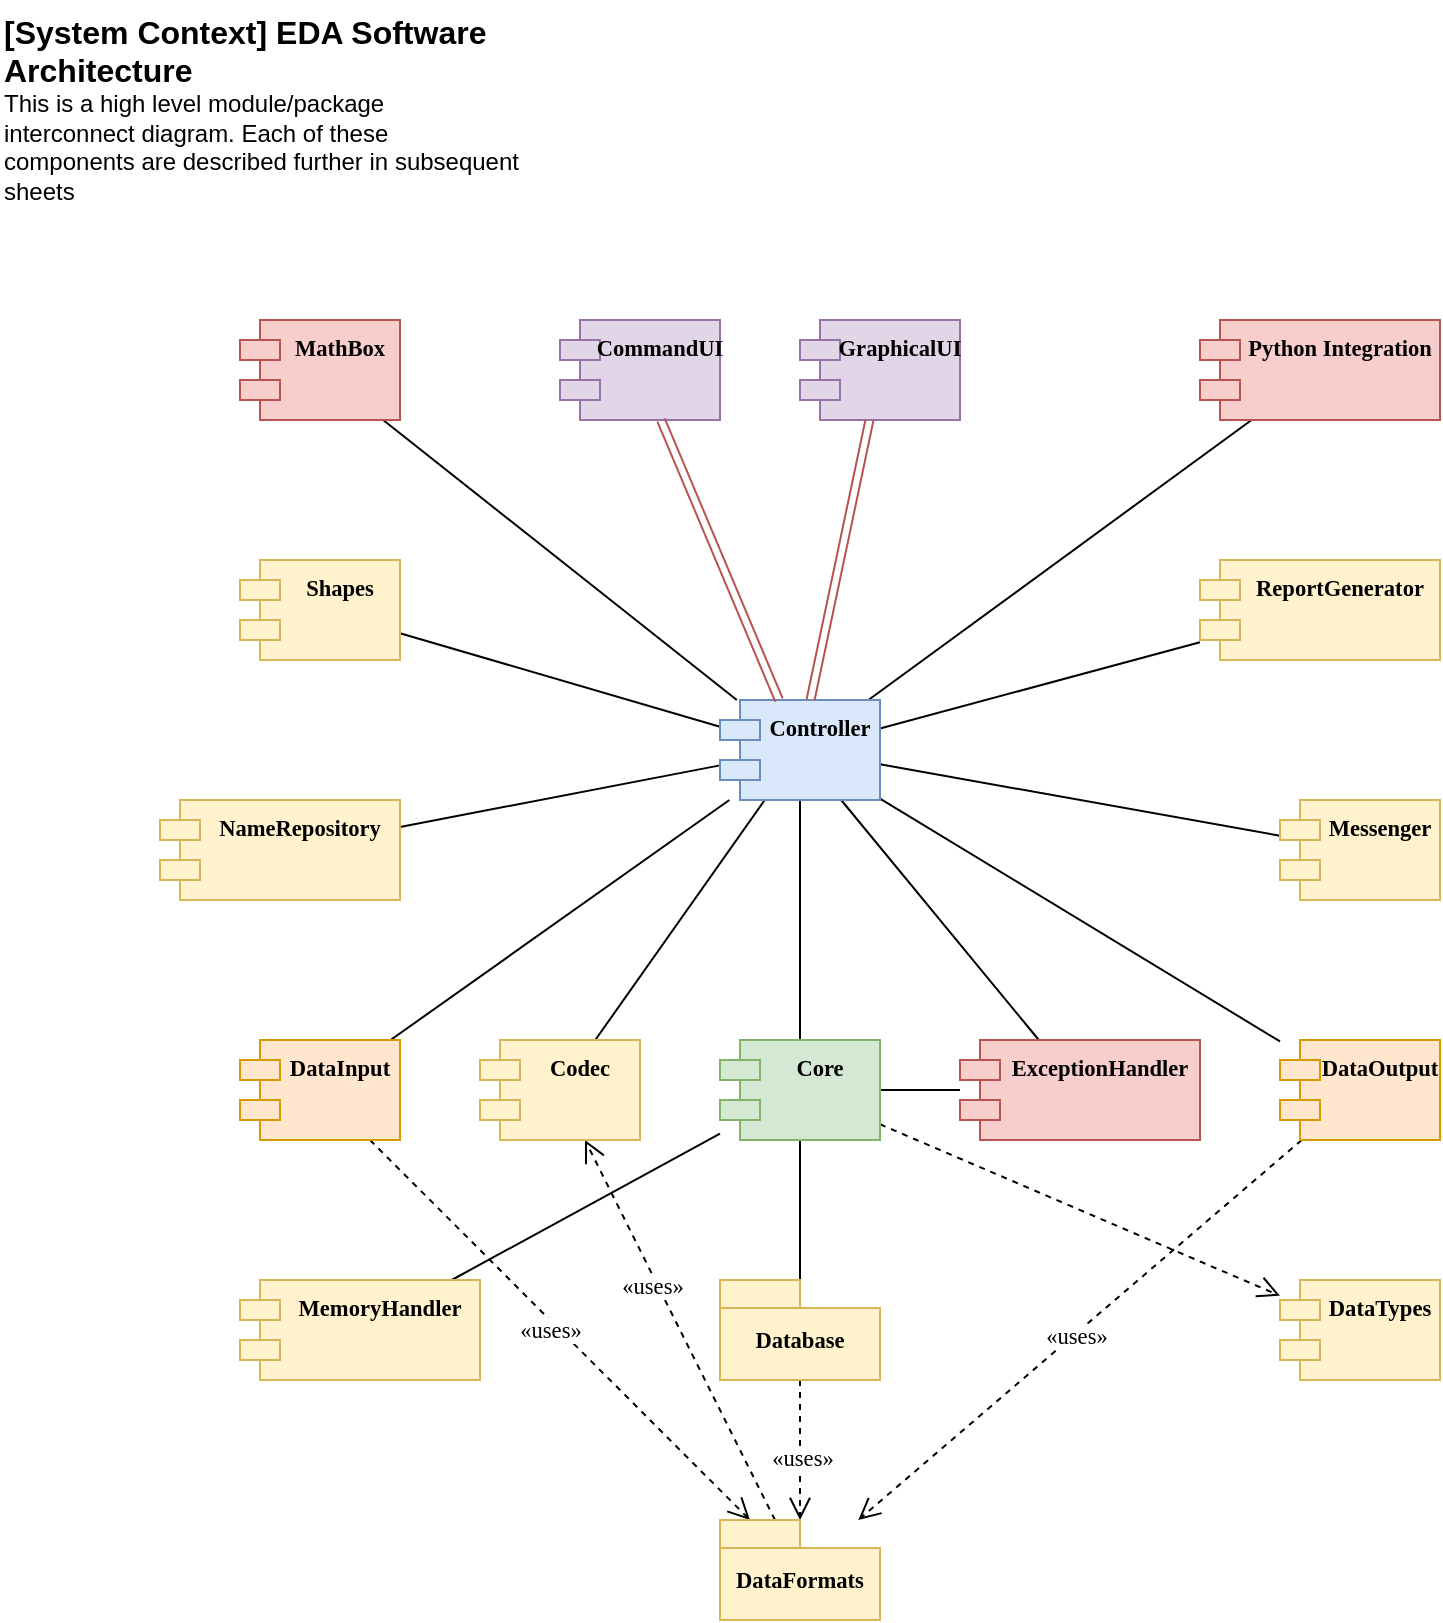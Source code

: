 <mxfile version="24.2.5" type="device" pages="58">
  <diagram name="eCAD" id="jg4yDTbB_cC_7u4G_t43">
    <mxGraphModel dx="3689" dy="2491" grid="1" gridSize="10" guides="1" tooltips="1" connect="1" arrows="1" fold="1" page="1" pageScale="1" pageWidth="850" pageHeight="1100" math="0" shadow="0">
      <root>
        <mxCell id="0" />
        <mxCell id="1" value="eCAD" parent="0" />
        <UserObject label="&lt;div style=&quot;font-size: 1px&quot;&gt;&lt;font style=&quot;font-size:11.29px;font-family:Calibri;color:#000000;direction:ltr;letter-spacing:0px;line-height:120%;opacity:1&quot;&gt;«uses»&lt;br/&gt;&lt;/font&gt;&lt;/div&gt;" tags="Background" id="153">
          <mxCell style="vsdxID=134;dashed=1;startArrow=none;endArrow=open;startSize=9;endSize=9;strokeColor=#000000;spacingTop=0;spacingBottom=0;spacingLeft=0;spacingRight=0;verticalAlign=middle;html=1;labelBackgroundColor=#FFFFFF;rounded=0;align=center;" parent="1" source="GutTQPMdSMLU7WD5qLVH-191" target="GutTQPMdSMLU7WD5qLVH-182" edge="1">
            <mxGeometry x="0.242" y="3" relative="1" as="geometry">
              <mxPoint as="offset" />
              <mxPoint x="-1288.883" y="-305" as="sourcePoint" />
              <mxPoint x="-1387.448" y="-490" as="targetPoint" />
            </mxGeometry>
          </mxCell>
        </UserObject>
        <UserObject label="&lt;div style=&quot;font-size: 1px&quot;&gt;&lt;/div&gt;" tags="Background" id="154">
          <mxCell style="vsdxID=129;startArrow=none;endArrow=none;startSize=5;endSize=5;strokeColor=#000000;spacingTop=0;spacingBottom=0;spacingLeft=0;spacingRight=0;verticalAlign=middle;html=1;labelBackgroundColor=none;rounded=0;align=center;" parent="1" source="GutTQPMdSMLU7WD5qLVH-182" target="GutTQPMdSMLU7WD5qLVH-173" edge="1">
            <mxGeometry relative="1" as="geometry">
              <mxPoint y="-16" as="offset" />
              <mxPoint x="-1402" y="-545" as="sourcePoint" />
              <mxPoint x="-1296.492" y="-680" as="targetPoint" />
            </mxGeometry>
          </mxCell>
        </UserObject>
        <UserObject label="&lt;div style=&quot;font-size: 1px&quot;&gt;&lt;font style=&quot;font-size:11.29px;font-family:Calibri;color:#000000;direction:ltr;letter-spacing:0px;line-height:120%;opacity:1&quot;&gt;«uses»&lt;br/&gt;&lt;/font&gt;&lt;/div&gt;" tags="Background" id="155">
          <mxCell style="vsdxID=125;dashed=1;startArrow=none;endArrow=open;startSize=9;endSize=9;strokeColor=#000000;spacingTop=0;spacingBottom=0;spacingLeft=0;spacingRight=0;verticalAlign=middle;html=1;labelBackgroundColor=#FFFFFF;rounded=0;align=center;" parent="1" source="GutTQPMdSMLU7WD5qLVH-185" target="GutTQPMdSMLU7WD5qLVH-191" edge="1">
            <mxGeometry x="0.022" y="1" relative="1" as="geometry">
              <mxPoint as="offset" />
              <mxPoint x="-1050.99" y="-490" as="sourcePoint" />
              <mxPoint x="-1246.165" y="-305" as="targetPoint" />
            </mxGeometry>
          </mxCell>
        </UserObject>
        <UserObject label="&lt;div style=&quot;font-size: 1px&quot;&gt;&lt;font style=&quot;font-size:11.29px;font-family:Calibri;color:#000000;direction:ltr;letter-spacing:0px;line-height:120%;opacity:1&quot;&gt;«uses»&lt;br/&gt;&lt;/font&gt;&lt;/div&gt;" tags="Background" id="156">
          <mxCell style="vsdxID=124;dashed=1;startArrow=none;endArrow=open;startSize=9;endSize=9;strokeColor=#000000;spacingTop=0;spacingBottom=0;spacingLeft=0;spacingRight=0;verticalAlign=middle;html=1;labelBackgroundColor=#FFFFFF;rounded=0;align=center;" parent="1" source="GutTQPMdSMLU7WD5qLVH-189" target="GutTQPMdSMLU7WD5qLVH-191" edge="1">
            <mxGeometry x="0.111" y="1" relative="1" as="geometry">
              <mxPoint as="offset" />
              <mxPoint x="-1275" y="-305" as="targetPoint" />
            </mxGeometry>
          </mxCell>
        </UserObject>
        <UserObject label="&lt;div style=&quot;font-size: 1px&quot;&gt;&lt;font style=&quot;font-size:11.29px;font-family:Calibri;color:#000000;direction:ltr;letter-spacing:0px;line-height:120%;opacity:1&quot;&gt;«uses»&lt;br/&gt;&lt;/font&gt;&lt;/div&gt;" tags="Background" id="157">
          <mxCell style="vsdxID=123;dashed=1;startArrow=none;endArrow=open;startSize=9;endSize=9;strokeColor=#000000;spacingTop=0;spacingBottom=0;spacingLeft=0;spacingRight=0;verticalAlign=middle;html=1;labelBackgroundColor=#FFFFFF;rounded=0;align=center;" parent="1" source="GutTQPMdSMLU7WD5qLVH-181" target="GutTQPMdSMLU7WD5qLVH-191" edge="1">
            <mxGeometry x="-0.025" y="-4" relative="1" as="geometry">
              <mxPoint as="offset" />
              <mxPoint x="-1301.699" y="-305" as="targetPoint" />
            </mxGeometry>
          </mxCell>
        </UserObject>
        <UserObject label="&lt;div style=&quot;font-size: 1px&quot;&gt;&lt;p style=&quot;text-align:center;margin-left:0;margin-right:0;margin-top:0px;margin-bottom:0px;text-indent:0;vertical-align:middle;direction:ltr;&quot;&gt;&lt;/p&gt;&lt;/div&gt;" tags="Background" id="158">
          <mxCell style="vsdxID=119;dashed=1;startArrow=none;endArrow=open;startSize=9;endSize=9;strokeColor=#000000;spacingTop=0;spacingBottom=0;spacingLeft=0;spacingRight=0;verticalAlign=middle;html=1;labelBackgroundColor=#FFFFFF;rounded=0;align=center;" parent="1" source="GutTQPMdSMLU7WD5qLVH-187" target="GutTQPMdSMLU7WD5qLVH-184" edge="1">
            <mxGeometry relative="1" as="geometry">
              <mxPoint x="8" y="-23" as="offset" />
              <mxPoint x="-1040" y="-414.482" as="targetPoint" />
            </mxGeometry>
          </mxCell>
        </UserObject>
        <UserObject label="&lt;div style=&quot;font-size: 1px&quot;&gt;&lt;p style=&quot;text-align:center;margin-left:0;margin-right:0;margin-top:0px;margin-bottom:0px;text-indent:0;vertical-align:middle;direction:ltr;&quot;&gt;&lt;/p&gt;&lt;/div&gt;" tags="Background" id="159">
          <mxCell style="vsdxID=111;startArrow=none;endArrow=none;startSize=5;endSize=5;strokeColor=#000000;spacingTop=0;spacingBottom=0;spacingLeft=0;spacingRight=0;verticalAlign=middle;html=1;labelBackgroundColor=none;rounded=0;align=center;" parent="1" source="GutTQPMdSMLU7WD5qLVH-175" target="GutTQPMdSMLU7WD5qLVH-173" edge="1">
            <mxGeometry relative="1" as="geometry">
              <mxPoint y="22" as="offset" />
              <mxPoint x="-1313" y="-714.359" as="targetPoint" />
            </mxGeometry>
          </mxCell>
        </UserObject>
        <UserObject label="&lt;div style=&quot;font-size: 1px&quot;&gt;&lt;p style=&quot;text-align:center;margin-left:0;margin-right:0;margin-top:0px;margin-bottom:0px;text-indent:0;vertical-align:middle;direction:ltr;&quot;&gt;&lt;/p&gt;&lt;/div&gt;" tags="Background" id="160">
          <mxCell style="vsdxID=103;startArrow=none;endArrow=none;startSize=5;endSize=5;strokeColor=#000000;spacingTop=0;spacingBottom=0;spacingLeft=0;spacingRight=0;verticalAlign=middle;html=1;labelBackgroundColor=none;rounded=0;align=center;jumpStyle=arc;" parent="1" source="GutTQPMdSMLU7WD5qLVH-177" target="GutTQPMdSMLU7WD5qLVH-173" edge="1">
            <mxGeometry relative="1" as="geometry">
              <mxPoint x="-1" y="-16" as="offset" />
              <mxPoint x="-1313" y="-697.612" as="targetPoint" />
            </mxGeometry>
          </mxCell>
        </UserObject>
        <UserObject label="&lt;div style=&quot;font-size: 1px&quot;&gt;&lt;p style=&quot;text-align:center;margin-left:0;margin-right:0;margin-top:0px;margin-bottom:0px;text-indent:0;vertical-align:middle;direction:ltr;&quot;&gt;&lt;/p&gt;&lt;/div&gt;" tags="Background" id="161">
          <mxCell style="vsdxID=95;startArrow=none;endArrow=none;startSize=5;endSize=5;strokeColor=#000000;spacingTop=0;spacingBottom=0;spacingLeft=0;spacingRight=0;verticalAlign=middle;html=1;labelBackgroundColor=none;rounded=0;align=center;" parent="1" source="GutTQPMdSMLU7WD5qLVH-173" target="GutTQPMdSMLU7WD5qLVH-174" edge="1">
            <mxGeometry relative="1" as="geometry">
              <mxPoint y="-16" as="offset" />
              <mxPoint x="-1237" y="-714.752" as="sourcePoint" />
            </mxGeometry>
          </mxCell>
        </UserObject>
        <UserObject label="&lt;div style=&quot;font-size: 1px&quot;&gt;&lt;p style=&quot;text-align:center;margin-left:0;margin-right:0;margin-top:0px;margin-bottom:0px;text-indent:0;vertical-align:middle;direction:ltr;&quot;&gt;&lt;/p&gt;&lt;/div&gt;" tags="Background" id="162">
          <mxCell style="vsdxID=90;startArrow=none;endArrow=none;startSize=5;endSize=5;strokeColor=#000000;spacingTop=0;spacingBottom=0;spacingLeft=0;spacingRight=0;verticalAlign=middle;html=1;labelBackgroundColor=none;rounded=0;align=center;" parent="1" source="GutTQPMdSMLU7WD5qLVH-173" target="GutTQPMdSMLU7WD5qLVH-172" edge="1">
            <mxGeometry relative="1" as="geometry">
              <mxPoint x="-1" y="7" as="offset" />
              <mxPoint x="-1237" y="-697.924" as="sourcePoint" />
            </mxGeometry>
          </mxCell>
        </UserObject>
        <UserObject label="&lt;div style=&quot;font-size: 1px&quot;&gt;&lt;p style=&quot;text-align:center;margin-left:0;margin-right:0;margin-top:0px;margin-bottom:0px;text-indent:0;vertical-align:middle;direction:ltr;&quot;&gt;&lt;/p&gt;&lt;/div&gt;" tags="Background" id="163">
          <mxCell style="vsdxID=85;startArrow=none;endArrow=none;startSize=5;endSize=5;strokeColor=#000000;spacingTop=0;spacingBottom=0;spacingLeft=0;spacingRight=0;verticalAlign=middle;html=1;labelBackgroundColor=none;rounded=0;align=center;" parent="1" source="GutTQPMdSMLU7WD5qLVH-187" target="GutTQPMdSMLU7WD5qLVH-186" edge="1">
            <mxGeometry relative="1" as="geometry">
              <mxPoint y="25" as="offset" />
            </mxGeometry>
          </mxCell>
        </UserObject>
        <UserObject label="&lt;div style=&quot;font-size: 1px&quot;&gt;&lt;p style=&quot;text-align:center;margin-left:0;margin-right:0;margin-top:0px;margin-bottom:0px;text-indent:0;vertical-align:middle;direction:ltr;&quot;&gt;&lt;/p&gt;&lt;/div&gt;" tags="Background" id="164">
          <mxCell style="vsdxID=80;startArrow=none;endArrow=none;startSize=5;endSize=5;strokeColor=#000000;spacingTop=0;spacingBottom=0;spacingLeft=0;spacingRight=0;verticalAlign=middle;html=1;labelBackgroundColor=none;rounded=0;align=center;" parent="1" source="GutTQPMdSMLU7WD5qLVH-173" target="GutTQPMdSMLU7WD5qLVH-186" edge="1">
            <mxGeometry relative="1" as="geometry">
              <mxPoint y="114" as="offset" />
              <mxPoint x="-1257.03" y="-680" as="sourcePoint" />
            </mxGeometry>
          </mxCell>
        </UserObject>
        <UserObject label="&lt;div style=&quot;font-size: 1px&quot;&gt;&lt;p style=&quot;text-align:center;margin-left:0;margin-right:0;margin-top:0px;margin-bottom:0px;text-indent:0;vertical-align:middle;direction:ltr;&quot;&gt;&lt;/p&gt;&lt;/div&gt;" tags="Background" id="165">
          <mxCell style="vsdxID=75;startArrow=none;endArrow=none;startSize=5;endSize=5;strokeColor=#000000;spacingTop=0;spacingBottom=0;spacingLeft=0;spacingRight=0;verticalAlign=middle;html=1;labelBackgroundColor=none;rounded=0;align=center;" parent="1" source="GutTQPMdSMLU7WD5qLVH-173" target="GutTQPMdSMLU7WD5qLVH-185" edge="1">
            <mxGeometry relative="1" as="geometry">
              <mxPoint y="34" as="offset" />
              <mxPoint x="-1238.382" y="-680" as="sourcePoint" />
              <mxPoint x="-1059.547" y="-545" as="targetPoint" />
            </mxGeometry>
          </mxCell>
        </UserObject>
        <UserObject label="&lt;div style=&quot;font-size: 1px&quot;&gt;&lt;p style=&quot;text-align:center;margin-left:0;margin-right:0;margin-top:0px;margin-bottom:0px;text-indent:0;vertical-align:middle;direction:ltr;&quot;&gt;&lt;/p&gt;&lt;/div&gt;" tags="Background" id="166">
          <mxCell style="vsdxID=70;startArrow=none;endArrow=none;startSize=5;endSize=5;strokeColor=#000000;spacingTop=0;spacingBottom=0;spacingLeft=0;spacingRight=0;verticalAlign=middle;html=1;labelBackgroundColor=none;rounded=0;align=center;" parent="1" source="GutTQPMdSMLU7WD5qLVH-187" target="GutTQPMdSMLU7WD5qLVH-189" edge="1">
            <mxGeometry relative="1" as="geometry">
              <mxPoint x="-11" y="32" as="offset" />
            </mxGeometry>
          </mxCell>
        </UserObject>
        <UserObject label="&lt;div style=&quot;font-size: 1px&quot;&gt;&lt;p style=&quot;text-align:center;margin-left:0;margin-right:0;margin-top:0px;margin-bottom:0px;text-indent:0;vertical-align:middle;direction:ltr;&quot;&gt;&lt;/p&gt;&lt;/div&gt;" tags="Background" id="167">
          <mxCell style="vsdxID=65;startArrow=none;endArrow=none;startSize=5;endSize=5;strokeColor=#000000;spacingTop=0;spacingBottom=0;spacingLeft=0;spacingRight=0;verticalAlign=middle;html=1;labelBackgroundColor=none;rounded=0;align=center;" parent="1" source="GutTQPMdSMLU7WD5qLVH-183" target="GutTQPMdSMLU7WD5qLVH-187" edge="1">
            <mxGeometry relative="1" as="geometry">
              <mxPoint x="-1" y="-16" as="offset" />
            </mxGeometry>
          </mxCell>
        </UserObject>
        <UserObject label="&lt;div style=&quot;font-size: 1px&quot;&gt;&lt;p style=&quot;text-align:center;margin-left:0;margin-right:0;margin-top:0px;margin-bottom:0px;text-indent:0;vertical-align:middle;direction:ltr;&quot;&gt;&lt;/p&gt;&lt;/div&gt;" tags="Background" id="168">
          <mxCell style="vsdxID=60;startArrow=none;endArrow=none;startSize=5;endSize=5;strokeColor=#000000;spacingTop=0;spacingBottom=0;spacingLeft=0;spacingRight=0;verticalAlign=middle;html=1;labelBackgroundColor=none;rounded=0;align=center;" parent="1" source="GutTQPMdSMLU7WD5qLVH-176" target="GutTQPMdSMLU7WD5qLVH-173" edge="1">
            <mxGeometry relative="1" as="geometry">
              <mxPoint y="63" as="offset" />
              <mxPoint x="-1445.213" y="-830" as="sourcePoint" />
              <mxPoint x="-1312.95" y="-735" as="targetPoint" />
            </mxGeometry>
          </mxCell>
        </UserObject>
        <UserObject label="&lt;div style=&quot;font-size: 1px&quot;&gt;&lt;p style=&quot;text-align:center;margin-left:0;margin-right:0;margin-top:0px;margin-bottom:0px;text-indent:0;vertical-align:middle;direction:ltr;&quot;&gt;&lt;/p&gt;&lt;/div&gt;" tags="Background" id="171">
          <mxCell style="vsdxID=50;edgeStyle=none;startArrow=none;endArrow=none;startSize=5;endSize=5;strokeColor=#000000;spacingTop=0;spacingBottom=0;spacingLeft=0;spacingRight=0;verticalAlign=middle;html=1;labelBackgroundColor=none;rounded=0;align=center;" parent="1" source="GutTQPMdSMLU7WD5qLVH-173" target="GutTQPMdSMLU7WD5qLVH-187" edge="1">
            <mxGeometry relative="1" as="geometry">
              <mxPoint x="10" y="85" as="offset" />
              <Array as="points" />
              <mxPoint x="-1275" y="-680" as="sourcePoint" />
            </mxGeometry>
          </mxCell>
        </UserObject>
        <UserObject label="&lt;div style=&quot;font-size: 1px&quot;&gt;&lt;p style=&quot;text-align:center;margin-left:0;margin-right:0;margin-top:0px;margin-bottom:0px;text-indent:0;vertical-align:middle;direction:ltr;&quot;&gt;&lt;/p&gt;&lt;/div&gt;" tags="Background" id="172">
          <mxCell style="vsdxID=55;startArrow=none;endArrow=none;startSize=5;endSize=5;strokeColor=#000000;spacingTop=0;spacingBottom=0;spacingLeft=0;spacingRight=0;verticalAlign=middle;html=1;labelBackgroundColor=none;rounded=0;align=center;jumpStyle=arc;" parent="1" source="GutTQPMdSMLU7WD5qLVH-181" target="GutTQPMdSMLU7WD5qLVH-173" edge="1">
            <mxGeometry relative="1" as="geometry">
              <mxPoint x="-1" y="-16" as="offset" />
              <mxPoint x="-1310.75" y="-680" as="targetPoint" />
            </mxGeometry>
          </mxCell>
        </UserObject>
        <UserObject label="&lt;div style=&quot;font-size: 1px&quot;&gt;&lt;p style=&quot;text-align:center;margin-left:0;margin-right:0;margin-top:0px;margin-bottom:0px;text-indent:0;vertical-align:middle;direction:ltr;&quot;&gt;&lt;/p&gt;&lt;/div&gt;" tags="Background" id="8AIl_R2_cXO4kBZpg7wI-175">
          <mxCell style="vsdxID=45;startArrow=none;endArrow=none;startSize=5;endSize=5;strokeColor=#000000;spacingTop=0;spacingBottom=0;spacingLeft=0;spacingRight=0;verticalAlign=middle;html=1;labelBackgroundColor=none;rounded=0;align=center;" parent="1" source="GutTQPMdSMLU7WD5qLVH-180" target="GutTQPMdSMLU7WD5qLVH-173" edge="1">
            <mxGeometry relative="1" as="geometry">
              <mxPoint y="78" as="offset" />
              <mxPoint x="-1184" y="-880" as="sourcePoint" />
              <mxPoint x="-1238.926" y="-735" as="targetPoint" />
            </mxGeometry>
          </mxCell>
        </UserObject>
        <mxCell id="GutTQPMdSMLU7WD5qLVH-172" value="&lt;b style=&quot;border-color: var(--border-color); font-family: Calibri; font-size: 11.29px;&quot;&gt;Messenger&lt;/b&gt;" style="shape=module;align=left;spacingLeft=20;align=center;verticalAlign=top;whiteSpace=wrap;html=1;fillColor=#fff2cc;strokeColor=#d6b656;" parent="1" vertex="1">
          <mxGeometry x="-1040" y="-680" width="80" height="50" as="geometry" />
        </mxCell>
        <mxCell id="GutTQPMdSMLU7WD5qLVH-173" value="&lt;b style=&quot;border-color: var(--border-color); font-family: Calibri; font-size: 11.29px;&quot;&gt;Controller&lt;/b&gt;" style="shape=module;align=left;spacingLeft=20;align=center;verticalAlign=top;whiteSpace=wrap;html=1;fillColor=#dae8fc;strokeColor=#6c8ebf;" parent="1" vertex="1">
          <mxGeometry x="-1320" y="-730" width="80" height="50" as="geometry" />
        </mxCell>
        <mxCell id="GutTQPMdSMLU7WD5qLVH-174" value="&lt;b style=&quot;border-color: var(--border-color); font-family: Calibri; font-size: 11.29px;&quot;&gt;ReportGenerator&lt;/b&gt;" style="shape=module;align=left;spacingLeft=20;align=center;verticalAlign=top;whiteSpace=wrap;html=1;fillColor=#fff2cc;strokeColor=#d6b656;" parent="1" vertex="1">
          <mxGeometry x="-1080" y="-800" width="120" height="50" as="geometry" />
        </mxCell>
        <mxCell id="GutTQPMdSMLU7WD5qLVH-175" value="&lt;b style=&quot;border-color: var(--border-color); font-family: Calibri; font-size: 11.29px;&quot;&gt;Shapes&lt;/b&gt;" style="shape=module;align=left;spacingLeft=20;align=center;verticalAlign=top;whiteSpace=wrap;html=1;fillColor=#fff2cc;strokeColor=#d6b656;" parent="1" vertex="1">
          <mxGeometry x="-1560" y="-800" width="80" height="50" as="geometry" />
        </mxCell>
        <mxCell id="GutTQPMdSMLU7WD5qLVH-176" value="&lt;b style=&quot;border-color: var(--border-color); font-family: Calibri; font-size: 11.29px;&quot;&gt;MathBox&lt;/b&gt;" style="shape=module;align=left;spacingLeft=20;align=center;verticalAlign=top;whiteSpace=wrap;html=1;fillColor=#f8cecc;strokeColor=#b85450;" parent="1" vertex="1">
          <mxGeometry x="-1560" y="-920" width="80" height="50" as="geometry" />
        </mxCell>
        <mxCell id="GutTQPMdSMLU7WD5qLVH-177" value="&lt;b style=&quot;border-color: var(--border-color); font-family: Calibri; font-size: 11.29px;&quot;&gt;NameRepository&lt;/b&gt;" style="shape=module;align=left;spacingLeft=20;align=center;verticalAlign=top;whiteSpace=wrap;html=1;fillColor=#fff2cc;strokeColor=#d6b656;" parent="1" vertex="1">
          <mxGeometry x="-1600" y="-680" width="120" height="50" as="geometry" />
        </mxCell>
        <mxCell id="GutTQPMdSMLU7WD5qLVH-178" value="&lt;b style=&quot;border-color: var(--border-color); font-family: Calibri; font-size: 11.29px;&quot;&gt;CommandUI&lt;/b&gt;" style="shape=module;align=left;spacingLeft=20;align=center;verticalAlign=top;whiteSpace=wrap;html=1;fillColor=#e1d5e7;strokeColor=#9673a6;" parent="1" vertex="1">
          <mxGeometry x="-1400" y="-920" width="80" height="50" as="geometry" />
        </mxCell>
        <mxCell id="GutTQPMdSMLU7WD5qLVH-179" value="&lt;b style=&quot;border-color: var(--border-color); font-family: Calibri; font-size: 11.29px;&quot;&gt;GraphicalUI&lt;/b&gt;" style="shape=module;align=left;spacingLeft=20;align=center;verticalAlign=top;whiteSpace=wrap;html=1;fillColor=#e1d5e7;strokeColor=#9673a6;" parent="1" vertex="1">
          <mxGeometry x="-1280" y="-920" width="80" height="50" as="geometry" />
        </mxCell>
        <mxCell id="GutTQPMdSMLU7WD5qLVH-180" value="&lt;b style=&quot;border-color: var(--border-color); font-family: Calibri; font-size: 11.29px;&quot;&gt;Python Integration&lt;/b&gt;" style="shape=module;align=left;spacingLeft=20;align=center;verticalAlign=top;whiteSpace=wrap;html=1;fillColor=#f8cecc;strokeColor=#b85450;" parent="1" vertex="1">
          <mxGeometry x="-1080" y="-920" width="120" height="50" as="geometry" />
        </mxCell>
        <mxCell id="GutTQPMdSMLU7WD5qLVH-181" value="&lt;b style=&quot;border-color: var(--border-color); font-family: Calibri; font-size: 11.29px;&quot;&gt;DataInput&lt;/b&gt;" style="shape=module;align=left;spacingLeft=20;align=center;verticalAlign=top;whiteSpace=wrap;html=1;fillColor=#ffe6cc;strokeColor=#d79b00;" parent="1" vertex="1">
          <mxGeometry x="-1560" y="-560" width="80" height="50" as="geometry" />
        </mxCell>
        <mxCell id="GutTQPMdSMLU7WD5qLVH-182" value="&lt;b style=&quot;border-color: var(--border-color); font-family: Calibri; font-size: 11.29px;&quot;&gt;Codec&lt;/b&gt;" style="shape=module;align=left;spacingLeft=20;align=center;verticalAlign=top;whiteSpace=wrap;html=1;fillColor=#fff2cc;strokeColor=#d6b656;" parent="1" vertex="1">
          <mxGeometry x="-1440" y="-560" width="80" height="50" as="geometry" />
        </mxCell>
        <mxCell id="GutTQPMdSMLU7WD5qLVH-183" value="&lt;b style=&quot;border-color: var(--border-color); font-family: Calibri; font-size: 11.29px;&quot;&gt;MemoryHandler&lt;/b&gt;" style="shape=module;align=left;spacingLeft=20;align=center;verticalAlign=top;whiteSpace=wrap;html=1;fillColor=#fff2cc;strokeColor=#d6b656;" parent="1" vertex="1">
          <mxGeometry x="-1560" y="-440" width="120" height="50" as="geometry" />
        </mxCell>
        <mxCell id="GutTQPMdSMLU7WD5qLVH-184" value="&lt;b style=&quot;border-color: var(--border-color); font-family: Calibri; font-size: 11.29px;&quot;&gt;DataTypes&lt;/b&gt;" style="shape=module;align=left;spacingLeft=20;align=center;verticalAlign=top;whiteSpace=wrap;html=1;fillColor=#fff2cc;strokeColor=#d6b656;" parent="1" vertex="1">
          <mxGeometry x="-1040" y="-440" width="80" height="50" as="geometry" />
        </mxCell>
        <mxCell id="GutTQPMdSMLU7WD5qLVH-185" value="&lt;b style=&quot;border-color: var(--border-color); font-family: Calibri; font-size: 11.29px;&quot;&gt;DataOutput&lt;/b&gt;" style="shape=module;align=left;spacingLeft=20;align=center;verticalAlign=top;whiteSpace=wrap;html=1;fillColor=#ffe6cc;strokeColor=#d79b00;" parent="1" vertex="1">
          <mxGeometry x="-1040" y="-560" width="80" height="50" as="geometry" />
        </mxCell>
        <mxCell id="GutTQPMdSMLU7WD5qLVH-186" value="&lt;b style=&quot;border-color: var(--border-color); font-family: Calibri; font-size: 11.29px;&quot;&gt;ExceptionHandler&lt;/b&gt;" style="shape=module;align=left;spacingLeft=20;align=center;verticalAlign=top;whiteSpace=wrap;html=1;fillColor=#f8cecc;strokeColor=#b85450;" parent="1" vertex="1">
          <mxGeometry x="-1200" y="-560" width="120" height="50" as="geometry" />
        </mxCell>
        <mxCell id="GutTQPMdSMLU7WD5qLVH-187" value="&lt;b style=&quot;border-color: var(--border-color); font-family: Calibri; font-size: 11.29px;&quot;&gt;Core&lt;/b&gt;" style="shape=module;align=left;spacingLeft=20;align=center;verticalAlign=top;whiteSpace=wrap;html=1;fillColor=#d5e8d4;strokeColor=#82b366;" parent="1" vertex="1">
          <mxGeometry x="-1320" y="-560" width="80" height="50" as="geometry" />
        </mxCell>
        <mxCell id="GutTQPMdSMLU7WD5qLVH-189" value="&lt;b style=&quot;border-color: var(--border-color); font-family: Calibri; font-size: 11.29px;&quot;&gt;Database&lt;/b&gt;" style="shape=folder;fontStyle=1;spacingTop=10;tabWidth=40;tabHeight=14;tabPosition=left;html=1;whiteSpace=wrap;fillColor=#fff2cc;strokeColor=#d6b656;" parent="1" vertex="1">
          <mxGeometry x="-1320" y="-440" width="80" height="50" as="geometry" />
        </mxCell>
        <mxCell id="GutTQPMdSMLU7WD5qLVH-191" value="&lt;b style=&quot;border-color: var(--border-color); font-family: Calibri; font-size: 11.29px;&quot;&gt;DataFormats&lt;/b&gt;" style="shape=folder;fontStyle=1;spacingTop=10;tabWidth=40;tabHeight=14;tabPosition=left;html=1;whiteSpace=wrap;fillColor=#fff2cc;strokeColor=#d6b656;" parent="1" vertex="1">
          <mxGeometry x="-1320" y="-320" width="80" height="50" as="geometry" />
        </mxCell>
        <mxCell id="7ZGUqDYoim9vE_55eUnf-172" value="" style="shape=link;html=1;rounded=0;fillColor=#f8cecc;strokeColor=#b85450;" parent="1" source="GutTQPMdSMLU7WD5qLVH-173" target="GutTQPMdSMLU7WD5qLVH-179" edge="1">
          <mxGeometry width="100" relative="1" as="geometry">
            <mxPoint x="-1240" y="-490" as="sourcePoint" />
            <mxPoint x="-1140" y="-490" as="targetPoint" />
          </mxGeometry>
        </mxCell>
        <mxCell id="7ZGUqDYoim9vE_55eUnf-173" value="" style="shape=link;html=1;rounded=0;fillColor=#f8cecc;strokeColor=#b85450;" parent="1" source="GutTQPMdSMLU7WD5qLVH-173" target="GutTQPMdSMLU7WD5qLVH-178" edge="1">
          <mxGeometry width="100" relative="1" as="geometry">
            <mxPoint x="-1258" y="-720" as="sourcePoint" />
            <mxPoint x="-1205" y="-900" as="targetPoint" />
          </mxGeometry>
        </mxCell>
        <object placeholders="1" c4Name="[System Context] EDA Software Architecture" c4Type="ContainerScopeBoundary" c4Description="This is a high level module/package interconnect diagram. Each of these components are described further in subsequent sheets" label="&lt;font style=&quot;font-size: 16px&quot;&gt;&lt;b&gt;&lt;div style=&quot;text-align: left&quot;&gt;%c4Name%&lt;/div&gt;&lt;/b&gt;&lt;/font&gt;&lt;div style=&quot;text-align: left&quot;&gt;%c4Description%&lt;/div&gt;" id="XLWq8VkYWT8or-TxAtM5-172">
          <mxCell style="text;html=1;strokeColor=none;fillColor=none;align=left;verticalAlign=top;whiteSpace=wrap;rounded=0;metaEdit=1;allowArrows=0;resizable=1;rotatable=0;connectable=0;recursiveResize=0;expand=0;pointerEvents=0;points=[[0.25,0,0],[0.5,0,0],[0.75,0,0],[1,0.25,0],[1,0.5,0],[1,0.75,0],[0.75,1,0],[0.5,1,0],[0.25,1,0],[0,0.75,0],[0,0.5,0],[0,0.25,0]];" parent="1" vertex="1">
            <mxGeometry x="-1680" y="-1080" width="260" height="40" as="geometry" />
          </mxCell>
        </object>
      </root>
    </mxGraphModel>
  </diagram>
  <diagram name="Core" id="_LIH7xksWMKXUpZBYc2B">
    <mxGraphModel dx="3291" dy="2213" grid="1" gridSize="10" guides="1" tooltips="1" connect="1" arrows="1" fold="1" page="1" pageScale="1" pageWidth="850" pageHeight="1100" math="0" shadow="0">
      <root>
        <mxCell id="0" />
        <mxCell id="1" value="Core" parent="0" />
        <mxCell id="ysTTO9UhQ1r_fOJ_0YK9-147" value="Dictionary" style="shape=module;align=left;spacingLeft=20;align=center;verticalAlign=top;whiteSpace=wrap;html=1;fillColor=#fad7ac;strokeColor=#b46504;" parent="1" vertex="1">
          <mxGeometry x="-1120" y="-960" width="120" height="60" as="geometry" />
        </mxCell>
        <mxCell id="ysTTO9UhQ1r_fOJ_0YK9-150" value="Technology" style="shape=module;align=left;spacingLeft=20;align=center;verticalAlign=top;whiteSpace=wrap;html=1;fillColor=#fad9d5;strokeColor=#ae4132;" parent="1" vertex="1">
          <mxGeometry x="-1120" y="-720" width="120" height="60" as="geometry" />
        </mxCell>
        <mxCell id="ysTTO9UhQ1r_fOJ_0YK9-151" value="Library" style="shape=module;align=left;spacingLeft=20;align=center;verticalAlign=top;whiteSpace=wrap;html=1;fillColor=#b0e3e6;strokeColor=#0e8088;" parent="1" vertex="1">
          <mxGeometry x="-1120" y="-600" width="120" height="60" as="geometry" />
        </mxCell>
        <mxCell id="ysTTO9UhQ1r_fOJ_0YK9-152" value="Design" style="shape=module;align=left;spacingLeft=20;align=center;verticalAlign=top;whiteSpace=wrap;html=1;fillColor=#b1ddf0;strokeColor=#10739e;" parent="1" vertex="1">
          <mxGeometry x="-1120" y="-480" width="120" height="60" as="geometry" />
        </mxCell>
        <mxCell id="dJ39DUDYRC0WwvBJlrt9-11" value="HDL" style="shape=module;align=left;spacingLeft=20;align=center;verticalAlign=top;whiteSpace=wrap;html=1;fillColor=#fff2cc;strokeColor=#d6b656;" parent="1" vertex="1">
          <mxGeometry x="-1120" y="-840" width="120" height="60" as="geometry" />
        </mxCell>
        <mxCell id="ysTTO9UhQ1r_fOJ_0YK9-143" value="class EntityBase" style="swimlane;fontStyle=1;align=center;verticalAlign=top;childLayout=stackLayout;horizontal=1;startSize=26;horizontalStack=0;resizeParent=1;resizeParentMax=0;resizeLast=0;collapsible=1;marginBottom=0;whiteSpace=wrap;html=1;fillColor=#d5e8d4;strokeColor=#82b366;" parent="1" vertex="1">
          <mxGeometry x="-1560" y="-920" width="160" height="108" as="geometry" />
        </mxCell>
        <mxCell id="ysTTO9UhQ1r_fOJ_0YK9-144" value="+ id: unsigned long&lt;div&gt;+ name: Composite String&lt;/div&gt;" style="text;strokeColor=none;fillColor=none;align=left;verticalAlign=top;spacingLeft=4;spacingRight=4;overflow=hidden;rotatable=0;points=[[0,0.5],[1,0.5]];portConstraint=eastwest;whiteSpace=wrap;html=1;" parent="ysTTO9UhQ1r_fOJ_0YK9-143" vertex="1">
          <mxGeometry y="26" width="160" height="34" as="geometry" />
        </mxCell>
        <mxCell id="ysTTO9UhQ1r_fOJ_0YK9-145" value="" style="line;strokeWidth=1;fillColor=none;align=left;verticalAlign=middle;spacingTop=-1;spacingLeft=3;spacingRight=3;rotatable=0;labelPosition=right;points=[];portConstraint=eastwest;strokeColor=inherit;" parent="ysTTO9UhQ1r_fOJ_0YK9-143" vertex="1">
          <mxGeometry y="60" width="160" height="8" as="geometry" />
        </mxCell>
        <mxCell id="ysTTO9UhQ1r_fOJ_0YK9-146" value="+ get(type): type&lt;div&gt;+ set(type): void&lt;/div&gt;" style="text;strokeColor=none;fillColor=none;align=left;verticalAlign=top;spacingLeft=4;spacingRight=4;overflow=hidden;rotatable=0;points=[[0,0.5],[1,0.5]];portConstraint=eastwest;whiteSpace=wrap;html=1;" parent="ysTTO9UhQ1r_fOJ_0YK9-143" vertex="1">
          <mxGeometry y="68" width="160" height="40" as="geometry" />
        </mxCell>
        <mxCell id="jghVbGwmP3kOPqEKPD_O-143" value="class Rack" style="swimlane;fontStyle=1;align=center;verticalAlign=top;childLayout=stackLayout;horizontal=1;startSize=26;horizontalStack=0;resizeParent=1;resizeParentMax=0;resizeLast=0;collapsible=1;marginBottom=0;whiteSpace=wrap;html=1;fillColor=#dae8fc;strokeColor=#6c8ebf;" parent="1" vertex="1">
          <mxGeometry x="-1600" y="-720" width="240" height="164" as="geometry" />
        </mxCell>
        <mxCell id="jghVbGwmP3kOPqEKPD_O-144" value="&lt;div&gt;+ dictionary: Dictionary&lt;/div&gt;&lt;div&gt;+ hdls: Vector&amp;lt;Hdl*&amp;gt;&lt;/div&gt;+ technologies: Vector&amp;lt;Technology*&amp;gt;&lt;div&gt;+ libraries: Vector&amp;lt;&lt;span style=&quot;background-color: initial;&quot;&gt;Library*&lt;/span&gt;&lt;span style=&quot;background-color: initial;&quot;&gt;&amp;gt;&lt;/span&gt;&lt;/div&gt;&lt;div&gt;+ designs: Vector&amp;lt;&lt;span style=&quot;background-color: initial;&quot;&gt;Design*&lt;/span&gt;&lt;span style=&quot;background-color: initial;&quot;&gt;&amp;gt;&lt;/span&gt;&lt;/div&gt;&lt;div&gt;+ exceptions: Vector&amp;lt;Exceptions*&amp;gt;&lt;/div&gt;" style="text;strokeColor=none;fillColor=none;align=left;verticalAlign=top;spacingLeft=4;spacingRight=4;overflow=hidden;rotatable=0;points=[[0,0.5],[1,0.5]];portConstraint=eastwest;whiteSpace=wrap;html=1;" parent="jghVbGwmP3kOPqEKPD_O-143" vertex="1">
          <mxGeometry y="26" width="240" height="104" as="geometry" />
        </mxCell>
        <mxCell id="jghVbGwmP3kOPqEKPD_O-145" value="" style="line;strokeWidth=1;fillColor=none;align=left;verticalAlign=middle;spacingTop=-1;spacingLeft=3;spacingRight=3;rotatable=0;labelPosition=right;points=[];portConstraint=eastwest;strokeColor=inherit;" parent="jghVbGwmP3kOPqEKPD_O-143" vertex="1">
          <mxGeometry y="130" width="240" height="8" as="geometry" />
        </mxCell>
        <mxCell id="jghVbGwmP3kOPqEKPD_O-146" value="+ method(type): type" style="text;strokeColor=none;fillColor=none;align=left;verticalAlign=top;spacingLeft=4;spacingRight=4;overflow=hidden;rotatable=0;points=[[0,0.5],[1,0.5]];portConstraint=eastwest;whiteSpace=wrap;html=1;" parent="jghVbGwmP3kOPqEKPD_O-143" vertex="1">
          <mxGeometry y="138" width="240" height="26" as="geometry" />
        </mxCell>
        <object placeholders="1" c4Name="[Components] Class Core or Rack" c4Type="ContainerDiagramTitle" c4Description="This diagram shows Core (Rack) container class and its contents. This can be thought of as main access point for any data in the EDA software system." label="&lt;font style=&quot;font-size: 16px&quot;&gt;&lt;b&gt;&lt;div style=&quot;text-align: left&quot;&gt;%c4Name%&lt;/div&gt;&lt;/b&gt;&lt;/font&gt;&lt;div style=&quot;text-align: left&quot;&gt;%c4Description%&lt;/div&gt;" id="Z9UNwulsgpL0O1k0Wd33-2">
          <mxCell style="text;html=1;strokeColor=none;fillColor=none;align=left;verticalAlign=top;whiteSpace=wrap;rounded=0;metaEdit=1;allowArrows=0;resizable=1;rotatable=0;connectable=0;recursiveResize=0;expand=0;pointerEvents=0;points=[[0.25,0,0],[0.5,0,0],[0.75,0,0],[1,0.25,0],[1,0.5,0],[1,0.75,0],[0.75,1,0],[0.5,1,0],[0.25,1,0],[0,0.75,0],[0,0.5,0],[0,0.25,0]];" parent="1" vertex="1">
            <mxGeometry x="-1680" y="-1080" width="260" height="40" as="geometry" />
          </mxCell>
        </object>
        <mxCell id="JXsqiu75dIk_zir0Wj-L-9" value="" style="endArrow=diamondThin;endFill=1;endSize=24;html=1;rounded=0;" parent="1" source="ysTTO9UhQ1r_fOJ_0YK9-152" target="jghVbGwmP3kOPqEKPD_O-143" edge="1">
          <mxGeometry width="160" relative="1" as="geometry">
            <mxPoint x="-1370" y="-470" as="sourcePoint" />
            <mxPoint x="-1210" y="-470" as="targetPoint" />
          </mxGeometry>
        </mxCell>
        <mxCell id="JXsqiu75dIk_zir0Wj-L-10" value="1" style="edgeLabel;html=1;align=center;verticalAlign=middle;resizable=0;points=[];" parent="JXsqiu75dIk_zir0Wj-L-9" vertex="1" connectable="0">
          <mxGeometry x="0.783" relative="1" as="geometry">
            <mxPoint as="offset" />
          </mxGeometry>
        </mxCell>
        <mxCell id="JXsqiu75dIk_zir0Wj-L-11" value="N" style="edgeLabel;html=1;align=center;verticalAlign=middle;resizable=0;points=[];" parent="JXsqiu75dIk_zir0Wj-L-9" vertex="1" connectable="0">
          <mxGeometry x="-0.898" y="-1" relative="1" as="geometry">
            <mxPoint as="offset" />
          </mxGeometry>
        </mxCell>
        <mxCell id="JXsqiu75dIk_zir0Wj-L-12" value="" style="endArrow=diamondThin;endFill=1;endSize=24;html=1;rounded=0;" parent="1" source="ysTTO9UhQ1r_fOJ_0YK9-151" target="jghVbGwmP3kOPqEKPD_O-143" edge="1">
          <mxGeometry width="160" relative="1" as="geometry">
            <mxPoint x="-1106" y="-430" as="sourcePoint" />
            <mxPoint x="-1430" y="-605" as="targetPoint" />
          </mxGeometry>
        </mxCell>
        <mxCell id="JXsqiu75dIk_zir0Wj-L-13" value="1" style="edgeLabel;html=1;align=center;verticalAlign=middle;resizable=0;points=[];" parent="JXsqiu75dIk_zir0Wj-L-12" vertex="1" connectable="0">
          <mxGeometry x="0.783" relative="1" as="geometry">
            <mxPoint as="offset" />
          </mxGeometry>
        </mxCell>
        <mxCell id="JXsqiu75dIk_zir0Wj-L-14" value="N" style="edgeLabel;html=1;align=center;verticalAlign=middle;resizable=0;points=[];" parent="JXsqiu75dIk_zir0Wj-L-12" vertex="1" connectable="0">
          <mxGeometry x="-0.898" y="-1" relative="1" as="geometry">
            <mxPoint as="offset" />
          </mxGeometry>
        </mxCell>
        <mxCell id="JXsqiu75dIk_zir0Wj-L-15" value="" style="endArrow=diamondThin;endFill=1;endSize=24;html=1;rounded=0;" parent="1" source="ysTTO9UhQ1r_fOJ_0YK9-150" target="jghVbGwmP3kOPqEKPD_O-143" edge="1">
          <mxGeometry width="160" relative="1" as="geometry">
            <mxPoint x="-1110" y="-537" as="sourcePoint" />
            <mxPoint x="-1430" y="-626" as="targetPoint" />
          </mxGeometry>
        </mxCell>
        <mxCell id="JXsqiu75dIk_zir0Wj-L-16" value="1" style="edgeLabel;html=1;align=center;verticalAlign=middle;resizable=0;points=[];" parent="JXsqiu75dIk_zir0Wj-L-15" vertex="1" connectable="0">
          <mxGeometry x="0.783" relative="1" as="geometry">
            <mxPoint as="offset" />
          </mxGeometry>
        </mxCell>
        <mxCell id="JXsqiu75dIk_zir0Wj-L-17" value="N" style="edgeLabel;html=1;align=center;verticalAlign=middle;resizable=0;points=[];" parent="JXsqiu75dIk_zir0Wj-L-15" vertex="1" connectable="0">
          <mxGeometry x="-0.898" y="-1" relative="1" as="geometry">
            <mxPoint as="offset" />
          </mxGeometry>
        </mxCell>
        <mxCell id="JXsqiu75dIk_zir0Wj-L-18" value="" style="endArrow=diamondThin;endFill=1;endSize=24;html=1;rounded=0;" parent="1" source="dJ39DUDYRC0WwvBJlrt9-11" target="jghVbGwmP3kOPqEKPD_O-143" edge="1">
          <mxGeometry width="160" relative="1" as="geometry">
            <mxPoint x="-1110" y="-641" as="sourcePoint" />
            <mxPoint x="-1430" y="-647" as="targetPoint" />
          </mxGeometry>
        </mxCell>
        <mxCell id="JXsqiu75dIk_zir0Wj-L-19" value="1" style="edgeLabel;html=1;align=center;verticalAlign=middle;resizable=0;points=[];" parent="JXsqiu75dIk_zir0Wj-L-18" vertex="1" connectable="0">
          <mxGeometry x="0.783" relative="1" as="geometry">
            <mxPoint as="offset" />
          </mxGeometry>
        </mxCell>
        <mxCell id="JXsqiu75dIk_zir0Wj-L-20" value="N" style="edgeLabel;html=1;align=center;verticalAlign=middle;resizable=0;points=[];" parent="JXsqiu75dIk_zir0Wj-L-18" vertex="1" connectable="0">
          <mxGeometry x="-0.898" y="-1" relative="1" as="geometry">
            <mxPoint as="offset" />
          </mxGeometry>
        </mxCell>
        <mxCell id="JXsqiu75dIk_zir0Wj-L-21" value="" style="endArrow=diamondThin;endFill=1;endSize=24;html=1;rounded=0;" parent="1" source="ysTTO9UhQ1r_fOJ_0YK9-147" target="jghVbGwmP3kOPqEKPD_O-143" edge="1">
          <mxGeometry width="160" relative="1" as="geometry">
            <mxPoint x="-1110" y="-745" as="sourcePoint" />
            <mxPoint x="-1430" y="-667" as="targetPoint" />
          </mxGeometry>
        </mxCell>
        <mxCell id="JXsqiu75dIk_zir0Wj-L-22" value="1" style="edgeLabel;html=1;align=center;verticalAlign=middle;resizable=0;points=[];" parent="JXsqiu75dIk_zir0Wj-L-21" vertex="1" connectable="0">
          <mxGeometry x="0.783" relative="1" as="geometry">
            <mxPoint as="offset" />
          </mxGeometry>
        </mxCell>
        <mxCell id="JXsqiu75dIk_zir0Wj-L-23" value="1" style="edgeLabel;html=1;align=center;verticalAlign=middle;resizable=0;points=[];" parent="JXsqiu75dIk_zir0Wj-L-21" vertex="1" connectable="0">
          <mxGeometry x="-0.898" y="-1" relative="1" as="geometry">
            <mxPoint as="offset" />
          </mxGeometry>
        </mxCell>
        <mxCell id="B5JSqXweohuuCCNguc9h-1" value="Exception" style="shape=module;align=left;spacingLeft=20;align=center;verticalAlign=top;whiteSpace=wrap;html=1;fillColor=#d0cee2;strokeColor=#56517e;" parent="1" vertex="1">
          <mxGeometry x="-1120" y="-360" width="120" height="60" as="geometry" />
        </mxCell>
        <mxCell id="B5JSqXweohuuCCNguc9h-2" value="" style="endArrow=diamondThin;endFill=1;endSize=24;html=1;rounded=0;" parent="1" source="B5JSqXweohuuCCNguc9h-1" target="jghVbGwmP3kOPqEKPD_O-143" edge="1">
          <mxGeometry width="160" relative="1" as="geometry">
            <mxPoint x="-1106" y="-430" as="sourcePoint" />
            <mxPoint x="-1430" y="-605" as="targetPoint" />
          </mxGeometry>
        </mxCell>
        <mxCell id="B5JSqXweohuuCCNguc9h-3" value="1" style="edgeLabel;html=1;align=center;verticalAlign=middle;resizable=0;points=[];" parent="B5JSqXweohuuCCNguc9h-2" vertex="1" connectable="0">
          <mxGeometry x="0.783" relative="1" as="geometry">
            <mxPoint as="offset" />
          </mxGeometry>
        </mxCell>
        <mxCell id="B5JSqXweohuuCCNguc9h-4" value="N" style="edgeLabel;html=1;align=center;verticalAlign=middle;resizable=0;points=[];" parent="B5JSqXweohuuCCNguc9h-2" vertex="1" connectable="0">
          <mxGeometry x="-0.898" y="-1" relative="1" as="geometry">
            <mxPoint as="offset" />
          </mxGeometry>
        </mxCell>
        <mxCell id="AazSoNaZlouyzXaU9DIz-1" value="Extends" style="endArrow=block;endSize=16;endFill=0;html=1;rounded=0;" parent="1" source="jghVbGwmP3kOPqEKPD_O-143" target="ysTTO9UhQ1r_fOJ_0YK9-143" edge="1">
          <mxGeometry width="160" relative="1" as="geometry">
            <mxPoint x="-1450" y="-650" as="sourcePoint" />
            <mxPoint x="-1290" y="-650" as="targetPoint" />
          </mxGeometry>
        </mxCell>
      </root>
    </mxGraphModel>
  </diagram>
  <diagram name="Library" id="Y2cLmw2sp6xQdH7HQaAN">
    <mxGraphModel dx="3291" dy="2213" grid="1" gridSize="10" guides="1" tooltips="1" connect="1" arrows="1" fold="1" page="1" pageScale="1" pageWidth="850" pageHeight="1100" math="0" shadow="0">
      <root>
        <mxCell id="0" />
        <mxCell id="1" value="Library" parent="0" />
        <object placeholders="1" c4Name="[Components] class Library" c4Type="ContainerDiagramTitle" c4Description="This diagram shows library components. These are built by loading various library formats like LEF, Liberty etc." label="&lt;font style=&quot;font-size: 16px&quot;&gt;&lt;b&gt;&lt;div style=&quot;text-align: left&quot;&gt;%c4Name%&lt;/div&gt;&lt;/b&gt;&lt;/font&gt;&lt;div style=&quot;text-align: left&quot;&gt;%c4Description%&lt;/div&gt;" id="0y0MiGtJflE5d9_dClik-118">
          <mxCell style="text;html=1;strokeColor=none;fillColor=none;align=left;verticalAlign=top;whiteSpace=wrap;rounded=0;metaEdit=1;allowArrows=0;resizable=1;rotatable=0;connectable=0;recursiveResize=0;expand=0;pointerEvents=0;points=[[0.25,0,0],[0.5,0,0],[0.75,0,0],[1,0.25,0],[1,0.5,0],[1,0.75,0],[0.75,1,0],[0.5,1,0],[0.25,1,0],[0,0.75,0],[0,0.5,0],[0,0.25,0]];" parent="1" vertex="1">
            <mxGeometry x="-1680" y="-1080" width="260" height="40" as="geometry" />
          </mxCell>
        </object>
        <mxCell id="VaEm4XJ4fGn5pUohqNCv-118" value="class Library" style="swimlane;fontStyle=1;align=center;verticalAlign=top;childLayout=stackLayout;horizontal=1;startSize=26;horizontalStack=0;resizeParent=1;resizeParentMax=0;resizeLast=0;collapsible=1;marginBottom=0;whiteSpace=wrap;html=1;fillColor=#b1ddf0;strokeColor=#10739e;" parent="1" vertex="1">
          <mxGeometry x="-1460" y="-640" width="160" height="86" as="geometry" />
        </mxCell>
        <mxCell id="VaEm4XJ4fGn5pUohqNCv-119" value="+ field: type" style="text;strokeColor=none;fillColor=none;align=left;verticalAlign=top;spacingLeft=4;spacingRight=4;overflow=hidden;rotatable=0;points=[[0,0.5],[1,0.5]];portConstraint=eastwest;whiteSpace=wrap;html=1;" parent="VaEm4XJ4fGn5pUohqNCv-118" vertex="1">
          <mxGeometry y="26" width="160" height="26" as="geometry" />
        </mxCell>
        <mxCell id="VaEm4XJ4fGn5pUohqNCv-120" value="" style="line;strokeWidth=1;fillColor=none;align=left;verticalAlign=middle;spacingTop=-1;spacingLeft=3;spacingRight=3;rotatable=0;labelPosition=right;points=[];portConstraint=eastwest;strokeColor=inherit;" parent="VaEm4XJ4fGn5pUohqNCv-118" vertex="1">
          <mxGeometry y="52" width="160" height="8" as="geometry" />
        </mxCell>
        <mxCell id="VaEm4XJ4fGn5pUohqNCv-121" value="+ method(type): type" style="text;strokeColor=none;fillColor=none;align=left;verticalAlign=top;spacingLeft=4;spacingRight=4;overflow=hidden;rotatable=0;points=[[0,0.5],[1,0.5]];portConstraint=eastwest;whiteSpace=wrap;html=1;" parent="VaEm4XJ4fGn5pUohqNCv-118" vertex="1">
          <mxGeometry y="60" width="160" height="26" as="geometry" />
        </mxCell>
        <mxCell id="VaEm4XJ4fGn5pUohqNCv-122" value="class LibraryBase" style="swimlane;fontStyle=1;align=center;verticalAlign=top;childLayout=stackLayout;horizontal=1;startSize=26;horizontalStack=0;resizeParent=1;resizeParentMax=0;resizeLast=0;collapsible=1;marginBottom=0;whiteSpace=wrap;html=1;fillColor=#b0e3e6;strokeColor=#0e8088;" parent="1" vertex="1">
          <mxGeometry x="-1480" y="-790" width="200" height="86" as="geometry" />
        </mxCell>
        <mxCell id="VaEm4XJ4fGn5pUohqNCv-123" value="+ modules: Set&amp;lt;ModuleBase*&amp;gt;" style="text;strokeColor=none;fillColor=none;align=left;verticalAlign=top;spacingLeft=4;spacingRight=4;overflow=hidden;rotatable=0;points=[[0,0.5],[1,0.5]];portConstraint=eastwest;whiteSpace=wrap;html=1;" parent="VaEm4XJ4fGn5pUohqNCv-122" vertex="1">
          <mxGeometry y="26" width="200" height="26" as="geometry" />
        </mxCell>
        <mxCell id="VaEm4XJ4fGn5pUohqNCv-124" value="" style="line;strokeWidth=1;fillColor=none;align=left;verticalAlign=middle;spacingTop=-1;spacingLeft=3;spacingRight=3;rotatable=0;labelPosition=right;points=[];portConstraint=eastwest;strokeColor=inherit;" parent="VaEm4XJ4fGn5pUohqNCv-122" vertex="1">
          <mxGeometry y="52" width="200" height="8" as="geometry" />
        </mxCell>
        <mxCell id="VaEm4XJ4fGn5pUohqNCv-125" value="+ method(type): type" style="text;strokeColor=none;fillColor=none;align=left;verticalAlign=top;spacingLeft=4;spacingRight=4;overflow=hidden;rotatable=0;points=[[0,0.5],[1,0.5]];portConstraint=eastwest;whiteSpace=wrap;html=1;" parent="VaEm4XJ4fGn5pUohqNCv-122" vertex="1">
          <mxGeometry y="60" width="200" height="26" as="geometry" />
        </mxCell>
        <mxCell id="abF8tOIh7GKWqZUUNEM--118" value="class EntityBase" style="swimlane;fontStyle=1;align=center;verticalAlign=top;childLayout=stackLayout;horizontal=1;startSize=26;horizontalStack=0;resizeParent=1;resizeParentMax=0;resizeLast=0;collapsible=1;marginBottom=0;whiteSpace=wrap;html=1;fillColor=#d5e8d4;strokeColor=#82b366;" parent="1" vertex="1">
          <mxGeometry x="-1460" y="-960" width="160" height="108" as="geometry" />
        </mxCell>
        <mxCell id="abF8tOIh7GKWqZUUNEM--119" value="+ id: unsigned long&lt;div&gt;+ name: Composite String&lt;/div&gt;" style="text;strokeColor=none;fillColor=none;align=left;verticalAlign=top;spacingLeft=4;spacingRight=4;overflow=hidden;rotatable=0;points=[[0,0.5],[1,0.5]];portConstraint=eastwest;whiteSpace=wrap;html=1;" parent="abF8tOIh7GKWqZUUNEM--118" vertex="1">
          <mxGeometry y="26" width="160" height="34" as="geometry" />
        </mxCell>
        <mxCell id="abF8tOIh7GKWqZUUNEM--120" value="" style="line;strokeWidth=1;fillColor=none;align=left;verticalAlign=middle;spacingTop=-1;spacingLeft=3;spacingRight=3;rotatable=0;labelPosition=right;points=[];portConstraint=eastwest;strokeColor=inherit;" parent="abF8tOIh7GKWqZUUNEM--118" vertex="1">
          <mxGeometry y="60" width="160" height="8" as="geometry" />
        </mxCell>
        <mxCell id="abF8tOIh7GKWqZUUNEM--121" value="+ get(type): type&lt;div&gt;+ set(type): void&lt;/div&gt;" style="text;strokeColor=none;fillColor=none;align=left;verticalAlign=top;spacingLeft=4;spacingRight=4;overflow=hidden;rotatable=0;points=[[0,0.5],[1,0.5]];portConstraint=eastwest;whiteSpace=wrap;html=1;" parent="abF8tOIh7GKWqZUUNEM--118" vertex="1">
          <mxGeometry y="68" width="160" height="40" as="geometry" />
        </mxCell>
        <mxCell id="Z_1E_RYnDfY8aBLf-Hck-118" value="Extends" style="endArrow=block;endSize=16;endFill=0;html=1;rounded=0;" parent="1" source="VaEm4XJ4fGn5pUohqNCv-122" target="abF8tOIh7GKWqZUUNEM--118" edge="1">
          <mxGeometry width="160" relative="1" as="geometry">
            <mxPoint x="-1401" y="-680" as="sourcePoint" />
            <mxPoint x="-1401" y="-772" as="targetPoint" />
          </mxGeometry>
        </mxCell>
        <mxCell id="Z_1E_RYnDfY8aBLf-Hck-119" value="Extends" style="endArrow=block;endSize=16;endFill=0;html=1;rounded=0;" parent="1" source="VaEm4XJ4fGn5pUohqNCv-118" target="VaEm4XJ4fGn5pUohqNCv-122" edge="1">
          <mxGeometry width="160" relative="1" as="geometry">
            <mxPoint x="-1391" y="-710" as="sourcePoint" />
            <mxPoint x="-1391" y="-802" as="targetPoint" />
          </mxGeometry>
        </mxCell>
        <mxCell id="OO_Cz5bSCv3aKs1hlZWE-118" value="" style="endArrow=diamondThin;endFill=1;endSize=24;html=1;rounded=0;" parent="1" source="in5veYOb18nqRJ8xRrnu-1" target="VaEm4XJ4fGn5pUohqNCv-122" edge="1">
          <mxGeometry width="160" relative="1" as="geometry">
            <mxPoint x="-1161" y="-747" as="sourcePoint" />
            <mxPoint x="-1281" y="-687" as="targetPoint" />
          </mxGeometry>
        </mxCell>
        <mxCell id="OO_Cz5bSCv3aKs1hlZWE-119" value="1" style="edgeLabel;html=1;align=center;verticalAlign=middle;resizable=0;points=[];" parent="OO_Cz5bSCv3aKs1hlZWE-118" vertex="1" connectable="0">
          <mxGeometry x="0.783" relative="1" as="geometry">
            <mxPoint x="22" as="offset" />
          </mxGeometry>
        </mxCell>
        <mxCell id="OO_Cz5bSCv3aKs1hlZWE-120" value="N" style="edgeLabel;html=1;align=center;verticalAlign=middle;resizable=0;points=[];" parent="OO_Cz5bSCv3aKs1hlZWE-118" vertex="1" connectable="0">
          <mxGeometry x="-0.898" y="-1" relative="1" as="geometry">
            <mxPoint as="offset" />
          </mxGeometry>
        </mxCell>
        <mxCell id="in5veYOb18nqRJ8xRrnu-1" value="Module" style="shape=module;align=left;spacingLeft=20;align=center;verticalAlign=top;whiteSpace=wrap;html=1;fillColor=#b0e3e6;strokeColor=#0e8088;" parent="1" vertex="1">
          <mxGeometry x="-1161" y="-777" width="120" height="60" as="geometry" />
        </mxCell>
      </root>
    </mxGraphModel>
  </diagram>
  <diagram name="Design" id="Vv5cy-YANhgxq5sa_Vpb">
    <mxGraphModel dx="3291" dy="2213" grid="1" gridSize="10" guides="1" tooltips="1" connect="1" arrows="1" fold="1" page="1" pageScale="1" pageWidth="850" pageHeight="1100" math="0" shadow="0">
      <root>
        <mxCell id="0" />
        <mxCell id="1" value="Design" parent="0" />
        <object placeholders="1" c4Name="[Components] class Design" c4Type="ContainerDiagramTitle" c4Description="This diagram is identical to class Library, except the items stored are created based on user design bu loading data from Verilog, DEF etc." label="&lt;font style=&quot;font-size: 16px&quot;&gt;&lt;b&gt;&lt;div style=&quot;text-align: left&quot;&gt;%c4Name%&lt;/div&gt;&lt;/b&gt;&lt;/font&gt;&lt;div style=&quot;text-align: left&quot;&gt;%c4Description%&lt;/div&gt;" id="ewkkqFg4DaRiE69G7t_a-127">
          <mxCell style="text;html=1;strokeColor=none;fillColor=none;align=left;verticalAlign=top;whiteSpace=wrap;rounded=0;metaEdit=1;allowArrows=0;resizable=1;rotatable=0;connectable=0;recursiveResize=0;expand=0;pointerEvents=0;points=[[0.25,0,0],[0.5,0,0],[0.75,0,0],[1,0.25,0],[1,0.5,0],[1,0.75,0],[0.75,1,0],[0.5,1,0],[0.25,1,0],[0,0.75,0],[0,0.5,0],[0,0.25,0]];" parent="1" vertex="1">
            <mxGeometry x="-1680" y="-1080" width="260" height="40" as="geometry" />
          </mxCell>
        </object>
        <mxCell id="ggNgZHO7enOIwwRLdOED-127" value="class Design" style="swimlane;fontStyle=1;align=center;verticalAlign=top;childLayout=stackLayout;horizontal=1;startSize=26;horizontalStack=0;resizeParent=1;resizeParentMax=0;resizeLast=0;collapsible=1;marginBottom=0;whiteSpace=wrap;html=1;fillColor=#b1ddf0;strokeColor=#10739e;" parent="1" vertex="1">
          <mxGeometry x="-1460" y="-640" width="160" height="86" as="geometry" />
        </mxCell>
        <mxCell id="ggNgZHO7enOIwwRLdOED-128" value="+ field: type" style="text;strokeColor=none;fillColor=none;align=left;verticalAlign=top;spacingLeft=4;spacingRight=4;overflow=hidden;rotatable=0;points=[[0,0.5],[1,0.5]];portConstraint=eastwest;whiteSpace=wrap;html=1;" parent="ggNgZHO7enOIwwRLdOED-127" vertex="1">
          <mxGeometry y="26" width="160" height="26" as="geometry" />
        </mxCell>
        <mxCell id="ggNgZHO7enOIwwRLdOED-129" value="" style="line;strokeWidth=1;fillColor=none;align=left;verticalAlign=middle;spacingTop=-1;spacingLeft=3;spacingRight=3;rotatable=0;labelPosition=right;points=[];portConstraint=eastwest;strokeColor=inherit;" parent="ggNgZHO7enOIwwRLdOED-127" vertex="1">
          <mxGeometry y="52" width="160" height="8" as="geometry" />
        </mxCell>
        <mxCell id="ggNgZHO7enOIwwRLdOED-130" value="+ method(type): type" style="text;strokeColor=none;fillColor=none;align=left;verticalAlign=top;spacingLeft=4;spacingRight=4;overflow=hidden;rotatable=0;points=[[0,0.5],[1,0.5]];portConstraint=eastwest;whiteSpace=wrap;html=1;" parent="ggNgZHO7enOIwwRLdOED-127" vertex="1">
          <mxGeometry y="60" width="160" height="26" as="geometry" />
        </mxCell>
        <mxCell id="ggNgZHO7enOIwwRLdOED-131" value="class LibraryBase" style="swimlane;fontStyle=1;align=center;verticalAlign=top;childLayout=stackLayout;horizontal=1;startSize=26;horizontalStack=0;resizeParent=1;resizeParentMax=0;resizeLast=0;collapsible=1;marginBottom=0;whiteSpace=wrap;html=1;fillColor=#b0e3e6;strokeColor=#0e8088;" parent="1" vertex="1">
          <mxGeometry x="-1480" y="-790" width="200" height="86" as="geometry" />
        </mxCell>
        <mxCell id="ggNgZHO7enOIwwRLdOED-132" value="+ modules: Set&amp;lt;ModuleBase*&amp;gt;" style="text;strokeColor=none;fillColor=none;align=left;verticalAlign=top;spacingLeft=4;spacingRight=4;overflow=hidden;rotatable=0;points=[[0,0.5],[1,0.5]];portConstraint=eastwest;whiteSpace=wrap;html=1;" parent="ggNgZHO7enOIwwRLdOED-131" vertex="1">
          <mxGeometry y="26" width="200" height="26" as="geometry" />
        </mxCell>
        <mxCell id="ggNgZHO7enOIwwRLdOED-133" value="" style="line;strokeWidth=1;fillColor=none;align=left;verticalAlign=middle;spacingTop=-1;spacingLeft=3;spacingRight=3;rotatable=0;labelPosition=right;points=[];portConstraint=eastwest;strokeColor=inherit;" parent="ggNgZHO7enOIwwRLdOED-131" vertex="1">
          <mxGeometry y="52" width="200" height="8" as="geometry" />
        </mxCell>
        <mxCell id="ggNgZHO7enOIwwRLdOED-134" value="+ method(type): type" style="text;strokeColor=none;fillColor=none;align=left;verticalAlign=top;spacingLeft=4;spacingRight=4;overflow=hidden;rotatable=0;points=[[0,0.5],[1,0.5]];portConstraint=eastwest;whiteSpace=wrap;html=1;" parent="ggNgZHO7enOIwwRLdOED-131" vertex="1">
          <mxGeometry y="60" width="200" height="26" as="geometry" />
        </mxCell>
        <mxCell id="ggNgZHO7enOIwwRLdOED-135" value="class EntityBase" style="swimlane;fontStyle=1;align=center;verticalAlign=top;childLayout=stackLayout;horizontal=1;startSize=26;horizontalStack=0;resizeParent=1;resizeParentMax=0;resizeLast=0;collapsible=1;marginBottom=0;whiteSpace=wrap;html=1;fillColor=#d5e8d4;strokeColor=#82b366;" parent="1" vertex="1">
          <mxGeometry x="-1460" y="-960" width="160" height="108" as="geometry" />
        </mxCell>
        <mxCell id="ggNgZHO7enOIwwRLdOED-136" value="+ id: unsigned long&lt;div&gt;+ name: Composite String&lt;/div&gt;" style="text;strokeColor=none;fillColor=none;align=left;verticalAlign=top;spacingLeft=4;spacingRight=4;overflow=hidden;rotatable=0;points=[[0,0.5],[1,0.5]];portConstraint=eastwest;whiteSpace=wrap;html=1;" parent="ggNgZHO7enOIwwRLdOED-135" vertex="1">
          <mxGeometry y="26" width="160" height="34" as="geometry" />
        </mxCell>
        <mxCell id="ggNgZHO7enOIwwRLdOED-137" value="" style="line;strokeWidth=1;fillColor=none;align=left;verticalAlign=middle;spacingTop=-1;spacingLeft=3;spacingRight=3;rotatable=0;labelPosition=right;points=[];portConstraint=eastwest;strokeColor=inherit;" parent="ggNgZHO7enOIwwRLdOED-135" vertex="1">
          <mxGeometry y="60" width="160" height="8" as="geometry" />
        </mxCell>
        <mxCell id="ggNgZHO7enOIwwRLdOED-138" value="+ get(type): type&lt;div&gt;+ set(type): void&lt;/div&gt;" style="text;strokeColor=none;fillColor=none;align=left;verticalAlign=top;spacingLeft=4;spacingRight=4;overflow=hidden;rotatable=0;points=[[0,0.5],[1,0.5]];portConstraint=eastwest;whiteSpace=wrap;html=1;" parent="ggNgZHO7enOIwwRLdOED-135" vertex="1">
          <mxGeometry y="68" width="160" height="40" as="geometry" />
        </mxCell>
        <mxCell id="ggNgZHO7enOIwwRLdOED-139" value="Extends" style="endArrow=block;endSize=16;endFill=0;html=1;rounded=0;" parent="1" source="ggNgZHO7enOIwwRLdOED-131" target="ggNgZHO7enOIwwRLdOED-135" edge="1">
          <mxGeometry width="160" relative="1" as="geometry">
            <mxPoint x="-1401" y="-680" as="sourcePoint" />
            <mxPoint x="-1401" y="-772" as="targetPoint" />
          </mxGeometry>
        </mxCell>
        <mxCell id="ggNgZHO7enOIwwRLdOED-140" value="Extends" style="endArrow=block;endSize=16;endFill=0;html=1;rounded=0;" parent="1" source="ggNgZHO7enOIwwRLdOED-127" target="ggNgZHO7enOIwwRLdOED-131" edge="1">
          <mxGeometry width="160" relative="1" as="geometry">
            <mxPoint x="-1391" y="-710" as="sourcePoint" />
            <mxPoint x="-1391" y="-802" as="targetPoint" />
          </mxGeometry>
        </mxCell>
        <mxCell id="ggNgZHO7enOIwwRLdOED-141" value="" style="endArrow=diamondThin;endFill=1;endSize=24;html=1;rounded=0;" parent="1" source="ggNgZHO7enOIwwRLdOED-144" target="ggNgZHO7enOIwwRLdOED-131" edge="1">
          <mxGeometry width="160" relative="1" as="geometry">
            <mxPoint x="-1161" y="-747" as="sourcePoint" />
            <mxPoint x="-1281" y="-687" as="targetPoint" />
          </mxGeometry>
        </mxCell>
        <mxCell id="ggNgZHO7enOIwwRLdOED-142" value="1" style="edgeLabel;html=1;align=center;verticalAlign=middle;resizable=0;points=[];" parent="ggNgZHO7enOIwwRLdOED-141" vertex="1" connectable="0">
          <mxGeometry x="0.783" relative="1" as="geometry">
            <mxPoint x="22" as="offset" />
          </mxGeometry>
        </mxCell>
        <mxCell id="ggNgZHO7enOIwwRLdOED-143" value="N" style="edgeLabel;html=1;align=center;verticalAlign=middle;resizable=0;points=[];" parent="ggNgZHO7enOIwwRLdOED-141" vertex="1" connectable="0">
          <mxGeometry x="-0.898" y="-1" relative="1" as="geometry">
            <mxPoint as="offset" />
          </mxGeometry>
        </mxCell>
        <mxCell id="ggNgZHO7enOIwwRLdOED-144" value="Module" style="shape=module;align=left;spacingLeft=20;align=center;verticalAlign=top;whiteSpace=wrap;html=1;fillColor=#b0e3e6;strokeColor=#0e8088;" parent="1" vertex="1">
          <mxGeometry x="-1161" y="-777" width="120" height="60" as="geometry" />
        </mxCell>
      </root>
    </mxGraphModel>
  </diagram>
  <diagram id="vvKSw88aUuxmKHIMXEUn" name="Module">
    <mxGraphModel dx="3689" dy="2491" grid="1" gridSize="10" guides="1" tooltips="1" connect="1" arrows="1" fold="1" page="1" pageScale="1" pageWidth="850" pageHeight="1100" math="0" shadow="0">
      <root>
        <mxCell id="0" />
        <mxCell id="1" parent="0" />
        <mxCell id="Y3OUKUMLEw0C6C1GfPb2-1" value="class Module" style="swimlane;fontStyle=1;align=center;verticalAlign=top;childLayout=stackLayout;horizontal=1;startSize=26;horizontalStack=0;resizeParent=1;resizeParentMax=0;resizeLast=0;collapsible=1;marginBottom=0;whiteSpace=wrap;html=1;fillColor=#b1ddf0;strokeColor=#10739e;" parent="1" vertex="1">
          <mxGeometry x="-1460" y="-480" width="160" height="86" as="geometry" />
        </mxCell>
        <mxCell id="Y3OUKUMLEw0C6C1GfPb2-2" value="+ field: type" style="text;strokeColor=none;fillColor=none;align=left;verticalAlign=top;spacingLeft=4;spacingRight=4;overflow=hidden;rotatable=0;points=[[0,0.5],[1,0.5]];portConstraint=eastwest;whiteSpace=wrap;html=1;" parent="Y3OUKUMLEw0C6C1GfPb2-1" vertex="1">
          <mxGeometry y="26" width="160" height="26" as="geometry" />
        </mxCell>
        <mxCell id="Y3OUKUMLEw0C6C1GfPb2-3" value="" style="line;strokeWidth=1;fillColor=none;align=left;verticalAlign=middle;spacingTop=-1;spacingLeft=3;spacingRight=3;rotatable=0;labelPosition=right;points=[];portConstraint=eastwest;strokeColor=inherit;" parent="Y3OUKUMLEw0C6C1GfPb2-1" vertex="1">
          <mxGeometry y="52" width="160" height="8" as="geometry" />
        </mxCell>
        <mxCell id="Y3OUKUMLEw0C6C1GfPb2-4" value="+ method(type): type" style="text;strokeColor=none;fillColor=none;align=left;verticalAlign=top;spacingLeft=4;spacingRight=4;overflow=hidden;rotatable=0;points=[[0,0.5],[1,0.5]];portConstraint=eastwest;whiteSpace=wrap;html=1;" parent="Y3OUKUMLEw0C6C1GfPb2-1" vertex="1">
          <mxGeometry y="60" width="160" height="26" as="geometry" />
        </mxCell>
        <mxCell id="Y3OUKUMLEw0C6C1GfPb2-5" value="class ModuleBase" style="swimlane;fontStyle=1;align=center;verticalAlign=top;childLayout=stackLayout;horizontal=1;startSize=26;horizontalStack=0;resizeParent=1;resizeParentMax=0;resizeLast=0;collapsible=1;marginBottom=0;whiteSpace=wrap;html=1;fillColor=#b0e3e6;strokeColor=#0e8088;" parent="1" vertex="1">
          <mxGeometry x="-1480" y="-640" width="200" height="104" as="geometry" />
        </mxCell>
        <mxCell id="Y3OUKUMLEw0C6C1GfPb2-6" value="+ ports: Set&amp;lt;ConnectorBase*&amp;gt;&lt;div&gt;+ view_manager: ViewManager*&lt;/div&gt;" style="text;strokeColor=none;fillColor=none;align=left;verticalAlign=top;spacingLeft=4;spacingRight=4;overflow=hidden;rotatable=0;points=[[0,0.5],[1,0.5]];portConstraint=eastwest;whiteSpace=wrap;html=1;" parent="Y3OUKUMLEw0C6C1GfPb2-5" vertex="1">
          <mxGeometry y="26" width="200" height="44" as="geometry" />
        </mxCell>
        <mxCell id="Y3OUKUMLEw0C6C1GfPb2-7" value="" style="line;strokeWidth=1;fillColor=none;align=left;verticalAlign=middle;spacingTop=-1;spacingLeft=3;spacingRight=3;rotatable=0;labelPosition=right;points=[];portConstraint=eastwest;strokeColor=inherit;" parent="Y3OUKUMLEw0C6C1GfPb2-5" vertex="1">
          <mxGeometry y="70" width="200" height="8" as="geometry" />
        </mxCell>
        <mxCell id="Y3OUKUMLEw0C6C1GfPb2-8" value="+ method(type): type" style="text;strokeColor=none;fillColor=none;align=left;verticalAlign=top;spacingLeft=4;spacingRight=4;overflow=hidden;rotatable=0;points=[[0,0.5],[1,0.5]];portConstraint=eastwest;whiteSpace=wrap;html=1;" parent="Y3OUKUMLEw0C6C1GfPb2-5" vertex="1">
          <mxGeometry y="78" width="200" height="26" as="geometry" />
        </mxCell>
        <mxCell id="Y3OUKUMLEw0C6C1GfPb2-9" value="class EntityBase" style="swimlane;fontStyle=1;align=center;verticalAlign=top;childLayout=stackLayout;horizontal=1;startSize=26;horizontalStack=0;resizeParent=1;resizeParentMax=0;resizeLast=0;collapsible=1;marginBottom=0;whiteSpace=wrap;html=1;fillColor=#d5e8d4;strokeColor=#82b366;" parent="1" vertex="1">
          <mxGeometry x="-1460" y="-960" width="160" height="108" as="geometry" />
        </mxCell>
        <mxCell id="Y3OUKUMLEw0C6C1GfPb2-10" value="+ id: unsigned long&lt;div&gt;+ name: Composite String&lt;/div&gt;" style="text;strokeColor=none;fillColor=none;align=left;verticalAlign=top;spacingLeft=4;spacingRight=4;overflow=hidden;rotatable=0;points=[[0,0.5],[1,0.5]];portConstraint=eastwest;whiteSpace=wrap;html=1;" parent="Y3OUKUMLEw0C6C1GfPb2-9" vertex="1">
          <mxGeometry y="26" width="160" height="34" as="geometry" />
        </mxCell>
        <mxCell id="Y3OUKUMLEw0C6C1GfPb2-11" value="" style="line;strokeWidth=1;fillColor=none;align=left;verticalAlign=middle;spacingTop=-1;spacingLeft=3;spacingRight=3;rotatable=0;labelPosition=right;points=[];portConstraint=eastwest;strokeColor=inherit;" parent="Y3OUKUMLEw0C6C1GfPb2-9" vertex="1">
          <mxGeometry y="60" width="160" height="8" as="geometry" />
        </mxCell>
        <mxCell id="Y3OUKUMLEw0C6C1GfPb2-12" value="+ get(type): type&lt;div&gt;+ set(type): void&lt;/div&gt;" style="text;strokeColor=none;fillColor=none;align=left;verticalAlign=top;spacingLeft=4;spacingRight=4;overflow=hidden;rotatable=0;points=[[0,0.5],[1,0.5]];portConstraint=eastwest;whiteSpace=wrap;html=1;" parent="Y3OUKUMLEw0C6C1GfPb2-9" vertex="1">
          <mxGeometry y="68" width="160" height="40" as="geometry" />
        </mxCell>
        <mxCell id="Y3OUKUMLEw0C6C1GfPb2-13" value="Extends" style="endArrow=block;endSize=16;endFill=0;html=1;rounded=0;" parent="1" source="Y3OUKUMLEw0C6C1GfPb2-5" target="xDRDfNh-X2_XKfjT_99M-2" edge="1">
          <mxGeometry width="160" relative="1" as="geometry">
            <mxPoint x="-1401" y="-680" as="sourcePoint" />
            <mxPoint x="-1401" y="-772" as="targetPoint" />
          </mxGeometry>
        </mxCell>
        <mxCell id="Y3OUKUMLEw0C6C1GfPb2-14" value="Extends" style="endArrow=block;endSize=16;endFill=0;html=1;rounded=0;" parent="1" source="Y3OUKUMLEw0C6C1GfPb2-1" target="Y3OUKUMLEw0C6C1GfPb2-5" edge="1">
          <mxGeometry width="160" relative="1" as="geometry">
            <mxPoint x="-1391" y="-560" as="sourcePoint" />
            <mxPoint x="-1391" y="-652" as="targetPoint" />
          </mxGeometry>
        </mxCell>
        <object placeholders="1" c4Name="[Components] class Module" c4Type="ContainerDiagramTitle" c4Description="This diagram dipicts a Module. Module is a named container that represents a Verilog Module." label="&lt;font style=&quot;font-size: 16px&quot;&gt;&lt;b&gt;&lt;div style=&quot;text-align: left&quot;&gt;%c4Name%&lt;/div&gt;&lt;/b&gt;&lt;/font&gt;&lt;div style=&quot;text-align: left&quot;&gt;%c4Description%&lt;/div&gt;" id="xDRDfNh-X2_XKfjT_99M-1">
          <mxCell style="text;html=1;strokeColor=none;fillColor=none;align=left;verticalAlign=top;whiteSpace=wrap;rounded=0;metaEdit=1;allowArrows=0;resizable=1;rotatable=0;connectable=0;recursiveResize=0;expand=0;pointerEvents=0;points=[[0.25,0,0],[0.5,0,0],[0.75,0,0],[1,0.25,0],[1,0.5,0],[1,0.75,0],[0.75,1,0],[0.5,1,0],[0.25,1,0],[0,0.75,0],[0,0.5,0],[0,0.25,0]];" parent="1" vertex="1">
            <mxGeometry x="-1680" y="-1080" width="260" height="40" as="geometry" />
          </mxCell>
        </object>
        <mxCell id="xDRDfNh-X2_XKfjT_99M-2" value="class ComponentBase" style="swimlane;fontStyle=1;align=center;verticalAlign=top;childLayout=stackLayout;horizontal=1;startSize=26;horizontalStack=0;resizeParent=1;resizeParentMax=0;resizeLast=0;collapsible=1;marginBottom=0;whiteSpace=wrap;html=1;fillColor=#b0e3e6;strokeColor=#0e8088;" parent="1" vertex="1">
          <mxGeometry x="-1480" y="-800" width="200" height="104" as="geometry" />
        </mxCell>
        <mxCell id="xDRDfNh-X2_XKfjT_99M-3" value="+ ref_count: int64&lt;div&gt;+ parent: LibraryBase*&lt;/div&gt;" style="text;strokeColor=none;fillColor=none;align=left;verticalAlign=top;spacingLeft=4;spacingRight=4;overflow=hidden;rotatable=0;points=[[0,0.5],[1,0.5]];portConstraint=eastwest;whiteSpace=wrap;html=1;" parent="xDRDfNh-X2_XKfjT_99M-2" vertex="1">
          <mxGeometry y="26" width="200" height="44" as="geometry" />
        </mxCell>
        <mxCell id="xDRDfNh-X2_XKfjT_99M-4" value="" style="line;strokeWidth=1;fillColor=none;align=left;verticalAlign=middle;spacingTop=-1;spacingLeft=3;spacingRight=3;rotatable=0;labelPosition=right;points=[];portConstraint=eastwest;strokeColor=inherit;" parent="xDRDfNh-X2_XKfjT_99M-2" vertex="1">
          <mxGeometry y="70" width="200" height="8" as="geometry" />
        </mxCell>
        <mxCell id="xDRDfNh-X2_XKfjT_99M-5" value="+ method(type): type" style="text;strokeColor=none;fillColor=none;align=left;verticalAlign=top;spacingLeft=4;spacingRight=4;overflow=hidden;rotatable=0;points=[[0,0.5],[1,0.5]];portConstraint=eastwest;whiteSpace=wrap;html=1;" parent="xDRDfNh-X2_XKfjT_99M-2" vertex="1">
          <mxGeometry y="78" width="200" height="26" as="geometry" />
        </mxCell>
        <mxCell id="xDRDfNh-X2_XKfjT_99M-6" value="Extends" style="endArrow=block;endSize=16;endFill=0;html=1;rounded=0;" parent="1" source="xDRDfNh-X2_XKfjT_99M-2" target="Y3OUKUMLEw0C6C1GfPb2-9" edge="1">
          <mxGeometry width="160" relative="1" as="geometry">
            <mxPoint x="-1302" y="-630" as="sourcePoint" />
            <mxPoint x="-1168" y="-714" as="targetPoint" />
          </mxGeometry>
        </mxCell>
        <mxCell id="EOVnVVOE_0OQ5qjvLtTk-1" value="Library" style="shape=module;align=left;spacingLeft=20;align=center;verticalAlign=top;whiteSpace=wrap;html=1;fillColor=#b0e3e6;strokeColor=#0e8088;" parent="1" vertex="1">
          <mxGeometry x="-1161" y="-778" width="120" height="60" as="geometry" />
        </mxCell>
        <mxCell id="3F8L6SkD2jmFWMM60owQ-1" value="" style="endArrow=diamondThin;endFill=1;endSize=24;html=1;rounded=0;" parent="1" source="xDRDfNh-X2_XKfjT_99M-2" target="EOVnVVOE_0OQ5qjvLtTk-1" edge="1">
          <mxGeometry width="160" relative="1" as="geometry">
            <mxPoint x="-1161" y="-747" as="sourcePoint" />
            <mxPoint x="-1180" y="-570" as="targetPoint" />
          </mxGeometry>
        </mxCell>
        <mxCell id="3F8L6SkD2jmFWMM60owQ-2" value="N" style="edgeLabel;html=1;align=center;verticalAlign=middle;resizable=0;points=[];" parent="3F8L6SkD2jmFWMM60owQ-1" vertex="1" connectable="0">
          <mxGeometry x="0.783" relative="1" as="geometry">
            <mxPoint x="-26" as="offset" />
          </mxGeometry>
        </mxCell>
        <mxCell id="3F8L6SkD2jmFWMM60owQ-3" value="1" style="edgeLabel;html=1;align=center;verticalAlign=middle;resizable=0;points=[];" parent="3F8L6SkD2jmFWMM60owQ-1" vertex="1" connectable="0">
          <mxGeometry x="-0.898" y="-1" relative="1" as="geometry">
            <mxPoint as="offset" />
          </mxGeometry>
        </mxCell>
        <mxCell id="tBr9QuboW6DQm0x4icIi-1" value="Port" style="shape=module;align=left;spacingLeft=20;align=center;verticalAlign=top;whiteSpace=wrap;html=1;fillColor=#b1ddf0;strokeColor=#10739e;" parent="1" vertex="1">
          <mxGeometry x="-1161" y="-680" width="120" height="60" as="geometry" />
        </mxCell>
        <mxCell id="tBr9QuboW6DQm0x4icIi-2" value="ViewManager" style="shape=module;align=left;spacingLeft=20;align=center;verticalAlign=top;whiteSpace=wrap;html=1;fillColor=#d0cee2;strokeColor=#56517e;" parent="1" vertex="1">
          <mxGeometry x="-1161" y="-560" width="120" height="60" as="geometry" />
        </mxCell>
        <mxCell id="tBr9QuboW6DQm0x4icIi-3" value="" style="endArrow=diamondThin;endFill=1;endSize=24;html=1;rounded=0;" parent="1" source="Y3OUKUMLEw0C6C1GfPb2-5" target="tBr9QuboW6DQm0x4icIi-1" edge="1">
          <mxGeometry width="160" relative="1" as="geometry">
            <mxPoint x="-1270" y="-738" as="sourcePoint" />
            <mxPoint x="-1151" y="-738" as="targetPoint" />
          </mxGeometry>
        </mxCell>
        <mxCell id="tBr9QuboW6DQm0x4icIi-4" value="N" style="edgeLabel;html=1;align=center;verticalAlign=middle;resizable=0;points=[];" parent="tBr9QuboW6DQm0x4icIi-3" vertex="1" connectable="0">
          <mxGeometry x="0.783" relative="1" as="geometry">
            <mxPoint x="-26" as="offset" />
          </mxGeometry>
        </mxCell>
        <mxCell id="tBr9QuboW6DQm0x4icIi-5" value="1" style="edgeLabel;html=1;align=center;verticalAlign=middle;resizable=0;points=[];" parent="tBr9QuboW6DQm0x4icIi-3" vertex="1" connectable="0">
          <mxGeometry x="-0.898" y="-1" relative="1" as="geometry">
            <mxPoint as="offset" />
          </mxGeometry>
        </mxCell>
        <mxCell id="tBr9QuboW6DQm0x4icIi-6" value="" style="endArrow=diamondThin;endFill=1;endSize=24;html=1;rounded=0;" parent="1" source="Y3OUKUMLEw0C6C1GfPb2-5" target="tBr9QuboW6DQm0x4icIi-2" edge="1">
          <mxGeometry width="160" relative="1" as="geometry">
            <mxPoint x="-1270" y="-606" as="sourcePoint" />
            <mxPoint x="-1151" y="-629" as="targetPoint" />
          </mxGeometry>
        </mxCell>
        <mxCell id="tBr9QuboW6DQm0x4icIi-7" value="1" style="edgeLabel;html=1;align=center;verticalAlign=middle;resizable=0;points=[];" parent="tBr9QuboW6DQm0x4icIi-6" vertex="1" connectable="0">
          <mxGeometry x="0.783" relative="1" as="geometry">
            <mxPoint x="-26" as="offset" />
          </mxGeometry>
        </mxCell>
        <mxCell id="tBr9QuboW6DQm0x4icIi-8" value="1" style="edgeLabel;html=1;align=center;verticalAlign=middle;resizable=0;points=[];" parent="tBr9QuboW6DQm0x4icIi-6" vertex="1" connectable="0">
          <mxGeometry x="-0.898" y="-1" relative="1" as="geometry">
            <mxPoint as="offset" />
          </mxGeometry>
        </mxCell>
      </root>
    </mxGraphModel>
  </diagram>
  <diagram id="wAMaxpI_TpzAHppagE9r" name="Port">
    <mxGraphModel dx="3689" dy="2491" grid="1" gridSize="10" guides="1" tooltips="1" connect="1" arrows="1" fold="1" page="1" pageScale="1" pageWidth="850" pageHeight="1100" math="0" shadow="0">
      <root>
        <mxCell id="0" />
        <mxCell id="1" parent="0" />
        <object placeholders="1" c4Name="[Components] class Port" c4Type="ContainerDiagramTitle" c4Description="This diagram dipicts ports. A port is a connector on a verilog module that allows signal connections from/to a module." label="&lt;font style=&quot;font-size: 16px&quot;&gt;&lt;b&gt;&lt;div style=&quot;text-align: left&quot;&gt;%c4Name%&lt;/div&gt;&lt;/b&gt;&lt;/font&gt;&lt;div style=&quot;text-align: left&quot;&gt;%c4Description%&lt;/div&gt;" id="Ijkny1UHx5l8DrkcDIJG-1">
          <mxCell style="text;html=1;strokeColor=none;fillColor=none;align=left;verticalAlign=top;whiteSpace=wrap;rounded=0;metaEdit=1;allowArrows=0;resizable=1;rotatable=0;connectable=0;recursiveResize=0;expand=0;pointerEvents=0;points=[[0.25,0,0],[0.5,0,0],[0.75,0,0],[1,0.25,0],[1,0.5,0],[1,0.75,0],[0.75,1,0],[0.5,1,0],[0.25,1,0],[0,0.75,0],[0,0.5,0],[0,0.25,0]];" parent="1" vertex="1">
            <mxGeometry x="-1680" y="-1080" width="260" height="40" as="geometry" />
          </mxCell>
        </object>
        <mxCell id="dCgULLsMCalHetJy66dU-1" value="class Port" style="swimlane;fontStyle=1;align=center;verticalAlign=top;childLayout=stackLayout;horizontal=1;startSize=26;horizontalStack=0;resizeParent=1;resizeParentMax=0;resizeLast=0;collapsible=1;marginBottom=0;whiteSpace=wrap;html=1;fillColor=#b1ddf0;strokeColor=#10739e;" parent="1" vertex="1">
          <mxGeometry x="-1460" y="-480" width="160" height="86" as="geometry" />
        </mxCell>
        <mxCell id="dCgULLsMCalHetJy66dU-2" value="+ field: type" style="text;strokeColor=none;fillColor=none;align=left;verticalAlign=top;spacingLeft=4;spacingRight=4;overflow=hidden;rotatable=0;points=[[0,0.5],[1,0.5]];portConstraint=eastwest;whiteSpace=wrap;html=1;" parent="dCgULLsMCalHetJy66dU-1" vertex="1">
          <mxGeometry y="26" width="160" height="26" as="geometry" />
        </mxCell>
        <mxCell id="dCgULLsMCalHetJy66dU-3" value="" style="line;strokeWidth=1;fillColor=none;align=left;verticalAlign=middle;spacingTop=-1;spacingLeft=3;spacingRight=3;rotatable=0;labelPosition=right;points=[];portConstraint=eastwest;strokeColor=inherit;" parent="dCgULLsMCalHetJy66dU-1" vertex="1">
          <mxGeometry y="52" width="160" height="8" as="geometry" />
        </mxCell>
        <mxCell id="dCgULLsMCalHetJy66dU-4" value="+ method(type): type" style="text;strokeColor=none;fillColor=none;align=left;verticalAlign=top;spacingLeft=4;spacingRight=4;overflow=hidden;rotatable=0;points=[[0,0.5],[1,0.5]];portConstraint=eastwest;whiteSpace=wrap;html=1;" parent="dCgULLsMCalHetJy66dU-1" vertex="1">
          <mxGeometry y="60" width="160" height="26" as="geometry" />
        </mxCell>
        <mxCell id="dCgULLsMCalHetJy66dU-5" value="class PortBase" style="swimlane;fontStyle=1;align=center;verticalAlign=top;childLayout=stackLayout;horizontal=1;startSize=26;horizontalStack=0;resizeParent=1;resizeParentMax=0;resizeLast=0;collapsible=1;marginBottom=0;whiteSpace=wrap;html=1;fillColor=#b0e3e6;strokeColor=#0e8088;" parent="1" vertex="1">
          <mxGeometry x="-1480" y="-640" width="200" height="104" as="geometry" />
        </mxCell>
        <mxCell id="dCgULLsMCalHetJy66dU-6" value="+ interconect: InterconnectBase*&lt;div&gt;+ owner: EntityBase*&lt;/div&gt;" style="text;strokeColor=none;fillColor=none;align=left;verticalAlign=top;spacingLeft=4;spacingRight=4;overflow=hidden;rotatable=0;points=[[0,0.5],[1,0.5]];portConstraint=eastwest;whiteSpace=wrap;html=1;" parent="dCgULLsMCalHetJy66dU-5" vertex="1">
          <mxGeometry y="26" width="200" height="44" as="geometry" />
        </mxCell>
        <mxCell id="dCgULLsMCalHetJy66dU-7" value="" style="line;strokeWidth=1;fillColor=none;align=left;verticalAlign=middle;spacingTop=-1;spacingLeft=3;spacingRight=3;rotatable=0;labelPosition=right;points=[];portConstraint=eastwest;strokeColor=inherit;" parent="dCgULLsMCalHetJy66dU-5" vertex="1">
          <mxGeometry y="70" width="200" height="8" as="geometry" />
        </mxCell>
        <mxCell id="dCgULLsMCalHetJy66dU-8" value="+ method(type): type" style="text;strokeColor=none;fillColor=none;align=left;verticalAlign=top;spacingLeft=4;spacingRight=4;overflow=hidden;rotatable=0;points=[[0,0.5],[1,0.5]];portConstraint=eastwest;whiteSpace=wrap;html=1;" parent="dCgULLsMCalHetJy66dU-5" vertex="1">
          <mxGeometry y="78" width="200" height="26" as="geometry" />
        </mxCell>
        <mxCell id="dCgULLsMCalHetJy66dU-9" value="class EntityBase" style="swimlane;fontStyle=1;align=center;verticalAlign=top;childLayout=stackLayout;horizontal=1;startSize=26;horizontalStack=0;resizeParent=1;resizeParentMax=0;resizeLast=0;collapsible=1;marginBottom=0;whiteSpace=wrap;html=1;fillColor=#d5e8d4;strokeColor=#82b366;" parent="1" vertex="1">
          <mxGeometry x="-1460" y="-960" width="160" height="108" as="geometry" />
        </mxCell>
        <mxCell id="dCgULLsMCalHetJy66dU-10" value="+ id: unsigned long&lt;div&gt;+ name: Composite String&lt;/div&gt;" style="text;strokeColor=none;fillColor=none;align=left;verticalAlign=top;spacingLeft=4;spacingRight=4;overflow=hidden;rotatable=0;points=[[0,0.5],[1,0.5]];portConstraint=eastwest;whiteSpace=wrap;html=1;" parent="dCgULLsMCalHetJy66dU-9" vertex="1">
          <mxGeometry y="26" width="160" height="34" as="geometry" />
        </mxCell>
        <mxCell id="dCgULLsMCalHetJy66dU-11" value="" style="line;strokeWidth=1;fillColor=none;align=left;verticalAlign=middle;spacingTop=-1;spacingLeft=3;spacingRight=3;rotatable=0;labelPosition=right;points=[];portConstraint=eastwest;strokeColor=inherit;" parent="dCgULLsMCalHetJy66dU-9" vertex="1">
          <mxGeometry y="60" width="160" height="8" as="geometry" />
        </mxCell>
        <mxCell id="dCgULLsMCalHetJy66dU-12" value="+ get(type): type&lt;div&gt;+ set(type): void&lt;/div&gt;" style="text;strokeColor=none;fillColor=none;align=left;verticalAlign=top;spacingLeft=4;spacingRight=4;overflow=hidden;rotatable=0;points=[[0,0.5],[1,0.5]];portConstraint=eastwest;whiteSpace=wrap;html=1;" parent="dCgULLsMCalHetJy66dU-9" vertex="1">
          <mxGeometry y="68" width="160" height="40" as="geometry" />
        </mxCell>
        <mxCell id="dCgULLsMCalHetJy66dU-13" value="Extends" style="endArrow=block;endSize=16;endFill=0;html=1;rounded=0;" parent="1" source="dCgULLsMCalHetJy66dU-5" target="dCgULLsMCalHetJy66dU-15" edge="1">
          <mxGeometry width="160" relative="1" as="geometry">
            <mxPoint x="-1401" y="-680" as="sourcePoint" />
            <mxPoint x="-1401" y="-772" as="targetPoint" />
          </mxGeometry>
        </mxCell>
        <mxCell id="dCgULLsMCalHetJy66dU-14" value="Extends" style="endArrow=block;endSize=16;endFill=0;html=1;rounded=0;" parent="1" source="dCgULLsMCalHetJy66dU-1" target="dCgULLsMCalHetJy66dU-5" edge="1">
          <mxGeometry width="160" relative="1" as="geometry">
            <mxPoint x="-1391" y="-560" as="sourcePoint" />
            <mxPoint x="-1391" y="-652" as="targetPoint" />
          </mxGeometry>
        </mxCell>
        <mxCell id="dCgULLsMCalHetJy66dU-15" value="class ConnectorBase" style="swimlane;fontStyle=1;align=center;verticalAlign=top;childLayout=stackLayout;horizontal=1;startSize=26;horizontalStack=0;resizeParent=1;resizeParentMax=0;resizeLast=0;collapsible=1;marginBottom=0;whiteSpace=wrap;html=1;fillColor=#b0e3e6;strokeColor=#0e8088;" parent="1" vertex="1">
          <mxGeometry x="-1480" y="-800" width="200" height="84" as="geometry" />
        </mxCell>
        <mxCell id="dCgULLsMCalHetJy66dU-16" value="+ field: type" style="text;strokeColor=none;fillColor=none;align=left;verticalAlign=top;spacingLeft=4;spacingRight=4;overflow=hidden;rotatable=0;points=[[0,0.5],[1,0.5]];portConstraint=eastwest;whiteSpace=wrap;html=1;" parent="dCgULLsMCalHetJy66dU-15" vertex="1">
          <mxGeometry y="26" width="200" height="24" as="geometry" />
        </mxCell>
        <mxCell id="dCgULLsMCalHetJy66dU-17" value="" style="line;strokeWidth=1;fillColor=none;align=left;verticalAlign=middle;spacingTop=-1;spacingLeft=3;spacingRight=3;rotatable=0;labelPosition=right;points=[];portConstraint=eastwest;strokeColor=inherit;" parent="dCgULLsMCalHetJy66dU-15" vertex="1">
          <mxGeometry y="50" width="200" height="8" as="geometry" />
        </mxCell>
        <mxCell id="dCgULLsMCalHetJy66dU-18" value="+ method(type): type" style="text;strokeColor=none;fillColor=none;align=left;verticalAlign=top;spacingLeft=4;spacingRight=4;overflow=hidden;rotatable=0;points=[[0,0.5],[1,0.5]];portConstraint=eastwest;whiteSpace=wrap;html=1;" parent="dCgULLsMCalHetJy66dU-15" vertex="1">
          <mxGeometry y="58" width="200" height="26" as="geometry" />
        </mxCell>
        <mxCell id="dCgULLsMCalHetJy66dU-19" value="Extends" style="endArrow=block;endSize=16;endFill=0;html=1;rounded=0;" parent="1" source="dCgULLsMCalHetJy66dU-15" target="dCgULLsMCalHetJy66dU-9" edge="1">
          <mxGeometry width="160" relative="1" as="geometry">
            <mxPoint x="-1302" y="-630" as="sourcePoint" />
            <mxPoint x="-1168" y="-714" as="targetPoint" />
          </mxGeometry>
        </mxCell>
        <mxCell id="dCgULLsMCalHetJy66dU-24" value="Net" style="shape=module;align=left;spacingLeft=20;align=center;verticalAlign=top;whiteSpace=wrap;html=1;fillColor=#b1ddf0;strokeColor=#10739e;" parent="1" vertex="1">
          <mxGeometry x="-1161" y="-618" width="120" height="60" as="geometry" />
        </mxCell>
        <mxCell id="dCgULLsMCalHetJy66dU-26" value="" style="endArrow=diamondThin;endFill=1;endSize=24;html=1;rounded=0;" parent="1" source="dCgULLsMCalHetJy66dU-5" target="dCgULLsMCalHetJy66dU-24" edge="1">
          <mxGeometry width="160" relative="1" as="geometry">
            <mxPoint x="-1270" y="-738" as="sourcePoint" />
            <mxPoint x="-1151" y="-738" as="targetPoint" />
          </mxGeometry>
        </mxCell>
        <mxCell id="dCgULLsMCalHetJy66dU-27" value="1" style="edgeLabel;html=1;align=center;verticalAlign=middle;resizable=0;points=[];" parent="dCgULLsMCalHetJy66dU-26" vertex="1" connectable="0">
          <mxGeometry x="0.783" relative="1" as="geometry">
            <mxPoint x="-26" as="offset" />
          </mxGeometry>
        </mxCell>
        <mxCell id="dCgULLsMCalHetJy66dU-28" value="1" style="edgeLabel;html=1;align=center;verticalAlign=middle;resizable=0;points=[];" parent="dCgULLsMCalHetJy66dU-26" vertex="1" connectable="0">
          <mxGeometry x="-0.898" y="-1" relative="1" as="geometry">
            <mxPoint as="offset" />
          </mxGeometry>
        </mxCell>
        <mxCell id="dCgULLsMCalHetJy66dU-29" value="" style="endArrow=diamondThin;endFill=1;endSize=24;html=1;rounded=0;edgeStyle=orthogonalEdgeStyle;" parent="1" source="dCgULLsMCalHetJy66dU-5" target="dCgULLsMCalHetJy66dU-9" edge="1">
          <mxGeometry width="160" relative="1" as="geometry">
            <mxPoint x="-1270" y="-606" as="sourcePoint" />
            <mxPoint x="-1151" y="-629" as="targetPoint" />
            <Array as="points">
              <mxPoint x="-1520" y="-588" />
              <mxPoint x="-1520" y="-906" />
            </Array>
          </mxGeometry>
        </mxCell>
        <mxCell id="dCgULLsMCalHetJy66dU-30" value="1" style="edgeLabel;html=1;align=center;verticalAlign=middle;resizable=0;points=[];" parent="dCgULLsMCalHetJy66dU-29" vertex="1" connectable="0">
          <mxGeometry x="0.783" relative="1" as="geometry">
            <mxPoint x="-26" as="offset" />
          </mxGeometry>
        </mxCell>
        <mxCell id="dCgULLsMCalHetJy66dU-31" value="1" style="edgeLabel;html=1;align=center;verticalAlign=middle;resizable=0;points=[];" parent="dCgULLsMCalHetJy66dU-29" vertex="1" connectable="0">
          <mxGeometry x="-0.898" y="-1" relative="1" as="geometry">
            <mxPoint as="offset" />
          </mxGeometry>
        </mxCell>
        <mxCell id="YPyIspqr7RHCV3Q9eN7u-1" value="owner" style="edgeLabel;html=1;align=center;verticalAlign=middle;resizable=0;points=[];" parent="dCgULLsMCalHetJy66dU-29" vertex="1" connectable="0">
          <mxGeometry x="-0.027" y="-2" relative="1" as="geometry">
            <mxPoint as="offset" />
          </mxGeometry>
        </mxCell>
      </root>
    </mxGraphModel>
  </diagram>
  <diagram name="Pin" id="vwSvg2N5ids2HirW-E6P">
    <mxGraphModel dx="3689" dy="2491" grid="1" gridSize="10" guides="1" tooltips="1" connect="1" arrows="1" fold="1" page="1" pageScale="1" pageWidth="850" pageHeight="1100" math="0" shadow="0">
      <root>
        <mxCell id="Np6KCQYOKzSHbexkfzBE-0" />
        <mxCell id="Np6KCQYOKzSHbexkfzBE-1" parent="Np6KCQYOKzSHbexkfzBE-0" />
        <object placeholders="1" c4Name="[Components] class Pin" c4Type="ContainerDiagramTitle" c4Description="This diagram shows a pin. Pins are a representation of ports on a module. Hence these are instances of ports." label="&lt;font style=&quot;font-size: 16px&quot;&gt;&lt;b&gt;&lt;div style=&quot;text-align: left&quot;&gt;%c4Name%&lt;/div&gt;&lt;/b&gt;&lt;/font&gt;&lt;div style=&quot;text-align: left&quot;&gt;%c4Description%&lt;/div&gt;" id="Np6KCQYOKzSHbexkfzBE-2">
          <mxCell style="text;html=1;strokeColor=none;fillColor=none;align=left;verticalAlign=top;whiteSpace=wrap;rounded=0;metaEdit=1;allowArrows=0;resizable=1;rotatable=0;connectable=0;recursiveResize=0;expand=0;pointerEvents=0;points=[[0.25,0,0],[0.5,0,0],[0.75,0,0],[1,0.25,0],[1,0.5,0],[1,0.75,0],[0.75,1,0],[0.5,1,0],[0.25,1,0],[0,0.75,0],[0,0.5,0],[0,0.25,0]];" parent="Np6KCQYOKzSHbexkfzBE-1" vertex="1">
            <mxGeometry x="-1680" y="-1080" width="260" height="40" as="geometry" />
          </mxCell>
        </object>
        <mxCell id="LSqCfsyDJjlfLqo-Qydo-0" value="class Pin" style="swimlane;fontStyle=1;align=center;verticalAlign=top;childLayout=stackLayout;horizontal=1;startSize=26;horizontalStack=0;resizeParent=1;resizeParentMax=0;resizeLast=0;collapsible=1;marginBottom=0;whiteSpace=wrap;html=1;fillColor=#b1ddf0;strokeColor=#10739e;" parent="Np6KCQYOKzSHbexkfzBE-1" vertex="1">
          <mxGeometry x="-1460" y="-460" width="160" height="86" as="geometry" />
        </mxCell>
        <mxCell id="LSqCfsyDJjlfLqo-Qydo-1" value="+ field: type" style="text;strokeColor=none;fillColor=none;align=left;verticalAlign=top;spacingLeft=4;spacingRight=4;overflow=hidden;rotatable=0;points=[[0,0.5],[1,0.5]];portConstraint=eastwest;whiteSpace=wrap;html=1;" parent="LSqCfsyDJjlfLqo-Qydo-0" vertex="1">
          <mxGeometry y="26" width="160" height="26" as="geometry" />
        </mxCell>
        <mxCell id="LSqCfsyDJjlfLqo-Qydo-2" value="" style="line;strokeWidth=1;fillColor=none;align=left;verticalAlign=middle;spacingTop=-1;spacingLeft=3;spacingRight=3;rotatable=0;labelPosition=right;points=[];portConstraint=eastwest;strokeColor=inherit;" parent="LSqCfsyDJjlfLqo-Qydo-0" vertex="1">
          <mxGeometry y="52" width="160" height="8" as="geometry" />
        </mxCell>
        <mxCell id="LSqCfsyDJjlfLqo-Qydo-3" value="+ method(type): type" style="text;strokeColor=none;fillColor=none;align=left;verticalAlign=top;spacingLeft=4;spacingRight=4;overflow=hidden;rotatable=0;points=[[0,0.5],[1,0.5]];portConstraint=eastwest;whiteSpace=wrap;html=1;" parent="LSqCfsyDJjlfLqo-Qydo-0" vertex="1">
          <mxGeometry y="60" width="160" height="26" as="geometry" />
        </mxCell>
        <mxCell id="LSqCfsyDJjlfLqo-Qydo-4" value="class PinBase" style="swimlane;fontStyle=1;align=center;verticalAlign=top;childLayout=stackLayout;horizontal=1;startSize=26;horizontalStack=0;resizeParent=1;resizeParentMax=0;resizeLast=0;collapsible=1;marginBottom=0;whiteSpace=wrap;html=1;fillColor=#b0e3e6;strokeColor=#0e8088;" parent="Np6KCQYOKzSHbexkfzBE-1" vertex="1">
          <mxGeometry x="-1480" y="-640" width="200" height="114" as="geometry" />
        </mxCell>
        <mxCell id="LSqCfsyDJjlfLqo-Qydo-5" value="&lt;div&gt;+ inst_of: ConnectorBase*&amp;nbsp;&lt;/div&gt;+ interconect: InterconnectBase*&lt;div&gt;+ owner: EntityBase*&lt;/div&gt;" style="text;strokeColor=none;fillColor=none;align=left;verticalAlign=top;spacingLeft=4;spacingRight=4;overflow=hidden;rotatable=0;points=[[0,0.5],[1,0.5]];portConstraint=eastwest;whiteSpace=wrap;html=1;" parent="LSqCfsyDJjlfLqo-Qydo-4" vertex="1">
          <mxGeometry y="26" width="200" height="54" as="geometry" />
        </mxCell>
        <mxCell id="LSqCfsyDJjlfLqo-Qydo-6" value="" style="line;strokeWidth=1;fillColor=none;align=left;verticalAlign=middle;spacingTop=-1;spacingLeft=3;spacingRight=3;rotatable=0;labelPosition=right;points=[];portConstraint=eastwest;strokeColor=inherit;" parent="LSqCfsyDJjlfLqo-Qydo-4" vertex="1">
          <mxGeometry y="80" width="200" height="8" as="geometry" />
        </mxCell>
        <mxCell id="LSqCfsyDJjlfLqo-Qydo-7" value="+ method(type): type" style="text;strokeColor=none;fillColor=none;align=left;verticalAlign=top;spacingLeft=4;spacingRight=4;overflow=hidden;rotatable=0;points=[[0,0.5],[1,0.5]];portConstraint=eastwest;whiteSpace=wrap;html=1;" parent="LSqCfsyDJjlfLqo-Qydo-4" vertex="1">
          <mxGeometry y="88" width="200" height="26" as="geometry" />
        </mxCell>
        <mxCell id="LSqCfsyDJjlfLqo-Qydo-8" value="class EntityBase" style="swimlane;fontStyle=1;align=center;verticalAlign=top;childLayout=stackLayout;horizontal=1;startSize=26;horizontalStack=0;resizeParent=1;resizeParentMax=0;resizeLast=0;collapsible=1;marginBottom=0;whiteSpace=wrap;html=1;fillColor=#d5e8d4;strokeColor=#82b366;" parent="Np6KCQYOKzSHbexkfzBE-1" vertex="1">
          <mxGeometry x="-1460" y="-960" width="160" height="108" as="geometry" />
        </mxCell>
        <mxCell id="LSqCfsyDJjlfLqo-Qydo-9" value="+ id: unsigned long&lt;div&gt;+ name: Composite String&lt;/div&gt;" style="text;strokeColor=none;fillColor=none;align=left;verticalAlign=top;spacingLeft=4;spacingRight=4;overflow=hidden;rotatable=0;points=[[0,0.5],[1,0.5]];portConstraint=eastwest;whiteSpace=wrap;html=1;" parent="LSqCfsyDJjlfLqo-Qydo-8" vertex="1">
          <mxGeometry y="26" width="160" height="34" as="geometry" />
        </mxCell>
        <mxCell id="LSqCfsyDJjlfLqo-Qydo-10" value="" style="line;strokeWidth=1;fillColor=none;align=left;verticalAlign=middle;spacingTop=-1;spacingLeft=3;spacingRight=3;rotatable=0;labelPosition=right;points=[];portConstraint=eastwest;strokeColor=inherit;" parent="LSqCfsyDJjlfLqo-Qydo-8" vertex="1">
          <mxGeometry y="60" width="160" height="8" as="geometry" />
        </mxCell>
        <mxCell id="LSqCfsyDJjlfLqo-Qydo-11" value="+ get(type): type&lt;div&gt;+ set(type): void&lt;/div&gt;" style="text;strokeColor=none;fillColor=none;align=left;verticalAlign=top;spacingLeft=4;spacingRight=4;overflow=hidden;rotatable=0;points=[[0,0.5],[1,0.5]];portConstraint=eastwest;whiteSpace=wrap;html=1;" parent="LSqCfsyDJjlfLqo-Qydo-8" vertex="1">
          <mxGeometry y="68" width="160" height="40" as="geometry" />
        </mxCell>
        <mxCell id="LSqCfsyDJjlfLqo-Qydo-12" value="Extends" style="endArrow=block;endSize=16;endFill=0;html=1;rounded=0;" parent="Np6KCQYOKzSHbexkfzBE-1" source="LSqCfsyDJjlfLqo-Qydo-4" target="LSqCfsyDJjlfLqo-Qydo-14" edge="1">
          <mxGeometry width="160" relative="1" as="geometry">
            <mxPoint x="-1401" y="-680" as="sourcePoint" />
            <mxPoint x="-1401" y="-772" as="targetPoint" />
          </mxGeometry>
        </mxCell>
        <mxCell id="LSqCfsyDJjlfLqo-Qydo-13" value="Extends" style="endArrow=block;endSize=16;endFill=0;html=1;rounded=0;" parent="Np6KCQYOKzSHbexkfzBE-1" source="LSqCfsyDJjlfLqo-Qydo-0" target="LSqCfsyDJjlfLqo-Qydo-4" edge="1">
          <mxGeometry width="160" relative="1" as="geometry">
            <mxPoint x="-1391" y="-560" as="sourcePoint" />
            <mxPoint x="-1391" y="-652" as="targetPoint" />
          </mxGeometry>
        </mxCell>
        <mxCell id="LSqCfsyDJjlfLqo-Qydo-14" value="class ConnectorBase" style="swimlane;fontStyle=1;align=center;verticalAlign=top;childLayout=stackLayout;horizontal=1;startSize=26;horizontalStack=0;resizeParent=1;resizeParentMax=0;resizeLast=0;collapsible=1;marginBottom=0;whiteSpace=wrap;html=1;fillColor=#b0e3e6;strokeColor=#0e8088;" parent="Np6KCQYOKzSHbexkfzBE-1" vertex="1">
          <mxGeometry x="-1480" y="-800" width="200" height="84" as="geometry" />
        </mxCell>
        <mxCell id="LSqCfsyDJjlfLqo-Qydo-15" value="+ field: type" style="text;strokeColor=none;fillColor=none;align=left;verticalAlign=top;spacingLeft=4;spacingRight=4;overflow=hidden;rotatable=0;points=[[0,0.5],[1,0.5]];portConstraint=eastwest;whiteSpace=wrap;html=1;" parent="LSqCfsyDJjlfLqo-Qydo-14" vertex="1">
          <mxGeometry y="26" width="200" height="24" as="geometry" />
        </mxCell>
        <mxCell id="LSqCfsyDJjlfLqo-Qydo-16" value="" style="line;strokeWidth=1;fillColor=none;align=left;verticalAlign=middle;spacingTop=-1;spacingLeft=3;spacingRight=3;rotatable=0;labelPosition=right;points=[];portConstraint=eastwest;strokeColor=inherit;" parent="LSqCfsyDJjlfLqo-Qydo-14" vertex="1">
          <mxGeometry y="50" width="200" height="8" as="geometry" />
        </mxCell>
        <mxCell id="LSqCfsyDJjlfLqo-Qydo-17" value="+ method(type): type" style="text;strokeColor=none;fillColor=none;align=left;verticalAlign=top;spacingLeft=4;spacingRight=4;overflow=hidden;rotatable=0;points=[[0,0.5],[1,0.5]];portConstraint=eastwest;whiteSpace=wrap;html=1;" parent="LSqCfsyDJjlfLqo-Qydo-14" vertex="1">
          <mxGeometry y="58" width="200" height="26" as="geometry" />
        </mxCell>
        <mxCell id="LSqCfsyDJjlfLqo-Qydo-18" value="Extends" style="endArrow=block;endSize=16;endFill=0;html=1;rounded=0;" parent="Np6KCQYOKzSHbexkfzBE-1" source="LSqCfsyDJjlfLqo-Qydo-14" target="LSqCfsyDJjlfLqo-Qydo-8" edge="1">
          <mxGeometry width="160" relative="1" as="geometry">
            <mxPoint x="-1302" y="-630" as="sourcePoint" />
            <mxPoint x="-1168" y="-714" as="targetPoint" />
          </mxGeometry>
        </mxCell>
        <mxCell id="LSqCfsyDJjlfLqo-Qydo-19" value="Net" style="shape=module;align=left;spacingLeft=20;align=center;verticalAlign=top;whiteSpace=wrap;html=1;fillColor=#b1ddf0;strokeColor=#10739e;" parent="Np6KCQYOKzSHbexkfzBE-1" vertex="1">
          <mxGeometry x="-1161" y="-560" width="120" height="60" as="geometry" />
        </mxCell>
        <mxCell id="LSqCfsyDJjlfLqo-Qydo-20" value="" style="endArrow=diamondThin;endFill=1;endSize=24;html=1;rounded=0;" parent="Np6KCQYOKzSHbexkfzBE-1" source="LSqCfsyDJjlfLqo-Qydo-4" target="LSqCfsyDJjlfLqo-Qydo-19" edge="1">
          <mxGeometry width="160" relative="1" as="geometry">
            <mxPoint x="-1270" y="-738" as="sourcePoint" />
            <mxPoint x="-1151" y="-738" as="targetPoint" />
          </mxGeometry>
        </mxCell>
        <mxCell id="LSqCfsyDJjlfLqo-Qydo-21" value="1" style="edgeLabel;html=1;align=center;verticalAlign=middle;resizable=0;points=[];" parent="LSqCfsyDJjlfLqo-Qydo-20" vertex="1" connectable="0">
          <mxGeometry x="0.783" relative="1" as="geometry">
            <mxPoint x="-26" as="offset" />
          </mxGeometry>
        </mxCell>
        <mxCell id="LSqCfsyDJjlfLqo-Qydo-22" value="1" style="edgeLabel;html=1;align=center;verticalAlign=middle;resizable=0;points=[];" parent="LSqCfsyDJjlfLqo-Qydo-20" vertex="1" connectable="0">
          <mxGeometry x="-0.898" y="-1" relative="1" as="geometry">
            <mxPoint as="offset" />
          </mxGeometry>
        </mxCell>
        <mxCell id="LSqCfsyDJjlfLqo-Qydo-23" value="" style="endArrow=diamondThin;endFill=1;endSize=24;html=1;rounded=0;edgeStyle=orthogonalEdgeStyle;" parent="Np6KCQYOKzSHbexkfzBE-1" source="LSqCfsyDJjlfLqo-Qydo-4" target="LSqCfsyDJjlfLqo-Qydo-8" edge="1">
          <mxGeometry width="160" relative="1" as="geometry">
            <mxPoint x="-1270" y="-606" as="sourcePoint" />
            <mxPoint x="-1151" y="-629" as="targetPoint" />
            <Array as="points">
              <mxPoint x="-1520" y="-588" />
              <mxPoint x="-1520" y="-906" />
            </Array>
          </mxGeometry>
        </mxCell>
        <mxCell id="LSqCfsyDJjlfLqo-Qydo-24" value="1" style="edgeLabel;html=1;align=center;verticalAlign=middle;resizable=0;points=[];" parent="LSqCfsyDJjlfLqo-Qydo-23" vertex="1" connectable="0">
          <mxGeometry x="0.783" relative="1" as="geometry">
            <mxPoint x="-26" as="offset" />
          </mxGeometry>
        </mxCell>
        <mxCell id="LSqCfsyDJjlfLqo-Qydo-25" value="1" style="edgeLabel;html=1;align=center;verticalAlign=middle;resizable=0;points=[];" parent="LSqCfsyDJjlfLqo-Qydo-23" vertex="1" connectable="0">
          <mxGeometry x="-0.898" y="-1" relative="1" as="geometry">
            <mxPoint as="offset" />
          </mxGeometry>
        </mxCell>
        <mxCell id="LSqCfsyDJjlfLqo-Qydo-26" value="owner" style="edgeLabel;html=1;align=center;verticalAlign=middle;resizable=0;points=[];" parent="LSqCfsyDJjlfLqo-Qydo-23" vertex="1" connectable="0">
          <mxGeometry x="-0.027" y="-2" relative="1" as="geometry">
            <mxPoint as="offset" />
          </mxGeometry>
        </mxCell>
        <mxCell id="lGBVZdvLUDpQBVfpfMkW-0" value="Port" style="shape=module;align=left;spacingLeft=20;align=center;verticalAlign=top;whiteSpace=wrap;html=1;fillColor=#b0e3e6;strokeColor=#0e8088;" parent="Np6KCQYOKzSHbexkfzBE-1" vertex="1">
          <mxGeometry x="-1161" y="-660" width="120" height="60" as="geometry" />
        </mxCell>
        <mxCell id="lGBVZdvLUDpQBVfpfMkW-1" value="" style="endArrow=diamondThin;endFill=1;endSize=24;html=1;rounded=0;" parent="Np6KCQYOKzSHbexkfzBE-1" source="LSqCfsyDJjlfLqo-Qydo-4" target="lGBVZdvLUDpQBVfpfMkW-0" edge="1">
          <mxGeometry width="160" relative="1" as="geometry">
            <mxPoint x="-1270" y="-573" as="sourcePoint" />
            <mxPoint x="-1151" y="-573" as="targetPoint" />
          </mxGeometry>
        </mxCell>
        <mxCell id="lGBVZdvLUDpQBVfpfMkW-2" value="1" style="edgeLabel;html=1;align=center;verticalAlign=middle;resizable=0;points=[];" parent="lGBVZdvLUDpQBVfpfMkW-1" vertex="1" connectable="0">
          <mxGeometry x="0.783" relative="1" as="geometry">
            <mxPoint x="-26" as="offset" />
          </mxGeometry>
        </mxCell>
        <mxCell id="lGBVZdvLUDpQBVfpfMkW-3" value="1" style="edgeLabel;html=1;align=center;verticalAlign=middle;resizable=0;points=[];" parent="lGBVZdvLUDpQBVfpfMkW-1" vertex="1" connectable="0">
          <mxGeometry x="-0.898" y="-1" relative="1" as="geometry">
            <mxPoint as="offset" />
          </mxGeometry>
        </mxCell>
      </root>
    </mxGraphModel>
  </diagram>
  <diagram name="Net" id="z1fpqiw2NjyaAg67ycSE">
    <mxGraphModel dx="3689" dy="2491" grid="1" gridSize="10" guides="1" tooltips="1" connect="1" arrows="1" fold="1" page="1" pageScale="1" pageWidth="850" pageHeight="1100" math="0" shadow="0">
      <root>
        <mxCell id="V6870yGiLZarFY979Xam-0" />
        <mxCell id="V6870yGiLZarFY979Xam-1" parent="V6870yGiLZarFY979Xam-0" />
        <object placeholders="1" c4Name="[Components] class Net" c4Type="ContainerDiagramTitle" c4Description="This diagram shows a net. A net connects pins and ports together." label="&lt;font style=&quot;font-size: 16px&quot;&gt;&lt;b&gt;&lt;div style=&quot;text-align: left&quot;&gt;%c4Name%&lt;/div&gt;&lt;/b&gt;&lt;/font&gt;&lt;div style=&quot;text-align: left&quot;&gt;%c4Description%&lt;/div&gt;" id="V6870yGiLZarFY979Xam-2">
          <mxCell style="text;html=1;strokeColor=none;fillColor=none;align=left;verticalAlign=top;whiteSpace=wrap;rounded=0;metaEdit=1;allowArrows=0;resizable=1;rotatable=0;connectable=0;recursiveResize=0;expand=0;pointerEvents=0;points=[[0.25,0,0],[0.5,0,0],[0.75,0,0],[1,0.25,0],[1,0.5,0],[1,0.75,0],[0.75,1,0],[0.5,1,0],[0.25,1,0],[0,0.75,0],[0,0.5,0],[0,0.25,0]];" parent="V6870yGiLZarFY979Xam-1" vertex="1">
            <mxGeometry x="-1680" y="-1080" width="260" height="40" as="geometry" />
          </mxCell>
        </object>
        <mxCell id="e1faSfDWaydEmU4iOWPW-0" value="class Net" style="swimlane;fontStyle=1;align=center;verticalAlign=top;childLayout=stackLayout;horizontal=1;startSize=26;horizontalStack=0;resizeParent=1;resizeParentMax=0;resizeLast=0;collapsible=1;marginBottom=0;whiteSpace=wrap;html=1;fillColor=#b1ddf0;strokeColor=#10739e;" parent="V6870yGiLZarFY979Xam-1" vertex="1">
          <mxGeometry x="-1460" y="-480" width="160" height="86" as="geometry" />
        </mxCell>
        <mxCell id="e1faSfDWaydEmU4iOWPW-1" value="+ field: type" style="text;strokeColor=none;fillColor=none;align=left;verticalAlign=top;spacingLeft=4;spacingRight=4;overflow=hidden;rotatable=0;points=[[0,0.5],[1,0.5]];portConstraint=eastwest;whiteSpace=wrap;html=1;" parent="e1faSfDWaydEmU4iOWPW-0" vertex="1">
          <mxGeometry y="26" width="160" height="26" as="geometry" />
        </mxCell>
        <mxCell id="e1faSfDWaydEmU4iOWPW-2" value="" style="line;strokeWidth=1;fillColor=none;align=left;verticalAlign=middle;spacingTop=-1;spacingLeft=3;spacingRight=3;rotatable=0;labelPosition=right;points=[];portConstraint=eastwest;strokeColor=inherit;" parent="e1faSfDWaydEmU4iOWPW-0" vertex="1">
          <mxGeometry y="52" width="160" height="8" as="geometry" />
        </mxCell>
        <mxCell id="e1faSfDWaydEmU4iOWPW-3" value="+ method(type): type" style="text;strokeColor=none;fillColor=none;align=left;verticalAlign=top;spacingLeft=4;spacingRight=4;overflow=hidden;rotatable=0;points=[[0,0.5],[1,0.5]];portConstraint=eastwest;whiteSpace=wrap;html=1;" parent="e1faSfDWaydEmU4iOWPW-0" vertex="1">
          <mxGeometry y="60" width="160" height="26" as="geometry" />
        </mxCell>
        <mxCell id="e1faSfDWaydEmU4iOWPW-4" value="class NetBase" style="swimlane;fontStyle=1;align=center;verticalAlign=top;childLayout=stackLayout;horizontal=1;startSize=26;horizontalStack=0;resizeParent=1;resizeParentMax=0;resizeLast=0;collapsible=1;marginBottom=0;whiteSpace=wrap;html=1;fillColor=#b0e3e6;strokeColor=#0e8088;" parent="V6870yGiLZarFY979Xam-1" vertex="1">
          <mxGeometry x="-1480" y="-640" width="200" height="104" as="geometry" />
        </mxCell>
        <mxCell id="e1faSfDWaydEmU4iOWPW-5" value="+ ports: Set&amp;lt;ConnectorBase*&amp;gt;&lt;div&gt;+&amp;nbsp;&lt;span style=&quot;background-color: initial;&quot;&gt;pins: MultiSet&amp;lt;ConnectorBase*&amp;gt;&lt;/span&gt;&lt;/div&gt;" style="text;strokeColor=none;fillColor=none;align=left;verticalAlign=top;spacingLeft=4;spacingRight=4;overflow=hidden;rotatable=0;points=[[0,0.5],[1,0.5]];portConstraint=eastwest;whiteSpace=wrap;html=1;" parent="e1faSfDWaydEmU4iOWPW-4" vertex="1">
          <mxGeometry y="26" width="200" height="44" as="geometry" />
        </mxCell>
        <mxCell id="e1faSfDWaydEmU4iOWPW-6" value="" style="line;strokeWidth=1;fillColor=none;align=left;verticalAlign=middle;spacingTop=-1;spacingLeft=3;spacingRight=3;rotatable=0;labelPosition=right;points=[];portConstraint=eastwest;strokeColor=inherit;" parent="e1faSfDWaydEmU4iOWPW-4" vertex="1">
          <mxGeometry y="70" width="200" height="8" as="geometry" />
        </mxCell>
        <mxCell id="e1faSfDWaydEmU4iOWPW-7" value="+ method(type): type" style="text;strokeColor=none;fillColor=none;align=left;verticalAlign=top;spacingLeft=4;spacingRight=4;overflow=hidden;rotatable=0;points=[[0,0.5],[1,0.5]];portConstraint=eastwest;whiteSpace=wrap;html=1;" parent="e1faSfDWaydEmU4iOWPW-4" vertex="1">
          <mxGeometry y="78" width="200" height="26" as="geometry" />
        </mxCell>
        <mxCell id="e1faSfDWaydEmU4iOWPW-8" value="class EntityBase" style="swimlane;fontStyle=1;align=center;verticalAlign=top;childLayout=stackLayout;horizontal=1;startSize=26;horizontalStack=0;resizeParent=1;resizeParentMax=0;resizeLast=0;collapsible=1;marginBottom=0;whiteSpace=wrap;html=1;fillColor=#d5e8d4;strokeColor=#82b366;" parent="V6870yGiLZarFY979Xam-1" vertex="1">
          <mxGeometry x="-1460" y="-960" width="160" height="108" as="geometry" />
        </mxCell>
        <mxCell id="e1faSfDWaydEmU4iOWPW-9" value="+ id: unsigned long&lt;div&gt;+ name: Composite String&lt;/div&gt;" style="text;strokeColor=none;fillColor=none;align=left;verticalAlign=top;spacingLeft=4;spacingRight=4;overflow=hidden;rotatable=0;points=[[0,0.5],[1,0.5]];portConstraint=eastwest;whiteSpace=wrap;html=1;" parent="e1faSfDWaydEmU4iOWPW-8" vertex="1">
          <mxGeometry y="26" width="160" height="34" as="geometry" />
        </mxCell>
        <mxCell id="e1faSfDWaydEmU4iOWPW-10" value="" style="line;strokeWidth=1;fillColor=none;align=left;verticalAlign=middle;spacingTop=-1;spacingLeft=3;spacingRight=3;rotatable=0;labelPosition=right;points=[];portConstraint=eastwest;strokeColor=inherit;" parent="e1faSfDWaydEmU4iOWPW-8" vertex="1">
          <mxGeometry y="60" width="160" height="8" as="geometry" />
        </mxCell>
        <mxCell id="e1faSfDWaydEmU4iOWPW-11" value="+ get(type): type&lt;div&gt;+ set(type): void&lt;/div&gt;" style="text;strokeColor=none;fillColor=none;align=left;verticalAlign=top;spacingLeft=4;spacingRight=4;overflow=hidden;rotatable=0;points=[[0,0.5],[1,0.5]];portConstraint=eastwest;whiteSpace=wrap;html=1;" parent="e1faSfDWaydEmU4iOWPW-8" vertex="1">
          <mxGeometry y="68" width="160" height="40" as="geometry" />
        </mxCell>
        <mxCell id="e1faSfDWaydEmU4iOWPW-12" value="Extends" style="endArrow=block;endSize=16;endFill=0;html=1;rounded=0;" parent="V6870yGiLZarFY979Xam-1" source="e1faSfDWaydEmU4iOWPW-4" target="e1faSfDWaydEmU4iOWPW-14" edge="1">
          <mxGeometry width="160" relative="1" as="geometry">
            <mxPoint x="-1401" y="-680" as="sourcePoint" />
            <mxPoint x="-1401" y="-772" as="targetPoint" />
          </mxGeometry>
        </mxCell>
        <mxCell id="e1faSfDWaydEmU4iOWPW-13" value="Extends" style="endArrow=block;endSize=16;endFill=0;html=1;rounded=0;" parent="V6870yGiLZarFY979Xam-1" source="e1faSfDWaydEmU4iOWPW-0" target="e1faSfDWaydEmU4iOWPW-4" edge="1">
          <mxGeometry width="160" relative="1" as="geometry">
            <mxPoint x="-1391" y="-560" as="sourcePoint" />
            <mxPoint x="-1391" y="-652" as="targetPoint" />
          </mxGeometry>
        </mxCell>
        <mxCell id="e1faSfDWaydEmU4iOWPW-14" value="class InterconnectBase" style="swimlane;fontStyle=1;align=center;verticalAlign=top;childLayout=stackLayout;horizontal=1;startSize=26;horizontalStack=0;resizeParent=1;resizeParentMax=0;resizeLast=0;collapsible=1;marginBottom=0;whiteSpace=wrap;html=1;fillColor=#b0e3e6;strokeColor=#0e8088;" parent="V6870yGiLZarFY979Xam-1" vertex="1">
          <mxGeometry x="-1480" y="-800" width="200" height="84" as="geometry" />
        </mxCell>
        <mxCell id="e1faSfDWaydEmU4iOWPW-15" value="+ field: type" style="text;strokeColor=none;fillColor=none;align=left;verticalAlign=top;spacingLeft=4;spacingRight=4;overflow=hidden;rotatable=0;points=[[0,0.5],[1,0.5]];portConstraint=eastwest;whiteSpace=wrap;html=1;" parent="e1faSfDWaydEmU4iOWPW-14" vertex="1">
          <mxGeometry y="26" width="200" height="24" as="geometry" />
        </mxCell>
        <mxCell id="e1faSfDWaydEmU4iOWPW-16" value="" style="line;strokeWidth=1;fillColor=none;align=left;verticalAlign=middle;spacingTop=-1;spacingLeft=3;spacingRight=3;rotatable=0;labelPosition=right;points=[];portConstraint=eastwest;strokeColor=inherit;" parent="e1faSfDWaydEmU4iOWPW-14" vertex="1">
          <mxGeometry y="50" width="200" height="8" as="geometry" />
        </mxCell>
        <mxCell id="e1faSfDWaydEmU4iOWPW-17" value="+ method(type): type" style="text;strokeColor=none;fillColor=none;align=left;verticalAlign=top;spacingLeft=4;spacingRight=4;overflow=hidden;rotatable=0;points=[[0,0.5],[1,0.5]];portConstraint=eastwest;whiteSpace=wrap;html=1;" parent="e1faSfDWaydEmU4iOWPW-14" vertex="1">
          <mxGeometry y="58" width="200" height="26" as="geometry" />
        </mxCell>
        <mxCell id="e1faSfDWaydEmU4iOWPW-18" value="Extends" style="endArrow=block;endSize=16;endFill=0;html=1;rounded=0;" parent="V6870yGiLZarFY979Xam-1" source="e1faSfDWaydEmU4iOWPW-14" target="e1faSfDWaydEmU4iOWPW-8" edge="1">
          <mxGeometry width="160" relative="1" as="geometry">
            <mxPoint x="-1302" y="-630" as="sourcePoint" />
            <mxPoint x="-1168" y="-714" as="targetPoint" />
          </mxGeometry>
        </mxCell>
        <mxCell id="e1faSfDWaydEmU4iOWPW-23" value="Port" style="shape=module;align=left;spacingLeft=20;align=center;verticalAlign=top;whiteSpace=wrap;html=1;fillColor=#b1ddf0;strokeColor=#10739e;" parent="V6870yGiLZarFY979Xam-1" vertex="1">
          <mxGeometry x="-1161" y="-680" width="120" height="60" as="geometry" />
        </mxCell>
        <mxCell id="e1faSfDWaydEmU4iOWPW-24" value="Pin" style="shape=module;align=left;spacingLeft=20;align=center;verticalAlign=top;whiteSpace=wrap;html=1;fillColor=#d0cee2;strokeColor=#56517e;" parent="V6870yGiLZarFY979Xam-1" vertex="1">
          <mxGeometry x="-1161" y="-560" width="120" height="60" as="geometry" />
        </mxCell>
        <mxCell id="e1faSfDWaydEmU4iOWPW-25" value="" style="endArrow=diamondThin;endFill=1;endSize=24;html=1;rounded=0;" parent="V6870yGiLZarFY979Xam-1" source="e1faSfDWaydEmU4iOWPW-4" target="e1faSfDWaydEmU4iOWPW-23" edge="1">
          <mxGeometry width="160" relative="1" as="geometry">
            <mxPoint x="-1270" y="-738" as="sourcePoint" />
            <mxPoint x="-1151" y="-738" as="targetPoint" />
          </mxGeometry>
        </mxCell>
        <mxCell id="e1faSfDWaydEmU4iOWPW-26" value="N" style="edgeLabel;html=1;align=center;verticalAlign=middle;resizable=0;points=[];" parent="e1faSfDWaydEmU4iOWPW-25" vertex="1" connectable="0">
          <mxGeometry x="0.783" relative="1" as="geometry">
            <mxPoint x="-26" as="offset" />
          </mxGeometry>
        </mxCell>
        <mxCell id="e1faSfDWaydEmU4iOWPW-27" value="1" style="edgeLabel;html=1;align=center;verticalAlign=middle;resizable=0;points=[];" parent="e1faSfDWaydEmU4iOWPW-25" vertex="1" connectable="0">
          <mxGeometry x="-0.898" y="-1" relative="1" as="geometry">
            <mxPoint as="offset" />
          </mxGeometry>
        </mxCell>
        <mxCell id="e1faSfDWaydEmU4iOWPW-28" value="" style="endArrow=diamondThin;endFill=1;endSize=24;html=1;rounded=0;" parent="V6870yGiLZarFY979Xam-1" source="e1faSfDWaydEmU4iOWPW-4" target="e1faSfDWaydEmU4iOWPW-24" edge="1">
          <mxGeometry width="160" relative="1" as="geometry">
            <mxPoint x="-1270" y="-606" as="sourcePoint" />
            <mxPoint x="-1151" y="-629" as="targetPoint" />
          </mxGeometry>
        </mxCell>
        <mxCell id="e1faSfDWaydEmU4iOWPW-29" value="N" style="edgeLabel;html=1;align=center;verticalAlign=middle;resizable=0;points=[];" parent="e1faSfDWaydEmU4iOWPW-28" vertex="1" connectable="0">
          <mxGeometry x="0.783" relative="1" as="geometry">
            <mxPoint x="-26" y="-5" as="offset" />
          </mxGeometry>
        </mxCell>
        <mxCell id="e1faSfDWaydEmU4iOWPW-30" value="1" style="edgeLabel;html=1;align=center;verticalAlign=middle;resizable=0;points=[];" parent="e1faSfDWaydEmU4iOWPW-28" vertex="1" connectable="0">
          <mxGeometry x="-0.898" y="-1" relative="1" as="geometry">
            <mxPoint as="offset" />
          </mxGeometry>
        </mxCell>
      </root>
    </mxGraphModel>
  </diagram>
  <diagram name="ViewManager" id="UJynU6vfNtVm849k2vnC">
    <mxGraphModel dx="3689" dy="2491" grid="1" gridSize="10" guides="1" tooltips="1" connect="1" arrows="1" fold="1" page="1" pageScale="1" pageWidth="850" pageHeight="1100" math="0" shadow="0">
      <root>
        <mxCell id="0" />
        <mxCell id="1" value="ViewManager" parent="0" />
        <object placeholders="1" c4Name="[Components] class ViewManager" c4Type="ContainerDiagramTitle" c4Description="Representation of view manager that contains various views of a design." label="&lt;font style=&quot;font-size: 16px&quot;&gt;&lt;b&gt;&lt;div style=&quot;text-align: left&quot;&gt;%c4Name%&lt;/div&gt;&lt;/b&gt;&lt;/font&gt;&lt;div style=&quot;text-align: left&quot;&gt;%c4Description%&lt;/div&gt;" id="6d_kf1lx_5b4D8aoBjhe-146">
          <mxCell style="text;html=1;strokeColor=none;fillColor=none;align=left;verticalAlign=top;whiteSpace=wrap;rounded=0;metaEdit=1;allowArrows=0;resizable=1;rotatable=0;connectable=0;recursiveResize=0;expand=0;pointerEvents=0;points=[[0.25,0,0],[0.5,0,0],[0.75,0,0],[1,0.25,0],[1,0.5,0],[1,0.75,0],[0.75,1,0],[0.5,1,0],[0.25,1,0],[0,0.75,0],[0,0.5,0],[0,0.25,0]];" parent="1" vertex="1">
            <mxGeometry x="-1680" y="-1080" width="260" height="40" as="geometry" />
          </mxCell>
        </object>
        <mxCell id="ZY6UuytJKVBslGxP0tmm-146" value="Blackbox" style="shape=module;align=left;spacingLeft=20;align=center;verticalAlign=top;whiteSpace=wrap;html=1;fillColor=#fad7ac;strokeColor=#b46504;" parent="1" vertex="1">
          <mxGeometry x="-1000" y="-960" width="120" height="60" as="geometry" />
        </mxCell>
        <mxCell id="ZY6UuytJKVBslGxP0tmm-147" value="Netlist" style="shape=module;align=left;spacingLeft=20;align=center;verticalAlign=top;whiteSpace=wrap;html=1;fillColor=#fad9d5;strokeColor=#ae4132;" parent="1" vertex="1">
          <mxGeometry x="-1000" y="-720" width="120" height="60" as="geometry" />
        </mxCell>
        <mxCell id="ZY6UuytJKVBslGxP0tmm-148" value="Timing" style="shape=module;align=left;spacingLeft=20;align=center;verticalAlign=top;whiteSpace=wrap;html=1;fillColor=#b0e3e6;strokeColor=#0e8088;" parent="1" vertex="1">
          <mxGeometry x="-1000" y="-600" width="120" height="60" as="geometry" />
        </mxCell>
        <mxCell id="ZY6UuytJKVBslGxP0tmm-149" value="Cell" style="shape=module;align=left;spacingLeft=20;align=center;verticalAlign=top;whiteSpace=wrap;html=1;fillColor=#b1ddf0;strokeColor=#10739e;" parent="1" vertex="1">
          <mxGeometry x="-1000" y="-480" width="120" height="60" as="geometry" />
        </mxCell>
        <mxCell id="ZY6UuytJKVBslGxP0tmm-150" value="Physical" style="shape=module;align=left;spacingLeft=20;align=center;verticalAlign=top;whiteSpace=wrap;html=1;fillColor=#fff2cc;strokeColor=#d6b656;" parent="1" vertex="1">
          <mxGeometry x="-1000" y="-840" width="120" height="60" as="geometry" />
        </mxCell>
        <mxCell id="ZY6UuytJKVBslGxP0tmm-151" value="class EntityBase" style="swimlane;fontStyle=1;align=center;verticalAlign=top;childLayout=stackLayout;horizontal=1;startSize=26;horizontalStack=0;resizeParent=1;resizeParentMax=0;resizeLast=0;collapsible=1;marginBottom=0;whiteSpace=wrap;html=1;fillColor=#d5e8d4;strokeColor=#82b366;" parent="1" vertex="1">
          <mxGeometry x="-1440" y="-920" width="160" height="108" as="geometry" />
        </mxCell>
        <mxCell id="ZY6UuytJKVBslGxP0tmm-152" value="+ id: unsigned long&lt;div&gt;+ name: Composite String&lt;/div&gt;" style="text;strokeColor=none;fillColor=none;align=left;verticalAlign=top;spacingLeft=4;spacingRight=4;overflow=hidden;rotatable=0;points=[[0,0.5],[1,0.5]];portConstraint=eastwest;whiteSpace=wrap;html=1;" parent="ZY6UuytJKVBslGxP0tmm-151" vertex="1">
          <mxGeometry y="26" width="160" height="34" as="geometry" />
        </mxCell>
        <mxCell id="ZY6UuytJKVBslGxP0tmm-153" value="" style="line;strokeWidth=1;fillColor=none;align=left;verticalAlign=middle;spacingTop=-1;spacingLeft=3;spacingRight=3;rotatable=0;labelPosition=right;points=[];portConstraint=eastwest;strokeColor=inherit;" parent="ZY6UuytJKVBslGxP0tmm-151" vertex="1">
          <mxGeometry y="60" width="160" height="8" as="geometry" />
        </mxCell>
        <mxCell id="ZY6UuytJKVBslGxP0tmm-154" value="+ get(type): type&lt;div&gt;+ set(type): void&lt;/div&gt;" style="text;strokeColor=none;fillColor=none;align=left;verticalAlign=top;spacingLeft=4;spacingRight=4;overflow=hidden;rotatable=0;points=[[0,0.5],[1,0.5]];portConstraint=eastwest;whiteSpace=wrap;html=1;" parent="ZY6UuytJKVBslGxP0tmm-151" vertex="1">
          <mxGeometry y="68" width="160" height="40" as="geometry" />
        </mxCell>
        <mxCell id="ZY6UuytJKVBslGxP0tmm-155" value="class ViewManager" style="swimlane;fontStyle=1;align=center;verticalAlign=top;childLayout=stackLayout;horizontal=1;startSize=26;horizontalStack=0;resizeParent=1;resizeParentMax=0;resizeLast=0;collapsible=1;marginBottom=0;whiteSpace=wrap;html=1;fillColor=#dae8fc;strokeColor=#6c8ebf;" parent="1" vertex="1">
          <mxGeometry x="-1480" y="-720" width="240" height="184" as="geometry" />
        </mxCell>
        <mxCell id="ZY6UuytJKVBslGxP0tmm-156" value="&lt;div&gt;+ blackbox: Set&amp;lt;Blackbox*&amp;gt;&lt;/div&gt;&lt;div&gt;+ physical: Vector&amp;lt;Physical*&amp;gt;&lt;/div&gt;+ netlist: Vector&amp;lt;Netlist*&amp;gt;&lt;div&gt;+ timing: Vector&amp;lt;&lt;span style=&quot;background-color: initial;&quot;&gt;Timing*&lt;/span&gt;&lt;span style=&quot;background-color: initial;&quot;&gt;&amp;gt;&lt;/span&gt;&lt;/div&gt;&lt;div&gt;+ cell: Vector&amp;lt;&lt;span style=&quot;background-color: initial;&quot;&gt;Cell*&lt;/span&gt;&lt;span style=&quot;background-color: initial;&quot;&gt;&amp;gt;&lt;/span&gt;&lt;/div&gt;&lt;div&gt;+ hdl: Vector&amp;lt;Hdl*&amp;gt;&lt;/div&gt;&lt;div&gt;+ view_group: Set&amp;lt;ViewGroup&amp;gt;&lt;/div&gt;&lt;div&gt;+ parent: ComponentBase*&lt;/div&gt;" style="text;strokeColor=none;fillColor=none;align=left;verticalAlign=top;spacingLeft=4;spacingRight=4;overflow=hidden;rotatable=0;points=[[0,0.5],[1,0.5]];portConstraint=eastwest;whiteSpace=wrap;html=1;" parent="ZY6UuytJKVBslGxP0tmm-155" vertex="1">
          <mxGeometry y="26" width="240" height="124" as="geometry" />
        </mxCell>
        <mxCell id="ZY6UuytJKVBslGxP0tmm-157" value="" style="line;strokeWidth=1;fillColor=none;align=left;verticalAlign=middle;spacingTop=-1;spacingLeft=3;spacingRight=3;rotatable=0;labelPosition=right;points=[];portConstraint=eastwest;strokeColor=inherit;" parent="ZY6UuytJKVBslGxP0tmm-155" vertex="1">
          <mxGeometry y="150" width="240" height="8" as="geometry" />
        </mxCell>
        <mxCell id="ZY6UuytJKVBslGxP0tmm-158" value="+ method(type): type" style="text;strokeColor=none;fillColor=none;align=left;verticalAlign=top;spacingLeft=4;spacingRight=4;overflow=hidden;rotatable=0;points=[[0,0.5],[1,0.5]];portConstraint=eastwest;whiteSpace=wrap;html=1;" parent="ZY6UuytJKVBslGxP0tmm-155" vertex="1">
          <mxGeometry y="158" width="240" height="26" as="geometry" />
        </mxCell>
        <mxCell id="ZY6UuytJKVBslGxP0tmm-159" value="" style="endArrow=diamondThin;endFill=1;endSize=24;html=1;rounded=0;" parent="1" source="ZY6UuytJKVBslGxP0tmm-149" target="ZY6UuytJKVBslGxP0tmm-155" edge="1">
          <mxGeometry width="160" relative="1" as="geometry">
            <mxPoint x="-1250" y="-470" as="sourcePoint" />
            <mxPoint x="-1090" y="-470" as="targetPoint" />
          </mxGeometry>
        </mxCell>
        <mxCell id="ZY6UuytJKVBslGxP0tmm-160" value="1" style="edgeLabel;html=1;align=center;verticalAlign=middle;resizable=0;points=[];" parent="ZY6UuytJKVBslGxP0tmm-159" vertex="1" connectable="0">
          <mxGeometry x="0.783" relative="1" as="geometry">
            <mxPoint as="offset" />
          </mxGeometry>
        </mxCell>
        <mxCell id="ZY6UuytJKVBslGxP0tmm-161" value="N" style="edgeLabel;html=1;align=center;verticalAlign=middle;resizable=0;points=[];" parent="ZY6UuytJKVBslGxP0tmm-159" vertex="1" connectable="0">
          <mxGeometry x="-0.898" y="-1" relative="1" as="geometry">
            <mxPoint as="offset" />
          </mxGeometry>
        </mxCell>
        <mxCell id="ZY6UuytJKVBslGxP0tmm-162" value="" style="endArrow=diamondThin;endFill=1;endSize=24;html=1;rounded=0;" parent="1" source="ZY6UuytJKVBslGxP0tmm-148" target="ZY6UuytJKVBslGxP0tmm-155" edge="1">
          <mxGeometry width="160" relative="1" as="geometry">
            <mxPoint x="-986" y="-430" as="sourcePoint" />
            <mxPoint x="-1310" y="-605" as="targetPoint" />
          </mxGeometry>
        </mxCell>
        <mxCell id="ZY6UuytJKVBslGxP0tmm-163" value="1" style="edgeLabel;html=1;align=center;verticalAlign=middle;resizable=0;points=[];" parent="ZY6UuytJKVBslGxP0tmm-162" vertex="1" connectable="0">
          <mxGeometry x="0.783" relative="1" as="geometry">
            <mxPoint as="offset" />
          </mxGeometry>
        </mxCell>
        <mxCell id="ZY6UuytJKVBslGxP0tmm-164" value="N" style="edgeLabel;html=1;align=center;verticalAlign=middle;resizable=0;points=[];" parent="ZY6UuytJKVBslGxP0tmm-162" vertex="1" connectable="0">
          <mxGeometry x="-0.898" y="-1" relative="1" as="geometry">
            <mxPoint as="offset" />
          </mxGeometry>
        </mxCell>
        <mxCell id="ZY6UuytJKVBslGxP0tmm-165" value="" style="endArrow=diamondThin;endFill=1;endSize=24;html=1;rounded=0;" parent="1" source="ZY6UuytJKVBslGxP0tmm-147" target="ZY6UuytJKVBslGxP0tmm-155" edge="1">
          <mxGeometry width="160" relative="1" as="geometry">
            <mxPoint x="-990" y="-537" as="sourcePoint" />
            <mxPoint x="-1310" y="-626" as="targetPoint" />
          </mxGeometry>
        </mxCell>
        <mxCell id="ZY6UuytJKVBslGxP0tmm-166" value="1" style="edgeLabel;html=1;align=center;verticalAlign=middle;resizable=0;points=[];" parent="ZY6UuytJKVBslGxP0tmm-165" vertex="1" connectable="0">
          <mxGeometry x="0.783" relative="1" as="geometry">
            <mxPoint as="offset" />
          </mxGeometry>
        </mxCell>
        <mxCell id="ZY6UuytJKVBslGxP0tmm-167" value="N" style="edgeLabel;html=1;align=center;verticalAlign=middle;resizable=0;points=[];" parent="ZY6UuytJKVBslGxP0tmm-165" vertex="1" connectable="0">
          <mxGeometry x="-0.898" y="-1" relative="1" as="geometry">
            <mxPoint as="offset" />
          </mxGeometry>
        </mxCell>
        <mxCell id="ZY6UuytJKVBslGxP0tmm-168" value="" style="endArrow=diamondThin;endFill=1;endSize=24;html=1;rounded=0;" parent="1" source="ZY6UuytJKVBslGxP0tmm-150" target="ZY6UuytJKVBslGxP0tmm-155" edge="1">
          <mxGeometry width="160" relative="1" as="geometry">
            <mxPoint x="-990" y="-641" as="sourcePoint" />
            <mxPoint x="-1310" y="-647" as="targetPoint" />
          </mxGeometry>
        </mxCell>
        <mxCell id="ZY6UuytJKVBslGxP0tmm-169" value="1" style="edgeLabel;html=1;align=center;verticalAlign=middle;resizable=0;points=[];" parent="ZY6UuytJKVBslGxP0tmm-168" vertex="1" connectable="0">
          <mxGeometry x="0.783" relative="1" as="geometry">
            <mxPoint as="offset" />
          </mxGeometry>
        </mxCell>
        <mxCell id="ZY6UuytJKVBslGxP0tmm-170" value="N" style="edgeLabel;html=1;align=center;verticalAlign=middle;resizable=0;points=[];" parent="ZY6UuytJKVBslGxP0tmm-168" vertex="1" connectable="0">
          <mxGeometry x="-0.898" y="-1" relative="1" as="geometry">
            <mxPoint as="offset" />
          </mxGeometry>
        </mxCell>
        <mxCell id="ZY6UuytJKVBslGxP0tmm-171" value="" style="endArrow=diamondThin;endFill=1;endSize=24;html=1;rounded=0;" parent="1" source="ZY6UuytJKVBslGxP0tmm-146" target="ZY6UuytJKVBslGxP0tmm-155" edge="1">
          <mxGeometry width="160" relative="1" as="geometry">
            <mxPoint x="-990" y="-745" as="sourcePoint" />
            <mxPoint x="-1310" y="-667" as="targetPoint" />
          </mxGeometry>
        </mxCell>
        <mxCell id="ZY6UuytJKVBslGxP0tmm-172" value="1" style="edgeLabel;html=1;align=center;verticalAlign=middle;resizable=0;points=[];" parent="ZY6UuytJKVBslGxP0tmm-171" vertex="1" connectable="0">
          <mxGeometry x="0.783" relative="1" as="geometry">
            <mxPoint as="offset" />
          </mxGeometry>
        </mxCell>
        <mxCell id="ZY6UuytJKVBslGxP0tmm-173" value="1" style="edgeLabel;html=1;align=center;verticalAlign=middle;resizable=0;points=[];" parent="ZY6UuytJKVBslGxP0tmm-171" vertex="1" connectable="0">
          <mxGeometry x="-0.898" y="-1" relative="1" as="geometry">
            <mxPoint as="offset" />
          </mxGeometry>
        </mxCell>
        <mxCell id="ZY6UuytJKVBslGxP0tmm-174" value="Hdl" style="shape=module;align=left;spacingLeft=20;align=center;verticalAlign=top;whiteSpace=wrap;html=1;fillColor=#d0cee2;strokeColor=#56517e;" parent="1" vertex="1">
          <mxGeometry x="-1000" y="-360" width="120" height="60" as="geometry" />
        </mxCell>
        <mxCell id="ZY6UuytJKVBslGxP0tmm-178" value="Extends" style="endArrow=block;endSize=16;endFill=0;html=1;rounded=0;" parent="1" source="ZY6UuytJKVBslGxP0tmm-155" target="ZY6UuytJKVBslGxP0tmm-151" edge="1">
          <mxGeometry width="160" relative="1" as="geometry">
            <mxPoint x="-1330" y="-650" as="sourcePoint" />
            <mxPoint x="-1170" y="-650" as="targetPoint" />
          </mxGeometry>
        </mxCell>
        <mxCell id="26b2ICHSy1CXS_sHSj1q-1" value="" style="endArrow=diamondThin;endFill=1;endSize=24;html=1;rounded=0;" parent="1" source="ZY6UuytJKVBslGxP0tmm-174" target="ZY6UuytJKVBslGxP0tmm-155" edge="1">
          <mxGeometry width="160" relative="1" as="geometry">
            <mxPoint x="-990" y="-465" as="sourcePoint" />
            <mxPoint x="-1230" y="-567" as="targetPoint" />
          </mxGeometry>
        </mxCell>
        <mxCell id="26b2ICHSy1CXS_sHSj1q-2" value="1" style="edgeLabel;html=1;align=center;verticalAlign=middle;resizable=0;points=[];" parent="26b2ICHSy1CXS_sHSj1q-1" vertex="1" connectable="0">
          <mxGeometry x="0.783" relative="1" as="geometry">
            <mxPoint as="offset" />
          </mxGeometry>
        </mxCell>
        <mxCell id="26b2ICHSy1CXS_sHSj1q-3" value="N" style="edgeLabel;html=1;align=center;verticalAlign=middle;resizable=0;points=[];" parent="26b2ICHSy1CXS_sHSj1q-1" vertex="1" connectable="0">
          <mxGeometry x="-0.898" y="-1" relative="1" as="geometry">
            <mxPoint as="offset" />
          </mxGeometry>
        </mxCell>
        <mxCell id="ypN2HFT1uvpJOGUYH5UR-1" value="class ComponentBase" style="swimlane;fontStyle=1;align=center;verticalAlign=top;childLayout=stackLayout;horizontal=1;startSize=26;horizontalStack=0;resizeParent=1;resizeParentMax=0;resizeLast=0;collapsible=1;marginBottom=0;whiteSpace=wrap;html=1;fillColor=#b0e3e6;strokeColor=#0e8088;" parent="1" vertex="1">
          <mxGeometry x="-1680" y="-920" width="200" height="104" as="geometry" />
        </mxCell>
        <mxCell id="ypN2HFT1uvpJOGUYH5UR-2" value="+ ref_count: int64&lt;div&gt;+ parent: LibraryBase*&lt;/div&gt;" style="text;strokeColor=none;fillColor=none;align=left;verticalAlign=top;spacingLeft=4;spacingRight=4;overflow=hidden;rotatable=0;points=[[0,0.5],[1,0.5]];portConstraint=eastwest;whiteSpace=wrap;html=1;" parent="ypN2HFT1uvpJOGUYH5UR-1" vertex="1">
          <mxGeometry y="26" width="200" height="44" as="geometry" />
        </mxCell>
        <mxCell id="ypN2HFT1uvpJOGUYH5UR-3" value="" style="line;strokeWidth=1;fillColor=none;align=left;verticalAlign=middle;spacingTop=-1;spacingLeft=3;spacingRight=3;rotatable=0;labelPosition=right;points=[];portConstraint=eastwest;strokeColor=inherit;" parent="ypN2HFT1uvpJOGUYH5UR-1" vertex="1">
          <mxGeometry y="70" width="200" height="8" as="geometry" />
        </mxCell>
        <mxCell id="ypN2HFT1uvpJOGUYH5UR-4" value="+ method(type): type" style="text;strokeColor=none;fillColor=none;align=left;verticalAlign=top;spacingLeft=4;spacingRight=4;overflow=hidden;rotatable=0;points=[[0,0.5],[1,0.5]];portConstraint=eastwest;whiteSpace=wrap;html=1;" parent="ypN2HFT1uvpJOGUYH5UR-1" vertex="1">
          <mxGeometry y="78" width="200" height="26" as="geometry" />
        </mxCell>
        <mxCell id="ypN2HFT1uvpJOGUYH5UR-5" value="" style="endArrow=open;endFill=1;endSize=12;html=1;rounded=0;" parent="1" source="ZY6UuytJKVBslGxP0tmm-155" target="ypN2HFT1uvpJOGUYH5UR-1" edge="1">
          <mxGeometry width="160" relative="1" as="geometry">
            <mxPoint x="-1360" y="-490" as="sourcePoint" />
            <mxPoint x="-1200" y="-490" as="targetPoint" />
          </mxGeometry>
        </mxCell>
        <mxCell id="GVDwRc1am4i_0Fmd8qYI-1" value="ViewGroup" style="shape=module;align=left;spacingLeft=20;align=center;verticalAlign=top;whiteSpace=wrap;html=1;fillColor=#bac8d3;strokeColor=#23445d;" parent="1" vertex="1">
          <mxGeometry x="-1000" y="-240" width="120" height="60" as="geometry" />
        </mxCell>
        <mxCell id="GVDwRc1am4i_0Fmd8qYI-2" value="" style="endArrow=diamondThin;endFill=1;endSize=24;html=1;rounded=0;" parent="1" source="GVDwRc1am4i_0Fmd8qYI-1" target="ZY6UuytJKVBslGxP0tmm-155" edge="1">
          <mxGeometry width="160" relative="1" as="geometry">
            <mxPoint x="-972" y="-350" as="sourcePoint" />
            <mxPoint x="-1230" y="-533" as="targetPoint" />
          </mxGeometry>
        </mxCell>
        <mxCell id="GVDwRc1am4i_0Fmd8qYI-3" value="1" style="edgeLabel;html=1;align=center;verticalAlign=middle;resizable=0;points=[];" parent="GVDwRc1am4i_0Fmd8qYI-2" vertex="1" connectable="0">
          <mxGeometry x="0.783" relative="1" as="geometry">
            <mxPoint as="offset" />
          </mxGeometry>
        </mxCell>
        <mxCell id="GVDwRc1am4i_0Fmd8qYI-4" value="N" style="edgeLabel;html=1;align=center;verticalAlign=middle;resizable=0;points=[];" parent="GVDwRc1am4i_0Fmd8qYI-2" vertex="1" connectable="0">
          <mxGeometry x="-0.898" y="-1" relative="1" as="geometry">
            <mxPoint as="offset" />
          </mxGeometry>
        </mxCell>
      </root>
    </mxGraphModel>
  </diagram>
  <diagram name="ViewGroup" id="gCEzckXZg-QCkX3qPEPo">
    <mxGraphModel dx="3689" dy="2491" grid="1" gridSize="10" guides="1" tooltips="1" connect="1" arrows="1" fold="1" page="1" pageScale="1" pageWidth="850" pageHeight="1100" math="0" shadow="0">
      <root>
        <mxCell id="rDZswgh_nV0Hob1zDQ7p-0" />
        <mxCell id="rDZswgh_nV0Hob1zDQ7p-1" value="ArchitectureConstraints" parent="rDZswgh_nV0Hob1zDQ7p-0" />
        <object placeholders="1" c4Name="[Components] class ViewGroup" c4Type="ContainerDiagramTitle" c4Description="Diagram short description" label="&lt;font style=&quot;font-size: 16px&quot;&gt;&lt;b&gt;&lt;div style=&quot;text-align: left&quot;&gt;%c4Name%&lt;/div&gt;&lt;/b&gt;&lt;/font&gt;&lt;div style=&quot;text-align: left&quot;&gt;%c4Description%&lt;/div&gt;" id="rDZswgh_nV0Hob1zDQ7p-18">
          <mxCell style="text;html=1;strokeColor=none;fillColor=none;align=left;verticalAlign=top;whiteSpace=wrap;rounded=0;metaEdit=1;allowArrows=0;resizable=1;rotatable=0;connectable=0;recursiveResize=0;expand=0;pointerEvents=0;points=[[0.25,0,0],[0.5,0,0],[0.75,0,0],[1,0.25,0],[1,0.5,0],[1,0.75,0],[0.75,1,0],[0.5,1,0],[0.25,1,0],[0,0.75,0],[0,0.5,0],[0,0.25,0]];" parent="rDZswgh_nV0Hob1zDQ7p-1" vertex="1">
            <mxGeometry x="-1680" y="-1080" width="260" height="40" as="geometry" />
          </mxCell>
        </object>
        <mxCell id="iwaKQGV5mYWiV0w3XvZd-0" value="Blackbox" style="shape=module;align=left;spacingLeft=20;align=center;verticalAlign=top;whiteSpace=wrap;html=1;fillColor=#fad7ac;strokeColor=#b46504;" parent="rDZswgh_nV0Hob1zDQ7p-1" vertex="1">
          <mxGeometry x="-1000" y="-960" width="120" height="60" as="geometry" />
        </mxCell>
        <mxCell id="iwaKQGV5mYWiV0w3XvZd-1" value="Netlist" style="shape=module;align=left;spacingLeft=20;align=center;verticalAlign=top;whiteSpace=wrap;html=1;fillColor=#fad9d5;strokeColor=#ae4132;" parent="rDZswgh_nV0Hob1zDQ7p-1" vertex="1">
          <mxGeometry x="-1000" y="-720" width="120" height="60" as="geometry" />
        </mxCell>
        <mxCell id="iwaKQGV5mYWiV0w3XvZd-2" value="Timing" style="shape=module;align=left;spacingLeft=20;align=center;verticalAlign=top;whiteSpace=wrap;html=1;fillColor=#b0e3e6;strokeColor=#0e8088;" parent="rDZswgh_nV0Hob1zDQ7p-1" vertex="1">
          <mxGeometry x="-1000" y="-600" width="120" height="60" as="geometry" />
        </mxCell>
        <mxCell id="iwaKQGV5mYWiV0w3XvZd-3" value="Cell" style="shape=module;align=left;spacingLeft=20;align=center;verticalAlign=top;whiteSpace=wrap;html=1;fillColor=#b1ddf0;strokeColor=#10739e;" parent="rDZswgh_nV0Hob1zDQ7p-1" vertex="1">
          <mxGeometry x="-1000" y="-480" width="120" height="60" as="geometry" />
        </mxCell>
        <mxCell id="iwaKQGV5mYWiV0w3XvZd-4" value="Physical" style="shape=module;align=left;spacingLeft=20;align=center;verticalAlign=top;whiteSpace=wrap;html=1;fillColor=#fff2cc;strokeColor=#d6b656;" parent="rDZswgh_nV0Hob1zDQ7p-1" vertex="1">
          <mxGeometry x="-1000" y="-840" width="120" height="60" as="geometry" />
        </mxCell>
        <mxCell id="iwaKQGV5mYWiV0w3XvZd-5" value="class EntityBase" style="swimlane;fontStyle=1;align=center;verticalAlign=top;childLayout=stackLayout;horizontal=1;startSize=26;horizontalStack=0;resizeParent=1;resizeParentMax=0;resizeLast=0;collapsible=1;marginBottom=0;whiteSpace=wrap;html=1;fillColor=#d5e8d4;strokeColor=#82b366;" parent="rDZswgh_nV0Hob1zDQ7p-1" vertex="1">
          <mxGeometry x="-1440" y="-920" width="160" height="108" as="geometry" />
        </mxCell>
        <mxCell id="iwaKQGV5mYWiV0w3XvZd-6" value="+ id: unsigned long&lt;div&gt;+ name: Composite String&lt;/div&gt;" style="text;strokeColor=none;fillColor=none;align=left;verticalAlign=top;spacingLeft=4;spacingRight=4;overflow=hidden;rotatable=0;points=[[0,0.5],[1,0.5]];portConstraint=eastwest;whiteSpace=wrap;html=1;" parent="iwaKQGV5mYWiV0w3XvZd-5" vertex="1">
          <mxGeometry y="26" width="160" height="34" as="geometry" />
        </mxCell>
        <mxCell id="iwaKQGV5mYWiV0w3XvZd-7" value="" style="line;strokeWidth=1;fillColor=none;align=left;verticalAlign=middle;spacingTop=-1;spacingLeft=3;spacingRight=3;rotatable=0;labelPosition=right;points=[];portConstraint=eastwest;strokeColor=inherit;" parent="iwaKQGV5mYWiV0w3XvZd-5" vertex="1">
          <mxGeometry y="60" width="160" height="8" as="geometry" />
        </mxCell>
        <mxCell id="iwaKQGV5mYWiV0w3XvZd-8" value="+ get(type): type&lt;div&gt;+ set(type): void&lt;/div&gt;" style="text;strokeColor=none;fillColor=none;align=left;verticalAlign=top;spacingLeft=4;spacingRight=4;overflow=hidden;rotatable=0;points=[[0,0.5],[1,0.5]];portConstraint=eastwest;whiteSpace=wrap;html=1;" parent="iwaKQGV5mYWiV0w3XvZd-5" vertex="1">
          <mxGeometry y="68" width="160" height="40" as="geometry" />
        </mxCell>
        <mxCell id="iwaKQGV5mYWiV0w3XvZd-9" value="class ViewGroup" style="swimlane;fontStyle=1;align=center;verticalAlign=top;childLayout=stackLayout;horizontal=1;startSize=26;horizontalStack=0;resizeParent=1;resizeParentMax=0;resizeLast=0;collapsible=1;marginBottom=0;whiteSpace=wrap;html=1;fillColor=#dae8fc;strokeColor=#6c8ebf;" parent="rDZswgh_nV0Hob1zDQ7p-1" vertex="1">
          <mxGeometry x="-1480" y="-720" width="240" height="174" as="geometry" />
        </mxCell>
        <mxCell id="iwaKQGV5mYWiV0w3XvZd-10" value="&lt;div&gt;+ blackbox: Blackbox*&lt;/div&gt;&lt;div&gt;+ physical: Physical*&lt;/div&gt;+ netlist: Netlist*&lt;div&gt;+ timing: &lt;span style=&quot;background-color: initial;&quot;&gt;Timing*&lt;/span&gt;&lt;/div&gt;&lt;div&gt;+ cell: &lt;span style=&quot;background-color: initial;&quot;&gt;Cell*&lt;/span&gt;&lt;/div&gt;&lt;div&gt;+ hdl: Hdl*&lt;/div&gt;&lt;div&gt;&lt;span style=&quot;background-color: initial;&quot;&gt;+ parent: ViewManager&amp;amp;&lt;/span&gt;&lt;br&gt;&lt;/div&gt;" style="text;strokeColor=none;fillColor=none;align=left;verticalAlign=top;spacingLeft=4;spacingRight=4;overflow=hidden;rotatable=0;points=[[0,0.5],[1,0.5]];portConstraint=eastwest;whiteSpace=wrap;html=1;" parent="iwaKQGV5mYWiV0w3XvZd-9" vertex="1">
          <mxGeometry y="26" width="240" height="114" as="geometry" />
        </mxCell>
        <mxCell id="iwaKQGV5mYWiV0w3XvZd-11" value="" style="line;strokeWidth=1;fillColor=none;align=left;verticalAlign=middle;spacingTop=-1;spacingLeft=3;spacingRight=3;rotatable=0;labelPosition=right;points=[];portConstraint=eastwest;strokeColor=inherit;" parent="iwaKQGV5mYWiV0w3XvZd-9" vertex="1">
          <mxGeometry y="140" width="240" height="8" as="geometry" />
        </mxCell>
        <mxCell id="iwaKQGV5mYWiV0w3XvZd-12" value="+ method(type): type" style="text;strokeColor=none;fillColor=none;align=left;verticalAlign=top;spacingLeft=4;spacingRight=4;overflow=hidden;rotatable=0;points=[[0,0.5],[1,0.5]];portConstraint=eastwest;whiteSpace=wrap;html=1;" parent="iwaKQGV5mYWiV0w3XvZd-9" vertex="1">
          <mxGeometry y="148" width="240" height="26" as="geometry" />
        </mxCell>
        <mxCell id="iwaKQGV5mYWiV0w3XvZd-13" value="" style="endArrow=diamondThin;endFill=1;endSize=24;html=1;rounded=0;" parent="rDZswgh_nV0Hob1zDQ7p-1" source="iwaKQGV5mYWiV0w3XvZd-3" target="iwaKQGV5mYWiV0w3XvZd-9" edge="1">
          <mxGeometry width="160" relative="1" as="geometry">
            <mxPoint x="-1250" y="-470" as="sourcePoint" />
            <mxPoint x="-1090" y="-470" as="targetPoint" />
          </mxGeometry>
        </mxCell>
        <mxCell id="iwaKQGV5mYWiV0w3XvZd-14" value="1" style="edgeLabel;html=1;align=center;verticalAlign=middle;resizable=0;points=[];" parent="iwaKQGV5mYWiV0w3XvZd-13" vertex="1" connectable="0">
          <mxGeometry x="0.783" relative="1" as="geometry">
            <mxPoint as="offset" />
          </mxGeometry>
        </mxCell>
        <mxCell id="iwaKQGV5mYWiV0w3XvZd-15" value="1" style="edgeLabel;html=1;align=center;verticalAlign=middle;resizable=0;points=[];" parent="iwaKQGV5mYWiV0w3XvZd-13" vertex="1" connectable="0">
          <mxGeometry x="-0.898" y="-1" relative="1" as="geometry">
            <mxPoint as="offset" />
          </mxGeometry>
        </mxCell>
        <mxCell id="iwaKQGV5mYWiV0w3XvZd-16" value="" style="endArrow=diamondThin;endFill=1;endSize=24;html=1;rounded=0;" parent="rDZswgh_nV0Hob1zDQ7p-1" source="iwaKQGV5mYWiV0w3XvZd-2" target="iwaKQGV5mYWiV0w3XvZd-9" edge="1">
          <mxGeometry width="160" relative="1" as="geometry">
            <mxPoint x="-986" y="-430" as="sourcePoint" />
            <mxPoint x="-1310" y="-605" as="targetPoint" />
          </mxGeometry>
        </mxCell>
        <mxCell id="iwaKQGV5mYWiV0w3XvZd-17" value="1" style="edgeLabel;html=1;align=center;verticalAlign=middle;resizable=0;points=[];" parent="iwaKQGV5mYWiV0w3XvZd-16" vertex="1" connectable="0">
          <mxGeometry x="0.783" relative="1" as="geometry">
            <mxPoint as="offset" />
          </mxGeometry>
        </mxCell>
        <mxCell id="iwaKQGV5mYWiV0w3XvZd-18" value="1" style="edgeLabel;html=1;align=center;verticalAlign=middle;resizable=0;points=[];" parent="iwaKQGV5mYWiV0w3XvZd-16" vertex="1" connectable="0">
          <mxGeometry x="-0.898" y="-1" relative="1" as="geometry">
            <mxPoint as="offset" />
          </mxGeometry>
        </mxCell>
        <mxCell id="iwaKQGV5mYWiV0w3XvZd-19" value="" style="endArrow=diamondThin;endFill=1;endSize=24;html=1;rounded=0;" parent="rDZswgh_nV0Hob1zDQ7p-1" source="iwaKQGV5mYWiV0w3XvZd-1" target="iwaKQGV5mYWiV0w3XvZd-9" edge="1">
          <mxGeometry width="160" relative="1" as="geometry">
            <mxPoint x="-990" y="-537" as="sourcePoint" />
            <mxPoint x="-1310" y="-626" as="targetPoint" />
          </mxGeometry>
        </mxCell>
        <mxCell id="iwaKQGV5mYWiV0w3XvZd-20" value="1" style="edgeLabel;html=1;align=center;verticalAlign=middle;resizable=0;points=[];" parent="iwaKQGV5mYWiV0w3XvZd-19" vertex="1" connectable="0">
          <mxGeometry x="0.783" relative="1" as="geometry">
            <mxPoint as="offset" />
          </mxGeometry>
        </mxCell>
        <mxCell id="iwaKQGV5mYWiV0w3XvZd-21" value="1" style="edgeLabel;html=1;align=center;verticalAlign=middle;resizable=0;points=[];" parent="iwaKQGV5mYWiV0w3XvZd-19" vertex="1" connectable="0">
          <mxGeometry x="-0.898" y="-1" relative="1" as="geometry">
            <mxPoint as="offset" />
          </mxGeometry>
        </mxCell>
        <mxCell id="iwaKQGV5mYWiV0w3XvZd-22" value="" style="endArrow=diamondThin;endFill=1;endSize=24;html=1;rounded=0;" parent="rDZswgh_nV0Hob1zDQ7p-1" source="iwaKQGV5mYWiV0w3XvZd-4" target="iwaKQGV5mYWiV0w3XvZd-9" edge="1">
          <mxGeometry width="160" relative="1" as="geometry">
            <mxPoint x="-990" y="-641" as="sourcePoint" />
            <mxPoint x="-1310" y="-647" as="targetPoint" />
          </mxGeometry>
        </mxCell>
        <mxCell id="iwaKQGV5mYWiV0w3XvZd-23" value="1" style="edgeLabel;html=1;align=center;verticalAlign=middle;resizable=0;points=[];" parent="iwaKQGV5mYWiV0w3XvZd-22" vertex="1" connectable="0">
          <mxGeometry x="0.783" relative="1" as="geometry">
            <mxPoint as="offset" />
          </mxGeometry>
        </mxCell>
        <mxCell id="iwaKQGV5mYWiV0w3XvZd-24" value="1" style="edgeLabel;html=1;align=center;verticalAlign=middle;resizable=0;points=[];" parent="iwaKQGV5mYWiV0w3XvZd-22" vertex="1" connectable="0">
          <mxGeometry x="-0.898" y="-1" relative="1" as="geometry">
            <mxPoint as="offset" />
          </mxGeometry>
        </mxCell>
        <mxCell id="iwaKQGV5mYWiV0w3XvZd-25" value="" style="endArrow=diamondThin;endFill=1;endSize=24;html=1;rounded=0;" parent="rDZswgh_nV0Hob1zDQ7p-1" source="iwaKQGV5mYWiV0w3XvZd-0" target="iwaKQGV5mYWiV0w3XvZd-9" edge="1">
          <mxGeometry width="160" relative="1" as="geometry">
            <mxPoint x="-990" y="-745" as="sourcePoint" />
            <mxPoint x="-1310" y="-667" as="targetPoint" />
          </mxGeometry>
        </mxCell>
        <mxCell id="iwaKQGV5mYWiV0w3XvZd-26" value="1" style="edgeLabel;html=1;align=center;verticalAlign=middle;resizable=0;points=[];" parent="iwaKQGV5mYWiV0w3XvZd-25" vertex="1" connectable="0">
          <mxGeometry x="0.783" relative="1" as="geometry">
            <mxPoint as="offset" />
          </mxGeometry>
        </mxCell>
        <mxCell id="iwaKQGV5mYWiV0w3XvZd-27" value="1" style="edgeLabel;html=1;align=center;verticalAlign=middle;resizable=0;points=[];" parent="iwaKQGV5mYWiV0w3XvZd-25" vertex="1" connectable="0">
          <mxGeometry x="-0.898" y="-1" relative="1" as="geometry">
            <mxPoint as="offset" />
          </mxGeometry>
        </mxCell>
        <mxCell id="iwaKQGV5mYWiV0w3XvZd-28" value="Hdl" style="shape=module;align=left;spacingLeft=20;align=center;verticalAlign=top;whiteSpace=wrap;html=1;fillColor=#d0cee2;strokeColor=#56517e;" parent="rDZswgh_nV0Hob1zDQ7p-1" vertex="1">
          <mxGeometry x="-1000" y="-360" width="120" height="60" as="geometry" />
        </mxCell>
        <mxCell id="iwaKQGV5mYWiV0w3XvZd-29" value="Extends" style="endArrow=block;endSize=16;endFill=0;html=1;rounded=0;" parent="rDZswgh_nV0Hob1zDQ7p-1" source="iwaKQGV5mYWiV0w3XvZd-9" target="iwaKQGV5mYWiV0w3XvZd-5" edge="1">
          <mxGeometry width="160" relative="1" as="geometry">
            <mxPoint x="-1330" y="-650" as="sourcePoint" />
            <mxPoint x="-1170" y="-650" as="targetPoint" />
          </mxGeometry>
        </mxCell>
        <mxCell id="iwaKQGV5mYWiV0w3XvZd-30" value="" style="endArrow=diamondThin;endFill=1;endSize=24;html=1;rounded=0;" parent="rDZswgh_nV0Hob1zDQ7p-1" source="iwaKQGV5mYWiV0w3XvZd-28" target="iwaKQGV5mYWiV0w3XvZd-9" edge="1">
          <mxGeometry width="160" relative="1" as="geometry">
            <mxPoint x="-990" y="-465" as="sourcePoint" />
            <mxPoint x="-1230" y="-567" as="targetPoint" />
          </mxGeometry>
        </mxCell>
        <mxCell id="iwaKQGV5mYWiV0w3XvZd-31" value="1" style="edgeLabel;html=1;align=center;verticalAlign=middle;resizable=0;points=[];" parent="iwaKQGV5mYWiV0w3XvZd-30" vertex="1" connectable="0">
          <mxGeometry x="0.783" relative="1" as="geometry">
            <mxPoint as="offset" />
          </mxGeometry>
        </mxCell>
        <mxCell id="iwaKQGV5mYWiV0w3XvZd-32" value="1" style="edgeLabel;html=1;align=center;verticalAlign=middle;resizable=0;points=[];" parent="iwaKQGV5mYWiV0w3XvZd-30" vertex="1" connectable="0">
          <mxGeometry x="-0.898" y="-1" relative="1" as="geometry">
            <mxPoint as="offset" />
          </mxGeometry>
        </mxCell>
        <mxCell id="iwaKQGV5mYWiV0w3XvZd-33" value="class ViewManager" style="swimlane;fontStyle=1;align=center;verticalAlign=top;childLayout=stackLayout;horizontal=1;startSize=26;horizontalStack=0;resizeParent=1;resizeParentMax=0;resizeLast=0;collapsible=1;marginBottom=0;whiteSpace=wrap;html=1;fillColor=#b0e3e6;strokeColor=#0e8088;" parent="rDZswgh_nV0Hob1zDQ7p-1" vertex="1">
          <mxGeometry x="-1680" y="-920" width="200" height="84" as="geometry" />
        </mxCell>
        <mxCell id="iwaKQGV5mYWiV0w3XvZd-34" value="+ field: type" style="text;strokeColor=none;fillColor=none;align=left;verticalAlign=top;spacingLeft=4;spacingRight=4;overflow=hidden;rotatable=0;points=[[0,0.5],[1,0.5]];portConstraint=eastwest;whiteSpace=wrap;html=1;" parent="iwaKQGV5mYWiV0w3XvZd-33" vertex="1">
          <mxGeometry y="26" width="200" height="24" as="geometry" />
        </mxCell>
        <mxCell id="iwaKQGV5mYWiV0w3XvZd-35" value="" style="line;strokeWidth=1;fillColor=none;align=left;verticalAlign=middle;spacingTop=-1;spacingLeft=3;spacingRight=3;rotatable=0;labelPosition=right;points=[];portConstraint=eastwest;strokeColor=inherit;" parent="iwaKQGV5mYWiV0w3XvZd-33" vertex="1">
          <mxGeometry y="50" width="200" height="8" as="geometry" />
        </mxCell>
        <mxCell id="iwaKQGV5mYWiV0w3XvZd-36" value="+ method(type): type" style="text;strokeColor=none;fillColor=none;align=left;verticalAlign=top;spacingLeft=4;spacingRight=4;overflow=hidden;rotatable=0;points=[[0,0.5],[1,0.5]];portConstraint=eastwest;whiteSpace=wrap;html=1;" parent="iwaKQGV5mYWiV0w3XvZd-33" vertex="1">
          <mxGeometry y="58" width="200" height="26" as="geometry" />
        </mxCell>
        <mxCell id="iwaKQGV5mYWiV0w3XvZd-37" value="" style="endArrow=open;endFill=1;endSize=12;html=1;rounded=0;" parent="rDZswgh_nV0Hob1zDQ7p-1" source="iwaKQGV5mYWiV0w3XvZd-9" target="iwaKQGV5mYWiV0w3XvZd-33" edge="1">
          <mxGeometry width="160" relative="1" as="geometry">
            <mxPoint x="-1360" y="-490" as="sourcePoint" />
            <mxPoint x="-1200" y="-490" as="targetPoint" />
          </mxGeometry>
        </mxCell>
      </root>
    </mxGraphModel>
  </diagram>
  <diagram name="View" id="iwBQnC7EqDOml_-NoHlk">
    <mxGraphModel dx="3689" dy="2491" grid="1" gridSize="10" guides="1" tooltips="1" connect="1" arrows="1" fold="1" page="1" pageScale="1" pageWidth="850" pageHeight="1100" math="0" shadow="0">
      <root>
        <mxCell id="0" />
        <mxCell id="1" value="View" parent="0" />
        <object placeholders="1" c4Name="[Components] class ViewBase" c4Type="ContainerDiagramTitle" c4Description="Diagram short description" label="&lt;font style=&quot;font-size: 16px&quot;&gt;&lt;b&gt;&lt;div style=&quot;text-align: left&quot;&gt;%c4Name%&lt;/div&gt;&lt;/b&gt;&lt;/font&gt;&lt;div style=&quot;text-align: left&quot;&gt;%c4Description%&lt;/div&gt;" id="0HgoyCDuMnR-vZMxCCZw-172">
          <mxCell style="text;html=1;strokeColor=none;fillColor=none;align=left;verticalAlign=top;whiteSpace=wrap;rounded=0;metaEdit=1;allowArrows=0;resizable=1;rotatable=0;connectable=0;recursiveResize=0;expand=0;pointerEvents=0;points=[[0.25,0,0],[0.5,0,0],[0.75,0,0],[1,0.25,0],[1,0.5,0],[1,0.75,0],[0.75,1,0],[0.5,1,0],[0.25,1,0],[0,0.75,0],[0,0.5,0],[0,0.25,0]];" parent="1" vertex="1">
            <mxGeometry x="-1680" y="-1080" width="260" height="40" as="geometry" />
          </mxCell>
        </object>
        <mxCell id="_nPUoEgBqpTG8EKsDh_v-172" value="class EntityBase" style="swimlane;fontStyle=1;align=center;verticalAlign=top;childLayout=stackLayout;horizontal=1;startSize=26;horizontalStack=0;resizeParent=1;resizeParentMax=0;resizeLast=0;collapsible=1;marginBottom=0;whiteSpace=wrap;html=1;fillColor=#d5e8d4;strokeColor=#82b366;" parent="1" vertex="1">
          <mxGeometry x="-1480" y="-840" width="160" height="108" as="geometry" />
        </mxCell>
        <mxCell id="_nPUoEgBqpTG8EKsDh_v-173" value="+ id: unsigned long&lt;div&gt;+ name: Composite String&lt;/div&gt;" style="text;strokeColor=none;fillColor=none;align=left;verticalAlign=top;spacingLeft=4;spacingRight=4;overflow=hidden;rotatable=0;points=[[0,0.5],[1,0.5]];portConstraint=eastwest;whiteSpace=wrap;html=1;" parent="_nPUoEgBqpTG8EKsDh_v-172" vertex="1">
          <mxGeometry y="26" width="160" height="34" as="geometry" />
        </mxCell>
        <mxCell id="_nPUoEgBqpTG8EKsDh_v-174" value="" style="line;strokeWidth=1;fillColor=none;align=left;verticalAlign=middle;spacingTop=-1;spacingLeft=3;spacingRight=3;rotatable=0;labelPosition=right;points=[];portConstraint=eastwest;strokeColor=inherit;" parent="_nPUoEgBqpTG8EKsDh_v-172" vertex="1">
          <mxGeometry y="60" width="160" height="8" as="geometry" />
        </mxCell>
        <mxCell id="_nPUoEgBqpTG8EKsDh_v-175" value="+ get(type): type&lt;div&gt;+ set(type): void&lt;/div&gt;" style="text;strokeColor=none;fillColor=none;align=left;verticalAlign=top;spacingLeft=4;spacingRight=4;overflow=hidden;rotatable=0;points=[[0,0.5],[1,0.5]];portConstraint=eastwest;whiteSpace=wrap;html=1;" parent="_nPUoEgBqpTG8EKsDh_v-172" vertex="1">
          <mxGeometry y="68" width="160" height="40" as="geometry" />
        </mxCell>
        <mxCell id="_nPUoEgBqpTG8EKsDh_v-176" value="class ViewBase" style="swimlane;fontStyle=1;align=center;verticalAlign=top;childLayout=stackLayout;horizontal=1;startSize=26;horizontalStack=0;resizeParent=1;resizeParentMax=0;resizeLast=0;collapsible=1;marginBottom=0;whiteSpace=wrap;html=1;fillColor=#b0e3e6;strokeColor=#0e8088;" parent="1" vertex="1">
          <mxGeometry x="-1480" y="-680" width="160" height="84" as="geometry" />
        </mxCell>
        <mxCell id="_nPUoEgBqpTG8EKsDh_v-177" value="+ field: type" style="text;strokeColor=none;fillColor=none;align=left;verticalAlign=top;spacingLeft=4;spacingRight=4;overflow=hidden;rotatable=0;points=[[0,0.5],[1,0.5]];portConstraint=eastwest;whiteSpace=wrap;html=1;" parent="_nPUoEgBqpTG8EKsDh_v-176" vertex="1">
          <mxGeometry y="26" width="160" height="24" as="geometry" />
        </mxCell>
        <mxCell id="_nPUoEgBqpTG8EKsDh_v-178" value="" style="line;strokeWidth=1;fillColor=none;align=left;verticalAlign=middle;spacingTop=-1;spacingLeft=3;spacingRight=3;rotatable=0;labelPosition=right;points=[];portConstraint=eastwest;strokeColor=inherit;" parent="_nPUoEgBqpTG8EKsDh_v-176" vertex="1">
          <mxGeometry y="50" width="160" height="8" as="geometry" />
        </mxCell>
        <mxCell id="_nPUoEgBqpTG8EKsDh_v-179" value="+ method(type): type" style="text;strokeColor=none;fillColor=none;align=left;verticalAlign=top;spacingLeft=4;spacingRight=4;overflow=hidden;rotatable=0;points=[[0,0.5],[1,0.5]];portConstraint=eastwest;whiteSpace=wrap;html=1;" parent="_nPUoEgBqpTG8EKsDh_v-176" vertex="1">
          <mxGeometry y="58" width="160" height="26" as="geometry" />
        </mxCell>
        <mxCell id="_nPUoEgBqpTG8EKsDh_v-180" value="Extends" style="endArrow=block;endSize=16;endFill=0;html=1;rounded=0;" parent="1" source="_nPUoEgBqpTG8EKsDh_v-176" target="_nPUoEgBqpTG8EKsDh_v-172" edge="1">
          <mxGeometry width="160" relative="1" as="geometry">
            <mxPoint x="-1322" y="-500" as="sourcePoint" />
            <mxPoint x="-1188" y="-584" as="targetPoint" />
          </mxGeometry>
        </mxCell>
        <mxCell id="oAYJc19WkiRh-mz5HAzU-210" value="class Netlist" style="swimlane;fontStyle=1;align=center;verticalAlign=top;childLayout=stackLayout;horizontal=1;startSize=26;horizontalStack=0;resizeParent=1;resizeParentMax=0;resizeLast=0;collapsible=1;marginBottom=0;whiteSpace=wrap;html=1;fillColor=#e1d5e7;strokeColor=#9673a6;" parent="1" vertex="1">
          <mxGeometry x="-1120" y="-960" width="160" height="84" as="geometry" />
        </mxCell>
        <mxCell id="oAYJc19WkiRh-mz5HAzU-211" value="+ field: type" style="text;strokeColor=none;fillColor=none;align=left;verticalAlign=top;spacingLeft=4;spacingRight=4;overflow=hidden;rotatable=0;points=[[0,0.5],[1,0.5]];portConstraint=eastwest;whiteSpace=wrap;html=1;" parent="oAYJc19WkiRh-mz5HAzU-210" vertex="1">
          <mxGeometry y="26" width="160" height="24" as="geometry" />
        </mxCell>
        <mxCell id="oAYJc19WkiRh-mz5HAzU-212" value="" style="line;strokeWidth=1;fillColor=none;align=left;verticalAlign=middle;spacingTop=-1;spacingLeft=3;spacingRight=3;rotatable=0;labelPosition=right;points=[];portConstraint=eastwest;strokeColor=inherit;" parent="oAYJc19WkiRh-mz5HAzU-210" vertex="1">
          <mxGeometry y="50" width="160" height="8" as="geometry" />
        </mxCell>
        <mxCell id="oAYJc19WkiRh-mz5HAzU-213" value="+ method(type): type" style="text;strokeColor=none;fillColor=none;align=left;verticalAlign=top;spacingLeft=4;spacingRight=4;overflow=hidden;rotatable=0;points=[[0,0.5],[1,0.5]];portConstraint=eastwest;whiteSpace=wrap;html=1;" parent="oAYJc19WkiRh-mz5HAzU-210" vertex="1">
          <mxGeometry y="58" width="160" height="26" as="geometry" />
        </mxCell>
        <mxCell id="oAYJc19WkiRh-mz5HAzU-214" value="class Physical" style="swimlane;fontStyle=1;align=center;verticalAlign=top;childLayout=stackLayout;horizontal=1;startSize=26;horizontalStack=0;resizeParent=1;resizeParentMax=0;resizeLast=0;collapsible=1;marginBottom=0;whiteSpace=wrap;html=1;fillColor=#e1d5e7;strokeColor=#9673a6;" parent="1" vertex="1">
          <mxGeometry x="-1120" y="-840" width="160" height="84" as="geometry" />
        </mxCell>
        <mxCell id="oAYJc19WkiRh-mz5HAzU-215" value="+ field: type" style="text;strokeColor=none;fillColor=none;align=left;verticalAlign=top;spacingLeft=4;spacingRight=4;overflow=hidden;rotatable=0;points=[[0,0.5],[1,0.5]];portConstraint=eastwest;whiteSpace=wrap;html=1;" parent="oAYJc19WkiRh-mz5HAzU-214" vertex="1">
          <mxGeometry y="26" width="160" height="24" as="geometry" />
        </mxCell>
        <mxCell id="oAYJc19WkiRh-mz5HAzU-216" value="" style="line;strokeWidth=1;fillColor=none;align=left;verticalAlign=middle;spacingTop=-1;spacingLeft=3;spacingRight=3;rotatable=0;labelPosition=right;points=[];portConstraint=eastwest;strokeColor=inherit;" parent="oAYJc19WkiRh-mz5HAzU-214" vertex="1">
          <mxGeometry y="50" width="160" height="8" as="geometry" />
        </mxCell>
        <mxCell id="oAYJc19WkiRh-mz5HAzU-217" value="+ method(type): type" style="text;strokeColor=none;fillColor=none;align=left;verticalAlign=top;spacingLeft=4;spacingRight=4;overflow=hidden;rotatable=0;points=[[0,0.5],[1,0.5]];portConstraint=eastwest;whiteSpace=wrap;html=1;" parent="oAYJc19WkiRh-mz5HAzU-214" vertex="1">
          <mxGeometry y="58" width="160" height="26" as="geometry" />
        </mxCell>
        <mxCell id="oAYJc19WkiRh-mz5HAzU-218" value="class Timing" style="swimlane;fontStyle=1;align=center;verticalAlign=top;childLayout=stackLayout;horizontal=1;startSize=26;horizontalStack=0;resizeParent=1;resizeParentMax=0;resizeLast=0;collapsible=1;marginBottom=0;whiteSpace=wrap;html=1;fillColor=#e1d5e7;strokeColor=#9673a6;" parent="1" vertex="1">
          <mxGeometry x="-1120" y="-720" width="160" height="84" as="geometry" />
        </mxCell>
        <mxCell id="oAYJc19WkiRh-mz5HAzU-219" value="+ field: type" style="text;strokeColor=none;fillColor=none;align=left;verticalAlign=top;spacingLeft=4;spacingRight=4;overflow=hidden;rotatable=0;points=[[0,0.5],[1,0.5]];portConstraint=eastwest;whiteSpace=wrap;html=1;" parent="oAYJc19WkiRh-mz5HAzU-218" vertex="1">
          <mxGeometry y="26" width="160" height="24" as="geometry" />
        </mxCell>
        <mxCell id="oAYJc19WkiRh-mz5HAzU-220" value="" style="line;strokeWidth=1;fillColor=none;align=left;verticalAlign=middle;spacingTop=-1;spacingLeft=3;spacingRight=3;rotatable=0;labelPosition=right;points=[];portConstraint=eastwest;strokeColor=inherit;" parent="oAYJc19WkiRh-mz5HAzU-218" vertex="1">
          <mxGeometry y="50" width="160" height="8" as="geometry" />
        </mxCell>
        <mxCell id="oAYJc19WkiRh-mz5HAzU-221" value="+ method(type): type" style="text;strokeColor=none;fillColor=none;align=left;verticalAlign=top;spacingLeft=4;spacingRight=4;overflow=hidden;rotatable=0;points=[[0,0.5],[1,0.5]];portConstraint=eastwest;whiteSpace=wrap;html=1;" parent="oAYJc19WkiRh-mz5HAzU-218" vertex="1">
          <mxGeometry y="58" width="160" height="26" as="geometry" />
        </mxCell>
        <mxCell id="oAYJc19WkiRh-mz5HAzU-222" value="class HDL" style="swimlane;fontStyle=1;align=center;verticalAlign=top;childLayout=stackLayout;horizontal=1;startSize=26;horizontalStack=0;resizeParent=1;resizeParentMax=0;resizeLast=0;collapsible=1;marginBottom=0;whiteSpace=wrap;html=1;fillColor=#e1d5e7;strokeColor=#9673a6;" parent="1" vertex="1">
          <mxGeometry x="-1120" y="-600" width="160" height="84" as="geometry" />
        </mxCell>
        <mxCell id="oAYJc19WkiRh-mz5HAzU-223" value="+ field: type" style="text;strokeColor=none;fillColor=none;align=left;verticalAlign=top;spacingLeft=4;spacingRight=4;overflow=hidden;rotatable=0;points=[[0,0.5],[1,0.5]];portConstraint=eastwest;whiteSpace=wrap;html=1;" parent="oAYJc19WkiRh-mz5HAzU-222" vertex="1">
          <mxGeometry y="26" width="160" height="24" as="geometry" />
        </mxCell>
        <mxCell id="oAYJc19WkiRh-mz5HAzU-224" value="" style="line;strokeWidth=1;fillColor=none;align=left;verticalAlign=middle;spacingTop=-1;spacingLeft=3;spacingRight=3;rotatable=0;labelPosition=right;points=[];portConstraint=eastwest;strokeColor=inherit;" parent="oAYJc19WkiRh-mz5HAzU-222" vertex="1">
          <mxGeometry y="50" width="160" height="8" as="geometry" />
        </mxCell>
        <mxCell id="oAYJc19WkiRh-mz5HAzU-225" value="+ method(type): type" style="text;strokeColor=none;fillColor=none;align=left;verticalAlign=top;spacingLeft=4;spacingRight=4;overflow=hidden;rotatable=0;points=[[0,0.5],[1,0.5]];portConstraint=eastwest;whiteSpace=wrap;html=1;" parent="oAYJc19WkiRh-mz5HAzU-222" vertex="1">
          <mxGeometry y="58" width="160" height="26" as="geometry" />
        </mxCell>
        <mxCell id="oAYJc19WkiRh-mz5HAzU-226" value="class BlackBox" style="swimlane;fontStyle=1;align=center;verticalAlign=top;childLayout=stackLayout;horizontal=1;startSize=26;horizontalStack=0;resizeParent=1;resizeParentMax=0;resizeLast=0;collapsible=1;marginBottom=0;whiteSpace=wrap;html=1;fillColor=#e1d5e7;strokeColor=#9673a6;" parent="1" vertex="1">
          <mxGeometry x="-1120" y="-480" width="160" height="84" as="geometry" />
        </mxCell>
        <mxCell id="oAYJc19WkiRh-mz5HAzU-227" value="+ field: type" style="text;strokeColor=none;fillColor=none;align=left;verticalAlign=top;spacingLeft=4;spacingRight=4;overflow=hidden;rotatable=0;points=[[0,0.5],[1,0.5]];portConstraint=eastwest;whiteSpace=wrap;html=1;" parent="oAYJc19WkiRh-mz5HAzU-226" vertex="1">
          <mxGeometry y="26" width="160" height="24" as="geometry" />
        </mxCell>
        <mxCell id="oAYJc19WkiRh-mz5HAzU-228" value="" style="line;strokeWidth=1;fillColor=none;align=left;verticalAlign=middle;spacingTop=-1;spacingLeft=3;spacingRight=3;rotatable=0;labelPosition=right;points=[];portConstraint=eastwest;strokeColor=inherit;" parent="oAYJc19WkiRh-mz5HAzU-226" vertex="1">
          <mxGeometry y="50" width="160" height="8" as="geometry" />
        </mxCell>
        <mxCell id="oAYJc19WkiRh-mz5HAzU-229" value="+ method(type): type" style="text;strokeColor=none;fillColor=none;align=left;verticalAlign=top;spacingLeft=4;spacingRight=4;overflow=hidden;rotatable=0;points=[[0,0.5],[1,0.5]];portConstraint=eastwest;whiteSpace=wrap;html=1;" parent="oAYJc19WkiRh-mz5HAzU-226" vertex="1">
          <mxGeometry y="58" width="160" height="26" as="geometry" />
        </mxCell>
        <mxCell id="oAYJc19WkiRh-mz5HAzU-230" value="class Cell" style="swimlane;fontStyle=1;align=center;verticalAlign=top;childLayout=stackLayout;horizontal=1;startSize=26;horizontalStack=0;resizeParent=1;resizeParentMax=0;resizeLast=0;collapsible=1;marginBottom=0;whiteSpace=wrap;html=1;fillColor=#e1d5e7;strokeColor=#9673a6;" parent="1" vertex="1">
          <mxGeometry x="-1120" y="-360" width="160" height="84" as="geometry" />
        </mxCell>
        <mxCell id="oAYJc19WkiRh-mz5HAzU-231" value="+ field: type" style="text;strokeColor=none;fillColor=none;align=left;verticalAlign=top;spacingLeft=4;spacingRight=4;overflow=hidden;rotatable=0;points=[[0,0.5],[1,0.5]];portConstraint=eastwest;whiteSpace=wrap;html=1;" parent="oAYJc19WkiRh-mz5HAzU-230" vertex="1">
          <mxGeometry y="26" width="160" height="24" as="geometry" />
        </mxCell>
        <mxCell id="oAYJc19WkiRh-mz5HAzU-232" value="" style="line;strokeWidth=1;fillColor=none;align=left;verticalAlign=middle;spacingTop=-1;spacingLeft=3;spacingRight=3;rotatable=0;labelPosition=right;points=[];portConstraint=eastwest;strokeColor=inherit;" parent="oAYJc19WkiRh-mz5HAzU-230" vertex="1">
          <mxGeometry y="50" width="160" height="8" as="geometry" />
        </mxCell>
        <mxCell id="oAYJc19WkiRh-mz5HAzU-233" value="+ method(type): type" style="text;strokeColor=none;fillColor=none;align=left;verticalAlign=top;spacingLeft=4;spacingRight=4;overflow=hidden;rotatable=0;points=[[0,0.5],[1,0.5]];portConstraint=eastwest;whiteSpace=wrap;html=1;" parent="oAYJc19WkiRh-mz5HAzU-230" vertex="1">
          <mxGeometry y="58" width="160" height="26" as="geometry" />
        </mxCell>
        <mxCell id="oAYJc19WkiRh-mz5HAzU-234" value="Extends" style="endArrow=block;endSize=16;endFill=0;html=1;rounded=0;" parent="1" source="oAYJc19WkiRh-mz5HAzU-230" target="_nPUoEgBqpTG8EKsDh_v-176" edge="1">
          <mxGeometry width="160" relative="1" as="geometry">
            <mxPoint x="-1480" y="-548" as="sourcePoint" />
            <mxPoint x="-1480" y="-600" as="targetPoint" />
          </mxGeometry>
        </mxCell>
        <mxCell id="oAYJc19WkiRh-mz5HAzU-235" value="Extends" style="endArrow=block;endSize=16;endFill=0;html=1;rounded=0;" parent="1" source="oAYJc19WkiRh-mz5HAzU-226" target="_nPUoEgBqpTG8EKsDh_v-176" edge="1">
          <mxGeometry width="160" relative="1" as="geometry">
            <mxPoint x="-1470" y="-538" as="sourcePoint" />
            <mxPoint x="-1470" y="-590" as="targetPoint" />
          </mxGeometry>
        </mxCell>
        <mxCell id="oAYJc19WkiRh-mz5HAzU-236" value="Extends" style="endArrow=block;endSize=16;endFill=0;html=1;rounded=0;" parent="1" source="oAYJc19WkiRh-mz5HAzU-222" target="_nPUoEgBqpTG8EKsDh_v-176" edge="1">
          <mxGeometry width="160" relative="1" as="geometry">
            <mxPoint x="-1460" y="-528" as="sourcePoint" />
            <mxPoint x="-1460" y="-580" as="targetPoint" />
          </mxGeometry>
        </mxCell>
        <mxCell id="oAYJc19WkiRh-mz5HAzU-237" value="Extends" style="endArrow=block;endSize=16;endFill=0;html=1;rounded=0;" parent="1" source="oAYJc19WkiRh-mz5HAzU-218" target="_nPUoEgBqpTG8EKsDh_v-176" edge="1">
          <mxGeometry width="160" relative="1" as="geometry">
            <mxPoint x="-1450" y="-518" as="sourcePoint" />
            <mxPoint x="-1450" y="-570" as="targetPoint" />
          </mxGeometry>
        </mxCell>
        <mxCell id="oAYJc19WkiRh-mz5HAzU-238" value="Extends" style="endArrow=block;endSize=16;endFill=0;html=1;rounded=0;" parent="1" source="oAYJc19WkiRh-mz5HAzU-214" target="_nPUoEgBqpTG8EKsDh_v-176" edge="1">
          <mxGeometry width="160" relative="1" as="geometry">
            <mxPoint x="-1440" y="-508" as="sourcePoint" />
            <mxPoint x="-1440" y="-560" as="targetPoint" />
          </mxGeometry>
        </mxCell>
        <mxCell id="oAYJc19WkiRh-mz5HAzU-239" value="Extends" style="endArrow=block;endSize=16;endFill=0;html=1;rounded=0;" parent="1" source="oAYJc19WkiRh-mz5HAzU-210" target="_nPUoEgBqpTG8EKsDh_v-176" edge="1">
          <mxGeometry width="160" relative="1" as="geometry">
            <mxPoint x="-1430" y="-498" as="sourcePoint" />
            <mxPoint x="-1430" y="-550" as="targetPoint" />
          </mxGeometry>
        </mxCell>
      </root>
    </mxGraphModel>
  </diagram>
  <diagram name="Netlist" id="yUNhlT8op688mZNy957E">
    <mxGraphModel dx="3689" dy="2491" grid="1" gridSize="10" guides="1" tooltips="1" connect="1" arrows="1" fold="1" page="1" pageScale="1" pageWidth="850" pageHeight="1100" math="0" shadow="0">
      <root>
        <mxCell id="0" />
        <mxCell id="1" value="Netlist" parent="0" />
        <object placeholders="1" c4Name="[Components] class Netlist" c4Type="ContainerDiagramTitle" c4Description="This diagram describes Netlist. Netlist represents connectivity graph; connections between instances and nets." label="&lt;font style=&quot;font-size: 16px&quot;&gt;&lt;b&gt;&lt;div style=&quot;text-align: left&quot;&gt;%c4Name%&lt;/div&gt;&lt;/b&gt;&lt;/font&gt;&lt;div style=&quot;text-align: left&quot;&gt;%c4Description%&lt;/div&gt;" id="Y1izmkRGc9OiyjYrj83s-207">
          <mxCell style="text;html=1;strokeColor=none;fillColor=none;align=left;verticalAlign=top;whiteSpace=wrap;rounded=0;metaEdit=1;allowArrows=0;resizable=1;rotatable=0;connectable=0;recursiveResize=0;expand=0;pointerEvents=0;points=[[0.25,0,0],[0.5,0,0],[0.75,0,0],[1,0.25,0],[1,0.5,0],[1,0.75,0],[0.75,1,0],[0.5,1,0],[0.25,1,0],[0,0.75,0],[0,0.5,0],[0,0.25,0]];" parent="1" vertex="1">
            <mxGeometry x="-1680" y="-1080" width="260" height="40" as="geometry" />
          </mxCell>
        </object>
        <mxCell id="RC5KYpJsbF518oBvH4W6-1" value="Net" style="shape=module;align=left;spacingLeft=20;align=center;verticalAlign=top;whiteSpace=wrap;html=1;fillColor=#fad7ac;strokeColor=#b46504;" parent="1" vertex="1">
          <mxGeometry x="-1000" y="-760" width="120" height="60" as="geometry" />
        </mxCell>
        <mxCell id="RC5KYpJsbF518oBvH4W6-5" value="Instance" style="shape=module;align=left;spacingLeft=20;align=center;verticalAlign=top;whiteSpace=wrap;html=1;fillColor=#fff2cc;strokeColor=#d6b656;" parent="1" vertex="1">
          <mxGeometry x="-1000" y="-640" width="120" height="60" as="geometry" />
        </mxCell>
        <mxCell id="RC5KYpJsbF518oBvH4W6-6" value="class EntityBase" style="swimlane;fontStyle=1;align=center;verticalAlign=top;childLayout=stackLayout;horizontal=1;startSize=26;horizontalStack=0;resizeParent=1;resizeParentMax=0;resizeLast=0;collapsible=1;marginBottom=0;whiteSpace=wrap;html=1;fillColor=#d5e8d4;strokeColor=#82b366;" parent="1" vertex="1">
          <mxGeometry x="-1440" y="-920" width="160" height="108" as="geometry" />
        </mxCell>
        <mxCell id="RC5KYpJsbF518oBvH4W6-7" value="+ id: unsigned long&lt;div&gt;+ name: Composite String&lt;/div&gt;" style="text;strokeColor=none;fillColor=none;align=left;verticalAlign=top;spacingLeft=4;spacingRight=4;overflow=hidden;rotatable=0;points=[[0,0.5],[1,0.5]];portConstraint=eastwest;whiteSpace=wrap;html=1;" parent="RC5KYpJsbF518oBvH4W6-6" vertex="1">
          <mxGeometry y="26" width="160" height="34" as="geometry" />
        </mxCell>
        <mxCell id="RC5KYpJsbF518oBvH4W6-8" value="" style="line;strokeWidth=1;fillColor=none;align=left;verticalAlign=middle;spacingTop=-1;spacingLeft=3;spacingRight=3;rotatable=0;labelPosition=right;points=[];portConstraint=eastwest;strokeColor=inherit;" parent="RC5KYpJsbF518oBvH4W6-6" vertex="1">
          <mxGeometry y="60" width="160" height="8" as="geometry" />
        </mxCell>
        <mxCell id="RC5KYpJsbF518oBvH4W6-9" value="+ get(type): type&lt;div&gt;+ set(type): void&lt;/div&gt;" style="text;strokeColor=none;fillColor=none;align=left;verticalAlign=top;spacingLeft=4;spacingRight=4;overflow=hidden;rotatable=0;points=[[0,0.5],[1,0.5]];portConstraint=eastwest;whiteSpace=wrap;html=1;" parent="RC5KYpJsbF518oBvH4W6-6" vertex="1">
          <mxGeometry y="68" width="160" height="40" as="geometry" />
        </mxCell>
        <mxCell id="RC5KYpJsbF518oBvH4W6-10" value="class Netlist" style="swimlane;fontStyle=1;align=center;verticalAlign=top;childLayout=stackLayout;horizontal=1;startSize=26;horizontalStack=0;resizeParent=1;resizeParentMax=0;resizeLast=0;collapsible=1;marginBottom=0;whiteSpace=wrap;html=1;fillColor=#dae8fc;strokeColor=#6c8ebf;" parent="1" vertex="1">
          <mxGeometry x="-1480" y="-720" width="240" height="104" as="geometry" />
        </mxCell>
        <mxCell id="RC5KYpJsbF518oBvH4W6-11" value="&lt;div&gt;&lt;span style=&quot;background-color: initial;&quot;&gt;+ nets: Set&amp;lt;Net*&amp;gt;&lt;/span&gt;&lt;br&gt;&lt;/div&gt;&lt;div&gt;+ instances: Set&amp;lt;Instance*&amp;gt;&lt;/div&gt;" style="text;strokeColor=none;fillColor=none;align=left;verticalAlign=top;spacingLeft=4;spacingRight=4;overflow=hidden;rotatable=0;points=[[0,0.5],[1,0.5]];portConstraint=eastwest;whiteSpace=wrap;html=1;" parent="RC5KYpJsbF518oBvH4W6-10" vertex="1">
          <mxGeometry y="26" width="240" height="44" as="geometry" />
        </mxCell>
        <mxCell id="RC5KYpJsbF518oBvH4W6-12" value="" style="line;strokeWidth=1;fillColor=none;align=left;verticalAlign=middle;spacingTop=-1;spacingLeft=3;spacingRight=3;rotatable=0;labelPosition=right;points=[];portConstraint=eastwest;strokeColor=inherit;" parent="RC5KYpJsbF518oBvH4W6-10" vertex="1">
          <mxGeometry y="70" width="240" height="8" as="geometry" />
        </mxCell>
        <mxCell id="RC5KYpJsbF518oBvH4W6-13" value="+ method(type): type" style="text;strokeColor=none;fillColor=none;align=left;verticalAlign=top;spacingLeft=4;spacingRight=4;overflow=hidden;rotatable=0;points=[[0,0.5],[1,0.5]];portConstraint=eastwest;whiteSpace=wrap;html=1;" parent="RC5KYpJsbF518oBvH4W6-10" vertex="1">
          <mxGeometry y="78" width="240" height="26" as="geometry" />
        </mxCell>
        <mxCell id="RC5KYpJsbF518oBvH4W6-23" value="" style="endArrow=diamondThin;endFill=1;endSize=24;html=1;rounded=0;" parent="1" source="RC5KYpJsbF518oBvH4W6-5" target="RC5KYpJsbF518oBvH4W6-10" edge="1">
          <mxGeometry width="160" relative="1" as="geometry">
            <mxPoint x="-990" y="-641" as="sourcePoint" />
            <mxPoint x="-1310" y="-647" as="targetPoint" />
          </mxGeometry>
        </mxCell>
        <mxCell id="RC5KYpJsbF518oBvH4W6-24" value="1" style="edgeLabel;html=1;align=center;verticalAlign=middle;resizable=0;points=[];" parent="RC5KYpJsbF518oBvH4W6-23" vertex="1" connectable="0">
          <mxGeometry x="0.783" relative="1" as="geometry">
            <mxPoint as="offset" />
          </mxGeometry>
        </mxCell>
        <mxCell id="RC5KYpJsbF518oBvH4W6-25" value="N" style="edgeLabel;html=1;align=center;verticalAlign=middle;resizable=0;points=[];" parent="RC5KYpJsbF518oBvH4W6-23" vertex="1" connectable="0">
          <mxGeometry x="-0.898" y="-1" relative="1" as="geometry">
            <mxPoint as="offset" />
          </mxGeometry>
        </mxCell>
        <mxCell id="RC5KYpJsbF518oBvH4W6-26" value="" style="endArrow=diamondThin;endFill=1;endSize=24;html=1;rounded=0;" parent="1" source="RC5KYpJsbF518oBvH4W6-1" target="RC5KYpJsbF518oBvH4W6-10" edge="1">
          <mxGeometry width="160" relative="1" as="geometry">
            <mxPoint x="-990" y="-745" as="sourcePoint" />
            <mxPoint x="-1310" y="-667" as="targetPoint" />
          </mxGeometry>
        </mxCell>
        <mxCell id="RC5KYpJsbF518oBvH4W6-27" value="1" style="edgeLabel;html=1;align=center;verticalAlign=middle;resizable=0;points=[];" parent="RC5KYpJsbF518oBvH4W6-26" vertex="1" connectable="0">
          <mxGeometry x="0.783" relative="1" as="geometry">
            <mxPoint as="offset" />
          </mxGeometry>
        </mxCell>
        <mxCell id="RC5KYpJsbF518oBvH4W6-28" value="1" style="edgeLabel;html=1;align=center;verticalAlign=middle;resizable=0;points=[];" parent="RC5KYpJsbF518oBvH4W6-26" vertex="1" connectable="0">
          <mxGeometry x="-0.898" y="-1" relative="1" as="geometry">
            <mxPoint as="offset" />
          </mxGeometry>
        </mxCell>
        <mxCell id="RC5KYpJsbF518oBvH4W6-33" value="Extends" style="endArrow=block;endSize=16;endFill=0;html=1;rounded=0;" parent="1" source="RC5KYpJsbF518oBvH4W6-10" target="RC5KYpJsbF518oBvH4W6-6" edge="1">
          <mxGeometry width="160" relative="1" as="geometry">
            <mxPoint x="-1330" y="-650" as="sourcePoint" />
            <mxPoint x="-1170" y="-650" as="targetPoint" />
          </mxGeometry>
        </mxCell>
      </root>
    </mxGraphModel>
  </diagram>
  <diagram name="Instance" id="d77WK0KPcbaNPSCnKCsN">
    <mxGraphModel dx="3689" dy="2491" grid="1" gridSize="10" guides="1" tooltips="1" connect="1" arrows="1" fold="1" page="1" pageScale="1" pageWidth="850" pageHeight="1100" math="0" shadow="0">
      <root>
        <mxCell id="9vZoy_ITNebY1UH-ZX2F-0" />
        <mxCell id="9vZoy_ITNebY1UH-ZX2F-1" value="Cell" parent="9vZoy_ITNebY1UH-ZX2F-0" />
        <object placeholders="1" c4Name="[Components] class Instance" c4Type="ContainerDiagramTitle" c4Description="This diagram shows an instance." label="&lt;font style=&quot;font-size: 16px&quot;&gt;&lt;b&gt;&lt;div style=&quot;text-align: left&quot;&gt;%c4Name%&lt;/div&gt;&lt;/b&gt;&lt;/font&gt;&lt;div style=&quot;text-align: left&quot;&gt;%c4Description%&lt;/div&gt;" id="9vZoy_ITNebY1UH-ZX2F-2">
          <mxCell style="text;html=1;strokeColor=none;fillColor=none;align=left;verticalAlign=top;whiteSpace=wrap;rounded=0;metaEdit=1;allowArrows=0;resizable=1;rotatable=0;connectable=0;recursiveResize=0;expand=0;pointerEvents=0;points=[[0.25,0,0],[0.5,0,0],[0.75,0,0],[1,0.25,0],[1,0.5,0],[1,0.75,0],[0.75,1,0],[0.5,1,0],[0.25,1,0],[0,0.75,0],[0,0.5,0],[0,0.25,0]];" vertex="1" parent="9vZoy_ITNebY1UH-ZX2F-1">
            <mxGeometry x="-1670" y="-1070" width="260" height="40" as="geometry" />
          </mxCell>
        </object>
        <mxCell id="RRYdEwNgiW5OQPo0Z-Iz-0" value="class Instance" style="swimlane;fontStyle=1;align=center;verticalAlign=top;childLayout=stackLayout;horizontal=1;startSize=26;horizontalStack=0;resizeParent=1;resizeParentMax=0;resizeLast=0;collapsible=1;marginBottom=0;whiteSpace=wrap;html=1;fillColor=#b1ddf0;strokeColor=#10739e;" vertex="1" parent="9vZoy_ITNebY1UH-ZX2F-1">
          <mxGeometry x="-1460" y="-470" width="160" height="86" as="geometry" />
        </mxCell>
        <mxCell id="RRYdEwNgiW5OQPo0Z-Iz-1" value="+ field: type" style="text;strokeColor=none;fillColor=none;align=left;verticalAlign=top;spacingLeft=4;spacingRight=4;overflow=hidden;rotatable=0;points=[[0,0.5],[1,0.5]];portConstraint=eastwest;whiteSpace=wrap;html=1;" vertex="1" parent="RRYdEwNgiW5OQPo0Z-Iz-0">
          <mxGeometry y="26" width="160" height="26" as="geometry" />
        </mxCell>
        <mxCell id="RRYdEwNgiW5OQPo0Z-Iz-2" value="" style="line;strokeWidth=1;fillColor=none;align=left;verticalAlign=middle;spacingTop=-1;spacingLeft=3;spacingRight=3;rotatable=0;labelPosition=right;points=[];portConstraint=eastwest;strokeColor=inherit;" vertex="1" parent="RRYdEwNgiW5OQPo0Z-Iz-0">
          <mxGeometry y="52" width="160" height="8" as="geometry" />
        </mxCell>
        <mxCell id="RRYdEwNgiW5OQPo0Z-Iz-3" value="+ method(type): type" style="text;strokeColor=none;fillColor=none;align=left;verticalAlign=top;spacingLeft=4;spacingRight=4;overflow=hidden;rotatable=0;points=[[0,0.5],[1,0.5]];portConstraint=eastwest;whiteSpace=wrap;html=1;" vertex="1" parent="RRYdEwNgiW5OQPo0Z-Iz-0">
          <mxGeometry y="60" width="160" height="26" as="geometry" />
        </mxCell>
        <mxCell id="RRYdEwNgiW5OQPo0Z-Iz-4" value="class InstanceBase" style="swimlane;fontStyle=1;align=center;verticalAlign=top;childLayout=stackLayout;horizontal=1;startSize=26;horizontalStack=0;resizeParent=1;resizeParentMax=0;resizeLast=0;collapsible=1;marginBottom=0;whiteSpace=wrap;html=1;fillColor=#b0e3e6;strokeColor=#0e8088;" vertex="1" parent="9vZoy_ITNebY1UH-ZX2F-1">
          <mxGeometry x="-1480" y="-640" width="200" height="114" as="geometry" />
        </mxCell>
        <mxCell id="RRYdEwNgiW5OQPo0Z-Iz-5" value="+ ports: Set&amp;lt;ConnectorBase*&amp;gt;&lt;div&gt;+ parent: ViewGroup*&lt;/div&gt;&lt;div&gt;+ view_of: ViewGroup*&lt;br&gt;&lt;/div&gt;" style="text;strokeColor=none;fillColor=none;align=left;verticalAlign=top;spacingLeft=4;spacingRight=4;overflow=hidden;rotatable=0;points=[[0,0.5],[1,0.5]];portConstraint=eastwest;whiteSpace=wrap;html=1;" vertex="1" parent="RRYdEwNgiW5OQPo0Z-Iz-4">
          <mxGeometry y="26" width="200" height="54" as="geometry" />
        </mxCell>
        <mxCell id="RRYdEwNgiW5OQPo0Z-Iz-6" value="" style="line;strokeWidth=1;fillColor=none;align=left;verticalAlign=middle;spacingTop=-1;spacingLeft=3;spacingRight=3;rotatable=0;labelPosition=right;points=[];portConstraint=eastwest;strokeColor=inherit;" vertex="1" parent="RRYdEwNgiW5OQPo0Z-Iz-4">
          <mxGeometry y="80" width="200" height="8" as="geometry" />
        </mxCell>
        <mxCell id="RRYdEwNgiW5OQPo0Z-Iz-7" value="+ method(type): type" style="text;strokeColor=none;fillColor=none;align=left;verticalAlign=top;spacingLeft=4;spacingRight=4;overflow=hidden;rotatable=0;points=[[0,0.5],[1,0.5]];portConstraint=eastwest;whiteSpace=wrap;html=1;" vertex="1" parent="RRYdEwNgiW5OQPo0Z-Iz-4">
          <mxGeometry y="88" width="200" height="26" as="geometry" />
        </mxCell>
        <mxCell id="RRYdEwNgiW5OQPo0Z-Iz-8" value="class EntityBase" style="swimlane;fontStyle=1;align=center;verticalAlign=top;childLayout=stackLayout;horizontal=1;startSize=26;horizontalStack=0;resizeParent=1;resizeParentMax=0;resizeLast=0;collapsible=1;marginBottom=0;whiteSpace=wrap;html=1;fillColor=#d5e8d4;strokeColor=#82b366;" vertex="1" parent="9vZoy_ITNebY1UH-ZX2F-1">
          <mxGeometry x="-1460" y="-960" width="160" height="108" as="geometry" />
        </mxCell>
        <mxCell id="RRYdEwNgiW5OQPo0Z-Iz-9" value="+ id: unsigned long&lt;div&gt;+ name: Composite String&lt;/div&gt;" style="text;strokeColor=none;fillColor=none;align=left;verticalAlign=top;spacingLeft=4;spacingRight=4;overflow=hidden;rotatable=0;points=[[0,0.5],[1,0.5]];portConstraint=eastwest;whiteSpace=wrap;html=1;" vertex="1" parent="RRYdEwNgiW5OQPo0Z-Iz-8">
          <mxGeometry y="26" width="160" height="34" as="geometry" />
        </mxCell>
        <mxCell id="RRYdEwNgiW5OQPo0Z-Iz-10" value="" style="line;strokeWidth=1;fillColor=none;align=left;verticalAlign=middle;spacingTop=-1;spacingLeft=3;spacingRight=3;rotatable=0;labelPosition=right;points=[];portConstraint=eastwest;strokeColor=inherit;" vertex="1" parent="RRYdEwNgiW5OQPo0Z-Iz-8">
          <mxGeometry y="60" width="160" height="8" as="geometry" />
        </mxCell>
        <mxCell id="RRYdEwNgiW5OQPo0Z-Iz-11" value="+ get(type): type&lt;div&gt;+ set(type): void&lt;/div&gt;" style="text;strokeColor=none;fillColor=none;align=left;verticalAlign=top;spacingLeft=4;spacingRight=4;overflow=hidden;rotatable=0;points=[[0,0.5],[1,0.5]];portConstraint=eastwest;whiteSpace=wrap;html=1;" vertex="1" parent="RRYdEwNgiW5OQPo0Z-Iz-8">
          <mxGeometry y="68" width="160" height="40" as="geometry" />
        </mxCell>
        <mxCell id="RRYdEwNgiW5OQPo0Z-Iz-12" value="Extends" style="endArrow=block;endSize=16;endFill=0;html=1;rounded=0;" edge="1" parent="9vZoy_ITNebY1UH-ZX2F-1" source="RRYdEwNgiW5OQPo0Z-Iz-4" target="RRYdEwNgiW5OQPo0Z-Iz-14">
          <mxGeometry width="160" relative="1" as="geometry">
            <mxPoint x="-1401" y="-680" as="sourcePoint" />
            <mxPoint x="-1401" y="-772" as="targetPoint" />
          </mxGeometry>
        </mxCell>
        <mxCell id="RRYdEwNgiW5OQPo0Z-Iz-13" value="Extends" style="endArrow=block;endSize=16;endFill=0;html=1;rounded=0;" edge="1" parent="9vZoy_ITNebY1UH-ZX2F-1" source="RRYdEwNgiW5OQPo0Z-Iz-0" target="RRYdEwNgiW5OQPo0Z-Iz-4">
          <mxGeometry width="160" relative="1" as="geometry">
            <mxPoint x="-1391" y="-560" as="sourcePoint" />
            <mxPoint x="-1391" y="-652" as="targetPoint" />
          </mxGeometry>
        </mxCell>
        <mxCell id="RRYdEwNgiW5OQPo0Z-Iz-14" value="class ReferenceBase" style="swimlane;fontStyle=1;align=center;verticalAlign=top;childLayout=stackLayout;horizontal=1;startSize=26;horizontalStack=0;resizeParent=1;resizeParentMax=0;resizeLast=0;collapsible=1;marginBottom=0;whiteSpace=wrap;html=1;fillColor=#b0e3e6;strokeColor=#0e8088;" vertex="1" parent="9vZoy_ITNebY1UH-ZX2F-1">
          <mxGeometry x="-1480" y="-800" width="200" height="104" as="geometry" />
        </mxCell>
        <mxCell id="RRYdEwNgiW5OQPo0Z-Iz-15" value="+ ref_count: int64&lt;div&gt;+ parent: LibraryBase*&lt;/div&gt;" style="text;strokeColor=none;fillColor=none;align=left;verticalAlign=top;spacingLeft=4;spacingRight=4;overflow=hidden;rotatable=0;points=[[0,0.5],[1,0.5]];portConstraint=eastwest;whiteSpace=wrap;html=1;" vertex="1" parent="RRYdEwNgiW5OQPo0Z-Iz-14">
          <mxGeometry y="26" width="200" height="44" as="geometry" />
        </mxCell>
        <mxCell id="RRYdEwNgiW5OQPo0Z-Iz-16" value="" style="line;strokeWidth=1;fillColor=none;align=left;verticalAlign=middle;spacingTop=-1;spacingLeft=3;spacingRight=3;rotatable=0;labelPosition=right;points=[];portConstraint=eastwest;strokeColor=inherit;" vertex="1" parent="RRYdEwNgiW5OQPo0Z-Iz-14">
          <mxGeometry y="70" width="200" height="8" as="geometry" />
        </mxCell>
        <mxCell id="RRYdEwNgiW5OQPo0Z-Iz-17" value="+ method(type): type" style="text;strokeColor=none;fillColor=none;align=left;verticalAlign=top;spacingLeft=4;spacingRight=4;overflow=hidden;rotatable=0;points=[[0,0.5],[1,0.5]];portConstraint=eastwest;whiteSpace=wrap;html=1;" vertex="1" parent="RRYdEwNgiW5OQPo0Z-Iz-14">
          <mxGeometry y="78" width="200" height="26" as="geometry" />
        </mxCell>
        <mxCell id="RRYdEwNgiW5OQPo0Z-Iz-18" value="Extends" style="endArrow=block;endSize=16;endFill=0;html=1;rounded=0;" edge="1" parent="9vZoy_ITNebY1UH-ZX2F-1" source="RRYdEwNgiW5OQPo0Z-Iz-14" target="RRYdEwNgiW5OQPo0Z-Iz-8">
          <mxGeometry width="160" relative="1" as="geometry">
            <mxPoint x="-1302" y="-630" as="sourcePoint" />
            <mxPoint x="-1168" y="-714" as="targetPoint" />
          </mxGeometry>
        </mxCell>
        <mxCell id="RRYdEwNgiW5OQPo0Z-Iz-23" value="Pin" style="shape=module;align=left;spacingLeft=20;align=center;verticalAlign=top;whiteSpace=wrap;html=1;fillColor=#b1ddf0;strokeColor=#10739e;" vertex="1" parent="9vZoy_ITNebY1UH-ZX2F-1">
          <mxGeometry x="-1161" y="-720" width="120" height="60" as="geometry" />
        </mxCell>
        <mxCell id="RRYdEwNgiW5OQPo0Z-Iz-24" value="ViewGroup" style="shape=module;align=left;spacingLeft=20;align=center;verticalAlign=top;whiteSpace=wrap;html=1;fillColor=#d0cee2;strokeColor=#56517e;" vertex="1" parent="9vZoy_ITNebY1UH-ZX2F-1">
          <mxGeometry x="-1161" y="-613" width="120" height="60" as="geometry" />
        </mxCell>
        <mxCell id="RRYdEwNgiW5OQPo0Z-Iz-25" value="" style="endArrow=diamondThin;endFill=1;endSize=24;html=1;rounded=0;" edge="1" parent="9vZoy_ITNebY1UH-ZX2F-1" source="RRYdEwNgiW5OQPo0Z-Iz-4" target="RRYdEwNgiW5OQPo0Z-Iz-23">
          <mxGeometry width="160" relative="1" as="geometry">
            <mxPoint x="-1270" y="-738" as="sourcePoint" />
            <mxPoint x="-1151" y="-738" as="targetPoint" />
          </mxGeometry>
        </mxCell>
        <mxCell id="RRYdEwNgiW5OQPo0Z-Iz-26" value="N" style="edgeLabel;html=1;align=center;verticalAlign=middle;resizable=0;points=[];" vertex="1" connectable="0" parent="RRYdEwNgiW5OQPo0Z-Iz-25">
          <mxGeometry x="0.783" relative="1" as="geometry">
            <mxPoint x="-26" as="offset" />
          </mxGeometry>
        </mxCell>
        <mxCell id="RRYdEwNgiW5OQPo0Z-Iz-27" value="1" style="edgeLabel;html=1;align=center;verticalAlign=middle;resizable=0;points=[];" vertex="1" connectable="0" parent="RRYdEwNgiW5OQPo0Z-Iz-25">
          <mxGeometry x="-0.898" y="-1" relative="1" as="geometry">
            <mxPoint as="offset" />
          </mxGeometry>
        </mxCell>
        <mxCell id="RRYdEwNgiW5OQPo0Z-Iz-28" value="" style="endArrow=diamondThin;endFill=1;endSize=24;html=1;rounded=0;" edge="1" parent="9vZoy_ITNebY1UH-ZX2F-1" source="RRYdEwNgiW5OQPo0Z-Iz-4" target="RRYdEwNgiW5OQPo0Z-Iz-24">
          <mxGeometry width="160" relative="1" as="geometry">
            <mxPoint x="-1270" y="-606" as="sourcePoint" />
            <mxPoint x="-1151" y="-629" as="targetPoint" />
          </mxGeometry>
        </mxCell>
        <mxCell id="RRYdEwNgiW5OQPo0Z-Iz-29" value="1" style="edgeLabel;html=1;align=center;verticalAlign=middle;resizable=0;points=[];" vertex="1" connectable="0" parent="RRYdEwNgiW5OQPo0Z-Iz-28">
          <mxGeometry x="0.783" relative="1" as="geometry">
            <mxPoint x="-26" as="offset" />
          </mxGeometry>
        </mxCell>
        <mxCell id="RRYdEwNgiW5OQPo0Z-Iz-30" value="1" style="edgeLabel;html=1;align=center;verticalAlign=middle;resizable=0;points=[];" vertex="1" connectable="0" parent="RRYdEwNgiW5OQPo0Z-Iz-28">
          <mxGeometry x="-0.898" y="-1" relative="1" as="geometry">
            <mxPoint as="offset" />
          </mxGeometry>
        </mxCell>
        <mxCell id="RRYdEwNgiW5OQPo0Z-Iz-31" value="ViewGroup" style="shape=module;align=left;spacingLeft=20;align=center;verticalAlign=top;whiteSpace=wrap;html=1;fillColor=#d0cee2;strokeColor=#56517e;" vertex="1" parent="9vZoy_ITNebY1UH-ZX2F-1">
          <mxGeometry x="-1161" y="-500" width="120" height="60" as="geometry" />
        </mxCell>
        <mxCell id="RRYdEwNgiW5OQPo0Z-Iz-32" value="" style="endArrow=diamondThin;endFill=1;endSize=24;html=1;rounded=0;" edge="1" target="RRYdEwNgiW5OQPo0Z-Iz-31" parent="9vZoy_ITNebY1UH-ZX2F-1" source="RRYdEwNgiW5OQPo0Z-Iz-4">
          <mxGeometry width="160" relative="1" as="geometry">
            <mxPoint x="-1280" y="-490" as="sourcePoint" />
            <mxPoint x="-1151" y="-555" as="targetPoint" />
          </mxGeometry>
        </mxCell>
        <mxCell id="RRYdEwNgiW5OQPo0Z-Iz-33" value="1" style="edgeLabel;html=1;align=center;verticalAlign=middle;resizable=0;points=[];" vertex="1" connectable="0" parent="RRYdEwNgiW5OQPo0Z-Iz-32">
          <mxGeometry x="0.783" relative="1" as="geometry">
            <mxPoint x="-26" as="offset" />
          </mxGeometry>
        </mxCell>
        <mxCell id="RRYdEwNgiW5OQPo0Z-Iz-34" value="1" style="edgeLabel;html=1;align=center;verticalAlign=middle;resizable=0;points=[];" vertex="1" connectable="0" parent="RRYdEwNgiW5OQPo0Z-Iz-32">
          <mxGeometry x="-0.898" y="-1" relative="1" as="geometry">
            <mxPoint as="offset" />
          </mxGeometry>
        </mxCell>
      </root>
    </mxGraphModel>
  </diagram>
  <diagram name="Physical" id="bnXdGFm6iBduyexHebUm">
    <mxGraphModel dx="3689" dy="2491" grid="1" gridSize="10" guides="1" tooltips="1" connect="1" arrows="1" fold="1" page="1" pageScale="1" pageWidth="850" pageHeight="1100" math="0" shadow="0">
      <root>
        <mxCell id="0" />
        <mxCell id="1" value="Physical" parent="0" />
        <UserObject label="" tags="Background" id="102">
          <mxCell style="vsdxID=45;fillColor=none;gradientColor=none;strokeColor=none;spacingTop=-3;spacingBottom=-3;spacingLeft=-3;spacingRight=-3;points=[[0,0.25,0],[0,0.75,0],[1,0.25,0],[1,0.75,0],[0.5,0,0],[0.5,1,0],[0.25,0,0],[0.75,0,0],[0,0.5,0],[1,0.5,0],[0.25,1,0],[0.75,1,0]];labelBackgroundColor=none;rounded=0;html=1;whiteSpace=wrap;" parent="1" vertex="1">
            <mxGeometry x="-1408" y="-647" width="76" height="55" as="geometry" />
          </mxCell>
        </UserObject>
        <mxCell id="103" value="" style="vsdxID=46;edgeStyle=none;dashed=1;startArrow=none;endFill=0;endArrow=block;startSize=5;endSize=5;strokeColor=#000000;spacingTop=0;spacingBottom=0;spacingLeft=0;spacingRight=0;verticalAlign=middle;html=1;labelBackgroundColor=none;rounded=0;" parent="102" edge="1">
          <mxGeometry relative="1" as="geometry">
            <Array as="points" />
            <mxPoint x="38" y="27" as="sourcePoint" />
            <mxPoint x="38" y="27" as="targetPoint" />
          </mxGeometry>
        </mxCell>
        <mxCell id="104" value="" style="vsdxID=47;edgeStyle=none;dashed=1;startArrow=none;endFill=0;endArrow=block;startSize=5;endSize=5;strokeColor=#000000;spacingTop=0;spacingBottom=0;spacingLeft=0;spacingRight=0;verticalAlign=middle;html=1;labelBackgroundColor=none;rounded=0;" parent="102" edge="1">
          <mxGeometry relative="1" as="geometry">
            <Array as="points" />
            <mxPoint x="38" y="27" as="sourcePoint" />
            <mxPoint x="38" y="27" as="targetPoint" />
          </mxGeometry>
        </mxCell>
        <mxCell id="105" value="" style="vsdxID=48;edgeStyle=none;dashed=1;startArrow=none;endFill=0;endArrow=block;startSize=5;endSize=5;strokeColor=#000000;spacingTop=0;spacingBottom=0;spacingLeft=0;spacingRight=0;verticalAlign=middle;html=1;labelBackgroundColor=none;rounded=0;" parent="102" edge="1">
          <mxGeometry relative="1" as="geometry">
            <Array as="points" />
            <mxPoint x="38" y="27" as="sourcePoint" />
            <mxPoint x="38" y="27" as="targetPoint" />
          </mxGeometry>
        </mxCell>
        <mxCell id="106" value="" style="vsdxID=49;edgeStyle=none;dashed=1;startArrow=none;endFill=0;endArrow=block;startSize=5;endSize=5;strokeColor=#000000;spacingTop=0;spacingBottom=0;spacingLeft=0;spacingRight=0;verticalAlign=middle;html=1;labelBackgroundColor=none;rounded=0;" parent="102" edge="1">
          <mxGeometry relative="1" as="geometry">
            <Array as="points" />
            <mxPoint x="38" y="27" as="sourcePoint" />
            <mxPoint x="38" y="27" as="targetPoint" />
          </mxGeometry>
        </mxCell>
        <mxCell id="107" value="&lt;div style=&quot;font-size: 1px&quot;&gt;&lt;/div&gt;" style="verticalAlign=top;align=left;overflow=width;vsdxID=50;fillColor=#FFFFFF;gradientColor=none;shape=stencil(nZBLDoAgDERP0z3SIyjew0SURgSD+Lu9kMZoXLhwN9O+tukAlrNpJg1SzDH4QW/URgNYgZTkjA4UkwJUgGXng+6DX1zLfmoymdXo17xh5zmRJ6Q42BWCfc2oJfdAr+Yv+AP9Cb7OJ3H/2JG1HNGz/84klThPVCc=);strokeColor=#000000;spacingTop=-2;spacingBottom=-2;spacingLeft=-2;spacingRight=-2;points=[[0,0.25,0],[0,0.75,0],[1,0.25,0],[1,0.75,0],[0.5,0,0],[0.5,1,0],[0.25,0,0],[0.75,0,0],[0,0.5,0],[1,0.5,0],[0.25,1,0],[0.75,1,0]];labelBackgroundColor=none;rounded=0;html=1;whiteSpace=wrap;" parent="102" vertex="1">
          <mxGeometry y="38" width="76" height="17" as="geometry" />
        </mxCell>
        <mxCell id="108" value="&lt;div style=&quot;font-size: 1px&quot;&gt;&lt;/div&gt;" style="verticalAlign=top;align=left;overflow=width;vsdxID=51;fillColor=#FFFFFF;gradientColor=none;shape=stencil(nZBLDoAgDERP0z3SIyjew0SURgSD+Lu9kMZoXLhwN9O+tukAlrNpJg1SzDH4QW/URgNYgZTkjA4UkwJUgGXng+6DX1zLfmoymdXo17xh5zmRJ6Q42BWCfc2oJfdAr+Yv+AP9Cb7OJ3H/2JG1HNGz/84klThPVCc=);strokeColor=#000000;spacingTop=-2;spacingBottom=-2;spacingLeft=-2;spacingRight=-2;points=[[0,0.25,0],[0,0.75,0],[1,0.25,0],[1,0.75,0],[0.5,0,0],[0.5,1,0],[0.25,0,0],[0.75,0,0],[0,0.5,0],[1,0.5,0],[0.25,1,0],[0.75,1,0]];labelBackgroundColor=none;rounded=0;html=1;whiteSpace=wrap;" parent="102" vertex="1">
          <mxGeometry y="20" width="76" height="17" as="geometry" />
        </mxCell>
        <mxCell id="109" value="&lt;div style=&quot;font-size: 1px&quot;&gt;&lt;font style=&quot;font-size:11.29px;font-family:Calibri;color:#000000;direction:ltr;letter-spacing:0px;line-height:120%;opacity:1&quot;&gt;&lt;b&gt;Route&lt;br/&gt;&lt;/b&gt;&lt;/font&gt;&lt;/div&gt;" style="verticalAlign=middle;align=center;overflow=width;vsdxID=52;fillColor=#FFFFFF;gradientColor=none;shape=stencil(nZBNDoQgDIVP0z3SIyhzDxNRGhkwyPhzeyGNUVzMwt177dfm5QHWs2knDVLMMfhRr9RFA9iAlOSMDhSTAlSAde+DHoL/uY791GYyq69f8oeN70S+kGJnVwn2H0YtuRt6Ll/BBVpG+IuWX1+Cj6RJXHX0ZC23ed8/60sjrh7VAQ==);strokeColor=#000000;spacingTop=-2;spacingBottom=-2;spacingLeft=-2;spacingRight=-2;points=[[0,0.25,0],[0,0.75,0],[1,0.25,0],[1,0.75,0],[0.5,0,0],[0.5,1,0],[0.25,0,0],[0.75,0,0],[0,0.5,0],[1,0.5,0],[0.25,1,0],[0.75,1,0]];labelBackgroundColor=none;rounded=0;html=1;whiteSpace=wrap;" parent="102" vertex="1">
          <mxGeometry width="76" height="20" as="geometry" />
        </mxCell>
        <UserObject label="" tags="Background" id="110">
          <mxCell style="vsdxID=54;fillColor=none;gradientColor=none;strokeColor=none;spacingTop=-3;spacingBottom=-3;spacingLeft=-3;spacingRight=-3;points=[[0,0.25,0],[0,0.75,0],[1,0.25,0],[1,0.75,0],[0.5,0,0],[0.5,1,0],[0.25,0,0],[0.75,0,0],[0,0.5,0],[1,0.5,0],[0.25,1,0],[0.75,1,0]];labelBackgroundColor=none;rounded=0;html=1;whiteSpace=wrap;" parent="1" vertex="1">
            <mxGeometry x="-1306" y="-647" width="76" height="55" as="geometry" />
          </mxCell>
        </UserObject>
        <mxCell id="111" value="" style="vsdxID=55;edgeStyle=none;dashed=1;startArrow=none;endFill=0;endArrow=block;startSize=5;endSize=5;strokeColor=#000000;spacingTop=0;spacingBottom=0;spacingLeft=0;spacingRight=0;verticalAlign=middle;html=1;labelBackgroundColor=none;rounded=0;" parent="110" edge="1">
          <mxGeometry relative="1" as="geometry">
            <Array as="points" />
            <mxPoint x="38" y="27" as="sourcePoint" />
            <mxPoint x="38" y="27" as="targetPoint" />
          </mxGeometry>
        </mxCell>
        <mxCell id="112" value="" style="vsdxID=56;edgeStyle=none;dashed=1;startArrow=none;endFill=0;endArrow=block;startSize=5;endSize=5;strokeColor=#000000;spacingTop=0;spacingBottom=0;spacingLeft=0;spacingRight=0;verticalAlign=middle;html=1;labelBackgroundColor=none;rounded=0;" parent="110" edge="1">
          <mxGeometry relative="1" as="geometry">
            <Array as="points" />
            <mxPoint x="38" y="27" as="sourcePoint" />
            <mxPoint x="38" y="27" as="targetPoint" />
          </mxGeometry>
        </mxCell>
        <mxCell id="113" value="" style="vsdxID=57;edgeStyle=none;dashed=1;startArrow=none;endFill=0;endArrow=block;startSize=5;endSize=5;strokeColor=#000000;spacingTop=0;spacingBottom=0;spacingLeft=0;spacingRight=0;verticalAlign=middle;html=1;labelBackgroundColor=none;rounded=0;" parent="110" edge="1">
          <mxGeometry relative="1" as="geometry">
            <Array as="points" />
            <mxPoint x="38" y="27" as="sourcePoint" />
            <mxPoint x="38" y="27" as="targetPoint" />
          </mxGeometry>
        </mxCell>
        <mxCell id="114" value="" style="vsdxID=58;edgeStyle=none;dashed=1;startArrow=none;endFill=0;endArrow=block;startSize=5;endSize=5;strokeColor=#000000;spacingTop=0;spacingBottom=0;spacingLeft=0;spacingRight=0;verticalAlign=middle;html=1;labelBackgroundColor=none;rounded=0;" parent="110" edge="1">
          <mxGeometry relative="1" as="geometry">
            <Array as="points" />
            <mxPoint x="38" y="27" as="sourcePoint" />
            <mxPoint x="38" y="27" as="targetPoint" />
          </mxGeometry>
        </mxCell>
        <mxCell id="115" value="&lt;div style=&quot;font-size: 1px&quot;&gt;&lt;/div&gt;" style="verticalAlign=top;align=left;overflow=width;vsdxID=59;fillColor=#FFFFFF;gradientColor=none;shape=stencil(nZBLDoAgDERP0z3SIyjew0SURgSD+Lu9kMZoXLhwN9O+tukAlrNpJg1SzDH4QW/URgNYgZTkjA4UkwJUgGXng+6DX1zLfmoymdXo17xh5zmRJ6Q42BWCfc2oJfdAr+Yv+AP9Cb7OJ3H/2JG1HNGz/84klThPVCc=);strokeColor=#000000;spacingTop=-2;spacingBottom=-2;spacingLeft=-2;spacingRight=-2;points=[[0,0.25,0],[0,0.75,0],[1,0.25,0],[1,0.75,0],[0.5,0,0],[0.5,1,0],[0.25,0,0],[0.75,0,0],[0,0.5,0],[1,0.5,0],[0.25,1,0],[0.75,1,0]];labelBackgroundColor=none;rounded=0;html=1;whiteSpace=wrap;" parent="110" vertex="1">
          <mxGeometry y="38" width="76" height="17" as="geometry" />
        </mxCell>
        <mxCell id="116" value="&lt;div style=&quot;font-size: 1px&quot;&gt;&lt;/div&gt;" style="verticalAlign=top;align=left;overflow=width;vsdxID=60;fillColor=#FFFFFF;gradientColor=none;shape=stencil(nZBLDoAgDERP0z3SIyjew0SURgSD+Lu9kMZoXLhwN9O+tukAlrNpJg1SzDH4QW/URgNYgZTkjA4UkwJUgGXng+6DX1zLfmoymdXo17xh5zmRJ6Q42BWCfc2oJfdAr+Yv+AP9Cb7OJ3H/2JG1HNGz/84klThPVCc=);strokeColor=#000000;spacingTop=-2;spacingBottom=-2;spacingLeft=-2;spacingRight=-2;points=[[0,0.25,0],[0,0.75,0],[1,0.25,0],[1,0.75,0],[0.5,0,0],[0.5,1,0],[0.25,0,0],[0.75,0,0],[0,0.5,0],[1,0.5,0],[0.25,1,0],[0.75,1,0]];labelBackgroundColor=none;rounded=0;html=1;whiteSpace=wrap;" parent="110" vertex="1">
          <mxGeometry y="20" width="76" height="17" as="geometry" />
        </mxCell>
        <mxCell id="117" value="&lt;div style=&quot;font-size: 1px&quot;&gt;&lt;font style=&quot;font-size:11.29px;font-family:Calibri;color:#000000;direction:ltr;letter-spacing:0px;line-height:120%;opacity:1&quot;&gt;&lt;b&gt;NonRoute&lt;br/&gt;&lt;/b&gt;&lt;/font&gt;&lt;/div&gt;" style="verticalAlign=middle;align=center;overflow=width;vsdxID=61;fillColor=#FFFFFF;gradientColor=none;shape=stencil(nZBNDoQgDIVP0z3SIyhzDxNRGhkwyPhzeyGNUVzMwt177dfm5QHWs2knDVLMMfhRr9RFA9iAlOSMDhSTAlSAde+DHoL/uY791GYyq69f8oeN70S+kGJnVwn2H0YtuRt6Ll/BBVpG+IuWX1+Cj6RJXHX0ZC23ed8/60sjrh7VAQ==);strokeColor=#000000;spacingTop=-2;spacingBottom=-2;spacingLeft=-2;spacingRight=-2;points=[[0,0.25,0],[0,0.75,0],[1,0.25,0],[1,0.75,0],[0.5,0,0],[0.5,1,0],[0.25,0,0],[0.75,0,0],[0,0.5,0],[1,0.5,0],[0.25,1,0],[0.75,1,0]];labelBackgroundColor=none;rounded=0;html=1;whiteSpace=wrap;" parent="110" vertex="1">
          <mxGeometry width="76" height="20" as="geometry" />
        </mxCell>
        <UserObject label="" tags="Background" id="118">
          <mxCell style="vsdxID=63;fillColor=none;gradientColor=none;strokeColor=none;spacingTop=-3;spacingBottom=-3;spacingLeft=-3;spacingRight=-3;points=[[0,0.25,0],[0,0.75,0],[1,0.25,0],[1,0.75,0],[0.5,0,0],[0.5,1,0],[0.25,0,0],[0.75,0,0],[0,0.5,0],[1,0.5,0],[0.25,1,0],[0.75,1,0]];labelBackgroundColor=none;rounded=0;html=1;whiteSpace=wrap;" parent="1" vertex="1">
            <mxGeometry x="-1123" y="-647" width="76" height="55" as="geometry" />
          </mxCell>
        </UserObject>
        <mxCell id="119" value="" style="vsdxID=64;edgeStyle=none;dashed=1;startArrow=none;endFill=0;endArrow=block;startSize=5;endSize=5;strokeColor=#000000;spacingTop=0;spacingBottom=0;spacingLeft=0;spacingRight=0;verticalAlign=middle;html=1;labelBackgroundColor=none;rounded=0;" parent="118" edge="1">
          <mxGeometry relative="1" as="geometry">
            <Array as="points" />
            <mxPoint x="38" y="27" as="sourcePoint" />
            <mxPoint x="38" y="27" as="targetPoint" />
          </mxGeometry>
        </mxCell>
        <mxCell id="120" value="" style="vsdxID=65;edgeStyle=none;dashed=1;startArrow=none;endFill=0;endArrow=block;startSize=5;endSize=5;strokeColor=#000000;spacingTop=0;spacingBottom=0;spacingLeft=0;spacingRight=0;verticalAlign=middle;html=1;labelBackgroundColor=none;rounded=0;" parent="118" edge="1">
          <mxGeometry relative="1" as="geometry">
            <Array as="points" />
            <mxPoint x="38" y="27" as="sourcePoint" />
            <mxPoint x="38" y="27" as="targetPoint" />
          </mxGeometry>
        </mxCell>
        <mxCell id="121" value="" style="vsdxID=66;edgeStyle=none;dashed=1;startArrow=none;endFill=0;endArrow=block;startSize=5;endSize=5;strokeColor=#000000;spacingTop=0;spacingBottom=0;spacingLeft=0;spacingRight=0;verticalAlign=middle;html=1;labelBackgroundColor=none;rounded=0;" parent="118" edge="1">
          <mxGeometry relative="1" as="geometry">
            <Array as="points" />
            <mxPoint x="38" y="27" as="sourcePoint" />
            <mxPoint x="38" y="27" as="targetPoint" />
          </mxGeometry>
        </mxCell>
        <mxCell id="122" value="" style="vsdxID=67;edgeStyle=none;dashed=1;startArrow=none;endFill=0;endArrow=block;startSize=5;endSize=5;strokeColor=#000000;spacingTop=0;spacingBottom=0;spacingLeft=0;spacingRight=0;verticalAlign=middle;html=1;labelBackgroundColor=none;rounded=0;" parent="118" edge="1">
          <mxGeometry relative="1" as="geometry">
            <Array as="points" />
            <mxPoint x="38" y="27" as="sourcePoint" />
            <mxPoint x="38" y="27" as="targetPoint" />
          </mxGeometry>
        </mxCell>
        <mxCell id="123" value="&lt;div style=&quot;font-size: 1px&quot;&gt;&lt;/div&gt;" style="verticalAlign=top;align=left;overflow=width;vsdxID=68;fillColor=#FFFFFF;gradientColor=none;shape=stencil(nZBLDoAgDERP0z3SIyjew0SURgSD+Lu9kMZoXLhwN9O+tukAlrNpJg1SzDH4QW/URgNYgZTkjA4UkwJUgGXng+6DX1zLfmoymdXo17xh5zmRJ6Q42BWCfc2oJfdAr+Yv+AP9Cb7OJ3H/2JG1HNGz/84klThPVCc=);strokeColor=#000000;spacingTop=-2;spacingBottom=-2;spacingLeft=-2;spacingRight=-2;points=[[0,0.25,0],[0,0.75,0],[1,0.25,0],[1,0.75,0],[0.5,0,0],[0.5,1,0],[0.25,0,0],[0.75,0,0],[0,0.5,0],[1,0.5,0],[0.25,1,0],[0.75,1,0]];labelBackgroundColor=none;rounded=0;html=1;whiteSpace=wrap;" parent="118" vertex="1">
          <mxGeometry y="38" width="76" height="17" as="geometry" />
        </mxCell>
        <mxCell id="124" value="&lt;div style=&quot;font-size: 1px&quot;&gt;&lt;/div&gt;" style="verticalAlign=top;align=left;overflow=width;vsdxID=69;fillColor=#FFFFFF;gradientColor=none;shape=stencil(nZBLDoAgDERP0z3SIyjew0SURgSD+Lu9kMZoXLhwN9O+tukAlrNpJg1SzDH4QW/URgNYgZTkjA4UkwJUgGXng+6DX1zLfmoymdXo17xh5zmRJ6Q42BWCfc2oJfdAr+Yv+AP9Cb7OJ3H/2JG1HNGz/84klThPVCc=);strokeColor=#000000;spacingTop=-2;spacingBottom=-2;spacingLeft=-2;spacingRight=-2;points=[[0,0.25,0],[0,0.75,0],[1,0.25,0],[1,0.75,0],[0.5,0,0],[0.5,1,0],[0.25,0,0],[0.75,0,0],[0,0.5,0],[1,0.5,0],[0.25,1,0],[0.75,1,0]];labelBackgroundColor=none;rounded=0;html=1;whiteSpace=wrap;" parent="118" vertex="1">
          <mxGeometry y="20" width="76" height="17" as="geometry" />
        </mxCell>
        <mxCell id="125" value="&lt;div style=&quot;font-size: 1px&quot;&gt;&lt;font style=&quot;font-size:11.29px;font-family:Calibri;color:#000000;direction:ltr;letter-spacing:0px;line-height:120%;opacity:1&quot;&gt;&lt;b&gt;Locator&lt;br/&gt;&lt;/b&gt;&lt;/font&gt;&lt;/div&gt;" style="verticalAlign=middle;align=center;overflow=width;vsdxID=70;fillColor=#FFFFFF;gradientColor=none;shape=stencil(nZBNDoQgDIVP0z3SIyhzDxNRGhkwyPhzeyGNUVzMwt177dfm5QHWs2knDVLMMfhRr9RFA9iAlOSMDhSTAlSAde+DHoL/uY791GYyq69f8oeN70S+kGJnVwn2H0YtuRt6Ll/BBVpG+IuWX1+Cj6RJXHX0ZC23ed8/60sjrh7VAQ==);strokeColor=#000000;spacingTop=-2;spacingBottom=-2;spacingLeft=-2;spacingRight=-2;points=[[0,0.25,0],[0,0.75,0],[1,0.25,0],[1,0.75,0],[0.5,0,0],[0.5,1,0],[0.25,0,0],[0.75,0,0],[0,0.5,0],[1,0.5,0],[0.25,1,0],[0.75,1,0]];labelBackgroundColor=none;rounded=0;html=1;whiteSpace=wrap;" parent="118" vertex="1">
          <mxGeometry width="76" height="20" as="geometry" />
        </mxCell>
        <UserObject label="" tags="Background" id="126">
          <mxCell style="vsdxID=131;fillColor=none;gradientColor=none;strokeColor=none;spacingTop=-3;spacingBottom=-3;spacingLeft=-3;spacingRight=-3;points=[[0,0.25,0],[0,0.75,0],[1,0.25,0],[1,0.75,0],[0.5,0,0],[0.5,1,0],[0.25,0,0],[0.75,0,0],[0,0.5,0],[1,0.5,0],[0.25,1,0],[0.75,1,0]];labelBackgroundColor=none;rounded=0;html=1;whiteSpace=wrap;" parent="1" vertex="1">
            <mxGeometry x="-1345" y="-960" width="153" height="55" as="geometry" />
          </mxCell>
        </UserObject>
        <mxCell id="127" value="" style="vsdxID=132;edgeStyle=none;dashed=1;startArrow=none;endFill=0;endArrow=block;startSize=5;endSize=5;strokeColor=#000000;spacingTop=0;spacingBottom=0;spacingLeft=0;spacingRight=0;verticalAlign=middle;html=1;labelBackgroundColor=none;rounded=0;" parent="126" edge="1">
          <mxGeometry relative="1" as="geometry">
            <Array as="points" />
            <mxPoint x="76" y="27" as="sourcePoint" />
            <mxPoint x="76" y="27" as="targetPoint" />
          </mxGeometry>
        </mxCell>
        <mxCell id="128" value="" style="vsdxID=133;edgeStyle=none;dashed=1;startArrow=none;endFill=0;endArrow=block;startSize=5;endSize=5;strokeColor=#000000;spacingTop=0;spacingBottom=0;spacingLeft=0;spacingRight=0;verticalAlign=middle;html=1;labelBackgroundColor=none;rounded=0;" parent="126" edge="1">
          <mxGeometry relative="1" as="geometry">
            <Array as="points" />
            <mxPoint x="76" y="27" as="sourcePoint" />
            <mxPoint x="76" y="27" as="targetPoint" />
          </mxGeometry>
        </mxCell>
        <mxCell id="129" value="" style="vsdxID=134;edgeStyle=none;dashed=1;startArrow=none;endFill=0;endArrow=block;startSize=5;endSize=5;strokeColor=#000000;spacingTop=0;spacingBottom=0;spacingLeft=0;spacingRight=0;verticalAlign=middle;html=1;labelBackgroundColor=none;rounded=0;" parent="126" edge="1">
          <mxGeometry relative="1" as="geometry">
            <Array as="points" />
            <mxPoint x="76" y="27" as="sourcePoint" />
            <mxPoint x="76" y="27" as="targetPoint" />
          </mxGeometry>
        </mxCell>
        <mxCell id="130" value="" style="vsdxID=135;edgeStyle=none;dashed=1;startArrow=none;endFill=0;endArrow=block;startSize=5;endSize=5;strokeColor=#000000;spacingTop=0;spacingBottom=0;spacingLeft=0;spacingRight=0;verticalAlign=middle;html=1;labelBackgroundColor=none;rounded=0;" parent="126" edge="1">
          <mxGeometry relative="1" as="geometry">
            <Array as="points" />
            <mxPoint x="76" y="27" as="sourcePoint" />
            <mxPoint x="76" y="27" as="targetPoint" />
          </mxGeometry>
        </mxCell>
        <mxCell id="131" value="&lt;div style=&quot;font-size: 1px&quot;&gt;&lt;/div&gt;" style="verticalAlign=top;align=left;overflow=width;vsdxID=136;fillColor=#FFFFFF;gradientColor=none;shape=stencil(nZBLDoAgDERP0z3SIyjew0SURgSD+Lu9kMZoXLhwN9O+tukAlrNpJg1SzDH4QW/URgNYgZTkjA4UkwJUgGXng+6DX1zLfmoymdXo17xh5zmRJ6Q42BWCfc2oJfdAr+Yv+AP9Cb7OJ3H/2JG1HNGz/84klThPVCc=);strokeColor=#000000;spacingTop=-2;spacingBottom=-2;spacingLeft=-2;spacingRight=-2;points=[[0,0.25,0],[0,0.75,0],[1,0.25,0],[1,0.75,0],[0.5,0,0],[0.5,1,0],[0.25,0,0],[0.75,0,0],[0,0.5,0],[1,0.5,0],[0.25,1,0],[0.75,1,0]];labelBackgroundColor=none;rounded=0;html=1;whiteSpace=wrap;" parent="126" vertex="1">
          <mxGeometry y="38" width="153" height="17" as="geometry" />
        </mxCell>
        <mxCell id="132" value="&lt;div style=&quot;font-size: 1px&quot;&gt;&lt;/div&gt;" style="verticalAlign=top;align=left;overflow=width;vsdxID=137;fillColor=#FFFFFF;gradientColor=none;shape=stencil(nZBLDoAgDERP0z3SIyjew0SURgSD+Lu9kMZoXLhwN9O+tukAlrNpJg1SzDH4QW/URgNYgZTkjA4UkwJUgGXng+6DX1zLfmoymdXo17xh5zmRJ6Q42BWCfc2oJfdAr+Yv+AP9Cb7OJ3H/2JG1HNGz/84klThPVCc=);strokeColor=#000000;spacingTop=-2;spacingBottom=-2;spacingLeft=-2;spacingRight=-2;points=[[0,0.25,0],[0,0.75,0],[1,0.25,0],[1,0.75,0],[0.5,0,0],[0.5,1,0],[0.25,0,0],[0.75,0,0],[0,0.5,0],[1,0.5,0],[0.25,1,0],[0.75,1,0]];labelBackgroundColor=none;rounded=0;html=1;whiteSpace=wrap;" parent="126" vertex="1">
          <mxGeometry y="20" width="153" height="17" as="geometry" />
        </mxCell>
        <mxCell id="133" value="&lt;div style=&quot;font-size: 1px&quot;&gt;&lt;p style=&quot;text-align:center;margin-left:0;margin-right:0;margin-top:0px;margin-bottom:0px;text-indent:0;vertical-align:middle;direction:ltr;&quot;&gt;&lt;font style=&quot;font-size:11.29px;font-family:Arial;color:#000000;direction:ltr;letter-spacing:0px;line-height:120%;opacity:1&quot;&gt;ViewManager::&lt;/font&gt;&lt;font style=&quot;font-size:11.29px;font-family:Arial;color:#000000;direction:ltr;letter-spacing:0px;line-height:120%;opacity:1&quot;&gt;&lt;i&gt;&lt;b&gt;ViewManager&lt;br/&gt;&lt;/b&gt;&lt;/i&gt;&lt;/font&gt;&lt;/p&gt;&lt;/div&gt;" style="verticalAlign=middle;align=center;overflow=width;vsdxID=138;fillColor=#FFFFFF;gradientColor=none;shape=stencil(nZBNDoQgDIVP0z3SIyhzDxNRGhkwyPhzeyGNUVzMwt177dfm5QHWs2knDVLMMfhRr9RFA9iAlOSMDhSTAlSAde+DHoL/uY791GYyq69f8oeN70S+kGJnVwn2H0YtuRt6Ll/BBVpG+IuWX1+Cj6RJXHX0ZC23ed8/60sjrh7VAQ==);strokeColor=#000000;spacingTop=-2;spacingBottom=-2;spacingLeft=-2;spacingRight=-2;points=[[0,0.25,0],[0,0.75,0],[1,0.25,0],[1,0.75,0],[0.5,0,0],[0.5,1,0],[0.25,0,0],[0.75,0,0],[0,0.5,0],[1,0.5,0],[0.25,1,0],[0.75,1,0]];labelBackgroundColor=none;rounded=0;html=1;whiteSpace=wrap;" parent="126" vertex="1">
          <mxGeometry width="153" height="20" as="geometry" />
        </mxCell>
        <UserObject label="" tags="Background" id="134">
          <mxCell style="vsdxID=2;fillColor=none;gradientColor=none;strokeColor=none;spacingTop=-3;spacingBottom=-3;spacingLeft=-3;spacingRight=-3;points=[[0,0.25,0],[0,0.75,0],[1,0.25,0],[1,0.75,0],[0.5,0,0],[0.5,1,0],[0.25,0,0],[0.75,0,0],[0,0.5,0],[1,0.5,0],[0.25,1,0],[0.75,1,0]];labelBackgroundColor=none;rounded=0;html=1;whiteSpace=wrap;" parent="1" vertex="1">
            <mxGeometry x="-1309" y="-804" width="82" height="55" as="geometry" />
          </mxCell>
        </UserObject>
        <mxCell id="135" value="" style="vsdxID=3;edgeStyle=none;dashed=1;startArrow=none;endFill=0;endArrow=block;startSize=5;endSize=5;strokeColor=#000000;spacingTop=0;spacingBottom=0;spacingLeft=0;spacingRight=0;verticalAlign=middle;html=1;labelBackgroundColor=none;rounded=0;" parent="134" edge="1">
          <mxGeometry relative="1" as="geometry">
            <Array as="points" />
            <mxPoint x="41" y="27" as="sourcePoint" />
            <mxPoint x="41" y="27" as="targetPoint" />
          </mxGeometry>
        </mxCell>
        <mxCell id="136" value="" style="vsdxID=4;edgeStyle=none;dashed=1;startArrow=none;endFill=0;endArrow=block;startSize=5;endSize=5;strokeColor=#000000;spacingTop=0;spacingBottom=0;spacingLeft=0;spacingRight=0;verticalAlign=middle;html=1;labelBackgroundColor=none;rounded=0;" parent="134" edge="1">
          <mxGeometry relative="1" as="geometry">
            <Array as="points" />
            <mxPoint x="41" y="27" as="sourcePoint" />
            <mxPoint x="41" y="27" as="targetPoint" />
          </mxGeometry>
        </mxCell>
        <mxCell id="137" value="" style="vsdxID=5;edgeStyle=none;dashed=1;startArrow=none;endFill=0;endArrow=block;startSize=5;endSize=5;strokeColor=#000000;spacingTop=0;spacingBottom=0;spacingLeft=0;spacingRight=0;verticalAlign=middle;html=1;labelBackgroundColor=none;rounded=0;" parent="134" edge="1">
          <mxGeometry relative="1" as="geometry">
            <Array as="points" />
            <mxPoint x="41" y="27" as="sourcePoint" />
            <mxPoint x="41" y="27" as="targetPoint" />
          </mxGeometry>
        </mxCell>
        <mxCell id="138" value="" style="vsdxID=6;edgeStyle=none;dashed=1;startArrow=none;endFill=0;endArrow=block;startSize=5;endSize=5;strokeColor=#000000;spacingTop=0;spacingBottom=0;spacingLeft=0;spacingRight=0;verticalAlign=middle;html=1;labelBackgroundColor=none;rounded=0;" parent="134" edge="1">
          <mxGeometry relative="1" as="geometry">
            <Array as="points" />
            <mxPoint x="41" y="27" as="sourcePoint" />
            <mxPoint x="41" y="27" as="targetPoint" />
          </mxGeometry>
        </mxCell>
        <mxCell id="139" value="&lt;div style=&quot;font-size: 1px&quot;&gt;&lt;/div&gt;" style="verticalAlign=top;align=left;overflow=width;vsdxID=7;fillColor=#FFFFFF;gradientColor=none;shape=stencil(nZBLDoAgDERP0z3SIyjew0SURgSD+Lu9kMZoXLhwN9O+tukAlrNpJg1SzDH4QW/URgNYgZTkjA4UkwJUgGXng+6DX1zLfmoymdXo17xh5zmRJ6Q42BWCfc2oJfdAr+Yv+AP9Cb7OJ3H/2JG1HNGz/84klThPVCc=);strokeColor=#000000;spacingTop=-2;spacingBottom=-2;spacingLeft=-2;spacingRight=-2;points=[[0,0.25,0],[0,0.75,0],[1,0.25,0],[1,0.75,0],[0.5,0,0],[0.5,1,0],[0.25,0,0],[0.75,0,0],[0,0.5,0],[1,0.5,0],[0.25,1,0],[0.75,1,0]];labelBackgroundColor=none;rounded=0;html=1;whiteSpace=wrap;" parent="134" vertex="1">
          <mxGeometry y="38" width="82" height="17" as="geometry" />
        </mxCell>
        <mxCell id="140" value="&lt;div style=&quot;font-size: 1px&quot;&gt;&lt;/div&gt;" style="verticalAlign=top;align=left;overflow=width;vsdxID=8;fillColor=#FFFFFF;gradientColor=none;shape=stencil(nZBLDoAgDERP0z3SIyjew0SURgSD+Lu9kMZoXLhwN9O+tukAlrNpJg1SzDH4QW/URgNYgZTkjA4UkwJUgGXng+6DX1zLfmoymdXo17xh5zmRJ6Q42BWCfc2oJfdAr+Yv+AP9Cb7OJ3H/2JG1HNGz/84klThPVCc=);strokeColor=#000000;spacingTop=-2;spacingBottom=-2;spacingLeft=-2;spacingRight=-2;points=[[0,0.25,0],[0,0.75,0],[1,0.25,0],[1,0.75,0],[0.5,0,0],[0.5,1,0],[0.25,0,0],[0.75,0,0],[0,0.5,0],[1,0.5,0],[0.25,1,0],[0.75,1,0]];labelBackgroundColor=none;rounded=0;html=1;whiteSpace=wrap;" parent="134" vertex="1">
          <mxGeometry y="20" width="82" height="17" as="geometry" />
        </mxCell>
        <mxCell id="141" value="&lt;div style=&quot;font-size: 1px&quot;&gt;&lt;p style=&quot;text-align:center;margin-left:0;margin-right:0;margin-top:0px;margin-bottom:0px;text-indent:0;vertical-align:middle;direction:ltr;&quot;&gt;&lt;font style=&quot;font-size:11.29px;font-family:Arial;color:#000000;direction:ltr;letter-spacing:0px;line-height:120%;opacity:1&quot;&gt;View::&lt;/font&gt;&lt;font style=&quot;font-size:11.29px;font-family:Arial;color:#000000;direction:ltr;letter-spacing:0px;line-height:120%;opacity:1&quot;&gt;&lt;b&gt;Physical&lt;br/&gt;&lt;/b&gt;&lt;/font&gt;&lt;/p&gt;&lt;/div&gt;" style="verticalAlign=middle;align=center;overflow=width;vsdxID=9;fillColor=#FFFFFF;gradientColor=none;shape=stencil(nZBNDoQgDIVP0z3SIyhzDxNRGhkwyPhzeyGNUVzMwt177dfm5QHWs2knDVLMMfhRr9RFA9iAlOSMDhSTAlSAde+DHoL/uY791GYyq69f8oeN70S+kGJnVwn2H0YtuRt6Ll/BBVpG+IuWX1+Cj6RJXHX0ZC23ed8/60sjrh7VAQ==);strokeColor=#000000;spacingTop=-2;spacingBottom=-2;spacingLeft=-2;spacingRight=-2;points=[[0,0.25,0],[0,0.75,0],[1,0.25,0],[1,0.75,0],[0.5,0,0],[0.5,1,0],[0.25,0,0],[0.75,0,0],[0,0.5,0],[1,0.5,0],[0.25,1,0],[0.75,1,0]];labelBackgroundColor=none;rounded=0;html=1;whiteSpace=wrap;" parent="134" vertex="1">
          <mxGeometry width="82" height="20" as="geometry" />
        </mxCell>
        <UserObject label="" tags="Background" id="142">
          <mxCell style="vsdxID=149;fillColor=none;gradientColor=none;strokeColor=none;spacingTop=-3;spacingBottom=-3;spacingLeft=-3;spacingRight=-3;points=[[0,0.25,0],[0,0.75,0],[1,0.25,0],[1,0.75,0],[0.5,0,0],[0.5,1,0],[0.25,0,0],[0.75,0,0],[0,0.5,0],[1,0.5,0],[0.25,1,0],[0.75,1,0]];labelBackgroundColor=none;rounded=0;html=1;whiteSpace=wrap;" parent="1" vertex="1">
            <mxGeometry x="-1560" y="-960" width="110" height="55" as="geometry" />
          </mxCell>
        </UserObject>
        <mxCell id="143" value="" style="vsdxID=150;edgeStyle=none;dashed=1;startArrow=none;endFill=0;endArrow=block;startSize=5;endSize=5;strokeColor=#000000;spacingTop=0;spacingBottom=0;spacingLeft=0;spacingRight=0;verticalAlign=middle;html=1;labelBackgroundColor=none;rounded=0;" parent="142" edge="1">
          <mxGeometry relative="1" as="geometry">
            <Array as="points" />
            <mxPoint x="55" y="27" as="sourcePoint" />
            <mxPoint x="55" y="27" as="targetPoint" />
          </mxGeometry>
        </mxCell>
        <mxCell id="144" value="" style="vsdxID=151;edgeStyle=none;dashed=1;startArrow=none;endFill=0;endArrow=block;startSize=5;endSize=5;strokeColor=#000000;spacingTop=0;spacingBottom=0;spacingLeft=0;spacingRight=0;verticalAlign=middle;html=1;labelBackgroundColor=none;rounded=0;" parent="142" edge="1">
          <mxGeometry relative="1" as="geometry">
            <Array as="points" />
            <mxPoint x="55" y="27" as="sourcePoint" />
            <mxPoint x="55" y="27" as="targetPoint" />
          </mxGeometry>
        </mxCell>
        <mxCell id="145" value="" style="vsdxID=152;edgeStyle=none;dashed=1;startArrow=none;endFill=0;endArrow=block;startSize=5;endSize=5;strokeColor=#000000;spacingTop=0;spacingBottom=0;spacingLeft=0;spacingRight=0;verticalAlign=middle;html=1;labelBackgroundColor=none;rounded=0;" parent="142" edge="1">
          <mxGeometry relative="1" as="geometry">
            <Array as="points" />
            <mxPoint x="55" y="27" as="sourcePoint" />
            <mxPoint x="55" y="27" as="targetPoint" />
          </mxGeometry>
        </mxCell>
        <mxCell id="146" value="" style="vsdxID=153;edgeStyle=none;dashed=1;startArrow=none;endFill=0;endArrow=block;startSize=5;endSize=5;strokeColor=#000000;spacingTop=0;spacingBottom=0;spacingLeft=0;spacingRight=0;verticalAlign=middle;html=1;labelBackgroundColor=none;rounded=0;" parent="142" edge="1">
          <mxGeometry relative="1" as="geometry">
            <Array as="points" />
            <mxPoint x="55" y="27" as="sourcePoint" />
            <mxPoint x="55" y="27" as="targetPoint" />
          </mxGeometry>
        </mxCell>
        <mxCell id="147" value="&lt;div style=&quot;font-size: 1px&quot;&gt;&lt;/div&gt;" style="verticalAlign=top;align=left;overflow=width;vsdxID=154;fillColor=#FFFFFF;gradientColor=none;shape=stencil(nZBLDoAgDERP0z3SIyjew0SURgSD+Lu9kMZoXLhwN9O+tukAlrNpJg1SzDH4QW/URgNYgZTkjA4UkwJUgGXng+6DX1zLfmoymdXo17xh5zmRJ6Q42BWCfc2oJfdAr+Yv+AP9Cb7OJ3H/2JG1HNGz/84klThPVCc=);strokeColor=#000000;spacingTop=-2;spacingBottom=-2;spacingLeft=-2;spacingRight=-2;points=[[0,0.25,0],[0,0.75,0],[1,0.25,0],[1,0.75,0],[0.5,0,0],[0.5,1,0],[0.25,0,0],[0.75,0,0],[0,0.5,0],[1,0.5,0],[0.25,1,0],[0.75,1,0]];labelBackgroundColor=none;rounded=0;html=1;whiteSpace=wrap;" parent="142" vertex="1">
          <mxGeometry y="38" width="110" height="17" as="geometry" />
        </mxCell>
        <mxCell id="148" value="&lt;div style=&quot;font-size: 1px&quot;&gt;&lt;/div&gt;" style="verticalAlign=top;align=left;overflow=width;vsdxID=155;fillColor=#FFFFFF;gradientColor=none;shape=stencil(nZBLDoAgDERP0z3SIyjew0SURgSD+Lu9kMZoXLhwN9O+tukAlrNpJg1SzDH4QW/URgNYgZTkjA4UkwJUgGXng+6DX1zLfmoymdXo17xh5zmRJ6Q42BWCfc2oJfdAr+Yv+AP9Cb7OJ3H/2JG1HNGz/84klThPVCc=);strokeColor=#000000;spacingTop=-2;spacingBottom=-2;spacingLeft=-2;spacingRight=-2;points=[[0,0.25,0],[0,0.75,0],[1,0.25,0],[1,0.75,0],[0.5,0,0],[0.5,1,0],[0.25,0,0],[0.75,0,0],[0,0.5,0],[1,0.5,0],[0.25,1,0],[0.75,1,0]];labelBackgroundColor=none;rounded=0;html=1;whiteSpace=wrap;" parent="142" vertex="1">
          <mxGeometry y="20" width="110" height="17" as="geometry" />
        </mxCell>
        <mxCell id="149" value="&lt;div style=&quot;font-size: 1px&quot;&gt;&lt;p style=&quot;text-align:center;margin-left:0;margin-right:0;margin-top:0px;margin-bottom:0px;text-indent:0;vertical-align:middle;direction:ltr;&quot;&gt;&lt;font style=&quot;font-size:11.29px;font-family:Arial;color:#000000;direction:ltr;letter-spacing:0px;line-height:120%;opacity:1&quot;&gt;Netlist::&lt;/font&gt;&lt;font style=&quot;font-size:11.29px;font-family:Arial;color:#000000;direction:ltr;letter-spacing:0px;line-height:120%;opacity:1&quot;&gt;&lt;i&gt;&lt;b&gt;ModuleBase&lt;br/&gt;&lt;/b&gt;&lt;/i&gt;&lt;/font&gt;&lt;/p&gt;&lt;/div&gt;" style="verticalAlign=middle;align=center;overflow=width;vsdxID=156;fillColor=#FFFFFF;gradientColor=none;shape=stencil(nZBNDoQgDIVP0z3SIyhzDxNRGhkwyPhzeyGNUVzMwt177dfm5QHWs2knDVLMMfhRr9RFA9iAlOSMDhSTAlSAde+DHoL/uY791GYyq69f8oeN70S+kGJnVwn2H0YtuRt6Ll/BBVpG+IuWX1+Cj6RJXHX0ZC23ed8/60sjrh7VAQ==);strokeColor=#000000;spacingTop=-2;spacingBottom=-2;spacingLeft=-2;spacingRight=-2;points=[[0,0.25,0],[0,0.75,0],[1,0.25,0],[1,0.75,0],[0.5,0,0],[0.5,1,0],[0.25,0,0],[0.75,0,0],[0,0.5,0],[1,0.5,0],[0.25,1,0],[0.75,1,0]];labelBackgroundColor=none;rounded=0;html=1;whiteSpace=wrap;" parent="142" vertex="1">
          <mxGeometry width="110" height="20" as="geometry" />
        </mxCell>
        <UserObject label="" tags="Background" id="150">
          <mxCell style="vsdxID=163;fillColor=none;gradientColor=none;strokeColor=none;spacingTop=-3;spacingBottom=-3;spacingLeft=-3;spacingRight=-3;points=[[0,0.25,0],[0,0.75,0],[1,0.25,0],[1,0.75,0],[0.5,0,0],[0.5,1,0],[0.25,0,0],[0.75,0,0],[0,0.5,0],[1,0.5,0],[0.25,1,0],[0.75,1,0]];labelBackgroundColor=none;rounded=0;html=1;whiteSpace=wrap;" parent="1" vertex="1">
            <mxGeometry x="-1534" y="-818" width="78" height="55" as="geometry" />
          </mxCell>
        </UserObject>
        <mxCell id="151" value="" style="vsdxID=164;edgeStyle=none;dashed=1;startArrow=none;endFill=0;endArrow=block;startSize=5;endSize=5;strokeColor=#000000;spacingTop=0;spacingBottom=0;spacingLeft=0;spacingRight=0;verticalAlign=middle;html=1;labelBackgroundColor=none;rounded=0;" parent="150" edge="1">
          <mxGeometry relative="1" as="geometry">
            <Array as="points" />
            <mxPoint x="39" y="27" as="sourcePoint" />
            <mxPoint x="39" y="27" as="targetPoint" />
          </mxGeometry>
        </mxCell>
        <mxCell id="152" value="" style="vsdxID=165;edgeStyle=none;dashed=1;startArrow=none;endFill=0;endArrow=block;startSize=5;endSize=5;strokeColor=#000000;spacingTop=0;spacingBottom=0;spacingLeft=0;spacingRight=0;verticalAlign=middle;html=1;labelBackgroundColor=none;rounded=0;" parent="150" edge="1">
          <mxGeometry relative="1" as="geometry">
            <Array as="points" />
            <mxPoint x="39" y="27" as="sourcePoint" />
            <mxPoint x="39" y="27" as="targetPoint" />
          </mxGeometry>
        </mxCell>
        <mxCell id="153" value="" style="vsdxID=166;edgeStyle=none;dashed=1;startArrow=none;endFill=0;endArrow=block;startSize=5;endSize=5;strokeColor=#000000;spacingTop=0;spacingBottom=0;spacingLeft=0;spacingRight=0;verticalAlign=middle;html=1;labelBackgroundColor=none;rounded=0;" parent="150" edge="1">
          <mxGeometry relative="1" as="geometry">
            <Array as="points" />
            <mxPoint x="39" y="27" as="sourcePoint" />
            <mxPoint x="39" y="27" as="targetPoint" />
          </mxGeometry>
        </mxCell>
        <mxCell id="154" value="" style="vsdxID=167;edgeStyle=none;dashed=1;startArrow=none;endFill=0;endArrow=block;startSize=5;endSize=5;strokeColor=#000000;spacingTop=0;spacingBottom=0;spacingLeft=0;spacingRight=0;verticalAlign=middle;html=1;labelBackgroundColor=none;rounded=0;" parent="150" edge="1">
          <mxGeometry relative="1" as="geometry">
            <Array as="points" />
            <mxPoint x="39" y="27" as="sourcePoint" />
            <mxPoint x="39" y="27" as="targetPoint" />
          </mxGeometry>
        </mxCell>
        <mxCell id="155" value="&lt;div style=&quot;font-size: 1px&quot;&gt;&lt;/div&gt;" style="verticalAlign=top;align=left;overflow=width;vsdxID=168;fillColor=#FFFFFF;gradientColor=none;shape=stencil(nZBLDoAgDERP0z3SIyjew0SURgSD+Lu9kMZoXLhwN9O+tukAlrNpJg1SzDH4QW/URgNYgZTkjA4UkwJUgGXng+6DX1zLfmoymdXo17xh5zmRJ6Q42BWCfc2oJfdAr+Yv+AP9Cb7OJ3H/2JG1HNGz/84klThPVCc=);strokeColor=#000000;spacingTop=-2;spacingBottom=-2;spacingLeft=-2;spacingRight=-2;points=[[0,0.25,0],[0,0.75,0],[1,0.25,0],[1,0.75,0],[0.5,0,0],[0.5,1,0],[0.25,0,0],[0.75,0,0],[0,0.5,0],[1,0.5,0],[0.25,1,0],[0.75,1,0]];labelBackgroundColor=none;rounded=0;html=1;whiteSpace=wrap;" parent="150" vertex="1">
          <mxGeometry y="38" width="78" height="17" as="geometry" />
        </mxCell>
        <mxCell id="156" value="&lt;div style=&quot;font-size: 1px&quot;&gt;&lt;/div&gt;" style="verticalAlign=top;align=left;overflow=width;vsdxID=169;fillColor=#FFFFFF;gradientColor=none;shape=stencil(nZBLDoAgDERP0z3SIyjew0SURgSD+Lu9kMZoXLhwN9O+tukAlrNpJg1SzDH4QW/URgNYgZTkjA4UkwJUgGXng+6DX1zLfmoymdXo17xh5zmRJ6Q42BWCfc2oJfdAr+Yv+AP9Cb7OJ3H/2JG1HNGz/84klThPVCc=);strokeColor=#000000;spacingTop=-2;spacingBottom=-2;spacingLeft=-2;spacingRight=-2;points=[[0,0.25,0],[0,0.75,0],[1,0.25,0],[1,0.75,0],[0.5,0,0],[0.5,1,0],[0.25,0,0],[0.75,0,0],[0,0.5,0],[1,0.5,0],[0.25,1,0],[0.75,1,0]];labelBackgroundColor=none;rounded=0;html=1;whiteSpace=wrap;" parent="150" vertex="1">
          <mxGeometry y="20" width="78" height="17" as="geometry" />
        </mxCell>
        <mxCell id="157" value="&lt;div style=&quot;font-size: 1px&quot;&gt;&lt;p style=&quot;text-align:center;margin-left:0;margin-right:0;margin-top:0px;margin-bottom:0px;text-indent:0;vertical-align:middle;direction:ltr;&quot;&gt;&lt;font style=&quot;font-size:11.29px;font-family:Arial;color:#000000;direction:ltr;letter-spacing:0px;line-height:120%;opacity:1&quot;&gt;Shapes::&lt;/font&gt;&lt;font style=&quot;font-size:11.29px;font-family:Arial;color:#000000;direction:ltr;letter-spacing:0px;line-height:120%;opacity:1&quot;&gt;&lt;b&gt;Point&lt;br/&gt;&lt;/b&gt;&lt;/font&gt;&lt;/p&gt;&lt;/div&gt;" style="verticalAlign=middle;align=center;overflow=width;vsdxID=170;fillColor=#FFFFFF;gradientColor=none;shape=stencil(nZBNDoQgDIVP0z3SIyhzDxNRGhkwyPhzeyGNUVzMwt177dfm5QHWs2knDVLMMfhRr9RFA9iAlOSMDhSTAlSAde+DHoL/uY791GYyq69f8oeN70S+kGJnVwn2H0YtuRt6Ll/BBVpG+IuWX1+Cj6RJXHX0ZC23ed8/60sjrh7VAQ==);strokeColor=#000000;spacingTop=-2;spacingBottom=-2;spacingLeft=-2;spacingRight=-2;points=[[0,0.25,0],[0,0.75,0],[1,0.25,0],[1,0.75,0],[0.5,0,0],[0.5,1,0],[0.25,0,0],[0.75,0,0],[0,0.5,0],[1,0.5,0],[0.25,1,0],[0.75,1,0]];labelBackgroundColor=none;rounded=0;html=1;whiteSpace=wrap;" parent="150" vertex="1">
          <mxGeometry width="78" height="20" as="geometry" />
        </mxCell>
        <UserObject label="" tags="Background" id="158">
          <mxCell style="vsdxID=172;fillColor=none;gradientColor=none;strokeColor=none;spacingTop=-3;spacingBottom=-3;spacingLeft=-3;spacingRight=-3;points=[[0,0.25,0],[0,0.75,0],[1,0.25,0],[1,0.75,0],[0.5,0,0],[0.5,1,0],[0.25,0,0],[0.75,0,0],[0,0.5,0],[1,0.5,0],[0.25,1,0],[0.75,1,0]];labelBackgroundColor=none;rounded=0;html=1;whiteSpace=wrap;" parent="1" vertex="1">
            <mxGeometry x="-1321" y="-505" width="104" height="55" as="geometry" />
          </mxCell>
        </UserObject>
        <mxCell id="159" value="" style="vsdxID=173;edgeStyle=none;dashed=1;startArrow=none;endFill=0;endArrow=block;startSize=5;endSize=5;strokeColor=#000000;spacingTop=0;spacingBottom=0;spacingLeft=0;spacingRight=0;verticalAlign=middle;html=1;labelBackgroundColor=none;rounded=0;" parent="158" edge="1">
          <mxGeometry relative="1" as="geometry">
            <Array as="points" />
            <mxPoint x="52" y="27" as="sourcePoint" />
            <mxPoint x="52" y="27" as="targetPoint" />
          </mxGeometry>
        </mxCell>
        <mxCell id="160" value="" style="vsdxID=174;edgeStyle=none;dashed=1;startArrow=none;endFill=0;endArrow=block;startSize=5;endSize=5;strokeColor=#000000;spacingTop=0;spacingBottom=0;spacingLeft=0;spacingRight=0;verticalAlign=middle;html=1;labelBackgroundColor=none;rounded=0;" parent="158" edge="1">
          <mxGeometry relative="1" as="geometry">
            <Array as="points" />
            <mxPoint x="52" y="27" as="sourcePoint" />
            <mxPoint x="52" y="27" as="targetPoint" />
          </mxGeometry>
        </mxCell>
        <mxCell id="161" value="" style="vsdxID=175;edgeStyle=none;dashed=1;startArrow=none;endFill=0;endArrow=block;startSize=5;endSize=5;strokeColor=#000000;spacingTop=0;spacingBottom=0;spacingLeft=0;spacingRight=0;verticalAlign=middle;html=1;labelBackgroundColor=none;rounded=0;" parent="158" edge="1">
          <mxGeometry relative="1" as="geometry">
            <Array as="points" />
            <mxPoint x="52" y="27" as="sourcePoint" />
            <mxPoint x="52" y="27" as="targetPoint" />
          </mxGeometry>
        </mxCell>
        <mxCell id="162" value="" style="vsdxID=176;edgeStyle=none;dashed=1;startArrow=none;endFill=0;endArrow=block;startSize=5;endSize=5;strokeColor=#000000;spacingTop=0;spacingBottom=0;spacingLeft=0;spacingRight=0;verticalAlign=middle;html=1;labelBackgroundColor=none;rounded=0;" parent="158" edge="1">
          <mxGeometry relative="1" as="geometry">
            <Array as="points" />
            <mxPoint x="52" y="27" as="sourcePoint" />
            <mxPoint x="52" y="27" as="targetPoint" />
          </mxGeometry>
        </mxCell>
        <mxCell id="163" value="&lt;div style=&quot;font-size: 1px&quot;&gt;&lt;/div&gt;" style="verticalAlign=top;align=left;overflow=width;vsdxID=177;fillColor=#FFFFFF;gradientColor=none;shape=stencil(nZBLDoAgDERP0z3SIyjew0SURgSD+Lu9kMZoXLhwN9O+tukAlrNpJg1SzDH4QW/URgNYgZTkjA4UkwJUgGXng+6DX1zLfmoymdXo17xh5zmRJ6Q42BWCfc2oJfdAr+Yv+AP9Cb7OJ3H/2JG1HNGz/84klThPVCc=);strokeColor=#000000;spacingTop=-2;spacingBottom=-2;spacingLeft=-2;spacingRight=-2;points=[[0,0.25,0],[0,0.75,0],[1,0.25,0],[1,0.75,0],[0.5,0,0],[0.5,1,0],[0.25,0,0],[0.75,0,0],[0,0.5,0],[1,0.5,0],[0.25,1,0],[0.75,1,0]];labelBackgroundColor=none;rounded=0;html=1;whiteSpace=wrap;" parent="158" vertex="1">
          <mxGeometry y="38" width="104" height="17" as="geometry" />
        </mxCell>
        <mxCell id="164" value="&lt;div style=&quot;font-size: 1px&quot;&gt;&lt;/div&gt;" style="verticalAlign=top;align=left;overflow=width;vsdxID=178;fillColor=#FFFFFF;gradientColor=none;shape=stencil(nZBLDoAgDERP0z3SIyjew0SURgSD+Lu9kMZoXLhwN9O+tukAlrNpJg1SzDH4QW/URgNYgZTkjA4UkwJUgGXng+6DX1zLfmoymdXo17xh5zmRJ6Q42BWCfc2oJfdAr+Yv+AP9Cb7OJ3H/2JG1HNGz/84klThPVCc=);strokeColor=#000000;spacingTop=-2;spacingBottom=-2;spacingLeft=-2;spacingRight=-2;points=[[0,0.25,0],[0,0.75,0],[1,0.25,0],[1,0.75,0],[0.5,0,0],[0.5,1,0],[0.25,0,0],[0.75,0,0],[0,0.5,0],[1,0.5,0],[0.25,1,0],[0.75,1,0]];labelBackgroundColor=none;rounded=0;html=1;whiteSpace=wrap;" parent="158" vertex="1">
          <mxGeometry y="20" width="104" height="17" as="geometry" />
        </mxCell>
        <mxCell id="165" value="&lt;div style=&quot;font-size: 1px&quot;&gt;&lt;p style=&quot;text-align:center;margin-left:0;margin-right:0;margin-top:0px;margin-bottom:0px;text-indent:0;vertical-align:middle;direction:ltr;&quot;&gt;&lt;font style=&quot;font-size:11.29px;font-family:Arial;color:#000000;direction:ltr;letter-spacing:0px;line-height:120%;opacity:1&quot;&gt;Shapes::&lt;/font&gt;&lt;font style=&quot;font-size:11.29px;font-family:Arial;color:#000000;direction:ltr;letter-spacing:0px;line-height:120%;opacity:1&quot;&gt;&lt;b&gt;Rectangle&lt;br/&gt;&lt;/b&gt;&lt;/font&gt;&lt;/p&gt;&lt;/div&gt;" style="verticalAlign=middle;align=center;overflow=width;vsdxID=179;fillColor=#FFFFFF;gradientColor=none;shape=stencil(nZBNDoQgDIVP0z3SIyhzDxNRGhkwyPhzeyGNUVzMwt177dfm5QHWs2knDVLMMfhRr9RFA9iAlOSMDhSTAlSAde+DHoL/uY791GYyq69f8oeN70S+kGJnVwn2H0YtuRt6Ll/BBVpG+IuWX1+Cj6RJXHX0ZC23ed8/60sjrh7VAQ==);strokeColor=#000000;spacingTop=-2;spacingBottom=-2;spacingLeft=-2;spacingRight=-2;points=[[0,0.25,0],[0,0.75,0],[1,0.25,0],[1,0.75,0],[0.5,0,0],[0.5,1,0],[0.25,0,0],[0.75,0,0],[0,0.5,0],[1,0.5,0],[0.25,1,0],[0.75,1,0]];labelBackgroundColor=none;rounded=0;html=1;whiteSpace=wrap;" parent="158" vertex="1">
          <mxGeometry width="104" height="20" as="geometry" />
        </mxCell>
        <UserObject label="" tags="Background" id="166">
          <mxCell style="vsdxID=11;fillColor=none;gradientColor=none;strokeColor=none;spacingTop=-3;spacingBottom=-3;spacingLeft=-3;spacingRight=-3;points=[[0,0.25,0],[0,0.75,0],[1,0.25,0],[1,0.75,0],[0.5,0,0],[0.5,1,0],[0.25,0,0],[0.75,0,0],[0,0.5,0],[1,0.5,0],[0.25,1,0],[0.75,1,0]];labelBackgroundColor=none;rounded=0;html=1;whiteSpace=wrap;" parent="1" vertex="1">
            <mxGeometry x="-1124" y="-505" width="76" height="55" as="geometry" />
          </mxCell>
        </UserObject>
        <mxCell id="167" value="" style="vsdxID=12;edgeStyle=none;dashed=1;startArrow=none;endFill=0;endArrow=block;startSize=5;endSize=5;strokeColor=#000000;spacingTop=0;spacingBottom=0;spacingLeft=0;spacingRight=0;verticalAlign=middle;html=1;labelBackgroundColor=none;rounded=0;" parent="166" edge="1">
          <mxGeometry relative="1" as="geometry">
            <Array as="points" />
            <mxPoint x="38" y="27" as="sourcePoint" />
            <mxPoint x="38" y="27" as="targetPoint" />
          </mxGeometry>
        </mxCell>
        <mxCell id="168" value="" style="vsdxID=13;edgeStyle=none;dashed=1;startArrow=none;endFill=0;endArrow=block;startSize=5;endSize=5;strokeColor=#000000;spacingTop=0;spacingBottom=0;spacingLeft=0;spacingRight=0;verticalAlign=middle;html=1;labelBackgroundColor=none;rounded=0;" parent="166" edge="1">
          <mxGeometry relative="1" as="geometry">
            <Array as="points" />
            <mxPoint x="38" y="27" as="sourcePoint" />
            <mxPoint x="38" y="27" as="targetPoint" />
          </mxGeometry>
        </mxCell>
        <mxCell id="169" value="" style="vsdxID=14;edgeStyle=none;dashed=1;startArrow=none;endFill=0;endArrow=block;startSize=5;endSize=5;strokeColor=#000000;spacingTop=0;spacingBottom=0;spacingLeft=0;spacingRight=0;verticalAlign=middle;html=1;labelBackgroundColor=none;rounded=0;" parent="166" edge="1">
          <mxGeometry relative="1" as="geometry">
            <Array as="points" />
            <mxPoint x="38" y="27" as="sourcePoint" />
            <mxPoint x="38" y="27" as="targetPoint" />
          </mxGeometry>
        </mxCell>
        <mxCell id="170" value="" style="vsdxID=15;edgeStyle=none;dashed=1;startArrow=none;endFill=0;endArrow=block;startSize=5;endSize=5;strokeColor=#000000;spacingTop=0;spacingBottom=0;spacingLeft=0;spacingRight=0;verticalAlign=middle;html=1;labelBackgroundColor=none;rounded=0;" parent="166" edge="1">
          <mxGeometry relative="1" as="geometry">
            <Array as="points" />
            <mxPoint x="38" y="27" as="sourcePoint" />
            <mxPoint x="38" y="27" as="targetPoint" />
          </mxGeometry>
        </mxCell>
        <mxCell id="171" value="&lt;div style=&quot;font-size: 1px&quot;&gt;&lt;/div&gt;" style="verticalAlign=top;align=left;overflow=width;vsdxID=16;fillColor=#FFFFFF;gradientColor=none;shape=stencil(nZBLDoAgDERP0z3SIyjew0SURgSD+Lu9kMZoXLhwN9O+tukAlrNpJg1SzDH4QW/URgNYgZTkjA4UkwJUgGXng+6DX1zLfmoymdXo17xh5zmRJ6Q42BWCfc2oJfdAr+Yv+AP9Cb7OJ3H/2JG1HNGz/84klThPVCc=);strokeColor=#000000;spacingTop=-2;spacingBottom=-2;spacingLeft=-2;spacingRight=-2;points=[[0,0.25,0],[0,0.75,0],[1,0.25,0],[1,0.75,0],[0.5,0,0],[0.5,1,0],[0.25,0,0],[0.75,0,0],[0,0.5,0],[1,0.5,0],[0.25,1,0],[0.75,1,0]];labelBackgroundColor=none;rounded=0;html=1;whiteSpace=wrap;" parent="166" vertex="1">
          <mxGeometry y="38" width="76" height="17" as="geometry" />
        </mxCell>
        <mxCell id="172" value="&lt;div style=&quot;font-size: 1px&quot;&gt;&lt;/div&gt;" style="verticalAlign=top;align=left;overflow=width;vsdxID=17;fillColor=#FFFFFF;gradientColor=none;shape=stencil(nZBLDoAgDERP0z3SIyjew0SURgSD+Lu9kMZoXLhwN9O+tukAlrNpJg1SzDH4QW/URgNYgZTkjA4UkwJUgGXng+6DX1zLfmoymdXo17xh5zmRJ6Q42BWCfc2oJfdAr+Yv+AP9Cb7OJ3H/2JG1HNGz/84klThPVCc=);strokeColor=#000000;spacingTop=-2;spacingBottom=-2;spacingLeft=-2;spacingRight=-2;points=[[0,0.25,0],[0,0.75,0],[1,0.25,0],[1,0.75,0],[0.5,0,0],[0.5,1,0],[0.25,0,0],[0.75,0,0],[0,0.5,0],[1,0.5,0],[0.25,1,0],[0.75,1,0]];labelBackgroundColor=none;rounded=0;html=1;whiteSpace=wrap;" parent="166" vertex="1">
          <mxGeometry y="20" width="76" height="17" as="geometry" />
        </mxCell>
        <mxCell id="173" value="&lt;div style=&quot;font-size: 1px&quot;&gt;&lt;p style=&quot;text-align:center;margin-left:0;margin-right:0;margin-top:0px;margin-bottom:0px;text-indent:0;vertical-align:middle;direction:ltr;&quot;&gt;&lt;font style=&quot;font-size:11.29px;font-family:Arial;color:#000000;direction:ltr;letter-spacing:0px;line-height:120%;opacity:1&quot;&gt;Matrix::&lt;/font&gt;&lt;font style=&quot;font-size:11.29px;font-family:Arial;color:#000000;direction:ltr;letter-spacing:0px;line-height:120%;opacity:1&quot;&gt;&lt;b&gt;Matrix&lt;br/&gt;&lt;/b&gt;&lt;/font&gt;&lt;/p&gt;&lt;/div&gt;" style="verticalAlign=middle;align=center;overflow=width;vsdxID=18;fillColor=#FFFFFF;gradientColor=none;shape=stencil(nZBNDoQgDIVP0z3SIyhzDxNRGhkwyPhzeyGNUVzMwt177dfm5QHWs2knDVLMMfhRr9RFA9iAlOSMDhSTAlSAde+DHoL/uY791GYyq69f8oeN70S+kGJnVwn2H0YtuRt6Ll/BBVpG+IuWX1+Cj6RJXHX0ZC23ed8/60sjrh7VAQ==);strokeColor=#000000;spacingTop=-2;spacingBottom=-2;spacingLeft=-2;spacingRight=-2;points=[[0,0.25,0],[0,0.75,0],[1,0.25,0],[1,0.75,0],[0.5,0,0],[0.5,1,0],[0.25,0,0],[0.75,0,0],[0,0.5,0],[1,0.5,0],[0.25,1,0],[0.75,1,0]];labelBackgroundColor=none;rounded=0;html=1;whiteSpace=wrap;" parent="166" vertex="1">
          <mxGeometry width="76" height="20" as="geometry" />
        </mxCell>
        <UserObject label="&lt;div style=&quot;font-size: 1px&quot;&gt;&lt;/div&gt;" tags="Background" id="174">
          <mxCell style="vsdxID=144;edgeStyle=none;startArrow=open;endArrow=none;startSize=5;endSize=5;strokeColor=#000000;spacingTop=0;spacingBottom=0;spacingLeft=0;spacingRight=0;verticalAlign=middle;html=1;labelBackgroundColor=none;rounded=0;align=center;exitX=0.503;exitY=1.018;exitDx=0;exitDy=0;exitPerimeter=0;entryX=0.5;entryY=0;entryDx=0;entryDy=0;entryPerimeter=0;" parent="1" source="126" target="134" edge="1">
            <mxGeometry relative="1" as="geometry">
              <mxPoint x="10" y="46" as="offset" />
              <Array as="points">
                <mxPoint x="-1268" y="-884.95" />
                <mxPoint x="-1267.95" y="-884.95" />
              </Array>
            </mxGeometry>
          </mxCell>
        </UserObject>
        <UserObject label="&lt;div style=&quot;font-size: 1px&quot;&gt;&lt;/div&gt;" tags="Background" id="175">
          <mxCell style="vsdxID=126;edgeStyle=none;startArrow=open;endArrow=none;startSize=5;endSize=5;strokeColor=#000000;spacingTop=0;spacingBottom=0;spacingLeft=0;spacingRight=0;verticalAlign=middle;html=1;labelBackgroundColor=none;rounded=0;align=center;exitX=0;exitY=0.255;exitDx=0;exitDy=0;exitPerimeter=0;entryX=1.013;entryY=0.509;entryDx=0;entryDy=0;entryPerimeter=0;" parent="1" source="134" target="150" edge="1">
            <mxGeometry relative="1" as="geometry">
              <mxPoint y="7" as="offset" />
              <Array as="points">
                <mxPoint x="-1328.05" y="-790" />
                <mxPoint x="-1328.05" y="-789.42" />
              </Array>
            </mxGeometry>
          </mxCell>
        </UserObject>
        <UserObject label="&lt;div style=&quot;font-size: 1px&quot;&gt;&lt;/div&gt;" tags="Background" id="176">
          <mxCell style="vsdxID=121;edgeStyle=none;startArrow=open;endArrow=none;startSize=5;endSize=5;strokeColor=#000000;spacingTop=0;spacingBottom=0;spacingLeft=0;spacingRight=0;verticalAlign=middle;html=1;labelBackgroundColor=none;rounded=0;align=center;exitX=0.5;exitY=1.018;exitDx=0;exitDy=0;exitPerimeter=0;entryX=0.5;entryY=0;entryDx=0;entryDy=0;entryPerimeter=0;" parent="1" source="134" target="110" edge="1">
            <mxGeometry relative="1" as="geometry">
              <mxPoint x="10" y="48" as="offset" />
              <Array as="points" />
            </mxGeometry>
          </mxCell>
        </UserObject>
        <UserObject label="&lt;div style=&quot;font-size: 1px&quot;&gt;&lt;/div&gt;" tags="Background" id="177">
          <mxCell style="vsdxID=116;edgeStyle=none;startArrow=open;endArrow=none;startSize=5;endSize=5;strokeColor=#000000;spacingTop=0;spacingBottom=0;spacingLeft=0;spacingRight=0;verticalAlign=middle;html=1;labelBackgroundColor=none;rounded=0;align=center;exitX=1;exitY=0.764;exitDx=0;exitDy=0;exitPerimeter=0;entryX=0.5;entryY=0;entryDx=0;entryDy=0;entryPerimeter=0;" parent="1" source="134" target="118" edge="1">
            <mxGeometry relative="1" as="geometry">
              <mxPoint y="54" as="offset" />
              <Array as="points">
                <mxPoint x="-1083.88" y="-762" />
              </Array>
            </mxGeometry>
          </mxCell>
        </UserObject>
        <UserObject label="&lt;div style=&quot;font-size: 1px&quot;&gt;&lt;/div&gt;" tags="Background" id="178">
          <mxCell style="vsdxID=111;edgeStyle=none;startArrow=open;endArrow=none;startSize=5;endSize=5;strokeColor=#000000;spacingTop=0;spacingBottom=0;spacingLeft=0;spacingRight=0;verticalAlign=middle;html=1;labelBackgroundColor=none;rounded=0;align=center;exitX=0;exitY=0.764;exitDx=0;exitDy=0;exitPerimeter=0;entryX=0;entryY=0.255;entryDx=0;entryDy=0;entryPerimeter=0;" parent="1" source="134" target="102" edge="1">
            <mxGeometry relative="1" as="geometry">
              <mxPoint y="62" as="offset" />
              <Array as="points">
                <mxPoint x="-1428.06" y="-762" />
                <mxPoint x="-1428.06" y="-633.15" />
              </Array>
            </mxGeometry>
          </mxCell>
        </UserObject>
        <UserObject label="&lt;div style=&quot;font-size: 1px&quot;&gt;&lt;/div&gt;" tags="Background" id="179">
          <mxCell style="vsdxID=106;edgeStyle=none;startArrow=open;endArrow=none;startSize=5;endSize=5;strokeColor=#000000;spacingTop=0;spacingBottom=0;spacingLeft=0;spacingRight=0;verticalAlign=middle;html=1;labelBackgroundColor=none;rounded=0;align=center;exitX=0.244;exitY=1.018;exitDx=0;exitDy=0;exitPerimeter=0;entryX=0.75;entryY=0;entryDx=0;entryDy=0;entryPerimeter=0;" parent="1" source="134" target="102" edge="1">
            <mxGeometry relative="1" as="geometry">
              <mxPoint y="47" as="offset" />
              <Array as="points">
                <mxPoint x="-1289" y="-728.95" />
                <mxPoint x="-1351.71" y="-728.95" />
              </Array>
            </mxGeometry>
          </mxCell>
        </UserObject>
        <UserObject label="&lt;div style=&quot;font-size: 1px&quot;&gt;&lt;/div&gt;" tags="Background" id="180">
          <mxCell style="vsdxID=72;edgeStyle=none;startArrow=open;endArrow=none;startSize=5;endSize=5;strokeColor=#000000;spacingTop=0;spacingBottom=0;spacingLeft=0;spacingRight=0;verticalAlign=middle;html=1;labelBackgroundColor=none;rounded=0;align=center;exitX=0.756;exitY=1.018;exitDx=0;exitDy=0;exitPerimeter=0;entryX=1.01;entryY=0.509;entryDx=0;entryDy=0;entryPerimeter=0;" parent="1" source="134" target="158" edge="1">
            <mxGeometry relative="1" as="geometry">
              <mxPoint y="132" as="offset" />
              <Array as="points">
                <mxPoint x="-1247" y="-728.95" />
                <mxPoint x="-1197.4" y="-728.95" />
                <mxPoint x="-1197.4" y="-476.91" />
              </Array>
            </mxGeometry>
          </mxCell>
        </UserObject>
        <UserObject label="&lt;div style=&quot;font-size: 1px&quot;&gt;&lt;/div&gt;" tags="Background" id="181">
          <mxCell style="vsdxID=82;edgeStyle=none;startArrow=open;endArrow=none;startSize=5;endSize=5;strokeColor=#000000;spacingTop=0;spacingBottom=0;spacingLeft=0;spacingRight=0;verticalAlign=middle;html=1;labelBackgroundColor=none;rounded=0;align=center;exitX=0.5;exitY=1;exitDx=0;exitDy=0;exitPerimeter=0;entryX=0;entryY=0.509;entryDx=0;entryDy=0;entryPerimeter=0;" parent="1" source="102" target="158" edge="1">
            <mxGeometry relative="1" as="geometry">
              <mxPoint y="54" as="offset" />
              <Array as="points">
                <mxPoint x="-1370" y="-477.7" />
              </Array>
            </mxGeometry>
          </mxCell>
        </UserObject>
        <UserObject label="&lt;div style=&quot;font-size: 1px&quot;&gt;&lt;/div&gt;" tags="Background" id="182">
          <mxCell style="vsdxID=87;edgeStyle=none;startArrow=open;endArrow=none;startSize=5;endSize=5;strokeColor=#000000;spacingTop=0;spacingBottom=0;spacingLeft=0;spacingRight=0;verticalAlign=middle;html=1;labelBackgroundColor=none;rounded=0;align=center;exitX=0.5;exitY=1;exitDx=0;exitDy=0;exitPerimeter=0;entryX=0.51;entryY=0;entryDx=0;entryDy=0;entryPerimeter=0;" parent="1" source="110" target="158" edge="1">
            <mxGeometry relative="1" as="geometry">
              <mxPoint x="-11" y="40" as="offset" />
              <Array as="points">
                <mxPoint x="-1268" y="-572.95" />
                <mxPoint x="-1268.27" y="-572.95" />
              </Array>
            </mxGeometry>
          </mxCell>
        </UserObject>
        <UserObject label="&lt;div style=&quot;font-size: 1px&quot;&gt;&lt;/div&gt;" tags="Background" id="183">
          <mxCell style="vsdxID=101;edgeStyle=none;startArrow=open;endArrow=none;startSize=5;endSize=5;strokeColor=#000000;spacingTop=0;spacingBottom=0;spacingLeft=0;spacingRight=0;verticalAlign=middle;html=1;labelBackgroundColor=none;rounded=0;align=center;exitX=0.5;exitY=1;exitDx=0;exitDy=0;exitPerimeter=0;entryX=0.513;entryY=0;entryDx=0;entryDy=0;entryPerimeter=0;" parent="1" source="118" target="166" edge="1">
            <mxGeometry relative="1" as="geometry">
              <mxPoint x="-11" y="40" as="offset" />
              <Array as="points">
                <mxPoint x="-1085" y="-572.95" />
                <mxPoint x="-1085.2" y="-572.95" />
              </Array>
            </mxGeometry>
          </mxCell>
        </UserObject>
        <UserObject label="&lt;div style=&quot;font-size: 1px&quot;&gt;&lt;/div&gt;" tags="Background" id="184">
          <mxCell style="vsdxID=158;edgeStyle=none;startArrow=open;endArrow=none;startSize=5;endSize=5;strokeColor=#000000;spacingTop=0;spacingBottom=0;spacingLeft=0;spacingRight=0;verticalAlign=middle;html=1;labelBackgroundColor=none;rounded=0;align=center;exitX=0.991;exitY=0.509;exitDx=0;exitDy=0;exitPerimeter=0;entryX=0.013;entryY=0.509;entryDx=0;entryDy=0;entryPerimeter=0;" parent="1" source="142" target="126" edge="1">
            <mxGeometry relative="1" as="geometry">
              <mxPoint x="-1" y="-16" as="offset" />
              <Array as="points" />
            </mxGeometry>
          </mxCell>
        </UserObject>
        <object placeholders="1" c4Name="[Components] Diagram title" c4Type="ContainerDiagramTitle" c4Description="Diagram short description" label="&lt;font style=&quot;font-size: 16px&quot;&gt;&lt;b&gt;&lt;div style=&quot;text-align: left&quot;&gt;%c4Name%&lt;/div&gt;&lt;/b&gt;&lt;/font&gt;&lt;div style=&quot;text-align: left&quot;&gt;%c4Description%&lt;/div&gt;" id="cKFkluAMxoKWDEnCDzXB-184">
          <mxCell style="text;html=1;strokeColor=none;fillColor=none;align=left;verticalAlign=top;whiteSpace=wrap;rounded=0;metaEdit=1;allowArrows=0;resizable=1;rotatable=0;connectable=0;recursiveResize=0;expand=0;pointerEvents=0;points=[[0.25,0,0],[0.5,0,0],[0.75,0,0],[1,0.25,0],[1,0.5,0],[1,0.75,0],[0.75,1,0],[0.5,1,0],[0.25,1,0],[0,0.75,0],[0,0.5,0],[0,0.25,0]];" parent="1" vertex="1">
            <mxGeometry x="-1680" y="-1080" width="260" height="40" as="geometry" />
          </mxCell>
        </object>
      </root>
    </mxGraphModel>
  </diagram>
  <diagram name="Timing" id="yHVzGxokW34cbnHAgpuO">
    <mxGraphModel dx="3689" dy="2491" grid="1" gridSize="10" guides="1" tooltips="1" connect="1" arrows="1" fold="1" page="1" pageScale="1" pageWidth="850" pageHeight="1100" math="0" shadow="0">
      <root>
        <mxCell id="0" />
        <mxCell id="1" value="Timing" parent="0" />
        <UserObject label="" tags="Background" id="102">
          <mxCell style="vsdxID=2;fillColor=none;gradientColor=none;strokeColor=none;spacingTop=-3;spacingBottom=-3;spacingLeft=-3;spacingRight=-3;points=[[0,0.25,0],[0,0.75,0],[1,0.25,0],[1,0.75,0],[0.5,0,0],[0.5,1,0],[0.25,0,0],[0.75,0,0],[0,0.5,0],[1,0.5,0],[0.25,1,0],[0.75,1,0]];labelBackgroundColor=none;rounded=0;html=1;whiteSpace=wrap;" parent="1" vertex="1">
            <mxGeometry x="-1360" y="-800" width="76" height="55" as="geometry" />
          </mxCell>
        </UserObject>
        <mxCell id="103" value="" style="vsdxID=3;edgeStyle=none;dashed=1;startArrow=none;endFill=0;endArrow=block;startSize=5;endSize=5;strokeColor=#000000;spacingTop=0;spacingBottom=0;spacingLeft=0;spacingRight=0;verticalAlign=middle;html=1;labelBackgroundColor=none;rounded=0;" parent="102" edge="1">
          <mxGeometry relative="1" as="geometry">
            <Array as="points" />
            <mxPoint x="38" y="27" as="sourcePoint" />
            <mxPoint x="38" y="27" as="targetPoint" />
          </mxGeometry>
        </mxCell>
        <mxCell id="104" value="" style="vsdxID=4;edgeStyle=none;dashed=1;startArrow=none;endFill=0;endArrow=block;startSize=5;endSize=5;strokeColor=#000000;spacingTop=0;spacingBottom=0;spacingLeft=0;spacingRight=0;verticalAlign=middle;html=1;labelBackgroundColor=none;rounded=0;" parent="102" edge="1">
          <mxGeometry relative="1" as="geometry">
            <Array as="points" />
            <mxPoint x="38" y="27" as="sourcePoint" />
            <mxPoint x="38" y="27" as="targetPoint" />
          </mxGeometry>
        </mxCell>
        <mxCell id="105" value="" style="vsdxID=5;edgeStyle=none;dashed=1;startArrow=none;endFill=0;endArrow=block;startSize=5;endSize=5;strokeColor=#000000;spacingTop=0;spacingBottom=0;spacingLeft=0;spacingRight=0;verticalAlign=middle;html=1;labelBackgroundColor=none;rounded=0;" parent="102" edge="1">
          <mxGeometry relative="1" as="geometry">
            <Array as="points" />
            <mxPoint x="38" y="27" as="sourcePoint" />
            <mxPoint x="38" y="27" as="targetPoint" />
          </mxGeometry>
        </mxCell>
        <mxCell id="106" value="" style="vsdxID=6;edgeStyle=none;dashed=1;startArrow=none;endFill=0;endArrow=block;startSize=5;endSize=5;strokeColor=#000000;spacingTop=0;spacingBottom=0;spacingLeft=0;spacingRight=0;verticalAlign=middle;html=1;labelBackgroundColor=none;rounded=0;" parent="102" edge="1">
          <mxGeometry relative="1" as="geometry">
            <Array as="points" />
            <mxPoint x="38" y="27" as="sourcePoint" />
            <mxPoint x="38" y="27" as="targetPoint" />
          </mxGeometry>
        </mxCell>
        <mxCell id="107" value="&lt;div style=&quot;font-size: 1px&quot;&gt;&lt;/div&gt;" style="verticalAlign=top;align=left;overflow=width;vsdxID=7;fillColor=#FFFFFF;gradientColor=none;shape=stencil(nZBLDoAgDERP0z3SIyjew0SURgSD+Lu9kMZoXLhwN9O+tukAlrNpJg1SzDH4QW/URgNYgZTkjA4UkwJUgGXng+6DX1zLfmoymdXo17xh5zmRJ6Q42BWCfc2oJfdAr+Yv+AP9Cb7OJ3H/2JG1HNGz/84klThPVCc=);strokeColor=#000000;spacingTop=-2;spacingBottom=-2;spacingLeft=-2;spacingRight=-2;points=[[0,0.25,0],[0,0.75,0],[1,0.25,0],[1,0.75,0],[0.5,0,0],[0.5,1,0],[0.25,0,0],[0.75,0,0],[0,0.5,0],[1,0.5,0],[0.25,1,0],[0.75,1,0]];labelBackgroundColor=none;rounded=0;html=1;whiteSpace=wrap;" parent="102" vertex="1">
          <mxGeometry y="38" width="76" height="17" as="geometry" />
        </mxCell>
        <mxCell id="108" value="&lt;div style=&quot;font-size: 1px&quot;&gt;&lt;/div&gt;" style="verticalAlign=top;align=left;overflow=width;vsdxID=8;fillColor=#FFFFFF;gradientColor=none;shape=stencil(nZBLDoAgDERP0z3SIyjew0SURgSD+Lu9kMZoXLhwN9O+tukAlrNpJg1SzDH4QW/URgNYgZTkjA4UkwJUgGXng+6DX1zLfmoymdXo17xh5zmRJ6Q42BWCfc2oJfdAr+Yv+AP9Cb7OJ3H/2JG1HNGz/84klThPVCc=);strokeColor=#000000;spacingTop=-2;spacingBottom=-2;spacingLeft=-2;spacingRight=-2;points=[[0,0.25,0],[0,0.75,0],[1,0.25,0],[1,0.75,0],[0.5,0,0],[0.5,1,0],[0.25,0,0],[0.75,0,0],[0,0.5,0],[1,0.5,0],[0.25,1,0],[0.75,1,0]];labelBackgroundColor=none;rounded=0;html=1;whiteSpace=wrap;" parent="102" vertex="1">
          <mxGeometry y="20" width="76" height="17" as="geometry" />
        </mxCell>
        <mxCell id="109" value="&lt;div style=&quot;font-size: 1px&quot;&gt;&lt;font style=&quot;font-size:11.29px;font-family:Calibri;color:#000000;direction:ltr;letter-spacing:0px;line-height:120%;opacity:1&quot;&gt;&lt;b&gt;Timing&lt;br/&gt;&lt;/b&gt;&lt;/font&gt;&lt;/div&gt;" style="verticalAlign=middle;align=center;overflow=width;vsdxID=9;fillColor=#FFFFFF;gradientColor=none;shape=stencil(nZBNDoQgDIVP0z3SIyhzDxNRGhkwyPhzeyGNUVzMwt177dfm5QHWs2knDVLMMfhRr9RFA9iAlOSMDhSTAlSAde+DHoL/uY791GYyq69f8oeN70S+kGJnVwn2H0YtuRt6Ll/BBVpG+IuWX1+Cj6RJXHX0ZC23ed8/60sjrh7VAQ==);strokeColor=#000000;spacingTop=-2;spacingBottom=-2;spacingLeft=-2;spacingRight=-2;points=[[0,0.25,0],[0,0.75,0],[1,0.25,0],[1,0.75,0],[0.5,0,0],[0.5,1,0],[0.25,0,0],[0.75,0,0],[0,0.5,0],[1,0.5,0],[0.25,1,0],[0.75,1,0]];labelBackgroundColor=none;rounded=0;html=1;whiteSpace=wrap;" parent="102" vertex="1">
          <mxGeometry width="76" height="20" as="geometry" />
        </mxCell>
        <object placeholders="1" c4Name="[Components] Diagram title" c4Type="ContainerDiagramTitle" c4Description="Diagram short description" label="&lt;font style=&quot;font-size: 16px&quot;&gt;&lt;b&gt;&lt;div style=&quot;text-align: left&quot;&gt;%c4Name%&lt;/div&gt;&lt;/b&gt;&lt;/font&gt;&lt;div style=&quot;text-align: left&quot;&gt;%c4Description%&lt;/div&gt;" id="VeEVoFgaylSjSFZCZCOu-109">
          <mxCell style="text;html=1;strokeColor=none;fillColor=none;align=left;verticalAlign=top;whiteSpace=wrap;rounded=0;metaEdit=1;allowArrows=0;resizable=1;rotatable=0;connectable=0;recursiveResize=0;expand=0;pointerEvents=0;points=[[0.25,0,0],[0.5,0,0],[0.75,0,0],[1,0.25,0],[1,0.5,0],[1,0.75,0],[0.75,1,0],[0.5,1,0],[0.25,1,0],[0,0.75,0],[0,0.5,0],[0,0.25,0]];" parent="1" vertex="1">
            <mxGeometry x="-1680" y="-1080" width="260" height="40" as="geometry" />
          </mxCell>
        </object>
      </root>
    </mxGraphModel>
  </diagram>
  <diagram name="HDL" id="-ivPFP1y63QKi-tL8IID">
    <mxGraphModel dx="3689" dy="2491" grid="1" gridSize="10" guides="1" tooltips="1" connect="1" arrows="1" fold="1" page="1" pageScale="1" pageWidth="850" pageHeight="1100" math="0" shadow="0">
      <root>
        <mxCell id="0" />
        <mxCell id="1" value="HDL" parent="0" />
        <UserObject label="" tags="Background" id="102">
          <mxCell style="vsdxID=2;fillColor=none;gradientColor=none;strokeColor=none;spacingTop=-3;spacingBottom=-3;spacingLeft=-3;spacingRight=-3;points=[[0,0.25,0],[0,0.75,0],[1,0.25,0],[1,0.75,0],[0.5,0,0],[0.5,1,0],[0.25,0,0],[0.75,0,0],[0,0.5,0],[1,0.5,0],[0.25,1,0],[0.75,1,0]];labelBackgroundColor=none;rounded=0;html=1;whiteSpace=wrap;" parent="1" vertex="1">
            <mxGeometry x="-1360" y="-800" width="76" height="55" as="geometry" />
          </mxCell>
        </UserObject>
        <mxCell id="103" value="" style="vsdxID=3;edgeStyle=none;dashed=1;startArrow=none;endFill=0;endArrow=block;startSize=5;endSize=5;strokeColor=#000000;spacingTop=0;spacingBottom=0;spacingLeft=0;spacingRight=0;verticalAlign=middle;html=1;labelBackgroundColor=none;rounded=0;" parent="102" edge="1">
          <mxGeometry relative="1" as="geometry">
            <Array as="points" />
            <mxPoint x="38" y="27" as="sourcePoint" />
            <mxPoint x="38" y="27" as="targetPoint" />
          </mxGeometry>
        </mxCell>
        <mxCell id="104" value="" style="vsdxID=4;edgeStyle=none;dashed=1;startArrow=none;endFill=0;endArrow=block;startSize=5;endSize=5;strokeColor=#000000;spacingTop=0;spacingBottom=0;spacingLeft=0;spacingRight=0;verticalAlign=middle;html=1;labelBackgroundColor=none;rounded=0;" parent="102" edge="1">
          <mxGeometry relative="1" as="geometry">
            <Array as="points" />
            <mxPoint x="38" y="27" as="sourcePoint" />
            <mxPoint x="38" y="27" as="targetPoint" />
          </mxGeometry>
        </mxCell>
        <mxCell id="105" value="" style="vsdxID=5;edgeStyle=none;dashed=1;startArrow=none;endFill=0;endArrow=block;startSize=5;endSize=5;strokeColor=#000000;spacingTop=0;spacingBottom=0;spacingLeft=0;spacingRight=0;verticalAlign=middle;html=1;labelBackgroundColor=none;rounded=0;" parent="102" edge="1">
          <mxGeometry relative="1" as="geometry">
            <Array as="points" />
            <mxPoint x="38" y="27" as="sourcePoint" />
            <mxPoint x="38" y="27" as="targetPoint" />
          </mxGeometry>
        </mxCell>
        <mxCell id="106" value="" style="vsdxID=6;edgeStyle=none;dashed=1;startArrow=none;endFill=0;endArrow=block;startSize=5;endSize=5;strokeColor=#000000;spacingTop=0;spacingBottom=0;spacingLeft=0;spacingRight=0;verticalAlign=middle;html=1;labelBackgroundColor=none;rounded=0;" parent="102" edge="1">
          <mxGeometry relative="1" as="geometry">
            <Array as="points" />
            <mxPoint x="38" y="27" as="sourcePoint" />
            <mxPoint x="38" y="27" as="targetPoint" />
          </mxGeometry>
        </mxCell>
        <mxCell id="107" value="&lt;div style=&quot;font-size: 1px&quot;&gt;&lt;/div&gt;" style="verticalAlign=top;align=left;overflow=width;vsdxID=7;fillColor=#FFFFFF;gradientColor=none;shape=stencil(nZBLDoAgDERP0z3SIyjew0SURgSD+Lu9kMZoXLhwN9O+tukAlrNpJg1SzDH4QW/URgNYgZTkjA4UkwJUgGXng+6DX1zLfmoymdXo17xh5zmRJ6Q42BWCfc2oJfdAr+Yv+AP9Cb7OJ3H/2JG1HNGz/84klThPVCc=);strokeColor=#000000;spacingTop=-2;spacingBottom=-2;spacingLeft=-2;spacingRight=-2;points=[[0,0.25,0],[0,0.75,0],[1,0.25,0],[1,0.75,0],[0.5,0,0],[0.5,1,0],[0.25,0,0],[0.75,0,0],[0,0.5,0],[1,0.5,0],[0.25,1,0],[0.75,1,0]];labelBackgroundColor=none;rounded=0;html=1;whiteSpace=wrap;" parent="102" vertex="1">
          <mxGeometry y="38" width="76" height="17" as="geometry" />
        </mxCell>
        <mxCell id="108" value="&lt;div style=&quot;font-size: 1px&quot;&gt;&lt;/div&gt;" style="verticalAlign=top;align=left;overflow=width;vsdxID=8;fillColor=#FFFFFF;gradientColor=none;shape=stencil(nZBLDoAgDERP0z3SIyjew0SURgSD+Lu9kMZoXLhwN9O+tukAlrNpJg1SzDH4QW/URgNYgZTkjA4UkwJUgGXng+6DX1zLfmoymdXo17xh5zmRJ6Q42BWCfc2oJfdAr+Yv+AP9Cb7OJ3H/2JG1HNGz/84klThPVCc=);strokeColor=#000000;spacingTop=-2;spacingBottom=-2;spacingLeft=-2;spacingRight=-2;points=[[0,0.25,0],[0,0.75,0],[1,0.25,0],[1,0.75,0],[0.5,0,0],[0.5,1,0],[0.25,0,0],[0.75,0,0],[0,0.5,0],[1,0.5,0],[0.25,1,0],[0.75,1,0]];labelBackgroundColor=none;rounded=0;html=1;whiteSpace=wrap;" parent="102" vertex="1">
          <mxGeometry y="20" width="76" height="17" as="geometry" />
        </mxCell>
        <mxCell id="109" value="&lt;div style=&quot;font-size: 1px&quot;&gt;&lt;font style=&quot;font-size:11.29px;font-family:Calibri;color:#000000;direction:ltr;letter-spacing:0px;line-height:120%;opacity:1&quot;&gt;&lt;b&gt;HDL&lt;br/&gt;&lt;/b&gt;&lt;/font&gt;&lt;/div&gt;" style="verticalAlign=middle;align=center;overflow=width;vsdxID=9;fillColor=#FFFFFF;gradientColor=none;shape=stencil(nZBNDoQgDIVP0z3SIyhzDxNRGhkwyPhzeyGNUVzMwt177dfm5QHWs2knDVLMMfhRr9RFA9iAlOSMDhSTAlSAde+DHoL/uY791GYyq69f8oeN70S+kGJnVwn2H0YtuRt6Ll/BBVpG+IuWX1+Cj6RJXHX0ZC23ed8/60sjrh7VAQ==);strokeColor=#000000;spacingTop=-2;spacingBottom=-2;spacingLeft=-2;spacingRight=-2;points=[[0,0.25,0],[0,0.75,0],[1,0.25,0],[1,0.75,0],[0.5,0,0],[0.5,1,0],[0.25,0,0],[0.75,0,0],[0,0.5,0],[1,0.5,0],[0.25,1,0],[0.75,1,0]];labelBackgroundColor=none;rounded=0;html=1;whiteSpace=wrap;" parent="102" vertex="1">
          <mxGeometry width="76" height="20" as="geometry" />
        </mxCell>
        <object placeholders="1" c4Name="[Components] Diagram title" c4Type="ContainerDiagramTitle" c4Description="Diagram short description" label="&lt;font style=&quot;font-size: 16px&quot;&gt;&lt;b&gt;&lt;div style=&quot;text-align: left&quot;&gt;%c4Name%&lt;/div&gt;&lt;/b&gt;&lt;/font&gt;&lt;div style=&quot;text-align: left&quot;&gt;%c4Description%&lt;/div&gt;" id="wLT-ThTAfRAHs9Rk9wDb-109">
          <mxCell style="text;html=1;strokeColor=none;fillColor=none;align=left;verticalAlign=top;whiteSpace=wrap;rounded=0;metaEdit=1;allowArrows=0;resizable=1;rotatable=0;connectable=0;recursiveResize=0;expand=0;pointerEvents=0;points=[[0.25,0,0],[0.5,0,0],[0.75,0,0],[1,0.25,0],[1,0.5,0],[1,0.75,0],[0.75,1,0],[0.5,1,0],[0.25,1,0],[0,0.75,0],[0,0.5,0],[0,0.25,0]];" parent="1" vertex="1">
            <mxGeometry x="-1680" y="-1080" width="260" height="40" as="geometry" />
          </mxCell>
        </object>
      </root>
    </mxGraphModel>
  </diagram>
  <diagram name="Blackbox" id="6mNfu0CB6McfzAuMvpOX">
    <mxGraphModel dx="3689" dy="2491" grid="1" gridSize="10" guides="1" tooltips="1" connect="1" arrows="1" fold="1" page="1" pageScale="1" pageWidth="850" pageHeight="1100" math="0" shadow="0">
      <root>
        <mxCell id="0" />
        <mxCell id="1" value="Blackbox" parent="0" />
        <UserObject label="" tags="Background" id="102">
          <mxCell style="vsdxID=2;fillColor=none;gradientColor=none;strokeColor=none;spacingTop=-3;spacingBottom=-3;spacingLeft=-3;spacingRight=-3;points=[[0,0.25,0],[0,0.75,0],[1,0.25,0],[1,0.75,0],[0.5,0,0],[0.5,1,0],[0.25,0,0],[0.75,0,0],[0,0.5,0],[1,0.5,0],[0.25,1,0],[0.75,1,0]];labelBackgroundColor=none;rounded=0;html=1;whiteSpace=wrap;" parent="1" vertex="1">
            <mxGeometry x="-1351" y="-880" width="76" height="55" as="geometry" />
          </mxCell>
        </UserObject>
        <mxCell id="103" value="" style="vsdxID=3;edgeStyle=none;dashed=1;startArrow=none;endFill=0;endArrow=block;startSize=5;endSize=5;strokeColor=#000000;spacingTop=0;spacingBottom=0;spacingLeft=0;spacingRight=0;verticalAlign=middle;html=1;labelBackgroundColor=none;rounded=0;" parent="102" edge="1">
          <mxGeometry relative="1" as="geometry">
            <Array as="points" />
            <mxPoint x="38" y="27" as="sourcePoint" />
            <mxPoint x="38" y="27" as="targetPoint" />
          </mxGeometry>
        </mxCell>
        <mxCell id="104" value="" style="vsdxID=4;edgeStyle=none;dashed=1;startArrow=none;endFill=0;endArrow=block;startSize=5;endSize=5;strokeColor=#000000;spacingTop=0;spacingBottom=0;spacingLeft=0;spacingRight=0;verticalAlign=middle;html=1;labelBackgroundColor=none;rounded=0;" parent="102" edge="1">
          <mxGeometry relative="1" as="geometry">
            <Array as="points" />
            <mxPoint x="38" y="27" as="sourcePoint" />
            <mxPoint x="38" y="27" as="targetPoint" />
          </mxGeometry>
        </mxCell>
        <mxCell id="105" value="" style="vsdxID=5;edgeStyle=none;dashed=1;startArrow=none;endFill=0;endArrow=block;startSize=5;endSize=5;strokeColor=#000000;spacingTop=0;spacingBottom=0;spacingLeft=0;spacingRight=0;verticalAlign=middle;html=1;labelBackgroundColor=none;rounded=0;" parent="102" edge="1">
          <mxGeometry relative="1" as="geometry">
            <Array as="points" />
            <mxPoint x="38" y="27" as="sourcePoint" />
            <mxPoint x="38" y="27" as="targetPoint" />
          </mxGeometry>
        </mxCell>
        <mxCell id="106" value="" style="vsdxID=6;edgeStyle=none;dashed=1;startArrow=none;endFill=0;endArrow=block;startSize=5;endSize=5;strokeColor=#000000;spacingTop=0;spacingBottom=0;spacingLeft=0;spacingRight=0;verticalAlign=middle;html=1;labelBackgroundColor=none;rounded=0;" parent="102" edge="1">
          <mxGeometry relative="1" as="geometry">
            <Array as="points" />
            <mxPoint x="38" y="27" as="sourcePoint" />
            <mxPoint x="38" y="27" as="targetPoint" />
          </mxGeometry>
        </mxCell>
        <mxCell id="107" value="&lt;div style=&quot;font-size: 1px&quot;&gt;&lt;/div&gt;" style="verticalAlign=top;align=left;overflow=width;vsdxID=7;fillColor=#FFFFFF;gradientColor=none;shape=stencil(nZBLDoAgDERP0z3SIyjew0SURgSD+Lu9kMZoXLhwN9O+tukAlrNpJg1SzDH4QW/URgNYgZTkjA4UkwJUgGXng+6DX1zLfmoymdXo17xh5zmRJ6Q42BWCfc2oJfdAr+Yv+AP9Cb7OJ3H/2JG1HNGz/84klThPVCc=);strokeColor=#000000;spacingTop=-2;spacingBottom=-2;spacingLeft=-2;spacingRight=-2;points=[[0,0.25,0],[0,0.75,0],[1,0.25,0],[1,0.75,0],[0.5,0,0],[0.5,1,0],[0.25,0,0],[0.75,0,0],[0,0.5,0],[1,0.5,0],[0.25,1,0],[0.75,1,0]];labelBackgroundColor=none;rounded=0;html=1;whiteSpace=wrap;" parent="102" vertex="1">
          <mxGeometry y="38" width="76" height="17" as="geometry" />
        </mxCell>
        <mxCell id="108" value="&lt;div style=&quot;font-size: 1px&quot;&gt;&lt;/div&gt;" style="verticalAlign=top;align=left;overflow=width;vsdxID=8;fillColor=#FFFFFF;gradientColor=none;shape=stencil(nZBLDoAgDERP0z3SIyjew0SURgSD+Lu9kMZoXLhwN9O+tukAlrNpJg1SzDH4QW/URgNYgZTkjA4UkwJUgGXng+6DX1zLfmoymdXo17xh5zmRJ6Q42BWCfc2oJfdAr+Yv+AP9Cb7OJ3H/2JG1HNGz/84klThPVCc=);strokeColor=#000000;spacingTop=-2;spacingBottom=-2;spacingLeft=-2;spacingRight=-2;points=[[0,0.25,0],[0,0.75,0],[1,0.25,0],[1,0.75,0],[0.5,0,0],[0.5,1,0],[0.25,0,0],[0.75,0,0],[0,0.5,0],[1,0.5,0],[0.25,1,0],[0.75,1,0]];labelBackgroundColor=none;rounded=0;html=1;whiteSpace=wrap;" parent="102" vertex="1">
          <mxGeometry y="20" width="76" height="17" as="geometry" />
        </mxCell>
        <mxCell id="109" value="&lt;div style=&quot;font-size: 1px&quot;&gt;&lt;font style=&quot;font-size:11.29px;font-family:Calibri;color:#000000;direction:ltr;letter-spacing:0px;line-height:120%;opacity:1&quot;&gt;&lt;b&gt;BlackBox&lt;br/&gt;&lt;/b&gt;&lt;/font&gt;&lt;/div&gt;" style="verticalAlign=middle;align=center;overflow=width;vsdxID=9;fillColor=#FFFFFF;gradientColor=none;shape=stencil(nZBNDoQgDIVP0z3SIyhzDxNRGhkwyPhzeyGNUVzMwt177dfm5QHWs2knDVLMMfhRr9RFA9iAlOSMDhSTAlSAde+DHoL/uY791GYyq69f8oeN70S+kGJnVwn2H0YtuRt6Ll/BBVpG+IuWX1+Cj6RJXHX0ZC23ed8/60sjrh7VAQ==);strokeColor=#000000;spacingTop=-2;spacingBottom=-2;spacingLeft=-2;spacingRight=-2;points=[[0,0.25,0],[0,0.75,0],[1,0.25,0],[1,0.75,0],[0.5,0,0],[0.5,1,0],[0.25,0,0],[0.75,0,0],[0,0.5,0],[1,0.5,0],[0.25,1,0],[0.75,1,0]];labelBackgroundColor=none;rounded=0;html=1;whiteSpace=wrap;" parent="102" vertex="1">
          <mxGeometry width="76" height="20" as="geometry" />
        </mxCell>
        <object placeholders="1" c4Name="[Components] Diagram title" c4Type="ContainerDiagramTitle" c4Description="Diagram short description" label="&lt;font style=&quot;font-size: 16px&quot;&gt;&lt;b&gt;&lt;div style=&quot;text-align: left&quot;&gt;%c4Name%&lt;/div&gt;&lt;/b&gt;&lt;/font&gt;&lt;div style=&quot;text-align: left&quot;&gt;%c4Description%&lt;/div&gt;" id="tmO0Lp_glqUMTOq20Ela-109">
          <mxCell style="text;html=1;strokeColor=none;fillColor=none;align=left;verticalAlign=top;whiteSpace=wrap;rounded=0;metaEdit=1;allowArrows=0;resizable=1;rotatable=0;connectable=0;recursiveResize=0;expand=0;pointerEvents=0;points=[[0.25,0,0],[0.5,0,0],[0.75,0,0],[1,0.25,0],[1,0.5,0],[1,0.75,0],[0.75,1,0],[0.5,1,0],[0.25,1,0],[0,0.75,0],[0,0.5,0],[0,0.25,0]];" parent="1" vertex="1">
            <mxGeometry x="-1680" y="-1080" width="260" height="40" as="geometry" />
          </mxCell>
        </object>
      </root>
    </mxGraphModel>
  </diagram>
  <diagram name="Cell" id="yvI4A7pB5sBaL41vCBVy">
    <mxGraphModel dx="3689" dy="2491" grid="1" gridSize="10" guides="1" tooltips="1" connect="1" arrows="1" fold="1" page="1" pageScale="1" pageWidth="850" pageHeight="1100" math="0" shadow="0">
      <root>
        <mxCell id="0" />
        <mxCell id="1" value="Cell" parent="0" />
        <object placeholders="1" c4Name="[Components] Diagram title" c4Type="ContainerDiagramTitle" c4Description="Diagram short description" label="&lt;font style=&quot;font-size: 16px&quot;&gt;&lt;b&gt;&lt;div style=&quot;text-align: left&quot;&gt;%c4Name%&lt;/div&gt;&lt;/b&gt;&lt;/font&gt;&lt;div style=&quot;text-align: left&quot;&gt;%c4Description%&lt;/div&gt;" id="cSbcA_1aacxexW0Lorta-2">
          <mxCell style="text;html=1;strokeColor=none;fillColor=none;align=left;verticalAlign=top;whiteSpace=wrap;rounded=0;metaEdit=1;allowArrows=0;resizable=1;rotatable=0;connectable=0;recursiveResize=0;expand=0;pointerEvents=0;points=[[0.25,0,0],[0.5,0,0],[0.75,0,0],[1,0.25,0],[1,0.5,0],[1,0.75,0],[0.75,1,0],[0.5,1,0],[0.25,1,0],[0,0.75,0],[0,0.5,0],[0,0.25,0]];" parent="1" vertex="1">
            <mxGeometry x="-1670" y="-1070" width="260" height="40" as="geometry" />
          </mxCell>
        </object>
      </root>
    </mxGraphModel>
  </diagram>
  <diagram name="Technology" id="3eJdLGOGebaG0o4iblD3">
    <mxGraphModel dx="3291" dy="2213" grid="1" gridSize="10" guides="1" tooltips="1" connect="1" arrows="1" fold="1" page="1" pageScale="1" pageWidth="850" pageHeight="1100" math="0" shadow="0">
      <root>
        <mxCell id="0" />
        <mxCell id="1" value="Technology" parent="0" />
        <object placeholders="1" c4Name="[Components] Class Technology" c4Type="ContainerDiagramTitle" c4Description="Container for holding technology related information." label="&lt;font style=&quot;font-size: 16px&quot;&gt;&lt;b&gt;&lt;div style=&quot;text-align: left&quot;&gt;%c4Name%&lt;/div&gt;&lt;/b&gt;&lt;/font&gt;&lt;div style=&quot;text-align: left&quot;&gt;%c4Description%&lt;/div&gt;" id="dZ6Q76m0dJ8XPEza57gm-117">
          <mxCell style="text;html=1;strokeColor=none;fillColor=none;align=left;verticalAlign=top;whiteSpace=wrap;rounded=0;metaEdit=1;allowArrows=0;resizable=1;rotatable=0;connectable=0;recursiveResize=0;expand=0;pointerEvents=0;points=[[0.25,0,0],[0.5,0,0],[0.75,0,0],[1,0.25,0],[1,0.5,0],[1,0.75,0],[0.75,1,0],[0.5,1,0],[0.25,1,0],[0,0.75,0],[0,0.5,0],[0,0.25,0]];" parent="1" vertex="1">
            <mxGeometry x="-1680" y="-1080" width="260" height="40" as="geometry" />
          </mxCell>
        </object>
        <mxCell id="yTN0LAIOE2v7jatGR6Jk-117" value="&lt;b style=&quot;font-family: Calibri; font-size: 11.29px;&quot;&gt;GeometryConstraints&lt;/b&gt;" style="shape=module;align=left;spacingLeft=20;align=center;verticalAlign=top;whiteSpace=wrap;html=1;fillColor=#dae8fc;strokeColor=#6c8ebf;" parent="1" vertex="1">
          <mxGeometry x="-1200" y="-770" width="160" height="50" as="geometry" />
        </mxCell>
        <mxCell id="yTN0LAIOE2v7jatGR6Jk-118" value="&lt;b style=&quot;font-family: Calibri; font-size: 11.29px;&quot;&gt;ArchitectureConstraints&lt;/b&gt;" style="shape=module;align=left;spacingLeft=20;align=center;verticalAlign=top;whiteSpace=wrap;html=1;fillColor=#e1d5e7;strokeColor=#9673a6;" parent="1" vertex="1">
          <mxGeometry x="-1200" y="-650" width="160" height="50" as="geometry" />
        </mxCell>
        <mxCell id="5KVFTzb3G8lrh5Jbqrg4-5" style="edgeStyle=orthogonalEdgeStyle;rounded=0;orthogonalLoop=1;jettySize=auto;html=1;" parent="1" source="yTN0LAIOE2v7jatGR6Jk-119" target="5KVFTzb3G8lrh5Jbqrg4-1" edge="1">
          <mxGeometry relative="1" as="geometry" />
        </mxCell>
        <mxCell id="yTN0LAIOE2v7jatGR6Jk-119" value="Technology" style="swimlane;fontStyle=1;align=center;verticalAlign=top;childLayout=stackLayout;horizontal=1;startSize=26;horizontalStack=0;resizeParent=1;resizeParentMax=0;resizeLast=0;collapsible=1;marginBottom=0;whiteSpace=wrap;html=1;fillColor=#f8cecc;strokeColor=#b85450;" parent="1" vertex="1">
          <mxGeometry x="-1520" y="-730" width="160" height="86" as="geometry" />
        </mxCell>
        <mxCell id="yTN0LAIOE2v7jatGR6Jk-120" value="+ field: type" style="text;strokeColor=none;fillColor=none;align=left;verticalAlign=top;spacingLeft=4;spacingRight=4;overflow=hidden;rotatable=0;points=[[0,0.5],[1,0.5]];portConstraint=eastwest;whiteSpace=wrap;html=1;" parent="yTN0LAIOE2v7jatGR6Jk-119" vertex="1">
          <mxGeometry y="26" width="160" height="26" as="geometry" />
        </mxCell>
        <mxCell id="yTN0LAIOE2v7jatGR6Jk-121" value="" style="line;strokeWidth=1;fillColor=none;align=left;verticalAlign=middle;spacingTop=-1;spacingLeft=3;spacingRight=3;rotatable=0;labelPosition=right;points=[];portConstraint=eastwest;strokeColor=inherit;" parent="yTN0LAIOE2v7jatGR6Jk-119" vertex="1">
          <mxGeometry y="52" width="160" height="8" as="geometry" />
        </mxCell>
        <mxCell id="yTN0LAIOE2v7jatGR6Jk-122" value="+ method(type): type" style="text;strokeColor=none;fillColor=none;align=left;verticalAlign=top;spacingLeft=4;spacingRight=4;overflow=hidden;rotatable=0;points=[[0,0.5],[1,0.5]];portConstraint=eastwest;whiteSpace=wrap;html=1;" parent="yTN0LAIOE2v7jatGR6Jk-119" vertex="1">
          <mxGeometry y="60" width="160" height="26" as="geometry" />
        </mxCell>
        <mxCell id="5KVFTzb3G8lrh5Jbqrg4-1" value="EntityBase" style="swimlane;fontStyle=1;align=center;verticalAlign=top;childLayout=stackLayout;horizontal=1;startSize=26;horizontalStack=0;resizeParent=1;resizeParentMax=0;resizeLast=0;collapsible=1;marginBottom=0;whiteSpace=wrap;html=1;fillColor=#d5e8d4;strokeColor=#82b366;" parent="1" vertex="1">
          <mxGeometry x="-1520" y="-920" width="160" height="108" as="geometry" />
        </mxCell>
        <mxCell id="5KVFTzb3G8lrh5Jbqrg4-2" value="+ id: unsigned long&lt;div&gt;+ name: Composite String&lt;/div&gt;" style="text;strokeColor=none;fillColor=none;align=left;verticalAlign=top;spacingLeft=4;spacingRight=4;overflow=hidden;rotatable=0;points=[[0,0.5],[1,0.5]];portConstraint=eastwest;whiteSpace=wrap;html=1;" parent="5KVFTzb3G8lrh5Jbqrg4-1" vertex="1">
          <mxGeometry y="26" width="160" height="34" as="geometry" />
        </mxCell>
        <mxCell id="5KVFTzb3G8lrh5Jbqrg4-3" value="" style="line;strokeWidth=1;fillColor=none;align=left;verticalAlign=middle;spacingTop=-1;spacingLeft=3;spacingRight=3;rotatable=0;labelPosition=right;points=[];portConstraint=eastwest;strokeColor=inherit;" parent="5KVFTzb3G8lrh5Jbqrg4-1" vertex="1">
          <mxGeometry y="60" width="160" height="8" as="geometry" />
        </mxCell>
        <mxCell id="5KVFTzb3G8lrh5Jbqrg4-4" value="+ get(type): type&lt;div&gt;+ set(type): void&lt;/div&gt;" style="text;strokeColor=none;fillColor=none;align=left;verticalAlign=top;spacingLeft=4;spacingRight=4;overflow=hidden;rotatable=0;points=[[0,0.5],[1,0.5]];portConstraint=eastwest;whiteSpace=wrap;html=1;" parent="5KVFTzb3G8lrh5Jbqrg4-1" vertex="1">
          <mxGeometry y="68" width="160" height="40" as="geometry" />
        </mxCell>
        <mxCell id="iQK3r5n_L92uEH9KTDd2-1" value="" style="endArrow=diamondThin;endFill=1;endSize=24;html=1;rounded=0;" parent="1" source="yTN0LAIOE2v7jatGR6Jk-117" target="yTN0LAIOE2v7jatGR6Jk-119" edge="1">
          <mxGeometry width="160" relative="1" as="geometry">
            <mxPoint x="-982" y="-900" as="sourcePoint" />
            <mxPoint x="-1240" y="-714" as="targetPoint" />
          </mxGeometry>
        </mxCell>
        <mxCell id="iQK3r5n_L92uEH9KTDd2-2" value="1" style="edgeLabel;html=1;align=center;verticalAlign=middle;resizable=0;points=[];" parent="iQK3r5n_L92uEH9KTDd2-1" vertex="1" connectable="0">
          <mxGeometry x="0.783" relative="1" as="geometry">
            <mxPoint x="12" as="offset" />
          </mxGeometry>
        </mxCell>
        <mxCell id="iQK3r5n_L92uEH9KTDd2-3" value="1" style="edgeLabel;html=1;align=center;verticalAlign=middle;resizable=0;points=[];" parent="iQK3r5n_L92uEH9KTDd2-1" vertex="1" connectable="0">
          <mxGeometry x="-0.898" y="-1" relative="1" as="geometry">
            <mxPoint as="offset" />
          </mxGeometry>
        </mxCell>
        <mxCell id="iQK3r5n_L92uEH9KTDd2-4" value="" style="endArrow=diamondThin;endFill=1;endSize=24;html=1;rounded=0;" parent="1" source="yTN0LAIOE2v7jatGR6Jk-118" target="yTN0LAIOE2v7jatGR6Jk-119" edge="1">
          <mxGeometry width="160" relative="1" as="geometry">
            <mxPoint x="-1190" y="-720" as="sourcePoint" />
            <mxPoint x="-1350" y="-691" as="targetPoint" />
          </mxGeometry>
        </mxCell>
        <mxCell id="iQK3r5n_L92uEH9KTDd2-5" value="1" style="edgeLabel;html=1;align=center;verticalAlign=middle;resizable=0;points=[];" parent="iQK3r5n_L92uEH9KTDd2-4" vertex="1" connectable="0">
          <mxGeometry x="0.783" relative="1" as="geometry">
            <mxPoint x="13" as="offset" />
          </mxGeometry>
        </mxCell>
        <mxCell id="iQK3r5n_L92uEH9KTDd2-6" value="1" style="edgeLabel;html=1;align=center;verticalAlign=middle;resizable=0;points=[];" parent="iQK3r5n_L92uEH9KTDd2-4" vertex="1" connectable="0">
          <mxGeometry x="-0.898" y="-1" relative="1" as="geometry">
            <mxPoint as="offset" />
          </mxGeometry>
        </mxCell>
      </root>
    </mxGraphModel>
  </diagram>
  <diagram name="ArchitectureConstraints" id="oBhnntDqfX1ILVAaByD-">
    <mxGraphModel dx="3291" dy="2213" grid="1" gridSize="10" guides="1" tooltips="1" connect="1" arrows="1" fold="1" page="1" pageScale="1" pageWidth="850" pageHeight="1100" math="0" shadow="0">
      <root>
        <mxCell id="0" />
        <mxCell id="1" value="ArchitectureConstraints" parent="0" />
        <UserObject label="" tags="Background" id="102">
          <mxCell style="vsdxID=2;fillColor=none;gradientColor=none;strokeColor=none;spacingTop=-3;spacingBottom=-3;spacingLeft=-3;spacingRight=-3;points=[[1,0.25,0],[1,0.75,0],[0.5,0,0],[0.5,0,0],[0.25,0,0],[0.75,0,0],[0.75,0.5,0],[1,0.5,0],[0.25,0.5,0],[0.75,0.5,0]];labelBackgroundColor=none;rounded=0;html=1;whiteSpace=wrap;" parent="1" vertex="1">
            <mxGeometry x="-1408" y="-800" width="121" height="68" as="geometry" />
          </mxCell>
        </UserObject>
        <mxCell id="103" value="" style="vsdxID=3;edgeStyle=none;dashed=1;startArrow=none;endFill=0;endArrow=block;startSize=5;endSize=5;strokeColor=#000000;spacingTop=0;spacingBottom=0;spacingLeft=0;spacingRight=0;verticalAlign=middle;html=1;labelBackgroundColor=none;rounded=0;" parent="102" edge="1">
          <mxGeometry relative="1" as="geometry">
            <Array as="points" />
            <mxPoint x="60" y="33" as="sourcePoint" />
            <mxPoint x="60" y="33" as="targetPoint" />
          </mxGeometry>
        </mxCell>
        <mxCell id="104" value="" style="vsdxID=4;edgeStyle=none;dashed=1;startArrow=none;endFill=0;endArrow=block;startSize=5;endSize=5;strokeColor=#000000;spacingTop=0;spacingBottom=0;spacingLeft=0;spacingRight=0;verticalAlign=middle;html=1;labelBackgroundColor=none;rounded=0;" parent="102" edge="1">
          <mxGeometry relative="1" as="geometry">
            <Array as="points" />
            <mxPoint x="60" y="33" as="sourcePoint" />
            <mxPoint x="60" y="33" as="targetPoint" />
          </mxGeometry>
        </mxCell>
        <mxCell id="105" value="" style="vsdxID=5;edgeStyle=none;dashed=1;startArrow=none;endFill=0;endArrow=block;startSize=5;endSize=5;strokeColor=#000000;spacingTop=0;spacingBottom=0;spacingLeft=0;spacingRight=0;verticalAlign=middle;html=1;labelBackgroundColor=none;rounded=0;" parent="102" edge="1">
          <mxGeometry relative="1" as="geometry">
            <Array as="points" />
            <mxPoint x="60" y="33" as="sourcePoint" />
            <mxPoint x="60" y="33" as="targetPoint" />
          </mxGeometry>
        </mxCell>
        <mxCell id="106" value="" style="vsdxID=6;edgeStyle=none;dashed=1;startArrow=none;endFill=0;endArrow=block;startSize=5;endSize=5;strokeColor=#000000;spacingTop=0;spacingBottom=0;spacingLeft=0;spacingRight=0;verticalAlign=middle;html=1;labelBackgroundColor=none;rounded=0;" parent="102" edge="1">
          <mxGeometry relative="1" as="geometry">
            <Array as="points" />
            <mxPoint x="60" y="33" as="sourcePoint" />
            <mxPoint x="60" y="33" as="targetPoint" />
          </mxGeometry>
        </mxCell>
        <mxCell id="107" value="&lt;div style=&quot;font-size: 1px&quot;&gt;&lt;/div&gt;" style="verticalAlign=top;align=left;overflow=width;vsdxID=7;fillColor=#FFFFFF;gradientColor=none;shape=stencil(nZBLDoAgDERP0z3SIyjew0SURgSD+Lu9kMZoXLhwN9O+tukAlrNpJg1SzDH4QW/URgNYgZTkjA4UkwJUgGXng+6DX1zLfmoymdXo17xh5zmRJ6Q42BWCfc2oJfdAr+Yv+AP9Cb7OJ3H/2JG1HNGz/84klThPVCc=);strokeColor=#000000;spacingTop=-2;spacingBottom=-2;spacingLeft=-2;spacingRight=-2;points=[[0,0.25,0],[0,0.75,0],[1,0.25,0],[1,0.75,0],[0.5,0,0],[0.5,1,0],[0.25,0,0],[0.75,0,0],[0,0.5,0],[1,0.5,0],[0.25,1,0],[0.75,1,0]];labelBackgroundColor=none;rounded=0;html=1;whiteSpace=wrap;" parent="102" vertex="1">
          <mxGeometry y="50" width="121" height="17" as="geometry" />
        </mxCell>
        <mxCell id="108" value="&lt;div style=&quot;font-size: 1px&quot;&gt;&lt;font style=&quot;font-size:11.29px;font-family:Calibri;color:#000000;direction:ltr;letter-spacing:0px;line-height:120%;opacity:1&quot;&gt;-id : unsigned long&lt;br/&gt;-name : Composite String&lt;br/&gt;&lt;/font&gt;&lt;/div&gt;" style="verticalAlign=top;align=left;overflow=width;vsdxID=8;fillColor=#FFFFFF;gradientColor=none;shape=stencil(nZBLDoAgDERP0z3SIyjew0SURgSD+Lu9kMZoXLhwN9O+tukAlrNpJg1SzDH4QW/URgNYgZTkjA4UkwJUgGXng+6DX1zLfmoymdXo17xh5zmRJ6Q42BWCfc2oJfdAr+Yv+AP9Cb7OJ3H/2JG1HNGz/84klThPVCc=);strokeColor=#000000;spacingTop=-2;spacingBottom=-2;spacingLeft=-2;spacingRight=-2;points=[[0,0.25,0],[0,0.75,0],[1,0.25,0],[1,0.75,0],[0.5,0,0],[0.5,1,0],[0.25,0,0],[0.75,0,0],[0,0.5,0],[1,0.5,0],[0.25,1,0],[0.75,1,0]];labelBackgroundColor=none;rounded=0;html=1;whiteSpace=wrap;" parent="102" vertex="1">
          <mxGeometry y="20" width="121" height="29" as="geometry" />
        </mxCell>
        <mxCell id="109" value="&lt;div style=&quot;font-size: 1px&quot;&gt;&lt;font style=&quot;font-size:11.29px;font-family:Calibri;color:#000000;direction:ltr;letter-spacing:0px;line-height:120%;opacity:1&quot;&gt;&lt;b&gt;Array&lt;br/&gt;&lt;/b&gt;&lt;/font&gt;&lt;/div&gt;" style="verticalAlign=middle;align=center;overflow=width;vsdxID=9;fillColor=#FFFFFF;gradientColor=none;shape=stencil(nZBNDoQgDIVP0z3SIyhzDxNRGhkwyPhzeyGNUVzMwt177dfm5QHWs2knDVLMMfhRr9RFA9iAlOSMDhSTAlSAde+DHoL/uY791GYyq69f8oeN70S+kGJnVwn2H0YtuRt6Ll/BBVpG+IuWX1+Cj6RJXHX0ZC23ed8/60sjrh7VAQ==);strokeColor=#000000;spacingTop=-2;spacingBottom=-2;spacingLeft=-2;spacingRight=-2;points=[[0,0.25,0],[0,0.75,0],[1,0.25,0],[1,0.75,0],[0.5,0,0],[0.5,1,0],[0.25,0,0],[0.75,0,0],[0,0.5,0],[1,0.5,0],[0.25,1,0],[0.75,1,0]];labelBackgroundColor=none;rounded=0;html=1;whiteSpace=wrap;" parent="102" vertex="1">
          <mxGeometry width="121" height="20" as="geometry" />
        </mxCell>
        <UserObject label="" tags="Background" id="110">
          <mxCell style="vsdxID=11;fillColor=none;gradientColor=none;strokeColor=none;spacingTop=-3;spacingBottom=-3;spacingLeft=-3;spacingRight=-3;points=[[1,0.25,0],[1,0.75,0],[0.5,0,0],[0.5,0,0],[0.25,0,0],[0.75,0,0],[0.75,0.5,0],[1,0.5,0],[0.25,0.5,0],[0.75,0.5,0]];labelBackgroundColor=none;rounded=0;html=1;whiteSpace=wrap;" parent="1" vertex="1">
            <mxGeometry x="-1262" y="-800" width="121" height="68" as="geometry" />
          </mxCell>
        </UserObject>
        <mxCell id="111" value="" style="vsdxID=12;edgeStyle=none;dashed=1;startArrow=none;endFill=0;endArrow=block;startSize=5;endSize=5;strokeColor=#000000;spacingTop=0;spacingBottom=0;spacingLeft=0;spacingRight=0;verticalAlign=middle;html=1;labelBackgroundColor=none;rounded=0;" parent="110" edge="1">
          <mxGeometry relative="1" as="geometry">
            <Array as="points" />
            <mxPoint x="60" y="33" as="sourcePoint" />
            <mxPoint x="60" y="33" as="targetPoint" />
          </mxGeometry>
        </mxCell>
        <mxCell id="112" value="" style="vsdxID=13;edgeStyle=none;dashed=1;startArrow=none;endFill=0;endArrow=block;startSize=5;endSize=5;strokeColor=#000000;spacingTop=0;spacingBottom=0;spacingLeft=0;spacingRight=0;verticalAlign=middle;html=1;labelBackgroundColor=none;rounded=0;" parent="110" edge="1">
          <mxGeometry relative="1" as="geometry">
            <Array as="points" />
            <mxPoint x="60" y="33" as="sourcePoint" />
            <mxPoint x="60" y="33" as="targetPoint" />
          </mxGeometry>
        </mxCell>
        <mxCell id="113" value="" style="vsdxID=14;edgeStyle=none;dashed=1;startArrow=none;endFill=0;endArrow=block;startSize=5;endSize=5;strokeColor=#000000;spacingTop=0;spacingBottom=0;spacingLeft=0;spacingRight=0;verticalAlign=middle;html=1;labelBackgroundColor=none;rounded=0;" parent="110" edge="1">
          <mxGeometry relative="1" as="geometry">
            <Array as="points" />
            <mxPoint x="60" y="33" as="sourcePoint" />
            <mxPoint x="60" y="33" as="targetPoint" />
          </mxGeometry>
        </mxCell>
        <mxCell id="114" value="" style="vsdxID=15;edgeStyle=none;dashed=1;startArrow=none;endFill=0;endArrow=block;startSize=5;endSize=5;strokeColor=#000000;spacingTop=0;spacingBottom=0;spacingLeft=0;spacingRight=0;verticalAlign=middle;html=1;labelBackgroundColor=none;rounded=0;" parent="110" edge="1">
          <mxGeometry relative="1" as="geometry">
            <Array as="points" />
            <mxPoint x="60" y="33" as="sourcePoint" />
            <mxPoint x="60" y="33" as="targetPoint" />
          </mxGeometry>
        </mxCell>
        <mxCell id="115" value="&lt;div style=&quot;font-size: 1px&quot;&gt;&lt;/div&gt;" style="verticalAlign=top;align=left;overflow=width;vsdxID=16;fillColor=#FFFFFF;gradientColor=none;shape=stencil(nZBLDoAgDERP0z3SIyjew0SURgSD+Lu9kMZoXLhwN9O+tukAlrNpJg1SzDH4QW/URgNYgZTkjA4UkwJUgGXng+6DX1zLfmoymdXo17xh5zmRJ6Q42BWCfc2oJfdAr+Yv+AP9Cb7OJ3H/2JG1HNGz/84klThPVCc=);strokeColor=#000000;spacingTop=-2;spacingBottom=-2;spacingLeft=-2;spacingRight=-2;points=[[0,0.25,0],[0,0.75,0],[1,0.25,0],[1,0.75,0],[0.5,0,0],[0.5,1,0],[0.25,0,0],[0.75,0,0],[0,0.5,0],[1,0.5,0],[0.25,1,0],[0.75,1,0]];labelBackgroundColor=none;rounded=0;html=1;whiteSpace=wrap;" parent="110" vertex="1">
          <mxGeometry y="50" width="121" height="17" as="geometry" />
        </mxCell>
        <mxCell id="116" value="&lt;div style=&quot;font-size: 1px&quot;&gt;&lt;font style=&quot;font-size:11.29px;font-family:Calibri;color:#000000;direction:ltr;letter-spacing:0px;line-height:120%;opacity:1&quot;&gt;-id : unsigned long&lt;br/&gt;-name : Composite String&lt;br/&gt;&lt;/font&gt;&lt;/div&gt;" style="verticalAlign=top;align=left;overflow=width;vsdxID=17;fillColor=#FFFFFF;gradientColor=none;shape=stencil(nZBLDoAgDERP0z3SIyjew0SURgSD+Lu9kMZoXLhwN9O+tukAlrNpJg1SzDH4QW/URgNYgZTkjA4UkwJUgGXng+6DX1zLfmoymdXo17xh5zmRJ6Q42BWCfc2oJfdAr+Yv+AP9Cb7OJ3H/2JG1HNGz/84klThPVCc=);strokeColor=#000000;spacingTop=-2;spacingBottom=-2;spacingLeft=-2;spacingRight=-2;points=[[0,0.25,0],[0,0.75,0],[1,0.25,0],[1,0.75,0],[0.5,0,0],[0.5,1,0],[0.25,0,0],[0.75,0,0],[0,0.5,0],[1,0.5,0],[0.25,1,0],[0.75,1,0]];labelBackgroundColor=none;rounded=0;html=1;whiteSpace=wrap;" parent="110" vertex="1">
          <mxGeometry y="20" width="121" height="29" as="geometry" />
        </mxCell>
        <mxCell id="117" value="&lt;div style=&quot;font-size: 1px&quot;&gt;&lt;font style=&quot;font-size:11.29px;font-family:Calibri;color:#000000;direction:ltr;letter-spacing:0px;line-height:120%;opacity:1&quot;&gt;&lt;b&gt;Site&lt;br/&gt;&lt;/b&gt;&lt;/font&gt;&lt;/div&gt;" style="verticalAlign=middle;align=center;overflow=width;vsdxID=18;fillColor=#FFFFFF;gradientColor=none;shape=stencil(nZBNDoQgDIVP0z3SIyhzDxNRGhkwyPhzeyGNUVzMwt177dfm5QHWs2knDVLMMfhRr9RFA9iAlOSMDhSTAlSAde+DHoL/uY791GYyq69f8oeN70S+kGJnVwn2H0YtuRt6Ll/BBVpG+IuWX1+Cj6RJXHX0ZC23ed8/60sjrh7VAQ==);strokeColor=#000000;spacingTop=-2;spacingBottom=-2;spacingLeft=-2;spacingRight=-2;points=[[0,0.25,0],[0,0.75,0],[1,0.25,0],[1,0.75,0],[0.5,0,0],[0.5,1,0],[0.25,0,0],[0.75,0,0],[0,0.5,0],[1,0.5,0],[0.25,1,0],[0.75,1,0]];labelBackgroundColor=none;rounded=0;html=1;whiteSpace=wrap;" parent="110" vertex="1">
          <mxGeometry width="121" height="20" as="geometry" />
        </mxCell>
        <object placeholders="1" c4Name="[Components] Diagram title" c4Type="ContainerDiagramTitle" c4Description="Diagram short description" label="&lt;font style=&quot;font-size: 16px&quot;&gt;&lt;b&gt;&lt;div style=&quot;text-align: left&quot;&gt;%c4Name%&lt;/div&gt;&lt;/b&gt;&lt;/font&gt;&lt;div style=&quot;text-align: left&quot;&gt;%c4Description%&lt;/div&gt;" id="EI1rEr6dZBZUsLRSJ0pi-117">
          <mxCell style="text;html=1;strokeColor=none;fillColor=none;align=left;verticalAlign=top;whiteSpace=wrap;rounded=0;metaEdit=1;allowArrows=0;resizable=1;rotatable=0;connectable=0;recursiveResize=0;expand=0;pointerEvents=0;points=[[0.25,0,0],[0.5,0,0],[0.75,0,0],[1,0.25,0],[1,0.5,0],[1,0.75,0],[0.75,1,0],[0.5,1,0],[0.25,1,0],[0,0.75,0],[0,0.5,0],[0,0.25,0]];" parent="1" vertex="1">
            <mxGeometry x="-1680" y="-1080" width="260" height="40" as="geometry" />
          </mxCell>
        </object>
      </root>
    </mxGraphModel>
  </diagram>
  <diagram name="GeometryConstraints" id="kqx8rCNz9RaNvMYxd6vY">
    <mxGraphModel dx="3291" dy="2213" grid="1" gridSize="10" guides="1" tooltips="1" connect="1" arrows="1" fold="1" page="1" pageScale="1" pageWidth="850" pageHeight="1100" math="0" shadow="0">
      <root>
        <mxCell id="0" />
        <mxCell id="1" value="GeometryConstraints" parent="0" />
        <UserObject label="" tags="Background" id="102">
          <mxCell style="vsdxID=2;fillColor=none;gradientColor=none;strokeColor=none;spacingTop=-3;spacingBottom=-3;spacingLeft=-3;spacingRight=-3;points=[[1,0.25,0],[1,0.75,0],[0.5,0,0],[0.5,0,0],[0.25,0,0],[0.75,0,0],[0.75,0.5,0],[1,0.5,0],[0.25,0.5,0],[0.75,0.5,0]];labelBackgroundColor=none;rounded=0;html=1;whiteSpace=wrap;" parent="1" vertex="1">
            <mxGeometry x="-1356" y="-960" width="121" height="68" as="geometry" />
          </mxCell>
        </UserObject>
        <mxCell id="103" value="" style="vsdxID=3;edgeStyle=none;dashed=1;startArrow=none;endFill=0;endArrow=block;startSize=5;endSize=5;strokeColor=#000000;spacingTop=0;spacingBottom=0;spacingLeft=0;spacingRight=0;verticalAlign=middle;html=1;labelBackgroundColor=none;rounded=0;" parent="102" edge="1">
          <mxGeometry relative="1" as="geometry">
            <Array as="points" />
            <mxPoint x="60" y="33" as="sourcePoint" />
            <mxPoint x="60" y="33" as="targetPoint" />
          </mxGeometry>
        </mxCell>
        <mxCell id="104" value="" style="vsdxID=4;edgeStyle=none;dashed=1;startArrow=none;endFill=0;endArrow=block;startSize=5;endSize=5;strokeColor=#000000;spacingTop=0;spacingBottom=0;spacingLeft=0;spacingRight=0;verticalAlign=middle;html=1;labelBackgroundColor=none;rounded=0;" parent="102" edge="1">
          <mxGeometry relative="1" as="geometry">
            <Array as="points" />
            <mxPoint x="60" y="33" as="sourcePoint" />
            <mxPoint x="60" y="33" as="targetPoint" />
          </mxGeometry>
        </mxCell>
        <mxCell id="105" value="" style="vsdxID=5;edgeStyle=none;dashed=1;startArrow=none;endFill=0;endArrow=block;startSize=5;endSize=5;strokeColor=#000000;spacingTop=0;spacingBottom=0;spacingLeft=0;spacingRight=0;verticalAlign=middle;html=1;labelBackgroundColor=none;rounded=0;" parent="102" edge="1">
          <mxGeometry relative="1" as="geometry">
            <Array as="points" />
            <mxPoint x="60" y="33" as="sourcePoint" />
            <mxPoint x="60" y="33" as="targetPoint" />
          </mxGeometry>
        </mxCell>
        <mxCell id="106" value="" style="vsdxID=6;edgeStyle=none;dashed=1;startArrow=none;endFill=0;endArrow=block;startSize=5;endSize=5;strokeColor=#000000;spacingTop=0;spacingBottom=0;spacingLeft=0;spacingRight=0;verticalAlign=middle;html=1;labelBackgroundColor=none;rounded=0;" parent="102" edge="1">
          <mxGeometry relative="1" as="geometry">
            <Array as="points" />
            <mxPoint x="60" y="33" as="sourcePoint" />
            <mxPoint x="60" y="33" as="targetPoint" />
          </mxGeometry>
        </mxCell>
        <mxCell id="107" value="&lt;div style=&quot;font-size: 1px&quot;&gt;&lt;/div&gt;" style="verticalAlign=top;align=left;overflow=width;vsdxID=7;fillColor=#FFFFFF;gradientColor=none;shape=stencil(nZBLDoAgDERP0z3SIyjew0SURgSD+Lu9kMZoXLhwN9O+tukAlrNpJg1SzDH4QW/URgNYgZTkjA4UkwJUgGXng+6DX1zLfmoymdXo17xh5zmRJ6Q42BWCfc2oJfdAr+Yv+AP9Cb7OJ3H/2JG1HNGz/84klThPVCc=);strokeColor=#000000;spacingTop=-2;spacingBottom=-2;spacingLeft=-2;spacingRight=-2;points=[[0,0.25,0],[0,0.75,0],[1,0.25,0],[1,0.75,0],[0.5,0,0],[0.5,1,0],[0.25,0,0],[0.75,0,0],[0,0.5,0],[1,0.5,0],[0.25,1,0],[0.75,1,0]];labelBackgroundColor=none;rounded=0;html=1;whiteSpace=wrap;" parent="102" vertex="1">
          <mxGeometry y="50" width="121" height="17" as="geometry" />
        </mxCell>
        <mxCell id="108" value="&lt;div style=&quot;font-size: 1px&quot;&gt;&lt;font style=&quot;font-size:11.29px;font-family:Calibri;color:#000000;direction:ltr;letter-spacing:0px;line-height:120%;opacity:1&quot;&gt;-id : unsigned long&lt;br/&gt;-name : Composite String&lt;br/&gt;&lt;/font&gt;&lt;/div&gt;" style="verticalAlign=top;align=left;overflow=width;vsdxID=8;fillColor=#FFFFFF;gradientColor=none;shape=stencil(nZBLDoAgDERP0z3SIyjew0SURgSD+Lu9kMZoXLhwN9O+tukAlrNpJg1SzDH4QW/URgNYgZTkjA4UkwJUgGXng+6DX1zLfmoymdXo17xh5zmRJ6Q42BWCfc2oJfdAr+Yv+AP9Cb7OJ3H/2JG1HNGz/84klThPVCc=);strokeColor=#000000;spacingTop=-2;spacingBottom=-2;spacingLeft=-2;spacingRight=-2;points=[[0,0.25,0],[0,0.75,0],[1,0.25,0],[1,0.75,0],[0.5,0,0],[0.5,1,0],[0.25,0,0],[0.75,0,0],[0,0.5,0],[1,0.5,0],[0.25,1,0],[0.75,1,0]];labelBackgroundColor=none;rounded=0;html=1;whiteSpace=wrap;" parent="102" vertex="1">
          <mxGeometry y="20" width="121" height="29" as="geometry" />
        </mxCell>
        <mxCell id="109" value="&lt;div style=&quot;font-size: 1px&quot;&gt;&lt;font style=&quot;font-size:11.29px;font-family:Calibri;color:#000000;direction:ltr;letter-spacing:0px;line-height:120%;opacity:1&quot;&gt;&lt;i&gt;&lt;b&gt;LayerBase&lt;br/&gt;&lt;/b&gt;&lt;/i&gt;&lt;/font&gt;&lt;/div&gt;" style="verticalAlign=middle;align=center;overflow=width;vsdxID=9;fillColor=#FFFFFF;gradientColor=none;shape=stencil(nZBNDoQgDIVP0z3SIyhzDxNRGhkwyPhzeyGNUVzMwt177dfm5QHWs2knDVLMMfhRr9RFA9iAlOSMDhSTAlSAde+DHoL/uY791GYyq69f8oeN70S+kGJnVwn2H0YtuRt6Ll/BBVpG+IuWX1+Cj6RJXHX0ZC23ed8/60sjrh7VAQ==);strokeColor=#000000;spacingTop=-2;spacingBottom=-2;spacingLeft=-2;spacingRight=-2;points=[[0,0.25,0],[0,0.75,0],[1,0.25,0],[1,0.75,0],[0.5,0,0],[0.5,1,0],[0.25,0,0],[0.75,0,0],[0,0.5,0],[1,0.5,0],[0.25,1,0],[0.75,1,0]];labelBackgroundColor=none;rounded=0;html=1;whiteSpace=wrap;" parent="102" vertex="1">
          <mxGeometry width="121" height="20" as="geometry" />
        </mxCell>
        <UserObject label="" tags="Background" id="110">
          <mxCell style="vsdxID=11;fillColor=none;gradientColor=none;strokeColor=none;spacingTop=-3;spacingBottom=-3;spacingLeft=-3;spacingRight=-3;points=[[0,0.25,0],[0,0.75,0],[1,0.25,0],[1,0.75,0],[0.5,0,0],[0.5,1,0],[0.25,0,0],[0.75,0,0],[0,0.5,0],[1,0.5,0],[0.25,1,0],[0.75,1,0]];labelBackgroundColor=none;rounded=0;html=1;whiteSpace=wrap;" parent="1" vertex="1">
            <mxGeometry x="-1400" y="-824" width="76" height="55" as="geometry" />
          </mxCell>
        </UserObject>
        <mxCell id="111" value="" style="vsdxID=12;edgeStyle=none;dashed=1;startArrow=none;endFill=0;endArrow=block;startSize=5;endSize=5;strokeColor=#000000;spacingTop=0;spacingBottom=0;spacingLeft=0;spacingRight=0;verticalAlign=middle;html=1;labelBackgroundColor=none;rounded=0;" parent="110" edge="1">
          <mxGeometry relative="1" as="geometry">
            <Array as="points" />
            <mxPoint x="38" y="27" as="sourcePoint" />
            <mxPoint x="38" y="27" as="targetPoint" />
          </mxGeometry>
        </mxCell>
        <mxCell id="112" value="" style="vsdxID=13;edgeStyle=none;dashed=1;startArrow=none;endFill=0;endArrow=block;startSize=5;endSize=5;strokeColor=#000000;spacingTop=0;spacingBottom=0;spacingLeft=0;spacingRight=0;verticalAlign=middle;html=1;labelBackgroundColor=none;rounded=0;" parent="110" edge="1">
          <mxGeometry relative="1" as="geometry">
            <Array as="points" />
            <mxPoint x="38" y="27" as="sourcePoint" />
            <mxPoint x="38" y="27" as="targetPoint" />
          </mxGeometry>
        </mxCell>
        <mxCell id="113" value="" style="vsdxID=14;edgeStyle=none;dashed=1;startArrow=none;endFill=0;endArrow=block;startSize=5;endSize=5;strokeColor=#000000;spacingTop=0;spacingBottom=0;spacingLeft=0;spacingRight=0;verticalAlign=middle;html=1;labelBackgroundColor=none;rounded=0;" parent="110" edge="1">
          <mxGeometry relative="1" as="geometry">
            <Array as="points" />
            <mxPoint x="38" y="27" as="sourcePoint" />
            <mxPoint x="38" y="27" as="targetPoint" />
          </mxGeometry>
        </mxCell>
        <mxCell id="114" value="" style="vsdxID=15;edgeStyle=none;dashed=1;startArrow=none;endFill=0;endArrow=block;startSize=5;endSize=5;strokeColor=#000000;spacingTop=0;spacingBottom=0;spacingLeft=0;spacingRight=0;verticalAlign=middle;html=1;labelBackgroundColor=none;rounded=0;" parent="110" edge="1">
          <mxGeometry relative="1" as="geometry">
            <Array as="points" />
            <mxPoint x="38" y="27" as="sourcePoint" />
            <mxPoint x="38" y="27" as="targetPoint" />
          </mxGeometry>
        </mxCell>
        <mxCell id="115" value="&lt;div style=&quot;font-size: 1px&quot;&gt;&lt;/div&gt;" style="verticalAlign=top;align=left;overflow=width;vsdxID=16;fillColor=#FFFFFF;gradientColor=none;shape=stencil(nZBLDoAgDERP0z3SIyjew0SURgSD+Lu9kMZoXLhwN9O+tukAlrNpJg1SzDH4QW/URgNYgZTkjA4UkwJUgGXng+6DX1zLfmoymdXo17xh5zmRJ6Q42BWCfc2oJfdAr+Yv+AP9Cb7OJ3H/2JG1HNGz/84klThPVCc=);strokeColor=#000000;spacingTop=-2;spacingBottom=-2;spacingLeft=-2;spacingRight=-2;points=[[0,0.25,0],[0,0.75,0],[1,0.25,0],[1,0.75,0],[0.5,0,0],[0.5,1,0],[0.25,0,0],[0.75,0,0],[0,0.5,0],[1,0.5,0],[0.25,1,0],[0.75,1,0]];labelBackgroundColor=none;rounded=0;html=1;whiteSpace=wrap;" parent="110" vertex="1">
          <mxGeometry y="38" width="76" height="17" as="geometry" />
        </mxCell>
        <mxCell id="116" value="&lt;div style=&quot;font-size: 1px&quot;&gt;&lt;/div&gt;" style="verticalAlign=top;align=left;overflow=width;vsdxID=17;fillColor=#FFFFFF;gradientColor=none;shape=stencil(nZBLDoAgDERP0z3SIyjew0SURgSD+Lu9kMZoXLhwN9O+tukAlrNpJg1SzDH4QW/URgNYgZTkjA4UkwJUgGXng+6DX1zLfmoymdXo17xh5zmRJ6Q42BWCfc2oJfdAr+Yv+AP9Cb7OJ3H/2JG1HNGz/84klThPVCc=);strokeColor=#000000;spacingTop=-2;spacingBottom=-2;spacingLeft=-2;spacingRight=-2;points=[[0,0.25,0],[0,0.75,0],[1,0.25,0],[1,0.75,0],[0.5,0,0],[0.5,1,0],[0.25,0,0],[0.75,0,0],[0,0.5,0],[1,0.5,0],[0.25,1,0],[0.75,1,0]];labelBackgroundColor=none;rounded=0;html=1;whiteSpace=wrap;" parent="110" vertex="1">
          <mxGeometry y="20" width="76" height="17" as="geometry" />
        </mxCell>
        <mxCell id="117" value="&lt;div style=&quot;font-size: 1px&quot;&gt;&lt;font style=&quot;font-size:11.29px;font-family:Calibri;color:#000000;direction:ltr;letter-spacing:0px;line-height:120%;opacity:1&quot;&gt;&lt;b&gt;RoutingLayer&lt;br/&gt;&lt;/b&gt;&lt;/font&gt;&lt;/div&gt;" style="verticalAlign=middle;align=center;overflow=width;vsdxID=18;fillColor=#FFFFFF;gradientColor=none;shape=stencil(nZBNDoQgDIVP0z3SIyhzDxNRGhkwyPhzeyGNUVzMwt177dfm5QHWs2knDVLMMfhRr9RFA9iAlOSMDhSTAlSAde+DHoL/uY791GYyq69f8oeN70S+kGJnVwn2H0YtuRt6Ll/BBVpG+IuWX1+Cj6RJXHX0ZC23ed8/60sjrh7VAQ==);strokeColor=#000000;spacingTop=-2;spacingBottom=-2;spacingLeft=-2;spacingRight=-2;points=[[0,0.25,0],[0,0.75,0],[1,0.25,0],[1,0.75,0],[0.5,0,0],[0.5,1,0],[0.25,0,0],[0.75,0,0],[0,0.5,0],[1,0.5,0],[0.25,1,0],[0.75,1,0]];labelBackgroundColor=none;rounded=0;html=1;whiteSpace=wrap;" parent="110" vertex="1">
          <mxGeometry width="76" height="20" as="geometry" />
        </mxCell>
        <UserObject label="" tags="Background" id="118">
          <mxCell style="vsdxID=20;fillColor=none;gradientColor=none;strokeColor=none;spacingTop=-3;spacingBottom=-3;spacingLeft=-3;spacingRight=-3;points=[[0,0.25,0],[0,0.75,0],[1,0.25,0],[1,0.75,0],[0.5,0,0],[0.5,1,0],[0.25,0,0],[0.75,0,0],[0,0.5,0],[1,0.5,0],[0.25,1,0],[0.75,1,0]];labelBackgroundColor=none;rounded=0;html=1;whiteSpace=wrap;" parent="1" vertex="1">
            <mxGeometry x="-1263" y="-824" width="86" height="55" as="geometry" />
          </mxCell>
        </UserObject>
        <mxCell id="119" value="" style="vsdxID=21;edgeStyle=none;dashed=1;startArrow=none;endFill=0;endArrow=block;startSize=5;endSize=5;strokeColor=#000000;spacingTop=0;spacingBottom=0;spacingLeft=0;spacingRight=0;verticalAlign=middle;html=1;labelBackgroundColor=none;rounded=0;" parent="118" edge="1">
          <mxGeometry relative="1" as="geometry">
            <Array as="points" />
            <mxPoint x="43" y="27" as="sourcePoint" />
            <mxPoint x="43" y="27" as="targetPoint" />
          </mxGeometry>
        </mxCell>
        <mxCell id="120" value="" style="vsdxID=22;edgeStyle=none;dashed=1;startArrow=none;endFill=0;endArrow=block;startSize=5;endSize=5;strokeColor=#000000;spacingTop=0;spacingBottom=0;spacingLeft=0;spacingRight=0;verticalAlign=middle;html=1;labelBackgroundColor=none;rounded=0;" parent="118" edge="1">
          <mxGeometry relative="1" as="geometry">
            <Array as="points" />
            <mxPoint x="43" y="27" as="sourcePoint" />
            <mxPoint x="43" y="27" as="targetPoint" />
          </mxGeometry>
        </mxCell>
        <mxCell id="121" value="" style="vsdxID=23;edgeStyle=none;dashed=1;startArrow=none;endFill=0;endArrow=block;startSize=5;endSize=5;strokeColor=#000000;spacingTop=0;spacingBottom=0;spacingLeft=0;spacingRight=0;verticalAlign=middle;html=1;labelBackgroundColor=none;rounded=0;" parent="118" edge="1">
          <mxGeometry relative="1" as="geometry">
            <Array as="points" />
            <mxPoint x="43" y="27" as="sourcePoint" />
            <mxPoint x="43" y="27" as="targetPoint" />
          </mxGeometry>
        </mxCell>
        <mxCell id="122" value="" style="vsdxID=24;edgeStyle=none;dashed=1;startArrow=none;endFill=0;endArrow=block;startSize=5;endSize=5;strokeColor=#000000;spacingTop=0;spacingBottom=0;spacingLeft=0;spacingRight=0;verticalAlign=middle;html=1;labelBackgroundColor=none;rounded=0;" parent="118" edge="1">
          <mxGeometry relative="1" as="geometry">
            <Array as="points" />
            <mxPoint x="43" y="27" as="sourcePoint" />
            <mxPoint x="43" y="27" as="targetPoint" />
          </mxGeometry>
        </mxCell>
        <mxCell id="123" value="&lt;div style=&quot;font-size: 1px&quot;&gt;&lt;/div&gt;" style="verticalAlign=top;align=left;overflow=width;vsdxID=25;fillColor=#FFFFFF;gradientColor=none;shape=stencil(nZBLDoAgDERP0z3SIyjew0SURgSD+Lu9kMZoXLhwN9O+tukAlrNpJg1SzDH4QW/URgNYgZTkjA4UkwJUgGXng+6DX1zLfmoymdXo17xh5zmRJ6Q42BWCfc2oJfdAr+Yv+AP9Cb7OJ3H/2JG1HNGz/84klThPVCc=);strokeColor=#000000;spacingTop=-2;spacingBottom=-2;spacingLeft=-2;spacingRight=-2;points=[[0,0.25,0],[0,0.75,0],[1,0.25,0],[1,0.75,0],[0.5,0,0],[0.5,1,0],[0.25,0,0],[0.75,0,0],[0,0.5,0],[1,0.5,0],[0.25,1,0],[0.75,1,0]];labelBackgroundColor=none;rounded=0;html=1;whiteSpace=wrap;" parent="118" vertex="1">
          <mxGeometry y="38" width="86" height="17" as="geometry" />
        </mxCell>
        <mxCell id="124" value="&lt;div style=&quot;font-size: 1px&quot;&gt;&lt;/div&gt;" style="verticalAlign=top;align=left;overflow=width;vsdxID=26;fillColor=#FFFFFF;gradientColor=none;shape=stencil(nZBLDoAgDERP0z3SIyjew0SURgSD+Lu9kMZoXLhwN9O+tukAlrNpJg1SzDH4QW/URgNYgZTkjA4UkwJUgGXng+6DX1zLfmoymdXo17xh5zmRJ6Q42BWCfc2oJfdAr+Yv+AP9Cb7OJ3H/2JG1HNGz/84klThPVCc=);strokeColor=#000000;spacingTop=-2;spacingBottom=-2;spacingLeft=-2;spacingRight=-2;points=[[0,0.25,0],[0,0.75,0],[1,0.25,0],[1,0.75,0],[0.5,0,0],[0.5,1,0],[0.25,0,0],[0.75,0,0],[0,0.5,0],[1,0.5,0],[0.25,1,0],[0.75,1,0]];labelBackgroundColor=none;rounded=0;html=1;whiteSpace=wrap;" parent="118" vertex="1">
          <mxGeometry y="20" width="86" height="17" as="geometry" />
        </mxCell>
        <mxCell id="125" value="&lt;div style=&quot;font-size: 1px&quot;&gt;&lt;font style=&quot;font-size:11.29px;font-family:Calibri;color:#000000;direction:ltr;letter-spacing:0px;line-height:120%;opacity:1&quot;&gt;&lt;b&gt;NonRoutingLayer&lt;br/&gt;&lt;/b&gt;&lt;/font&gt;&lt;/div&gt;" style="verticalAlign=middle;align=center;overflow=width;vsdxID=27;fillColor=#FFFFFF;gradientColor=none;shape=stencil(nZBNDoQgDIVP0z3SIyhzDxNRGhkwyPhzeyGNUVzMwt177dfm5QHWs2knDVLMMfhRr9RFA9iAlOSMDhSTAlSAde+DHoL/uY791GYyq69f8oeN70S+kGJnVwn2H0YtuRt6Ll/BBVpG+IuWX1+Cj6RJXHX0ZC23ed8/60sjrh7VAQ==);strokeColor=#000000;spacingTop=-2;spacingBottom=-2;spacingLeft=-2;spacingRight=-2;points=[[0,0.25,0],[0,0.75,0],[1,0.25,0],[1,0.75,0],[0.5,0,0],[0.5,1,0],[0.25,0,0],[0.75,0,0],[0,0.5,0],[1,0.5,0],[0.25,1,0],[0.75,1,0]];labelBackgroundColor=none;rounded=0;html=1;whiteSpace=wrap;" parent="118" vertex="1">
          <mxGeometry width="86" height="20" as="geometry" />
        </mxCell>
        <UserObject label="&lt;div style=&quot;font-size: 1px&quot;&gt;&lt;/div&gt;" tags="Background" id="126">
          <mxCell style="vsdxID=31;edgeStyle=none;startArrow=open;endArrow=none;startSize=5;endSize=5;strokeColor=#000000;spacingTop=0;spacingBottom=0;spacingLeft=0;spacingRight=0;verticalAlign=middle;html=1;labelBackgroundColor=none;rounded=0;align=center;exitX=0.504;exitY=1;exitDx=0;exitDy=0;exitPerimeter=0;entryX=0.5;entryY=0;entryDx=0;entryDy=0;entryPerimeter=0;" parent="1" source="102" target="118" edge="1">
            <mxGeometry relative="1" as="geometry">
              <mxPoint x="-1" y="30" as="offset" />
              <Array as="points">
                <mxPoint x="-1295" y="-872.95" />
                <mxPoint x="-1219.52" y="-872.95" />
              </Array>
            </mxGeometry>
          </mxCell>
        </UserObject>
        <UserObject label="&lt;div style=&quot;font-size: 1px&quot;&gt;&lt;/div&gt;" tags="Background" id="127">
          <mxCell style="vsdxID=29;edgeStyle=none;startArrow=open;endArrow=none;startSize=5;endSize=5;strokeColor=#000000;spacingTop=0;spacingBottom=0;spacingLeft=0;spacingRight=0;verticalAlign=middle;html=1;labelBackgroundColor=none;rounded=0;align=center;exitX=0.504;exitY=1;exitDx=0;exitDy=0;exitPerimeter=0;entryX=0.5;entryY=0;entryDx=0;entryDy=0;entryPerimeter=0;" parent="1" source="102" target="110" edge="1">
            <mxGeometry relative="1" as="geometry">
              <mxPoint x="-1" y="30" as="offset" />
              <Array as="points">
                <mxPoint x="-1295" y="-872.95" />
                <mxPoint x="-1361.76" y="-872.95" />
              </Array>
            </mxGeometry>
          </mxCell>
        </UserObject>
        <object placeholders="1" c4Name="[Components] Diagram title" c4Type="ContainerDiagramTitle" c4Description="Diagram short description" label="&lt;font style=&quot;font-size: 16px&quot;&gt;&lt;b&gt;&lt;div style=&quot;text-align: left&quot;&gt;%c4Name%&lt;/div&gt;&lt;/b&gt;&lt;/font&gt;&lt;div style=&quot;text-align: left&quot;&gt;%c4Description%&lt;/div&gt;" id="FHEYHVvDBiAhUPO1Q2x9-127">
          <mxCell style="text;html=1;strokeColor=none;fillColor=none;align=left;verticalAlign=top;whiteSpace=wrap;rounded=0;metaEdit=1;allowArrows=0;resizable=1;rotatable=0;connectable=0;recursiveResize=0;expand=0;pointerEvents=0;points=[[0.25,0,0],[0.5,0,0],[0.75,0,0],[1,0.25,0],[1,0.5,0],[1,0.75,0],[0.75,1,0],[0.5,1,0],[0.25,1,0],[0,0.75,0],[0,0.5,0],[0,0.25,0]];" parent="1" vertex="1">
            <mxGeometry x="-1680" y="-1080" width="260" height="40" as="geometry" />
          </mxCell>
        </object>
      </root>
    </mxGraphModel>
  </diagram>
  <diagram name="Device" id="2DV_dUzU2GkLYht-mflz">
    <mxGraphModel dx="3291" dy="2213" grid="1" gridSize="10" guides="1" tooltips="1" connect="1" arrows="1" fold="1" page="1" pageScale="1" pageWidth="850" pageHeight="1100" math="0" shadow="0">
      <root>
        <mxCell id="0" />
        <mxCell id="1" value="Device" parent="0" />
        <UserObject label="" tags="Background" id="102">
          <mxCell style="vsdxID=2;fillColor=none;gradientColor=none;strokeColor=none;spacingTop=-3;spacingBottom=-3;spacingLeft=-3;spacingRight=-3;points=[[0,0.25,0],[0,0.75,0],[1,0.25,0],[1,0.75,0],[0.5,0,0],[0.5,1,0],[0.25,0,0],[0.75,0,0],[0,0.5,0],[1,0.5,0],[0.25,1,0],[0.75,1,0]];labelBackgroundColor=none;rounded=0;html=1;whiteSpace=wrap;" parent="1" vertex="1">
            <mxGeometry x="-1368" y="-807" width="76" height="55" as="geometry" />
          </mxCell>
        </UserObject>
        <mxCell id="103" value="" style="vsdxID=3;edgeStyle=none;dashed=1;startArrow=none;endFill=0;endArrow=block;startSize=5;endSize=5;strokeColor=#000000;spacingTop=0;spacingBottom=0;spacingLeft=0;spacingRight=0;verticalAlign=middle;html=1;labelBackgroundColor=none;rounded=0;" parent="102" edge="1">
          <mxGeometry relative="1" as="geometry">
            <Array as="points" />
            <mxPoint x="38" y="27" as="sourcePoint" />
            <mxPoint x="38" y="27" as="targetPoint" />
          </mxGeometry>
        </mxCell>
        <mxCell id="104" value="" style="vsdxID=4;edgeStyle=none;dashed=1;startArrow=none;endFill=0;endArrow=block;startSize=5;endSize=5;strokeColor=#000000;spacingTop=0;spacingBottom=0;spacingLeft=0;spacingRight=0;verticalAlign=middle;html=1;labelBackgroundColor=none;rounded=0;" parent="102" edge="1">
          <mxGeometry relative="1" as="geometry">
            <Array as="points" />
            <mxPoint x="38" y="27" as="sourcePoint" />
            <mxPoint x="38" y="27" as="targetPoint" />
          </mxGeometry>
        </mxCell>
        <mxCell id="105" value="" style="vsdxID=5;edgeStyle=none;dashed=1;startArrow=none;endFill=0;endArrow=block;startSize=5;endSize=5;strokeColor=#000000;spacingTop=0;spacingBottom=0;spacingLeft=0;spacingRight=0;verticalAlign=middle;html=1;labelBackgroundColor=none;rounded=0;" parent="102" edge="1">
          <mxGeometry relative="1" as="geometry">
            <Array as="points" />
            <mxPoint x="38" y="27" as="sourcePoint" />
            <mxPoint x="38" y="27" as="targetPoint" />
          </mxGeometry>
        </mxCell>
        <mxCell id="106" value="" style="vsdxID=6;edgeStyle=none;dashed=1;startArrow=none;endFill=0;endArrow=block;startSize=5;endSize=5;strokeColor=#000000;spacingTop=0;spacingBottom=0;spacingLeft=0;spacingRight=0;verticalAlign=middle;html=1;labelBackgroundColor=none;rounded=0;" parent="102" edge="1">
          <mxGeometry relative="1" as="geometry">
            <Array as="points" />
            <mxPoint x="38" y="27" as="sourcePoint" />
            <mxPoint x="38" y="27" as="targetPoint" />
          </mxGeometry>
        </mxCell>
        <mxCell id="107" value="&lt;div style=&quot;font-size: 1px&quot;&gt;&lt;/div&gt;" style="verticalAlign=top;align=left;overflow=width;vsdxID=7;fillColor=#FFFFFF;gradientColor=none;shape=stencil(nZBLDoAgDERP0z3SIyjew0SURgSD+Lu9kMZoXLhwN9O+tukAlrNpJg1SzDH4QW/URgNYgZTkjA4UkwJUgGXng+6DX1zLfmoymdXo17xh5zmRJ6Q42BWCfc2oJfdAr+Yv+AP9Cb7OJ3H/2JG1HNGz/84klThPVCc=);strokeColor=#000000;spacingTop=-2;spacingBottom=-2;spacingLeft=-2;spacingRight=-2;points=[[0,0.25,0],[0,0.75,0],[1,0.25,0],[1,0.75,0],[0.5,0,0],[0.5,1,0],[0.25,0,0],[0.75,0,0],[0,0.5,0],[1,0.5,0],[0.25,1,0],[0.75,1,0]];labelBackgroundColor=none;rounded=0;html=1;whiteSpace=wrap;" parent="102" vertex="1">
          <mxGeometry y="38" width="76" height="17" as="geometry" />
        </mxCell>
        <mxCell id="108" value="&lt;div style=&quot;font-size: 1px&quot;&gt;&lt;/div&gt;" style="verticalAlign=top;align=left;overflow=width;vsdxID=8;fillColor=#FFFFFF;gradientColor=none;shape=stencil(nZBLDoAgDERP0z3SIyjew0SURgSD+Lu9kMZoXLhwN9O+tukAlrNpJg1SzDH4QW/URgNYgZTkjA4UkwJUgGXng+6DX1zLfmoymdXo17xh5zmRJ6Q42BWCfc2oJfdAr+Yv+AP9Cb7OJ3H/2JG1HNGz/84klThPVCc=);strokeColor=#000000;spacingTop=-2;spacingBottom=-2;spacingLeft=-2;spacingRight=-2;points=[[0,0.25,0],[0,0.75,0],[1,0.25,0],[1,0.75,0],[0.5,0,0],[0.5,1,0],[0.25,0,0],[0.75,0,0],[0,0.5,0],[1,0.5,0],[0.25,1,0],[0.75,1,0]];labelBackgroundColor=none;rounded=0;html=1;whiteSpace=wrap;" parent="102" vertex="1">
          <mxGeometry y="20" width="76" height="17" as="geometry" />
        </mxCell>
        <mxCell id="109" value="&lt;div style=&quot;font-size: 1px&quot;&gt;&lt;font style=&quot;font-size:11.29px;font-family:Calibri;color:#000000;direction:ltr;letter-spacing:0px;line-height:120%;opacity:1&quot;&gt;&lt;b&gt;DeviceBase&lt;br/&gt;&lt;/b&gt;&lt;/font&gt;&lt;/div&gt;" style="verticalAlign=middle;align=center;overflow=width;vsdxID=9;fillColor=#FFFFFF;gradientColor=none;shape=stencil(nZBNDoQgDIVP0z3SIyhzDxNRGhkwyPhzeyGNUVzMwt177dfm5QHWs2knDVLMMfhRr9RFA9iAlOSMDhSTAlSAde+DHoL/uY791GYyq69f8oeN70S+kGJnVwn2H0YtuRt6Ll/BBVpG+IuWX1+Cj6RJXHX0ZC23ed8/60sjrh7VAQ==);strokeColor=#000000;spacingTop=-2;spacingBottom=-2;spacingLeft=-2;spacingRight=-2;points=[[0,0.25,0],[0,0.75,0],[1,0.25,0],[1,0.75,0],[0.5,0,0],[0.5,1,0],[0.25,0,0],[0.75,0,0],[0,0.5,0],[1,0.5,0],[0.25,1,0],[0.75,1,0]];labelBackgroundColor=none;rounded=0;html=1;whiteSpace=wrap;" parent="102" vertex="1">
          <mxGeometry width="76" height="20" as="geometry" />
        </mxCell>
        <UserObject label="" tags="Background" id="110">
          <mxCell style="vsdxID=11;fillColor=none;gradientColor=none;strokeColor=none;spacingTop=-3;spacingBottom=-3;spacingLeft=-3;spacingRight=-3;points=[[0,0.25,0],[0,0.75,0],[1,0.25,0],[1,0.75,0],[0.5,0,0],[0.5,1,0],[0.25,0,0],[0.75,0,0],[0,0.5,0],[1,0.5,0],[0.25,1,0],[0.75,1,0]];labelBackgroundColor=none;rounded=0;html=1;whiteSpace=wrap;" parent="1" vertex="1">
            <mxGeometry x="-1480" y="-655" width="76" height="55" as="geometry" />
          </mxCell>
        </UserObject>
        <mxCell id="111" value="" style="vsdxID=12;edgeStyle=none;dashed=1;startArrow=none;endFill=0;endArrow=block;startSize=5;endSize=5;strokeColor=#000000;spacingTop=0;spacingBottom=0;spacingLeft=0;spacingRight=0;verticalAlign=middle;html=1;labelBackgroundColor=none;rounded=0;" parent="110" edge="1">
          <mxGeometry relative="1" as="geometry">
            <Array as="points" />
            <mxPoint x="38" y="27" as="sourcePoint" />
            <mxPoint x="38" y="27" as="targetPoint" />
          </mxGeometry>
        </mxCell>
        <mxCell id="112" value="" style="vsdxID=13;edgeStyle=none;dashed=1;startArrow=none;endFill=0;endArrow=block;startSize=5;endSize=5;strokeColor=#000000;spacingTop=0;spacingBottom=0;spacingLeft=0;spacingRight=0;verticalAlign=middle;html=1;labelBackgroundColor=none;rounded=0;" parent="110" edge="1">
          <mxGeometry relative="1" as="geometry">
            <Array as="points" />
            <mxPoint x="38" y="27" as="sourcePoint" />
            <mxPoint x="38" y="27" as="targetPoint" />
          </mxGeometry>
        </mxCell>
        <mxCell id="113" value="" style="vsdxID=14;edgeStyle=none;dashed=1;startArrow=none;endFill=0;endArrow=block;startSize=5;endSize=5;strokeColor=#000000;spacingTop=0;spacingBottom=0;spacingLeft=0;spacingRight=0;verticalAlign=middle;html=1;labelBackgroundColor=none;rounded=0;" parent="110" edge="1">
          <mxGeometry relative="1" as="geometry">
            <Array as="points" />
            <mxPoint x="38" y="27" as="sourcePoint" />
            <mxPoint x="38" y="27" as="targetPoint" />
          </mxGeometry>
        </mxCell>
        <mxCell id="114" value="" style="vsdxID=15;edgeStyle=none;dashed=1;startArrow=none;endFill=0;endArrow=block;startSize=5;endSize=5;strokeColor=#000000;spacingTop=0;spacingBottom=0;spacingLeft=0;spacingRight=0;verticalAlign=middle;html=1;labelBackgroundColor=none;rounded=0;" parent="110" edge="1">
          <mxGeometry relative="1" as="geometry">
            <Array as="points" />
            <mxPoint x="38" y="27" as="sourcePoint" />
            <mxPoint x="38" y="27" as="targetPoint" />
          </mxGeometry>
        </mxCell>
        <mxCell id="115" value="&lt;div style=&quot;font-size: 1px&quot;&gt;&lt;/div&gt;" style="verticalAlign=top;align=left;overflow=width;vsdxID=16;fillColor=#FFFFFF;gradientColor=none;shape=stencil(nZBLDoAgDERP0z3SIyjew0SURgSD+Lu9kMZoXLhwN9O+tukAlrNpJg1SzDH4QW/URgNYgZTkjA4UkwJUgGXng+6DX1zLfmoymdXo17xh5zmRJ6Q42BWCfc2oJfdAr+Yv+AP9Cb7OJ3H/2JG1HNGz/84klThPVCc=);strokeColor=#000000;spacingTop=-2;spacingBottom=-2;spacingLeft=-2;spacingRight=-2;points=[[0,0.25,0],[0,0.75,0],[1,0.25,0],[1,0.75,0],[0.5,0,0],[0.5,1,0],[0.25,0,0],[0.75,0,0],[0,0.5,0],[1,0.5,0],[0.25,1,0],[0.75,1,0]];labelBackgroundColor=none;rounded=0;html=1;whiteSpace=wrap;" parent="110" vertex="1">
          <mxGeometry y="38" width="76" height="17" as="geometry" />
        </mxCell>
        <mxCell id="116" value="&lt;div style=&quot;font-size: 1px&quot;&gt;&lt;/div&gt;" style="verticalAlign=top;align=left;overflow=width;vsdxID=17;fillColor=#FFFFFF;gradientColor=none;shape=stencil(nZBLDoAgDERP0z3SIyjew0SURgSD+Lu9kMZoXLhwN9O+tukAlrNpJg1SzDH4QW/URgNYgZTkjA4UkwJUgGXng+6DX1zLfmoymdXo17xh5zmRJ6Q42BWCfc2oJfdAr+Yv+AP9Cb7OJ3H/2JG1HNGz/84klThPVCc=);strokeColor=#000000;spacingTop=-2;spacingBottom=-2;spacingLeft=-2;spacingRight=-2;points=[[0,0.25,0],[0,0.75,0],[1,0.25,0],[1,0.75,0],[0.5,0,0],[0.5,1,0],[0.25,0,0],[0.75,0,0],[0,0.5,0],[1,0.5,0],[0.25,1,0],[0.75,1,0]];labelBackgroundColor=none;rounded=0;html=1;whiteSpace=wrap;" parent="110" vertex="1">
          <mxGeometry y="20" width="76" height="17" as="geometry" />
        </mxCell>
        <mxCell id="117" value="&lt;div style=&quot;font-size: 1px&quot;&gt;&lt;font style=&quot;font-size:11.29px;font-family:Calibri;color:#000000;direction:ltr;letter-spacing:0px;line-height:120%;opacity:1&quot;&gt;&lt;b&gt;TransistorBase&lt;br/&gt;&lt;/b&gt;&lt;/font&gt;&lt;/div&gt;" style="verticalAlign=middle;align=center;overflow=width;vsdxID=18;fillColor=#FFFFFF;gradientColor=none;shape=stencil(nZBNDoQgDIVP0z3SIyhzDxNRGhkwyPhzeyGNUVzMwt177dfm5QHWs2knDVLMMfhRr9RFA9iAlOSMDhSTAlSAde+DHoL/uY791GYyq69f8oeN70S+kGJnVwn2H0YtuRt6Ll/BBVpG+IuWX1+Cj6RJXHX0ZC23ed8/60sjrh7VAQ==);strokeColor=#000000;spacingTop=-2;spacingBottom=-2;spacingLeft=-2;spacingRight=-2;points=[[0,0.25,0],[0,0.75,0],[1,0.25,0],[1,0.75,0],[0.5,0,0],[0.5,1,0],[0.25,0,0],[0.75,0,0],[0,0.5,0],[1,0.5,0],[0.25,1,0],[0.75,1,0]];labelBackgroundColor=none;rounded=0;html=1;whiteSpace=wrap;" parent="110" vertex="1">
          <mxGeometry width="76" height="20" as="geometry" />
        </mxCell>
        <UserObject label="" tags="Background" id="118">
          <mxCell style="vsdxID=20;fillColor=none;gradientColor=none;strokeColor=none;spacingTop=-3;spacingBottom=-3;spacingLeft=-3;spacingRight=-3;points=[[0,0.25,0],[0,0.75,0],[1,0.25,0],[1,0.75,0],[0.5,0,0],[0.5,1,0],[0.25,0,0],[0.75,0,0],[0,0.5,0],[1,0.5,0],[0.25,1,0],[0.75,1,0]];labelBackgroundColor=none;rounded=0;html=1;whiteSpace=wrap;" parent="1" vertex="1">
            <mxGeometry x="-1368" y="-655" width="76" height="55" as="geometry" />
          </mxCell>
        </UserObject>
        <mxCell id="119" value="" style="vsdxID=21;edgeStyle=none;dashed=1;startArrow=none;endFill=0;endArrow=block;startSize=5;endSize=5;strokeColor=#000000;spacingTop=0;spacingBottom=0;spacingLeft=0;spacingRight=0;verticalAlign=middle;html=1;labelBackgroundColor=none;rounded=0;" parent="118" edge="1">
          <mxGeometry relative="1" as="geometry">
            <Array as="points" />
            <mxPoint x="38" y="27" as="sourcePoint" />
            <mxPoint x="38" y="27" as="targetPoint" />
          </mxGeometry>
        </mxCell>
        <mxCell id="120" value="" style="vsdxID=22;edgeStyle=none;dashed=1;startArrow=none;endFill=0;endArrow=block;startSize=5;endSize=5;strokeColor=#000000;spacingTop=0;spacingBottom=0;spacingLeft=0;spacingRight=0;verticalAlign=middle;html=1;labelBackgroundColor=none;rounded=0;" parent="118" edge="1">
          <mxGeometry relative="1" as="geometry">
            <Array as="points" />
            <mxPoint x="38" y="27" as="sourcePoint" />
            <mxPoint x="38" y="27" as="targetPoint" />
          </mxGeometry>
        </mxCell>
        <mxCell id="121" value="" style="vsdxID=23;edgeStyle=none;dashed=1;startArrow=none;endFill=0;endArrow=block;startSize=5;endSize=5;strokeColor=#000000;spacingTop=0;spacingBottom=0;spacingLeft=0;spacingRight=0;verticalAlign=middle;html=1;labelBackgroundColor=none;rounded=0;" parent="118" edge="1">
          <mxGeometry relative="1" as="geometry">
            <Array as="points" />
            <mxPoint x="38" y="27" as="sourcePoint" />
            <mxPoint x="38" y="27" as="targetPoint" />
          </mxGeometry>
        </mxCell>
        <mxCell id="122" value="" style="vsdxID=24;edgeStyle=none;dashed=1;startArrow=none;endFill=0;endArrow=block;startSize=5;endSize=5;strokeColor=#000000;spacingTop=0;spacingBottom=0;spacingLeft=0;spacingRight=0;verticalAlign=middle;html=1;labelBackgroundColor=none;rounded=0;" parent="118" edge="1">
          <mxGeometry relative="1" as="geometry">
            <Array as="points" />
            <mxPoint x="38" y="27" as="sourcePoint" />
            <mxPoint x="38" y="27" as="targetPoint" />
          </mxGeometry>
        </mxCell>
        <mxCell id="123" value="&lt;div style=&quot;font-size: 1px&quot;&gt;&lt;/div&gt;" style="verticalAlign=top;align=left;overflow=width;vsdxID=25;fillColor=#FFFFFF;gradientColor=none;shape=stencil(nZBLDoAgDERP0z3SIyjew0SURgSD+Lu9kMZoXLhwN9O+tukAlrNpJg1SzDH4QW/URgNYgZTkjA4UkwJUgGXng+6DX1zLfmoymdXo17xh5zmRJ6Q42BWCfc2oJfdAr+Yv+AP9Cb7OJ3H/2JG1HNGz/84klThPVCc=);strokeColor=#000000;spacingTop=-2;spacingBottom=-2;spacingLeft=-2;spacingRight=-2;points=[[0,0.25,0],[0,0.75,0],[1,0.25,0],[1,0.75,0],[0.5,0,0],[0.5,1,0],[0.25,0,0],[0.75,0,0],[0,0.5,0],[1,0.5,0],[0.25,1,0],[0.75,1,0]];labelBackgroundColor=none;rounded=0;html=1;whiteSpace=wrap;" parent="118" vertex="1">
          <mxGeometry y="38" width="76" height="17" as="geometry" />
        </mxCell>
        <mxCell id="124" value="&lt;div style=&quot;font-size: 1px&quot;&gt;&lt;/div&gt;" style="verticalAlign=top;align=left;overflow=width;vsdxID=26;fillColor=#FFFFFF;gradientColor=none;shape=stencil(nZBLDoAgDERP0z3SIyjew0SURgSD+Lu9kMZoXLhwN9O+tukAlrNpJg1SzDH4QW/URgNYgZTkjA4UkwJUgGXng+6DX1zLfmoymdXo17xh5zmRJ6Q42BWCfc2oJfdAr+Yv+AP9Cb7OJ3H/2JG1HNGz/84klThPVCc=);strokeColor=#000000;spacingTop=-2;spacingBottom=-2;spacingLeft=-2;spacingRight=-2;points=[[0,0.25,0],[0,0.75,0],[1,0.25,0],[1,0.75,0],[0.5,0,0],[0.5,1,0],[0.25,0,0],[0.75,0,0],[0,0.5,0],[1,0.5,0],[0.25,1,0],[0.75,1,0]];labelBackgroundColor=none;rounded=0;html=1;whiteSpace=wrap;" parent="118" vertex="1">
          <mxGeometry y="20" width="76" height="17" as="geometry" />
        </mxCell>
        <mxCell id="125" value="&lt;div style=&quot;font-size: 1px&quot;&gt;&lt;font style=&quot;font-size:11.29px;font-family:Calibri;color:#000000;direction:ltr;letter-spacing:0px;line-height:120%;opacity:1&quot;&gt;&lt;b&gt;DiodeBase&lt;br/&gt;&lt;/b&gt;&lt;/font&gt;&lt;/div&gt;" style="verticalAlign=middle;align=center;overflow=width;vsdxID=27;fillColor=#FFFFFF;gradientColor=none;shape=stencil(nZBNDoQgDIVP0z3SIyhzDxNRGhkwyPhzeyGNUVzMwt177dfm5QHWs2knDVLMMfhRr9RFA9iAlOSMDhSTAlSAde+DHoL/uY791GYyq69f8oeN70S+kGJnVwn2H0YtuRt6Ll/BBVpG+IuWX1+Cj6RJXHX0ZC23ed8/60sjrh7VAQ==);strokeColor=#000000;spacingTop=-2;spacingBottom=-2;spacingLeft=-2;spacingRight=-2;points=[[0,0.25,0],[0,0.75,0],[1,0.25,0],[1,0.75,0],[0.5,0,0],[0.5,1,0],[0.25,0,0],[0.75,0,0],[0,0.5,0],[1,0.5,0],[0.25,1,0],[0.75,1,0]];labelBackgroundColor=none;rounded=0;html=1;whiteSpace=wrap;" parent="118" vertex="1">
          <mxGeometry width="76" height="20" as="geometry" />
        </mxCell>
        <UserObject label="" tags="Background" id="126">
          <mxCell style="vsdxID=29;fillColor=none;gradientColor=none;strokeColor=none;spacingTop=-3;spacingBottom=-3;spacingLeft=-3;spacingRight=-3;points=[[0,0.25,0],[0,0.75,0],[1,0.25,0],[1,0.75,0],[0.5,0,0],[0.5,1,0],[0.25,0,0],[0.75,0,0],[0,0.5,0],[1,0.5,0],[0.25,1,0],[0.75,1,0]];labelBackgroundColor=none;rounded=0;html=1;whiteSpace=wrap;" parent="1" vertex="1">
            <mxGeometry x="-1256" y="-655" width="76" height="55" as="geometry" />
          </mxCell>
        </UserObject>
        <mxCell id="127" value="" style="vsdxID=30;edgeStyle=none;dashed=1;startArrow=none;endFill=0;endArrow=block;startSize=5;endSize=5;strokeColor=#000000;spacingTop=0;spacingBottom=0;spacingLeft=0;spacingRight=0;verticalAlign=middle;html=1;labelBackgroundColor=none;rounded=0;" parent="126" edge="1">
          <mxGeometry relative="1" as="geometry">
            <Array as="points" />
            <mxPoint x="38" y="27" as="sourcePoint" />
            <mxPoint x="38" y="27" as="targetPoint" />
          </mxGeometry>
        </mxCell>
        <mxCell id="128" value="" style="vsdxID=31;edgeStyle=none;dashed=1;startArrow=none;endFill=0;endArrow=block;startSize=5;endSize=5;strokeColor=#000000;spacingTop=0;spacingBottom=0;spacingLeft=0;spacingRight=0;verticalAlign=middle;html=1;labelBackgroundColor=none;rounded=0;" parent="126" edge="1">
          <mxGeometry relative="1" as="geometry">
            <Array as="points" />
            <mxPoint x="38" y="27" as="sourcePoint" />
            <mxPoint x="38" y="27" as="targetPoint" />
          </mxGeometry>
        </mxCell>
        <mxCell id="129" value="" style="vsdxID=32;edgeStyle=none;dashed=1;startArrow=none;endFill=0;endArrow=block;startSize=5;endSize=5;strokeColor=#000000;spacingTop=0;spacingBottom=0;spacingLeft=0;spacingRight=0;verticalAlign=middle;html=1;labelBackgroundColor=none;rounded=0;" parent="126" edge="1">
          <mxGeometry relative="1" as="geometry">
            <Array as="points" />
            <mxPoint x="38" y="27" as="sourcePoint" />
            <mxPoint x="38" y="27" as="targetPoint" />
          </mxGeometry>
        </mxCell>
        <mxCell id="130" value="" style="vsdxID=33;edgeStyle=none;dashed=1;startArrow=none;endFill=0;endArrow=block;startSize=5;endSize=5;strokeColor=#000000;spacingTop=0;spacingBottom=0;spacingLeft=0;spacingRight=0;verticalAlign=middle;html=1;labelBackgroundColor=none;rounded=0;" parent="126" edge="1">
          <mxGeometry relative="1" as="geometry">
            <Array as="points" />
            <mxPoint x="38" y="27" as="sourcePoint" />
            <mxPoint x="38" y="27" as="targetPoint" />
          </mxGeometry>
        </mxCell>
        <mxCell id="131" value="&lt;div style=&quot;font-size: 1px&quot;&gt;&lt;/div&gt;" style="verticalAlign=top;align=left;overflow=width;vsdxID=34;fillColor=#FFFFFF;gradientColor=none;shape=stencil(nZBLDoAgDERP0z3SIyjew0SURgSD+Lu9kMZoXLhwN9O+tukAlrNpJg1SzDH4QW/URgNYgZTkjA4UkwJUgGXng+6DX1zLfmoymdXo17xh5zmRJ6Q42BWCfc2oJfdAr+Yv+AP9Cb7OJ3H/2JG1HNGz/84klThPVCc=);strokeColor=#000000;spacingTop=-2;spacingBottom=-2;spacingLeft=-2;spacingRight=-2;points=[[0,0.25,0],[0,0.75,0],[1,0.25,0],[1,0.75,0],[0.5,0,0],[0.5,1,0],[0.25,0,0],[0.75,0,0],[0,0.5,0],[1,0.5,0],[0.25,1,0],[0.75,1,0]];labelBackgroundColor=none;rounded=0;html=1;whiteSpace=wrap;" parent="126" vertex="1">
          <mxGeometry y="38" width="76" height="17" as="geometry" />
        </mxCell>
        <mxCell id="132" value="&lt;div style=&quot;font-size: 1px&quot;&gt;&lt;/div&gt;" style="verticalAlign=top;align=left;overflow=width;vsdxID=35;fillColor=#FFFFFF;gradientColor=none;shape=stencil(nZBLDoAgDERP0z3SIyjew0SURgSD+Lu9kMZoXLhwN9O+tukAlrNpJg1SzDH4QW/URgNYgZTkjA4UkwJUgGXng+6DX1zLfmoymdXo17xh5zmRJ6Q42BWCfc2oJfdAr+Yv+AP9Cb7OJ3H/2JG1HNGz/84klThPVCc=);strokeColor=#000000;spacingTop=-2;spacingBottom=-2;spacingLeft=-2;spacingRight=-2;points=[[0,0.25,0],[0,0.75,0],[1,0.25,0],[1,0.75,0],[0.5,0,0],[0.5,1,0],[0.25,0,0],[0.75,0,0],[0,0.5,0],[1,0.5,0],[0.25,1,0],[0.75,1,0]];labelBackgroundColor=none;rounded=0;html=1;whiteSpace=wrap;" parent="126" vertex="1">
          <mxGeometry y="20" width="76" height="17" as="geometry" />
        </mxCell>
        <mxCell id="133" value="&lt;div style=&quot;font-size: 1px&quot;&gt;&lt;font style=&quot;font-size:11.29px;font-family:Calibri;color:#000000;direction:ltr;letter-spacing:0px;line-height:120%;opacity:1&quot;&gt;&lt;b&gt;TieBase&lt;br/&gt;&lt;/b&gt;&lt;/font&gt;&lt;/div&gt;" style="verticalAlign=middle;align=center;overflow=width;vsdxID=36;fillColor=#FFFFFF;gradientColor=none;shape=stencil(nZBNDoQgDIVP0z3SIyhzDxNRGhkwyPhzeyGNUVzMwt177dfm5QHWs2knDVLMMfhRr9RFA9iAlOSMDhSTAlSAde+DHoL/uY791GYyq69f8oeN70S+kGJnVwn2H0YtuRt6Ll/BBVpG+IuWX1+Cj6RJXHX0ZC23ed8/60sjrh7VAQ==);strokeColor=#000000;spacingTop=-2;spacingBottom=-2;spacingLeft=-2;spacingRight=-2;points=[[0,0.25,0],[0,0.75,0],[1,0.25,0],[1,0.75,0],[0.5,0,0],[0.5,1,0],[0.25,0,0],[0.75,0,0],[0,0.5,0],[1,0.5,0],[0.25,1,0],[0.75,1,0]];labelBackgroundColor=none;rounded=0;html=1;whiteSpace=wrap;" parent="126" vertex="1">
          <mxGeometry width="76" height="20" as="geometry" />
        </mxCell>
        <UserObject label="" tags="Background" id="134">
          <mxCell style="vsdxID=44;fillColor=none;gradientColor=none;strokeColor=none;spacingTop=-3;spacingBottom=-3;spacingLeft=-3;spacingRight=-3;points=[[0,0.25,0],[0,0.75,0],[1,0.25,0],[1,0.75,0],[0.5,0,0],[0.5,1,0],[0.25,0,0],[0.75,0,0],[0,0.5,0],[1,0.5,0],[0.25,1,0],[0.75,1,0]];labelBackgroundColor=none;rounded=0;html=1;whiteSpace=wrap;" parent="1" vertex="1">
            <mxGeometry x="-1480" y="-513" width="76" height="55" as="geometry" />
          </mxCell>
        </UserObject>
        <mxCell id="135" value="" style="vsdxID=45;edgeStyle=none;dashed=1;startArrow=none;endFill=0;endArrow=block;startSize=5;endSize=5;strokeColor=#000000;spacingTop=0;spacingBottom=0;spacingLeft=0;spacingRight=0;verticalAlign=middle;html=1;labelBackgroundColor=none;rounded=0;" parent="134" edge="1">
          <mxGeometry relative="1" as="geometry">
            <Array as="points" />
            <mxPoint x="38" y="27" as="sourcePoint" />
            <mxPoint x="38" y="27" as="targetPoint" />
          </mxGeometry>
        </mxCell>
        <mxCell id="136" value="" style="vsdxID=46;edgeStyle=none;dashed=1;startArrow=none;endFill=0;endArrow=block;startSize=5;endSize=5;strokeColor=#000000;spacingTop=0;spacingBottom=0;spacingLeft=0;spacingRight=0;verticalAlign=middle;html=1;labelBackgroundColor=none;rounded=0;" parent="134" edge="1">
          <mxGeometry relative="1" as="geometry">
            <Array as="points" />
            <mxPoint x="38" y="27" as="sourcePoint" />
            <mxPoint x="38" y="27" as="targetPoint" />
          </mxGeometry>
        </mxCell>
        <mxCell id="137" value="" style="vsdxID=47;edgeStyle=none;dashed=1;startArrow=none;endFill=0;endArrow=block;startSize=5;endSize=5;strokeColor=#000000;spacingTop=0;spacingBottom=0;spacingLeft=0;spacingRight=0;verticalAlign=middle;html=1;labelBackgroundColor=none;rounded=0;" parent="134" edge="1">
          <mxGeometry relative="1" as="geometry">
            <Array as="points" />
            <mxPoint x="38" y="27" as="sourcePoint" />
            <mxPoint x="38" y="27" as="targetPoint" />
          </mxGeometry>
        </mxCell>
        <mxCell id="138" value="" style="vsdxID=48;edgeStyle=none;dashed=1;startArrow=none;endFill=0;endArrow=block;startSize=5;endSize=5;strokeColor=#000000;spacingTop=0;spacingBottom=0;spacingLeft=0;spacingRight=0;verticalAlign=middle;html=1;labelBackgroundColor=none;rounded=0;" parent="134" edge="1">
          <mxGeometry relative="1" as="geometry">
            <Array as="points" />
            <mxPoint x="38" y="27" as="sourcePoint" />
            <mxPoint x="38" y="27" as="targetPoint" />
          </mxGeometry>
        </mxCell>
        <mxCell id="139" value="&lt;div style=&quot;font-size: 1px&quot;&gt;&lt;/div&gt;" style="verticalAlign=top;align=left;overflow=width;vsdxID=49;fillColor=#FFFFFF;gradientColor=none;shape=stencil(nZBLDoAgDERP0z3SIyjew0SURgSD+Lu9kMZoXLhwN9O+tukAlrNpJg1SzDH4QW/URgNYgZTkjA4UkwJUgGXng+6DX1zLfmoymdXo17xh5zmRJ6Q42BWCfc2oJfdAr+Yv+AP9Cb7OJ3H/2JG1HNGz/84klThPVCc=);strokeColor=#000000;spacingTop=-2;spacingBottom=-2;spacingLeft=-2;spacingRight=-2;points=[[0,0.25,0],[0,0.75,0],[1,0.25,0],[1,0.75,0],[0.5,0,0],[0.5,1,0],[0.25,0,0],[0.75,0,0],[0,0.5,0],[1,0.5,0],[0.25,1,0],[0.75,1,0]];labelBackgroundColor=none;rounded=0;html=1;whiteSpace=wrap;" parent="134" vertex="1">
          <mxGeometry y="38" width="76" height="17" as="geometry" />
        </mxCell>
        <mxCell id="140" value="&lt;div style=&quot;font-size: 1px&quot;&gt;&lt;/div&gt;" style="verticalAlign=top;align=left;overflow=width;vsdxID=50;fillColor=#FFFFFF;gradientColor=none;shape=stencil(nZBLDoAgDERP0z3SIyjew0SURgSD+Lu9kMZoXLhwN9O+tukAlrNpJg1SzDH4QW/URgNYgZTkjA4UkwJUgGXng+6DX1zLfmoymdXo17xh5zmRJ6Q42BWCfc2oJfdAr+Yv+AP9Cb7OJ3H/2JG1HNGz/84klThPVCc=);strokeColor=#000000;spacingTop=-2;spacingBottom=-2;spacingLeft=-2;spacingRight=-2;points=[[0,0.25,0],[0,0.75,0],[1,0.25,0],[1,0.75,0],[0.5,0,0],[0.5,1,0],[0.25,0,0],[0.75,0,0],[0,0.5,0],[1,0.5,0],[0.25,1,0],[0.75,1,0]];labelBackgroundColor=none;rounded=0;html=1;whiteSpace=wrap;" parent="134" vertex="1">
          <mxGeometry y="20" width="76" height="17" as="geometry" />
        </mxCell>
        <mxCell id="141" value="&lt;div style=&quot;font-size: 1px&quot;&gt;&lt;font style=&quot;font-size:11.29px;font-family:Calibri;color:#000000;direction:ltr;letter-spacing:0px;line-height:120%;opacity:1&quot;&gt;&lt;b&gt;Transistor&lt;br/&gt;&lt;/b&gt;&lt;/font&gt;&lt;/div&gt;" style="verticalAlign=middle;align=center;overflow=width;vsdxID=51;fillColor=#FFFFFF;gradientColor=none;shape=stencil(nZBNDoQgDIVP0z3SIyhzDxNRGhkwyPhzeyGNUVzMwt177dfm5QHWs2knDVLMMfhRr9RFA9iAlOSMDhSTAlSAde+DHoL/uY791GYyq69f8oeN70S+kGJnVwn2H0YtuRt6Ll/BBVpG+IuWX1+Cj6RJXHX0ZC23ed8/60sjrh7VAQ==);strokeColor=#000000;spacingTop=-2;spacingBottom=-2;spacingLeft=-2;spacingRight=-2;points=[[0,0.25,0],[0,0.75,0],[1,0.25,0],[1,0.75,0],[0.5,0,0],[0.5,1,0],[0.25,0,0],[0.75,0,0],[0,0.5,0],[1,0.5,0],[0.25,1,0],[0.75,1,0]];labelBackgroundColor=none;rounded=0;html=1;whiteSpace=wrap;" parent="134" vertex="1">
          <mxGeometry width="76" height="20" as="geometry" />
        </mxCell>
        <UserObject label="" tags="Background" id="142">
          <mxCell style="vsdxID=53;fillColor=none;gradientColor=none;strokeColor=none;spacingTop=-3;spacingBottom=-3;spacingLeft=-3;spacingRight=-3;points=[[0,0.25,0],[0,0.75,0],[1,0.25,0],[1,0.75,0],[0.5,0,0],[0.5,1,0],[0.25,0,0],[0.75,0,0],[0,0.5,0],[1,0.5,0],[0.25,1,0],[0.75,1,0]];labelBackgroundColor=none;rounded=0;html=1;whiteSpace=wrap;" parent="1" vertex="1">
            <mxGeometry x="-1368" y="-513" width="76" height="55" as="geometry" />
          </mxCell>
        </UserObject>
        <mxCell id="143" value="" style="vsdxID=54;edgeStyle=none;dashed=1;startArrow=none;endFill=0;endArrow=block;startSize=5;endSize=5;strokeColor=#000000;spacingTop=0;spacingBottom=0;spacingLeft=0;spacingRight=0;verticalAlign=middle;html=1;labelBackgroundColor=none;rounded=0;" parent="142" edge="1">
          <mxGeometry relative="1" as="geometry">
            <Array as="points" />
            <mxPoint x="38" y="27" as="sourcePoint" />
            <mxPoint x="38" y="27" as="targetPoint" />
          </mxGeometry>
        </mxCell>
        <mxCell id="144" value="" style="vsdxID=55;edgeStyle=none;dashed=1;startArrow=none;endFill=0;endArrow=block;startSize=5;endSize=5;strokeColor=#000000;spacingTop=0;spacingBottom=0;spacingLeft=0;spacingRight=0;verticalAlign=middle;html=1;labelBackgroundColor=none;rounded=0;" parent="142" edge="1">
          <mxGeometry relative="1" as="geometry">
            <Array as="points" />
            <mxPoint x="38" y="27" as="sourcePoint" />
            <mxPoint x="38" y="27" as="targetPoint" />
          </mxGeometry>
        </mxCell>
        <mxCell id="145" value="" style="vsdxID=56;edgeStyle=none;dashed=1;startArrow=none;endFill=0;endArrow=block;startSize=5;endSize=5;strokeColor=#000000;spacingTop=0;spacingBottom=0;spacingLeft=0;spacingRight=0;verticalAlign=middle;html=1;labelBackgroundColor=none;rounded=0;" parent="142" edge="1">
          <mxGeometry relative="1" as="geometry">
            <Array as="points" />
            <mxPoint x="38" y="27" as="sourcePoint" />
            <mxPoint x="38" y="27" as="targetPoint" />
          </mxGeometry>
        </mxCell>
        <mxCell id="146" value="" style="vsdxID=57;edgeStyle=none;dashed=1;startArrow=none;endFill=0;endArrow=block;startSize=5;endSize=5;strokeColor=#000000;spacingTop=0;spacingBottom=0;spacingLeft=0;spacingRight=0;verticalAlign=middle;html=1;labelBackgroundColor=none;rounded=0;" parent="142" edge="1">
          <mxGeometry relative="1" as="geometry">
            <Array as="points" />
            <mxPoint x="38" y="27" as="sourcePoint" />
            <mxPoint x="38" y="27" as="targetPoint" />
          </mxGeometry>
        </mxCell>
        <mxCell id="147" value="&lt;div style=&quot;font-size: 1px&quot;&gt;&lt;/div&gt;" style="verticalAlign=top;align=left;overflow=width;vsdxID=58;fillColor=#FFFFFF;gradientColor=none;shape=stencil(nZBLDoAgDERP0z3SIyjew0SURgSD+Lu9kMZoXLhwN9O+tukAlrNpJg1SzDH4QW/URgNYgZTkjA4UkwJUgGXng+6DX1zLfmoymdXo17xh5zmRJ6Q42BWCfc2oJfdAr+Yv+AP9Cb7OJ3H/2JG1HNGz/84klThPVCc=);strokeColor=#000000;spacingTop=-2;spacingBottom=-2;spacingLeft=-2;spacingRight=-2;points=[[0,0.25,0],[0,0.75,0],[1,0.25,0],[1,0.75,0],[0.5,0,0],[0.5,1,0],[0.25,0,0],[0.75,0,0],[0,0.5,0],[1,0.5,0],[0.25,1,0],[0.75,1,0]];labelBackgroundColor=none;rounded=0;html=1;whiteSpace=wrap;" parent="142" vertex="1">
          <mxGeometry y="38" width="76" height="17" as="geometry" />
        </mxCell>
        <mxCell id="148" value="&lt;div style=&quot;font-size: 1px&quot;&gt;&lt;/div&gt;" style="verticalAlign=top;align=left;overflow=width;vsdxID=59;fillColor=#FFFFFF;gradientColor=none;shape=stencil(nZBLDoAgDERP0z3SIyjew0SURgSD+Lu9kMZoXLhwN9O+tukAlrNpJg1SzDH4QW/URgNYgZTkjA4UkwJUgGXng+6DX1zLfmoymdXo17xh5zmRJ6Q42BWCfc2oJfdAr+Yv+AP9Cb7OJ3H/2JG1HNGz/84klThPVCc=);strokeColor=#000000;spacingTop=-2;spacingBottom=-2;spacingLeft=-2;spacingRight=-2;points=[[0,0.25,0],[0,0.75,0],[1,0.25,0],[1,0.75,0],[0.5,0,0],[0.5,1,0],[0.25,0,0],[0.75,0,0],[0,0.5,0],[1,0.5,0],[0.25,1,0],[0.75,1,0]];labelBackgroundColor=none;rounded=0;html=1;whiteSpace=wrap;" parent="142" vertex="1">
          <mxGeometry y="20" width="76" height="17" as="geometry" />
        </mxCell>
        <mxCell id="149" value="&lt;div style=&quot;font-size: 1px&quot;&gt;&lt;font style=&quot;font-size:11.29px;font-family:Calibri;color:#000000;direction:ltr;letter-spacing:0px;line-height:120%;opacity:1&quot;&gt;&lt;b&gt;Diode&lt;br/&gt;&lt;/b&gt;&lt;/font&gt;&lt;/div&gt;" style="verticalAlign=middle;align=center;overflow=width;vsdxID=60;fillColor=#FFFFFF;gradientColor=none;shape=stencil(nZBNDoQgDIVP0z3SIyhzDxNRGhkwyPhzeyGNUVzMwt177dfm5QHWs2knDVLMMfhRr9RFA9iAlOSMDhSTAlSAde+DHoL/uY791GYyq69f8oeN70S+kGJnVwn2H0YtuRt6Ll/BBVpG+IuWX1+Cj6RJXHX0ZC23ed8/60sjrh7VAQ==);strokeColor=#000000;spacingTop=-2;spacingBottom=-2;spacingLeft=-2;spacingRight=-2;points=[[0,0.25,0],[0,0.75,0],[1,0.25,0],[1,0.75,0],[0.5,0,0],[0.5,1,0],[0.25,0,0],[0.75,0,0],[0,0.5,0],[1,0.5,0],[0.25,1,0],[0.75,1,0]];labelBackgroundColor=none;rounded=0;html=1;whiteSpace=wrap;" parent="142" vertex="1">
          <mxGeometry width="76" height="20" as="geometry" />
        </mxCell>
        <UserObject label="" tags="Background" id="150">
          <mxCell style="vsdxID=62;fillColor=none;gradientColor=none;strokeColor=none;spacingTop=-3;spacingBottom=-3;spacingLeft=-3;spacingRight=-3;points=[[0,0.25,0],[0,0.75,0],[1,0.25,0],[1,0.75,0],[0.5,0,0],[0.5,1,0],[0.25,0,0],[0.75,0,0],[0,0.5,0],[1,0.5,0],[0.25,1,0],[0.75,1,0]];labelBackgroundColor=none;rounded=0;html=1;whiteSpace=wrap;" parent="1" vertex="1">
            <mxGeometry x="-1256" y="-513" width="76" height="55" as="geometry" />
          </mxCell>
        </UserObject>
        <mxCell id="151" value="" style="vsdxID=63;edgeStyle=none;dashed=1;startArrow=none;endFill=0;endArrow=block;startSize=5;endSize=5;strokeColor=#000000;spacingTop=0;spacingBottom=0;spacingLeft=0;spacingRight=0;verticalAlign=middle;html=1;labelBackgroundColor=none;rounded=0;" parent="150" edge="1">
          <mxGeometry relative="1" as="geometry">
            <Array as="points" />
            <mxPoint x="38" y="27" as="sourcePoint" />
            <mxPoint x="38" y="27" as="targetPoint" />
          </mxGeometry>
        </mxCell>
        <mxCell id="152" value="" style="vsdxID=64;edgeStyle=none;dashed=1;startArrow=none;endFill=0;endArrow=block;startSize=5;endSize=5;strokeColor=#000000;spacingTop=0;spacingBottom=0;spacingLeft=0;spacingRight=0;verticalAlign=middle;html=1;labelBackgroundColor=none;rounded=0;" parent="150" edge="1">
          <mxGeometry relative="1" as="geometry">
            <Array as="points" />
            <mxPoint x="38" y="27" as="sourcePoint" />
            <mxPoint x="38" y="27" as="targetPoint" />
          </mxGeometry>
        </mxCell>
        <mxCell id="153" value="" style="vsdxID=65;edgeStyle=none;dashed=1;startArrow=none;endFill=0;endArrow=block;startSize=5;endSize=5;strokeColor=#000000;spacingTop=0;spacingBottom=0;spacingLeft=0;spacingRight=0;verticalAlign=middle;html=1;labelBackgroundColor=none;rounded=0;" parent="150" edge="1">
          <mxGeometry relative="1" as="geometry">
            <Array as="points" />
            <mxPoint x="38" y="27" as="sourcePoint" />
            <mxPoint x="38" y="27" as="targetPoint" />
          </mxGeometry>
        </mxCell>
        <mxCell id="154" value="" style="vsdxID=66;edgeStyle=none;dashed=1;startArrow=none;endFill=0;endArrow=block;startSize=5;endSize=5;strokeColor=#000000;spacingTop=0;spacingBottom=0;spacingLeft=0;spacingRight=0;verticalAlign=middle;html=1;labelBackgroundColor=none;rounded=0;" parent="150" edge="1">
          <mxGeometry relative="1" as="geometry">
            <Array as="points" />
            <mxPoint x="38" y="27" as="sourcePoint" />
            <mxPoint x="38" y="27" as="targetPoint" />
          </mxGeometry>
        </mxCell>
        <mxCell id="155" value="&lt;div style=&quot;font-size: 1px&quot;&gt;&lt;/div&gt;" style="verticalAlign=top;align=left;overflow=width;vsdxID=67;fillColor=#FFFFFF;gradientColor=none;shape=stencil(nZBLDoAgDERP0z3SIyjew0SURgSD+Lu9kMZoXLhwN9O+tukAlrNpJg1SzDH4QW/URgNYgZTkjA4UkwJUgGXng+6DX1zLfmoymdXo17xh5zmRJ6Q42BWCfc2oJfdAr+Yv+AP9Cb7OJ3H/2JG1HNGz/84klThPVCc=);strokeColor=#000000;spacingTop=-2;spacingBottom=-2;spacingLeft=-2;spacingRight=-2;points=[[0,0.25,0],[0,0.75,0],[1,0.25,0],[1,0.75,0],[0.5,0,0],[0.5,1,0],[0.25,0,0],[0.75,0,0],[0,0.5,0],[1,0.5,0],[0.25,1,0],[0.75,1,0]];labelBackgroundColor=none;rounded=0;html=1;whiteSpace=wrap;" parent="150" vertex="1">
          <mxGeometry y="38" width="76" height="17" as="geometry" />
        </mxCell>
        <mxCell id="156" value="&lt;div style=&quot;font-size: 1px&quot;&gt;&lt;/div&gt;" style="verticalAlign=top;align=left;overflow=width;vsdxID=68;fillColor=#FFFFFF;gradientColor=none;shape=stencil(nZBLDoAgDERP0z3SIyjew0SURgSD+Lu9kMZoXLhwN9O+tukAlrNpJg1SzDH4QW/URgNYgZTkjA4UkwJUgGXng+6DX1zLfmoymdXo17xh5zmRJ6Q42BWCfc2oJfdAr+Yv+AP9Cb7OJ3H/2JG1HNGz/84klThPVCc=);strokeColor=#000000;spacingTop=-2;spacingBottom=-2;spacingLeft=-2;spacingRight=-2;points=[[0,0.25,0],[0,0.75,0],[1,0.25,0],[1,0.75,0],[0.5,0,0],[0.5,1,0],[0.25,0,0],[0.75,0,0],[0,0.5,0],[1,0.5,0],[0.25,1,0],[0.75,1,0]];labelBackgroundColor=none;rounded=0;html=1;whiteSpace=wrap;" parent="150" vertex="1">
          <mxGeometry y="20" width="76" height="17" as="geometry" />
        </mxCell>
        <mxCell id="157" value="&lt;div style=&quot;font-size: 1px&quot;&gt;&lt;font style=&quot;font-size:11.29px;font-family:Calibri;color:#000000;direction:ltr;letter-spacing:0px;line-height:120%;opacity:1&quot;&gt;&lt;b&gt;Tie&lt;br/&gt;&lt;/b&gt;&lt;/font&gt;&lt;/div&gt;" style="verticalAlign=middle;align=center;overflow=width;vsdxID=69;fillColor=#FFFFFF;gradientColor=none;shape=stencil(nZBNDoQgDIVP0z3SIyhzDxNRGhkwyPhzeyGNUVzMwt177dfm5QHWs2knDVLMMfhRr9RFA9iAlOSMDhSTAlSAde+DHoL/uY791GYyq69f8oeN70S+kGJnVwn2H0YtuRt6Ll/BBVpG+IuWX1+Cj6RJXHX0ZC23ed8/60sjrh7VAQ==);strokeColor=#000000;spacingTop=-2;spacingBottom=-2;spacingLeft=-2;spacingRight=-2;points=[[0,0.25,0],[0,0.75,0],[1,0.25,0],[1,0.75,0],[0.5,0,0],[0.5,1,0],[0.25,0,0],[0.75,0,0],[0,0.5,0],[1,0.5,0],[0.25,1,0],[0.75,1,0]];labelBackgroundColor=none;rounded=0;html=1;whiteSpace=wrap;" parent="150" vertex="1">
          <mxGeometry width="76" height="20" as="geometry" />
        </mxCell>
        <UserObject label="" tags="Background" id="158">
          <mxCell style="vsdxID=77;fillColor=none;gradientColor=none;strokeColor=none;spacingTop=-3;spacingBottom=-3;spacingLeft=-3;spacingRight=-3;points=[[0,0.25,0],[0,0.75,0],[1,0.25,0],[1,0.75,0],[0.5,0,0],[0.5,1,0],[0.25,0,0],[0.75,0,0],[0,0.5,0],[1,0.5,0],[0.25,1,0],[0.75,1,0]];labelBackgroundColor=none;rounded=0;html=1;whiteSpace=wrap;" parent="1" vertex="1">
            <mxGeometry x="-1396" y="-960" width="133" height="55" as="geometry" />
          </mxCell>
        </UserObject>
        <mxCell id="159" value="" style="vsdxID=78;edgeStyle=none;dashed=1;startArrow=none;endFill=0;endArrow=block;startSize=5;endSize=5;strokeColor=#000000;spacingTop=0;spacingBottom=0;spacingLeft=0;spacingRight=0;verticalAlign=middle;html=1;labelBackgroundColor=none;rounded=0;" parent="158" edge="1">
          <mxGeometry relative="1" as="geometry">
            <Array as="points" />
            <mxPoint x="66" y="27" as="sourcePoint" />
            <mxPoint x="66" y="27" as="targetPoint" />
          </mxGeometry>
        </mxCell>
        <mxCell id="160" value="" style="vsdxID=79;edgeStyle=none;dashed=1;startArrow=none;endFill=0;endArrow=block;startSize=5;endSize=5;strokeColor=#000000;spacingTop=0;spacingBottom=0;spacingLeft=0;spacingRight=0;verticalAlign=middle;html=1;labelBackgroundColor=none;rounded=0;" parent="158" edge="1">
          <mxGeometry relative="1" as="geometry">
            <Array as="points" />
            <mxPoint x="66" y="27" as="sourcePoint" />
            <mxPoint x="66" y="27" as="targetPoint" />
          </mxGeometry>
        </mxCell>
        <mxCell id="161" value="" style="vsdxID=80;edgeStyle=none;dashed=1;startArrow=none;endFill=0;endArrow=block;startSize=5;endSize=5;strokeColor=#000000;spacingTop=0;spacingBottom=0;spacingLeft=0;spacingRight=0;verticalAlign=middle;html=1;labelBackgroundColor=none;rounded=0;" parent="158" edge="1">
          <mxGeometry relative="1" as="geometry">
            <Array as="points" />
            <mxPoint x="66" y="27" as="sourcePoint" />
            <mxPoint x="66" y="27" as="targetPoint" />
          </mxGeometry>
        </mxCell>
        <mxCell id="162" value="" style="vsdxID=81;edgeStyle=none;dashed=1;startArrow=none;endFill=0;endArrow=block;startSize=5;endSize=5;strokeColor=#000000;spacingTop=0;spacingBottom=0;spacingLeft=0;spacingRight=0;verticalAlign=middle;html=1;labelBackgroundColor=none;rounded=0;" parent="158" edge="1">
          <mxGeometry relative="1" as="geometry">
            <Array as="points" />
            <mxPoint x="66" y="27" as="sourcePoint" />
            <mxPoint x="66" y="27" as="targetPoint" />
          </mxGeometry>
        </mxCell>
        <mxCell id="163" value="&lt;div style=&quot;font-size: 1px&quot;&gt;&lt;/div&gt;" style="verticalAlign=top;align=left;overflow=width;vsdxID=82;fillColor=#FFFFFF;gradientColor=none;shape=stencil(nZBLDoAgDERP0z3SIyjew0SURgSD+Lu9kMZoXLhwN9O+tukAlrNpJg1SzDH4QW/URgNYgZTkjA4UkwJUgGXng+6DX1zLfmoymdXo17xh5zmRJ6Q42BWCfc2oJfdAr+Yv+AP9Cb7OJ3H/2JG1HNGz/84klThPVCc=);strokeColor=#000000;spacingTop=-2;spacingBottom=-2;spacingLeft=-2;spacingRight=-2;points=[[0,0.25,0],[0,0.75,0],[1,0.25,0],[1,0.75,0],[0.5,0,0],[0.5,1,0],[0.25,0,0],[0.75,0,0],[0,0.5,0],[1,0.5,0],[0.25,1,0],[0.75,1,0]];labelBackgroundColor=none;rounded=0;html=1;whiteSpace=wrap;" parent="158" vertex="1">
          <mxGeometry y="38" width="133" height="17" as="geometry" />
        </mxCell>
        <mxCell id="164" value="&lt;div style=&quot;font-size: 1px&quot;&gt;&lt;/div&gt;" style="verticalAlign=top;align=left;overflow=width;vsdxID=83;fillColor=#FFFFFF;gradientColor=none;shape=stencil(nZBLDoAgDERP0z3SIyjew0SURgSD+Lu9kMZoXLhwN9O+tukAlrNpJg1SzDH4QW/URgNYgZTkjA4UkwJUgGXng+6DX1zLfmoymdXo17xh5zmRJ6Q42BWCfc2oJfdAr+Yv+AP9Cb7OJ3H/2JG1HNGz/84klThPVCc=);strokeColor=#000000;spacingTop=-2;spacingBottom=-2;spacingLeft=-2;spacingRight=-2;points=[[0,0.25,0],[0,0.75,0],[1,0.25,0],[1,0.75,0],[0.5,0,0],[0.5,1,0],[0.25,0,0],[0.75,0,0],[0,0.5,0],[1,0.5,0],[0.25,1,0],[0.75,1,0]];labelBackgroundColor=none;rounded=0;html=1;whiteSpace=wrap;" parent="158" vertex="1">
          <mxGeometry y="20" width="133" height="17" as="geometry" />
        </mxCell>
        <mxCell id="165" value="&lt;div style=&quot;font-size: 1px&quot;&gt;&lt;p style=&quot;text-align:center;margin-left:0;margin-right:0;margin-top:0px;margin-bottom:0px;text-indent:0;vertical-align:middle;direction:ltr;&quot;&gt;&lt;font style=&quot;font-size:11.29px;font-family:Arial;color:#000000;direction:ltr;letter-spacing:0px;line-height:120%;opacity:1&quot;&gt;Netlist::&lt;/font&gt;&lt;font style=&quot;font-size:11.29px;font-family:Arial;color:#000000;direction:ltr;letter-spacing:0px;line-height:120%;opacity:1&quot;&gt;&lt;b&gt;ComponentBase&lt;br/&gt;&lt;/b&gt;&lt;/font&gt;&lt;/p&gt;&lt;/div&gt;" style="verticalAlign=middle;align=center;overflow=width;vsdxID=84;fillColor=#FFFFFF;gradientColor=none;shape=stencil(nZBNDoQgDIVP0z3SIyhzDxNRGhkwyPhzeyGNUVzMwt177dfm5QHWs2knDVLMMfhRr9RFA9iAlOSMDhSTAlSAde+DHoL/uY791GYyq69f8oeN70S+kGJnVwn2H0YtuRt6Ll/BBVpG+IuWX1+Cj6RJXHX0ZC23ed8/60sjrh7VAQ==);strokeColor=#000000;spacingTop=-2;spacingBottom=-2;spacingLeft=-2;spacingRight=-2;points=[[0,0.25,0],[0,0.75,0],[1,0.25,0],[1,0.75,0],[0.5,0,0],[0.5,1,0],[0.25,0,0],[0.75,0,0],[0,0.5,0],[1,0.5,0],[0.25,1,0],[0.75,1,0]];labelBackgroundColor=none;rounded=0;html=1;whiteSpace=wrap;" parent="158" vertex="1">
          <mxGeometry width="133" height="20" as="geometry" />
        </mxCell>
        <UserObject label="&lt;div style=&quot;font-size: 1px&quot;&gt;&lt;/div&gt;" tags="Background" id="166">
          <mxCell style="vsdxID=86;edgeStyle=none;startArrow=open;endArrow=none;startSize=5;endSize=5;strokeColor=#000000;spacingTop=0;spacingBottom=0;spacingLeft=0;spacingRight=0;verticalAlign=middle;html=1;labelBackgroundColor=none;rounded=0;align=center;exitX=0.496;exitY=1.018;exitDx=0;exitDy=0;exitPerimeter=0;entryX=0.5;entryY=0;entryDx=0;entryDy=0;entryPerimeter=0;" parent="1" source="158" target="102" edge="1">
            <mxGeometry relative="1" as="geometry">
              <mxPoint x="10" y="45" as="offset" />
              <Array as="points" />
            </mxGeometry>
          </mxCell>
        </UserObject>
        <UserObject label="&lt;div style=&quot;font-size: 1px&quot;&gt;&lt;/div&gt;" tags="Background" id="167">
          <mxCell style="vsdxID=75;edgeStyle=none;startArrow=open;endArrow=none;startSize=5;endSize=5;strokeColor=#000000;spacingTop=0;spacingBottom=0;spacingLeft=0;spacingRight=0;verticalAlign=middle;html=1;labelBackgroundColor=none;rounded=0;align=center;exitX=0.5;exitY=1.018;exitDx=0;exitDy=0;exitPerimeter=0;entryX=0.5;entryY=0;entryDx=0;entryDy=0;entryPerimeter=0;" parent="1" source="126" target="150" edge="1">
            <mxGeometry relative="1" as="geometry">
              <mxPoint x="10" y="35" as="offset" />
              <Array as="points" />
            </mxGeometry>
          </mxCell>
        </UserObject>
        <UserObject label="&lt;div style=&quot;font-size: 1px&quot;&gt;&lt;/div&gt;" tags="Background" id="168">
          <mxCell style="vsdxID=73;edgeStyle=none;startArrow=open;endArrow=none;startSize=5;endSize=5;strokeColor=#000000;spacingTop=0;spacingBottom=0;spacingLeft=0;spacingRight=0;verticalAlign=middle;html=1;labelBackgroundColor=none;rounded=0;align=center;exitX=0.5;exitY=1.018;exitDx=0;exitDy=0;exitPerimeter=0;entryX=0.5;entryY=0;entryDx=0;entryDy=0;entryPerimeter=0;" parent="1" source="118" target="142" edge="1">
            <mxGeometry relative="1" as="geometry">
              <mxPoint x="10" y="40" as="offset" />
              <Array as="points" />
            </mxGeometry>
          </mxCell>
        </UserObject>
        <UserObject label="&lt;div style=&quot;font-size: 1px&quot;&gt;&lt;/div&gt;" tags="Background" id="169">
          <mxCell style="vsdxID=38;edgeStyle=none;startArrow=open;endArrow=none;startSize=5;endSize=5;strokeColor=#000000;spacingTop=0;spacingBottom=0;spacingLeft=0;spacingRight=0;verticalAlign=middle;html=1;labelBackgroundColor=none;rounded=0;align=center;exitX=0.5;exitY=1.018;exitDx=0;exitDy=0;exitPerimeter=0;entryX=0.5;entryY=0;entryDx=0;entryDy=0;entryPerimeter=0;" parent="1" source="102" target="110" edge="1">
            <mxGeometry relative="1" as="geometry">
              <mxPoint x="-1" y="45" as="offset" />
              <Array as="points">
                <mxPoint x="-1330" y="-731.95" />
                <mxPoint x="-1441.76" y="-731.95" />
              </Array>
            </mxGeometry>
          </mxCell>
        </UserObject>
        <UserObject label="&lt;div style=&quot;font-size: 1px&quot;&gt;&lt;/div&gt;" tags="Background" id="170">
          <mxCell style="vsdxID=40;edgeStyle=none;startArrow=open;endArrow=none;startSize=5;endSize=5;strokeColor=#000000;spacingTop=0;spacingBottom=0;spacingLeft=0;spacingRight=0;verticalAlign=middle;html=1;labelBackgroundColor=none;rounded=0;align=center;exitX=0.5;exitY=1.018;exitDx=0;exitDy=0;exitPerimeter=0;entryX=0.5;entryY=0;entryDx=0;entryDy=0;entryPerimeter=0;" parent="1" source="102" target="118" edge="1">
            <mxGeometry relative="1" as="geometry">
              <mxPoint x="10" y="45" as="offset" />
              <Array as="points" />
            </mxGeometry>
          </mxCell>
        </UserObject>
        <UserObject label="&lt;div style=&quot;font-size: 1px&quot;&gt;&lt;/div&gt;" tags="Background" id="171">
          <mxCell style="vsdxID=42;edgeStyle=none;startArrow=open;endArrow=none;startSize=5;endSize=5;strokeColor=#000000;spacingTop=0;spacingBottom=0;spacingLeft=0;spacingRight=0;verticalAlign=middle;html=1;labelBackgroundColor=none;rounded=0;align=center;exitX=0.5;exitY=1.018;exitDx=0;exitDy=0;exitPerimeter=0;entryX=0.5;entryY=0;entryDx=0;entryDy=0;entryPerimeter=0;" parent="1" source="102" target="126" edge="1">
            <mxGeometry relative="1" as="geometry">
              <mxPoint y="45" as="offset" />
              <Array as="points">
                <mxPoint x="-1330" y="-731.95" />
                <mxPoint x="-1218.24" y="-731.95" />
              </Array>
            </mxGeometry>
          </mxCell>
        </UserObject>
        <UserObject label="&lt;div style=&quot;font-size: 1px&quot;&gt;&lt;/div&gt;" tags="Background" id="172">
          <mxCell style="vsdxID=71;edgeStyle=none;startArrow=open;endArrow=none;startSize=5;endSize=5;strokeColor=#000000;spacingTop=0;spacingBottom=0;spacingLeft=0;spacingRight=0;verticalAlign=middle;html=1;labelBackgroundColor=none;rounded=0;align=center;exitX=0.5;exitY=1.018;exitDx=0;exitDy=0;exitPerimeter=0;entryX=0.5;entryY=0;entryDx=0;entryDy=0;entryPerimeter=0;" parent="1" source="110" target="134" edge="1">
            <mxGeometry relative="1" as="geometry">
              <mxPoint x="10" y="33" as="offset" />
              <Array as="points" />
            </mxGeometry>
          </mxCell>
        </UserObject>
        <object placeholders="1" c4Name="[Components] Diagram title" c4Type="ContainerDiagramTitle" c4Description="Diagram short description" label="&lt;font style=&quot;font-size: 16px&quot;&gt;&lt;b&gt;&lt;div style=&quot;text-align: left&quot;&gt;%c4Name%&lt;/div&gt;&lt;/b&gt;&lt;/font&gt;&lt;div style=&quot;text-align: left&quot;&gt;%c4Description%&lt;/div&gt;" id="xu5FCLXoBA6YA4U2INVk-172">
          <mxCell style="text;html=1;strokeColor=none;fillColor=none;align=left;verticalAlign=top;whiteSpace=wrap;rounded=0;metaEdit=1;allowArrows=0;resizable=1;rotatable=0;connectable=0;recursiveResize=0;expand=0;pointerEvents=0;points=[[0.25,0,0],[0.5,0,0],[0.75,0,0],[1,0.25,0],[1,0.5,0],[1,0.75,0],[0.75,1,0],[0.5,1,0],[0.25,1,0],[0,0.75,0],[0,0.5,0],[0,0.25,0]];" parent="1" vertex="1">
            <mxGeometry x="-1680" y="-1080" width="260" height="40" as="geometry" />
          </mxCell>
        </object>
      </root>
    </mxGraphModel>
  </diagram>
  <diagram name="Connector" id="9Qdsw3yFc5S-rd9GE7Ex">
    <mxGraphModel dx="3291" dy="2213" grid="1" gridSize="10" guides="1" tooltips="1" connect="1" arrows="1" fold="1" page="1" pageScale="1" pageWidth="850" pageHeight="1100" math="0" shadow="0">
      <root>
        <mxCell id="0" />
        <mxCell id="1" value="Connector" parent="0" />
        <UserObject label="" tags="Background" id="102">
          <mxCell style="vsdxID=2;fillColor=none;gradientColor=none;strokeColor=none;spacingTop=-3;spacingBottom=-3;spacingLeft=-3;spacingRight=-3;points=[[0,0.25,0],[0,0.75,0],[1,0.25,0],[1,0.75,0],[0.5,0,0],[0.5,1,0],[0.25,0,0],[0.75,0,0],[0,0.5,0],[1,0.5,0],[0.25,1,0],[0.75,1,0]];labelBackgroundColor=none;rounded=0;html=1;whiteSpace=wrap;" parent="1" vertex="1">
            <mxGeometry x="-1320" y="-800" width="76" height="55" as="geometry" />
          </mxCell>
        </UserObject>
        <mxCell id="103" value="" style="vsdxID=3;edgeStyle=none;dashed=1;startArrow=none;endFill=0;endArrow=block;startSize=5;endSize=5;strokeColor=#000000;spacingTop=0;spacingBottom=0;spacingLeft=0;spacingRight=0;verticalAlign=middle;html=1;labelBackgroundColor=none;rounded=0;" parent="102" edge="1">
          <mxGeometry relative="1" as="geometry">
            <Array as="points" />
            <mxPoint x="38" y="27" as="sourcePoint" />
            <mxPoint x="38" y="27" as="targetPoint" />
          </mxGeometry>
        </mxCell>
        <mxCell id="104" value="" style="vsdxID=4;edgeStyle=none;dashed=1;startArrow=none;endFill=0;endArrow=block;startSize=5;endSize=5;strokeColor=#000000;spacingTop=0;spacingBottom=0;spacingLeft=0;spacingRight=0;verticalAlign=middle;html=1;labelBackgroundColor=none;rounded=0;" parent="102" edge="1">
          <mxGeometry relative="1" as="geometry">
            <Array as="points" />
            <mxPoint x="38" y="27" as="sourcePoint" />
            <mxPoint x="38" y="27" as="targetPoint" />
          </mxGeometry>
        </mxCell>
        <mxCell id="105" value="" style="vsdxID=5;edgeStyle=none;dashed=1;startArrow=none;endFill=0;endArrow=block;startSize=5;endSize=5;strokeColor=#000000;spacingTop=0;spacingBottom=0;spacingLeft=0;spacingRight=0;verticalAlign=middle;html=1;labelBackgroundColor=none;rounded=0;" parent="102" edge="1">
          <mxGeometry relative="1" as="geometry">
            <Array as="points" />
            <mxPoint x="38" y="27" as="sourcePoint" />
            <mxPoint x="38" y="27" as="targetPoint" />
          </mxGeometry>
        </mxCell>
        <mxCell id="106" value="" style="vsdxID=6;edgeStyle=none;dashed=1;startArrow=none;endFill=0;endArrow=block;startSize=5;endSize=5;strokeColor=#000000;spacingTop=0;spacingBottom=0;spacingLeft=0;spacingRight=0;verticalAlign=middle;html=1;labelBackgroundColor=none;rounded=0;" parent="102" edge="1">
          <mxGeometry relative="1" as="geometry">
            <Array as="points" />
            <mxPoint x="38" y="27" as="sourcePoint" />
            <mxPoint x="38" y="27" as="targetPoint" />
          </mxGeometry>
        </mxCell>
        <mxCell id="107" value="&lt;div style=&quot;font-size: 1px&quot;&gt;&lt;/div&gt;" style="verticalAlign=top;align=left;overflow=width;vsdxID=7;fillColor=#FFFFFF;gradientColor=none;shape=stencil(nZBLDoAgDERP0z3SIyjew0SURgSD+Lu9kMZoXLhwN9O+tukAlrNpJg1SzDH4QW/URgNYgZTkjA4UkwJUgGXng+6DX1zLfmoymdXo17xh5zmRJ6Q42BWCfc2oJfdAr+Yv+AP9Cb7OJ3H/2JG1HNGz/84klThPVCc=);strokeColor=#000000;spacingTop=-2;spacingBottom=-2;spacingLeft=-2;spacingRight=-2;points=[[0,0.25,0],[0,0.75,0],[1,0.25,0],[1,0.75,0],[0.5,0,0],[0.5,1,0],[0.25,0,0],[0.75,0,0],[0,0.5,0],[1,0.5,0],[0.25,1,0],[0.75,1,0]];labelBackgroundColor=none;rounded=0;html=1;whiteSpace=wrap;" parent="102" vertex="1">
          <mxGeometry y="38" width="76" height="17" as="geometry" />
        </mxCell>
        <mxCell id="108" value="&lt;div style=&quot;font-size: 1px&quot;&gt;&lt;/div&gt;" style="verticalAlign=top;align=left;overflow=width;vsdxID=8;fillColor=#FFFFFF;gradientColor=none;shape=stencil(nZBLDoAgDERP0z3SIyjew0SURgSD+Lu9kMZoXLhwN9O+tukAlrNpJg1SzDH4QW/URgNYgZTkjA4UkwJUgGXng+6DX1zLfmoymdXo17xh5zmRJ6Q42BWCfc2oJfdAr+Yv+AP9Cb7OJ3H/2JG1HNGz/84klThPVCc=);strokeColor=#000000;spacingTop=-2;spacingBottom=-2;spacingLeft=-2;spacingRight=-2;points=[[0,0.25,0],[0,0.75,0],[1,0.25,0],[1,0.75,0],[0.5,0,0],[0.5,1,0],[0.25,0,0],[0.75,0,0],[0,0.5,0],[1,0.5,0],[0.25,1,0],[0.75,1,0]];labelBackgroundColor=none;rounded=0;html=1;whiteSpace=wrap;" parent="102" vertex="1">
          <mxGeometry y="20" width="76" height="17" as="geometry" />
        </mxCell>
        <mxCell id="109" value="&lt;div style=&quot;font-size: 1px&quot;&gt;&lt;font style=&quot;font-size:11.29px;font-family:Calibri;color:#000000;direction:ltr;letter-spacing:0px;line-height:120%;opacity:1&quot;&gt;&lt;b&gt;PortBase&lt;br/&gt;&lt;/b&gt;&lt;/font&gt;&lt;/div&gt;" style="verticalAlign=middle;align=center;overflow=width;vsdxID=9;fillColor=#FFFFFF;gradientColor=none;shape=stencil(nZBNDoQgDIVP0z3SIyhzDxNRGhkwyPhzeyGNUVzMwt177dfm5QHWs2knDVLMMfhRr9RFA9iAlOSMDhSTAlSAde+DHoL/uY791GYyq69f8oeN70S+kGJnVwn2H0YtuRt6Ll/BBVpG+IuWX1+Cj6RJXHX0ZC23ed8/60sjrh7VAQ==);strokeColor=#000000;spacingTop=-2;spacingBottom=-2;spacingLeft=-2;spacingRight=-2;points=[[0,0.25,0],[0,0.75,0],[1,0.25,0],[1,0.75,0],[0.5,0,0],[0.5,1,0],[0.25,0,0],[0.75,0,0],[0,0.5,0],[1,0.5,0],[0.25,1,0],[0.75,1,0]];labelBackgroundColor=none;rounded=0;html=1;whiteSpace=wrap;" parent="102" vertex="1">
          <mxGeometry width="76" height="20" as="geometry" />
        </mxCell>
        <UserObject label="" tags="Background" id="110">
          <mxCell style="vsdxID=11;fillColor=none;gradientColor=none;strokeColor=none;spacingTop=-3;spacingBottom=-3;spacingLeft=-3;spacingRight=-3;points=[[0,0.25,0],[0,0.75,0],[1,0.25,0],[1,0.75,0],[0.5,0,0],[0.5,1,0],[0.25,0,0],[0.75,0,0],[0,0.5,0],[1,0.5,0],[0.25,1,0],[0.75,1,0]];labelBackgroundColor=none;rounded=0;html=1;whiteSpace=wrap;" parent="1" vertex="1">
            <mxGeometry x="-1421" y="-798" width="76" height="55" as="geometry" />
          </mxCell>
        </UserObject>
        <mxCell id="111" value="" style="vsdxID=12;edgeStyle=none;dashed=1;startArrow=none;endFill=0;endArrow=block;startSize=5;endSize=5;strokeColor=#000000;spacingTop=0;spacingBottom=0;spacingLeft=0;spacingRight=0;verticalAlign=middle;html=1;labelBackgroundColor=none;rounded=0;" parent="110" edge="1">
          <mxGeometry relative="1" as="geometry">
            <Array as="points" />
            <mxPoint x="38" y="27" as="sourcePoint" />
            <mxPoint x="38" y="27" as="targetPoint" />
          </mxGeometry>
        </mxCell>
        <mxCell id="112" value="" style="vsdxID=13;edgeStyle=none;dashed=1;startArrow=none;endFill=0;endArrow=block;startSize=5;endSize=5;strokeColor=#000000;spacingTop=0;spacingBottom=0;spacingLeft=0;spacingRight=0;verticalAlign=middle;html=1;labelBackgroundColor=none;rounded=0;" parent="110" edge="1">
          <mxGeometry relative="1" as="geometry">
            <Array as="points" />
            <mxPoint x="38" y="27" as="sourcePoint" />
            <mxPoint x="38" y="27" as="targetPoint" />
          </mxGeometry>
        </mxCell>
        <mxCell id="113" value="" style="vsdxID=14;edgeStyle=none;dashed=1;startArrow=none;endFill=0;endArrow=block;startSize=5;endSize=5;strokeColor=#000000;spacingTop=0;spacingBottom=0;spacingLeft=0;spacingRight=0;verticalAlign=middle;html=1;labelBackgroundColor=none;rounded=0;" parent="110" edge="1">
          <mxGeometry relative="1" as="geometry">
            <Array as="points" />
            <mxPoint x="38" y="27" as="sourcePoint" />
            <mxPoint x="38" y="27" as="targetPoint" />
          </mxGeometry>
        </mxCell>
        <mxCell id="114" value="" style="vsdxID=15;edgeStyle=none;dashed=1;startArrow=none;endFill=0;endArrow=block;startSize=5;endSize=5;strokeColor=#000000;spacingTop=0;spacingBottom=0;spacingLeft=0;spacingRight=0;verticalAlign=middle;html=1;labelBackgroundColor=none;rounded=0;" parent="110" edge="1">
          <mxGeometry relative="1" as="geometry">
            <Array as="points" />
            <mxPoint x="38" y="27" as="sourcePoint" />
            <mxPoint x="38" y="27" as="targetPoint" />
          </mxGeometry>
        </mxCell>
        <mxCell id="115" value="&lt;div style=&quot;font-size: 1px&quot;&gt;&lt;/div&gt;" style="verticalAlign=top;align=left;overflow=width;vsdxID=16;fillColor=#FFFFFF;gradientColor=none;shape=stencil(nZBLDoAgDERP0z3SIyjew0SURgSD+Lu9kMZoXLhwN9O+tukAlrNpJg1SzDH4QW/URgNYgZTkjA4UkwJUgGXng+6DX1zLfmoymdXo17xh5zmRJ6Q42BWCfc2oJfdAr+Yv+AP9Cb7OJ3H/2JG1HNGz/84klThPVCc=);strokeColor=#000000;spacingTop=-2;spacingBottom=-2;spacingLeft=-2;spacingRight=-2;points=[[0,0.25,0],[0,0.75,0],[1,0.25,0],[1,0.75,0],[0.5,0,0],[0.5,1,0],[0.25,0,0],[0.75,0,0],[0,0.5,0],[1,0.5,0],[0.25,1,0],[0.75,1,0]];labelBackgroundColor=none;rounded=0;html=1;whiteSpace=wrap;" parent="110" vertex="1">
          <mxGeometry y="38" width="76" height="17" as="geometry" />
        </mxCell>
        <mxCell id="116" value="&lt;div style=&quot;font-size: 1px&quot;&gt;&lt;/div&gt;" style="verticalAlign=top;align=left;overflow=width;vsdxID=17;fillColor=#FFFFFF;gradientColor=none;shape=stencil(nZBLDoAgDERP0z3SIyjew0SURgSD+Lu9kMZoXLhwN9O+tukAlrNpJg1SzDH4QW/URgNYgZTkjA4UkwJUgGXng+6DX1zLfmoymdXo17xh5zmRJ6Q42BWCfc2oJfdAr+Yv+AP9Cb7OJ3H/2JG1HNGz/84klThPVCc=);strokeColor=#000000;spacingTop=-2;spacingBottom=-2;spacingLeft=-2;spacingRight=-2;points=[[0,0.25,0],[0,0.75,0],[1,0.25,0],[1,0.75,0],[0.5,0,0],[0.5,1,0],[0.25,0,0],[0.75,0,0],[0,0.5,0],[1,0.5,0],[0.25,1,0],[0.75,1,0]];labelBackgroundColor=none;rounded=0;html=1;whiteSpace=wrap;" parent="110" vertex="1">
          <mxGeometry y="20" width="76" height="17" as="geometry" />
        </mxCell>
        <mxCell id="117" value="&lt;div style=&quot;font-size: 1px&quot;&gt;&lt;font style=&quot;font-size:11.29px;font-family:Calibri;color:#000000;direction:ltr;letter-spacing:0px;line-height:120%;opacity:1&quot;&gt;&lt;b&gt;PinBase&lt;br/&gt;&lt;/b&gt;&lt;/font&gt;&lt;/div&gt;" style="verticalAlign=middle;align=center;overflow=width;vsdxID=18;fillColor=#FFFFFF;gradientColor=none;shape=stencil(nZBNDoQgDIVP0z3SIyhzDxNRGhkwyPhzeyGNUVzMwt177dfm5QHWs2knDVLMMfhRr9RFA9iAlOSMDhSTAlSAde+DHoL/uY791GYyq69f8oeN70S+kGJnVwn2H0YtuRt6Ll/BBVpG+IuWX1+Cj6RJXHX0ZC23ed8/60sjrh7VAQ==);strokeColor=#000000;spacingTop=-2;spacingBottom=-2;spacingLeft=-2;spacingRight=-2;points=[[0,0.25,0],[0,0.75,0],[1,0.25,0],[1,0.75,0],[0.5,0,0],[0.5,1,0],[0.25,0,0],[0.75,0,0],[0,0.5,0],[1,0.5,0],[0.25,1,0],[0.75,1,0]];labelBackgroundColor=none;rounded=0;html=1;whiteSpace=wrap;" parent="110" vertex="1">
          <mxGeometry width="76" height="20" as="geometry" />
        </mxCell>
        <UserObject label="" tags="Background" id="118">
          <mxCell style="vsdxID=20;fillColor=none;gradientColor=none;strokeColor=none;spacingTop=-3;spacingBottom=-3;spacingLeft=-3;spacingRight=-3;points=[[0,0.25,0],[0,0.75,0],[1,0.25,0],[1,0.75,0],[0.5,0,0],[0.5,1,0],[0.25,0,0],[0.75,0,0],[0,0.5,0],[1,0.5,0],[0.25,1,0],[0.75,1,0]];labelBackgroundColor=none;rounded=0;html=1;whiteSpace=wrap;" parent="1" vertex="1">
            <mxGeometry x="-1198" y="-800" width="76" height="55" as="geometry" />
          </mxCell>
        </UserObject>
        <mxCell id="119" value="" style="vsdxID=21;edgeStyle=none;dashed=1;startArrow=none;endFill=0;endArrow=block;startSize=5;endSize=5;strokeColor=#000000;spacingTop=0;spacingBottom=0;spacingLeft=0;spacingRight=0;verticalAlign=middle;html=1;labelBackgroundColor=none;rounded=0;" parent="118" edge="1">
          <mxGeometry relative="1" as="geometry">
            <Array as="points" />
            <mxPoint x="38" y="27" as="sourcePoint" />
            <mxPoint x="38" y="27" as="targetPoint" />
          </mxGeometry>
        </mxCell>
        <mxCell id="120" value="" style="vsdxID=22;edgeStyle=none;dashed=1;startArrow=none;endFill=0;endArrow=block;startSize=5;endSize=5;strokeColor=#000000;spacingTop=0;spacingBottom=0;spacingLeft=0;spacingRight=0;verticalAlign=middle;html=1;labelBackgroundColor=none;rounded=0;" parent="118" edge="1">
          <mxGeometry relative="1" as="geometry">
            <Array as="points" />
            <mxPoint x="38" y="27" as="sourcePoint" />
            <mxPoint x="38" y="27" as="targetPoint" />
          </mxGeometry>
        </mxCell>
        <mxCell id="121" value="" style="vsdxID=23;edgeStyle=none;dashed=1;startArrow=none;endFill=0;endArrow=block;startSize=5;endSize=5;strokeColor=#000000;spacingTop=0;spacingBottom=0;spacingLeft=0;spacingRight=0;verticalAlign=middle;html=1;labelBackgroundColor=none;rounded=0;" parent="118" edge="1">
          <mxGeometry relative="1" as="geometry">
            <Array as="points" />
            <mxPoint x="38" y="27" as="sourcePoint" />
            <mxPoint x="38" y="27" as="targetPoint" />
          </mxGeometry>
        </mxCell>
        <mxCell id="122" value="" style="vsdxID=24;edgeStyle=none;dashed=1;startArrow=none;endFill=0;endArrow=block;startSize=5;endSize=5;strokeColor=#000000;spacingTop=0;spacingBottom=0;spacingLeft=0;spacingRight=0;verticalAlign=middle;html=1;labelBackgroundColor=none;rounded=0;" parent="118" edge="1">
          <mxGeometry relative="1" as="geometry">
            <Array as="points" />
            <mxPoint x="38" y="27" as="sourcePoint" />
            <mxPoint x="38" y="27" as="targetPoint" />
          </mxGeometry>
        </mxCell>
        <mxCell id="123" value="&lt;div style=&quot;font-size: 1px&quot;&gt;&lt;/div&gt;" style="verticalAlign=top;align=left;overflow=width;vsdxID=25;fillColor=#FFFFFF;gradientColor=none;shape=stencil(nZBLDoAgDERP0z3SIyjew0SURgSD+Lu9kMZoXLhwN9O+tukAlrNpJg1SzDH4QW/URgNYgZTkjA4UkwJUgGXng+6DX1zLfmoymdXo17xh5zmRJ6Q42BWCfc2oJfdAr+Yv+AP9Cb7OJ3H/2JG1HNGz/84klThPVCc=);strokeColor=#000000;spacingTop=-2;spacingBottom=-2;spacingLeft=-2;spacingRight=-2;points=[[0,0.25,0],[0,0.75,0],[1,0.25,0],[1,0.75,0],[0.5,0,0],[0.5,1,0],[0.25,0,0],[0.75,0,0],[0,0.5,0],[1,0.5,0],[0.25,1,0],[0.75,1,0]];labelBackgroundColor=none;rounded=0;html=1;whiteSpace=wrap;" parent="118" vertex="1">
          <mxGeometry y="38" width="76" height="17" as="geometry" />
        </mxCell>
        <mxCell id="124" value="&lt;div style=&quot;font-size: 1px&quot;&gt;&lt;/div&gt;" style="verticalAlign=top;align=left;overflow=width;vsdxID=26;fillColor=#FFFFFF;gradientColor=none;shape=stencil(nZBLDoAgDERP0z3SIyjew0SURgSD+Lu9kMZoXLhwN9O+tukAlrNpJg1SzDH4QW/URgNYgZTkjA4UkwJUgGXng+6DX1zLfmoymdXo17xh5zmRJ6Q42BWCfc2oJfdAr+Yv+AP9Cb7OJ3H/2JG1HNGz/84klThPVCc=);strokeColor=#000000;spacingTop=-2;spacingBottom=-2;spacingLeft=-2;spacingRight=-2;points=[[0,0.25,0],[0,0.75,0],[1,0.25,0],[1,0.75,0],[0.5,0,0],[0.5,1,0],[0.25,0,0],[0.75,0,0],[0,0.5,0],[1,0.5,0],[0.25,1,0],[0.75,1,0]];labelBackgroundColor=none;rounded=0;html=1;whiteSpace=wrap;" parent="118" vertex="1">
          <mxGeometry y="20" width="76" height="17" as="geometry" />
        </mxCell>
        <mxCell id="125" value="&lt;div style=&quot;font-size: 1px&quot;&gt;&lt;font style=&quot;font-size:11.29px;font-family:Calibri;color:#000000;direction:ltr;letter-spacing:0px;line-height:120%;opacity:1&quot;&gt;&lt;b&gt;SteinerBase&lt;br/&gt;&lt;/b&gt;&lt;/font&gt;&lt;/div&gt;" style="verticalAlign=middle;align=center;overflow=width;vsdxID=27;fillColor=#FFFFFF;gradientColor=none;shape=stencil(nZBNDoQgDIVP0z3SIyhzDxNRGhkwyPhzeyGNUVzMwt177dfm5QHWs2knDVLMMfhRr9RFA9iAlOSMDhSTAlSAde+DHoL/uY791GYyq69f8oeN70S+kGJnVwn2H0YtuRt6Ll/BBVpG+IuWX1+Cj6RJXHX0ZC23ed8/60sjrh7VAQ==);strokeColor=#000000;spacingTop=-2;spacingBottom=-2;spacingLeft=-2;spacingRight=-2;points=[[0,0.25,0],[0,0.75,0],[1,0.25,0],[1,0.75,0],[0.5,0,0],[0.5,1,0],[0.25,0,0],[0.75,0,0],[0,0.5,0],[1,0.5,0],[0.25,1,0],[0.75,1,0]];labelBackgroundColor=none;rounded=0;html=1;whiteSpace=wrap;" parent="118" vertex="1">
          <mxGeometry width="76" height="20" as="geometry" />
        </mxCell>
        <UserObject label="" tags="Background" id="126">
          <mxCell style="vsdxID=29;fillColor=none;gradientColor=none;strokeColor=none;spacingTop=-3;spacingBottom=-3;spacingLeft=-3;spacingRight=-3;points=[[0,0.25,0],[0,0.75,0],[1,0.25,0],[1,0.75,0],[0.5,0,0],[0.5,1,0],[0.25,0,0],[0.75,0,0],[0,0.5,0],[1,0.5,0],[0.25,1,0],[0.75,1,0]];labelBackgroundColor=none;rounded=0;html=1;whiteSpace=wrap;" parent="1" vertex="1">
            <mxGeometry x="-1096" y="-800" width="76" height="55" as="geometry" />
          </mxCell>
        </UserObject>
        <mxCell id="127" value="" style="vsdxID=30;edgeStyle=none;dashed=1;startArrow=none;endFill=0;endArrow=block;startSize=5;endSize=5;strokeColor=#000000;spacingTop=0;spacingBottom=0;spacingLeft=0;spacingRight=0;verticalAlign=middle;html=1;labelBackgroundColor=none;rounded=0;" parent="126" edge="1">
          <mxGeometry relative="1" as="geometry">
            <Array as="points" />
            <mxPoint x="38" y="27" as="sourcePoint" />
            <mxPoint x="38" y="27" as="targetPoint" />
          </mxGeometry>
        </mxCell>
        <mxCell id="128" value="" style="vsdxID=31;edgeStyle=none;dashed=1;startArrow=none;endFill=0;endArrow=block;startSize=5;endSize=5;strokeColor=#000000;spacingTop=0;spacingBottom=0;spacingLeft=0;spacingRight=0;verticalAlign=middle;html=1;labelBackgroundColor=none;rounded=0;" parent="126" edge="1">
          <mxGeometry relative="1" as="geometry">
            <Array as="points" />
            <mxPoint x="38" y="27" as="sourcePoint" />
            <mxPoint x="38" y="27" as="targetPoint" />
          </mxGeometry>
        </mxCell>
        <mxCell id="129" value="" style="vsdxID=32;edgeStyle=none;dashed=1;startArrow=none;endFill=0;endArrow=block;startSize=5;endSize=5;strokeColor=#000000;spacingTop=0;spacingBottom=0;spacingLeft=0;spacingRight=0;verticalAlign=middle;html=1;labelBackgroundColor=none;rounded=0;" parent="126" edge="1">
          <mxGeometry relative="1" as="geometry">
            <Array as="points" />
            <mxPoint x="38" y="27" as="sourcePoint" />
            <mxPoint x="38" y="27" as="targetPoint" />
          </mxGeometry>
        </mxCell>
        <mxCell id="130" value="" style="vsdxID=33;edgeStyle=none;dashed=1;startArrow=none;endFill=0;endArrow=block;startSize=5;endSize=5;strokeColor=#000000;spacingTop=0;spacingBottom=0;spacingLeft=0;spacingRight=0;verticalAlign=middle;html=1;labelBackgroundColor=none;rounded=0;" parent="126" edge="1">
          <mxGeometry relative="1" as="geometry">
            <Array as="points" />
            <mxPoint x="38" y="27" as="sourcePoint" />
            <mxPoint x="38" y="27" as="targetPoint" />
          </mxGeometry>
        </mxCell>
        <mxCell id="131" value="&lt;div style=&quot;font-size: 1px&quot;&gt;&lt;/div&gt;" style="verticalAlign=top;align=left;overflow=width;vsdxID=34;fillColor=#FFFFFF;gradientColor=none;shape=stencil(nZBLDoAgDERP0z3SIyjew0SURgSD+Lu9kMZoXLhwN9O+tukAlrNpJg1SzDH4QW/URgNYgZTkjA4UkwJUgGXng+6DX1zLfmoymdXo17xh5zmRJ6Q42BWCfc2oJfdAr+Yv+AP9Cb7OJ3H/2JG1HNGz/84klThPVCc=);strokeColor=#000000;spacingTop=-2;spacingBottom=-2;spacingLeft=-2;spacingRight=-2;points=[[0,0.25,0],[0,0.75,0],[1,0.25,0],[1,0.75,0],[0.5,0,0],[0.5,1,0],[0.25,0,0],[0.75,0,0],[0,0.5,0],[1,0.5,0],[0.25,1,0],[0.75,1,0]];labelBackgroundColor=none;rounded=0;html=1;whiteSpace=wrap;" parent="126" vertex="1">
          <mxGeometry y="38" width="76" height="17" as="geometry" />
        </mxCell>
        <mxCell id="132" value="&lt;div style=&quot;font-size: 1px&quot;&gt;&lt;/div&gt;" style="verticalAlign=top;align=left;overflow=width;vsdxID=35;fillColor=#FFFFFF;gradientColor=none;shape=stencil(nZBLDoAgDERP0z3SIyjew0SURgSD+Lu9kMZoXLhwN9O+tukAlrNpJg1SzDH4QW/URgNYgZTkjA4UkwJUgGXng+6DX1zLfmoymdXo17xh5zmRJ6Q42BWCfc2oJfdAr+Yv+AP9Cb7OJ3H/2JG1HNGz/84klThPVCc=);strokeColor=#000000;spacingTop=-2;spacingBottom=-2;spacingLeft=-2;spacingRight=-2;points=[[0,0.25,0],[0,0.75,0],[1,0.25,0],[1,0.75,0],[0.5,0,0],[0.5,1,0],[0.25,0,0],[0.75,0,0],[0,0.5,0],[1,0.5,0],[0.25,1,0],[0.75,1,0]];labelBackgroundColor=none;rounded=0;html=1;whiteSpace=wrap;" parent="126" vertex="1">
          <mxGeometry y="20" width="76" height="17" as="geometry" />
        </mxCell>
        <mxCell id="133" value="&lt;div style=&quot;font-size: 1px&quot;&gt;&lt;font style=&quot;font-size:11.29px;font-family:Calibri;color:#000000;direction:ltr;letter-spacing:0px;line-height:120%;opacity:1&quot;&gt;&lt;b&gt;LinkPinBase&lt;br/&gt;&lt;/b&gt;&lt;/font&gt;&lt;/div&gt;" style="verticalAlign=middle;align=center;overflow=width;vsdxID=36;fillColor=#FFFFFF;gradientColor=none;shape=stencil(nZBNDoQgDIVP0z3SIyhzDxNRGhkwyPhzeyGNUVzMwt177dfm5QHWs2knDVLMMfhRr9RFA9iAlOSMDhSTAlSAde+DHoL/uY791GYyq69f8oeN70S+kGJnVwn2H0YtuRt6Ll/BBVpG+IuWX1+Cj6RJXHX0ZC23ed8/60sjrh7VAQ==);strokeColor=#000000;spacingTop=-2;spacingBottom=-2;spacingLeft=-2;spacingRight=-2;points=[[0,0.25,0],[0,0.75,0],[1,0.25,0],[1,0.75,0],[0.5,0,0],[0.5,1,0],[0.25,0,0],[0.75,0,0],[0,0.5,0],[1,0.5,0],[0.25,1,0],[0.75,1,0]];labelBackgroundColor=none;rounded=0;html=1;whiteSpace=wrap;" parent="126" vertex="1">
          <mxGeometry width="76" height="20" as="geometry" />
        </mxCell>
        <UserObject label="" tags="Background" id="134">
          <mxCell style="vsdxID=38;fillColor=none;gradientColor=none;strokeColor=none;spacingTop=-3;spacingBottom=-3;spacingLeft=-3;spacingRight=-3;points=[[0,0.25,0],[0,0.75,0],[1,0.25,0],[1,0.75,0],[0.5,0,0],[0.5,1,0],[0.25,0,0],[0.75,0,0],[0,0.5,0],[1,0.5,0],[0.25,1,0],[0.75,1,0]];labelBackgroundColor=none;rounded=0;html=1;whiteSpace=wrap;" parent="1" vertex="1">
            <mxGeometry x="-1421" y="-695" width="76" height="55" as="geometry" />
          </mxCell>
        </UserObject>
        <mxCell id="135" value="" style="vsdxID=39;edgeStyle=none;dashed=1;startArrow=none;endFill=0;endArrow=block;startSize=5;endSize=5;strokeColor=#000000;spacingTop=0;spacingBottom=0;spacingLeft=0;spacingRight=0;verticalAlign=middle;html=1;labelBackgroundColor=none;rounded=0;" parent="134" edge="1">
          <mxGeometry relative="1" as="geometry">
            <Array as="points" />
            <mxPoint x="38" y="27" as="sourcePoint" />
            <mxPoint x="38" y="27" as="targetPoint" />
          </mxGeometry>
        </mxCell>
        <mxCell id="136" value="" style="vsdxID=40;edgeStyle=none;dashed=1;startArrow=none;endFill=0;endArrow=block;startSize=5;endSize=5;strokeColor=#000000;spacingTop=0;spacingBottom=0;spacingLeft=0;spacingRight=0;verticalAlign=middle;html=1;labelBackgroundColor=none;rounded=0;" parent="134" edge="1">
          <mxGeometry relative="1" as="geometry">
            <Array as="points" />
            <mxPoint x="38" y="27" as="sourcePoint" />
            <mxPoint x="38" y="27" as="targetPoint" />
          </mxGeometry>
        </mxCell>
        <mxCell id="137" value="" style="vsdxID=41;edgeStyle=none;dashed=1;startArrow=none;endFill=0;endArrow=block;startSize=5;endSize=5;strokeColor=#000000;spacingTop=0;spacingBottom=0;spacingLeft=0;spacingRight=0;verticalAlign=middle;html=1;labelBackgroundColor=none;rounded=0;" parent="134" edge="1">
          <mxGeometry relative="1" as="geometry">
            <Array as="points" />
            <mxPoint x="38" y="27" as="sourcePoint" />
            <mxPoint x="38" y="27" as="targetPoint" />
          </mxGeometry>
        </mxCell>
        <mxCell id="138" value="" style="vsdxID=42;edgeStyle=none;dashed=1;startArrow=none;endFill=0;endArrow=block;startSize=5;endSize=5;strokeColor=#000000;spacingTop=0;spacingBottom=0;spacingLeft=0;spacingRight=0;verticalAlign=middle;html=1;labelBackgroundColor=none;rounded=0;" parent="134" edge="1">
          <mxGeometry relative="1" as="geometry">
            <Array as="points" />
            <mxPoint x="38" y="27" as="sourcePoint" />
            <mxPoint x="38" y="27" as="targetPoint" />
          </mxGeometry>
        </mxCell>
        <mxCell id="139" value="&lt;div style=&quot;font-size: 1px&quot;&gt;&lt;/div&gt;" style="verticalAlign=top;align=left;overflow=width;vsdxID=43;fillColor=#FFFFFF;gradientColor=none;shape=stencil(nZBLDoAgDERP0z3SIyjew0SURgSD+Lu9kMZoXLhwN9O+tukAlrNpJg1SzDH4QW/URgNYgZTkjA4UkwJUgGXng+6DX1zLfmoymdXo17xh5zmRJ6Q42BWCfc2oJfdAr+Yv+AP9Cb7OJ3H/2JG1HNGz/84klThPVCc=);strokeColor=#000000;spacingTop=-2;spacingBottom=-2;spacingLeft=-2;spacingRight=-2;points=[[0,0.25,0],[0,0.75,0],[1,0.25,0],[1,0.75,0],[0.5,0,0],[0.5,1,0],[0.25,0,0],[0.75,0,0],[0,0.5,0],[1,0.5,0],[0.25,1,0],[0.75,1,0]];labelBackgroundColor=none;rounded=0;html=1;whiteSpace=wrap;" parent="134" vertex="1">
          <mxGeometry y="38" width="76" height="17" as="geometry" />
        </mxCell>
        <mxCell id="140" value="&lt;div style=&quot;font-size: 1px&quot;&gt;&lt;/div&gt;" style="verticalAlign=top;align=left;overflow=width;vsdxID=44;fillColor=#FFFFFF;gradientColor=none;shape=stencil(nZBLDoAgDERP0z3SIyjew0SURgSD+Lu9kMZoXLhwN9O+tukAlrNpJg1SzDH4QW/URgNYgZTkjA4UkwJUgGXng+6DX1zLfmoymdXo17xh5zmRJ6Q42BWCfc2oJfdAr+Yv+AP9Cb7OJ3H/2JG1HNGz/84klThPVCc=);strokeColor=#000000;spacingTop=-2;spacingBottom=-2;spacingLeft=-2;spacingRight=-2;points=[[0,0.25,0],[0,0.75,0],[1,0.25,0],[1,0.75,0],[0.5,0,0],[0.5,1,0],[0.25,0,0],[0.75,0,0],[0,0.5,0],[1,0.5,0],[0.25,1,0],[0.75,1,0]];labelBackgroundColor=none;rounded=0;html=1;whiteSpace=wrap;" parent="134" vertex="1">
          <mxGeometry y="20" width="76" height="17" as="geometry" />
        </mxCell>
        <mxCell id="141" value="&lt;div style=&quot;font-size: 1px&quot;&gt;&lt;font style=&quot;font-size:11.29px;font-family:Calibri;color:#000000;direction:ltr;letter-spacing:0px;line-height:120%;opacity:1&quot;&gt;&lt;b&gt;Pin&lt;br/&gt;&lt;/b&gt;&lt;/font&gt;&lt;/div&gt;" style="verticalAlign=middle;align=center;overflow=width;vsdxID=45;fillColor=#FFFFFF;gradientColor=none;shape=stencil(nZBNDoQgDIVP0z3SIyhzDxNRGhkwyPhzeyGNUVzMwt177dfm5QHWs2knDVLMMfhRr9RFA9iAlOSMDhSTAlSAde+DHoL/uY791GYyq69f8oeN70S+kGJnVwn2H0YtuRt6Ll/BBVpG+IuWX1+Cj6RJXHX0ZC23ed8/60sjrh7VAQ==);strokeColor=#000000;spacingTop=-2;spacingBottom=-2;spacingLeft=-2;spacingRight=-2;points=[[0,0.25,0],[0,0.75,0],[1,0.25,0],[1,0.75,0],[0.5,0,0],[0.5,1,0],[0.25,0,0],[0.75,0,0],[0,0.5,0],[1,0.5,0],[0.25,1,0],[0.75,1,0]];labelBackgroundColor=none;rounded=0;html=1;whiteSpace=wrap;" parent="134" vertex="1">
          <mxGeometry width="76" height="20" as="geometry" />
        </mxCell>
        <UserObject label="" tags="Background" id="142">
          <mxCell style="vsdxID=47;fillColor=none;gradientColor=none;strokeColor=none;spacingTop=-3;spacingBottom=-3;spacingLeft=-3;spacingRight=-3;points=[[0,0.25,0],[0,0.75,0],[1,0.25,0],[1,0.75,0],[0.5,0,0],[0.5,1,0],[0.25,0,0],[0.75,0,0],[0,0.5,0],[1,0.5,0],[0.25,1,0],[0.75,1,0]];labelBackgroundColor=none;rounded=0;html=1;whiteSpace=wrap;" parent="1" vertex="1">
            <mxGeometry x="-1320" y="-695" width="76" height="55" as="geometry" />
          </mxCell>
        </UserObject>
        <mxCell id="143" value="" style="vsdxID=48;edgeStyle=none;dashed=1;startArrow=none;endFill=0;endArrow=block;startSize=5;endSize=5;strokeColor=#000000;spacingTop=0;spacingBottom=0;spacingLeft=0;spacingRight=0;verticalAlign=middle;html=1;labelBackgroundColor=none;rounded=0;" parent="142" edge="1">
          <mxGeometry relative="1" as="geometry">
            <Array as="points" />
            <mxPoint x="38" y="27" as="sourcePoint" />
            <mxPoint x="38" y="27" as="targetPoint" />
          </mxGeometry>
        </mxCell>
        <mxCell id="144" value="" style="vsdxID=49;edgeStyle=none;dashed=1;startArrow=none;endFill=0;endArrow=block;startSize=5;endSize=5;strokeColor=#000000;spacingTop=0;spacingBottom=0;spacingLeft=0;spacingRight=0;verticalAlign=middle;html=1;labelBackgroundColor=none;rounded=0;" parent="142" edge="1">
          <mxGeometry relative="1" as="geometry">
            <Array as="points" />
            <mxPoint x="38" y="27" as="sourcePoint" />
            <mxPoint x="38" y="27" as="targetPoint" />
          </mxGeometry>
        </mxCell>
        <mxCell id="145" value="" style="vsdxID=50;edgeStyle=none;dashed=1;startArrow=none;endFill=0;endArrow=block;startSize=5;endSize=5;strokeColor=#000000;spacingTop=0;spacingBottom=0;spacingLeft=0;spacingRight=0;verticalAlign=middle;html=1;labelBackgroundColor=none;rounded=0;" parent="142" edge="1">
          <mxGeometry relative="1" as="geometry">
            <Array as="points" />
            <mxPoint x="38" y="27" as="sourcePoint" />
            <mxPoint x="38" y="27" as="targetPoint" />
          </mxGeometry>
        </mxCell>
        <mxCell id="146" value="" style="vsdxID=51;edgeStyle=none;dashed=1;startArrow=none;endFill=0;endArrow=block;startSize=5;endSize=5;strokeColor=#000000;spacingTop=0;spacingBottom=0;spacingLeft=0;spacingRight=0;verticalAlign=middle;html=1;labelBackgroundColor=none;rounded=0;" parent="142" edge="1">
          <mxGeometry relative="1" as="geometry">
            <Array as="points" />
            <mxPoint x="38" y="27" as="sourcePoint" />
            <mxPoint x="38" y="27" as="targetPoint" />
          </mxGeometry>
        </mxCell>
        <mxCell id="147" value="&lt;div style=&quot;font-size: 1px&quot;&gt;&lt;/div&gt;" style="verticalAlign=top;align=left;overflow=width;vsdxID=52;fillColor=#FFFFFF;gradientColor=none;shape=stencil(nZBLDoAgDERP0z3SIyjew0SURgSD+Lu9kMZoXLhwN9O+tukAlrNpJg1SzDH4QW/URgNYgZTkjA4UkwJUgGXng+6DX1zLfmoymdXo17xh5zmRJ6Q42BWCfc2oJfdAr+Yv+AP9Cb7OJ3H/2JG1HNGz/84klThPVCc=);strokeColor=#000000;spacingTop=-2;spacingBottom=-2;spacingLeft=-2;spacingRight=-2;points=[[0,0.25,0],[0,0.75,0],[1,0.25,0],[1,0.75,0],[0.5,0,0],[0.5,1,0],[0.25,0,0],[0.75,0,0],[0,0.5,0],[1,0.5,0],[0.25,1,0],[0.75,1,0]];labelBackgroundColor=none;rounded=0;html=1;whiteSpace=wrap;" parent="142" vertex="1">
          <mxGeometry y="38" width="76" height="17" as="geometry" />
        </mxCell>
        <mxCell id="148" value="&lt;div style=&quot;font-size: 1px&quot;&gt;&lt;/div&gt;" style="verticalAlign=top;align=left;overflow=width;vsdxID=53;fillColor=#FFFFFF;gradientColor=none;shape=stencil(nZBLDoAgDERP0z3SIyjew0SURgSD+Lu9kMZoXLhwN9O+tukAlrNpJg1SzDH4QW/URgNYgZTkjA4UkwJUgGXng+6DX1zLfmoymdXo17xh5zmRJ6Q42BWCfc2oJfdAr+Yv+AP9Cb7OJ3H/2JG1HNGz/84klThPVCc=);strokeColor=#000000;spacingTop=-2;spacingBottom=-2;spacingLeft=-2;spacingRight=-2;points=[[0,0.25,0],[0,0.75,0],[1,0.25,0],[1,0.75,0],[0.5,0,0],[0.5,1,0],[0.25,0,0],[0.75,0,0],[0,0.5,0],[1,0.5,0],[0.25,1,0],[0.75,1,0]];labelBackgroundColor=none;rounded=0;html=1;whiteSpace=wrap;" parent="142" vertex="1">
          <mxGeometry y="20" width="76" height="17" as="geometry" />
        </mxCell>
        <mxCell id="149" value="&lt;div style=&quot;font-size: 1px&quot;&gt;&lt;font style=&quot;font-size:11.29px;font-family:Calibri;color:#000000;direction:ltr;letter-spacing:0px;line-height:120%;opacity:1&quot;&gt;&lt;b&gt;Port&lt;br/&gt;&lt;/b&gt;&lt;/font&gt;&lt;/div&gt;" style="verticalAlign=middle;align=center;overflow=width;vsdxID=54;fillColor=#FFFFFF;gradientColor=none;shape=stencil(nZBNDoQgDIVP0z3SIyhzDxNRGhkwyPhzeyGNUVzMwt177dfm5QHWs2knDVLMMfhRr9RFA9iAlOSMDhSTAlSAde+DHoL/uY791GYyq69f8oeN70S+kGJnVwn2H0YtuRt6Ll/BBVpG+IuWX1+Cj6RJXHX0ZC23ed8/60sjrh7VAQ==);strokeColor=#000000;spacingTop=-2;spacingBottom=-2;spacingLeft=-2;spacingRight=-2;points=[[0,0.25,0],[0,0.75,0],[1,0.25,0],[1,0.75,0],[0.5,0,0],[0.5,1,0],[0.25,0,0],[0.75,0,0],[0,0.5,0],[1,0.5,0],[0.25,1,0],[0.75,1,0]];labelBackgroundColor=none;rounded=0;html=1;whiteSpace=wrap;" parent="142" vertex="1">
          <mxGeometry width="76" height="20" as="geometry" />
        </mxCell>
        <UserObject label="" tags="Background" id="150">
          <mxCell style="vsdxID=56;fillColor=none;gradientColor=none;strokeColor=none;spacingTop=-3;spacingBottom=-3;spacingLeft=-3;spacingRight=-3;points=[[0,0.25,0],[0,0.75,0],[1,0.25,0],[1,0.75,0],[0.5,0,0],[0.5,1,0],[0.25,0,0],[0.75,0,0],[0,0.5,0],[1,0.5,0],[0.25,1,0],[0.75,1,0]];labelBackgroundColor=none;rounded=0;html=1;whiteSpace=wrap;" parent="1" vertex="1">
            <mxGeometry x="-1198" y="-695" width="76" height="55" as="geometry" />
          </mxCell>
        </UserObject>
        <mxCell id="151" value="" style="vsdxID=57;edgeStyle=none;dashed=1;startArrow=none;endFill=0;endArrow=block;startSize=5;endSize=5;strokeColor=#000000;spacingTop=0;spacingBottom=0;spacingLeft=0;spacingRight=0;verticalAlign=middle;html=1;labelBackgroundColor=none;rounded=0;" parent="150" edge="1">
          <mxGeometry relative="1" as="geometry">
            <Array as="points" />
            <mxPoint x="38" y="27" as="sourcePoint" />
            <mxPoint x="38" y="27" as="targetPoint" />
          </mxGeometry>
        </mxCell>
        <mxCell id="152" value="" style="vsdxID=58;edgeStyle=none;dashed=1;startArrow=none;endFill=0;endArrow=block;startSize=5;endSize=5;strokeColor=#000000;spacingTop=0;spacingBottom=0;spacingLeft=0;spacingRight=0;verticalAlign=middle;html=1;labelBackgroundColor=none;rounded=0;" parent="150" edge="1">
          <mxGeometry relative="1" as="geometry">
            <Array as="points" />
            <mxPoint x="38" y="27" as="sourcePoint" />
            <mxPoint x="38" y="27" as="targetPoint" />
          </mxGeometry>
        </mxCell>
        <mxCell id="153" value="" style="vsdxID=59;edgeStyle=none;dashed=1;startArrow=none;endFill=0;endArrow=block;startSize=5;endSize=5;strokeColor=#000000;spacingTop=0;spacingBottom=0;spacingLeft=0;spacingRight=0;verticalAlign=middle;html=1;labelBackgroundColor=none;rounded=0;" parent="150" edge="1">
          <mxGeometry relative="1" as="geometry">
            <Array as="points" />
            <mxPoint x="38" y="27" as="sourcePoint" />
            <mxPoint x="38" y="27" as="targetPoint" />
          </mxGeometry>
        </mxCell>
        <mxCell id="154" value="" style="vsdxID=60;edgeStyle=none;dashed=1;startArrow=none;endFill=0;endArrow=block;startSize=5;endSize=5;strokeColor=#000000;spacingTop=0;spacingBottom=0;spacingLeft=0;spacingRight=0;verticalAlign=middle;html=1;labelBackgroundColor=none;rounded=0;" parent="150" edge="1">
          <mxGeometry relative="1" as="geometry">
            <Array as="points" />
            <mxPoint x="38" y="27" as="sourcePoint" />
            <mxPoint x="38" y="27" as="targetPoint" />
          </mxGeometry>
        </mxCell>
        <mxCell id="155" value="&lt;div style=&quot;font-size: 1px&quot;&gt;&lt;/div&gt;" style="verticalAlign=top;align=left;overflow=width;vsdxID=61;fillColor=#FFFFFF;gradientColor=none;shape=stencil(nZBLDoAgDERP0z3SIyjew0SURgSD+Lu9kMZoXLhwN9O+tukAlrNpJg1SzDH4QW/URgNYgZTkjA4UkwJUgGXng+6DX1zLfmoymdXo17xh5zmRJ6Q42BWCfc2oJfdAr+Yv+AP9Cb7OJ3H/2JG1HNGz/84klThPVCc=);strokeColor=#000000;spacingTop=-2;spacingBottom=-2;spacingLeft=-2;spacingRight=-2;points=[[0,0.25,0],[0,0.75,0],[1,0.25,0],[1,0.75,0],[0.5,0,0],[0.5,1,0],[0.25,0,0],[0.75,0,0],[0,0.5,0],[1,0.5,0],[0.25,1,0],[0.75,1,0]];labelBackgroundColor=none;rounded=0;html=1;whiteSpace=wrap;" parent="150" vertex="1">
          <mxGeometry y="38" width="76" height="17" as="geometry" />
        </mxCell>
        <mxCell id="156" value="&lt;div style=&quot;font-size: 1px&quot;&gt;&lt;/div&gt;" style="verticalAlign=top;align=left;overflow=width;vsdxID=62;fillColor=#FFFFFF;gradientColor=none;shape=stencil(nZBLDoAgDERP0z3SIyjew0SURgSD+Lu9kMZoXLhwN9O+tukAlrNpJg1SzDH4QW/URgNYgZTkjA4UkwJUgGXng+6DX1zLfmoymdXo17xh5zmRJ6Q42BWCfc2oJfdAr+Yv+AP9Cb7OJ3H/2JG1HNGz/84klThPVCc=);strokeColor=#000000;spacingTop=-2;spacingBottom=-2;spacingLeft=-2;spacingRight=-2;points=[[0,0.25,0],[0,0.75,0],[1,0.25,0],[1,0.75,0],[0.5,0,0],[0.5,1,0],[0.25,0,0],[0.75,0,0],[0,0.5,0],[1,0.5,0],[0.25,1,0],[0.75,1,0]];labelBackgroundColor=none;rounded=0;html=1;whiteSpace=wrap;" parent="150" vertex="1">
          <mxGeometry y="20" width="76" height="17" as="geometry" />
        </mxCell>
        <mxCell id="157" value="&lt;div style=&quot;font-size: 1px&quot;&gt;&lt;font style=&quot;font-size:11.29px;font-family:Calibri;color:#000000;direction:ltr;letter-spacing:0px;line-height:120%;opacity:1&quot;&gt;&lt;b&gt;SteinerPin&lt;br/&gt;&lt;/b&gt;&lt;/font&gt;&lt;/div&gt;" style="verticalAlign=middle;align=center;overflow=width;vsdxID=63;fillColor=#FFFFFF;gradientColor=none;shape=stencil(nZBNDoQgDIVP0z3SIyhzDxNRGhkwyPhzeyGNUVzMwt177dfm5QHWs2knDVLMMfhRr9RFA9iAlOSMDhSTAlSAde+DHoL/uY791GYyq69f8oeN70S+kGJnVwn2H0YtuRt6Ll/BBVpG+IuWX1+Cj6RJXHX0ZC23ed8/60sjrh7VAQ==);strokeColor=#000000;spacingTop=-2;spacingBottom=-2;spacingLeft=-2;spacingRight=-2;points=[[0,0.25,0],[0,0.75,0],[1,0.25,0],[1,0.75,0],[0.5,0,0],[0.5,1,0],[0.25,0,0],[0.75,0,0],[0,0.5,0],[1,0.5,0],[0.25,1,0],[0.75,1,0]];labelBackgroundColor=none;rounded=0;html=1;whiteSpace=wrap;" parent="150" vertex="1">
          <mxGeometry width="76" height="20" as="geometry" />
        </mxCell>
        <UserObject label="" tags="Background" id="158">
          <mxCell style="vsdxID=65;fillColor=none;gradientColor=none;strokeColor=none;spacingTop=-3;spacingBottom=-3;spacingLeft=-3;spacingRight=-3;points=[[0,0.25,0],[0,0.75,0],[1,0.25,0],[1,0.75,0],[0.5,0,0],[0.5,1,0],[0.25,0,0],[0.75,0,0],[0,0.5,0],[1,0.5,0],[0.25,1,0],[0.75,1,0]];labelBackgroundColor=none;rounded=0;html=1;whiteSpace=wrap;" parent="1" vertex="1">
            <mxGeometry x="-1096" y="-698" width="76" height="55" as="geometry" />
          </mxCell>
        </UserObject>
        <mxCell id="159" value="" style="vsdxID=66;edgeStyle=none;dashed=1;startArrow=none;endFill=0;endArrow=block;startSize=5;endSize=5;strokeColor=#000000;spacingTop=0;spacingBottom=0;spacingLeft=0;spacingRight=0;verticalAlign=middle;html=1;labelBackgroundColor=none;rounded=0;" parent="158" edge="1">
          <mxGeometry relative="1" as="geometry">
            <Array as="points" />
            <mxPoint x="38" y="27" as="sourcePoint" />
            <mxPoint x="38" y="27" as="targetPoint" />
          </mxGeometry>
        </mxCell>
        <mxCell id="160" value="" style="vsdxID=67;edgeStyle=none;dashed=1;startArrow=none;endFill=0;endArrow=block;startSize=5;endSize=5;strokeColor=#000000;spacingTop=0;spacingBottom=0;spacingLeft=0;spacingRight=0;verticalAlign=middle;html=1;labelBackgroundColor=none;rounded=0;" parent="158" edge="1">
          <mxGeometry relative="1" as="geometry">
            <Array as="points" />
            <mxPoint x="38" y="27" as="sourcePoint" />
            <mxPoint x="38" y="27" as="targetPoint" />
          </mxGeometry>
        </mxCell>
        <mxCell id="161" value="" style="vsdxID=68;edgeStyle=none;dashed=1;startArrow=none;endFill=0;endArrow=block;startSize=5;endSize=5;strokeColor=#000000;spacingTop=0;spacingBottom=0;spacingLeft=0;spacingRight=0;verticalAlign=middle;html=1;labelBackgroundColor=none;rounded=0;" parent="158" edge="1">
          <mxGeometry relative="1" as="geometry">
            <Array as="points" />
            <mxPoint x="38" y="27" as="sourcePoint" />
            <mxPoint x="38" y="27" as="targetPoint" />
          </mxGeometry>
        </mxCell>
        <mxCell id="162" value="" style="vsdxID=69;edgeStyle=none;dashed=1;startArrow=none;endFill=0;endArrow=block;startSize=5;endSize=5;strokeColor=#000000;spacingTop=0;spacingBottom=0;spacingLeft=0;spacingRight=0;verticalAlign=middle;html=1;labelBackgroundColor=none;rounded=0;" parent="158" edge="1">
          <mxGeometry relative="1" as="geometry">
            <Array as="points" />
            <mxPoint x="38" y="27" as="sourcePoint" />
            <mxPoint x="38" y="27" as="targetPoint" />
          </mxGeometry>
        </mxCell>
        <mxCell id="163" value="&lt;div style=&quot;font-size: 1px&quot;&gt;&lt;/div&gt;" style="verticalAlign=top;align=left;overflow=width;vsdxID=70;fillColor=#FFFFFF;gradientColor=none;shape=stencil(nZBLDoAgDERP0z3SIyjew0SURgSD+Lu9kMZoXLhwN9O+tukAlrNpJg1SzDH4QW/URgNYgZTkjA4UkwJUgGXng+6DX1zLfmoymdXo17xh5zmRJ6Q42BWCfc2oJfdAr+Yv+AP9Cb7OJ3H/2JG1HNGz/84klThPVCc=);strokeColor=#000000;spacingTop=-2;spacingBottom=-2;spacingLeft=-2;spacingRight=-2;points=[[0,0.25,0],[0,0.75,0],[1,0.25,0],[1,0.75,0],[0.5,0,0],[0.5,1,0],[0.25,0,0],[0.75,0,0],[0,0.5,0],[1,0.5,0],[0.25,1,0],[0.75,1,0]];labelBackgroundColor=none;rounded=0;html=1;whiteSpace=wrap;" parent="158" vertex="1">
          <mxGeometry y="38" width="76" height="17" as="geometry" />
        </mxCell>
        <mxCell id="164" value="&lt;div style=&quot;font-size: 1px&quot;&gt;&lt;/div&gt;" style="verticalAlign=top;align=left;overflow=width;vsdxID=71;fillColor=#FFFFFF;gradientColor=none;shape=stencil(nZBLDoAgDERP0z3SIyjew0SURgSD+Lu9kMZoXLhwN9O+tukAlrNpJg1SzDH4QW/URgNYgZTkjA4UkwJUgGXng+6DX1zLfmoymdXo17xh5zmRJ6Q42BWCfc2oJfdAr+Yv+AP9Cb7OJ3H/2JG1HNGz/84klThPVCc=);strokeColor=#000000;spacingTop=-2;spacingBottom=-2;spacingLeft=-2;spacingRight=-2;points=[[0,0.25,0],[0,0.75,0],[1,0.25,0],[1,0.75,0],[0.5,0,0],[0.5,1,0],[0.25,0,0],[0.75,0,0],[0,0.5,0],[1,0.5,0],[0.25,1,0],[0.75,1,0]];labelBackgroundColor=none;rounded=0;html=1;whiteSpace=wrap;" parent="158" vertex="1">
          <mxGeometry y="20" width="76" height="17" as="geometry" />
        </mxCell>
        <mxCell id="165" value="&lt;div style=&quot;font-size: 1px&quot;&gt;&lt;font style=&quot;font-size:11.29px;font-family:Calibri;color:#000000;direction:ltr;letter-spacing:0px;line-height:120%;opacity:1&quot;&gt;&lt;b&gt;LinkPin&lt;br/&gt;&lt;/b&gt;&lt;/font&gt;&lt;/div&gt;" style="verticalAlign=middle;align=center;overflow=width;vsdxID=72;fillColor=#FFFFFF;gradientColor=none;shape=stencil(nZBNDoQgDIVP0z3SIyhzDxNRGhkwyPhzeyGNUVzMwt177dfm5QHWs2knDVLMMfhRr9RFA9iAlOSMDhSTAlSAde+DHoL/uY791GYyq69f8oeN70S+kGJnVwn2H0YtuRt6Ll/BBVpG+IuWX1+Cj6RJXHX0ZC23ed8/60sjrh7VAQ==);strokeColor=#000000;spacingTop=-2;spacingBottom=-2;spacingLeft=-2;spacingRight=-2;points=[[0,0.25,0],[0,0.75,0],[1,0.25,0],[1,0.75,0],[0.5,0,0],[0.5,1,0],[0.25,0,0],[0.75,0,0],[0,0.5,0],[1,0.5,0],[0.25,1,0],[0.75,1,0]];labelBackgroundColor=none;rounded=0;html=1;whiteSpace=wrap;" parent="158" vertex="1">
          <mxGeometry width="76" height="20" as="geometry" />
        </mxCell>
        <UserObject label="" tags="Background" id="166">
          <mxCell style="vsdxID=104;fillColor=none;gradientColor=none;strokeColor=none;spacingTop=-3;spacingBottom=-3;spacingLeft=-3;spacingRight=-3;points=[[0,0.25,0],[0,0.75,0],[1,0.25,0],[1,0.75,0],[0.5,0,0],[0.5,1,0],[0.25,0,0],[0.75,0,0],[0,0.5,0],[1,0.5,0],[0.25,1,0],[0.75,1,0]];labelBackgroundColor=none;rounded=0;html=1;whiteSpace=wrap;" parent="1" vertex="1">
            <mxGeometry x="-1263" y="-960" width="85" height="55" as="geometry" />
          </mxCell>
        </UserObject>
        <mxCell id="167" value="" style="vsdxID=105;edgeStyle=none;dashed=1;startArrow=none;endFill=0;endArrow=block;startSize=5;endSize=5;strokeColor=#000000;spacingTop=0;spacingBottom=0;spacingLeft=0;spacingRight=0;verticalAlign=middle;html=1;labelBackgroundColor=none;rounded=0;" parent="166" edge="1">
          <mxGeometry relative="1" as="geometry">
            <Array as="points" />
            <mxPoint x="42" y="27" as="sourcePoint" />
            <mxPoint x="42" y="27" as="targetPoint" />
          </mxGeometry>
        </mxCell>
        <mxCell id="168" value="" style="vsdxID=106;edgeStyle=none;dashed=1;startArrow=none;endFill=0;endArrow=block;startSize=5;endSize=5;strokeColor=#000000;spacingTop=0;spacingBottom=0;spacingLeft=0;spacingRight=0;verticalAlign=middle;html=1;labelBackgroundColor=none;rounded=0;" parent="166" edge="1">
          <mxGeometry relative="1" as="geometry">
            <Array as="points" />
            <mxPoint x="42" y="27" as="sourcePoint" />
            <mxPoint x="42" y="27" as="targetPoint" />
          </mxGeometry>
        </mxCell>
        <mxCell id="169" value="" style="vsdxID=107;edgeStyle=none;dashed=1;startArrow=none;endFill=0;endArrow=block;startSize=5;endSize=5;strokeColor=#000000;spacingTop=0;spacingBottom=0;spacingLeft=0;spacingRight=0;verticalAlign=middle;html=1;labelBackgroundColor=none;rounded=0;" parent="166" edge="1">
          <mxGeometry relative="1" as="geometry">
            <Array as="points" />
            <mxPoint x="42" y="27" as="sourcePoint" />
            <mxPoint x="42" y="27" as="targetPoint" />
          </mxGeometry>
        </mxCell>
        <mxCell id="170" value="" style="vsdxID=108;edgeStyle=none;dashed=1;startArrow=none;endFill=0;endArrow=block;startSize=5;endSize=5;strokeColor=#000000;spacingTop=0;spacingBottom=0;spacingLeft=0;spacingRight=0;verticalAlign=middle;html=1;labelBackgroundColor=none;rounded=0;" parent="166" edge="1">
          <mxGeometry relative="1" as="geometry">
            <Array as="points" />
            <mxPoint x="42" y="27" as="sourcePoint" />
            <mxPoint x="42" y="27" as="targetPoint" />
          </mxGeometry>
        </mxCell>
        <mxCell id="171" value="&lt;div style=&quot;font-size: 1px&quot;&gt;&lt;/div&gt;" style="verticalAlign=top;align=left;overflow=width;vsdxID=109;fillColor=#FFFFFF;gradientColor=none;shape=stencil(nZBLDoAgDERP0z3SIyjew0SURgSD+Lu9kMZoXLhwN9O+tukAlrNpJg1SzDH4QW/URgNYgZTkjA4UkwJUgGXng+6DX1zLfmoymdXo17xh5zmRJ6Q42BWCfc2oJfdAr+Yv+AP9Cb7OJ3H/2JG1HNGz/84klThPVCc=);strokeColor=#000000;spacingTop=-2;spacingBottom=-2;spacingLeft=-2;spacingRight=-2;points=[[0,0.25,0],[0,0.75,0],[1,0.25,0],[1,0.75,0],[0.5,0,0],[0.5,1,0],[0.25,0,0],[0.75,0,0],[0,0.5,0],[1,0.5,0],[0.25,1,0],[0.75,1,0]];labelBackgroundColor=none;rounded=0;html=1;whiteSpace=wrap;" parent="166" vertex="1">
          <mxGeometry y="38" width="85" height="17" as="geometry" />
        </mxCell>
        <mxCell id="172" value="&lt;div style=&quot;font-size: 1px&quot;&gt;&lt;font style=&quot;font-size:11.29px;font-family:Calibri;color:#000000;direction:ltr;letter-spacing:0px;line-height:120%;opacity:1&quot;&gt;-direction : Signal&lt;br/&gt;&lt;/font&gt;&lt;/div&gt;" style="verticalAlign=top;align=left;overflow=width;vsdxID=110;fillColor=#FFFFFF;gradientColor=none;shape=stencil(nZBLDoAgDERP0z3SIyjew0SURgSD+Lu9kMZoXLhwN9O+tukAlrNpJg1SzDH4QW/URgNYgZTkjA4UkwJUgGXng+6DX1zLfmoymdXo17xh5zmRJ6Q42BWCfc2oJfdAr+Yv+AP9Cb7OJ3H/2JG1HNGz/84klThPVCc=);strokeColor=#000000;spacingTop=-2;spacingBottom=-2;spacingLeft=-2;spacingRight=-2;points=[[0,0.25,0],[0,0.75,0],[1,0.25,0],[1,0.75,0],[0.5,0,0],[0.5,1,0],[0.25,0,0],[0.75,0,0],[0,0.5,0],[1,0.5,0],[0.25,1,0],[0.75,1,0]];labelBackgroundColor=none;rounded=0;html=1;whiteSpace=wrap;" parent="166" vertex="1">
          <mxGeometry y="20" width="85" height="17" as="geometry" />
        </mxCell>
        <mxCell id="173" value="&lt;div style=&quot;font-size: 1px&quot;&gt;&lt;font style=&quot;font-size:11.29px;font-family:Calibri;color:#000000;direction:ltr;letter-spacing:0px;line-height:120%;opacity:1&quot;&gt;&lt;b&gt;ConnectorBase&lt;br/&gt;&lt;/b&gt;&lt;/font&gt;&lt;/div&gt;" style="verticalAlign=middle;align=center;overflow=width;vsdxID=111;fillColor=#FFFFFF;gradientColor=none;shape=stencil(nZBNDoQgDIVP0z3SIyhzDxNRGhkwyPhzeyGNUVzMwt177dfm5QHWs2knDVLMMfhRr9RFA9iAlOSMDhSTAlSAde+DHoL/uY791GYyq69f8oeN70S+kGJnVwn2H0YtuRt6Ll/BBVpG+IuWX1+Cj6RJXHX0ZC23ed8/60sjrh7VAQ==);strokeColor=#000000;spacingTop=-2;spacingBottom=-2;spacingLeft=-2;spacingRight=-2;points=[[0,0.25,0],[0,0.75,0],[1,0.25,0],[1,0.75,0],[0.5,0,0],[0.5,1,0],[0.25,0,0],[0.75,0,0],[0,0.5,0],[1,0.5,0],[0.25,1,0],[0.75,1,0]];labelBackgroundColor=none;rounded=0;html=1;whiteSpace=wrap;" parent="166" vertex="1">
          <mxGeometry width="85" height="20" as="geometry" />
        </mxCell>
        <UserObject label="" tags="Background" id="174">
          <mxCell style="vsdxID=113;fillColor=none;gradientColor=none;strokeColor=none;spacingTop=-3;spacingBottom=-3;spacingLeft=-3;spacingRight=-3;points=[[0,0.25,0],[0,0.75,0],[1,0.25,0],[1,0.75,0],[0.5,0,0],[0.5,1,0],[0.25,0,0],[0.75,0,0],[0,0.5,0],[1,0.5,0],[0.25,1,0],[0.75,1,0]];labelBackgroundColor=none;rounded=0;html=1;whiteSpace=wrap;" parent="1" vertex="1">
            <mxGeometry x="-1529" y="-960" width="125" height="55" as="geometry" />
          </mxCell>
        </UserObject>
        <mxCell id="175" value="" style="vsdxID=114;edgeStyle=none;dashed=1;startArrow=none;endFill=0;endArrow=block;startSize=5;endSize=5;strokeColor=#000000;spacingTop=0;spacingBottom=0;spacingLeft=0;spacingRight=0;verticalAlign=middle;html=1;labelBackgroundColor=none;rounded=0;" parent="174" edge="1">
          <mxGeometry relative="1" as="geometry">
            <Array as="points" />
            <mxPoint x="62" y="27" as="sourcePoint" />
            <mxPoint x="62" y="27" as="targetPoint" />
          </mxGeometry>
        </mxCell>
        <mxCell id="176" value="" style="vsdxID=115;edgeStyle=none;dashed=1;startArrow=none;endFill=0;endArrow=block;startSize=5;endSize=5;strokeColor=#000000;spacingTop=0;spacingBottom=0;spacingLeft=0;spacingRight=0;verticalAlign=middle;html=1;labelBackgroundColor=none;rounded=0;" parent="174" edge="1">
          <mxGeometry relative="1" as="geometry">
            <Array as="points" />
            <mxPoint x="62" y="27" as="sourcePoint" />
            <mxPoint x="62" y="27" as="targetPoint" />
          </mxGeometry>
        </mxCell>
        <mxCell id="177" value="" style="vsdxID=116;edgeStyle=none;dashed=1;startArrow=none;endFill=0;endArrow=block;startSize=5;endSize=5;strokeColor=#000000;spacingTop=0;spacingBottom=0;spacingLeft=0;spacingRight=0;verticalAlign=middle;html=1;labelBackgroundColor=none;rounded=0;" parent="174" edge="1">
          <mxGeometry relative="1" as="geometry">
            <Array as="points" />
            <mxPoint x="62" y="27" as="sourcePoint" />
            <mxPoint x="62" y="27" as="targetPoint" />
          </mxGeometry>
        </mxCell>
        <mxCell id="178" value="" style="vsdxID=117;edgeStyle=none;dashed=1;startArrow=none;endFill=0;endArrow=block;startSize=5;endSize=5;strokeColor=#000000;spacingTop=0;spacingBottom=0;spacingLeft=0;spacingRight=0;verticalAlign=middle;html=1;labelBackgroundColor=none;rounded=0;" parent="174" edge="1">
          <mxGeometry relative="1" as="geometry">
            <Array as="points" />
            <mxPoint x="62" y="27" as="sourcePoint" />
            <mxPoint x="62" y="27" as="targetPoint" />
          </mxGeometry>
        </mxCell>
        <mxCell id="179" value="&lt;div style=&quot;font-size: 1px&quot;&gt;&lt;/div&gt;" style="verticalAlign=top;align=left;overflow=width;vsdxID=118;fillColor=#FFFFFF;gradientColor=none;shape=stencil(nZBLDoAgDERP0z3SIyjew0SURgSD+Lu9kMZoXLhwN9O+tukAlrNpJg1SzDH4QW/URgNYgZTkjA4UkwJUgGXng+6DX1zLfmoymdXo17xh5zmRJ6Q42BWCfc2oJfdAr+Yv+AP9Cb7OJ3H/2JG1HNGz/84klThPVCc=);strokeColor=#000000;spacingTop=-2;spacingBottom=-2;spacingLeft=-2;spacingRight=-2;points=[[0,0.25,0],[0,0.75,0],[1,0.25,0],[1,0.75,0],[0.5,0,0],[0.5,1,0],[0.25,0,0],[0.75,0,0],[0,0.5,0],[1,0.5,0],[0.25,1,0],[0.75,1,0]];labelBackgroundColor=none;rounded=0;html=1;whiteSpace=wrap;" parent="174" vertex="1">
          <mxGeometry y="38" width="125" height="17" as="geometry" />
        </mxCell>
        <mxCell id="180" value="&lt;div style=&quot;font-size: 1px&quot;&gt;&lt;/div&gt;" style="verticalAlign=top;align=left;overflow=width;vsdxID=119;fillColor=#FFFFFF;gradientColor=none;shape=stencil(nZBLDoAgDERP0z3SIyjew0SURgSD+Lu9kMZoXLhwN9O+tukAlrNpJg1SzDH4QW/URgNYgZTkjA4UkwJUgGXng+6DX1zLfmoymdXo17xh5zmRJ6Q42BWCfc2oJfdAr+Yv+AP9Cb7OJ3H/2JG1HNGz/84klThPVCc=);strokeColor=#000000;spacingTop=-2;spacingBottom=-2;spacingLeft=-2;spacingRight=-2;points=[[0,0.25,0],[0,0.75,0],[1,0.25,0],[1,0.75,0],[0.5,0,0],[0.5,1,0],[0.25,0,0],[0.75,0,0],[0,0.5,0],[1,0.5,0],[0.25,1,0],[0.75,1,0]];labelBackgroundColor=none;rounded=0;html=1;whiteSpace=wrap;" parent="174" vertex="1">
          <mxGeometry y="20" width="125" height="17" as="geometry" />
        </mxCell>
        <mxCell id="181" value="&lt;div style=&quot;font-size: 1px&quot;&gt;&lt;p style=&quot;text-align:center;margin-left:0;margin-right:0;margin-top:0px;margin-bottom:0px;text-indent:0;vertical-align:middle;direction:ltr;&quot;&gt;&lt;font style=&quot;font-size:11.29px;font-family:Arial;color:#000000;direction:ltr;letter-spacing:0px;line-height:120%;opacity:1&quot;&gt;Netlist::&lt;/font&gt;&lt;font style=&quot;font-size:11.29px;font-family:Arial;color:#000000;direction:ltr;letter-spacing:0px;line-height:120%;opacity:1&quot;&gt;&lt;i&gt;&lt;b&gt;ReferenceBase&lt;br/&gt;&lt;/b&gt;&lt;/i&gt;&lt;/font&gt;&lt;/p&gt;&lt;/div&gt;" style="verticalAlign=middle;align=center;overflow=width;vsdxID=120;fillColor=#FFFFFF;gradientColor=none;shape=stencil(nZBNDoQgDIVP0z3SIyhzDxNRGhkwyPhzeyGNUVzMwt177dfm5QHWs2knDVLMMfhRr9RFA9iAlOSMDhSTAlSAde+DHoL/uY791GYyq69f8oeN70S+kGJnVwn2H0YtuRt6Ll/BBVpG+IuWX1+Cj6RJXHX0ZC23ed8/60sjrh7VAQ==);strokeColor=#000000;spacingTop=-2;spacingBottom=-2;spacingLeft=-2;spacingRight=-2;points=[[0,0.25,0],[0,0.75,0],[1,0.25,0],[1,0.75,0],[0.5,0,0],[0.5,1,0],[0.25,0,0],[0.75,0,0],[0,0.5,0],[1,0.5,0],[0.25,1,0],[0.75,1,0]];labelBackgroundColor=none;rounded=0;html=1;whiteSpace=wrap;" parent="174" vertex="1">
          <mxGeometry width="125" height="20" as="geometry" />
        </mxCell>
        <UserObject label="&lt;div style=&quot;font-size: 1px&quot;&gt;&lt;/div&gt;" tags="Background" id="182">
          <mxCell style="vsdxID=122;edgeStyle=none;startArrow=open;endArrow=none;startSize=5;endSize=5;strokeColor=#000000;spacingTop=0;spacingBottom=0;spacingLeft=0;spacingRight=0;verticalAlign=middle;html=1;labelBackgroundColor=none;rounded=0;align=center;exitX=0.496;exitY=1.018;exitDx=0;exitDy=0;exitPerimeter=0;entryX=0.25;entryY=0;entryDx=0;entryDy=0;entryPerimeter=0;" parent="1" source="174" target="110" edge="1">
            <mxGeometry relative="1" as="geometry">
              <mxPoint y="49" as="offset" />
              <Array as="points">
                <mxPoint x="-1467" y="-884.95" />
                <mxPoint x="-1402.23" y="-884.95" />
              </Array>
            </mxGeometry>
          </mxCell>
        </UserObject>
        <UserObject label="&lt;div style=&quot;font-size: 1px&quot;&gt;&lt;/div&gt;" tags="Background" id="183">
          <mxCell style="vsdxID=97;edgeStyle=none;startArrow=open;endArrow=none;startSize=5;endSize=5;strokeColor=#000000;spacingTop=0;spacingBottom=0;spacingLeft=0;spacingRight=0;verticalAlign=middle;html=1;labelBackgroundColor=none;rounded=0;align=center;exitX=0.506;exitY=1.018;exitDx=0;exitDy=0;exitPerimeter=0;entryX=0.513;entryY=0;entryDx=0;entryDy=0;entryPerimeter=0;" parent="1" source="166" target="102" edge="1">
            <mxGeometry relative="1" as="geometry">
              <mxPoint y="48" as="offset" />
              <Array as="points">
                <mxPoint x="-1220" y="-884.95" />
                <mxPoint x="-1280.96" y="-884.95" />
              </Array>
            </mxGeometry>
          </mxCell>
        </UserObject>
        <UserObject label="&lt;div style=&quot;font-size: 1px&quot;&gt;&lt;/div&gt;" tags="Background" id="184">
          <mxCell style="vsdxID=95;edgeStyle=none;startArrow=open;endArrow=none;startSize=5;endSize=5;strokeColor=#000000;spacingTop=0;spacingBottom=0;spacingLeft=0;spacingRight=0;verticalAlign=middle;html=1;labelBackgroundColor=none;rounded=0;align=center;exitX=0.506;exitY=1.018;exitDx=0;exitDy=0;exitPerimeter=0;entryX=0.75;entryY=0;entryDx=0;entryDy=0;entryPerimeter=0;" parent="1" source="166" target="110" edge="1">
            <mxGeometry relative="1" as="geometry">
              <mxPoint x="-1" y="49" as="offset" />
              <Array as="points">
                <mxPoint x="-1220" y="-884.95" />
                <mxPoint x="-1363.51" y="-884.95" />
              </Array>
            </mxGeometry>
          </mxCell>
        </UserObject>
        <UserObject label="&lt;div style=&quot;font-size: 1px&quot;&gt;&lt;/div&gt;" tags="Background" id="185">
          <mxCell style="vsdxID=93;edgeStyle=none;startArrow=open;endArrow=none;startSize=5;endSize=5;strokeColor=#000000;spacingTop=0;spacingBottom=0;spacingLeft=0;spacingRight=0;verticalAlign=middle;html=1;labelBackgroundColor=none;rounded=0;align=center;exitX=0.506;exitY=1.018;exitDx=0;exitDy=0;exitPerimeter=0;entryX=0.513;entryY=0;entryDx=0;entryDy=0;entryPerimeter=0;" parent="1" source="166" target="118" edge="1">
            <mxGeometry relative="1" as="geometry">
              <mxPoint y="48" as="offset" />
              <Array as="points">
                <mxPoint x="-1220" y="-884.95" />
                <mxPoint x="-1159.04" y="-884.95" />
              </Array>
            </mxGeometry>
          </mxCell>
        </UserObject>
        <UserObject label="&lt;div style=&quot;font-size: 1px&quot;&gt;&lt;/div&gt;" tags="Background" id="186">
          <mxCell style="vsdxID=91;edgeStyle=none;startArrow=open;endArrow=none;startSize=5;endSize=5;strokeColor=#000000;spacingTop=0;spacingBottom=0;spacingLeft=0;spacingRight=0;verticalAlign=middle;html=1;labelBackgroundColor=none;rounded=0;align=center;exitX=0.506;exitY=1.018;exitDx=0;exitDy=0;exitPerimeter=0;entryX=0.5;entryY=0;entryDx=0;entryDy=0;entryPerimeter=0;" parent="1" source="166" target="126" edge="1">
            <mxGeometry relative="1" as="geometry">
              <mxPoint y="49" as="offset" />
              <Array as="points">
                <mxPoint x="-1220" y="-884.95" />
                <mxPoint x="-1057.44" y="-884.95" />
              </Array>
            </mxGeometry>
          </mxCell>
        </UserObject>
        <UserObject label="&lt;div style=&quot;font-size: 1px&quot;&gt;&lt;/div&gt;" tags="Background" id="187">
          <mxCell style="vsdxID=74;edgeStyle=none;startArrow=open;endArrow=none;startSize=5;endSize=5;strokeColor=#000000;spacingTop=0;spacingBottom=0;spacingLeft=0;spacingRight=0;verticalAlign=middle;html=1;labelBackgroundColor=none;rounded=0;align=center;exitX=0.5;exitY=1.018;exitDx=0;exitDy=0;exitPerimeter=0;entryX=0.5;entryY=0;entryDx=0;entryDy=0;entryPerimeter=0;" parent="1" source="110" target="134" edge="1">
            <mxGeometry relative="1" as="geometry">
              <mxPoint x="10" y="18" as="offset" />
              <Array as="points" />
            </mxGeometry>
          </mxCell>
        </UserObject>
        <UserObject label="&lt;div style=&quot;font-size: 1px&quot;&gt;&lt;/div&gt;" tags="Background" id="188">
          <mxCell style="vsdxID=76;edgeStyle=none;startArrow=open;endArrow=none;startSize=5;endSize=5;strokeColor=#000000;spacingTop=0;spacingBottom=0;spacingLeft=0;spacingRight=0;verticalAlign=middle;html=1;labelBackgroundColor=none;rounded=0;align=center;exitX=0.513;exitY=1.018;exitDx=0;exitDy=0;exitPerimeter=0;entryX=0.513;entryY=0;entryDx=0;entryDy=0;entryPerimeter=0;" parent="1" source="102" target="142" edge="1">
            <mxGeometry relative="1" as="geometry">
              <mxPoint x="9" y="18" as="offset" />
              <Array as="points" />
            </mxGeometry>
          </mxCell>
        </UserObject>
        <UserObject label="&lt;div style=&quot;font-size: 1px&quot;&gt;&lt;/div&gt;" tags="Background" id="189">
          <mxCell style="vsdxID=78;edgeStyle=none;startArrow=open;endArrow=none;startSize=5;endSize=5;strokeColor=#000000;spacingTop=0;spacingBottom=0;spacingLeft=0;spacingRight=0;verticalAlign=middle;html=1;labelBackgroundColor=none;rounded=0;align=center;exitX=0.513;exitY=1.018;exitDx=0;exitDy=0;exitPerimeter=0;entryX=0.513;entryY=0;entryDx=0;entryDy=0;entryPerimeter=0;" parent="1" source="118" target="150" edge="1">
            <mxGeometry relative="1" as="geometry">
              <mxPoint x="10" y="18" as="offset" />
              <Array as="points" />
            </mxGeometry>
          </mxCell>
        </UserObject>
        <UserObject label="&lt;div style=&quot;font-size: 1px&quot;&gt;&lt;/div&gt;" tags="Background" id="190">
          <mxCell style="vsdxID=80;edgeStyle=none;startArrow=open;endArrow=none;startSize=5;endSize=5;strokeColor=#000000;spacingTop=0;spacingBottom=0;spacingLeft=0;spacingRight=0;verticalAlign=middle;html=1;labelBackgroundColor=none;rounded=0;align=center;exitX=0.5;exitY=1.018;exitDx=0;exitDy=0;exitPerimeter=0;entryX=0.5;entryY=0;entryDx=0;entryDy=0;entryPerimeter=0;" parent="1" source="126" target="158" edge="1">
            <mxGeometry relative="1" as="geometry">
              <mxPoint x="10" y="19" as="offset" />
              <Array as="points" />
            </mxGeometry>
          </mxCell>
        </UserObject>
        <object placeholders="1" c4Name="[Components] Diagram title" c4Type="ContainerDiagramTitle" c4Description="Diagram short description" label="&lt;font style=&quot;font-size: 16px&quot;&gt;&lt;b&gt;&lt;div style=&quot;text-align: left&quot;&gt;%c4Name%&lt;/div&gt;&lt;/b&gt;&lt;/font&gt;&lt;div style=&quot;text-align: left&quot;&gt;%c4Description%&lt;/div&gt;" id="ID6ssa115N7kcDSlCsa9-190">
          <mxCell style="text;html=1;strokeColor=none;fillColor=none;align=left;verticalAlign=top;whiteSpace=wrap;rounded=0;metaEdit=1;allowArrows=0;resizable=1;rotatable=0;connectable=0;recursiveResize=0;expand=0;pointerEvents=0;points=[[0.25,0,0],[0.5,0,0],[0.75,0,0],[1,0.25,0],[1,0.5,0],[1,0.75,0],[0.75,1,0],[0.5,1,0],[0.25,1,0],[0,0.75,0],[0,0.5,0],[0,0.25,0]];" parent="1" vertex="1">
            <mxGeometry x="-1680" y="-1080" width="260" height="40" as="geometry" />
          </mxCell>
        </object>
      </root>
    </mxGraphModel>
  </diagram>
  <diagram name="Interconnect" id="hVdrKh2rCrY2x7o0vK5O">
    <mxGraphModel dx="3291" dy="2213" grid="1" gridSize="10" guides="1" tooltips="1" connect="1" arrows="1" fold="1" page="1" pageScale="1" pageWidth="850" pageHeight="1100" math="0" shadow="0">
      <root>
        <mxCell id="0" />
        <mxCell id="1" value="Interconnect" parent="0" />
        <UserObject label="" tags="Background" id="102">
          <mxCell style="vsdxID=2;fillColor=none;gradientColor=none;strokeColor=none;spacingTop=-3;spacingBottom=-3;spacingLeft=-3;spacingRight=-3;points=[[0,0.25,0],[0,0.75,0],[1,0.25,0],[1,0.75,0],[0.5,0,0],[0.5,1,0],[0.25,0,0],[0.75,0,0],[0,0.5,0],[1,0.5,0],[0.25,1,0],[0.75,1,0]];labelBackgroundColor=none;rounded=0;html=1;whiteSpace=wrap;" parent="1" vertex="1">
            <mxGeometry x="-1336" y="-787" width="87" height="55" as="geometry" />
          </mxCell>
        </UserObject>
        <mxCell id="103" value="" style="vsdxID=3;edgeStyle=none;dashed=1;startArrow=none;endFill=0;endArrow=block;startSize=5;endSize=5;strokeColor=#000000;spacingTop=0;spacingBottom=0;spacingLeft=0;spacingRight=0;verticalAlign=middle;html=1;labelBackgroundColor=none;rounded=0;" parent="102" edge="1">
          <mxGeometry relative="1" as="geometry">
            <Array as="points" />
            <mxPoint x="43" y="27" as="sourcePoint" />
            <mxPoint x="43" y="27" as="targetPoint" />
          </mxGeometry>
        </mxCell>
        <mxCell id="104" value="" style="vsdxID=4;edgeStyle=none;dashed=1;startArrow=none;endFill=0;endArrow=block;startSize=5;endSize=5;strokeColor=#000000;spacingTop=0;spacingBottom=0;spacingLeft=0;spacingRight=0;verticalAlign=middle;html=1;labelBackgroundColor=none;rounded=0;" parent="102" edge="1">
          <mxGeometry relative="1" as="geometry">
            <Array as="points" />
            <mxPoint x="43" y="27" as="sourcePoint" />
            <mxPoint x="43" y="27" as="targetPoint" />
          </mxGeometry>
        </mxCell>
        <mxCell id="105" value="" style="vsdxID=5;edgeStyle=none;dashed=1;startArrow=none;endFill=0;endArrow=block;startSize=5;endSize=5;strokeColor=#000000;spacingTop=0;spacingBottom=0;spacingLeft=0;spacingRight=0;verticalAlign=middle;html=1;labelBackgroundColor=none;rounded=0;" parent="102" edge="1">
          <mxGeometry relative="1" as="geometry">
            <Array as="points" />
            <mxPoint x="43" y="27" as="sourcePoint" />
            <mxPoint x="43" y="27" as="targetPoint" />
          </mxGeometry>
        </mxCell>
        <mxCell id="106" value="" style="vsdxID=6;edgeStyle=none;dashed=1;startArrow=none;endFill=0;endArrow=block;startSize=5;endSize=5;strokeColor=#000000;spacingTop=0;spacingBottom=0;spacingLeft=0;spacingRight=0;verticalAlign=middle;html=1;labelBackgroundColor=none;rounded=0;" parent="102" edge="1">
          <mxGeometry relative="1" as="geometry">
            <Array as="points" />
            <mxPoint x="43" y="27" as="sourcePoint" />
            <mxPoint x="43" y="27" as="targetPoint" />
          </mxGeometry>
        </mxCell>
        <mxCell id="107" value="&lt;div style=&quot;font-size: 1px&quot;&gt;&lt;/div&gt;" style="verticalAlign=top;align=left;overflow=width;vsdxID=7;fillColor=#FFFFFF;gradientColor=none;shape=stencil(nZBLDoAgDERP0z3SIyjew0SURgSD+Lu9kMZoXLhwN9O+tukAlrNpJg1SzDH4QW/URgNYgZTkjA4UkwJUgGXng+6DX1zLfmoymdXo17xh5zmRJ6Q42BWCfc2oJfdAr+Yv+AP9Cb7OJ3H/2JG1HNGz/84klThPVCc=);strokeColor=#000000;spacingTop=-2;spacingBottom=-2;spacingLeft=-2;spacingRight=-2;points=[[0,0.25,0],[0,0.75,0],[1,0.25,0],[1,0.75,0],[0.5,0,0],[0.5,1,0],[0.25,0,0],[0.75,0,0],[0,0.5,0],[1,0.5,0],[0.25,1,0],[0.75,1,0]];labelBackgroundColor=none;rounded=0;html=1;whiteSpace=wrap;" parent="102" vertex="1">
          <mxGeometry y="38" width="87" height="17" as="geometry" />
        </mxCell>
        <mxCell id="108" value="&lt;div style=&quot;font-size: 1px&quot;&gt;&lt;/div&gt;" style="verticalAlign=top;align=left;overflow=width;vsdxID=8;fillColor=#FFFFFF;gradientColor=none;shape=stencil(nZBLDoAgDERP0z3SIyjew0SURgSD+Lu9kMZoXLhwN9O+tukAlrNpJg1SzDH4QW/URgNYgZTkjA4UkwJUgGXng+6DX1zLfmoymdXo17xh5zmRJ6Q42BWCfc2oJfdAr+Yv+AP9Cb7OJ3H/2JG1HNGz/84klThPVCc=);strokeColor=#000000;spacingTop=-2;spacingBottom=-2;spacingLeft=-2;spacingRight=-2;points=[[0,0.25,0],[0,0.75,0],[1,0.25,0],[1,0.75,0],[0.5,0,0],[0.5,1,0],[0.25,0,0],[0.75,0,0],[0,0.5,0],[1,0.5,0],[0.25,1,0],[0.75,1,0]];labelBackgroundColor=none;rounded=0;html=1;whiteSpace=wrap;" parent="102" vertex="1">
          <mxGeometry y="20" width="87" height="17" as="geometry" />
        </mxCell>
        <mxCell id="109" value="&lt;div style=&quot;font-size: 1px&quot;&gt;&lt;font style=&quot;font-size:11.29px;font-family:Calibri;color:#000000;direction:ltr;letter-spacing:0px;line-height:120%;opacity:1&quot;&gt;&lt;b&gt;InterconnectBase&lt;br/&gt;&lt;/b&gt;&lt;/font&gt;&lt;/div&gt;" style="verticalAlign=middle;align=center;overflow=width;vsdxID=9;fillColor=#FFFFFF;gradientColor=none;shape=stencil(nZBNDoQgDIVP0z3SIyhzDxNRGhkwyPhzeyGNUVzMwt177dfm5QHWs2knDVLMMfhRr9RFA9iAlOSMDhSTAlSAde+DHoL/uY791GYyq69f8oeN70S+kGJnVwn2H0YtuRt6Ll/BBVpG+IuWX1+Cj6RJXHX0ZC23ed8/60sjrh7VAQ==);strokeColor=#000000;spacingTop=-2;spacingBottom=-2;spacingLeft=-2;spacingRight=-2;points=[[0,0.25,0],[0,0.75,0],[1,0.25,0],[1,0.75,0],[0.5,0,0],[0.5,1,0],[0.25,0,0],[0.75,0,0],[0,0.5,0],[1,0.5,0],[0.25,1,0],[0.75,1,0]];labelBackgroundColor=none;rounded=0;html=1;whiteSpace=wrap;" parent="102" vertex="1">
          <mxGeometry width="87" height="20" as="geometry" />
        </mxCell>
        <UserObject label="" tags="Background" id="110">
          <mxCell style="vsdxID=11;fillColor=none;gradientColor=none;strokeColor=none;spacingTop=-3;spacingBottom=-3;spacingLeft=-3;spacingRight=-3;points=[[0,0.25,0],[0,0.75,0],[1,0.25,0],[1,0.75,0],[0.5,0,0],[0.5,1,0],[0.25,0,0],[0.75,0,0],[0,0.5,0],[1,0.5,0],[0.25,1,0],[0.75,1,0]];labelBackgroundColor=none;rounded=0;html=1;whiteSpace=wrap;" parent="1" vertex="1">
            <mxGeometry x="-1440" y="-666" width="76" height="55" as="geometry" />
          </mxCell>
        </UserObject>
        <mxCell id="111" value="" style="vsdxID=12;edgeStyle=none;dashed=1;startArrow=none;endFill=0;endArrow=block;startSize=5;endSize=5;strokeColor=#000000;spacingTop=0;spacingBottom=0;spacingLeft=0;spacingRight=0;verticalAlign=middle;html=1;labelBackgroundColor=none;rounded=0;" parent="110" edge="1">
          <mxGeometry relative="1" as="geometry">
            <Array as="points" />
            <mxPoint x="38" y="27" as="sourcePoint" />
            <mxPoint x="38" y="27" as="targetPoint" />
          </mxGeometry>
        </mxCell>
        <mxCell id="112" value="" style="vsdxID=13;edgeStyle=none;dashed=1;startArrow=none;endFill=0;endArrow=block;startSize=5;endSize=5;strokeColor=#000000;spacingTop=0;spacingBottom=0;spacingLeft=0;spacingRight=0;verticalAlign=middle;html=1;labelBackgroundColor=none;rounded=0;" parent="110" edge="1">
          <mxGeometry relative="1" as="geometry">
            <Array as="points" />
            <mxPoint x="38" y="27" as="sourcePoint" />
            <mxPoint x="38" y="27" as="targetPoint" />
          </mxGeometry>
        </mxCell>
        <mxCell id="113" value="" style="vsdxID=14;edgeStyle=none;dashed=1;startArrow=none;endFill=0;endArrow=block;startSize=5;endSize=5;strokeColor=#000000;spacingTop=0;spacingBottom=0;spacingLeft=0;spacingRight=0;verticalAlign=middle;html=1;labelBackgroundColor=none;rounded=0;" parent="110" edge="1">
          <mxGeometry relative="1" as="geometry">
            <Array as="points" />
            <mxPoint x="38" y="27" as="sourcePoint" />
            <mxPoint x="38" y="27" as="targetPoint" />
          </mxGeometry>
        </mxCell>
        <mxCell id="114" value="" style="vsdxID=15;edgeStyle=none;dashed=1;startArrow=none;endFill=0;endArrow=block;startSize=5;endSize=5;strokeColor=#000000;spacingTop=0;spacingBottom=0;spacingLeft=0;spacingRight=0;verticalAlign=middle;html=1;labelBackgroundColor=none;rounded=0;" parent="110" edge="1">
          <mxGeometry relative="1" as="geometry">
            <Array as="points" />
            <mxPoint x="38" y="27" as="sourcePoint" />
            <mxPoint x="38" y="27" as="targetPoint" />
          </mxGeometry>
        </mxCell>
        <mxCell id="115" value="&lt;div style=&quot;font-size: 1px&quot;&gt;&lt;/div&gt;" style="verticalAlign=top;align=left;overflow=width;vsdxID=16;fillColor=#FFFFFF;gradientColor=none;shape=stencil(nZBLDoAgDERP0z3SIyjew0SURgSD+Lu9kMZoXLhwN9O+tukAlrNpJg1SzDH4QW/URgNYgZTkjA4UkwJUgGXng+6DX1zLfmoymdXo17xh5zmRJ6Q42BWCfc2oJfdAr+Yv+AP9Cb7OJ3H/2JG1HNGz/84klThPVCc=);strokeColor=#000000;spacingTop=-2;spacingBottom=-2;spacingLeft=-2;spacingRight=-2;points=[[0,0.25,0],[0,0.75,0],[1,0.25,0],[1,0.75,0],[0.5,0,0],[0.5,1,0],[0.25,0,0],[0.75,0,0],[0,0.5,0],[1,0.5,0],[0.25,1,0],[0.75,1,0]];labelBackgroundColor=none;rounded=0;html=1;whiteSpace=wrap;" parent="110" vertex="1">
          <mxGeometry y="38" width="76" height="17" as="geometry" />
        </mxCell>
        <mxCell id="116" value="&lt;div style=&quot;font-size: 1px&quot;&gt;&lt;/div&gt;" style="verticalAlign=top;align=left;overflow=width;vsdxID=17;fillColor=#FFFFFF;gradientColor=none;shape=stencil(nZBLDoAgDERP0z3SIyjew0SURgSD+Lu9kMZoXLhwN9O+tukAlrNpJg1SzDH4QW/URgNYgZTkjA4UkwJUgGXng+6DX1zLfmoymdXo17xh5zmRJ6Q42BWCfc2oJfdAr+Yv+AP9Cb7OJ3H/2JG1HNGz/84klThPVCc=);strokeColor=#000000;spacingTop=-2;spacingBottom=-2;spacingLeft=-2;spacingRight=-2;points=[[0,0.25,0],[0,0.75,0],[1,0.25,0],[1,0.75,0],[0.5,0,0],[0.5,1,0],[0.25,0,0],[0.75,0,0],[0,0.5,0],[1,0.5,0],[0.25,1,0],[0.75,1,0]];labelBackgroundColor=none;rounded=0;html=1;whiteSpace=wrap;" parent="110" vertex="1">
          <mxGeometry y="20" width="76" height="17" as="geometry" />
        </mxCell>
        <mxCell id="117" value="&lt;div style=&quot;font-size: 1px&quot;&gt;&lt;font style=&quot;font-size:11.29px;font-family:Calibri;color:#000000;direction:ltr;letter-spacing:0px;line-height:120%;opacity:1&quot;&gt;&lt;b&gt;ViaBase&lt;br/&gt;&lt;/b&gt;&lt;/font&gt;&lt;/div&gt;" style="verticalAlign=middle;align=center;overflow=width;vsdxID=18;fillColor=#FFFFFF;gradientColor=none;shape=stencil(nZBNDoQgDIVP0z3SIyhzDxNRGhkwyPhzeyGNUVzMwt177dfm5QHWs2knDVLMMfhRr9RFA9iAlOSMDhSTAlSAde+DHoL/uY791GYyq69f8oeN70S+kGJnVwn2H0YtuRt6Ll/BBVpG+IuWX1+Cj6RJXHX0ZC23ed8/60sjrh7VAQ==);strokeColor=#000000;spacingTop=-2;spacingBottom=-2;spacingLeft=-2;spacingRight=-2;points=[[0,0.25,0],[0,0.75,0],[1,0.25,0],[1,0.75,0],[0.5,0,0],[0.5,1,0],[0.25,0,0],[0.75,0,0],[0,0.5,0],[1,0.5,0],[0.25,1,0],[0.75,1,0]];labelBackgroundColor=none;rounded=0;html=1;whiteSpace=wrap;" parent="110" vertex="1">
          <mxGeometry width="76" height="20" as="geometry" />
        </mxCell>
        <UserObject label="" tags="Background" id="118">
          <mxCell style="vsdxID=20;fillColor=none;gradientColor=none;strokeColor=none;spacingTop=-3;spacingBottom=-3;spacingLeft=-3;spacingRight=-3;points=[[0,0.25,0],[0,0.75,0],[1,0.25,0],[1,0.75,0],[0.5,0,0],[0.5,1,0],[0.25,0,0],[0.75,0,0],[0,0.5,0],[1,0.5,0],[0.25,1,0],[0.75,1,0]];labelBackgroundColor=none;rounded=0;html=1;whiteSpace=wrap;" parent="1" vertex="1">
            <mxGeometry x="-1209" y="-666" width="76" height="55" as="geometry" />
          </mxCell>
        </UserObject>
        <mxCell id="119" value="" style="vsdxID=21;edgeStyle=none;dashed=1;startArrow=none;endFill=0;endArrow=block;startSize=5;endSize=5;strokeColor=#000000;spacingTop=0;spacingBottom=0;spacingLeft=0;spacingRight=0;verticalAlign=middle;html=1;labelBackgroundColor=none;rounded=0;" parent="118" edge="1">
          <mxGeometry relative="1" as="geometry">
            <Array as="points" />
            <mxPoint x="38" y="27" as="sourcePoint" />
            <mxPoint x="38" y="27" as="targetPoint" />
          </mxGeometry>
        </mxCell>
        <mxCell id="120" value="" style="vsdxID=22;edgeStyle=none;dashed=1;startArrow=none;endFill=0;endArrow=block;startSize=5;endSize=5;strokeColor=#000000;spacingTop=0;spacingBottom=0;spacingLeft=0;spacingRight=0;verticalAlign=middle;html=1;labelBackgroundColor=none;rounded=0;" parent="118" edge="1">
          <mxGeometry relative="1" as="geometry">
            <Array as="points" />
            <mxPoint x="38" y="27" as="sourcePoint" />
            <mxPoint x="38" y="27" as="targetPoint" />
          </mxGeometry>
        </mxCell>
        <mxCell id="121" value="" style="vsdxID=23;edgeStyle=none;dashed=1;startArrow=none;endFill=0;endArrow=block;startSize=5;endSize=5;strokeColor=#000000;spacingTop=0;spacingBottom=0;spacingLeft=0;spacingRight=0;verticalAlign=middle;html=1;labelBackgroundColor=none;rounded=0;" parent="118" edge="1">
          <mxGeometry relative="1" as="geometry">
            <Array as="points" />
            <mxPoint x="38" y="27" as="sourcePoint" />
            <mxPoint x="38" y="27" as="targetPoint" />
          </mxGeometry>
        </mxCell>
        <mxCell id="122" value="" style="vsdxID=24;edgeStyle=none;dashed=1;startArrow=none;endFill=0;endArrow=block;startSize=5;endSize=5;strokeColor=#000000;spacingTop=0;spacingBottom=0;spacingLeft=0;spacingRight=0;verticalAlign=middle;html=1;labelBackgroundColor=none;rounded=0;" parent="118" edge="1">
          <mxGeometry relative="1" as="geometry">
            <Array as="points" />
            <mxPoint x="38" y="27" as="sourcePoint" />
            <mxPoint x="38" y="27" as="targetPoint" />
          </mxGeometry>
        </mxCell>
        <mxCell id="123" value="&lt;div style=&quot;font-size: 1px&quot;&gt;&lt;/div&gt;" style="verticalAlign=top;align=left;overflow=width;vsdxID=25;fillColor=#FFFFFF;gradientColor=none;shape=stencil(nZBLDoAgDERP0z3SIyjew0SURgSD+Lu9kMZoXLhwN9O+tukAlrNpJg1SzDH4QW/URgNYgZTkjA4UkwJUgGXng+6DX1zLfmoymdXo17xh5zmRJ6Q42BWCfc2oJfdAr+Yv+AP9Cb7OJ3H/2JG1HNGz/84klThPVCc=);strokeColor=#000000;spacingTop=-2;spacingBottom=-2;spacingLeft=-2;spacingRight=-2;points=[[0,0.25,0],[0,0.75,0],[1,0.25,0],[1,0.75,0],[0.5,0,0],[0.5,1,0],[0.25,0,0],[0.75,0,0],[0,0.5,0],[1,0.5,0],[0.25,1,0],[0.75,1,0]];labelBackgroundColor=none;rounded=0;html=1;whiteSpace=wrap;" parent="118" vertex="1">
          <mxGeometry y="38" width="76" height="17" as="geometry" />
        </mxCell>
        <mxCell id="124" value="&lt;div style=&quot;font-size: 1px&quot;&gt;&lt;/div&gt;" style="verticalAlign=top;align=left;overflow=width;vsdxID=26;fillColor=#FFFFFF;gradientColor=none;shape=stencil(nZBLDoAgDERP0z3SIyjew0SURgSD+Lu9kMZoXLhwN9O+tukAlrNpJg1SzDH4QW/URgNYgZTkjA4UkwJUgGXng+6DX1zLfmoymdXo17xh5zmRJ6Q42BWCfc2oJfdAr+Yv+AP9Cb7OJ3H/2JG1HNGz/84klThPVCc=);strokeColor=#000000;spacingTop=-2;spacingBottom=-2;spacingLeft=-2;spacingRight=-2;points=[[0,0.25,0],[0,0.75,0],[1,0.25,0],[1,0.75,0],[0.5,0,0],[0.5,1,0],[0.25,0,0],[0.75,0,0],[0,0.5,0],[1,0.5,0],[0.25,1,0],[0.75,1,0]];labelBackgroundColor=none;rounded=0;html=1;whiteSpace=wrap;" parent="118" vertex="1">
          <mxGeometry y="20" width="76" height="17" as="geometry" />
        </mxCell>
        <mxCell id="125" value="&lt;div style=&quot;font-size: 1px&quot;&gt;&lt;font style=&quot;font-size:11.29px;font-family:Calibri;color:#000000;direction:ltr;letter-spacing:0px;line-height:120%;opacity:1&quot;&gt;&lt;b&gt;SegmentBase&lt;br/&gt;&lt;/b&gt;&lt;/font&gt;&lt;/div&gt;" style="verticalAlign=middle;align=center;overflow=width;vsdxID=27;fillColor=#FFFFFF;gradientColor=none;shape=stencil(nZBNDoQgDIVP0z3SIyhzDxNRGhkwyPhzeyGNUVzMwt177dfm5QHWs2knDVLMMfhRr9RFA9iAlOSMDhSTAlSAde+DHoL/uY791GYyq69f8oeN70S+kGJnVwn2H0YtuRt6Ll/BBVpG+IuWX1+Cj6RJXHX0ZC23ed8/60sjrh7VAQ==);strokeColor=#000000;spacingTop=-2;spacingBottom=-2;spacingLeft=-2;spacingRight=-2;points=[[0,0.25,0],[0,0.75,0],[1,0.25,0],[1,0.75,0],[0.5,0,0],[0.5,1,0],[0.25,0,0],[0.75,0,0],[0,0.5,0],[1,0.5,0],[0.25,1,0],[0.75,1,0]];labelBackgroundColor=none;rounded=0;html=1;whiteSpace=wrap;" parent="118" vertex="1">
          <mxGeometry width="76" height="20" as="geometry" />
        </mxCell>
        <UserObject label="" tags="Background" id="126">
          <mxCell style="vsdxID=33;fillColor=none;gradientColor=none;strokeColor=none;spacingTop=-3;spacingBottom=-3;spacingLeft=-3;spacingRight=-3;points=[[0,0.25,0],[0,0.75,0],[1,0.25,0],[1,0.75,0],[0.5,0,0],[0.5,1,0],[0.25,0,0],[0.75,0,0],[0,0.5,0],[1,0.5,0],[0.25,1,0],[0.75,1,0]];labelBackgroundColor=none;rounded=0;html=1;whiteSpace=wrap;" parent="1" vertex="1">
            <mxGeometry x="-1209" y="-523" width="76" height="55" as="geometry" />
          </mxCell>
        </UserObject>
        <mxCell id="127" value="" style="vsdxID=34;edgeStyle=none;dashed=1;startArrow=none;endFill=0;endArrow=block;startSize=5;endSize=5;strokeColor=#000000;spacingTop=0;spacingBottom=0;spacingLeft=0;spacingRight=0;verticalAlign=middle;html=1;labelBackgroundColor=none;rounded=0;" parent="126" edge="1">
          <mxGeometry relative="1" as="geometry">
            <Array as="points" />
            <mxPoint x="38" y="27" as="sourcePoint" />
            <mxPoint x="38" y="27" as="targetPoint" />
          </mxGeometry>
        </mxCell>
        <mxCell id="128" value="" style="vsdxID=35;edgeStyle=none;dashed=1;startArrow=none;endFill=0;endArrow=block;startSize=5;endSize=5;strokeColor=#000000;spacingTop=0;spacingBottom=0;spacingLeft=0;spacingRight=0;verticalAlign=middle;html=1;labelBackgroundColor=none;rounded=0;" parent="126" edge="1">
          <mxGeometry relative="1" as="geometry">
            <Array as="points" />
            <mxPoint x="38" y="27" as="sourcePoint" />
            <mxPoint x="38" y="27" as="targetPoint" />
          </mxGeometry>
        </mxCell>
        <mxCell id="129" value="" style="vsdxID=36;edgeStyle=none;dashed=1;startArrow=none;endFill=0;endArrow=block;startSize=5;endSize=5;strokeColor=#000000;spacingTop=0;spacingBottom=0;spacingLeft=0;spacingRight=0;verticalAlign=middle;html=1;labelBackgroundColor=none;rounded=0;" parent="126" edge="1">
          <mxGeometry relative="1" as="geometry">
            <Array as="points" />
            <mxPoint x="38" y="27" as="sourcePoint" />
            <mxPoint x="38" y="27" as="targetPoint" />
          </mxGeometry>
        </mxCell>
        <mxCell id="130" value="" style="vsdxID=37;edgeStyle=none;dashed=1;startArrow=none;endFill=0;endArrow=block;startSize=5;endSize=5;strokeColor=#000000;spacingTop=0;spacingBottom=0;spacingLeft=0;spacingRight=0;verticalAlign=middle;html=1;labelBackgroundColor=none;rounded=0;" parent="126" edge="1">
          <mxGeometry relative="1" as="geometry">
            <Array as="points" />
            <mxPoint x="38" y="27" as="sourcePoint" />
            <mxPoint x="38" y="27" as="targetPoint" />
          </mxGeometry>
        </mxCell>
        <mxCell id="131" value="&lt;div style=&quot;font-size: 1px&quot;&gt;&lt;/div&gt;" style="verticalAlign=top;align=left;overflow=width;vsdxID=38;fillColor=#FFFFFF;gradientColor=none;shape=stencil(nZBLDoAgDERP0z3SIyjew0SURgSD+Lu9kMZoXLhwN9O+tukAlrNpJg1SzDH4QW/URgNYgZTkjA4UkwJUgGXng+6DX1zLfmoymdXo17xh5zmRJ6Q42BWCfc2oJfdAr+Yv+AP9Cb7OJ3H/2JG1HNGz/84klThPVCc=);strokeColor=#000000;spacingTop=-2;spacingBottom=-2;spacingLeft=-2;spacingRight=-2;points=[[0,0.25,0],[0,0.75,0],[1,0.25,0],[1,0.75,0],[0.5,0,0],[0.5,1,0],[0.25,0,0],[0.75,0,0],[0,0.5,0],[1,0.5,0],[0.25,1,0],[0.75,1,0]];labelBackgroundColor=none;rounded=0;html=1;whiteSpace=wrap;" parent="126" vertex="1">
          <mxGeometry y="38" width="76" height="17" as="geometry" />
        </mxCell>
        <mxCell id="132" value="&lt;div style=&quot;font-size: 1px&quot;&gt;&lt;/div&gt;" style="verticalAlign=top;align=left;overflow=width;vsdxID=39;fillColor=#FFFFFF;gradientColor=none;shape=stencil(nZBLDoAgDERP0z3SIyjew0SURgSD+Lu9kMZoXLhwN9O+tukAlrNpJg1SzDH4QW/URgNYgZTkjA4UkwJUgGXng+6DX1zLfmoymdXo17xh5zmRJ6Q42BWCfc2oJfdAr+Yv+AP9Cb7OJ3H/2JG1HNGz/84klThPVCc=);strokeColor=#000000;spacingTop=-2;spacingBottom=-2;spacingLeft=-2;spacingRight=-2;points=[[0,0.25,0],[0,0.75,0],[1,0.25,0],[1,0.75,0],[0.5,0,0],[0.5,1,0],[0.25,0,0],[0.75,0,0],[0,0.5,0],[1,0.5,0],[0.25,1,0],[0.75,1,0]];labelBackgroundColor=none;rounded=0;html=1;whiteSpace=wrap;" parent="126" vertex="1">
          <mxGeometry y="20" width="76" height="17" as="geometry" />
        </mxCell>
        <mxCell id="133" value="&lt;div style=&quot;font-size: 1px&quot;&gt;&lt;font style=&quot;font-size:11.29px;font-family:Calibri;color:#000000;direction:ltr;letter-spacing:0px;line-height:120%;opacity:1&quot;&gt;&lt;b&gt;Segment&lt;br/&gt;&lt;/b&gt;&lt;/font&gt;&lt;/div&gt;" style="verticalAlign=middle;align=center;overflow=width;vsdxID=40;fillColor=#FFFFFF;gradientColor=none;shape=stencil(nZBNDoQgDIVP0z3SIyhzDxNRGhkwyPhzeyGNUVzMwt177dfm5QHWs2knDVLMMfhRr9RFA9iAlOSMDhSTAlSAde+DHoL/uY791GYyq69f8oeN70S+kGJnVwn2H0YtuRt6Ll/BBVpG+IuWX1+Cj6RJXHX0ZC23ed8/60sjrh7VAQ==);strokeColor=#000000;spacingTop=-2;spacingBottom=-2;spacingLeft=-2;spacingRight=-2;points=[[0,0.25,0],[0,0.75,0],[1,0.25,0],[1,0.75,0],[0.5,0,0],[0.5,1,0],[0.25,0,0],[0.75,0,0],[0,0.5,0],[1,0.5,0],[0.25,1,0],[0.75,1,0]];labelBackgroundColor=none;rounded=0;html=1;whiteSpace=wrap;" parent="126" vertex="1">
          <mxGeometry width="76" height="20" as="geometry" />
        </mxCell>
        <UserObject label="" tags="Background" id="134">
          <mxCell style="vsdxID=44;fillColor=none;gradientColor=none;strokeColor=none;spacingTop=-3;spacingBottom=-3;spacingLeft=-3;spacingRight=-3;points=[[0,0.25,0],[0,0.75,0],[1,0.25,0],[1,0.75,0],[0.5,0,0],[0.5,1,0],[0.25,0,0],[0.75,0,0],[0,0.5,0],[1,0.5,0],[0.25,1,0],[0.75,1,0]];labelBackgroundColor=none;rounded=0;html=1;whiteSpace=wrap;" parent="1" vertex="1">
            <mxGeometry x="-1440" y="-523" width="76" height="55" as="geometry" />
          </mxCell>
        </UserObject>
        <mxCell id="135" value="" style="vsdxID=45;edgeStyle=none;dashed=1;startArrow=none;endFill=0;endArrow=block;startSize=5;endSize=5;strokeColor=#000000;spacingTop=0;spacingBottom=0;spacingLeft=0;spacingRight=0;verticalAlign=middle;html=1;labelBackgroundColor=none;rounded=0;" parent="134" edge="1">
          <mxGeometry relative="1" as="geometry">
            <Array as="points" />
            <mxPoint x="38" y="27" as="sourcePoint" />
            <mxPoint x="38" y="27" as="targetPoint" />
          </mxGeometry>
        </mxCell>
        <mxCell id="136" value="" style="vsdxID=46;edgeStyle=none;dashed=1;startArrow=none;endFill=0;endArrow=block;startSize=5;endSize=5;strokeColor=#000000;spacingTop=0;spacingBottom=0;spacingLeft=0;spacingRight=0;verticalAlign=middle;html=1;labelBackgroundColor=none;rounded=0;" parent="134" edge="1">
          <mxGeometry relative="1" as="geometry">
            <Array as="points" />
            <mxPoint x="38" y="27" as="sourcePoint" />
            <mxPoint x="38" y="27" as="targetPoint" />
          </mxGeometry>
        </mxCell>
        <mxCell id="137" value="" style="vsdxID=47;edgeStyle=none;dashed=1;startArrow=none;endFill=0;endArrow=block;startSize=5;endSize=5;strokeColor=#000000;spacingTop=0;spacingBottom=0;spacingLeft=0;spacingRight=0;verticalAlign=middle;html=1;labelBackgroundColor=none;rounded=0;" parent="134" edge="1">
          <mxGeometry relative="1" as="geometry">
            <Array as="points" />
            <mxPoint x="38" y="27" as="sourcePoint" />
            <mxPoint x="38" y="27" as="targetPoint" />
          </mxGeometry>
        </mxCell>
        <mxCell id="138" value="" style="vsdxID=48;edgeStyle=none;dashed=1;startArrow=none;endFill=0;endArrow=block;startSize=5;endSize=5;strokeColor=#000000;spacingTop=0;spacingBottom=0;spacingLeft=0;spacingRight=0;verticalAlign=middle;html=1;labelBackgroundColor=none;rounded=0;" parent="134" edge="1">
          <mxGeometry relative="1" as="geometry">
            <Array as="points" />
            <mxPoint x="38" y="27" as="sourcePoint" />
            <mxPoint x="38" y="27" as="targetPoint" />
          </mxGeometry>
        </mxCell>
        <mxCell id="139" value="&lt;div style=&quot;font-size: 1px&quot;&gt;&lt;/div&gt;" style="verticalAlign=top;align=left;overflow=width;vsdxID=49;fillColor=#FFFFFF;gradientColor=none;shape=stencil(nZBLDoAgDERP0z3SIyjew0SURgSD+Lu9kMZoXLhwN9O+tukAlrNpJg1SzDH4QW/URgNYgZTkjA4UkwJUgGXng+6DX1zLfmoymdXo17xh5zmRJ6Q42BWCfc2oJfdAr+Yv+AP9Cb7OJ3H/2JG1HNGz/84klThPVCc=);strokeColor=#000000;spacingTop=-2;spacingBottom=-2;spacingLeft=-2;spacingRight=-2;points=[[0,0.25,0],[0,0.75,0],[1,0.25,0],[1,0.75,0],[0.5,0,0],[0.5,1,0],[0.25,0,0],[0.75,0,0],[0,0.5,0],[1,0.5,0],[0.25,1,0],[0.75,1,0]];labelBackgroundColor=none;rounded=0;html=1;whiteSpace=wrap;" parent="134" vertex="1">
          <mxGeometry y="38" width="76" height="17" as="geometry" />
        </mxCell>
        <mxCell id="140" value="&lt;div style=&quot;font-size: 1px&quot;&gt;&lt;/div&gt;" style="verticalAlign=top;align=left;overflow=width;vsdxID=50;fillColor=#FFFFFF;gradientColor=none;shape=stencil(nZBLDoAgDERP0z3SIyjew0SURgSD+Lu9kMZoXLhwN9O+tukAlrNpJg1SzDH4QW/URgNYgZTkjA4UkwJUgGXng+6DX1zLfmoymdXo17xh5zmRJ6Q42BWCfc2oJfdAr+Yv+AP9Cb7OJ3H/2JG1HNGz/84klThPVCc=);strokeColor=#000000;spacingTop=-2;spacingBottom=-2;spacingLeft=-2;spacingRight=-2;points=[[0,0.25,0],[0,0.75,0],[1,0.25,0],[1,0.75,0],[0.5,0,0],[0.5,1,0],[0.25,0,0],[0.75,0,0],[0,0.5,0],[1,0.5,0],[0.25,1,0],[0.75,1,0]];labelBackgroundColor=none;rounded=0;html=1;whiteSpace=wrap;" parent="134" vertex="1">
          <mxGeometry y="20" width="76" height="17" as="geometry" />
        </mxCell>
        <mxCell id="141" value="&lt;div style=&quot;font-size: 1px&quot;&gt;&lt;font style=&quot;font-size:11.29px;font-family:Calibri;color:#000000;direction:ltr;letter-spacing:0px;line-height:120%;opacity:1&quot;&gt;&lt;b&gt;Via&lt;br/&gt;&lt;/b&gt;&lt;/font&gt;&lt;/div&gt;" style="verticalAlign=middle;align=center;overflow=width;vsdxID=51;fillColor=#FFFFFF;gradientColor=none;shape=stencil(nZBNDoQgDIVP0z3SIyhzDxNRGhkwyPhzeyGNUVzMwt177dfm5QHWs2knDVLMMfhRr9RFA9iAlOSMDhSTAlSAde+DHoL/uY791GYyq69f8oeN70S+kGJnVwn2H0YtuRt6Ll/BBVpG+IuWX1+Cj6RJXHX0ZC23ed8/60sjrh7VAQ==);strokeColor=#000000;spacingTop=-2;spacingBottom=-2;spacingLeft=-2;spacingRight=-2;points=[[0,0.25,0],[0,0.75,0],[1,0.25,0],[1,0.75,0],[0.5,0,0],[0.5,1,0],[0.25,0,0],[0.75,0,0],[0,0.5,0],[1,0.5,0],[0.25,1,0],[0.75,1,0]];labelBackgroundColor=none;rounded=0;html=1;whiteSpace=wrap;" parent="134" vertex="1">
          <mxGeometry width="76" height="20" as="geometry" />
        </mxCell>
        <UserObject label="" tags="Background" id="142">
          <mxCell style="vsdxID=55;fillColor=none;gradientColor=none;strokeColor=none;spacingTop=-3;spacingBottom=-3;spacingLeft=-3;spacingRight=-3;points=[[1,0.25,0],[1,0.75,0],[0.5,0,0],[0.5,0,0],[0.25,0,0],[0.75,0,0],[0.75,0.5,0],[1,0.5,0],[0.25,0.5,0],[0.75,0.5,0]];labelBackgroundColor=none;rounded=0;html=1;whiteSpace=wrap;" parent="1" vertex="1">
            <mxGeometry x="-1353" y="-960" width="121" height="68" as="geometry" />
          </mxCell>
        </UserObject>
        <mxCell id="143" value="" style="vsdxID=56;edgeStyle=none;dashed=1;startArrow=none;endFill=0;endArrow=block;startSize=5;endSize=5;strokeColor=#000000;spacingTop=0;spacingBottom=0;spacingLeft=0;spacingRight=0;verticalAlign=middle;html=1;labelBackgroundColor=none;rounded=0;" parent="142" edge="1">
          <mxGeometry relative="1" as="geometry">
            <Array as="points" />
            <mxPoint x="60" y="33" as="sourcePoint" />
            <mxPoint x="60" y="33" as="targetPoint" />
          </mxGeometry>
        </mxCell>
        <mxCell id="144" value="" style="vsdxID=57;edgeStyle=none;dashed=1;startArrow=none;endFill=0;endArrow=block;startSize=5;endSize=5;strokeColor=#000000;spacingTop=0;spacingBottom=0;spacingLeft=0;spacingRight=0;verticalAlign=middle;html=1;labelBackgroundColor=none;rounded=0;" parent="142" edge="1">
          <mxGeometry relative="1" as="geometry">
            <Array as="points" />
            <mxPoint x="60" y="33" as="sourcePoint" />
            <mxPoint x="60" y="33" as="targetPoint" />
          </mxGeometry>
        </mxCell>
        <mxCell id="145" value="" style="vsdxID=58;edgeStyle=none;dashed=1;startArrow=none;endFill=0;endArrow=block;startSize=5;endSize=5;strokeColor=#000000;spacingTop=0;spacingBottom=0;spacingLeft=0;spacingRight=0;verticalAlign=middle;html=1;labelBackgroundColor=none;rounded=0;" parent="142" edge="1">
          <mxGeometry relative="1" as="geometry">
            <Array as="points" />
            <mxPoint x="60" y="33" as="sourcePoint" />
            <mxPoint x="60" y="33" as="targetPoint" />
          </mxGeometry>
        </mxCell>
        <mxCell id="146" value="" style="vsdxID=59;edgeStyle=none;dashed=1;startArrow=none;endFill=0;endArrow=block;startSize=5;endSize=5;strokeColor=#000000;spacingTop=0;spacingBottom=0;spacingLeft=0;spacingRight=0;verticalAlign=middle;html=1;labelBackgroundColor=none;rounded=0;" parent="142" edge="1">
          <mxGeometry relative="1" as="geometry">
            <Array as="points" />
            <mxPoint x="60" y="33" as="sourcePoint" />
            <mxPoint x="60" y="33" as="targetPoint" />
          </mxGeometry>
        </mxCell>
        <mxCell id="147" value="&lt;div style=&quot;font-size: 1px&quot;&gt;&lt;/div&gt;" style="verticalAlign=top;align=left;overflow=width;vsdxID=60;fillColor=#FFFFFF;gradientColor=none;shape=stencil(nZBLDoAgDERP0z3SIyjew0SURgSD+Lu9kMZoXLhwN9O+tukAlrNpJg1SzDH4QW/URgNYgZTkjA4UkwJUgGXng+6DX1zLfmoymdXo17xh5zmRJ6Q42BWCfc2oJfdAr+Yv+AP9Cb7OJ3H/2JG1HNGz/84klThPVCc=);strokeColor=#000000;spacingTop=-2;spacingBottom=-2;spacingLeft=-2;spacingRight=-2;points=[[0,0.25,0],[0,0.75,0],[1,0.25,0],[1,0.75,0],[0.5,0,0],[0.5,1,0],[0.25,0,0],[0.75,0,0],[0,0.5,0],[1,0.5,0],[0.25,1,0],[0.75,1,0]];labelBackgroundColor=none;rounded=0;html=1;whiteSpace=wrap;" parent="142" vertex="1">
          <mxGeometry y="50" width="121" height="17" as="geometry" />
        </mxCell>
        <mxCell id="148" value="&lt;div style=&quot;font-size: 1px&quot;&gt;&lt;font style=&quot;font-size:11.29px;font-family:Calibri;color:#000000;direction:ltr;letter-spacing:0px;line-height:120%;opacity:1&quot;&gt;-id : unsigned long&lt;br/&gt;-name : Composite String&lt;br/&gt;&lt;/font&gt;&lt;/div&gt;" style="verticalAlign=top;align=left;overflow=width;vsdxID=61;fillColor=#FFFFFF;gradientColor=none;shape=stencil(nZBLDoAgDERP0z3SIyjew0SURgSD+Lu9kMZoXLhwN9O+tukAlrNpJg1SzDH4QW/URgNYgZTkjA4UkwJUgGXng+6DX1zLfmoymdXo17xh5zmRJ6Q42BWCfc2oJfdAr+Yv+AP9Cb7OJ3H/2JG1HNGz/84klThPVCc=);strokeColor=#000000;spacingTop=-2;spacingBottom=-2;spacingLeft=-2;spacingRight=-2;points=[[0,0.25,0],[0,0.75,0],[1,0.25,0],[1,0.75,0],[0.5,0,0],[0.5,1,0],[0.25,0,0],[0.75,0,0],[0,0.5,0],[1,0.5,0],[0.25,1,0],[0.75,1,0]];labelBackgroundColor=none;rounded=0;html=1;whiteSpace=wrap;" parent="142" vertex="1">
          <mxGeometry y="20" width="121" height="29" as="geometry" />
        </mxCell>
        <mxCell id="149" value="&lt;div style=&quot;font-size: 1px&quot;&gt;&lt;p style=&quot;text-align:center;margin-left:0;margin-right:0;margin-top:0px;margin-bottom:0px;text-indent:0;vertical-align:middle;direction:ltr;&quot;&gt;&lt;font style=&quot;font-size:11.29px;font-family:Arial;color:#000000;direction:ltr;letter-spacing:0px;line-height:120%;opacity:1&quot;&gt;Core::&lt;/font&gt;&lt;font style=&quot;font-size:11.29px;font-family:Arial;color:#000000;direction:ltr;letter-spacing:0px;line-height:120%;opacity:1&quot;&gt;&lt;i&gt;&lt;b&gt;EntityBase&lt;br/&gt;&lt;/b&gt;&lt;/i&gt;&lt;/font&gt;&lt;/p&gt;&lt;/div&gt;" style="verticalAlign=middle;align=center;overflow=width;vsdxID=62;fillColor=#FFFFFF;gradientColor=none;shape=stencil(nZBNDoQgDIVP0z3SIyhzDxNRGhkwyPhzeyGNUVzMwt177dfm5QHWs2knDVLMMfhRr9RFA9iAlOSMDhSTAlSAde+DHoL/uY791GYyq69f8oeN70S+kGJnVwn2H0YtuRt6Ll/BBVpG+IuWX1+Cj6RJXHX0ZC23ed8/60sjrh7VAQ==);strokeColor=#000000;spacingTop=-2;spacingBottom=-2;spacingLeft=-2;spacingRight=-2;points=[[0,0.25,0],[0,0.75,0],[1,0.25,0],[1,0.75,0],[0.5,0,0],[0.5,1,0],[0.25,0,0],[0.75,0,0],[0,0.5,0],[1,0.5,0],[0.25,1,0],[0.75,1,0]];labelBackgroundColor=none;rounded=0;html=1;whiteSpace=wrap;" parent="142" vertex="1">
          <mxGeometry width="121" height="20" as="geometry" />
        </mxCell>
        <UserObject label="&lt;div style=&quot;font-size: 1px&quot;&gt;&lt;/div&gt;" tags="Background" id="150">
          <mxCell style="vsdxID=64;edgeStyle=none;startArrow=open;endArrow=none;startSize=5;endSize=5;strokeColor=#000000;spacingTop=0;spacingBottom=0;spacingLeft=0;spacingRight=0;verticalAlign=middle;html=1;labelBackgroundColor=none;rounded=0;align=center;exitX=0.496;exitY=1;exitDx=0;exitDy=0;exitPerimeter=0;entryX=0.494;entryY=0;entryDx=0;entryDy=0;entryPerimeter=0;" parent="1" source="142" target="102" edge="1">
            <mxGeometry relative="1" as="geometry">
              <mxPoint x="10" y="49" as="offset" />
              <Array as="points" />
            </mxGeometry>
          </mxCell>
        </UserObject>
        <UserObject label="&lt;div style=&quot;font-size: 1px&quot;&gt;&lt;/div&gt;" tags="Background" id="151">
          <mxCell style="vsdxID=29;edgeStyle=none;startArrow=open;endArrow=none;startSize=5;endSize=5;strokeColor=#000000;spacingTop=0;spacingBottom=0;spacingLeft=0;spacingRight=0;verticalAlign=middle;html=1;labelBackgroundColor=none;rounded=0;align=center;exitX=0.494;exitY=1;exitDx=0;exitDy=0;exitPerimeter=0;entryX=0.5;entryY=0;entryDx=0;entryDy=0;entryPerimeter=0;" parent="1" source="102" target="110" edge="1">
            <mxGeometry relative="1" as="geometry">
              <mxPoint y="30" as="offset" />
              <Array as="points">
                <mxPoint x="-1293" y="-712.95" />
                <mxPoint x="-1402.22" y="-712.95" />
              </Array>
            </mxGeometry>
          </mxCell>
        </UserObject>
        <UserObject label="&lt;div style=&quot;font-size: 1px&quot;&gt;&lt;/div&gt;" tags="Background" id="152">
          <mxCell style="vsdxID=31;edgeStyle=none;startArrow=open;endArrow=none;startSize=5;endSize=5;strokeColor=#000000;spacingTop=0;spacingBottom=0;spacingLeft=0;spacingRight=0;verticalAlign=middle;html=1;labelBackgroundColor=none;rounded=0;align=center;exitX=0.494;exitY=1;exitDx=0;exitDy=0;exitPerimeter=0;entryX=0.5;entryY=0;entryDx=0;entryDy=0;entryPerimeter=0;" parent="1" source="102" target="118" edge="1">
            <mxGeometry relative="1" as="geometry">
              <mxPoint x="-1" y="30" as="offset" />
              <Array as="points">
                <mxPoint x="-1293" y="-712.95" />
                <mxPoint x="-1171.08" y="-712.95" />
              </Array>
            </mxGeometry>
          </mxCell>
        </UserObject>
        <UserObject label="&lt;div style=&quot;font-size: 1px&quot;&gt;&lt;/div&gt;" tags="Background" id="153">
          <mxCell style="vsdxID=42;edgeStyle=none;startArrow=open;endArrow=none;startSize=5;endSize=5;strokeColor=#000000;spacingTop=0;spacingBottom=0;spacingLeft=0;spacingRight=0;verticalAlign=middle;html=1;labelBackgroundColor=none;rounded=0;align=center;exitX=0.5;exitY=1.018;exitDx=0;exitDy=0;exitPerimeter=0;entryX=0.5;entryY=0;entryDx=0;entryDy=0;entryPerimeter=0;" parent="1" source="118" target="126" edge="1">
            <mxGeometry relative="1" as="geometry">
              <mxPoint x="9" y="39" as="offset" />
              <Array as="points" />
            </mxGeometry>
          </mxCell>
        </UserObject>
        <UserObject label="&lt;div style=&quot;font-size: 1px&quot;&gt;&lt;/div&gt;" tags="Background" id="154">
          <mxCell style="vsdxID=53;edgeStyle=none;startArrow=open;endArrow=none;startSize=5;endSize=5;strokeColor=#000000;spacingTop=0;spacingBottom=0;spacingLeft=0;spacingRight=0;verticalAlign=middle;html=1;labelBackgroundColor=none;rounded=0;align=center;exitX=0.5;exitY=1.018;exitDx=0;exitDy=0;exitPerimeter=0;entryX=0.5;entryY=0;entryDx=0;entryDy=0;entryPerimeter=0;" parent="1" source="110" target="134" edge="1">
            <mxGeometry relative="1" as="geometry">
              <mxPoint x="10" y="36" as="offset" />
              <Array as="points" />
            </mxGeometry>
          </mxCell>
        </UserObject>
        <object placeholders="1" c4Name="[Components] Diagram title" c4Type="ContainerDiagramTitle" c4Description="Diagram short description" label="&lt;font style=&quot;font-size: 16px&quot;&gt;&lt;b&gt;&lt;div style=&quot;text-align: left&quot;&gt;%c4Name%&lt;/div&gt;&lt;/b&gt;&lt;/font&gt;&lt;div style=&quot;text-align: left&quot;&gt;%c4Description%&lt;/div&gt;" id="TzY3jzai3IZjHVNPepLM-154">
          <mxCell style="text;html=1;strokeColor=none;fillColor=none;align=left;verticalAlign=top;whiteSpace=wrap;rounded=0;metaEdit=1;allowArrows=0;resizable=1;rotatable=0;connectable=0;recursiveResize=0;expand=0;pointerEvents=0;points=[[0.25,0,0],[0.5,0,0],[0.75,0,0],[1,0.25,0],[1,0.5,0],[1,0.75,0],[0.75,1,0],[0.5,1,0],[0.25,1,0],[0,0.75,0],[0,0.5,0],[0,0.25,0]];" parent="1" vertex="1">
            <mxGeometry x="-1680" y="-1080" width="260" height="40" as="geometry" />
          </mxCell>
        </object>
      </root>
    </mxGraphModel>
  </diagram>
  <diagram name="Connection" id="X7d0RomEf8N2Mw7GNRT4">
    <mxGraphModel dx="3291" dy="2213" grid="1" gridSize="10" guides="1" tooltips="1" connect="1" arrows="1" fold="1" page="1" pageScale="1" pageWidth="850" pageHeight="1100" math="0" shadow="0">
      <root>
        <mxCell id="0" />
        <mxCell id="1" value="Connection" parent="0" />
        <UserObject label="" tags="Background" id="102">
          <mxCell style="vsdxID=2;fillColor=none;gradientColor=none;strokeColor=none;spacingTop=-3;spacingBottom=-3;spacingLeft=-3;spacingRight=-3;points=[[0,0.25,0],[0,0.75,0],[1,0.25,0],[1,0.75,0],[0.5,0,0],[0.5,1,0],[0.25,0,0],[0.75,0,0],[0,0.5,0],[1,0.5,0],[0.25,1,0],[0.75,1,0]];labelBackgroundColor=none;rounded=0;html=1;whiteSpace=wrap;" parent="1" vertex="1">
            <mxGeometry x="-1354" y="-763" width="76" height="55" as="geometry" />
          </mxCell>
        </UserObject>
        <mxCell id="103" value="" style="vsdxID=3;edgeStyle=none;dashed=1;startArrow=none;endFill=0;endArrow=block;startSize=5;endSize=5;strokeColor=#000000;spacingTop=0;spacingBottom=0;spacingLeft=0;spacingRight=0;verticalAlign=middle;html=1;labelBackgroundColor=none;rounded=0;" parent="102" edge="1">
          <mxGeometry relative="1" as="geometry">
            <Array as="points" />
            <mxPoint x="38" y="27" as="sourcePoint" />
            <mxPoint x="38" y="27" as="targetPoint" />
          </mxGeometry>
        </mxCell>
        <mxCell id="104" value="" style="vsdxID=4;edgeStyle=none;dashed=1;startArrow=none;endFill=0;endArrow=block;startSize=5;endSize=5;strokeColor=#000000;spacingTop=0;spacingBottom=0;spacingLeft=0;spacingRight=0;verticalAlign=middle;html=1;labelBackgroundColor=none;rounded=0;" parent="102" edge="1">
          <mxGeometry relative="1" as="geometry">
            <Array as="points" />
            <mxPoint x="38" y="27" as="sourcePoint" />
            <mxPoint x="38" y="27" as="targetPoint" />
          </mxGeometry>
        </mxCell>
        <mxCell id="105" value="" style="vsdxID=5;edgeStyle=none;dashed=1;startArrow=none;endFill=0;endArrow=block;startSize=5;endSize=5;strokeColor=#000000;spacingTop=0;spacingBottom=0;spacingLeft=0;spacingRight=0;verticalAlign=middle;html=1;labelBackgroundColor=none;rounded=0;" parent="102" edge="1">
          <mxGeometry relative="1" as="geometry">
            <Array as="points" />
            <mxPoint x="38" y="27" as="sourcePoint" />
            <mxPoint x="38" y="27" as="targetPoint" />
          </mxGeometry>
        </mxCell>
        <mxCell id="106" value="" style="vsdxID=6;edgeStyle=none;dashed=1;startArrow=none;endFill=0;endArrow=block;startSize=5;endSize=5;strokeColor=#000000;spacingTop=0;spacingBottom=0;spacingLeft=0;spacingRight=0;verticalAlign=middle;html=1;labelBackgroundColor=none;rounded=0;" parent="102" edge="1">
          <mxGeometry relative="1" as="geometry">
            <Array as="points" />
            <mxPoint x="38" y="27" as="sourcePoint" />
            <mxPoint x="38" y="27" as="targetPoint" />
          </mxGeometry>
        </mxCell>
        <mxCell id="107" value="&lt;div style=&quot;font-size: 1px&quot;&gt;&lt;/div&gt;" style="verticalAlign=top;align=left;overflow=width;vsdxID=7;fillColor=#FFFFFF;gradientColor=none;shape=stencil(nZBLDoAgDERP0z3SIyjew0SURgSD+Lu9kMZoXLhwN9O+tukAlrNpJg1SzDH4QW/URgNYgZTkjA4UkwJUgGXng+6DX1zLfmoymdXo17xh5zmRJ6Q42BWCfc2oJfdAr+Yv+AP9Cb7OJ3H/2JG1HNGz/84klThPVCc=);strokeColor=#000000;spacingTop=-2;spacingBottom=-2;spacingLeft=-2;spacingRight=-2;points=[[0,0.25,0],[0,0.75,0],[1,0.25,0],[1,0.75,0],[0.5,0,0],[0.5,1,0],[0.25,0,0],[0.75,0,0],[0,0.5,0],[1,0.5,0],[0.25,1,0],[0.75,1,0]];labelBackgroundColor=none;rounded=0;html=1;whiteSpace=wrap;" parent="102" vertex="1">
          <mxGeometry y="38" width="76" height="17" as="geometry" />
        </mxCell>
        <mxCell id="108" value="&lt;div style=&quot;font-size: 1px&quot;&gt;&lt;/div&gt;" style="verticalAlign=top;align=left;overflow=width;vsdxID=8;fillColor=#FFFFFF;gradientColor=none;shape=stencil(nZBLDoAgDERP0z3SIyjew0SURgSD+Lu9kMZoXLhwN9O+tukAlrNpJg1SzDH4QW/URgNYgZTkjA4UkwJUgGXng+6DX1zLfmoymdXo17xh5zmRJ6Q42BWCfc2oJfdAr+Yv+AP9Cb7OJ3H/2JG1HNGz/84klThPVCc=);strokeColor=#000000;spacingTop=-2;spacingBottom=-2;spacingLeft=-2;spacingRight=-2;points=[[0,0.25,0],[0,0.75,0],[1,0.25,0],[1,0.75,0],[0.5,0,0],[0.5,1,0],[0.25,0,0],[0.75,0,0],[0,0.5,0],[1,0.5,0],[0.25,1,0],[0.75,1,0]];labelBackgroundColor=none;rounded=0;html=1;whiteSpace=wrap;" parent="102" vertex="1">
          <mxGeometry y="20" width="76" height="17" as="geometry" />
        </mxCell>
        <mxCell id="109" value="&lt;div style=&quot;font-size: 1px&quot;&gt;&lt;font style=&quot;font-size:11.29px;font-family:Calibri;color:#000000;direction:ltr;letter-spacing:0px;line-height:120%;opacity:1&quot;&gt;&lt;b&gt;NetBase&lt;br/&gt;&lt;/b&gt;&lt;/font&gt;&lt;/div&gt;" style="verticalAlign=middle;align=center;overflow=width;vsdxID=9;fillColor=#FFFFFF;gradientColor=none;shape=stencil(nZBNDoQgDIVP0z3SIyhzDxNRGhkwyPhzeyGNUVzMwt177dfm5QHWs2knDVLMMfhRr9RFA9iAlOSMDhSTAlSAde+DHoL/uY791GYyq69f8oeN70S+kGJnVwn2H0YtuRt6Ll/BBVpG+IuWX1+Cj6RJXHX0ZC23ed8/60sjrh7VAQ==);strokeColor=#000000;spacingTop=-2;spacingBottom=-2;spacingLeft=-2;spacingRight=-2;points=[[0,0.25,0],[0,0.75,0],[1,0.25,0],[1,0.75,0],[0.5,0,0],[0.5,1,0],[0.25,0,0],[0.75,0,0],[0,0.5,0],[1,0.5,0],[0.25,1,0],[0.75,1,0]];labelBackgroundColor=none;rounded=0;html=1;whiteSpace=wrap;" parent="102" vertex="1">
          <mxGeometry width="76" height="20" as="geometry" />
        </mxCell>
        <UserObject label="" tags="Background" id="110">
          <mxCell style="vsdxID=11;fillColor=none;gradientColor=none;strokeColor=none;spacingTop=-3;spacingBottom=-3;spacingLeft=-3;spacingRight=-3;points=[[0,0.25,0],[0,0.75,0],[1,0.25,0],[1,0.75,0],[0.5,0,0],[0.5,1,0],[0.25,0,0],[0.75,0,0],[0,0.5,0],[1,0.5,0],[0.25,1,0],[0.75,1,0]];labelBackgroundColor=none;rounded=0;html=1;whiteSpace=wrap;" parent="1" vertex="1">
            <mxGeometry x="-1354" y="-610" width="76" height="55" as="geometry" />
          </mxCell>
        </UserObject>
        <mxCell id="111" value="" style="vsdxID=12;edgeStyle=none;dashed=1;startArrow=none;endFill=0;endArrow=block;startSize=5;endSize=5;strokeColor=#000000;spacingTop=0;spacingBottom=0;spacingLeft=0;spacingRight=0;verticalAlign=middle;html=1;labelBackgroundColor=none;rounded=0;" parent="110" edge="1">
          <mxGeometry relative="1" as="geometry">
            <Array as="points" />
            <mxPoint x="38" y="27" as="sourcePoint" />
            <mxPoint x="38" y="27" as="targetPoint" />
          </mxGeometry>
        </mxCell>
        <mxCell id="112" value="" style="vsdxID=13;edgeStyle=none;dashed=1;startArrow=none;endFill=0;endArrow=block;startSize=5;endSize=5;strokeColor=#000000;spacingTop=0;spacingBottom=0;spacingLeft=0;spacingRight=0;verticalAlign=middle;html=1;labelBackgroundColor=none;rounded=0;" parent="110" edge="1">
          <mxGeometry relative="1" as="geometry">
            <Array as="points" />
            <mxPoint x="38" y="27" as="sourcePoint" />
            <mxPoint x="38" y="27" as="targetPoint" />
          </mxGeometry>
        </mxCell>
        <mxCell id="113" value="" style="vsdxID=14;edgeStyle=none;dashed=1;startArrow=none;endFill=0;endArrow=block;startSize=5;endSize=5;strokeColor=#000000;spacingTop=0;spacingBottom=0;spacingLeft=0;spacingRight=0;verticalAlign=middle;html=1;labelBackgroundColor=none;rounded=0;" parent="110" edge="1">
          <mxGeometry relative="1" as="geometry">
            <Array as="points" />
            <mxPoint x="38" y="27" as="sourcePoint" />
            <mxPoint x="38" y="27" as="targetPoint" />
          </mxGeometry>
        </mxCell>
        <mxCell id="114" value="" style="vsdxID=15;edgeStyle=none;dashed=1;startArrow=none;endFill=0;endArrow=block;startSize=5;endSize=5;strokeColor=#000000;spacingTop=0;spacingBottom=0;spacingLeft=0;spacingRight=0;verticalAlign=middle;html=1;labelBackgroundColor=none;rounded=0;" parent="110" edge="1">
          <mxGeometry relative="1" as="geometry">
            <Array as="points" />
            <mxPoint x="38" y="27" as="sourcePoint" />
            <mxPoint x="38" y="27" as="targetPoint" />
          </mxGeometry>
        </mxCell>
        <mxCell id="115" value="&lt;div style=&quot;font-size: 1px&quot;&gt;&lt;/div&gt;" style="verticalAlign=top;align=left;overflow=width;vsdxID=16;fillColor=#FFFFFF;gradientColor=none;shape=stencil(nZBLDoAgDERP0z3SIyjew0SURgSD+Lu9kMZoXLhwN9O+tukAlrNpJg1SzDH4QW/URgNYgZTkjA4UkwJUgGXng+6DX1zLfmoymdXo17xh5zmRJ6Q42BWCfc2oJfdAr+Yv+AP9Cb7OJ3H/2JG1HNGz/84klThPVCc=);strokeColor=#000000;spacingTop=-2;spacingBottom=-2;spacingLeft=-2;spacingRight=-2;points=[[0,0.25,0],[0,0.75,0],[1,0.25,0],[1,0.75,0],[0.5,0,0],[0.5,1,0],[0.25,0,0],[0.75,0,0],[0,0.5,0],[1,0.5,0],[0.25,1,0],[0.75,1,0]];labelBackgroundColor=none;rounded=0;html=1;whiteSpace=wrap;" parent="110" vertex="1">
          <mxGeometry y="38" width="76" height="17" as="geometry" />
        </mxCell>
        <mxCell id="116" value="&lt;div style=&quot;font-size: 1px&quot;&gt;&lt;/div&gt;" style="verticalAlign=top;align=left;overflow=width;vsdxID=17;fillColor=#FFFFFF;gradientColor=none;shape=stencil(nZBLDoAgDERP0z3SIyjew0SURgSD+Lu9kMZoXLhwN9O+tukAlrNpJg1SzDH4QW/URgNYgZTkjA4UkwJUgGXng+6DX1zLfmoymdXo17xh5zmRJ6Q42BWCfc2oJfdAr+Yv+AP9Cb7OJ3H/2JG1HNGz/84klThPVCc=);strokeColor=#000000;spacingTop=-2;spacingBottom=-2;spacingLeft=-2;spacingRight=-2;points=[[0,0.25,0],[0,0.75,0],[1,0.25,0],[1,0.75,0],[0.5,0,0],[0.5,1,0],[0.25,0,0],[0.75,0,0],[0,0.5,0],[1,0.5,0],[0.25,1,0],[0.75,1,0]];labelBackgroundColor=none;rounded=0;html=1;whiteSpace=wrap;" parent="110" vertex="1">
          <mxGeometry y="20" width="76" height="17" as="geometry" />
        </mxCell>
        <mxCell id="117" value="&lt;div style=&quot;font-size: 1px&quot;&gt;&lt;font style=&quot;font-size:11.29px;font-family:Calibri;color:#000000;direction:ltr;letter-spacing:0px;line-height:120%;opacity:1&quot;&gt;&lt;b&gt;Net&lt;br/&gt;&lt;/b&gt;&lt;/font&gt;&lt;/div&gt;" style="verticalAlign=middle;align=center;overflow=width;vsdxID=18;fillColor=#FFFFFF;gradientColor=none;shape=stencil(nZBNDoQgDIVP0z3SIyhzDxNRGhkwyPhzeyGNUVzMwt177dfm5QHWs2knDVLMMfhRr9RFA9iAlOSMDhSTAlSAde+DHoL/uY791GYyq69f8oeN70S+kGJnVwn2H0YtuRt6Ll/BBVpG+IuWX1+Cj6RJXHX0ZC23ed8/60sjrh7VAQ==);strokeColor=#000000;spacingTop=-2;spacingBottom=-2;spacingLeft=-2;spacingRight=-2;points=[[0,0.25,0],[0,0.75,0],[1,0.25,0],[1,0.75,0],[0.5,0,0],[0.5,1,0],[0.25,0,0],[0.75,0,0],[0,0.5,0],[1,0.5,0],[0.25,1,0],[0.75,1,0]];labelBackgroundColor=none;rounded=0;html=1;whiteSpace=wrap;" parent="110" vertex="1">
          <mxGeometry width="76" height="20" as="geometry" />
        </mxCell>
        <UserObject label="" tags="Background" id="118">
          <mxCell style="vsdxID=22;fillColor=none;gradientColor=none;strokeColor=none;spacingTop=-3;spacingBottom=-3;spacingLeft=-3;spacingRight=-3;points=[[0,0.25,0],[0,0.75,0],[1,0.25,0],[1,0.75,0],[0.5,0,0],[0.5,1,0],[0.25,0,0],[0.75,0,0],[0,0.5,0],[1,0.5,0],[0.25,1,0],[0.75,1,0]];labelBackgroundColor=none;rounded=0;html=1;whiteSpace=wrap;" parent="1" vertex="1">
            <mxGeometry x="-1400" y="-920" width="169" height="55" as="geometry" />
          </mxCell>
        </UserObject>
        <mxCell id="119" value="" style="vsdxID=23;edgeStyle=none;dashed=1;startArrow=none;endFill=0;endArrow=block;startSize=5;endSize=5;strokeColor=#000000;spacingTop=0;spacingBottom=0;spacingLeft=0;spacingRight=0;verticalAlign=middle;html=1;labelBackgroundColor=none;rounded=0;" parent="118" edge="1">
          <mxGeometry relative="1" as="geometry">
            <Array as="points" />
            <mxPoint x="84" y="27" as="sourcePoint" />
            <mxPoint x="84" y="27" as="targetPoint" />
          </mxGeometry>
        </mxCell>
        <mxCell id="120" value="" style="vsdxID=24;edgeStyle=none;dashed=1;startArrow=none;endFill=0;endArrow=block;startSize=5;endSize=5;strokeColor=#000000;spacingTop=0;spacingBottom=0;spacingLeft=0;spacingRight=0;verticalAlign=middle;html=1;labelBackgroundColor=none;rounded=0;" parent="118" edge="1">
          <mxGeometry relative="1" as="geometry">
            <Array as="points" />
            <mxPoint x="84" y="27" as="sourcePoint" />
            <mxPoint x="84" y="27" as="targetPoint" />
          </mxGeometry>
        </mxCell>
        <mxCell id="121" value="" style="vsdxID=25;edgeStyle=none;dashed=1;startArrow=none;endFill=0;endArrow=block;startSize=5;endSize=5;strokeColor=#000000;spacingTop=0;spacingBottom=0;spacingLeft=0;spacingRight=0;verticalAlign=middle;html=1;labelBackgroundColor=none;rounded=0;" parent="118" edge="1">
          <mxGeometry relative="1" as="geometry">
            <Array as="points" />
            <mxPoint x="84" y="27" as="sourcePoint" />
            <mxPoint x="84" y="27" as="targetPoint" />
          </mxGeometry>
        </mxCell>
        <mxCell id="122" value="" style="vsdxID=26;edgeStyle=none;dashed=1;startArrow=none;endFill=0;endArrow=block;startSize=5;endSize=5;strokeColor=#000000;spacingTop=0;spacingBottom=0;spacingLeft=0;spacingRight=0;verticalAlign=middle;html=1;labelBackgroundColor=none;rounded=0;" parent="118" edge="1">
          <mxGeometry relative="1" as="geometry">
            <Array as="points" />
            <mxPoint x="84" y="27" as="sourcePoint" />
            <mxPoint x="84" y="27" as="targetPoint" />
          </mxGeometry>
        </mxCell>
        <mxCell id="123" value="&lt;div style=&quot;font-size: 1px&quot;&gt;&lt;/div&gt;" style="verticalAlign=top;align=left;overflow=width;vsdxID=27;fillColor=#FFFFFF;gradientColor=none;shape=stencil(nZBLDoAgDERP0z3SIyjew0SURgSD+Lu9kMZoXLhwN9O+tukAlrNpJg1SzDH4QW/URgNYgZTkjA4UkwJUgGXng+6DX1zLfmoymdXo17xh5zmRJ6Q42BWCfc2oJfdAr+Yv+AP9Cb7OJ3H/2JG1HNGz/84klThPVCc=);strokeColor=#000000;spacingTop=-2;spacingBottom=-2;spacingLeft=-2;spacingRight=-2;points=[[0,0.25,0],[0,0.75,0],[1,0.25,0],[1,0.75,0],[0.5,0,0],[0.5,1,0],[0.25,0,0],[0.75,0,0],[0,0.5,0],[1,0.5,0],[0.25,1,0],[0.75,1,0]];labelBackgroundColor=none;rounded=0;html=1;whiteSpace=wrap;" parent="118" vertex="1">
          <mxGeometry y="38" width="169" height="17" as="geometry" />
        </mxCell>
        <mxCell id="124" value="&lt;div style=&quot;font-size: 1px&quot;&gt;&lt;/div&gt;" style="verticalAlign=top;align=left;overflow=width;vsdxID=28;fillColor=#FFFFFF;gradientColor=none;shape=stencil(nZBLDoAgDERP0z3SIyjew0SURgSD+Lu9kMZoXLhwN9O+tukAlrNpJg1SzDH4QW/URgNYgZTkjA4UkwJUgGXng+6DX1zLfmoymdXo17xh5zmRJ6Q42BWCfc2oJfdAr+Yv+AP9Cb7OJ3H/2JG1HNGz/84klThPVCc=);strokeColor=#000000;spacingTop=-2;spacingBottom=-2;spacingLeft=-2;spacingRight=-2;points=[[0,0.25,0],[0,0.75,0],[1,0.25,0],[1,0.75,0],[0.5,0,0],[0.5,1,0],[0.25,0,0],[0.75,0,0],[0,0.5,0],[1,0.5,0],[0.25,1,0],[0.75,1,0]];labelBackgroundColor=none;rounded=0;html=1;whiteSpace=wrap;" parent="118" vertex="1">
          <mxGeometry y="20" width="169" height="17" as="geometry" />
        </mxCell>
        <mxCell id="125" value="&lt;div style=&quot;font-size: 1px&quot;&gt;&lt;p style=&quot;text-align:center;margin-left:0;margin-right:0;margin-top:0px;margin-bottom:0px;text-indent:0;vertical-align:middle;direction:ltr;&quot;&gt;&lt;font style=&quot;font-size:11.29px;font-family:Arial;color:#000000;direction:ltr;letter-spacing:0px;line-height:120%;opacity:1&quot;&gt;Interconnect::&lt;/font&gt;&lt;font style=&quot;font-size:11.29px;font-family:Arial;color:#000000;direction:ltr;letter-spacing:0px;line-height:120%;opacity:1&quot;&gt;&lt;b&gt;InterconnectBase&lt;br/&gt;&lt;/b&gt;&lt;/font&gt;&lt;/p&gt;&lt;/div&gt;" style="verticalAlign=middle;align=center;overflow=width;vsdxID=29;fillColor=#FFFFFF;gradientColor=none;shape=stencil(nZBNDoQgDIVP0z3SIyhzDxNRGhkwyPhzeyGNUVzMwt177dfm5QHWs2knDVLMMfhRr9RFA9iAlOSMDhSTAlSAde+DHoL/uY791GYyq69f8oeN70S+kGJnVwn2H0YtuRt6Ll/BBVpG+IuWX1+Cj6RJXHX0ZC23ed8/60sjrh7VAQ==);strokeColor=#000000;spacingTop=-2;spacingBottom=-2;spacingLeft=-2;spacingRight=-2;points=[[0,0.25,0],[0,0.75,0],[1,0.25,0],[1,0.75,0],[0.5,0,0],[0.5,1,0],[0.25,0,0],[0.75,0,0],[0,0.5,0],[1,0.5,0],[0.25,1,0],[0.75,1,0]];labelBackgroundColor=none;rounded=0;html=1;whiteSpace=wrap;" parent="118" vertex="1">
          <mxGeometry width="169" height="20" as="geometry" />
        </mxCell>
        <UserObject label="&lt;div style=&quot;font-size: 1px&quot;&gt;&lt;/div&gt;" tags="Background" id="126">
          <mxCell style="vsdxID=31;edgeStyle=none;startArrow=open;endArrow=none;startSize=5;endSize=5;strokeColor=#000000;spacingTop=0;spacingBottom=0;spacingLeft=0;spacingRight=0;verticalAlign=middle;html=1;labelBackgroundColor=none;rounded=0;align=center;exitX=0.497;exitY=1.018;exitDx=0;exitDy=0;exitPerimeter=0;entryX=0.5;entryY=0;entryDx=0;entryDy=0;entryPerimeter=0;" parent="1" source="118" target="102" edge="1">
            <mxGeometry relative="1" as="geometry">
              <mxPoint x="10" y="47" as="offset" />
              <Array as="points" />
            </mxGeometry>
          </mxCell>
        </UserObject>
        <UserObject label="&lt;div style=&quot;font-size: 1px&quot;&gt;&lt;/div&gt;" tags="Background" id="127">
          <mxCell style="vsdxID=20;edgeStyle=none;startArrow=open;endArrow=none;startSize=5;endSize=5;strokeColor=#000000;spacingTop=0;spacingBottom=0;spacingLeft=0;spacingRight=0;verticalAlign=middle;html=1;labelBackgroundColor=none;rounded=0;align=center;exitX=0.5;exitY=1.018;exitDx=0;exitDy=0;exitPerimeter=0;entryX=0.5;entryY=0;entryDx=0;entryDy=0;entryPerimeter=0;" parent="1" source="102" target="110" edge="1">
            <mxGeometry relative="1" as="geometry">
              <mxPoint x="10" y="45" as="offset" />
              <Array as="points" />
            </mxGeometry>
          </mxCell>
        </UserObject>
        <object placeholders="1" c4Name="[Components] Diagram title" c4Type="ContainerDiagramTitle" c4Description="Diagram short description" label="&lt;font style=&quot;font-size: 16px&quot;&gt;&lt;b&gt;&lt;div style=&quot;text-align: left&quot;&gt;%c4Name%&lt;/div&gt;&lt;/b&gt;&lt;/font&gt;&lt;div style=&quot;text-align: left&quot;&gt;%c4Description%&lt;/div&gt;" id="PAEr3vmJxVFJOODUcAZ8-127">
          <mxCell style="text;html=1;strokeColor=none;fillColor=none;align=left;verticalAlign=top;whiteSpace=wrap;rounded=0;metaEdit=1;allowArrows=0;resizable=1;rotatable=0;connectable=0;recursiveResize=0;expand=0;pointerEvents=0;points=[[0.25,0,0],[0.5,0,0],[0.75,0,0],[1,0.25,0],[1,0.5,0],[1,0.75,0],[0.75,1,0],[0.5,1,0],[0.25,1,0],[0,0.75,0],[0,0.5,0],[0,0.25,0]];" parent="1" vertex="1">
            <mxGeometry x="-1680" y="-1080" width="260" height="40" as="geometry" />
          </mxCell>
        </object>
      </root>
    </mxGraphModel>
  </diagram>
  <diagram name="Shapes" id="cIbuv8hsfIOej5YWpymu">
    <mxGraphModel dx="3291" dy="2213" grid="1" gridSize="10" guides="1" tooltips="1" connect="1" arrows="1" fold="1" page="1" pageScale="1" pageWidth="850" pageHeight="1100" math="0" shadow="0">
      <root>
        <mxCell id="0" />
        <mxCell id="1" value="Shapes" parent="0" />
        <UserObject label="" tags="Background" id="102">
          <mxCell style="vsdxID=2;fillColor=none;gradientColor=none;strokeColor=none;spacingTop=-3;spacingBottom=-3;spacingLeft=-3;spacingRight=-3;points=[[0,0.25,0],[0,0.75,0],[1,0.25,0],[1,0.75,0],[0.5,0,0],[0.5,1,0],[0.25,0,0],[0.75,0,0],[0,0.5,0],[1,0.5,0],[0.25,1,0],[0.75,1,0]];labelBackgroundColor=none;rounded=0;html=1;whiteSpace=wrap;" parent="1" vertex="1">
            <mxGeometry x="-1464" y="-564" width="76" height="55" as="geometry" />
          </mxCell>
        </UserObject>
        <mxCell id="103" value="" style="vsdxID=3;edgeStyle=none;dashed=1;startArrow=none;endFill=0;endArrow=block;startSize=5;endSize=5;strokeColor=#000000;spacingTop=0;spacingBottom=0;spacingLeft=0;spacingRight=0;verticalAlign=middle;html=1;labelBackgroundColor=none;rounded=0;" parent="102" edge="1">
          <mxGeometry relative="1" as="geometry">
            <Array as="points" />
            <mxPoint x="38" y="27" as="sourcePoint" />
            <mxPoint x="38" y="27" as="targetPoint" />
          </mxGeometry>
        </mxCell>
        <mxCell id="104" value="" style="vsdxID=4;edgeStyle=none;dashed=1;startArrow=none;endFill=0;endArrow=block;startSize=5;endSize=5;strokeColor=#000000;spacingTop=0;spacingBottom=0;spacingLeft=0;spacingRight=0;verticalAlign=middle;html=1;labelBackgroundColor=none;rounded=0;" parent="102" edge="1">
          <mxGeometry relative="1" as="geometry">
            <Array as="points" />
            <mxPoint x="38" y="27" as="sourcePoint" />
            <mxPoint x="38" y="27" as="targetPoint" />
          </mxGeometry>
        </mxCell>
        <mxCell id="105" value="" style="vsdxID=5;edgeStyle=none;dashed=1;startArrow=none;endFill=0;endArrow=block;startSize=5;endSize=5;strokeColor=#000000;spacingTop=0;spacingBottom=0;spacingLeft=0;spacingRight=0;verticalAlign=middle;html=1;labelBackgroundColor=none;rounded=0;" parent="102" edge="1">
          <mxGeometry relative="1" as="geometry">
            <Array as="points" />
            <mxPoint x="38" y="27" as="sourcePoint" />
            <mxPoint x="38" y="27" as="targetPoint" />
          </mxGeometry>
        </mxCell>
        <mxCell id="106" value="" style="vsdxID=6;edgeStyle=none;dashed=1;startArrow=none;endFill=0;endArrow=block;startSize=5;endSize=5;strokeColor=#000000;spacingTop=0;spacingBottom=0;spacingLeft=0;spacingRight=0;verticalAlign=middle;html=1;labelBackgroundColor=none;rounded=0;" parent="102" edge="1">
          <mxGeometry relative="1" as="geometry">
            <Array as="points" />
            <mxPoint x="38" y="27" as="sourcePoint" />
            <mxPoint x="38" y="27" as="targetPoint" />
          </mxGeometry>
        </mxCell>
        <mxCell id="107" value="&lt;div style=&quot;font-size: 1px&quot;&gt;&lt;/div&gt;" style="verticalAlign=top;align=left;overflow=width;vsdxID=7;fillColor=#FFFFFF;gradientColor=none;shape=stencil(nZBLDoAgDERP0z3SIyjew0SURgSD+Lu9kMZoXLhwN9O+tukAlrNpJg1SzDH4QW/URgNYgZTkjA4UkwJUgGXng+6DX1zLfmoymdXo17xh5zmRJ6Q42BWCfc2oJfdAr+Yv+AP9Cb7OJ3H/2JG1HNGz/84klThPVCc=);strokeColor=#000000;spacingTop=-2;spacingBottom=-2;spacingLeft=-2;spacingRight=-2;points=[[0,0.25,0],[0,0.75,0],[1,0.25,0],[1,0.75,0],[0.5,0,0],[0.5,1,0],[0.25,0,0],[0.75,0,0],[0,0.5,0],[1,0.5,0],[0.25,1,0],[0.75,1,0]];labelBackgroundColor=none;rounded=0;html=1;whiteSpace=wrap;" parent="102" vertex="1">
          <mxGeometry y="38" width="76" height="17" as="geometry" />
        </mxCell>
        <mxCell id="108" value="&lt;div style=&quot;font-size: 1px&quot;&gt;&lt;/div&gt;" style="verticalAlign=top;align=left;overflow=width;vsdxID=8;fillColor=#FFFFFF;gradientColor=none;shape=stencil(nZBLDoAgDERP0z3SIyjew0SURgSD+Lu9kMZoXLhwN9O+tukAlrNpJg1SzDH4QW/URgNYgZTkjA4UkwJUgGXng+6DX1zLfmoymdXo17xh5zmRJ6Q42BWCfc2oJfdAr+Yv+AP9Cb7OJ3H/2JG1HNGz/84klThPVCc=);strokeColor=#000000;spacingTop=-2;spacingBottom=-2;spacingLeft=-2;spacingRight=-2;points=[[0,0.25,0],[0,0.75,0],[1,0.25,0],[1,0.75,0],[0.5,0,0],[0.5,1,0],[0.25,0,0],[0.75,0,0],[0,0.5,0],[1,0.5,0],[0.25,1,0],[0.75,1,0]];labelBackgroundColor=none;rounded=0;html=1;whiteSpace=wrap;" parent="102" vertex="1">
          <mxGeometry y="20" width="76" height="17" as="geometry" />
        </mxCell>
        <mxCell id="109" value="&lt;div style=&quot;font-size: 1px&quot;&gt;&lt;font style=&quot;font-size:11.29px;font-family:Calibri;color:#000000;direction:ltr;letter-spacing:0px;line-height:120%;opacity:1&quot;&gt;&lt;b&gt;Point&lt;br/&gt;&lt;/b&gt;&lt;/font&gt;&lt;/div&gt;" style="verticalAlign=middle;align=center;overflow=width;vsdxID=9;fillColor=#FFFFFF;gradientColor=none;shape=stencil(nZBNDoQgDIVP0z3SIyhzDxNRGhkwyPhzeyGNUVzMwt177dfm5QHWs2knDVLMMfhRr9RFA9iAlOSMDhSTAlSAde+DHoL/uY791GYyq69f8oeN70S+kGJnVwn2H0YtuRt6Ll/BBVpG+IuWX1+Cj6RJXHX0ZC23ed8/60sjrh7VAQ==);strokeColor=#000000;spacingTop=-2;spacingBottom=-2;spacingLeft=-2;spacingRight=-2;points=[[0,0.25,0],[0,0.75,0],[1,0.25,0],[1,0.75,0],[0.5,0,0],[0.5,1,0],[0.25,0,0],[0.75,0,0],[0,0.5,0],[1,0.5,0],[0.25,1,0],[0.75,1,0]];labelBackgroundColor=none;rounded=0;html=1;whiteSpace=wrap;" parent="102" vertex="1">
          <mxGeometry width="76" height="20" as="geometry" />
        </mxCell>
        <UserObject label="" tags="Background" id="110">
          <mxCell style="vsdxID=11;fillColor=none;gradientColor=none;strokeColor=none;spacingTop=-3;spacingBottom=-3;spacingLeft=-3;spacingRight=-3;points=[[0,0.25,0],[0,0.75,0],[1,0.25,0],[1,0.75,0],[0.5,0,0],[0.5,1,0],[0.25,0,0],[0.75,0,0],[0,0.5,0],[1,0.5,0],[0.25,1,0],[0.75,1,0]];labelBackgroundColor=none;rounded=0;html=1;whiteSpace=wrap;" parent="1" vertex="1">
            <mxGeometry x="-1022" y="-564" width="76" height="55" as="geometry" />
          </mxCell>
        </UserObject>
        <mxCell id="111" value="" style="vsdxID=12;edgeStyle=none;dashed=1;startArrow=none;endFill=0;endArrow=block;startSize=5;endSize=5;strokeColor=#000000;spacingTop=0;spacingBottom=0;spacingLeft=0;spacingRight=0;verticalAlign=middle;html=1;labelBackgroundColor=none;rounded=0;" parent="110" edge="1">
          <mxGeometry relative="1" as="geometry">
            <Array as="points" />
            <mxPoint x="38" y="27" as="sourcePoint" />
            <mxPoint x="38" y="27" as="targetPoint" />
          </mxGeometry>
        </mxCell>
        <mxCell id="112" value="" style="vsdxID=13;edgeStyle=none;dashed=1;startArrow=none;endFill=0;endArrow=block;startSize=5;endSize=5;strokeColor=#000000;spacingTop=0;spacingBottom=0;spacingLeft=0;spacingRight=0;verticalAlign=middle;html=1;labelBackgroundColor=none;rounded=0;" parent="110" edge="1">
          <mxGeometry relative="1" as="geometry">
            <Array as="points" />
            <mxPoint x="38" y="27" as="sourcePoint" />
            <mxPoint x="38" y="27" as="targetPoint" />
          </mxGeometry>
        </mxCell>
        <mxCell id="113" value="" style="vsdxID=14;edgeStyle=none;dashed=1;startArrow=none;endFill=0;endArrow=block;startSize=5;endSize=5;strokeColor=#000000;spacingTop=0;spacingBottom=0;spacingLeft=0;spacingRight=0;verticalAlign=middle;html=1;labelBackgroundColor=none;rounded=0;" parent="110" edge="1">
          <mxGeometry relative="1" as="geometry">
            <Array as="points" />
            <mxPoint x="38" y="27" as="sourcePoint" />
            <mxPoint x="38" y="27" as="targetPoint" />
          </mxGeometry>
        </mxCell>
        <mxCell id="114" value="" style="vsdxID=15;edgeStyle=none;dashed=1;startArrow=none;endFill=0;endArrow=block;startSize=5;endSize=5;strokeColor=#000000;spacingTop=0;spacingBottom=0;spacingLeft=0;spacingRight=0;verticalAlign=middle;html=1;labelBackgroundColor=none;rounded=0;" parent="110" edge="1">
          <mxGeometry relative="1" as="geometry">
            <Array as="points" />
            <mxPoint x="38" y="27" as="sourcePoint" />
            <mxPoint x="38" y="27" as="targetPoint" />
          </mxGeometry>
        </mxCell>
        <mxCell id="115" value="&lt;div style=&quot;font-size: 1px&quot;&gt;&lt;/div&gt;" style="verticalAlign=top;align=left;overflow=width;vsdxID=16;fillColor=#FFFFFF;gradientColor=none;shape=stencil(nZBLDoAgDERP0z3SIyjew0SURgSD+Lu9kMZoXLhwN9O+tukAlrNpJg1SzDH4QW/URgNYgZTkjA4UkwJUgGXng+6DX1zLfmoymdXo17xh5zmRJ6Q42BWCfc2oJfdAr+Yv+AP9Cb7OJ3H/2JG1HNGz/84klThPVCc=);strokeColor=#000000;spacingTop=-2;spacingBottom=-2;spacingLeft=-2;spacingRight=-2;points=[[0,0.25,0],[0,0.75,0],[1,0.25,0],[1,0.75,0],[0.5,0,0],[0.5,1,0],[0.25,0,0],[0.75,0,0],[0,0.5,0],[1,0.5,0],[0.25,1,0],[0.75,1,0]];labelBackgroundColor=none;rounded=0;html=1;whiteSpace=wrap;" parent="110" vertex="1">
          <mxGeometry y="38" width="76" height="17" as="geometry" />
        </mxCell>
        <mxCell id="116" value="&lt;div style=&quot;font-size: 1px&quot;&gt;&lt;/div&gt;" style="verticalAlign=top;align=left;overflow=width;vsdxID=17;fillColor=#FFFFFF;gradientColor=none;shape=stencil(nZBLDoAgDERP0z3SIyjew0SURgSD+Lu9kMZoXLhwN9O+tukAlrNpJg1SzDH4QW/URgNYgZTkjA4UkwJUgGXng+6DX1zLfmoymdXo17xh5zmRJ6Q42BWCfc2oJfdAr+Yv+AP9Cb7OJ3H/2JG1HNGz/84klThPVCc=);strokeColor=#000000;spacingTop=-2;spacingBottom=-2;spacingLeft=-2;spacingRight=-2;points=[[0,0.25,0],[0,0.75,0],[1,0.25,0],[1,0.75,0],[0.5,0,0],[0.5,1,0],[0.25,0,0],[0.75,0,0],[0,0.5,0],[1,0.5,0],[0.25,1,0],[0.75,1,0]];labelBackgroundColor=none;rounded=0;html=1;whiteSpace=wrap;" parent="110" vertex="1">
          <mxGeometry y="20" width="76" height="17" as="geometry" />
        </mxCell>
        <mxCell id="117" value="&lt;div style=&quot;font-size: 1px&quot;&gt;&lt;font style=&quot;font-size:11.29px;font-family:Calibri;color:#000000;direction:ltr;letter-spacing:0px;line-height:120%;opacity:1&quot;&gt;&lt;b&gt;Rectangle&lt;br/&gt;&lt;/b&gt;&lt;/font&gt;&lt;/div&gt;" style="verticalAlign=middle;align=center;overflow=width;vsdxID=18;fillColor=#FFFFFF;gradientColor=none;shape=stencil(nZBNDoQgDIVP0z3SIyhzDxNRGhkwyPhzeyGNUVzMwt177dfm5QHWs2knDVLMMfhRr9RFA9iAlOSMDhSTAlSAde+DHoL/uY791GYyq69f8oeN70S+kGJnVwn2H0YtuRt6Ll/BBVpG+IuWX1+Cj6RJXHX0ZC23ed8/60sjrh7VAQ==);strokeColor=#000000;spacingTop=-2;spacingBottom=-2;spacingLeft=-2;spacingRight=-2;points=[[0,0.25,0],[0,0.75,0],[1,0.25,0],[1,0.75,0],[0.5,0,0],[0.5,1,0],[0.25,0,0],[0.75,0,0],[0,0.5,0],[1,0.5,0],[0.25,1,0],[0.75,1,0]];labelBackgroundColor=none;rounded=0;html=1;whiteSpace=wrap;" parent="110" vertex="1">
          <mxGeometry width="76" height="20" as="geometry" />
        </mxCell>
        <UserObject label="" tags="Background" id="118">
          <mxCell style="vsdxID=20;fillColor=none;gradientColor=none;strokeColor=none;spacingTop=-3;spacingBottom=-3;spacingLeft=-3;spacingRight=-3;points=[[0,0.25,0],[0,0.75,0],[1,0.25,0],[1,0.75,0],[0.5,0,0],[0.5,1,0],[0.25,0,0],[0.75,0,0],[0,0.5,0],[1,0.5,0],[0.25,1,0],[0.75,1,0]];labelBackgroundColor=none;rounded=0;html=1;whiteSpace=wrap;" parent="1" vertex="1">
            <mxGeometry x="-1342" y="-564" width="76" height="55" as="geometry" />
          </mxCell>
        </UserObject>
        <mxCell id="119" value="" style="vsdxID=21;edgeStyle=none;dashed=1;startArrow=none;endFill=0;endArrow=block;startSize=5;endSize=5;strokeColor=#000000;spacingTop=0;spacingBottom=0;spacingLeft=0;spacingRight=0;verticalAlign=middle;html=1;labelBackgroundColor=none;rounded=0;" parent="118" edge="1">
          <mxGeometry relative="1" as="geometry">
            <Array as="points" />
            <mxPoint x="38" y="27" as="sourcePoint" />
            <mxPoint x="38" y="27" as="targetPoint" />
          </mxGeometry>
        </mxCell>
        <mxCell id="120" value="" style="vsdxID=22;edgeStyle=none;dashed=1;startArrow=none;endFill=0;endArrow=block;startSize=5;endSize=5;strokeColor=#000000;spacingTop=0;spacingBottom=0;spacingLeft=0;spacingRight=0;verticalAlign=middle;html=1;labelBackgroundColor=none;rounded=0;" parent="118" edge="1">
          <mxGeometry relative="1" as="geometry">
            <Array as="points" />
            <mxPoint x="38" y="27" as="sourcePoint" />
            <mxPoint x="38" y="27" as="targetPoint" />
          </mxGeometry>
        </mxCell>
        <mxCell id="121" value="" style="vsdxID=23;edgeStyle=none;dashed=1;startArrow=none;endFill=0;endArrow=block;startSize=5;endSize=5;strokeColor=#000000;spacingTop=0;spacingBottom=0;spacingLeft=0;spacingRight=0;verticalAlign=middle;html=1;labelBackgroundColor=none;rounded=0;" parent="118" edge="1">
          <mxGeometry relative="1" as="geometry">
            <Array as="points" />
            <mxPoint x="38" y="27" as="sourcePoint" />
            <mxPoint x="38" y="27" as="targetPoint" />
          </mxGeometry>
        </mxCell>
        <mxCell id="122" value="" style="vsdxID=24;edgeStyle=none;dashed=1;startArrow=none;endFill=0;endArrow=block;startSize=5;endSize=5;strokeColor=#000000;spacingTop=0;spacingBottom=0;spacingLeft=0;spacingRight=0;verticalAlign=middle;html=1;labelBackgroundColor=none;rounded=0;" parent="118" edge="1">
          <mxGeometry relative="1" as="geometry">
            <Array as="points" />
            <mxPoint x="38" y="27" as="sourcePoint" />
            <mxPoint x="38" y="27" as="targetPoint" />
          </mxGeometry>
        </mxCell>
        <mxCell id="123" value="&lt;div style=&quot;font-size: 1px&quot;&gt;&lt;/div&gt;" style="verticalAlign=top;align=left;overflow=width;vsdxID=25;fillColor=#FFFFFF;gradientColor=none;shape=stencil(nZBLDoAgDERP0z3SIyjew0SURgSD+Lu9kMZoXLhwN9O+tukAlrNpJg1SzDH4QW/URgNYgZTkjA4UkwJUgGXng+6DX1zLfmoymdXo17xh5zmRJ6Q42BWCfc2oJfdAr+Yv+AP9Cb7OJ3H/2JG1HNGz/84klThPVCc=);strokeColor=#000000;spacingTop=-2;spacingBottom=-2;spacingLeft=-2;spacingRight=-2;points=[[0,0.25,0],[0,0.75,0],[1,0.25,0],[1,0.75,0],[0.5,0,0],[0.5,1,0],[0.25,0,0],[0.75,0,0],[0,0.5,0],[1,0.5,0],[0.25,1,0],[0.75,1,0]];labelBackgroundColor=none;rounded=0;html=1;whiteSpace=wrap;" parent="118" vertex="1">
          <mxGeometry y="38" width="76" height="17" as="geometry" />
        </mxCell>
        <mxCell id="124" value="&lt;div style=&quot;font-size: 1px&quot;&gt;&lt;/div&gt;" style="verticalAlign=top;align=left;overflow=width;vsdxID=26;fillColor=#FFFFFF;gradientColor=none;shape=stencil(nZBLDoAgDERP0z3SIyjew0SURgSD+Lu9kMZoXLhwN9O+tukAlrNpJg1SzDH4QW/URgNYgZTkjA4UkwJUgGXng+6DX1zLfmoymdXo17xh5zmRJ6Q42BWCfc2oJfdAr+Yv+AP9Cb7OJ3H/2JG1HNGz/84klThPVCc=);strokeColor=#000000;spacingTop=-2;spacingBottom=-2;spacingLeft=-2;spacingRight=-2;points=[[0,0.25,0],[0,0.75,0],[1,0.25,0],[1,0.75,0],[0.5,0,0],[0.5,1,0],[0.25,0,0],[0.75,0,0],[0,0.5,0],[1,0.5,0],[0.25,1,0],[0.75,1,0]];labelBackgroundColor=none;rounded=0;html=1;whiteSpace=wrap;" parent="118" vertex="1">
          <mxGeometry y="20" width="76" height="17" as="geometry" />
        </mxCell>
        <mxCell id="125" value="&lt;div style=&quot;font-size: 1px&quot;&gt;&lt;font style=&quot;font-size:11.29px;font-family:Calibri;color:#000000;direction:ltr;letter-spacing:0px;line-height:120%;opacity:1&quot;&gt;&lt;b&gt;Line&lt;br/&gt;&lt;/b&gt;&lt;/font&gt;&lt;/div&gt;" style="verticalAlign=middle;align=center;overflow=width;vsdxID=27;fillColor=#FFFFFF;gradientColor=none;shape=stencil(nZBNDoQgDIVP0z3SIyhzDxNRGhkwyPhzeyGNUVzMwt177dfm5QHWs2knDVLMMfhRr9RFA9iAlOSMDhSTAlSAde+DHoL/uY791GYyq69f8oeN70S+kGJnVwn2H0YtuRt6Ll/BBVpG+IuWX1+Cj6RJXHX0ZC23ed8/60sjrh7VAQ==);strokeColor=#000000;spacingTop=-2;spacingBottom=-2;spacingLeft=-2;spacingRight=-2;points=[[0,0.25,0],[0,0.75,0],[1,0.25,0],[1,0.75,0],[0.5,0,0],[0.5,1,0],[0.25,0,0],[0.75,0,0],[0,0.5,0],[1,0.5,0],[0.25,1,0],[0.75,1,0]];labelBackgroundColor=none;rounded=0;html=1;whiteSpace=wrap;" parent="118" vertex="1">
          <mxGeometry width="76" height="20" as="geometry" />
        </mxCell>
        <UserObject label="" tags="Background" id="126">
          <mxCell style="vsdxID=29;fillColor=none;gradientColor=none;strokeColor=none;spacingTop=-3;spacingBottom=-3;spacingLeft=-3;spacingRight=-3;points=[[0,0.25,0],[0,0.75,0],[1,0.25,0],[1,0.75,0],[0.5,0,0],[0.5,1,0],[0.25,0,0],[0.75,0,0],[0,0.5,0],[1,0.5,0],[0.25,1,0],[0.75,1,0]];labelBackgroundColor=none;rounded=0;html=1;whiteSpace=wrap;" parent="1" vertex="1">
            <mxGeometry x="-1243" y="-564" width="76" height="55" as="geometry" />
          </mxCell>
        </UserObject>
        <mxCell id="127" value="" style="vsdxID=30;edgeStyle=none;dashed=1;startArrow=none;endFill=0;endArrow=block;startSize=5;endSize=5;strokeColor=#000000;spacingTop=0;spacingBottom=0;spacingLeft=0;spacingRight=0;verticalAlign=middle;html=1;labelBackgroundColor=none;rounded=0;" parent="126" edge="1">
          <mxGeometry relative="1" as="geometry">
            <Array as="points" />
            <mxPoint x="38" y="27" as="sourcePoint" />
            <mxPoint x="38" y="27" as="targetPoint" />
          </mxGeometry>
        </mxCell>
        <mxCell id="128" value="" style="vsdxID=31;edgeStyle=none;dashed=1;startArrow=none;endFill=0;endArrow=block;startSize=5;endSize=5;strokeColor=#000000;spacingTop=0;spacingBottom=0;spacingLeft=0;spacingRight=0;verticalAlign=middle;html=1;labelBackgroundColor=none;rounded=0;" parent="126" edge="1">
          <mxGeometry relative="1" as="geometry">
            <Array as="points" />
            <mxPoint x="38" y="27" as="sourcePoint" />
            <mxPoint x="38" y="27" as="targetPoint" />
          </mxGeometry>
        </mxCell>
        <mxCell id="129" value="" style="vsdxID=32;edgeStyle=none;dashed=1;startArrow=none;endFill=0;endArrow=block;startSize=5;endSize=5;strokeColor=#000000;spacingTop=0;spacingBottom=0;spacingLeft=0;spacingRight=0;verticalAlign=middle;html=1;labelBackgroundColor=none;rounded=0;" parent="126" edge="1">
          <mxGeometry relative="1" as="geometry">
            <Array as="points" />
            <mxPoint x="38" y="27" as="sourcePoint" />
            <mxPoint x="38" y="27" as="targetPoint" />
          </mxGeometry>
        </mxCell>
        <mxCell id="130" value="" style="vsdxID=33;edgeStyle=none;dashed=1;startArrow=none;endFill=0;endArrow=block;startSize=5;endSize=5;strokeColor=#000000;spacingTop=0;spacingBottom=0;spacingLeft=0;spacingRight=0;verticalAlign=middle;html=1;labelBackgroundColor=none;rounded=0;" parent="126" edge="1">
          <mxGeometry relative="1" as="geometry">
            <Array as="points" />
            <mxPoint x="38" y="27" as="sourcePoint" />
            <mxPoint x="38" y="27" as="targetPoint" />
          </mxGeometry>
        </mxCell>
        <mxCell id="131" value="&lt;div style=&quot;font-size: 1px&quot;&gt;&lt;/div&gt;" style="verticalAlign=top;align=left;overflow=width;vsdxID=34;fillColor=#FFFFFF;gradientColor=none;shape=stencil(nZBLDoAgDERP0z3SIyjew0SURgSD+Lu9kMZoXLhwN9O+tukAlrNpJg1SzDH4QW/URgNYgZTkjA4UkwJUgGXng+6DX1zLfmoymdXo17xh5zmRJ6Q42BWCfc2oJfdAr+Yv+AP9Cb7OJ3H/2JG1HNGz/84klThPVCc=);strokeColor=#000000;spacingTop=-2;spacingBottom=-2;spacingLeft=-2;spacingRight=-2;points=[[0,0.25,0],[0,0.75,0],[1,0.25,0],[1,0.75,0],[0.5,0,0],[0.5,1,0],[0.25,0,0],[0.75,0,0],[0,0.5,0],[1,0.5,0],[0.25,1,0],[0.75,1,0]];labelBackgroundColor=none;rounded=0;html=1;whiteSpace=wrap;" parent="126" vertex="1">
          <mxGeometry y="38" width="76" height="17" as="geometry" />
        </mxCell>
        <mxCell id="132" value="&lt;div style=&quot;font-size: 1px&quot;&gt;&lt;/div&gt;" style="verticalAlign=top;align=left;overflow=width;vsdxID=35;fillColor=#FFFFFF;gradientColor=none;shape=stencil(nZBLDoAgDERP0z3SIyjew0SURgSD+Lu9kMZoXLhwN9O+tukAlrNpJg1SzDH4QW/URgNYgZTkjA4UkwJUgGXng+6DX1zLfmoymdXo17xh5zmRJ6Q42BWCfc2oJfdAr+Yv+AP9Cb7OJ3H/2JG1HNGz/84klThPVCc=);strokeColor=#000000;spacingTop=-2;spacingBottom=-2;spacingLeft=-2;spacingRight=-2;points=[[0,0.25,0],[0,0.75,0],[1,0.25,0],[1,0.75,0],[0.5,0,0],[0.5,1,0],[0.25,0,0],[0.75,0,0],[0,0.5,0],[1,0.5,0],[0.25,1,0],[0.75,1,0]];labelBackgroundColor=none;rounded=0;html=1;whiteSpace=wrap;" parent="126" vertex="1">
          <mxGeometry y="20" width="76" height="17" as="geometry" />
        </mxCell>
        <mxCell id="133" value="&lt;div style=&quot;font-size: 1px&quot;&gt;&lt;font style=&quot;font-size:11.29px;font-family:Calibri;color:#000000;direction:ltr;letter-spacing:0px;line-height:120%;opacity:1&quot;&gt;&lt;b&gt;Circle&lt;br/&gt;&lt;/b&gt;&lt;/font&gt;&lt;/div&gt;" style="verticalAlign=middle;align=center;overflow=width;vsdxID=36;fillColor=#FFFFFF;gradientColor=none;shape=stencil(nZBNDoQgDIVP0z3SIyhzDxNRGhkwyPhzeyGNUVzMwt177dfm5QHWs2knDVLMMfhRr9RFA9iAlOSMDhSTAlSAde+DHoL/uY791GYyq69f8oeN70S+kGJnVwn2H0YtuRt6Ll/BBVpG+IuWX1+Cj6RJXHX0ZC23ed8/60sjrh7VAQ==);strokeColor=#000000;spacingTop=-2;spacingBottom=-2;spacingLeft=-2;spacingRight=-2;points=[[0,0.25,0],[0,0.75,0],[1,0.25,0],[1,0.75,0],[0.5,0,0],[0.5,1,0],[0.25,0,0],[0.75,0,0],[0,0.5,0],[1,0.5,0],[0.25,1,0],[0.75,1,0]];labelBackgroundColor=none;rounded=0;html=1;whiteSpace=wrap;" parent="126" vertex="1">
          <mxGeometry width="76" height="20" as="geometry" />
        </mxCell>
        <UserObject label="" tags="Background" id="134">
          <mxCell style="vsdxID=38;fillColor=none;gradientColor=none;strokeColor=none;spacingTop=-3;spacingBottom=-3;spacingLeft=-3;spacingRight=-3;points=[[0,0.25,0],[0,0.75,0],[1,0.25,0],[1,0.75,0],[0.5,0,0],[0.5,1,0],[0.25,0,0],[0.75,0,0],[0,0.5,0],[1,0.5,0],[0.25,1,0],[0.75,1,0]];labelBackgroundColor=none;rounded=0;html=1;whiteSpace=wrap;" parent="1" vertex="1">
            <mxGeometry x="-1139" y="-564" width="76" height="55" as="geometry" />
          </mxCell>
        </UserObject>
        <mxCell id="135" value="" style="vsdxID=39;edgeStyle=none;dashed=1;startArrow=none;endFill=0;endArrow=block;startSize=5;endSize=5;strokeColor=#000000;spacingTop=0;spacingBottom=0;spacingLeft=0;spacingRight=0;verticalAlign=middle;html=1;labelBackgroundColor=none;rounded=0;" parent="134" edge="1">
          <mxGeometry relative="1" as="geometry">
            <Array as="points" />
            <mxPoint x="38" y="27" as="sourcePoint" />
            <mxPoint x="38" y="27" as="targetPoint" />
          </mxGeometry>
        </mxCell>
        <mxCell id="136" value="" style="vsdxID=40;edgeStyle=none;dashed=1;startArrow=none;endFill=0;endArrow=block;startSize=5;endSize=5;strokeColor=#000000;spacingTop=0;spacingBottom=0;spacingLeft=0;spacingRight=0;verticalAlign=middle;html=1;labelBackgroundColor=none;rounded=0;" parent="134" edge="1">
          <mxGeometry relative="1" as="geometry">
            <Array as="points" />
            <mxPoint x="38" y="27" as="sourcePoint" />
            <mxPoint x="38" y="27" as="targetPoint" />
          </mxGeometry>
        </mxCell>
        <mxCell id="137" value="" style="vsdxID=41;edgeStyle=none;dashed=1;startArrow=none;endFill=0;endArrow=block;startSize=5;endSize=5;strokeColor=#000000;spacingTop=0;spacingBottom=0;spacingLeft=0;spacingRight=0;verticalAlign=middle;html=1;labelBackgroundColor=none;rounded=0;" parent="134" edge="1">
          <mxGeometry relative="1" as="geometry">
            <Array as="points" />
            <mxPoint x="38" y="27" as="sourcePoint" />
            <mxPoint x="38" y="27" as="targetPoint" />
          </mxGeometry>
        </mxCell>
        <mxCell id="138" value="" style="vsdxID=42;edgeStyle=none;dashed=1;startArrow=none;endFill=0;endArrow=block;startSize=5;endSize=5;strokeColor=#000000;spacingTop=0;spacingBottom=0;spacingLeft=0;spacingRight=0;verticalAlign=middle;html=1;labelBackgroundColor=none;rounded=0;" parent="134" edge="1">
          <mxGeometry relative="1" as="geometry">
            <Array as="points" />
            <mxPoint x="38" y="27" as="sourcePoint" />
            <mxPoint x="38" y="27" as="targetPoint" />
          </mxGeometry>
        </mxCell>
        <mxCell id="139" value="&lt;div style=&quot;font-size: 1px&quot;&gt;&lt;/div&gt;" style="verticalAlign=top;align=left;overflow=width;vsdxID=43;fillColor=#FFFFFF;gradientColor=none;shape=stencil(nZBLDoAgDERP0z3SIyjew0SURgSD+Lu9kMZoXLhwN9O+tukAlrNpJg1SzDH4QW/URgNYgZTkjA4UkwJUgGXng+6DX1zLfmoymdXo17xh5zmRJ6Q42BWCfc2oJfdAr+Yv+AP9Cb7OJ3H/2JG1HNGz/84klThPVCc=);strokeColor=#000000;spacingTop=-2;spacingBottom=-2;spacingLeft=-2;spacingRight=-2;points=[[0,0.25,0],[0,0.75,0],[1,0.25,0],[1,0.75,0],[0.5,0,0],[0.5,1,0],[0.25,0,0],[0.75,0,0],[0,0.5,0],[1,0.5,0],[0.25,1,0],[0.75,1,0]];labelBackgroundColor=none;rounded=0;html=1;whiteSpace=wrap;" parent="134" vertex="1">
          <mxGeometry y="38" width="76" height="17" as="geometry" />
        </mxCell>
        <mxCell id="140" value="&lt;div style=&quot;font-size: 1px&quot;&gt;&lt;/div&gt;" style="verticalAlign=top;align=left;overflow=width;vsdxID=44;fillColor=#FFFFFF;gradientColor=none;shape=stencil(nZBLDoAgDERP0z3SIyjew0SURgSD+Lu9kMZoXLhwN9O+tukAlrNpJg1SzDH4QW/URgNYgZTkjA4UkwJUgGXng+6DX1zLfmoymdXo17xh5zmRJ6Q42BWCfc2oJfdAr+Yv+AP9Cb7OJ3H/2JG1HNGz/84klThPVCc=);strokeColor=#000000;spacingTop=-2;spacingBottom=-2;spacingLeft=-2;spacingRight=-2;points=[[0,0.25,0],[0,0.75,0],[1,0.25,0],[1,0.75,0],[0.5,0,0],[0.5,1,0],[0.25,0,0],[0.75,0,0],[0,0.5,0],[1,0.5,0],[0.25,1,0],[0.75,1,0]];labelBackgroundColor=none;rounded=0;html=1;whiteSpace=wrap;" parent="134" vertex="1">
          <mxGeometry y="20" width="76" height="17" as="geometry" />
        </mxCell>
        <mxCell id="141" value="&lt;div style=&quot;font-size: 1px&quot;&gt;&lt;font style=&quot;font-size:11.29px;font-family:Calibri;color:#000000;direction:ltr;letter-spacing:0px;line-height:120%;opacity:1&quot;&gt;&lt;b&gt;Polygon&lt;br/&gt;&lt;/b&gt;&lt;/font&gt;&lt;/div&gt;" style="verticalAlign=middle;align=center;overflow=width;vsdxID=45;fillColor=#FFFFFF;gradientColor=none;shape=stencil(nZBNDoQgDIVP0z3SIyhzDxNRGhkwyPhzeyGNUVzMwt177dfm5QHWs2knDVLMMfhRr9RFA9iAlOSMDhSTAlSAde+DHoL/uY791GYyq69f8oeN70S+kGJnVwn2H0YtuRt6Ll/BBVpG+IuWX1+Cj6RJXHX0ZC23ed8/60sjrh7VAQ==);strokeColor=#000000;spacingTop=-2;spacingBottom=-2;spacingLeft=-2;spacingRight=-2;points=[[0,0.25,0],[0,0.75,0],[1,0.25,0],[1,0.75,0],[0.5,0,0],[0.5,1,0],[0.25,0,0],[0.75,0,0],[0,0.5,0],[1,0.5,0],[0.25,1,0],[0.75,1,0]];labelBackgroundColor=none;rounded=0;html=1;whiteSpace=wrap;" parent="134" vertex="1">
          <mxGeometry width="76" height="20" as="geometry" />
        </mxCell>
        <UserObject label="" tags="Background" id="142">
          <mxCell style="vsdxID=47;fillColor=none;gradientColor=none;strokeColor=none;spacingTop=-3;spacingBottom=-3;spacingLeft=-3;spacingRight=-3;points=[[0,0.25,0],[0,0.75,0],[1,0.25,0],[1,0.75,0],[0.5,0,0],[0.5,1,0],[0.25,0,0],[0.75,0,0],[0,0.5,0],[1,0.5,0],[0.25,1,0],[0.75,1,0]];labelBackgroundColor=none;rounded=0;html=1;whiteSpace=wrap;" parent="1" vertex="1">
            <mxGeometry x="-1464" y="-746" width="76" height="68" as="geometry" />
          </mxCell>
        </UserObject>
        <mxCell id="143" value="" style="vsdxID=48;edgeStyle=none;dashed=1;startArrow=none;endFill=0;endArrow=block;startSize=5;endSize=5;strokeColor=#000000;spacingTop=0;spacingBottom=0;spacingLeft=0;spacingRight=0;verticalAlign=middle;html=1;labelBackgroundColor=none;rounded=0;" parent="142" edge="1">
          <mxGeometry relative="1" as="geometry">
            <Array as="points" />
            <mxPoint x="38" y="33" as="sourcePoint" />
            <mxPoint x="38" y="33" as="targetPoint" />
          </mxGeometry>
        </mxCell>
        <mxCell id="144" value="" style="vsdxID=49;edgeStyle=none;dashed=1;startArrow=none;endFill=0;endArrow=block;startSize=5;endSize=5;strokeColor=#000000;spacingTop=0;spacingBottom=0;spacingLeft=0;spacingRight=0;verticalAlign=middle;html=1;labelBackgroundColor=none;rounded=0;" parent="142" edge="1">
          <mxGeometry relative="1" as="geometry">
            <Array as="points" />
            <mxPoint x="38" y="33" as="sourcePoint" />
            <mxPoint x="38" y="33" as="targetPoint" />
          </mxGeometry>
        </mxCell>
        <mxCell id="145" value="" style="vsdxID=50;edgeStyle=none;dashed=1;startArrow=none;endFill=0;endArrow=block;startSize=5;endSize=5;strokeColor=#000000;spacingTop=0;spacingBottom=0;spacingLeft=0;spacingRight=0;verticalAlign=middle;html=1;labelBackgroundColor=none;rounded=0;" parent="142" edge="1">
          <mxGeometry relative="1" as="geometry">
            <Array as="points" />
            <mxPoint x="38" y="33" as="sourcePoint" />
            <mxPoint x="38" y="33" as="targetPoint" />
          </mxGeometry>
        </mxCell>
        <mxCell id="146" value="" style="vsdxID=51;edgeStyle=none;dashed=1;startArrow=none;endFill=0;endArrow=block;startSize=5;endSize=5;strokeColor=#000000;spacingTop=0;spacingBottom=0;spacingLeft=0;spacingRight=0;verticalAlign=middle;html=1;labelBackgroundColor=none;rounded=0;" parent="142" edge="1">
          <mxGeometry relative="1" as="geometry">
            <Array as="points" />
            <mxPoint x="38" y="33" as="sourcePoint" />
            <mxPoint x="38" y="33" as="targetPoint" />
          </mxGeometry>
        </mxCell>
        <mxCell id="147" value="&lt;div style=&quot;font-size: 1px&quot;&gt;&lt;font style=&quot;font-size:11.29px;font-family:Calibri;color:#000000;direction:ltr;letter-spacing:0px;line-height:120%;opacity:1&quot;&gt;+draw()&lt;br/&gt;+transform()&lt;br/&gt;&lt;/font&gt;&lt;/div&gt;" style="verticalAlign=top;align=left;overflow=width;vsdxID=52;fillColor=#FFFFFF;gradientColor=none;shape=stencil(nZBLDoAgDERP0z3SIyjew0SURgSD+Lu9kMZoXLhwN9O+tukAlrNpJg1SzDH4QW/URgNYgZTkjA4UkwJUgGXng+6DX1zLfmoymdXo17xh5zmRJ6Q42BWCfc2oJfdAr+Yv+AP9Cb7OJ3H/2JG1HNGz/84klThPVCc=);strokeColor=#000000;spacingTop=-2;spacingBottom=-2;spacingLeft=-2;spacingRight=-2;points=[[0,0.25,0],[0,0.75,0],[1,0.25,0],[1,0.75,0],[0.5,0,0],[0.5,1,0],[0.25,0,0],[0.75,0,0],[0,0.5,0],[1,0.5,0],[0.25,1,0],[0.75,1,0]];labelBackgroundColor=none;rounded=0;html=1;whiteSpace=wrap;" parent="142" vertex="1">
          <mxGeometry y="38" width="76" height="29" as="geometry" />
        </mxCell>
        <mxCell id="148" value="&lt;div style=&quot;font-size: 1px&quot;&gt;&lt;/div&gt;" style="verticalAlign=top;align=left;overflow=width;vsdxID=53;fillColor=#FFFFFF;gradientColor=none;shape=stencil(nZBLDoAgDERP0z3SIyjew0SURgSD+Lu9kMZoXLhwN9O+tukAlrNpJg1SzDH4QW/URgNYgZTkjA4UkwJUgGXng+6DX1zLfmoymdXo17xh5zmRJ6Q42BWCfc2oJfdAr+Yv+AP9Cb7OJ3H/2JG1HNGz/84klThPVCc=);strokeColor=#000000;spacingTop=-2;spacingBottom=-2;spacingLeft=-2;spacingRight=-2;points=[[0,0.25,0],[0,0.75,0],[1,0.25,0],[1,0.75,0],[0.5,0,0],[0.5,1,0],[0.25,0,0],[0.75,0,0],[0,0.5,0],[1,0.5,0],[0.25,1,0],[0.75,1,0]];labelBackgroundColor=none;rounded=0;html=1;whiteSpace=wrap;" parent="142" vertex="1">
          <mxGeometry y="20" width="76" height="17" as="geometry" />
        </mxCell>
        <mxCell id="149" value="&lt;div style=&quot;font-size: 1px&quot;&gt;&lt;font style=&quot;font-size:11.29px;font-family:Calibri;color:#000000;direction:ltr;letter-spacing:0px;line-height:120%;opacity:1&quot;&gt;&lt;b&gt;ShapeBase&lt;br/&gt;&lt;/b&gt;&lt;/font&gt;&lt;/div&gt;" style="verticalAlign=middle;align=center;overflow=width;vsdxID=54;fillColor=#FFFFFF;gradientColor=none;shape=stencil(nZBNDoQgDIVP0z3SIyhzDxNRGhkwyPhzeyGNUVzMwt177dfm5QHWs2knDVLMMfhRr9RFA9iAlOSMDhSTAlSAde+DHoL/uY791GYyq69f8oeN70S+kGJnVwn2H0YtuRt6Ll/BBVpG+IuWX1+Cj6RJXHX0ZC23ed8/60sjrh7VAQ==);strokeColor=#000000;spacingTop=-2;spacingBottom=-2;spacingLeft=-2;spacingRight=-2;points=[[0,0.25,0],[0,0.75,0],[1,0.25,0],[1,0.75,0],[0.5,0,0],[0.5,1,0],[0.25,0,0],[0.75,0,0],[0,0.5,0],[1,0.5,0],[0.25,1,0],[0.75,1,0]];labelBackgroundColor=none;rounded=0;html=1;whiteSpace=wrap;" parent="142" vertex="1">
          <mxGeometry width="76" height="20" as="geometry" />
        </mxCell>
        <UserObject label="&lt;div style=&quot;font-size: 1px&quot;&gt;&lt;font style=&quot;font-size:11.29px;font-family:Calibri;color:#000000;direction:ltr;letter-spacing:0px;line-height:120%;opacity:1&quot;&gt;Interface1&lt;br/&gt;&lt;/font&gt;&lt;/div&gt;" tags="Background" id="150">
          <mxCell style="verticalAlign=middle;align=center;overflow=width;vsdxID=66;fillColor=#FFFFFF;gradientColor=none;shape=stencil(tVJLEsIgDD0NSzoUFnVf9R6MpS0jQiegrbcXJlhtp7px3L0kL8nLh4ja93JQhDMfwJ3VqJvQE7EnnGvbK9AhIiIORNStA9WBu9oG7UEmZkIXd0sVJsxjKYOzO1olQ/uIVAmnGINMFUW5QzY86VVVZFfmlLyo+GZJNlE5aU/BBRm0s4v2RkKnaGxHWyO7nIghPyo1vLl/FLg971/ERfDaequNwaPN8U8nmUVtH8Voq5YLF9/oCxUrBRGs/yS68MfE4QE=);strokeColor=#000000;points=[[0,1,0],[1,1,0]];labelBackgroundColor=none;rounded=0;html=1;whiteSpace=wrap;" parent="1" vertex="1">
            <mxGeometry x="-1520" y="-695" width="55" height="1" as="geometry" />
          </mxCell>
        </UserObject>
        <UserObject label="" tags="Background" id="151">
          <mxCell style="vsdxID=67;fillColor=none;gradientColor=none;strokeColor=none;spacingTop=-3;spacingBottom=-3;spacingLeft=-3;spacingRight=-3;points=[[0,0.21,0],[1,0.21,0],[0,0.75,0],[0.25,1,0],[0.75,1,0],[1,0.75,0],[0.5,0.21,0],[0.75,0.21,0],[0.5,1,0],[0,0.5,0],[1,0.5,0]];labelBackgroundColor=none;rounded=0;html=1;whiteSpace=wrap;" parent="1" vertex="1">
            <mxGeometry x="-1333" y="-920" width="114" height="71" as="geometry" />
          </mxCell>
        </UserObject>
        <mxCell id="152" value="&lt;div style=&quot;font-size: 1px&quot;&gt;&lt;/div&gt;" style="verticalAlign=middle;align=center;overflow=width;vsdxID=68;fillColor=#FFFFFF;gradientColor=none;shape=stencil(nZBLDoAgDERP0z3SIyjew0SURgSD+Lu9kMZoXLhwN9O+tukAlrNpJg1SzDH4QW/URgNYgZTkjA4UkwJUgGXng+6DX1zLfmoymdXo17xh5zmRJ6Q42BWCfc2oJfdAr+Yv+AP9Cb7OJ3H/2JG1HNGz/84klThPVCc=);strokeColor=#000000;points=[[0,0.21,0],[1,0.21,0],[0,0.75,0],[0.25,1,0],[0.75,1,0],[1,0.75,0],[0.5,0.21,0],[0.75,0.21,0],[0.5,1,0],[0,0.5,0],[1,0.5,0]];labelBackgroundColor=none;rounded=0;html=1;whiteSpace=wrap;" parent="151" vertex="1">
          <mxGeometry width="38" height="15" as="geometry" />
        </mxCell>
        <mxCell id="153" value="&lt;div style=&quot;font-size: 1px&quot;&gt;&lt;p style=&quot;text-align:center;margin-left:0;margin-right:0;margin-top:0px;margin-bottom:0px;text-indent:0;vertical-align:middle;direction:ltr;&quot;&gt;&lt;font style=&quot;font-size:11.29px;font-family:Arial;color:#000000;direction:ltr;letter-spacing:0px;line-height:120%;opacity:1&quot;&gt;eCAD::&lt;/font&gt;&lt;font style=&quot;font-size:11.29px;font-family:Arial;color:#000000;direction:ltr;letter-spacing:0px;line-height:120%;opacity:1&quot;&gt;&lt;b&gt;GraphicalUI&lt;br/&gt;&lt;/b&gt;&lt;/font&gt;&lt;/p&gt;&lt;/div&gt;" style="verticalAlign=middle;align=center;overflow=width;vsdxID=69;fillColor=#FFFFFF;gradientColor=none;shape=stencil(nZBLDoAgDERP0z3SIyjew0SURgSD+Lu9kMZoXLhwN9O+tukAlrNpJg1SzDH4QW/URgNYgZTkjA4UkwJUgGXng+6DX1zLfmoymdXo17xh5zmRJ6Q42BWCfc2oJfdAr+Yv+AP9Cb7OJ3H/2JG1HNGz/84klThPVCc=);strokeColor=#000000;points=[[0,0.21,0],[1,0.21,0],[0,0.75,0],[0.25,1,0],[0.75,1,0],[1,0.75,0],[0.5,0.21,0],[0.75,0.21,0],[0.5,1,0],[0,0.5,0],[1,0.5,0]];labelBackgroundColor=none;rounded=0;html=1;whiteSpace=wrap;" parent="151" vertex="1">
          <mxGeometry y="15" width="114" height="55" as="geometry" />
        </mxCell>
        <UserObject label="" tags="Background" id="154">
          <mxCell style="vsdxID=72;fillColor=none;gradientColor=none;strokeColor=none;spacingTop=-3;spacingBottom=-3;spacingLeft=-3;spacingRight=-3;points=[[0,0.21,0],[1,0.21,0],[0,0.75,0],[0.25,1,0],[0.75,1,0],[1,0.75,0],[0.5,0.21,0],[0.75,0.21,0],[0.5,1,0],[0,0.5,0],[1,0.5,0]];labelBackgroundColor=none;rounded=0;html=1;whiteSpace=wrap;" parent="1" vertex="1">
            <mxGeometry x="-1333" y="-823" width="117" height="71" as="geometry" />
          </mxCell>
        </UserObject>
        <mxCell id="155" value="&lt;div style=&quot;font-size: 1px&quot;&gt;&lt;/div&gt;" style="verticalAlign=middle;align=center;overflow=width;vsdxID=73;fillColor=#FFFFFF;gradientColor=none;shape=stencil(nZBLDoAgDERP0z3SIyjew0SURgSD+Lu9kMZoXLhwN9O+tukAlrNpJg1SzDH4QW/URgNYgZTkjA4UkwJUgGXng+6DX1zLfmoymdXo17xh5zmRJ6Q42BWCfc2oJfdAr+Yv+AP9Cb7OJ3H/2JG1HNGz/84klThPVCc=);strokeColor=#000000;points=[[0,0.21,0],[1,0.21,0],[0,0.75,0],[0.25,1,0],[0.75,1,0],[1,0.75,0],[0.5,0.21,0],[0.75,0.21,0],[0.5,1,0],[0,0.5,0],[1,0.5,0]];labelBackgroundColor=none;rounded=0;html=1;whiteSpace=wrap;" parent="154" vertex="1">
          <mxGeometry width="39" height="15" as="geometry" />
        </mxCell>
        <mxCell id="156" value="&lt;div style=&quot;font-size: 1px&quot;&gt;&lt;p style=&quot;text-align:center;margin-left:0;margin-right:0;margin-top:0px;margin-bottom:0px;text-indent:0;vertical-align:middle;direction:ltr;&quot;&gt;&lt;font style=&quot;font-size:11.29px;font-family:Arial;color:#000000;direction:ltr;letter-spacing:0px;line-height:120%;opacity:1&quot;&gt;eCAD::&lt;/font&gt;&lt;font style=&quot;font-size:11.29px;font-family:Arial;color:#000000;direction:ltr;letter-spacing:0px;line-height:120%;opacity:1&quot;&gt;&lt;b&gt;CommandUI&lt;br/&gt;&lt;/b&gt;&lt;/font&gt;&lt;/p&gt;&lt;/div&gt;" style="verticalAlign=middle;align=center;overflow=width;vsdxID=74;fillColor=#FFFFFF;gradientColor=none;shape=stencil(nZBLDoAgDERP0z3SIyjew0SURgSD+Lu9kMZoXLhwN9O+tukAlrNpJg1SzDH4QW/URgNYgZTkjA4UkwJUgGXng+6DX1zLfmoymdXo17xh5zmRJ6Q42BWCfc2oJfdAr+Yv+AP9Cb7OJ3H/2JG1HNGz/84klThPVCc=);strokeColor=#000000;points=[[0,0.21,0],[1,0.21,0],[0,0.75,0],[0.25,1,0],[0.75,1,0],[1,0.75,0],[0.5,0.21,0],[0.75,0.21,0],[0.5,1,0],[0,0.5,0],[1,0.5,0]];labelBackgroundColor=none;rounded=0;html=1;whiteSpace=wrap;" parent="154" vertex="1">
          <mxGeometry y="15" width="117" height="55" as="geometry" />
        </mxCell>
        <UserObject label="&lt;div style=&quot;font-size: 1px&quot;&gt;&lt;font style=&quot;font-size:11.29px;font-family:Calibri;color:#000000;direction:ltr;letter-spacing:0px;line-height:120%;opacity:1&quot;&gt;«uses»&lt;br/&gt;&lt;/font&gt;&lt;/div&gt;" tags="Background" id="157">
          <mxCell style="vsdxID=76;edgeStyle=none;dashed=1;startArrow=none;endArrow=open;startSize=9;endSize=9;strokeColor=#000000;spacingTop=0;spacingBottom=0;spacingLeft=0;spacingRight=0;verticalAlign=middle;html=1;labelBackgroundColor=#FFFFFF;rounded=0;align=center;exitX=0;exitY=0.493;exitDx=0;exitDy=0;exitPerimeter=0;entryX=0.75;entryY=0;entryDx=0;entryDy=0;entryPerimeter=0;" parent="1" source="154" target="142" edge="1">
            <mxGeometry relative="1" as="geometry">
              <mxPoint x="24" y="-23" as="offset" />
              <Array as="points">
                <mxPoint x="-1407.93" y="-788" />
              </Array>
            </mxGeometry>
          </mxCell>
        </UserObject>
        <UserObject label="&lt;div style=&quot;font-size: 1px&quot;&gt;&lt;font style=&quot;font-size:11.29px;font-family:Calibri;color:#000000;direction:ltr;letter-spacing:0px;line-height:120%;opacity:1&quot;&gt;«uses»&lt;br/&gt;&lt;/font&gt;&lt;/div&gt;" tags="Background" id="158">
          <mxCell style="vsdxID=71;edgeStyle=none;dashed=1;startArrow=none;endArrow=open;startSize=9;endSize=9;strokeColor=#000000;spacingTop=0;spacingBottom=0;spacingLeft=0;spacingRight=0;verticalAlign=middle;html=1;labelBackgroundColor=#FFFFFF;rounded=0;align=center;exitX=0;exitY=0.746;exitDx=0;exitDy=0;exitPerimeter=0;entryX=0.5;entryY=0;entryDx=0;entryDy=0;entryPerimeter=0;" parent="1" source="151" target="142" edge="1">
            <mxGeometry relative="1" as="geometry">
              <mxPoint x="49" y="-23" as="offset" />
              <Array as="points">
                <mxPoint x="-1426.98" y="-867" />
              </Array>
            </mxGeometry>
          </mxCell>
        </UserObject>
        <UserObject label="&lt;div style=&quot;font-size: 1px&quot;&gt;&lt;font style=&quot;font-size:11.29px;font-family:Calibri;color:#000000;direction:ltr;letter-spacing:0px;line-height:120%;opacity:1&quot;&gt;«uses»&lt;br/&gt;&lt;/font&gt;&lt;/div&gt;" tags="Background" id="159">
          <mxCell style="vsdxID=70;edgeStyle=none;dashed=1;startArrow=none;endArrow=open;startSize=9;endSize=9;strokeColor=#000000;spacingTop=0;spacingBottom=0;spacingLeft=0;spacingRight=0;verticalAlign=middle;html=1;labelBackgroundColor=#FFFFFF;rounded=0;align=center;exitX=0.25;exitY=0;exitDx=0;exitDy=0;exitPerimeter=0;entryX=0;entryY=0.507;entryDx=0;entryDy=0;entryPerimeter=0;" parent="1" source="142" target="151" edge="1">
            <mxGeometry relative="1" as="geometry">
              <mxPoint x="53" y="-23" as="offset" />
              <Array as="points">
                <mxPoint x="-1445" y="-884.71" />
              </Array>
            </mxGeometry>
          </mxCell>
        </UserObject>
        <UserObject label="&lt;div style=&quot;font-size: 1px&quot;&gt;&lt;/div&gt;" tags="Background" id="160">
          <mxCell style="vsdxID=64;edgeStyle=none;startArrow=open;endArrow=none;startSize=5;endSize=5;strokeColor=#000000;spacingTop=0;spacingBottom=0;spacingLeft=0;spacingRight=0;verticalAlign=middle;html=1;labelBackgroundColor=none;rounded=0;align=center;exitX=1;exitY=0.5;exitDx=0;exitDy=0;exitPerimeter=0;entryX=0.5;entryY=0;entryDx=0;entryDy=0;entryPerimeter=0;" parent="1" source="142" target="134" edge="1">
            <mxGeometry relative="1" as="geometry">
              <mxPoint y="70" as="offset" />
              <Array as="points">
                <mxPoint x="-1100.98" y="-712" />
              </Array>
            </mxGeometry>
          </mxCell>
        </UserObject>
        <UserObject label="&lt;div style=&quot;font-size: 1px&quot;&gt;&lt;/div&gt;" tags="Background" id="161">
          <mxCell style="vsdxID=56;edgeStyle=none;startArrow=open;endArrow=none;startSize=5;endSize=5;strokeColor=#000000;spacingTop=0;spacingBottom=0;spacingLeft=0;spacingRight=0;verticalAlign=middle;html=1;labelBackgroundColor=none;rounded=0;align=center;exitX=1;exitY=0.25;exitDx=0;exitDy=0;exitPerimeter=0;entryX=0.5;entryY=0;entryDx=0;entryDy=0;entryPerimeter=0;" parent="1" source="142" target="110" edge="1">
            <mxGeometry relative="1" as="geometry">
              <mxPoint y="79" as="offset" />
              <Array as="points">
                <mxPoint x="-984.14" y="-729" />
              </Array>
            </mxGeometry>
          </mxCell>
        </UserObject>
        <UserObject label="&lt;div style=&quot;font-size: 1px&quot;&gt;&lt;/div&gt;" tags="Background" id="162">
          <mxCell style="vsdxID=58;edgeStyle=none;startArrow=open;endArrow=none;startSize=5;endSize=5;strokeColor=#000000;spacingTop=0;spacingBottom=0;spacingLeft=0;spacingRight=0;verticalAlign=middle;html=1;labelBackgroundColor=none;rounded=0;align=center;exitX=0.75;exitY=1;exitDx=0;exitDy=0;exitPerimeter=0;entryX=0.5;entryY=0;entryDx=0;entryDy=0;entryPerimeter=0;" parent="1" source="142" target="118" edge="1">
            <mxGeometry relative="1" as="geometry">
              <mxPoint y="53" as="offset" />
              <Array as="points">
                <mxPoint x="-1407" y="-658.95" />
                <mxPoint x="-1304.13" y="-658.95" />
              </Array>
            </mxGeometry>
          </mxCell>
        </UserObject>
        <UserObject label="&lt;div style=&quot;font-size: 1px&quot;&gt;&lt;/div&gt;" tags="Background" id="163">
          <mxCell style="vsdxID=60;edgeStyle=none;startArrow=open;endArrow=none;startSize=5;endSize=5;strokeColor=#000000;spacingTop=0;spacingBottom=0;spacingLeft=0;spacingRight=0;verticalAlign=middle;html=1;labelBackgroundColor=none;rounded=0;align=center;exitX=0.5;exitY=1;exitDx=0;exitDy=0;exitPerimeter=0;entryX=0.5;entryY=0;entryDx=0;entryDy=0;entryPerimeter=0;" parent="1" source="142" target="102" edge="1">
            <mxGeometry relative="1" as="geometry">
              <mxPoint x="-11" y="53" as="offset" />
              <Array as="points" />
            </mxGeometry>
          </mxCell>
        </UserObject>
        <UserObject label="&lt;div style=&quot;font-size: 1px&quot;&gt;&lt;/div&gt;" tags="Background" id="164">
          <mxCell style="vsdxID=62;edgeStyle=none;startArrow=open;endArrow=none;startSize=5;endSize=5;strokeColor=#000000;spacingTop=0;spacingBottom=0;spacingLeft=0;spacingRight=0;verticalAlign=middle;html=1;labelBackgroundColor=none;rounded=0;align=center;exitX=1;exitY=0.75;exitDx=0;exitDy=0;exitPerimeter=0;entryX=0.5;entryY=0;entryDx=0;entryDy=0;entryPerimeter=0;" parent="1" source="142" target="126" edge="1">
            <mxGeometry relative="1" as="geometry">
              <mxPoint x="-1" y="62" as="offset" />
              <Array as="points">
                <mxPoint x="-1205.12" y="-695" />
              </Array>
            </mxGeometry>
          </mxCell>
        </UserObject>
        <object placeholders="1" c4Name="[Components] Diagram title" c4Type="ContainerDiagramTitle" c4Description="Diagram short description" label="&lt;font style=&quot;font-size: 16px&quot;&gt;&lt;b&gt;&lt;div style=&quot;text-align: left&quot;&gt;%c4Name%&lt;/div&gt;&lt;/b&gt;&lt;/font&gt;&lt;div style=&quot;text-align: left&quot;&gt;%c4Description%&lt;/div&gt;" id="IlT2J7mHk6OUrbnwiPxZ-164">
          <mxCell style="text;html=1;strokeColor=none;fillColor=none;align=left;verticalAlign=top;whiteSpace=wrap;rounded=0;metaEdit=1;allowArrows=0;resizable=1;rotatable=0;connectable=0;recursiveResize=0;expand=0;pointerEvents=0;points=[[0.25,0,0],[0.5,0,0],[0.75,0,0],[1,0.25,0],[1,0.5,0],[1,0.75,0],[0.75,1,0],[0.5,1,0],[0.25,1,0],[0,0.75,0],[0,0.5,0],[0,0.25,0]];" parent="1" vertex="1">
            <mxGeometry x="-1680" y="-1080" width="260" height="40" as="geometry" />
          </mxCell>
        </object>
      </root>
    </mxGraphModel>
  </diagram>
  <diagram name="Matrix" id="hzAsJcHvOCN6WEYEVeti">
    <mxGraphModel dx="3291" dy="2213" grid="1" gridSize="10" guides="1" tooltips="1" connect="1" arrows="1" fold="1" page="1" pageScale="1" pageWidth="850" pageHeight="1100" math="0" shadow="0">
      <root>
        <mxCell id="0" />
        <mxCell id="1" value="Matrix" parent="0" />
        <UserObject label="" tags="Background" id="102">
          <mxCell style="vsdxID=2;fillColor=none;gradientColor=none;strokeColor=none;spacingTop=-3;spacingBottom=-3;spacingLeft=-3;spacingRight=-3;points=[[0,0.25,0],[0,0.75,0],[1,0.25,0],[1,0.75,0],[0.5,0,0],[0.5,1,0],[0.25,0,0],[0.75,0,0],[0,0.5,0],[1,0.5,0],[0.25,1,0],[0.75,1,0]];labelBackgroundColor=none;rounded=0;html=1;whiteSpace=wrap;" parent="1" vertex="1">
            <mxGeometry x="-1400" y="-960" width="76" height="55" as="geometry" />
          </mxCell>
        </UserObject>
        <mxCell id="103" value="" style="vsdxID=3;edgeStyle=none;dashed=1;startArrow=none;endFill=0;endArrow=block;startSize=5;endSize=5;strokeColor=#000000;spacingTop=0;spacingBottom=0;spacingLeft=0;spacingRight=0;verticalAlign=middle;html=1;labelBackgroundColor=none;rounded=0;" parent="102" edge="1">
          <mxGeometry relative="1" as="geometry">
            <Array as="points" />
            <mxPoint x="38" y="27" as="sourcePoint" />
            <mxPoint x="38" y="27" as="targetPoint" />
          </mxGeometry>
        </mxCell>
        <mxCell id="104" value="" style="vsdxID=4;edgeStyle=none;dashed=1;startArrow=none;endFill=0;endArrow=block;startSize=5;endSize=5;strokeColor=#000000;spacingTop=0;spacingBottom=0;spacingLeft=0;spacingRight=0;verticalAlign=middle;html=1;labelBackgroundColor=none;rounded=0;" parent="102" edge="1">
          <mxGeometry relative="1" as="geometry">
            <Array as="points" />
            <mxPoint x="38" y="27" as="sourcePoint" />
            <mxPoint x="38" y="27" as="targetPoint" />
          </mxGeometry>
        </mxCell>
        <mxCell id="105" value="" style="vsdxID=5;edgeStyle=none;dashed=1;startArrow=none;endFill=0;endArrow=block;startSize=5;endSize=5;strokeColor=#000000;spacingTop=0;spacingBottom=0;spacingLeft=0;spacingRight=0;verticalAlign=middle;html=1;labelBackgroundColor=none;rounded=0;" parent="102" edge="1">
          <mxGeometry relative="1" as="geometry">
            <Array as="points" />
            <mxPoint x="38" y="27" as="sourcePoint" />
            <mxPoint x="38" y="27" as="targetPoint" />
          </mxGeometry>
        </mxCell>
        <mxCell id="106" value="" style="vsdxID=6;edgeStyle=none;dashed=1;startArrow=none;endFill=0;endArrow=block;startSize=5;endSize=5;strokeColor=#000000;spacingTop=0;spacingBottom=0;spacingLeft=0;spacingRight=0;verticalAlign=middle;html=1;labelBackgroundColor=none;rounded=0;" parent="102" edge="1">
          <mxGeometry relative="1" as="geometry">
            <Array as="points" />
            <mxPoint x="38" y="27" as="sourcePoint" />
            <mxPoint x="38" y="27" as="targetPoint" />
          </mxGeometry>
        </mxCell>
        <mxCell id="107" value="&lt;div style=&quot;font-size: 1px&quot;&gt;&lt;/div&gt;" style="verticalAlign=top;align=left;overflow=width;vsdxID=7;fillColor=#FFFFFF;gradientColor=none;shape=stencil(nZBLDoAgDERP0z3SIyjew0SURgSD+Lu9kMZoXLhwN9O+tukAlrNpJg1SzDH4QW/URgNYgZTkjA4UkwJUgGXng+6DX1zLfmoymdXo17xh5zmRJ6Q42BWCfc2oJfdAr+Yv+AP9Cb7OJ3H/2JG1HNGz/84klThPVCc=);strokeColor=#000000;spacingTop=-2;spacingBottom=-2;spacingLeft=-2;spacingRight=-2;points=[[0,0.25,0],[0,0.75,0],[1,0.25,0],[1,0.75,0],[0.5,0,0],[0.5,1,0],[0.25,0,0],[0.75,0,0],[0,0.5,0],[1,0.5,0],[0.25,1,0],[0.75,1,0]];labelBackgroundColor=none;rounded=0;html=1;whiteSpace=wrap;" parent="102" vertex="1">
          <mxGeometry y="38" width="76" height="17" as="geometry" />
        </mxCell>
        <mxCell id="108" value="&lt;div style=&quot;font-size: 1px&quot;&gt;&lt;/div&gt;" style="verticalAlign=top;align=left;overflow=width;vsdxID=8;fillColor=#FFFFFF;gradientColor=none;shape=stencil(nZBLDoAgDERP0z3SIyjew0SURgSD+Lu9kMZoXLhwN9O+tukAlrNpJg1SzDH4QW/URgNYgZTkjA4UkwJUgGXng+6DX1zLfmoymdXo17xh5zmRJ6Q42BWCfc2oJfdAr+Yv+AP9Cb7OJ3H/2JG1HNGz/84klThPVCc=);strokeColor=#000000;spacingTop=-2;spacingBottom=-2;spacingLeft=-2;spacingRight=-2;points=[[0,0.25,0],[0,0.75,0],[1,0.25,0],[1,0.75,0],[0.5,0,0],[0.5,1,0],[0.25,0,0],[0.75,0,0],[0,0.5,0],[1,0.5,0],[0.25,1,0],[0.75,1,0]];labelBackgroundColor=none;rounded=0;html=1;whiteSpace=wrap;" parent="102" vertex="1">
          <mxGeometry y="20" width="76" height="17" as="geometry" />
        </mxCell>
        <mxCell id="109" value="&lt;div style=&quot;font-size: 1px&quot;&gt;&lt;font style=&quot;font-size:11.29px;font-family:Calibri;color:#000000;direction:ltr;letter-spacing:0px;line-height:120%;opacity:1&quot;&gt;&lt;b&gt;Matrix&lt;br/&gt;&lt;/b&gt;&lt;/font&gt;&lt;/div&gt;" style="verticalAlign=middle;align=center;overflow=width;vsdxID=9;fillColor=#FFFFFF;gradientColor=none;shape=stencil(nZBNDoQgDIVP0z3SIyhzDxNRGhkwyPhzeyGNUVzMwt177dfm5QHWs2knDVLMMfhRr9RFA9iAlOSMDhSTAlSAde+DHoL/uY791GYyq69f8oeN70S+kGJnVwn2H0YtuRt6Ll/BBVpG+IuWX1+Cj6RJXHX0ZC23ed8/60sjrh7VAQ==);strokeColor=#000000;spacingTop=-2;spacingBottom=-2;spacingLeft=-2;spacingRight=-2;points=[[0,0.25,0],[0,0.75,0],[1,0.25,0],[1,0.75,0],[0.5,0,0],[0.5,1,0],[0.25,0,0],[0.75,0,0],[0,0.5,0],[1,0.5,0],[0.25,1,0],[0.75,1,0]];labelBackgroundColor=none;rounded=0;html=1;whiteSpace=wrap;" parent="102" vertex="1">
          <mxGeometry width="76" height="20" as="geometry" />
        </mxCell>
        <object placeholders="1" c4Name="[Components] Diagram title" c4Type="ContainerDiagramTitle" c4Description="Diagram short description" label="&lt;font style=&quot;font-size: 16px&quot;&gt;&lt;b&gt;&lt;div style=&quot;text-align: left&quot;&gt;%c4Name%&lt;/div&gt;&lt;/b&gt;&lt;/font&gt;&lt;div style=&quot;text-align: left&quot;&gt;%c4Description%&lt;/div&gt;" id="pC31bdGnTlgnhBsNnbsF-109">
          <mxCell style="text;html=1;strokeColor=none;fillColor=none;align=left;verticalAlign=top;whiteSpace=wrap;rounded=0;metaEdit=1;allowArrows=0;resizable=1;rotatable=0;connectable=0;recursiveResize=0;expand=0;pointerEvents=0;points=[[0.25,0,0],[0.5,0,0],[0.75,0,0],[1,0.25,0],[1,0.5,0],[1,0.75,0],[0.75,1,0],[0.5,1,0],[0.25,1,0],[0,0.75,0],[0,0.5,0],[0,0.25,0]];" parent="1" vertex="1">
            <mxGeometry x="-1680" y="-1080" width="260" height="40" as="geometry" />
          </mxCell>
        </object>
      </root>
    </mxGraphModel>
  </diagram>
  <diagram name="MessageRepository" id="rHpySrm_wY40DlQoJjiU">
    <mxGraphModel dx="3291" dy="2213" grid="1" gridSize="10" guides="1" tooltips="1" connect="1" arrows="1" fold="1" page="1" pageScale="1" pageWidth="850" pageHeight="1100" math="0" shadow="0">
      <root>
        <mxCell id="0" />
        <mxCell id="1" value="MessageRepository" parent="0" />
        <UserObject label="" tags="Background" id="102">
          <mxCell style="vsdxID=2;fillColor=none;gradientColor=none;strokeColor=none;spacingTop=-3;spacingBottom=-3;spacingLeft=-3;spacingRight=-3;points=[[0,0.25,0],[0,0.75,0],[1,0.25,0],[1,0.75,0],[0.5,0,0],[0.5,1,0],[0.25,0,0],[0.75,0,0],[0,0.5,0],[1,0.5,0],[0.25,1,0],[0.75,1,0]];labelBackgroundColor=none;rounded=0;html=1;whiteSpace=wrap;" parent="1" vertex="1">
            <mxGeometry x="-1320" y="-651" width="76" height="55" as="geometry" />
          </mxCell>
        </UserObject>
        <mxCell id="103" value="" style="vsdxID=3;edgeStyle=none;dashed=1;startArrow=none;endFill=0;endArrow=block;startSize=5;endSize=5;strokeColor=#000000;spacingTop=0;spacingBottom=0;spacingLeft=0;spacingRight=0;verticalAlign=middle;html=1;labelBackgroundColor=none;rounded=0;" parent="102" edge="1">
          <mxGeometry relative="1" as="geometry">
            <Array as="points" />
            <mxPoint x="38" y="27" as="sourcePoint" />
            <mxPoint x="38" y="27" as="targetPoint" />
          </mxGeometry>
        </mxCell>
        <mxCell id="104" value="" style="vsdxID=4;edgeStyle=none;dashed=1;startArrow=none;endFill=0;endArrow=block;startSize=5;endSize=5;strokeColor=#000000;spacingTop=0;spacingBottom=0;spacingLeft=0;spacingRight=0;verticalAlign=middle;html=1;labelBackgroundColor=none;rounded=0;" parent="102" edge="1">
          <mxGeometry relative="1" as="geometry">
            <Array as="points" />
            <mxPoint x="38" y="27" as="sourcePoint" />
            <mxPoint x="38" y="27" as="targetPoint" />
          </mxGeometry>
        </mxCell>
        <mxCell id="105" value="" style="vsdxID=5;edgeStyle=none;dashed=1;startArrow=none;endFill=0;endArrow=block;startSize=5;endSize=5;strokeColor=#000000;spacingTop=0;spacingBottom=0;spacingLeft=0;spacingRight=0;verticalAlign=middle;html=1;labelBackgroundColor=none;rounded=0;" parent="102" edge="1">
          <mxGeometry relative="1" as="geometry">
            <Array as="points" />
            <mxPoint x="38" y="27" as="sourcePoint" />
            <mxPoint x="38" y="27" as="targetPoint" />
          </mxGeometry>
        </mxCell>
        <mxCell id="106" value="" style="vsdxID=6;edgeStyle=none;dashed=1;startArrow=none;endFill=0;endArrow=block;startSize=5;endSize=5;strokeColor=#000000;spacingTop=0;spacingBottom=0;spacingLeft=0;spacingRight=0;verticalAlign=middle;html=1;labelBackgroundColor=none;rounded=0;" parent="102" edge="1">
          <mxGeometry relative="1" as="geometry">
            <Array as="points" />
            <mxPoint x="38" y="27" as="sourcePoint" />
            <mxPoint x="38" y="27" as="targetPoint" />
          </mxGeometry>
        </mxCell>
        <mxCell id="107" value="&lt;div style=&quot;font-size: 1px&quot;&gt;&lt;/div&gt;" style="verticalAlign=top;align=left;overflow=width;vsdxID=7;fillColor=#FFFFFF;gradientColor=none;shape=stencil(nZBLDoAgDERP0z3SIyjew0SURgSD+Lu9kMZoXLhwN9O+tukAlrNpJg1SzDH4QW/URgNYgZTkjA4UkwJUgGXng+6DX1zLfmoymdXo17xh5zmRJ6Q42BWCfc2oJfdAr+Yv+AP9Cb7OJ3H/2JG1HNGz/84klThPVCc=);strokeColor=#000000;spacingTop=-2;spacingBottom=-2;spacingLeft=-2;spacingRight=-2;points=[[0,0.25,0],[0,0.75,0],[1,0.25,0],[1,0.75,0],[0.5,0,0],[0.5,1,0],[0.25,0,0],[0.75,0,0],[0,0.5,0],[1,0.5,0],[0.25,1,0],[0.75,1,0]];labelBackgroundColor=none;rounded=0;html=1;whiteSpace=wrap;" parent="102" vertex="1">
          <mxGeometry y="38" width="76" height="17" as="geometry" />
        </mxCell>
        <mxCell id="108" value="&lt;div style=&quot;font-size: 1px&quot;&gt;&lt;font style=&quot;font-size:11.29px;font-family:Calibri;color:#000000;direction:ltr;letter-spacing:0px;line-height:120%;opacity:1&quot;&gt;-table : vector&lt;br/&gt;&lt;/font&gt;&lt;/div&gt;" style="verticalAlign=top;align=left;overflow=width;vsdxID=8;fillColor=#FFFFFF;gradientColor=none;shape=stencil(nZBLDoAgDERP0z3SIyjew0SURgSD+Lu9kMZoXLhwN9O+tukAlrNpJg1SzDH4QW/URgNYgZTkjA4UkwJUgGXng+6DX1zLfmoymdXo17xh5zmRJ6Q42BWCfc2oJfdAr+Yv+AP9Cb7OJ3H/2JG1HNGz/84klThPVCc=);strokeColor=#000000;spacingTop=-2;spacingBottom=-2;spacingLeft=-2;spacingRight=-2;points=[[0,0.25,0],[0,0.75,0],[1,0.25,0],[1,0.75,0],[0.5,0,0],[0.5,1,0],[0.25,0,0],[0.75,0,0],[0,0.5,0],[1,0.5,0],[0.25,1,0],[0.75,1,0]];labelBackgroundColor=none;rounded=0;html=1;whiteSpace=wrap;" parent="102" vertex="1">
          <mxGeometry y="20" width="76" height="17" as="geometry" />
        </mxCell>
        <mxCell id="109" value="&lt;div style=&quot;font-size: 1px&quot;&gt;&lt;font style=&quot;font-size:11.29px;font-family:Calibri;color:#000000;direction:ltr;letter-spacing:0px;line-height:120%;opacity:1&quot;&gt;&lt;b&gt;MessageTable&lt;br/&gt;&lt;/b&gt;&lt;/font&gt;&lt;/div&gt;" style="verticalAlign=middle;align=center;overflow=width;vsdxID=9;fillColor=#FFFFFF;gradientColor=none;shape=stencil(nZBNDoQgDIVP0z3SIyhzDxNRGhkwyPhzeyGNUVzMwt177dfm5QHWs2knDVLMMfhRr9RFA9iAlOSMDhSTAlSAde+DHoL/uY791GYyq69f8oeN70S+kGJnVwn2H0YtuRt6Ll/BBVpG+IuWX1+Cj6RJXHX0ZC23ed8/60sjrh7VAQ==);strokeColor=#000000;spacingTop=-2;spacingBottom=-2;spacingLeft=-2;spacingRight=-2;points=[[0,0.25,0],[0,0.75,0],[1,0.25,0],[1,0.75,0],[0.5,0,0],[0.5,1,0],[0.25,0,0],[0.75,0,0],[0,0.5,0],[1,0.5,0],[0.25,1,0],[0.75,1,0]];labelBackgroundColor=none;rounded=0;html=1;whiteSpace=wrap;" parent="102" vertex="1">
          <mxGeometry width="76" height="20" as="geometry" />
        </mxCell>
        <UserObject label="" tags="Background" id="110">
          <mxCell style="vsdxID=20;fillColor=none;gradientColor=none;strokeColor=none;spacingTop=-3;spacingBottom=-3;spacingLeft=-3;spacingRight=-3;points=[[1,0.25,0],[1,0.75,0],[0.5,0,0],[0.5,0,0],[0.25,0,0],[0.75,0,0],[0.75,0.5,0],[1,0.5,0],[0.25,0.5,0],[0.75,0.5,0]];labelBackgroundColor=none;rounded=0;html=1;whiteSpace=wrap;" parent="1" vertex="1">
            <mxGeometry x="-1135" y="-644" width="95" height="81" as="geometry" />
          </mxCell>
        </UserObject>
        <mxCell id="111" value="" style="vsdxID=21;edgeStyle=none;dashed=1;startArrow=none;endFill=0;endArrow=block;startSize=5;endSize=5;strokeColor=#000000;spacingTop=0;spacingBottom=0;spacingLeft=0;spacingRight=0;verticalAlign=middle;html=1;labelBackgroundColor=none;rounded=0;" parent="110" edge="1">
          <mxGeometry relative="1" as="geometry">
            <Array as="points" />
            <mxPoint x="47" y="40" as="sourcePoint" />
            <mxPoint x="47" y="40" as="targetPoint" />
          </mxGeometry>
        </mxCell>
        <mxCell id="112" value="" style="vsdxID=22;edgeStyle=none;dashed=1;startArrow=none;endFill=0;endArrow=block;startSize=5;endSize=5;strokeColor=#000000;spacingTop=0;spacingBottom=0;spacingLeft=0;spacingRight=0;verticalAlign=middle;html=1;labelBackgroundColor=none;rounded=0;" parent="110" edge="1">
          <mxGeometry relative="1" as="geometry">
            <Array as="points" />
            <mxPoint x="47" y="40" as="sourcePoint" />
            <mxPoint x="47" y="40" as="targetPoint" />
          </mxGeometry>
        </mxCell>
        <mxCell id="113" value="" style="vsdxID=23;edgeStyle=none;dashed=1;startArrow=none;endFill=0;endArrow=block;startSize=5;endSize=5;strokeColor=#000000;spacingTop=0;spacingBottom=0;spacingLeft=0;spacingRight=0;verticalAlign=middle;html=1;labelBackgroundColor=none;rounded=0;" parent="110" edge="1">
          <mxGeometry relative="1" as="geometry">
            <Array as="points" />
            <mxPoint x="47" y="40" as="sourcePoint" />
            <mxPoint x="47" y="40" as="targetPoint" />
          </mxGeometry>
        </mxCell>
        <mxCell id="114" value="" style="vsdxID=24;edgeStyle=none;dashed=1;startArrow=none;endFill=0;endArrow=block;startSize=5;endSize=5;strokeColor=#000000;spacingTop=0;spacingBottom=0;spacingLeft=0;spacingRight=0;verticalAlign=middle;html=1;labelBackgroundColor=none;rounded=0;" parent="110" edge="1">
          <mxGeometry relative="1" as="geometry">
            <Array as="points" />
            <mxPoint x="47" y="40" as="sourcePoint" />
            <mxPoint x="47" y="40" as="targetPoint" />
          </mxGeometry>
        </mxCell>
        <mxCell id="115" value="&lt;div style=&quot;font-size: 1px&quot;&gt;&lt;/div&gt;" style="verticalAlign=top;align=left;overflow=width;vsdxID=25;fillColor=#FFFFFF;gradientColor=none;shape=stencil(nZBLDoAgDERP0z3SIyjew0SURgSD+Lu9kMZoXLhwN9O+tukAlrNpJg1SzDH4QW/URgNYgZTkjA4UkwJUgGXng+6DX1zLfmoymdXo17xh5zmRJ6Q42BWCfc2oJfdAr+Yv+AP9Cb7OJ3H/2JG1HNGz/84klThPVCc=);strokeColor=#000000;spacingTop=-2;spacingBottom=-2;spacingLeft=-2;spacingRight=-2;points=[[0,0.25,0],[0,0.75,0],[1,0.25,0],[1,0.75,0],[0.5,0,0],[0.5,1,0],[0.25,0,0],[0.75,0,0],[0,0.5,0],[1,0.5,0],[0.25,1,0],[0.75,1,0]];labelBackgroundColor=none;rounded=0;html=1;whiteSpace=wrap;" parent="110" vertex="1">
          <mxGeometry y="63" width="95" height="17" as="geometry" />
        </mxCell>
        <mxCell id="116" value="&lt;div style=&quot;font-size: 1px&quot;&gt;&lt;font style=&quot;font-size:11.29px;font-family:Calibri;color:#000000;direction:ltr;letter-spacing:0px;line-height:120%;opacity:1&quot;&gt;-id : unsigned int&lt;br/&gt;-message : String&lt;br/&gt;-description : String&lt;br/&gt;&lt;/font&gt;&lt;/div&gt;" style="verticalAlign=top;align=left;overflow=width;vsdxID=26;fillColor=#FFFFFF;gradientColor=none;shape=stencil(nZBLDoAgDERP0z3SIyjew0SURgSD+Lu9kMZoXLhwN9O+tukAlrNpJg1SzDH4QW/URgNYgZTkjA4UkwJUgGXng+6DX1zLfmoymdXo17xh5zmRJ6Q42BWCfc2oJfdAr+Yv+AP9Cb7OJ3H/2JG1HNGz/84klThPVCc=);strokeColor=#000000;spacingTop=-2;spacingBottom=-2;spacingLeft=-2;spacingRight=-2;points=[[0,0.25,0],[0,0.75,0],[1,0.25,0],[1,0.75,0],[0.5,0,0],[0.5,1,0],[0.25,0,0],[0.75,0,0],[0,0.5,0],[1,0.5,0],[0.25,1,0],[0.75,1,0]];labelBackgroundColor=none;rounded=0;html=1;whiteSpace=wrap;" parent="110" vertex="1">
          <mxGeometry y="20" width="95" height="43" as="geometry" />
        </mxCell>
        <mxCell id="117" value="&lt;div style=&quot;font-size: 1px&quot;&gt;&lt;font style=&quot;font-size:11.29px;font-family:Calibri;color:#000000;direction:ltr;letter-spacing:0px;line-height:120%;opacity:1&quot;&gt;&lt;b&gt;MessageText&lt;br/&gt;&lt;/b&gt;&lt;/font&gt;&lt;/div&gt;" style="verticalAlign=middle;align=center;overflow=width;vsdxID=27;fillColor=#FFFFFF;gradientColor=none;shape=stencil(nZBNDoQgDIVP0z3SIyhzDxNRGhkwyPhzeyGNUVzMwt177dfm5QHWs2knDVLMMfhRr9RFA9iAlOSMDhSTAlSAde+DHoL/uY791GYyq69f8oeN70S+kGJnVwn2H0YtuRt6Ll/BBVpG+IuWX1+Cj6RJXHX0ZC23ed8/60sjrh7VAQ==);strokeColor=#000000;spacingTop=-2;spacingBottom=-2;spacingLeft=-2;spacingRight=-2;points=[[0,0.25,0],[0,0.75,0],[1,0.25,0],[1,0.75,0],[0.5,0,0],[0.5,1,0],[0.25,0,0],[0.75,0,0],[0,0.5,0],[1,0.5,0],[0.25,1,0],[0.75,1,0]];labelBackgroundColor=none;rounded=0;html=1;whiteSpace=wrap;" parent="110" vertex="1">
          <mxGeometry width="95" height="20" as="geometry" />
        </mxCell>
        <UserObject label="" tags="Background" id="118">
          <mxCell style="vsdxID=38;fillColor=none;gradientColor=none;strokeColor=none;spacingTop=-3;spacingBottom=-3;spacingLeft=-3;spacingRight=-3;points=[[1,0.25,0],[1,0.75,0],[0.5,0,0],[0.5,0,0],[0.25,0,0],[0.75,0,0],[0.75,0.5,0],[1,0.5,0],[0.25,0.5,0],[0.75,0.5,0]];labelBackgroundColor=none;rounded=0;html=1;whiteSpace=wrap;" parent="1" vertex="1">
            <mxGeometry x="-1331" y="-512" width="99" height="68" as="geometry" />
          </mxCell>
        </UserObject>
        <mxCell id="119" value="" style="vsdxID=39;edgeStyle=none;dashed=1;startArrow=none;endFill=0;endArrow=block;startSize=5;endSize=5;strokeColor=#000000;spacingTop=0;spacingBottom=0;spacingLeft=0;spacingRight=0;verticalAlign=middle;html=1;labelBackgroundColor=none;rounded=0;" parent="118" edge="1">
          <mxGeometry relative="1" as="geometry">
            <Array as="points" />
            <mxPoint x="50" y="33" as="sourcePoint" />
            <mxPoint x="50" y="33" as="targetPoint" />
          </mxGeometry>
        </mxCell>
        <mxCell id="120" value="" style="vsdxID=40;edgeStyle=none;dashed=1;startArrow=none;endFill=0;endArrow=block;startSize=5;endSize=5;strokeColor=#000000;spacingTop=0;spacingBottom=0;spacingLeft=0;spacingRight=0;verticalAlign=middle;html=1;labelBackgroundColor=none;rounded=0;" parent="118" edge="1">
          <mxGeometry relative="1" as="geometry">
            <Array as="points" />
            <mxPoint x="50" y="33" as="sourcePoint" />
            <mxPoint x="50" y="33" as="targetPoint" />
          </mxGeometry>
        </mxCell>
        <mxCell id="121" value="" style="vsdxID=41;edgeStyle=none;dashed=1;startArrow=none;endFill=0;endArrow=block;startSize=5;endSize=5;strokeColor=#000000;spacingTop=0;spacingBottom=0;spacingLeft=0;spacingRight=0;verticalAlign=middle;html=1;labelBackgroundColor=none;rounded=0;" parent="118" edge="1">
          <mxGeometry relative="1" as="geometry">
            <Array as="points" />
            <mxPoint x="50" y="33" as="sourcePoint" />
            <mxPoint x="50" y="33" as="targetPoint" />
          </mxGeometry>
        </mxCell>
        <mxCell id="122" value="" style="vsdxID=42;edgeStyle=none;dashed=1;startArrow=none;endFill=0;endArrow=block;startSize=5;endSize=5;strokeColor=#000000;spacingTop=0;spacingBottom=0;spacingLeft=0;spacingRight=0;verticalAlign=middle;html=1;labelBackgroundColor=none;rounded=0;" parent="118" edge="1">
          <mxGeometry relative="1" as="geometry">
            <Array as="points" />
            <mxPoint x="50" y="33" as="sourcePoint" />
            <mxPoint x="50" y="33" as="targetPoint" />
          </mxGeometry>
        </mxCell>
        <mxCell id="123" value="&lt;div style=&quot;font-size: 1px&quot;&gt;&lt;/div&gt;" style="verticalAlign=top;align=left;overflow=width;vsdxID=43;fillColor=#FFFFFF;gradientColor=none;shape=stencil(nZBLDoAgDERP0z3SIyjew0SURgSD+Lu9kMZoXLhwN9O+tukAlrNpJg1SzDH4QW/URgNYgZTkjA4UkwJUgGXng+6DX1zLfmoymdXo17xh5zmRJ6Q42BWCfc2oJfdAr+Yv+AP9Cb7OJ3H/2JG1HNGz/84klThPVCc=);strokeColor=#000000;spacingTop=-2;spacingBottom=-2;spacingLeft=-2;spacingRight=-2;points=[[0,0.25,0],[0,0.75,0],[1,0.25,0],[1,0.75,0],[0.5,0,0],[0.5,1,0],[0.25,0,0],[0.75,0,0],[0,0.5,0],[1,0.5,0],[0.25,1,0],[0.75,1,0]];labelBackgroundColor=none;rounded=0;html=1;whiteSpace=wrap;" parent="118" vertex="1">
          <mxGeometry y="50" width="99" height="17" as="geometry" />
        </mxCell>
        <mxCell id="124" value="&lt;div style=&quot;font-size: 1px&quot;&gt;&lt;font style=&quot;font-size:11.29px;font-family:Calibri;color:#000000;direction:ltr;letter-spacing:0px;line-height:120%;opacity:1&quot;&gt;-type : MessageType&lt;br/&gt;-message&lt;br/&gt;&lt;/font&gt;&lt;/div&gt;" style="verticalAlign=top;align=left;overflow=width;vsdxID=44;fillColor=#FFFFFF;gradientColor=none;shape=stencil(nZBLDoAgDERP0z3SIyjew0SURgSD+Lu9kMZoXLhwN9O+tukAlrNpJg1SzDH4QW/URgNYgZTkjA4UkwJUgGXng+6DX1zLfmoymdXo17xh5zmRJ6Q42BWCfc2oJfdAr+Yv+AP9Cb7OJ3H/2JG1HNGz/84klThPVCc=);strokeColor=#000000;spacingTop=-2;spacingBottom=-2;spacingLeft=-2;spacingRight=-2;points=[[0,0.25,0],[0,0.75,0],[1,0.25,0],[1,0.75,0],[0.5,0,0],[0.5,1,0],[0.25,0,0],[0.75,0,0],[0,0.5,0],[1,0.5,0],[0.25,1,0],[0.75,1,0]];labelBackgroundColor=none;rounded=0;html=1;whiteSpace=wrap;" parent="118" vertex="1">
          <mxGeometry y="20" width="99" height="29" as="geometry" />
        </mxCell>
        <mxCell id="125" value="&lt;div style=&quot;font-size: 1px&quot;&gt;&lt;font style=&quot;font-size:11.29px;font-family:Calibri;color:#000000;direction:ltr;letter-spacing:0px;line-height:120%;opacity:1&quot;&gt;&lt;b&gt;Message&lt;br/&gt;&lt;/b&gt;&lt;/font&gt;&lt;/div&gt;" style="verticalAlign=middle;align=center;overflow=width;vsdxID=45;fillColor=#FFFFFF;gradientColor=none;shape=stencil(nZBNDoQgDIVP0z3SIyhzDxNRGhkwyPhzeyGNUVzMwt177dfm5QHWs2knDVLMMfhRr9RFA9iAlOSMDhSTAlSAde+DHoL/uY791GYyq69f8oeN70S+kGJnVwn2H0YtuRt6Ll/BBVpG+IuWX1+Cj6RJXHX0ZC23ed8/60sjrh7VAQ==);strokeColor=#000000;spacingTop=-2;spacingBottom=-2;spacingLeft=-2;spacingRight=-2;points=[[0,0.25,0],[0,0.75,0],[1,0.25,0],[1,0.75,0],[0.5,0,0],[0.5,1,0],[0.25,0,0],[0.75,0,0],[0,0.5,0],[1,0.5,0],[0.25,1,0],[0.75,1,0]];labelBackgroundColor=none;rounded=0;html=1;whiteSpace=wrap;" parent="118" vertex="1">
          <mxGeometry width="99" height="20" as="geometry" />
        </mxCell>
        <UserObject label="" tags="Background" id="126">
          <mxCell style="vsdxID=47;fillColor=none;gradientColor=none;strokeColor=none;spacingTop=-3;spacingBottom=-3;spacingLeft=-3;spacingRight=-3;points=[[1,0.25,0],[1,0.75,0],[0.5,0,0],[0.5,0,0],[0.25,0,0],[0.75,0,0],[0.75,0.5,0],[1,0.5,0],[0.25,0.5,0],[0.75,0.5,0]];labelBackgroundColor=none;rounded=0;html=1;whiteSpace=wrap;" parent="1" vertex="1">
            <mxGeometry x="-1139" y="-520" width="81" height="240" as="geometry" />
          </mxCell>
        </UserObject>
        <mxCell id="127" value="&lt;div style=&quot;font-size: 1px&quot;&gt;&lt;/div&gt;" style="verticalAlign=top;align=left;overflow=width;vsdxID=48;fillColor=#FFFFFF;gradientColor=none;shape=stencil(nZBLDoAgDERP0z3SIyjew0SURgSD+Lu9kMZoXLhwN9O+tukAlrNpJg1SzDH4QW/URgNYgZTkjA4UkwJUgGXng+6DX1zLfmoymdXo17xh5zmRJ6Q42BWCfc2oJfdAr+Yv+AP9Cb7OJ3H/2JG1HNGz/84klThPVCc=);strokeColor=#000000;spacingTop=-2;spacingBottom=-2;spacingLeft=-2;spacingRight=-2;points=[[0,0.25,0],[0,0.75,0],[1,0.25,0],[1,0.75,0],[0.5,0,0],[0.5,1,0],[0.25,0,0],[0.75,0,0],[0,0.5,0],[1,0.5,0],[0.25,1,0],[0.75,1,0]];labelBackgroundColor=none;rounded=0;html=1;whiteSpace=wrap;" parent="126" vertex="1">
          <mxGeometry y="222" width="81" height="17" as="geometry" />
        </mxCell>
        <mxCell id="128" value="&lt;div style=&quot;font-size: 1px&quot;&gt;&lt;font style=&quot;font-size:11.29px;font-family:Calibri;color:#000000;direction:ltr;letter-spacing:0px;line-height:120%;opacity:1&quot;&gt;+Fatal&lt;br/&gt;+Error&lt;br/&gt;+Warning&lt;br/&gt;+Information&lt;br/&gt;+Debug Level 0&lt;br/&gt;+Debug Level 1&lt;br/&gt;+Debug Level 2&lt;br/&gt;+Debug Level 3&lt;br/&gt;+Debug Level 4&lt;br/&gt;+Debug Level 5&lt;br/&gt;+Debug Level 6&lt;br/&gt;+Debug Level 7&lt;br/&gt;+Debug Level 8&lt;br/&gt;+Debug Level 9&lt;br/&gt;&lt;/font&gt;&lt;/div&gt;" style="verticalAlign=top;align=left;overflow=width;vsdxID=49;fillColor=#FFFFFF;gradientColor=none;shape=stencil(nZBLDoAgDERP0z3SIyjew0SURgSD+Lu9kMZoXLhwN9O+tukAlrNpJg1SzDH4QW/URgNYgZTkjA4UkwJUgGXng+6DX1zLfmoymdXo17xh5zmRJ6Q42BWCfc2oJfdAr+Yv+AP9Cb7OJ3H/2JG1HNGz/84klThPVCc=);strokeColor=#000000;spacingTop=-2;spacingBottom=-2;spacingLeft=-2;spacingRight=-2;points=[[0,0.25,0],[0,0.75,0],[1,0.25,0],[1,0.75,0],[0.5,0,0],[0.5,1,0],[0.25,0,0],[0.75,0,0],[0,0.5,0],[1,0.5,0],[0.25,1,0],[0.75,1,0]];labelBackgroundColor=none;rounded=0;html=1;whiteSpace=wrap;" parent="126" vertex="1">
          <mxGeometry y="29" width="81" height="192" as="geometry" />
        </mxCell>
        <mxCell id="129" value="&lt;div style=&quot;font-size: 1px&quot;&gt;&lt;p style=&quot;text-align:center;margin-left:0;margin-right:0;margin-top:0px;margin-bottom:0px;text-indent:0;vertical-align:middle;direction:ltr;&quot;&gt;&lt;font style=&quot;font-size:11.29px;font-family:Arial;color:#000000;direction:ltr;letter-spacing:0px;line-height:120%;opacity:1&quot;&gt;«enumeration»&lt;br/&gt;&lt;/font&gt;&lt;font style=&quot;font-size:11.29px;font-family:Arial;color:#000000;direction:ltr;letter-spacing:0px;line-height:120%;opacity:1&quot;&gt;&lt;b&gt;MessageType&lt;br/&gt;&lt;/b&gt;&lt;/font&gt;&lt;/p&gt;&lt;/div&gt;" style="verticalAlign=middle;align=center;overflow=width;vsdxID=50;fillColor=#FFFFFF;gradientColor=none;shape=stencil(nZBLDoAgDERP0z3SIyjew0SURgSD+Lu9kMZoXLhwN9O+tukAlrNpJg1SzDH4QW/URgNYgZTkjA4UkwJUgGXng+6DX1zLfmoymdXo17xh5zmRJ6Q42BWCfc2oJfdAr+Yv+AP9Cb7OJ3H/2JG1HNGz/84klThPVCc=);strokeColor=#000000;spacingTop=-2;spacingBottom=-2;spacingLeft=-2;spacingRight=-2;points=[[0,0.25,0],[0,0.75,0],[1,0.25,0],[1,0.75,0],[0.5,0,0],[0.5,1,0],[0.25,0,0],[0.75,0,0],[0,0.5,0],[1,0.5,0],[0.25,1,0],[0.75,1,0]];labelBackgroundColor=none;rounded=0;html=1;whiteSpace=wrap;" parent="126" vertex="1">
          <mxGeometry width="81" height="29" as="geometry" />
        </mxCell>
        <UserObject label="" tags="Background" id="130">
          <mxCell style="vsdxID=11;fillColor=none;gradientColor=none;strokeColor=none;spacingTop=-3;spacingBottom=-3;spacingLeft=-3;spacingRight=-3;points=[[1,0.25,0],[1,0.75,0],[0.5,0,0],[0.5,0,0],[0.25,0,0],[0.75,0,0],[0.75,0.5,0],[1,0.5,0],[0.25,0.5,0],[0.75,0.5,0]];labelBackgroundColor=none;rounded=0;html=1;whiteSpace=wrap;" parent="1" vertex="1">
            <mxGeometry x="-1514" y="-587" width="105" height="68" as="geometry" />
          </mxCell>
        </UserObject>
        <mxCell id="131" value="" style="vsdxID=12;edgeStyle=none;dashed=1;startArrow=none;endFill=0;endArrow=block;startSize=5;endSize=5;strokeColor=#000000;spacingTop=0;spacingBottom=0;spacingLeft=0;spacingRight=0;verticalAlign=middle;html=1;labelBackgroundColor=none;rounded=0;" parent="130" edge="1">
          <mxGeometry relative="1" as="geometry">
            <Array as="points" />
            <mxPoint x="52" y="33" as="sourcePoint" />
            <mxPoint x="52" y="33" as="targetPoint" />
          </mxGeometry>
        </mxCell>
        <mxCell id="132" value="" style="vsdxID=13;edgeStyle=none;dashed=1;startArrow=none;endFill=0;endArrow=block;startSize=5;endSize=5;strokeColor=#000000;spacingTop=0;spacingBottom=0;spacingLeft=0;spacingRight=0;verticalAlign=middle;html=1;labelBackgroundColor=none;rounded=0;" parent="130" edge="1">
          <mxGeometry relative="1" as="geometry">
            <Array as="points" />
            <mxPoint x="52" y="33" as="sourcePoint" />
            <mxPoint x="52" y="33" as="targetPoint" />
          </mxGeometry>
        </mxCell>
        <mxCell id="133" value="" style="vsdxID=14;edgeStyle=none;dashed=1;startArrow=none;endFill=0;endArrow=block;startSize=5;endSize=5;strokeColor=#000000;spacingTop=0;spacingBottom=0;spacingLeft=0;spacingRight=0;verticalAlign=middle;html=1;labelBackgroundColor=none;rounded=0;" parent="130" edge="1">
          <mxGeometry relative="1" as="geometry">
            <Array as="points" />
            <mxPoint x="52" y="33" as="sourcePoint" />
            <mxPoint x="52" y="33" as="targetPoint" />
          </mxGeometry>
        </mxCell>
        <mxCell id="134" value="" style="vsdxID=15;edgeStyle=none;dashed=1;startArrow=none;endFill=0;endArrow=block;startSize=5;endSize=5;strokeColor=#000000;spacingTop=0;spacingBottom=0;spacingLeft=0;spacingRight=0;verticalAlign=middle;html=1;labelBackgroundColor=none;rounded=0;" parent="130" edge="1">
          <mxGeometry relative="1" as="geometry">
            <Array as="points" />
            <mxPoint x="52" y="33" as="sourcePoint" />
            <mxPoint x="52" y="33" as="targetPoint" />
          </mxGeometry>
        </mxCell>
        <mxCell id="135" value="&lt;div style=&quot;font-size: 1px&quot;&gt;&lt;font style=&quot;font-size:11.29px;font-family:Calibri;color:#000000;direction:ltr;letter-spacing:0px;line-height:120%;opacity:1&quot;&gt;+create() : Message&lt;br/&gt;&lt;/font&gt;&lt;/div&gt;" style="verticalAlign=top;align=left;overflow=width;vsdxID=16;fillColor=#FFFFFF;gradientColor=none;shape=stencil(nZBLDoAgDERP0z3SIyjew0SURgSD+Lu9kMZoXLhwN9O+tukAlrNpJg1SzDH4QW/URgNYgZTkjA4UkwJUgGXng+6DX1zLfmoymdXo17xh5zmRJ6Q42BWCfc2oJfdAr+Yv+AP9Cb7OJ3H/2JG1HNGz/84klThPVCc=);strokeColor=#000000;spacingTop=-2;spacingBottom=-2;spacingLeft=-2;spacingRight=-2;points=[[0,0.25,0],[0,0.75,0],[1,0.25,0],[1,0.75,0],[0.5,0,0],[0.5,1,0],[0.25,0,0],[0.75,0,0],[0,0.5,0],[1,0.5,0],[0.25,1,0],[0.75,1,0]];labelBackgroundColor=none;rounded=0;html=1;whiteSpace=wrap;" parent="130" vertex="1">
          <mxGeometry y="50" width="105" height="17" as="geometry" />
        </mxCell>
        <mxCell id="136" value="&lt;div style=&quot;font-size: 1px&quot;&gt;&lt;font style=&quot;font-size:11.29px;font-family:Calibri;color:#000000;direction:ltr;letter-spacing:0px;line-height:120%;opacity:1&quot;&gt;-table : MessageTable&lt;br/&gt;-message : Message&lt;br/&gt;&lt;/font&gt;&lt;/div&gt;" style="verticalAlign=top;align=left;overflow=width;vsdxID=17;fillColor=#FFFFFF;gradientColor=none;shape=stencil(nZBLDoAgDERP0z3SIyjew0SURgSD+Lu9kMZoXLhwN9O+tukAlrNpJg1SzDH4QW/URgNYgZTkjA4UkwJUgGXng+6DX1zLfmoymdXo17xh5zmRJ6Q42BWCfc2oJfdAr+Yv+AP9Cb7OJ3H/2JG1HNGz/84klThPVCc=);strokeColor=#000000;spacingTop=-2;spacingBottom=-2;spacingLeft=-2;spacingRight=-2;points=[[0,0.25,0],[0,0.75,0],[1,0.25,0],[1,0.75,0],[0.5,0,0],[0.5,1,0],[0.25,0,0],[0.75,0,0],[0,0.5,0],[1,0.5,0],[0.25,1,0],[0.75,1,0]];labelBackgroundColor=none;rounded=0;html=1;whiteSpace=wrap;" parent="130" vertex="1">
          <mxGeometry y="20" width="105" height="29" as="geometry" />
        </mxCell>
        <mxCell id="137" value="&lt;div style=&quot;font-size: 1px&quot;&gt;&lt;font style=&quot;font-size:11.29px;font-family:Calibri;color:#000000;direction:ltr;letter-spacing:0px;line-height:120%;opacity:1&quot;&gt;&lt;b&gt;MesageBuilder&lt;br/&gt;&lt;/b&gt;&lt;/font&gt;&lt;/div&gt;" style="verticalAlign=middle;align=center;overflow=width;vsdxID=18;fillColor=#FFFFFF;gradientColor=none;shape=stencil(nZBNDoQgDIVP0z3SIyhzDxNRGhkwyPhzeyGNUVzMwt177dfm5QHWs2knDVLMMfhRr9RFA9iAlOSMDhSTAlSAde+DHoL/uY791GYyq69f8oeN70S+kGJnVwn2H0YtuRt6Ll/BBVpG+IuWX1+Cj6RJXHX0ZC23ed8/60sjrh7VAQ==);strokeColor=#000000;spacingTop=-2;spacingBottom=-2;spacingLeft=-2;spacingRight=-2;points=[[0,0.25,0],[0,0.75,0],[1,0.25,0],[1,0.75,0],[0.5,0,0],[0.5,1,0],[0.25,0,0],[0.75,0,0],[0,0.5,0],[1,0.5,0],[0.25,1,0],[0.75,1,0]];labelBackgroundColor=none;rounded=0;html=1;whiteSpace=wrap;" parent="130" vertex="1">
          <mxGeometry width="105" height="20" as="geometry" />
        </mxCell>
        <UserObject label="&lt;div style=&quot;font-size: 1px&quot;&gt;&lt;font style=&quot;font-size:11.29px;font-family:Calibri;color:#000000;direction:ltr;letter-spacing:0px;line-height:120%;opacity:1&quot;&gt;Message Interface&lt;br/&gt;&lt;/font&gt;&lt;/div&gt;" tags="Background" id="138">
          <mxCell style="verticalAlign=middle;align=center;overflow=width;vsdxID=67;fillColor=#FFFFFF;gradientColor=none;shape=stencil(tVLRDsIgDPwaHlkYmMz3Of+DOLYREZaCbv69kG5Tl5mYGN+u1ys92hJR+k72inDmA7izGnQdOiIOhHNtOwU6RERERUTZOFAtuKutMe5lUiZ0cbf0woh1LFVwdscoZxgfUSrhFHMwSUVWoBhmdVFke6QmSb6bidWDbKRy1J6CCzJoZ9+aGwmtorEZbYxsp0JM+UGp/oX+zd72Z//iLYLnyBttDG5syX/ax2JqeyNGW/XFuLdMrAxEsL6RSOF9ieoB);strokeColor=#000000;points=[[0,1,0],[1,1,0]];labelBackgroundColor=none;rounded=0;html=1;whiteSpace=wrap;" parent="1" vertex="1">
            <mxGeometry x="-1562" y="-536" width="48" height="1" as="geometry" />
          </mxCell>
        </UserObject>
        <UserObject label="" tags="Background" id="139">
          <mxCell style="vsdxID=68;fillColor=none;gradientColor=none;strokeColor=none;spacingTop=-3;spacingBottom=-3;spacingLeft=-3;spacingRight=-3;points=[[0,0.21,0],[1,0.21,0],[0,0.75,0],[0.25,1,0],[0.75,1,0],[1,0.75,0],[0.5,0.21,0],[0.75,0.21,0],[0.5,1,0],[0,0.5,0],[1,0.5,0]];labelBackgroundColor=none;rounded=0;html=1;whiteSpace=wrap;" parent="1" vertex="1">
            <mxGeometry x="-1500" y="-760" width="112" height="71" as="geometry" />
          </mxCell>
        </UserObject>
        <mxCell id="140" value="&lt;div style=&quot;font-size: 1px&quot;&gt;&lt;/div&gt;" style="verticalAlign=middle;align=center;overflow=width;vsdxID=69;fillColor=#FFFFFF;gradientColor=none;shape=stencil(nZBLDoAgDERP0z3SIyjew0SURgSD+Lu9kMZoXLhwN9O+tukAlrNpJg1SzDH4QW/URgNYgZTkjA4UkwJUgGXng+6DX1zLfmoymdXo17xh5zmRJ6Q42BWCfc2oJfdAr+Yv+AP9Cb7OJ3H/2JG1HNGz/84klThPVCc=);strokeColor=#000000;points=[[0,0.21,0],[1,0.21,0],[0,0.75,0],[0.25,1,0],[0.75,1,0],[1,0.75,0],[0.5,0.21,0],[0.75,0.21,0],[0.5,1,0],[0,0.5,0],[1,0.5,0]];labelBackgroundColor=none;rounded=0;html=1;whiteSpace=wrap;" parent="139" vertex="1">
          <mxGeometry width="37" height="15" as="geometry" />
        </mxCell>
        <mxCell id="141" value="&lt;div style=&quot;font-size: 1px&quot;&gt;&lt;p style=&quot;text-align:center;margin-left:0;margin-right:0;margin-top:0px;margin-bottom:0px;text-indent:0;vertical-align:middle;direction:ltr;&quot;&gt;&lt;font style=&quot;font-size:11.29px;font-family:Arial;color:#000000;direction:ltr;letter-spacing:0px;line-height:120%;opacity:1&quot;&gt;Data Formats::&lt;/font&gt;&lt;font style=&quot;font-size:11.29px;font-family:Arial;color:#000000;direction:ltr;letter-spacing:0px;line-height:120%;opacity:1&quot;&gt;&lt;b&gt;XML&lt;br/&gt;&lt;/b&gt;&lt;/font&gt;&lt;/p&gt;&lt;/div&gt;" style="verticalAlign=middle;align=center;overflow=width;vsdxID=70;fillColor=#FFFFFF;gradientColor=none;shape=stencil(nZBLDoAgDERP0z3SIyjew0SURgSD+Lu9kMZoXLhwN9O+tukAlrNpJg1SzDH4QW/URgNYgZTkjA4UkwJUgGXng+6DX1zLfmoymdXo17xh5zmRJ6Q42BWCfc2oJfdAr+Yv+AP9Cb7OJ3H/2JG1HNGz/84klThPVCc=);strokeColor=#000000;points=[[0,0.21,0],[1,0.21,0],[0,0.75,0],[0.25,1,0],[0.75,1,0],[1,0.75,0],[0.5,0.21,0],[0.75,0.21,0],[0.5,1,0],[0,0.5,0],[1,0.5,0]];labelBackgroundColor=none;rounded=0;html=1;whiteSpace=wrap;" parent="139" vertex="1">
          <mxGeometry y="15" width="112" height="55" as="geometry" />
        </mxCell>
        <UserObject label="" tags="Background" id="142">
          <mxCell style="vsdxID=71;fillColor=none;gradientColor=none;strokeColor=none;spacingTop=-3;spacingBottom=-3;spacingLeft=-3;spacingRight=-3;points=[[0,0.21,0],[1,0.21,0],[0,0.75,0],[0.25,1,0],[0.75,1,0],[1,0.75,0],[0.5,0.21,0],[0.75,0.21,0],[0.5,1,0],[0,0.5,0],[1,0.5,0]];labelBackgroundColor=none;rounded=0;html=1;whiteSpace=wrap;" parent="1" vertex="1">
            <mxGeometry x="-1316" y="-760" width="95" height="71" as="geometry" />
          </mxCell>
        </UserObject>
        <mxCell id="143" value="&lt;div style=&quot;font-size: 1px&quot;&gt;&lt;/div&gt;" style="verticalAlign=middle;align=center;overflow=width;vsdxID=72;fillColor=#FFFFFF;gradientColor=none;shape=stencil(nZBLDoAgDERP0z3SIyjew0SURgSD+Lu9kMZoXLhwN9O+tukAlrNpJg1SzDH4QW/URgNYgZTkjA4UkwJUgGXng+6DX1zLfmoymdXo17xh5zmRJ6Q42BWCfc2oJfdAr+Yv+AP9Cb7OJ3H/2JG1HNGz/84klThPVCc=);strokeColor=#000000;points=[[0,0.21,0],[1,0.21,0],[0,0.75,0],[0.25,1,0],[0.75,1,0],[1,0.75,0],[0.5,0.21,0],[0.75,0.21,0],[0.5,1,0],[0,0.5,0],[1,0.5,0]];labelBackgroundColor=none;rounded=0;html=1;whiteSpace=wrap;" parent="142" vertex="1">
          <mxGeometry width="31" height="15" as="geometry" />
        </mxCell>
        <mxCell id="144" value="&lt;div style=&quot;font-size: 1px&quot;&gt;&lt;font style=&quot;font-size:11.29px;font-family:Calibri;color:#000000;direction:ltr;letter-spacing:0px;line-height:120%;opacity:1&quot;&gt;&lt;b&gt;LanguageMapper&lt;br/&gt;&lt;/b&gt;&lt;/font&gt;&lt;/div&gt;" style="verticalAlign=middle;align=center;overflow=width;vsdxID=73;fillColor=#FFFFFF;gradientColor=none;shape=stencil(nZBLDoAgDERP0z3SIyjew0SURgSD+Lu9kMZoXLhwN9O+tukAlrNpJg1SzDH4QW/URgNYgZTkjA4UkwJUgGXng+6DX1zLfmoymdXo17xh5zmRJ6Q42BWCfc2oJfdAr+Yv+AP9Cb7OJ3H/2JG1HNGz/84klThPVCc=);strokeColor=#000000;points=[[0,0.21,0],[1,0.21,0],[0,0.75,0],[0.25,1,0],[0.75,1,0],[1,0.75,0],[0.5,0.21,0],[0.75,0.21,0],[0.5,1,0],[0,0.5,0],[1,0.5,0]];labelBackgroundColor=none;rounded=0;html=1;whiteSpace=wrap;" parent="142" vertex="1">
          <mxGeometry y="15" width="95" height="55" as="geometry" />
        </mxCell>
        <UserObject label="&lt;div style=&quot;font-size: 1px&quot;&gt;&lt;/div&gt;" tags="Background" id="145">
          <mxCell style="vsdxID=75;edgeStyle=none;startArrow=none;endArrow=none;startSize=5;endSize=5;strokeColor=#000000;spacingTop=0;spacingBottom=0;spacingLeft=0;spacingRight=0;verticalAlign=middle;html=1;labelBackgroundColor=none;rounded=0;align=center;exitX=1;exitY=0.493;exitDx=0;exitDy=0;exitPerimeter=0;entryX=0;entryY=0.493;entryDx=0;entryDy=0;entryPerimeter=0;" parent="1" source="139" target="142" edge="1">
            <mxGeometry relative="1" as="geometry">
              <mxPoint y="-16" as="offset" />
              <Array as="points" />
            </mxGeometry>
          </mxCell>
        </UserObject>
        <UserObject label="&lt;div style=&quot;font-size: 1px&quot;&gt;&lt;font style=&quot;font-size:11.29px;font-family:Calibri;color:#000000;direction:ltr;letter-spacing:0px;line-height:120%;opacity:1&quot;&gt;«uses»&lt;br/&gt;&lt;/font&gt;&lt;/div&gt;" tags="Background" id="146">
          <mxCell style="vsdxID=74;edgeStyle=none;dashed=1;startArrow=none;endArrow=open;startSize=9;endSize=9;strokeColor=#000000;spacingTop=0;spacingBottom=0;spacingLeft=0;spacingRight=0;verticalAlign=middle;html=1;labelBackgroundColor=#FFFFFF;rounded=0;align=center;exitX=0.495;exitY=0;exitDx=0;exitDy=0;exitPerimeter=0;entryX=1.011;entryY=0.493;entryDx=0;entryDy=0;entryPerimeter=0;" parent="1" source="110" target="142" edge="1">
            <mxGeometry relative="1" as="geometry">
              <mxPoint x="-40" y="-23" as="offset" />
              <Array as="points">
                <mxPoint x="-1088" y="-724.93" />
              </Array>
            </mxGeometry>
          </mxCell>
        </UserObject>
        <UserObject label="&lt;div style=&quot;font-size: 1px&quot;&gt;&lt;/div&gt;" tags="Background" id="147">
          <mxCell style="vsdxID=62;edgeStyle=none;startArrow=open;endArrow=none;startSize=5;endSize=5;strokeColor=#000000;spacingTop=0;spacingBottom=0;spacingLeft=0;spacingRight=0;verticalAlign=middle;html=1;labelBackgroundColor=none;rounded=0;align=center;exitX=1.01;exitY=0.25;exitDx=0;exitDy=0;exitPerimeter=0;entryX=0;entryY=0.509;entryDx=0;entryDy=0;entryPerimeter=0;" parent="1" source="130" target="102" edge="1">
            <mxGeometry relative="1" as="geometry">
              <mxPoint y="-16" as="offset" />
              <Array as="points">
                <mxPoint x="-1388.95" y="-570" />
                <mxPoint x="-1388.95" y="-622.92" />
              </Array>
            </mxGeometry>
          </mxCell>
        </UserObject>
        <UserObject label="&lt;div style=&quot;font-size: 1px&quot;&gt;&lt;/div&gt;" tags="Background" id="148">
          <mxCell style="vsdxID=29;edgeStyle=none;startArrow=open;endArrow=none;startSize=5;endSize=5;strokeColor=#000000;spacingTop=0;spacingBottom=0;spacingLeft=0;spacingRight=0;verticalAlign=middle;html=1;labelBackgroundColor=none;rounded=0;align=center;exitX=1.01;exitY=0.75;exitDx=0;exitDy=0;exitPerimeter=0;entryX=0;entryY=0.25;entryDx=0;entryDy=0;entryPerimeter=0;" parent="1" source="130" target="118" edge="1">
            <mxGeometry relative="1" as="geometry">
              <mxPoint y="17" as="offset" />
              <Array as="points">
                <mxPoint x="-1388.95" y="-536" />
                <mxPoint x="-1388.95" y="-494.16" />
              </Array>
            </mxGeometry>
          </mxCell>
        </UserObject>
        <UserObject label="&lt;div style=&quot;font-size: 1px&quot;&gt;&lt;/div&gt;" tags="Background" id="149">
          <mxCell style="vsdxID=33;edgeStyle=none;startArrow=open;endArrow=none;startSize=5;endSize=5;strokeColor=#000000;spacingTop=0;spacingBottom=0;spacingLeft=0;spacingRight=0;verticalAlign=middle;html=1;labelBackgroundColor=none;rounded=0;align=center;exitX=1;exitY=0.509;exitDx=0;exitDy=0;exitPerimeter=0;entryX=0;entryY=0.259;entryDx=0;entryDy=0;entryPerimeter=0;" parent="1" source="102" target="110" edge="1">
            <mxGeometry relative="1" as="geometry">
              <mxPoint y="7" as="offset" />
              <Array as="points">
                <mxPoint x="-1224.95" y="-623" />
                <mxPoint x="-1224.95" y="-622.93" />
              </Array>
            </mxGeometry>
          </mxCell>
        </UserObject>
        <UserObject label="&lt;div style=&quot;font-size: 1px&quot;&gt;&lt;/div&gt;" tags="Background" id="150">
          <mxCell style="vsdxID=51;edgeStyle=none;startArrow=open;endArrow=none;startSize=5;endSize=5;strokeColor=#000000;spacingTop=0;spacingBottom=0;spacingLeft=0;spacingRight=0;verticalAlign=middle;html=1;labelBackgroundColor=none;rounded=0;align=center;exitX=1.01;exitY=0.75;exitDx=0;exitDy=0;exitPerimeter=0;entryX=0;entryY=0.25;entryDx=0;entryDy=0;entryPerimeter=0;" parent="1" source="118" target="126" edge="1">
            <mxGeometry relative="1" as="geometry">
              <mxPoint y="7" as="offset" />
              <Array as="points">
                <mxPoint x="-1211.95" y="-461" />
                <mxPoint x="-1211.95" y="-460.29" />
              </Array>
            </mxGeometry>
          </mxCell>
        </UserObject>
        <UserObject label="&lt;div style=&quot;font-size: 1px&quot;&gt;&lt;/div&gt;" tags="Background" id="151">
          <mxCell style="vsdxID=56;edgeStyle=none;startArrow=open;endArrow=none;startSize=5;endSize=5;strokeColor=#000000;spacingTop=0;spacingBottom=0;spacingLeft=0;spacingRight=0;verticalAlign=middle;html=1;labelBackgroundColor=none;rounded=0;align=center;exitX=1.01;exitY=0.25;exitDx=0;exitDy=0;exitPerimeter=0;entryX=0;entryY=0.765;entryDx=0;entryDy=0;entryPerimeter=0;" parent="1" source="118" target="110" edge="1">
            <mxGeometry relative="1" as="geometry">
              <mxPoint y="-15" as="offset" />
              <Array as="points">
                <mxPoint x="-1211.95" y="-495" />
                <mxPoint x="-1211.95" y="-582.91" />
              </Array>
            </mxGeometry>
          </mxCell>
        </UserObject>
        <object placeholders="1" c4Name="[Components] Diagram title" c4Type="ContainerDiagramTitle" c4Description="Diagram short description" label="&lt;font style=&quot;font-size: 16px&quot;&gt;&lt;b&gt;&lt;div style=&quot;text-align: left&quot;&gt;%c4Name%&lt;/div&gt;&lt;/b&gt;&lt;/font&gt;&lt;div style=&quot;text-align: left&quot;&gt;%c4Description%&lt;/div&gt;" id="ns5cEB0LmBi7w0RfGDy3-151">
          <mxCell style="text;html=1;strokeColor=none;fillColor=none;align=left;verticalAlign=top;whiteSpace=wrap;rounded=0;metaEdit=1;allowArrows=0;resizable=1;rotatable=0;connectable=0;recursiveResize=0;expand=0;pointerEvents=0;points=[[0.25,0,0],[0.5,0,0],[0.75,0,0],[1,0.25,0],[1,0.5,0],[1,0.75,0],[0.75,1,0],[0.5,1,0],[0.25,1,0],[0,0.75,0],[0,0.5,0],[0,0.25,0]];" parent="1" vertex="1">
            <mxGeometry x="-1680" y="-1080" width="260" height="40" as="geometry" />
          </mxCell>
        </object>
      </root>
    </mxGraphModel>
  </diagram>
  <diagram name="DataFormats" id="6SxC8Pj0prySvZKR4TC6">
    <mxGraphModel dx="3291" dy="2213" grid="1" gridSize="10" guides="1" tooltips="1" connect="1" arrows="1" fold="1" page="1" pageScale="1" pageWidth="850" pageHeight="1100" math="0" shadow="0">
      <root>
        <mxCell id="0" />
        <mxCell id="1" value="DataFormats" parent="0" />
        <UserObject label="" tags="Background" id="102">
          <mxCell style="vsdxID=2;fillColor=none;gradientColor=none;strokeColor=none;spacingTop=-3;spacingBottom=-3;spacingLeft=-3;spacingRight=-3;points=[[0,0.21,0],[1,0.21,0],[0,0.75,0],[0.25,1,0],[0.75,1,0],[1,0.75,0],[0.5,0.21,0],[0.75,0.21,0],[0.5,1,0],[0,0.5,0],[1,0.5,0]];labelBackgroundColor=none;rounded=0;html=1;whiteSpace=wrap;" parent="1" vertex="1">
            <mxGeometry x="-1495" y="-710" width="76" height="71" as="geometry" />
          </mxCell>
        </UserObject>
        <mxCell id="103" value="&lt;div style=&quot;font-size: 1px&quot;&gt;&lt;/div&gt;" style="verticalAlign=middle;align=center;overflow=width;vsdxID=3;fillColor=#FFFFFF;gradientColor=none;shape=stencil(nZBLDoAgDERP0z3SIyjew0SURgSD+Lu9kMZoXLhwN9O+tukAlrNpJg1SzDH4QW/URgNYgZTkjA4UkwJUgGXng+6DX1zLfmoymdXo17xh5zmRJ6Q42BWCfc2oJfdAr+Yv+AP9Cb7OJ3H/2JG1HNGz/84klThPVCc=);strokeColor=#000000;points=[[0,0.21,0],[1,0.21,0],[0,0.75,0],[0.25,1,0],[0.75,1,0],[1,0.75,0],[0.5,0.21,0],[0.75,0.21,0],[0.5,1,0],[0,0.5,0],[1,0.5,0]];labelBackgroundColor=none;rounded=0;html=1;whiteSpace=wrap;" parent="102" vertex="1">
          <mxGeometry width="25" height="15" as="geometry" />
        </mxCell>
        <mxCell id="104" value="&lt;div style=&quot;font-size: 1px&quot;&gt;&lt;font style=&quot;font-size:11.29px;font-family:Calibri;color:#000000;direction:ltr;letter-spacing:0px;line-height:120%;opacity:1&quot;&gt;&lt;b&gt;Verilog&lt;br/&gt;&lt;/b&gt;&lt;/font&gt;&lt;/div&gt;" style="verticalAlign=middle;align=center;overflow=width;vsdxID=4;fillColor=#FFFFFF;gradientColor=none;shape=stencil(nZBLDoAgDERP0z3SIyjew0SURgSD+Lu9kMZoXLhwN9O+tukAlrNpJg1SzDH4QW/URgNYgZTkjA4UkwJUgGXng+6DX1zLfmoymdXo17xh5zmRJ6Q42BWCfc2oJfdAr+Yv+AP9Cb7OJ3H/2JG1HNGz/84klThPVCc=);strokeColor=#000000;points=[[0,0.21,0],[1,0.21,0],[0,0.75,0],[0.25,1,0],[0.75,1,0],[1,0.75,0],[0.5,0.21,0],[0.75,0.21,0],[0.5,1,0],[0,0.5,0],[1,0.5,0]];labelBackgroundColor=none;rounded=0;html=1;whiteSpace=wrap;" parent="102" vertex="1">
          <mxGeometry y="15" width="76" height="55" as="geometry" />
        </mxCell>
        <UserObject label="" tags="Background" id="105">
          <mxCell style="vsdxID=5;fillColor=none;gradientColor=none;strokeColor=none;spacingTop=-3;spacingBottom=-3;spacingLeft=-3;spacingRight=-3;points=[[0,0.21,0],[1,0.21,0],[0,0.75,0],[0.25,1,0],[0.75,1,0],[1,0.75,0],[0.5,0.21,0],[0.75,0.21,0],[0.5,1,0],[0,0.5,0],[1,0.5,0]];labelBackgroundColor=none;rounded=0;html=1;whiteSpace=wrap;" parent="1" vertex="1">
            <mxGeometry x="-1495" y="-355" width="76" height="71" as="geometry" />
          </mxCell>
        </UserObject>
        <mxCell id="106" value="&lt;div style=&quot;font-size: 1px&quot;&gt;&lt;/div&gt;" style="verticalAlign=middle;align=center;overflow=width;vsdxID=6;fillColor=#FFFFFF;gradientColor=none;shape=stencil(nZBLDoAgDERP0z3SIyjew0SURgSD+Lu9kMZoXLhwN9O+tukAlrNpJg1SzDH4QW/URgNYgZTkjA4UkwJUgGXng+6DX1zLfmoymdXo17xh5zmRJ6Q42BWCfc2oJfdAr+Yv+AP9Cb7OJ3H/2JG1HNGz/84klThPVCc=);strokeColor=#000000;points=[[0,0.21,0],[1,0.21,0],[0,0.75,0],[0.25,1,0],[0.75,1,0],[1,0.75,0],[0.5,0.21,0],[0.75,0.21,0],[0.5,1,0],[0,0.5,0],[1,0.5,0]];labelBackgroundColor=none;rounded=0;html=1;whiteSpace=wrap;" parent="105" vertex="1">
          <mxGeometry width="25" height="15" as="geometry" />
        </mxCell>
        <mxCell id="107" value="&lt;div style=&quot;font-size: 1px&quot;&gt;&lt;font style=&quot;font-size:11.29px;font-family:Calibri;color:#000000;direction:ltr;letter-spacing:0px;line-height:120%;opacity:1&quot;&gt;&lt;b&gt;LEF&lt;br/&gt;&lt;/b&gt;&lt;/font&gt;&lt;/div&gt;" style="verticalAlign=middle;align=center;overflow=width;vsdxID=7;fillColor=#FFFFFF;gradientColor=none;shape=stencil(nZBLDoAgDERP0z3SIyjew0SURgSD+Lu9kMZoXLhwN9O+tukAlrNpJg1SzDH4QW/URgNYgZTkjA4UkwJUgGXng+6DX1zLfmoymdXo17xh5zmRJ6Q42BWCfc2oJfdAr+Yv+AP9Cb7OJ3H/2JG1HNGz/84klThPVCc=);strokeColor=#000000;points=[[0,0.21,0],[1,0.21,0],[0,0.75,0],[0.25,1,0],[0.75,1,0],[1,0.75,0],[0.5,0.21,0],[0.75,0.21,0],[0.5,1,0],[0,0.5,0],[1,0.5,0]];labelBackgroundColor=none;rounded=0;html=1;whiteSpace=wrap;" parent="105" vertex="1">
          <mxGeometry y="15" width="76" height="55" as="geometry" />
        </mxCell>
        <UserObject label="" tags="Background" id="108">
          <mxCell style="vsdxID=8;fillColor=none;gradientColor=none;strokeColor=none;spacingTop=-3;spacingBottom=-3;spacingLeft=-3;spacingRight=-3;points=[[0,0.21,0],[1,0.21,0],[0,0.75,0],[0.25,1,0],[0.75,1,0],[1,0.75,0],[0.5,0.21,0],[0.75,0.21,0],[0.5,1,0],[0,0.5,0],[1,0.5,0]];labelBackgroundColor=none;rounded=0;html=1;whiteSpace=wrap;" parent="1" vertex="1">
            <mxGeometry x="-1492" y="-472" width="76" height="71" as="geometry" />
          </mxCell>
        </UserObject>
        <mxCell id="109" value="&lt;div style=&quot;font-size: 1px&quot;&gt;&lt;/div&gt;" style="verticalAlign=middle;align=center;overflow=width;vsdxID=9;fillColor=#FFFFFF;gradientColor=none;shape=stencil(nZBLDoAgDERP0z3SIyjew0SURgSD+Lu9kMZoXLhwN9O+tukAlrNpJg1SzDH4QW/URgNYgZTkjA4UkwJUgGXng+6DX1zLfmoymdXo17xh5zmRJ6Q42BWCfc2oJfdAr+Yv+AP9Cb7OJ3H/2JG1HNGz/84klThPVCc=);strokeColor=#000000;points=[[0,0.21,0],[1,0.21,0],[0,0.75,0],[0.25,1,0],[0.75,1,0],[1,0.75,0],[0.5,0.21,0],[0.75,0.21,0],[0.5,1,0],[0,0.5,0],[1,0.5,0]];labelBackgroundColor=none;rounded=0;html=1;whiteSpace=wrap;" parent="108" vertex="1">
          <mxGeometry width="25" height="15" as="geometry" />
        </mxCell>
        <mxCell id="110" value="&lt;div style=&quot;font-size: 1px&quot;&gt;&lt;font style=&quot;font-size:11.29px;font-family:Calibri;color:#000000;direction:ltr;letter-spacing:0px;line-height:120%;opacity:1&quot;&gt;&lt;b&gt;DEF&lt;br/&gt;&lt;/b&gt;&lt;/font&gt;&lt;/div&gt;" style="verticalAlign=middle;align=center;overflow=width;vsdxID=10;fillColor=#FFFFFF;gradientColor=none;shape=stencil(nZBLDoAgDERP0z3SIyjew0SURgSD+Lu9kMZoXLhwN9O+tukAlrNpJg1SzDH4QW/URgNYgZTkjA4UkwJUgGXng+6DX1zLfmoymdXo17xh5zmRJ6Q42BWCfc2oJfdAr+Yv+AP9Cb7OJ3H/2JG1HNGz/84klThPVCc=);strokeColor=#000000;points=[[0,0.21,0],[1,0.21,0],[0,0.75,0],[0.25,1,0],[0.75,1,0],[1,0.75,0],[0.5,0.21,0],[0.75,0.21,0],[0.5,1,0],[0,0.5,0],[1,0.5,0]];labelBackgroundColor=none;rounded=0;html=1;whiteSpace=wrap;" parent="108" vertex="1">
          <mxGeometry y="15" width="76" height="55" as="geometry" />
        </mxCell>
        <UserObject label="" tags="Background" id="111">
          <mxCell style="vsdxID=11;fillColor=none;gradientColor=none;strokeColor=none;spacingTop=-3;spacingBottom=-3;spacingLeft=-3;spacingRight=-3;points=[[0,0.21,0],[1,0.21,0],[0,0.75,0],[0.25,1,0],[0.75,1,0],[1,0.75,0],[0.5,0.21,0],[0.75,0.21,0],[0.5,1,0],[0,0.5,0],[1,0.5,0]];labelBackgroundColor=none;rounded=0;html=1;whiteSpace=wrap;" parent="1" vertex="1">
            <mxGeometry x="-1332" y="-710" width="76" height="71" as="geometry" />
          </mxCell>
        </UserObject>
        <mxCell id="112" value="&lt;div style=&quot;font-size: 1px&quot;&gt;&lt;/div&gt;" style="verticalAlign=middle;align=center;overflow=width;vsdxID=12;fillColor=#FFFFFF;gradientColor=none;shape=stencil(nZBLDoAgDERP0z3SIyjew0SURgSD+Lu9kMZoXLhwN9O+tukAlrNpJg1SzDH4QW/URgNYgZTkjA4UkwJUgGXng+6DX1zLfmoymdXo17xh5zmRJ6Q42BWCfc2oJfdAr+Yv+AP9Cb7OJ3H/2JG1HNGz/84klThPVCc=);strokeColor=#000000;points=[[0,0.21,0],[1,0.21,0],[0,0.75,0],[0.25,1,0],[0.75,1,0],[1,0.75,0],[0.5,0.21,0],[0.75,0.21,0],[0.5,1,0],[0,0.5,0],[1,0.5,0]];labelBackgroundColor=none;rounded=0;html=1;whiteSpace=wrap;" parent="111" vertex="1">
          <mxGeometry width="25" height="15" as="geometry" />
        </mxCell>
        <mxCell id="113" value="&lt;div style=&quot;font-size: 1px&quot;&gt;&lt;font style=&quot;font-size:11.29px;font-family:Calibri;color:#000000;direction:ltr;letter-spacing:0px;line-height:120%;opacity:1&quot;&gt;&lt;b&gt;Liberty&lt;br/&gt;&lt;/b&gt;&lt;/font&gt;&lt;/div&gt;" style="verticalAlign=middle;align=center;overflow=width;vsdxID=13;fillColor=#FFFFFF;gradientColor=none;shape=stencil(nZBLDoAgDERP0z3SIyjew0SURgSD+Lu9kMZoXLhwN9O+tukAlrNpJg1SzDH4QW/URgNYgZTkjA4UkwJUgGXng+6DX1zLfmoymdXo17xh5zmRJ6Q42BWCfc2oJfdAr+Yv+AP9Cb7OJ3H/2JG1HNGz/84klThPVCc=);strokeColor=#000000;points=[[0,0.21,0],[1,0.21,0],[0,0.75,0],[0.25,1,0],[0.75,1,0],[1,0.75,0],[0.5,0.21,0],[0.75,0.21,0],[0.5,1,0],[0,0.5,0],[1,0.5,0]];labelBackgroundColor=none;rounded=0;html=1;whiteSpace=wrap;" parent="111" vertex="1">
          <mxGeometry y="15" width="76" height="55" as="geometry" />
        </mxCell>
        <UserObject label="" tags="Background" id="114">
          <mxCell style="vsdxID=14;fillColor=none;gradientColor=none;strokeColor=none;spacingTop=-3;spacingBottom=-3;spacingLeft=-3;spacingRight=-3;points=[[0,0.21,0],[1,0.21,0],[0,0.75,0],[0.25,1,0],[0.75,1,0],[1,0.75,0],[0.5,0.21,0],[0.75,0.21,0],[0.5,1,0],[0,0.5,0],[1,0.5,0]];labelBackgroundColor=none;rounded=0;html=1;whiteSpace=wrap;" parent="1" vertex="1">
            <mxGeometry x="-1330" y="-594" width="76" height="71" as="geometry" />
          </mxCell>
        </UserObject>
        <mxCell id="115" value="&lt;div style=&quot;font-size: 1px&quot;&gt;&lt;/div&gt;" style="verticalAlign=middle;align=center;overflow=width;vsdxID=15;fillColor=#FFFFFF;gradientColor=none;shape=stencil(nZBLDoAgDERP0z3SIyjew0SURgSD+Lu9kMZoXLhwN9O+tukAlrNpJg1SzDH4QW/URgNYgZTkjA4UkwJUgGXng+6DX1zLfmoymdXo17xh5zmRJ6Q42BWCfc2oJfdAr+Yv+AP9Cb7OJ3H/2JG1HNGz/84klThPVCc=);strokeColor=#000000;points=[[0,0.21,0],[1,0.21,0],[0,0.75,0],[0.25,1,0],[0.75,1,0],[1,0.75,0],[0.5,0.21,0],[0.75,0.21,0],[0.5,1,0],[0,0.5,0],[1,0.5,0]];labelBackgroundColor=none;rounded=0;html=1;whiteSpace=wrap;" parent="114" vertex="1">
          <mxGeometry width="25" height="15" as="geometry" />
        </mxCell>
        <mxCell id="116" value="&lt;div style=&quot;font-size: 1px&quot;&gt;&lt;font style=&quot;font-size:11.29px;font-family:Calibri;color:#000000;direction:ltr;letter-spacing:0px;line-height:120%;opacity:1&quot;&gt;&lt;b&gt;SCF&lt;br/&gt;&lt;/b&gt;&lt;/font&gt;&lt;/div&gt;" style="verticalAlign=middle;align=center;overflow=width;vsdxID=16;fillColor=#FFFFFF;gradientColor=none;shape=stencil(nZBLDoAgDERP0z3SIyjew0SURgSD+Lu9kMZoXLhwN9O+tukAlrNpJg1SzDH4QW/URgNYgZTkjA4UkwJUgGXng+6DX1zLfmoymdXo17xh5zmRJ6Q42BWCfc2oJfdAr+Yv+AP9Cb7OJ3H/2JG1HNGz/84klThPVCc=);strokeColor=#000000;points=[[0,0.21,0],[1,0.21,0],[0,0.75,0],[0.25,1,0],[0.75,1,0],[1,0.75,0],[0.5,0.21,0],[0.75,0.21,0],[0.5,1,0],[0,0.5,0],[1,0.5,0]];labelBackgroundColor=none;rounded=0;html=1;whiteSpace=wrap;" parent="114" vertex="1">
          <mxGeometry y="15" width="76" height="55" as="geometry" />
        </mxCell>
        <UserObject label="" tags="Background" id="117">
          <mxCell style="vsdxID=17;fillColor=none;gradientColor=none;strokeColor=none;spacingTop=-3;spacingBottom=-3;spacingLeft=-3;spacingRight=-3;points=[[0,0.21,0],[1,0.21,0],[0,0.75,0],[0.25,1,0],[0.75,1,0],[1,0.75,0],[0.5,0.21,0],[0.75,0.21,0],[0.5,1,0],[0,0.5,0],[1,0.5,0]];labelBackgroundColor=none;rounded=0;html=1;whiteSpace=wrap;" parent="1" vertex="1">
            <mxGeometry x="-1330" y="-472" width="76" height="71" as="geometry" />
          </mxCell>
        </UserObject>
        <mxCell id="118" value="&lt;div style=&quot;font-size: 1px&quot;&gt;&lt;/div&gt;" style="verticalAlign=middle;align=center;overflow=width;vsdxID=18;fillColor=#FFFFFF;gradientColor=none;shape=stencil(nZBLDoAgDERP0z3SIyjew0SURgSD+Lu9kMZoXLhwN9O+tukAlrNpJg1SzDH4QW/URgNYgZTkjA4UkwJUgGXng+6DX1zLfmoymdXo17xh5zmRJ6Q42BWCfc2oJfdAr+Yv+AP9Cb7OJ3H/2JG1HNGz/84klThPVCc=);strokeColor=#000000;points=[[0,0.21,0],[1,0.21,0],[0,0.75,0],[0.25,1,0],[0.75,1,0],[1,0.75,0],[0.5,0.21,0],[0.75,0.21,0],[0.5,1,0],[0,0.5,0],[1,0.5,0]];labelBackgroundColor=none;rounded=0;html=1;whiteSpace=wrap;" parent="117" vertex="1">
          <mxGeometry width="25" height="15" as="geometry" />
        </mxCell>
        <mxCell id="119" value="&lt;div style=&quot;font-size: 1px&quot;&gt;&lt;font style=&quot;font-size:11.29px;font-family:Calibri;color:#000000;direction:ltr;letter-spacing:0px;line-height:120%;opacity:1&quot;&gt;&lt;b&gt;DSPF&lt;br/&gt;&lt;/b&gt;&lt;/font&gt;&lt;/div&gt;" style="verticalAlign=middle;align=center;overflow=width;vsdxID=19;fillColor=#FFFFFF;gradientColor=none;shape=stencil(nZBLDoAgDERP0z3SIyjew0SURgSD+Lu9kMZoXLhwN9O+tukAlrNpJg1SzDH4QW/URgNYgZTkjA4UkwJUgGXng+6DX1zLfmoymdXo17xh5zmRJ6Q42BWCfc2oJfdAr+Yv+AP9Cb7OJ3H/2JG1HNGz/84klThPVCc=);strokeColor=#000000;points=[[0,0.21,0],[1,0.21,0],[0,0.75,0],[0.25,1,0],[0.75,1,0],[1,0.75,0],[0.5,0.21,0],[0.75,0.21,0],[0.5,1,0],[0,0.5,0],[1,0.5,0]];labelBackgroundColor=none;rounded=0;html=1;whiteSpace=wrap;" parent="117" vertex="1">
          <mxGeometry y="15" width="76" height="55" as="geometry" />
        </mxCell>
        <UserObject label="" tags="Background" id="120">
          <mxCell style="vsdxID=20;fillColor=none;gradientColor=none;strokeColor=none;spacingTop=-3;spacingBottom=-3;spacingLeft=-3;spacingRight=-3;points=[[0,0.21,0],[1,0.21,0],[0,0.75,0],[0.25,1,0],[0.75,1,0],[1,0.75,0],[0.5,0.21,0],[0.75,0.21,0],[0.5,1,0],[0,0.5,0],[1,0.5,0]];labelBackgroundColor=none;rounded=0;html=1;whiteSpace=wrap;" parent="1" vertex="1">
            <mxGeometry x="-1170" y="-710" width="76" height="71" as="geometry" />
          </mxCell>
        </UserObject>
        <mxCell id="121" value="&lt;div style=&quot;font-size: 1px&quot;&gt;&lt;/div&gt;" style="verticalAlign=middle;align=center;overflow=width;vsdxID=21;fillColor=#FFFFFF;gradientColor=none;shape=stencil(nZBLDoAgDERP0z3SIyjew0SURgSD+Lu9kMZoXLhwN9O+tukAlrNpJg1SzDH4QW/URgNYgZTkjA4UkwJUgGXng+6DX1zLfmoymdXo17xh5zmRJ6Q42BWCfc2oJfdAr+Yv+AP9Cb7OJ3H/2JG1HNGz/84klThPVCc=);strokeColor=#000000;points=[[0,0.21,0],[1,0.21,0],[0,0.75,0],[0.25,1,0],[0.75,1,0],[1,0.75,0],[0.5,0.21,0],[0.75,0.21,0],[0.5,1,0],[0,0.5,0],[1,0.5,0]];labelBackgroundColor=none;rounded=0;html=1;whiteSpace=wrap;" parent="120" vertex="1">
          <mxGeometry width="25" height="15" as="geometry" />
        </mxCell>
        <mxCell id="122" value="&lt;div style=&quot;font-size: 1px&quot;&gt;&lt;font style=&quot;font-size:11.29px;font-family:Calibri;color:#000000;direction:ltr;letter-spacing:0px;line-height:120%;opacity:1&quot;&gt;&lt;b&gt;RSPF&lt;br/&gt;&lt;/b&gt;&lt;/font&gt;&lt;/div&gt;" style="verticalAlign=middle;align=center;overflow=width;vsdxID=22;fillColor=#FFFFFF;gradientColor=none;shape=stencil(nZBLDoAgDERP0z3SIyjew0SURgSD+Lu9kMZoXLhwN9O+tukAlrNpJg1SzDH4QW/URgNYgZTkjA4UkwJUgGXng+6DX1zLfmoymdXo17xh5zmRJ6Q42BWCfc2oJfdAr+Yv+AP9Cb7OJ3H/2JG1HNGz/84klThPVCc=);strokeColor=#000000;points=[[0,0.21,0],[1,0.21,0],[0,0.75,0],[0.25,1,0],[0.75,1,0],[1,0.75,0],[0.5,0.21,0],[0.75,0.21,0],[0.5,1,0],[0,0.5,0],[1,0.5,0]];labelBackgroundColor=none;rounded=0;html=1;whiteSpace=wrap;" parent="120" vertex="1">
          <mxGeometry y="15" width="76" height="55" as="geometry" />
        </mxCell>
        <UserObject label="" tags="Background" id="123">
          <mxCell style="vsdxID=23;fillColor=none;gradientColor=none;strokeColor=none;spacingTop=-3;spacingBottom=-3;spacingLeft=-3;spacingRight=-3;points=[[0,0.21,0],[1,0.21,0],[0,0.75,0],[0.25,1,0],[0.75,1,0],[1,0.75,0],[0.5,0.21,0],[0.75,0.21,0],[0.5,1,0],[0,0.5,0],[1,0.5,0]];labelBackgroundColor=none;rounded=0;html=1;whiteSpace=wrap;" parent="1" vertex="1">
            <mxGeometry x="-1332" y="-355" width="76" height="71" as="geometry" />
          </mxCell>
        </UserObject>
        <mxCell id="124" value="&lt;div style=&quot;font-size: 1px&quot;&gt;&lt;/div&gt;" style="verticalAlign=middle;align=center;overflow=width;vsdxID=24;fillColor=#FFFFFF;gradientColor=none;shape=stencil(nZBLDoAgDERP0z3SIyjew0SURgSD+Lu9kMZoXLhwN9O+tukAlrNpJg1SzDH4QW/URgNYgZTkjA4UkwJUgGXng+6DX1zLfmoymdXo17xh5zmRJ6Q42BWCfc2oJfdAr+Yv+AP9Cb7OJ3H/2JG1HNGz/84klThPVCc=);strokeColor=#000000;points=[[0,0.21,0],[1,0.21,0],[0,0.75,0],[0.25,1,0],[0.75,1,0],[1,0.75,0],[0.5,0.21,0],[0.75,0.21,0],[0.5,1,0],[0,0.5,0],[1,0.5,0]];labelBackgroundColor=none;rounded=0;html=1;whiteSpace=wrap;" parent="123" vertex="1">
          <mxGeometry width="25" height="15" as="geometry" />
        </mxCell>
        <mxCell id="125" value="&lt;div style=&quot;font-size: 1px&quot;&gt;&lt;font style=&quot;font-size:11.29px;font-family:Calibri;color:#000000;direction:ltr;letter-spacing:0px;line-height:120%;opacity:1&quot;&gt;&lt;b&gt;SDF&lt;br/&gt;&lt;/b&gt;&lt;/font&gt;&lt;/div&gt;" style="verticalAlign=middle;align=center;overflow=width;vsdxID=25;fillColor=#FFFFFF;gradientColor=none;shape=stencil(nZBLDoAgDERP0z3SIyjew0SURgSD+Lu9kMZoXLhwN9O+tukAlrNpJg1SzDH4QW/URgNYgZTkjA4UkwJUgGXng+6DX1zLfmoymdXo17xh5zmRJ6Q42BWCfc2oJfdAr+Yv+AP9Cb7OJ3H/2JG1HNGz/84klThPVCc=);strokeColor=#000000;points=[[0,0.21,0],[1,0.21,0],[0,0.75,0],[0.25,1,0],[0.75,1,0],[1,0.75,0],[0.5,0.21,0],[0.75,0.21,0],[0.5,1,0],[0,0.5,0],[1,0.5,0]];labelBackgroundColor=none;rounded=0;html=1;whiteSpace=wrap;" parent="123" vertex="1">
          <mxGeometry y="15" width="76" height="55" as="geometry" />
        </mxCell>
        <UserObject label="" tags="Background" id="126">
          <mxCell style="vsdxID=26;fillColor=none;gradientColor=none;strokeColor=none;spacingTop=-3;spacingBottom=-3;spacingLeft=-3;spacingRight=-3;points=[[0,0.21,0],[1,0.21,0],[0,0.75,0],[0.25,1,0],[0.75,1,0],[1,0.75,0],[0.5,0.21,0],[0.75,0.21,0],[0.5,1,0],[0,0.5,0],[1,0.5,0]];labelBackgroundColor=none;rounded=0;html=1;whiteSpace=wrap;" parent="1" vertex="1">
            <mxGeometry x="-1170" y="-588" width="76" height="71" as="geometry" />
          </mxCell>
        </UserObject>
        <mxCell id="127" value="&lt;div style=&quot;font-size: 1px&quot;&gt;&lt;/div&gt;" style="verticalAlign=middle;align=center;overflow=width;vsdxID=27;fillColor=#FFFFFF;gradientColor=none;shape=stencil(nZBLDoAgDERP0z3SIyjew0SURgSD+Lu9kMZoXLhwN9O+tukAlrNpJg1SzDH4QW/URgNYgZTkjA4UkwJUgGXng+6DX1zLfmoymdXo17xh5zmRJ6Q42BWCfc2oJfdAr+Yv+AP9Cb7OJ3H/2JG1HNGz/84klThPVCc=);strokeColor=#000000;points=[[0,0.21,0],[1,0.21,0],[0,0.75,0],[0.25,1,0],[0.75,1,0],[1,0.75,0],[0.5,0.21,0],[0.75,0.21,0],[0.5,1,0],[0,0.5,0],[1,0.5,0]];labelBackgroundColor=none;rounded=0;html=1;whiteSpace=wrap;" parent="126" vertex="1">
          <mxGeometry width="25" height="15" as="geometry" />
        </mxCell>
        <mxCell id="128" value="&lt;div style=&quot;font-size: 1px&quot;&gt;&lt;font style=&quot;font-size:11.29px;font-family:Calibri;color:#000000;direction:ltr;letter-spacing:0px;line-height:120%;opacity:1&quot;&gt;&lt;b&gt;XML&lt;br/&gt;&lt;/b&gt;&lt;/font&gt;&lt;/div&gt;" style="verticalAlign=middle;align=center;overflow=width;vsdxID=28;fillColor=#FFFFFF;gradientColor=none;shape=stencil(nZBLDoAgDERP0z3SIyjew0SURgSD+Lu9kMZoXLhwN9O+tukAlrNpJg1SzDH4QW/URgNYgZTkjA4UkwJUgGXng+6DX1zLfmoymdXo17xh5zmRJ6Q42BWCfc2oJfdAr+Yv+AP9Cb7OJ3H/2JG1HNGz/84klThPVCc=);strokeColor=#000000;points=[[0,0.21,0],[1,0.21,0],[0,0.75,0],[0.25,1,0],[0.75,1,0],[1,0.75,0],[0.5,0.21,0],[0.75,0.21,0],[0.5,1,0],[0,0.5,0],[1,0.5,0]];labelBackgroundColor=none;rounded=0;html=1;whiteSpace=wrap;" parent="126" vertex="1">
          <mxGeometry y="15" width="76" height="55" as="geometry" />
        </mxCell>
        <UserObject label="" tags="Background" id="129">
          <mxCell style="vsdxID=29;fillColor=none;gradientColor=none;strokeColor=none;spacingTop=-3;spacingBottom=-3;spacingLeft=-3;spacingRight=-3;points=[[0,0.21,0],[1,0.21,0],[0,0.75,0],[0.25,1,0],[0.75,1,0],[1,0.75,0],[0.5,0.21,0],[0.75,0.21,0],[0.5,1,0],[0,0.5,0],[1,0.5,0]];labelBackgroundColor=none;rounded=0;html=1;whiteSpace=wrap;" parent="1" vertex="1">
            <mxGeometry x="-1495" y="-594" width="76" height="71" as="geometry" />
          </mxCell>
        </UserObject>
        <mxCell id="130" value="&lt;div style=&quot;font-size: 1px&quot;&gt;&lt;/div&gt;" style="verticalAlign=middle;align=center;overflow=width;vsdxID=30;fillColor=#FFFFFF;gradientColor=none;shape=stencil(nZBLDoAgDERP0z3SIyjew0SURgSD+Lu9kMZoXLhwN9O+tukAlrNpJg1SzDH4QW/URgNYgZTkjA4UkwJUgGXng+6DX1zLfmoymdXo17xh5zmRJ6Q42BWCfc2oJfdAr+Yv+AP9Cb7OJ3H/2JG1HNGz/84klThPVCc=);strokeColor=#000000;points=[[0,0.21,0],[1,0.21,0],[0,0.75,0],[0.25,1,0],[0.75,1,0],[1,0.75,0],[0.5,0.21,0],[0.75,0.21,0],[0.5,1,0],[0,0.5,0],[1,0.5,0]];labelBackgroundColor=none;rounded=0;html=1;whiteSpace=wrap;" parent="129" vertex="1">
          <mxGeometry width="25" height="15" as="geometry" />
        </mxCell>
        <mxCell id="131" value="&lt;div style=&quot;font-size: 1px&quot;&gt;&lt;font style=&quot;font-size:11.29px;font-family:Calibri;color:#000000;direction:ltr;letter-spacing:0px;line-height:120%;opacity:1&quot;&gt;&lt;b&gt;VHDL&lt;br/&gt;&lt;/b&gt;&lt;/font&gt;&lt;/div&gt;" style="verticalAlign=middle;align=center;overflow=width;vsdxID=31;fillColor=#FFFFFF;gradientColor=none;shape=stencil(nZBLDoAgDERP0z3SIyjew0SURgSD+Lu9kMZoXLhwN9O+tukAlrNpJg1SzDH4QW/URgNYgZTkjA4UkwJUgGXng+6DX1zLfmoymdXo17xh5zmRJ6Q42BWCfc2oJfdAr+Yv+AP9Cb7OJ3H/2JG1HNGz/84klThPVCc=);strokeColor=#000000;points=[[0,0.21,0],[1,0.21,0],[0,0.75,0],[0.25,1,0],[0.75,1,0],[1,0.75,0],[0.5,0.21,0],[0.75,0.21,0],[0.5,1,0],[0,0.5,0],[1,0.5,0]];labelBackgroundColor=none;rounded=0;html=1;whiteSpace=wrap;" parent="129" vertex="1">
          <mxGeometry y="15" width="76" height="55" as="geometry" />
        </mxCell>
        <UserObject label="" tags="Background" id="132">
          <mxCell style="vsdxID=32;fillColor=none;gradientColor=none;strokeColor=none;spacingTop=-3;spacingBottom=-3;spacingLeft=-3;spacingRight=-3;points=[[0,0.21,0],[1,0.21,0],[0,0.75,0],[0.25,1,0],[0.75,1,0],[1,0.75,0],[0.5,0.21,0],[0.75,0.21,0],[0.5,1,0],[0,0.5,0],[1,0.5,0]];labelBackgroundColor=none;rounded=0;html=1;whiteSpace=wrap;" parent="1" vertex="1">
            <mxGeometry x="-1170" y="-472" width="76" height="71" as="geometry" />
          </mxCell>
        </UserObject>
        <mxCell id="133" value="&lt;div style=&quot;font-size: 1px&quot;&gt;&lt;/div&gt;" style="verticalAlign=middle;align=center;overflow=width;vsdxID=33;fillColor=#FFFFFF;gradientColor=none;shape=stencil(nZBLDoAgDERP0z3SIyjew0SURgSD+Lu9kMZoXLhwN9O+tukAlrNpJg1SzDH4QW/URgNYgZTkjA4UkwJUgGXng+6DX1zLfmoymdXo17xh5zmRJ6Q42BWCfc2oJfdAr+Yv+AP9Cb7OJ3H/2JG1HNGz/84klThPVCc=);strokeColor=#000000;points=[[0,0.21,0],[1,0.21,0],[0,0.75,0],[0.25,1,0],[0.75,1,0],[1,0.75,0],[0.5,0.21,0],[0.75,0.21,0],[0.5,1,0],[0,0.5,0],[1,0.5,0]];labelBackgroundColor=none;rounded=0;html=1;whiteSpace=wrap;" parent="132" vertex="1">
          <mxGeometry width="25" height="15" as="geometry" />
        </mxCell>
        <mxCell id="134" value="&lt;div style=&quot;font-size: 1px&quot;&gt;&lt;font style=&quot;font-size:11.29px;font-family:Calibri;color:#000000;direction:ltr;letter-spacing:0px;line-height:120%;opacity:1&quot;&gt;&lt;b&gt;tcl&lt;br/&gt;&lt;/b&gt;&lt;/font&gt;&lt;/div&gt;" style="verticalAlign=middle;align=center;overflow=width;vsdxID=34;fillColor=#FFFFFF;gradientColor=none;shape=stencil(nZBLDoAgDERP0z3SIyjew0SURgSD+Lu9kMZoXLhwN9O+tukAlrNpJg1SzDH4QW/URgNYgZTkjA4UkwJUgGXng+6DX1zLfmoymdXo17xh5zmRJ6Q42BWCfc2oJfdAr+Yv+AP9Cb7OJ3H/2JG1HNGz/84klThPVCc=);strokeColor=#000000;points=[[0,0.21,0],[1,0.21,0],[0,0.75,0],[0.25,1,0],[0.75,1,0],[1,0.75,0],[0.5,0.21,0],[0.75,0.21,0],[0.5,1,0],[0,0.5,0],[1,0.5,0]];labelBackgroundColor=none;rounded=0;html=1;whiteSpace=wrap;" parent="132" vertex="1">
          <mxGeometry y="15" width="76" height="55" as="geometry" />
        </mxCell>
        <object placeholders="1" c4Name="[Components] Diagram title" c4Type="ContainerDiagramTitle" c4Description="Diagram short description" label="&lt;font style=&quot;font-size: 16px&quot;&gt;&lt;b&gt;&lt;div style=&quot;text-align: left&quot;&gt;%c4Name%&lt;/div&gt;&lt;/b&gt;&lt;/font&gt;&lt;div style=&quot;text-align: left&quot;&gt;%c4Description%&lt;/div&gt;" id="uYjzB55-YKKB2Jkgsf9y-134">
          <mxCell style="text;html=1;strokeColor=none;fillColor=none;align=left;verticalAlign=top;whiteSpace=wrap;rounded=0;metaEdit=1;allowArrows=0;resizable=1;rotatable=0;connectable=0;recursiveResize=0;expand=0;pointerEvents=0;points=[[0.25,0,0],[0.5,0,0],[0.75,0,0],[1,0.25,0],[1,0.5,0],[1,0.75,0],[0.75,1,0],[0.5,1,0],[0.25,1,0],[0,0.75,0],[0,0.5,0],[0,0.25,0]];" parent="1" vertex="1">
            <mxGeometry x="-1680" y="-1080" width="260" height="40" as="geometry" />
          </mxCell>
        </object>
      </root>
    </mxGraphModel>
  </diagram>
  <diagram name="DataInput" id="1sZIeo3kEc_DAehMpZVq">
    <mxGraphModel dx="3291" dy="2213" grid="1" gridSize="10" guides="1" tooltips="1" connect="1" arrows="1" fold="1" page="1" pageScale="1" pageWidth="850" pageHeight="1100" math="0" shadow="0">
      <root>
        <mxCell id="0" />
        <mxCell id="1" value="DataInput" parent="0" />
        <UserObject label="" tags="Background" id="102">
          <mxCell style="vsdxID=26;fillColor=none;gradientColor=none;strokeColor=none;spacingTop=-3;spacingBottom=-3;spacingLeft=-3;spacingRight=-3;points=[[0,0.21,0],[1,0.21,0],[0,0.75,0],[0.25,1,0],[0.75,1,0],[1,0.75,0],[0.5,0.21,0],[0.75,0.21,0],[0.5,1,0],[0,0.5,0],[1,0.5,0]];labelBackgroundColor=none;rounded=0;html=1;whiteSpace=wrap;" parent="1" vertex="1">
            <mxGeometry x="-1324" y="-626" width="104" height="71" as="geometry" />
          </mxCell>
        </UserObject>
        <mxCell id="103" value="&lt;div style=&quot;font-size: 1px&quot;&gt;&lt;/div&gt;" style="verticalAlign=middle;align=center;overflow=width;vsdxID=27;fillColor=#FFFFFF;gradientColor=none;shape=stencil(nZBLDoAgDERP0z3SIyjew0SURgSD+Lu9kMZoXLhwN9O+tukAlrNpJg1SzDH4QW/URgNYgZTkjA4UkwJUgGXng+6DX1zLfmoymdXo17xh5zmRJ6Q42BWCfc2oJfdAr+Yv+AP9Cb7OJ3H/2JG1HNGz/84klThPVCc=);strokeColor=#000000;points=[[0,0.21,0],[1,0.21,0],[0,0.75,0],[0.25,1,0],[0.75,1,0],[1,0.75,0],[0.5,0.21,0],[0.75,0.21,0],[0.5,1,0],[0,0.5,0],[1,0.5,0]];labelBackgroundColor=none;rounded=0;html=1;whiteSpace=wrap;" parent="102" vertex="1">
          <mxGeometry width="34" height="15" as="geometry" />
        </mxCell>
        <mxCell id="104" value="&lt;div style=&quot;font-size: 1px&quot;&gt;&lt;p style=&quot;text-align:center;margin-left:0;margin-right:0;margin-top:0px;margin-bottom:0px;text-indent:0;vertical-align:middle;direction:ltr;&quot;&gt;&lt;font style=&quot;font-size:11.29px;font-family:Arial;color:#000000;direction:ltr;letter-spacing:0px;line-height:120%;opacity:1&quot;&gt;eCAD::&lt;/font&gt;&lt;font style=&quot;font-size:11.29px;font-family:Arial;color:#000000;direction:ltr;letter-spacing:0px;line-height:120%;opacity:1&quot;&gt;&lt;b&gt;Controller&lt;br/&gt;&lt;/b&gt;&lt;/font&gt;&lt;/p&gt;&lt;/div&gt;" style="verticalAlign=middle;align=center;overflow=width;vsdxID=28;fillColor=#FFFFFF;gradientColor=none;shape=stencil(nZBLDoAgDERP0z3SIyjew0SURgSD+Lu9kMZoXLhwN9O+tukAlrNpJg1SzDH4QW/URgNYgZTkjA4UkwJUgGXng+6DX1zLfmoymdXo17xh5zmRJ6Q42BWCfc2oJfdAr+Yv+AP9Cb7OJ3H/2JG1HNGz/84klThPVCc=);strokeColor=#000000;points=[[0,0.21,0],[1,0.21,0],[0,0.75,0],[0.25,1,0],[0.75,1,0],[1,0.75,0],[0.5,0.21,0],[0.75,0.21,0],[0.5,1,0],[0,0.5,0],[1,0.5,0]];labelBackgroundColor=none;rounded=0;html=1;whiteSpace=wrap;" parent="102" vertex="1">
          <mxGeometry y="15" width="104" height="55" as="geometry" />
        </mxCell>
        <UserObject label="" tags="Background" id="105">
          <mxCell style="vsdxID=69;fillColor=none;gradientColor=none;strokeColor=none;spacingTop=-3;spacingBottom=-3;spacingLeft=-3;spacingRight=-3;points=[[0,0.21,0],[1,0.21,0],[0,0.75,0],[0.25,1,0],[0.75,1,0],[1,0.75,0],[0.5,0.21,0],[0.75,0.21,0],[0.5,1,0],[0,0.5,0],[1,0.5,0]];labelBackgroundColor=none;rounded=0;html=1;whiteSpace=wrap;" parent="1" vertex="1">
            <mxGeometry x="-1600" y="-631" width="126" height="71" as="geometry" />
          </mxCell>
        </UserObject>
        <mxCell id="106" value="&lt;div style=&quot;font-size: 1px&quot;&gt;&lt;/div&gt;" style="verticalAlign=middle;align=center;overflow=width;vsdxID=70;fillColor=#FFFFFF;gradientColor=none;shape=stencil(nZBLDoAgDERP0z3SIyjew0SURgSD+Lu9kMZoXLhwN9O+tukAlrNpJg1SzDH4QW/URgNYgZTkjA4UkwJUgGXng+6DX1zLfmoymdXo17xh5zmRJ6Q42BWCfc2oJfdAr+Yv+AP9Cb7OJ3H/2JG1HNGz/84klThPVCc=);strokeColor=#000000;points=[[0,0.21,0],[1,0.21,0],[0,0.75,0],[0.25,1,0],[0.75,1,0],[1,0.75,0],[0.5,0.21,0],[0.75,0.21,0],[0.5,1,0],[0,0.5,0],[1,0.5,0]];labelBackgroundColor=none;rounded=0;html=1;whiteSpace=wrap;" parent="105" vertex="1">
          <mxGeometry width="42" height="15" as="geometry" />
        </mxCell>
        <mxCell id="107" value="&lt;div style=&quot;font-size: 1px&quot;&gt;&lt;p style=&quot;text-align:center;margin-left:0;margin-right:0;margin-top:0px;margin-bottom:0px;text-indent:0;vertical-align:middle;direction:ltr;&quot;&gt;&lt;font style=&quot;font-size:11.29px;font-family:Arial;color:#000000;direction:ltr;letter-spacing:0px;line-height:120%;opacity:1&quot;&gt;Data Formats::&lt;/font&gt;&lt;font style=&quot;font-size:11.29px;font-family:Arial;color:#000000;direction:ltr;letter-spacing:0px;line-height:120%;opacity:1&quot;&gt;&lt;b&gt;Liberty&lt;br/&gt;&lt;/b&gt;&lt;/font&gt;&lt;/p&gt;&lt;/div&gt;" style="verticalAlign=middle;align=center;overflow=width;vsdxID=71;fillColor=#FFFFFF;gradientColor=none;shape=stencil(nZBLDoAgDERP0z3SIyjew0SURgSD+Lu9kMZoXLhwN9O+tukAlrNpJg1SzDH4QW/URgNYgZTkjA4UkwJUgGXng+6DX1zLfmoymdXo17xh5zmRJ6Q42BWCfc2oJfdAr+Yv+AP9Cb7OJ3H/2JG1HNGz/84klThPVCc=);strokeColor=#000000;points=[[0,0.21,0],[1,0.21,0],[0,0.75,0],[0.25,1,0],[0.75,1,0],[1,0.75,0],[0.5,0.21,0],[0.75,0.21,0],[0.5,1,0],[0,0.5,0],[1,0.5,0]];labelBackgroundColor=none;rounded=0;html=1;whiteSpace=wrap;" parent="105" vertex="1">
          <mxGeometry y="15" width="126" height="55" as="geometry" />
        </mxCell>
        <UserObject label="" tags="Background" id="108">
          <mxCell style="vsdxID=11;fillColor=none;gradientColor=none;strokeColor=none;spacingTop=-3;spacingBottom=-3;spacingLeft=-3;spacingRight=-3;points=[[0,0.21,0],[1,0.21,0],[0,0.75,0],[0.25,1,0],[0.75,1,0],[1,0.75,0],[0.5,0.21,0],[0.75,0.21,0],[0.5,1,0],[0,0.5,0],[1,0.5,0]];labelBackgroundColor=none;rounded=0;html=1;whiteSpace=wrap;" parent="1" vertex="1">
            <mxGeometry x="-1572" y="-525" width="119" height="71" as="geometry" />
          </mxCell>
        </UserObject>
        <mxCell id="109" value="&lt;div style=&quot;font-size: 1px&quot;&gt;&lt;/div&gt;" style="verticalAlign=middle;align=center;overflow=width;vsdxID=12;fillColor=#FFFFFF;gradientColor=none;shape=stencil(nZBLDoAgDERP0z3SIyjew0SURgSD+Lu9kMZoXLhwN9O+tukAlrNpJg1SzDH4QW/URgNYgZTkjA4UkwJUgGXng+6DX1zLfmoymdXo17xh5zmRJ6Q42BWCfc2oJfdAr+Yv+AP9Cb7OJ3H/2JG1HNGz/84klThPVCc=);strokeColor=#000000;points=[[0,0.21,0],[1,0.21,0],[0,0.75,0],[0.25,1,0],[0.75,1,0],[1,0.75,0],[0.5,0.21,0],[0.75,0.21,0],[0.5,1,0],[0,0.5,0],[1,0.5,0]];labelBackgroundColor=none;rounded=0;html=1;whiteSpace=wrap;" parent="108" vertex="1">
          <mxGeometry width="39" height="15" as="geometry" />
        </mxCell>
        <mxCell id="110" value="&lt;div style=&quot;font-size: 1px&quot;&gt;&lt;p style=&quot;text-align:center;margin-left:0;margin-right:0;margin-top:0px;margin-bottom:0px;text-indent:0;vertical-align:middle;direction:ltr;&quot;&gt;&lt;font style=&quot;font-size:11.29px;font-family:Arial;color:#000000;direction:ltr;letter-spacing:0px;line-height:120%;opacity:1&quot;&gt;Data Formats::&lt;/font&gt;&lt;font style=&quot;font-size:11.29px;font-family:Arial;color:#000000;direction:ltr;letter-spacing:0px;line-height:120%;opacity:1&quot;&gt;&lt;b&gt;RSPF&lt;br/&gt;&lt;/b&gt;&lt;/font&gt;&lt;/p&gt;&lt;/div&gt;" style="verticalAlign=middle;align=center;overflow=width;vsdxID=13;fillColor=#FFFFFF;gradientColor=none;shape=stencil(nZBLDoAgDERP0z3SIyjew0SURgSD+Lu9kMZoXLhwN9O+tukAlrNpJg1SzDH4QW/URgNYgZTkjA4UkwJUgGXng+6DX1zLfmoymdXo17xh5zmRJ6Q42BWCfc2oJfdAr+Yv+AP9Cb7OJ3H/2JG1HNGz/84klThPVCc=);strokeColor=#000000;points=[[0,0.21,0],[1,0.21,0],[0,0.75,0],[0.25,1,0],[0.75,1,0],[1,0.75,0],[0.5,0.21,0],[0.75,0.21,0],[0.5,1,0],[0,0.5,0],[1,0.5,0]];labelBackgroundColor=none;rounded=0;html=1;whiteSpace=wrap;" parent="108" vertex="1">
          <mxGeometry y="15" width="119" height="55" as="geometry" />
        </mxCell>
        <UserObject label="" tags="Background" id="111">
          <mxCell style="vsdxID=14;fillColor=none;gradientColor=none;strokeColor=none;spacingTop=-3;spacingBottom=-3;spacingLeft=-3;spacingRight=-3;points=[[0,0.21,0],[1,0.21,0],[0,0.75,0],[0.25,1,0],[0.75,1,0],[1,0.75,0],[0.5,0.21,0],[0.75,0.21,0],[0.5,1,0],[0,0.5,0],[1,0.5,0]];labelBackgroundColor=none;rounded=0;html=1;whiteSpace=wrap;" parent="1" vertex="1">
            <mxGeometry x="-1111" y="-504" width="111" height="71" as="geometry" />
          </mxCell>
        </UserObject>
        <mxCell id="112" value="&lt;div style=&quot;font-size: 1px&quot;&gt;&lt;/div&gt;" style="verticalAlign=middle;align=center;overflow=width;vsdxID=15;fillColor=#FFFFFF;gradientColor=none;shape=stencil(nZBLDoAgDERP0z3SIyjew0SURgSD+Lu9kMZoXLhwN9O+tukAlrNpJg1SzDH4QW/URgNYgZTkjA4UkwJUgGXng+6DX1zLfmoymdXo17xh5zmRJ6Q42BWCfc2oJfdAr+Yv+AP9Cb7OJ3H/2JG1HNGz/84klThPVCc=);strokeColor=#000000;points=[[0,0.21,0],[1,0.21,0],[0,0.75,0],[0.25,1,0],[0.75,1,0],[1,0.75,0],[0.5,0.21,0],[0.75,0.21,0],[0.5,1,0],[0,0.5,0],[1,0.5,0]];labelBackgroundColor=none;rounded=0;html=1;whiteSpace=wrap;" parent="111" vertex="1">
          <mxGeometry width="37" height="15" as="geometry" />
        </mxCell>
        <mxCell id="113" value="&lt;div style=&quot;font-size: 1px&quot;&gt;&lt;p style=&quot;text-align:center;margin-left:0;margin-right:0;margin-top:0px;margin-bottom:0px;text-indent:0;vertical-align:middle;direction:ltr;&quot;&gt;&lt;font style=&quot;font-size:11.29px;font-family:Arial;color:#000000;direction:ltr;letter-spacing:0px;line-height:120%;opacity:1&quot;&gt;Data Formats::&lt;/font&gt;&lt;font style=&quot;font-size:11.29px;font-family:Arial;color:#000000;direction:ltr;letter-spacing:0px;line-height:120%;opacity:1&quot;&gt;&lt;b&gt;SCF&lt;br/&gt;&lt;/b&gt;&lt;/font&gt;&lt;/p&gt;&lt;/div&gt;" style="verticalAlign=middle;align=center;overflow=width;vsdxID=16;fillColor=#FFFFFF;gradientColor=none;shape=stencil(nZBLDoAgDERP0z3SIyjew0SURgSD+Lu9kMZoXLhwN9O+tukAlrNpJg1SzDH4QW/URgNYgZTkjA4UkwJUgGXng+6DX1zLfmoymdXo17xh5zmRJ6Q42BWCfc2oJfdAr+Yv+AP9Cb7OJ3H/2JG1HNGz/84klThPVCc=);strokeColor=#000000;points=[[0,0.21,0],[1,0.21,0],[0,0.75,0],[0.25,1,0],[0.75,1,0],[1,0.75,0],[0.5,0.21,0],[0.75,0.21,0],[0.5,1,0],[0,0.5,0],[1,0.5,0]];labelBackgroundColor=none;rounded=0;html=1;whiteSpace=wrap;" parent="111" vertex="1">
          <mxGeometry y="15" width="111" height="55" as="geometry" />
        </mxCell>
        <UserObject label="" tags="Background" id="114">
          <mxCell style="vsdxID=20;fillColor=none;gradientColor=none;strokeColor=none;spacingTop=-3;spacingBottom=-3;spacingLeft=-3;spacingRight=-3;points=[[0,0.21,0],[1,0.21,0],[0,0.75,0],[0.25,1,0],[0.75,1,0],[1,0.75,0],[0.5,0.21,0],[0.75,0.21,0],[0.5,1,0],[0,0.5,0],[1,0.5,0]];labelBackgroundColor=none;rounded=0;html=1;whiteSpace=wrap;" parent="1" vertex="1">
            <mxGeometry x="-1077" y="-596" width="111" height="71" as="geometry" />
          </mxCell>
        </UserObject>
        <mxCell id="115" value="&lt;div style=&quot;font-size: 1px&quot;&gt;&lt;/div&gt;" style="verticalAlign=middle;align=center;overflow=width;vsdxID=21;fillColor=#FFFFFF;gradientColor=none;shape=stencil(nZBLDoAgDERP0z3SIyjew0SURgSD+Lu9kMZoXLhwN9O+tukAlrNpJg1SzDH4QW/URgNYgZTkjA4UkwJUgGXng+6DX1zLfmoymdXo17xh5zmRJ6Q42BWCfc2oJfdAr+Yv+AP9Cb7OJ3H/2JG1HNGz/84klThPVCc=);strokeColor=#000000;points=[[0,0.21,0],[1,0.21,0],[0,0.75,0],[0.25,1,0],[0.75,1,0],[1,0.75,0],[0.5,0.21,0],[0.75,0.21,0],[0.5,1,0],[0,0.5,0],[1,0.5,0]];labelBackgroundColor=none;rounded=0;html=1;whiteSpace=wrap;" parent="114" vertex="1">
          <mxGeometry width="37" height="15" as="geometry" />
        </mxCell>
        <mxCell id="116" value="&lt;div style=&quot;font-size: 1px&quot;&gt;&lt;p style=&quot;text-align:center;margin-left:0;margin-right:0;margin-top:0px;margin-bottom:0px;text-indent:0;vertical-align:middle;direction:ltr;&quot;&gt;&lt;font style=&quot;font-size:11.29px;font-family:Arial;color:#000000;direction:ltr;letter-spacing:0px;line-height:120%;opacity:1&quot;&gt;Data Formats::&lt;/font&gt;&lt;font style=&quot;font-size:11.29px;font-family:Arial;color:#000000;direction:ltr;letter-spacing:0px;line-height:120%;opacity:1&quot;&gt;&lt;b&gt;SDF&lt;br/&gt;&lt;/b&gt;&lt;/font&gt;&lt;/p&gt;&lt;/div&gt;" style="verticalAlign=middle;align=center;overflow=width;vsdxID=22;fillColor=#FFFFFF;gradientColor=none;shape=stencil(nZBLDoAgDERP0z3SIyjew0SURgSD+Lu9kMZoXLhwN9O+tukAlrNpJg1SzDH4QW/URgNYgZTkjA4UkwJUgGXng+6DX1zLfmoymdXo17xh5zmRJ6Q42BWCfc2oJfdAr+Yv+AP9Cb7OJ3H/2JG1HNGz/84klThPVCc=);strokeColor=#000000;points=[[0,0.21,0],[1,0.21,0],[0,0.75,0],[0.25,1,0],[0.75,1,0],[1,0.75,0],[0.5,0.21,0],[0.75,0.21,0],[0.5,1,0],[0,0.5,0],[1,0.5,0]];labelBackgroundColor=none;rounded=0;html=1;whiteSpace=wrap;" parent="114" vertex="1">
          <mxGeometry y="15" width="111" height="55" as="geometry" />
        </mxCell>
        <UserObject label="" tags="Background" id="117">
          <mxCell style="vsdxID=17;fillColor=none;gradientColor=none;strokeColor=none;spacingTop=-3;spacingBottom=-3;spacingLeft=-3;spacingRight=-3;points=[[0,0.21,0],[1,0.21,0],[0,0.75,0],[0.25,1,0],[0.75,1,0],[1,0.75,0],[0.5,0.21,0],[0.75,0.21,0],[0.5,1,0],[0,0.5,0],[1,0.5,0]];labelBackgroundColor=none;rounded=0;html=1;whiteSpace=wrap;" parent="1" vertex="1">
            <mxGeometry x="-1111" y="-697" width="119" height="71" as="geometry" />
          </mxCell>
        </UserObject>
        <mxCell id="118" value="&lt;div style=&quot;font-size: 1px&quot;&gt;&lt;/div&gt;" style="verticalAlign=middle;align=center;overflow=width;vsdxID=18;fillColor=#FFFFFF;gradientColor=none;shape=stencil(nZBLDoAgDERP0z3SIyjew0SURgSD+Lu9kMZoXLhwN9O+tukAlrNpJg1SzDH4QW/URgNYgZTkjA4UkwJUgGXng+6DX1zLfmoymdXo17xh5zmRJ6Q42BWCfc2oJfdAr+Yv+AP9Cb7OJ3H/2JG1HNGz/84klThPVCc=);strokeColor=#000000;points=[[0,0.21,0],[1,0.21,0],[0,0.75,0],[0.25,1,0],[0.75,1,0],[1,0.75,0],[0.5,0.21,0],[0.75,0.21,0],[0.5,1,0],[0,0.5,0],[1,0.5,0]];labelBackgroundColor=none;rounded=0;html=1;whiteSpace=wrap;" parent="117" vertex="1">
          <mxGeometry width="39" height="15" as="geometry" />
        </mxCell>
        <mxCell id="119" value="&lt;div style=&quot;font-size: 1px&quot;&gt;&lt;p style=&quot;text-align:center;margin-left:0;margin-right:0;margin-top:0px;margin-bottom:0px;text-indent:0;vertical-align:middle;direction:ltr;&quot;&gt;&lt;font style=&quot;font-size:11.29px;font-family:Arial;color:#000000;direction:ltr;letter-spacing:0px;line-height:120%;opacity:1&quot;&gt;Data Formats::&lt;/font&gt;&lt;font style=&quot;font-size:11.29px;font-family:Arial;color:#000000;direction:ltr;letter-spacing:0px;line-height:120%;opacity:1&quot;&gt;&lt;b&gt;DSPF&lt;br/&gt;&lt;/b&gt;&lt;/font&gt;&lt;/p&gt;&lt;/div&gt;" style="verticalAlign=middle;align=center;overflow=width;vsdxID=19;fillColor=#FFFFFF;gradientColor=none;shape=stencil(nZBLDoAgDERP0z3SIyjew0SURgSD+Lu9kMZoXLhwN9O+tukAlrNpJg1SzDH4QW/URgNYgZTkjA4UkwJUgGXng+6DX1zLfmoymdXo17xh5zmRJ6Q42BWCfc2oJfdAr+Yv+AP9Cb7OJ3H/2JG1HNGz/84klThPVCc=);strokeColor=#000000;points=[[0,0.21,0],[1,0.21,0],[0,0.75,0],[0.25,1,0],[0.75,1,0],[1,0.75,0],[0.5,0.21,0],[0.75,0.21,0],[0.5,1,0],[0,0.5,0],[1,0.5,0]];labelBackgroundColor=none;rounded=0;html=1;whiteSpace=wrap;" parent="117" vertex="1">
          <mxGeometry y="15" width="119" height="55" as="geometry" />
        </mxCell>
        <UserObject label="" tags="Background" id="120">
          <mxCell style="vsdxID=8;fillColor=none;gradientColor=none;strokeColor=none;spacingTop=-3;spacingBottom=-3;spacingLeft=-3;spacingRight=-3;points=[[0,0.21,0],[1,0.21,0],[0,0.75,0],[0.25,1,0],[0.75,1,0],[1,0.75,0],[0.5,0.21,0],[0.75,0.21,0],[0.5,1,0],[0,0.5,0],[1,0.5,0]];labelBackgroundColor=none;rounded=0;html=1;whiteSpace=wrap;" parent="1" vertex="1">
            <mxGeometry x="-1158" y="-819" width="111" height="71" as="geometry" />
          </mxCell>
        </UserObject>
        <mxCell id="121" value="&lt;div style=&quot;font-size: 1px&quot;&gt;&lt;/div&gt;" style="verticalAlign=middle;align=center;overflow=width;vsdxID=9;fillColor=#FFFFFF;gradientColor=none;shape=stencil(nZBLDoAgDERP0z3SIyjew0SURgSD+Lu9kMZoXLhwN9O+tukAlrNpJg1SzDH4QW/URgNYgZTkjA4UkwJUgGXng+6DX1zLfmoymdXo17xh5zmRJ6Q42BWCfc2oJfdAr+Yv+AP9Cb7OJ3H/2JG1HNGz/84klThPVCc=);strokeColor=#000000;points=[[0,0.21,0],[1,0.21,0],[0,0.75,0],[0.25,1,0],[0.75,1,0],[1,0.75,0],[0.5,0.21,0],[0.75,0.21,0],[0.5,1,0],[0,0.5,0],[1,0.5,0]];labelBackgroundColor=none;rounded=0;html=1;whiteSpace=wrap;" parent="120" vertex="1">
          <mxGeometry width="37" height="15" as="geometry" />
        </mxCell>
        <mxCell id="122" value="&lt;div style=&quot;font-size: 1px&quot;&gt;&lt;p style=&quot;text-align:center;margin-left:0;margin-right:0;margin-top:0px;margin-bottom:0px;text-indent:0;vertical-align:middle;direction:ltr;&quot;&gt;&lt;font style=&quot;font-size:11.29px;font-family:Arial;color:#000000;direction:ltr;letter-spacing:0px;line-height:120%;opacity:1&quot;&gt;Data Formats::&lt;/font&gt;&lt;font style=&quot;font-size:11.29px;font-family:Arial;color:#000000;direction:ltr;letter-spacing:0px;line-height:120%;opacity:1&quot;&gt;&lt;b&gt;DEF&lt;br/&gt;&lt;/b&gt;&lt;/font&gt;&lt;/p&gt;&lt;/div&gt;" style="verticalAlign=middle;align=center;overflow=width;vsdxID=10;fillColor=#FFFFFF;gradientColor=none;shape=stencil(nZBLDoAgDERP0z3SIyjew0SURgSD+Lu9kMZoXLhwN9O+tukAlrNpJg1SzDH4QW/URgNYgZTkjA4UkwJUgGXng+6DX1zLfmoymdXo17xh5zmRJ6Q42BWCfc2oJfdAr+Yv+AP9Cb7OJ3H/2JG1HNGz/84klThPVCc=);strokeColor=#000000;points=[[0,0.21,0],[1,0.21,0],[0,0.75,0],[0.25,1,0],[0.75,1,0],[1,0.75,0],[0.5,0.21,0],[0.75,0.21,0],[0.5,1,0],[0,0.5,0],[1,0.5,0]];labelBackgroundColor=none;rounded=0;html=1;whiteSpace=wrap;" parent="120" vertex="1">
          <mxGeometry y="15" width="111" height="55" as="geometry" />
        </mxCell>
        <UserObject label="" tags="Background" id="123">
          <mxCell style="vsdxID=5;fillColor=none;gradientColor=none;strokeColor=none;spacingTop=-3;spacingBottom=-3;spacingLeft=-3;spacingRight=-3;points=[[0,0.21,0],[1,0.21,0],[0,0.75,0],[0.25,1,0],[0.75,1,0],[1,0.75,0],[0.5,0.21,0],[0.75,0.21,0],[0.5,1,0],[0,0.5,0],[1,0.5,0]];labelBackgroundColor=none;rounded=0;html=1;whiteSpace=wrap;" parent="1" vertex="1">
            <mxGeometry x="-1327" y="-880" width="110" height="71" as="geometry" />
          </mxCell>
        </UserObject>
        <mxCell id="124" value="&lt;div style=&quot;font-size: 1px&quot;&gt;&lt;/div&gt;" style="verticalAlign=middle;align=center;overflow=width;vsdxID=6;fillColor=#FFFFFF;gradientColor=none;shape=stencil(nZBLDoAgDERP0z3SIyjew0SURgSD+Lu9kMZoXLhwN9O+tukAlrNpJg1SzDH4QW/URgNYgZTkjA4UkwJUgGXng+6DX1zLfmoymdXo17xh5zmRJ6Q42BWCfc2oJfdAr+Yv+AP9Cb7OJ3H/2JG1HNGz/84klThPVCc=);strokeColor=#000000;points=[[0,0.21,0],[1,0.21,0],[0,0.75,0],[0.25,1,0],[0.75,1,0],[1,0.75,0],[0.5,0.21,0],[0.75,0.21,0],[0.5,1,0],[0,0.5,0],[1,0.5,0]];labelBackgroundColor=none;rounded=0;html=1;whiteSpace=wrap;" parent="123" vertex="1">
          <mxGeometry width="36" height="15" as="geometry" />
        </mxCell>
        <mxCell id="125" value="&lt;div style=&quot;font-size: 1px&quot;&gt;&lt;p style=&quot;text-align:center;margin-left:0;margin-right:0;margin-top:0px;margin-bottom:0px;text-indent:0;vertical-align:middle;direction:ltr;&quot;&gt;&lt;font style=&quot;font-size:11.29px;font-family:Arial;color:#000000;direction:ltr;letter-spacing:0px;line-height:120%;opacity:1&quot;&gt;Data Formats::&lt;/font&gt;&lt;font style=&quot;font-size:11.29px;font-family:Arial;color:#000000;direction:ltr;letter-spacing:0px;line-height:120%;opacity:1&quot;&gt;&lt;b&gt;LEF&lt;br/&gt;&lt;/b&gt;&lt;/font&gt;&lt;/p&gt;&lt;/div&gt;" style="verticalAlign=middle;align=center;overflow=width;vsdxID=7;fillColor=#FFFFFF;gradientColor=none;shape=stencil(nZBLDoAgDERP0z3SIyjew0SURgSD+Lu9kMZoXLhwN9O+tukAlrNpJg1SzDH4QW/URgNYgZTkjA4UkwJUgGXng+6DX1zLfmoymdXo17xh5zmRJ6Q42BWCfc2oJfdAr+Yv+AP9Cb7OJ3H/2JG1HNGz/84klThPVCc=);strokeColor=#000000;points=[[0,0.21,0],[1,0.21,0],[0,0.75,0],[0.25,1,0],[0.75,1,0],[1,0.75,0],[0.5,0.21,0],[0.75,0.21,0],[0.5,1,0],[0,0.5,0],[1,0.5,0]];labelBackgroundColor=none;rounded=0;html=1;whiteSpace=wrap;" parent="123" vertex="1">
          <mxGeometry y="15" width="110" height="55" as="geometry" />
        </mxCell>
        <UserObject label="" tags="Background" id="126">
          <mxCell style="vsdxID=2;fillColor=none;gradientColor=none;strokeColor=none;spacingTop=-3;spacingBottom=-3;spacingLeft=-3;spacingRight=-3;points=[[0,0.21,0],[1,0.21,0],[0,0.75,0],[0.25,1,0],[0.75,1,0],[1,0.75,0],[0.5,0.21,0],[0.75,0.21,0],[0.5,1,0],[0,0.5,0],[1,0.5,0]];labelBackgroundColor=none;rounded=0;html=1;whiteSpace=wrap;" parent="1" vertex="1">
            <mxGeometry x="-1468" y="-819" width="127" height="71" as="geometry" />
          </mxCell>
        </UserObject>
        <mxCell id="127" value="&lt;div style=&quot;font-size: 1px&quot;&gt;&lt;/div&gt;" style="verticalAlign=middle;align=center;overflow=width;vsdxID=3;fillColor=#FFFFFF;gradientColor=none;shape=stencil(nZBLDoAgDERP0z3SIyjew0SURgSD+Lu9kMZoXLhwN9O+tukAlrNpJg1SzDH4QW/URgNYgZTkjA4UkwJUgGXng+6DX1zLfmoymdXo17xh5zmRJ6Q42BWCfc2oJfdAr+Yv+AP9Cb7OJ3H/2JG1HNGz/84klThPVCc=);strokeColor=#000000;points=[[0,0.21,0],[1,0.21,0],[0,0.75,0],[0.25,1,0],[0.75,1,0],[1,0.75,0],[0.5,0.21,0],[0.75,0.21,0],[0.5,1,0],[0,0.5,0],[1,0.5,0]];labelBackgroundColor=none;rounded=0;html=1;whiteSpace=wrap;" parent="126" vertex="1">
          <mxGeometry width="42" height="15" as="geometry" />
        </mxCell>
        <mxCell id="128" value="&lt;div style=&quot;font-size: 1px&quot;&gt;&lt;p style=&quot;text-align:center;margin-left:0;margin-right:0;margin-top:0px;margin-bottom:0px;text-indent:0;vertical-align:middle;direction:ltr;&quot;&gt;&lt;font style=&quot;font-size:11.29px;font-family:Arial;color:#000000;direction:ltr;letter-spacing:0px;line-height:120%;opacity:1&quot;&gt;Data Formats::&lt;/font&gt;&lt;font style=&quot;font-size:11.29px;font-family:Arial;color:#000000;direction:ltr;letter-spacing:0px;line-height:120%;opacity:1&quot;&gt;&lt;b&gt;Verilog&lt;br/&gt;&lt;/b&gt;&lt;/font&gt;&lt;/p&gt;&lt;/div&gt;" style="verticalAlign=middle;align=center;overflow=width;vsdxID=4;fillColor=#FFFFFF;gradientColor=none;shape=stencil(nZBLDoAgDERP0z3SIyjew0SURgSD+Lu9kMZoXLhwN9O+tukAlrNpJg1SzDH4QW/URgNYgZTkjA4UkwJUgGXng+6DX1zLfmoymdXo17xh5zmRJ6Q42BWCfc2oJfdAr+Yv+AP9Cb7OJ3H/2JG1HNGz/84klThPVCc=);strokeColor=#000000;points=[[0,0.21,0],[1,0.21,0],[0,0.75,0],[0.25,1,0],[0.75,1,0],[1,0.75,0],[0.5,0.21,0],[0.75,0.21,0],[0.5,1,0],[0,0.5,0],[1,0.5,0]];labelBackgroundColor=none;rounded=0;html=1;whiteSpace=wrap;" parent="126" vertex="1">
          <mxGeometry y="15" width="127" height="55" as="geometry" />
        </mxCell>
        <UserObject label="" tags="Background" id="129">
          <mxCell style="vsdxID=23;fillColor=none;gradientColor=none;strokeColor=none;spacingTop=-3;spacingBottom=-3;spacingLeft=-3;spacingRight=-3;points=[[0,0.21,0],[1,0.21,0],[0,0.75,0],[0.25,1,0],[0.75,1,0],[1,0.75,0],[0.5,0.21,0],[0.75,0.21,0],[0.5,1,0],[0,0.5,0],[1,0.5,0]];labelBackgroundColor=none;rounded=0;html=1;whiteSpace=wrap;" parent="1" vertex="1">
            <mxGeometry x="-1573" y="-733" width="119" height="71" as="geometry" />
          </mxCell>
        </UserObject>
        <mxCell id="130" value="&lt;div style=&quot;font-size: 1px&quot;&gt;&lt;/div&gt;" style="verticalAlign=middle;align=center;overflow=width;vsdxID=24;fillColor=#FFFFFF;gradientColor=none;shape=stencil(nZBLDoAgDERP0z3SIyjew0SURgSD+Lu9kMZoXLhwN9O+tukAlrNpJg1SzDH4QW/URgNYgZTkjA4UkwJUgGXng+6DX1zLfmoymdXo17xh5zmRJ6Q42BWCfc2oJfdAr+Yv+AP9Cb7OJ3H/2JG1HNGz/84klThPVCc=);strokeColor=#000000;points=[[0,0.21,0],[1,0.21,0],[0,0.75,0],[0.25,1,0],[0.75,1,0],[1,0.75,0],[0.5,0.21,0],[0.75,0.21,0],[0.5,1,0],[0,0.5,0],[1,0.5,0]];labelBackgroundColor=none;rounded=0;html=1;whiteSpace=wrap;" parent="129" vertex="1">
          <mxGeometry width="39" height="15" as="geometry" />
        </mxCell>
        <mxCell id="131" value="&lt;div style=&quot;font-size: 1px&quot;&gt;&lt;p style=&quot;text-align:center;margin-left:0;margin-right:0;margin-top:0px;margin-bottom:0px;text-indent:0;vertical-align:middle;direction:ltr;&quot;&gt;&lt;font style=&quot;font-size:11.29px;font-family:Arial;color:#000000;direction:ltr;letter-spacing:0px;line-height:120%;opacity:1&quot;&gt;Data Formats::&lt;/font&gt;&lt;font style=&quot;font-size:11.29px;font-family:Arial;color:#000000;direction:ltr;letter-spacing:0px;line-height:120%;opacity:1&quot;&gt;&lt;b&gt;VHDL&lt;br/&gt;&lt;/b&gt;&lt;/font&gt;&lt;/p&gt;&lt;/div&gt;" style="verticalAlign=middle;align=center;overflow=width;vsdxID=25;fillColor=#FFFFFF;gradientColor=none;shape=stencil(nZBLDoAgDERP0z3SIyjew0SURgSD+Lu9kMZoXLhwN9O+tukAlrNpJg1SzDH4QW/URgNYgZTkjA4UkwJUgGXng+6DX1zLfmoymdXo17xh5zmRJ6Q42BWCfc2oJfdAr+Yv+AP9Cb7OJ3H/2JG1HNGz/84klThPVCc=);strokeColor=#000000;points=[[0,0.21,0],[1,0.21,0],[0,0.75,0],[0.25,1,0],[0.75,1,0],[1,0.75,0],[0.5,0.21,0],[0.75,0.21,0],[0.5,1,0],[0,0.5,0],[1,0.5,0]];labelBackgroundColor=none;rounded=0;html=1;whiteSpace=wrap;" parent="129" vertex="1">
          <mxGeometry y="15" width="119" height="55" as="geometry" />
        </mxCell>
        <UserObject label="" tags="Background" id="132">
          <mxCell style="vsdxID=72;fillColor=none;gradientColor=none;strokeColor=none;spacingTop=-3;spacingBottom=-3;spacingLeft=-3;spacingRight=-3;points=[[0,0.21,0],[1,0.21,0],[0,0.75,0],[0.25,1,0],[0.75,1,0],[1,0.75,0],[0.5,0.21,0],[0.75,0.21,0],[0.5,1,0],[0,0.5,0],[1,0.5,0]];labelBackgroundColor=none;rounded=0;html=1;whiteSpace=wrap;" parent="1" vertex="1">
            <mxGeometry x="-1186" y="-413" width="112" height="71" as="geometry" />
          </mxCell>
        </UserObject>
        <mxCell id="133" value="&lt;div style=&quot;font-size: 1px&quot;&gt;&lt;/div&gt;" style="verticalAlign=middle;align=center;overflow=width;vsdxID=73;fillColor=#FFFFFF;gradientColor=none;shape=stencil(nZBLDoAgDERP0z3SIyjew0SURgSD+Lu9kMZoXLhwN9O+tukAlrNpJg1SzDH4QW/URgNYgZTkjA4UkwJUgGXng+6DX1zLfmoymdXo17xh5zmRJ6Q42BWCfc2oJfdAr+Yv+AP9Cb7OJ3H/2JG1HNGz/84klThPVCc=);strokeColor=#000000;points=[[0,0.21,0],[1,0.21,0],[0,0.75,0],[0.25,1,0],[0.75,1,0],[1,0.75,0],[0.5,0.21,0],[0.75,0.21,0],[0.5,1,0],[0,0.5,0],[1,0.5,0]];labelBackgroundColor=none;rounded=0;html=1;whiteSpace=wrap;" parent="132" vertex="1">
          <mxGeometry width="37" height="15" as="geometry" />
        </mxCell>
        <mxCell id="134" value="&lt;div style=&quot;font-size: 1px&quot;&gt;&lt;p style=&quot;text-align:center;margin-left:0;margin-right:0;margin-top:0px;margin-bottom:0px;text-indent:0;vertical-align:middle;direction:ltr;&quot;&gt;&lt;font style=&quot;font-size:11.29px;font-family:Arial;color:#000000;direction:ltr;letter-spacing:0px;line-height:120%;opacity:1&quot;&gt;Data Formats::&lt;/font&gt;&lt;font style=&quot;font-size:11.29px;font-family:Arial;color:#000000;direction:ltr;letter-spacing:0px;line-height:120%;opacity:1&quot;&gt;&lt;b&gt;XML&lt;br/&gt;&lt;/b&gt;&lt;/font&gt;&lt;/p&gt;&lt;/div&gt;" style="verticalAlign=middle;align=center;overflow=width;vsdxID=74;fillColor=#FFFFFF;gradientColor=none;shape=stencil(nZBLDoAgDERP0z3SIyjew0SURgSD+Lu9kMZoXLhwN9O+tukAlrNpJg1SzDH4QW/URgNYgZTkjA4UkwJUgGXng+6DX1zLfmoymdXo17xh5zmRJ6Q42BWCfc2oJfdAr+Yv+AP9Cb7OJ3H/2JG1HNGz/84klThPVCc=);strokeColor=#000000;points=[[0,0.21,0],[1,0.21,0],[0,0.75,0],[0.25,1,0],[0.75,1,0],[1,0.75,0],[0.5,0.21,0],[0.75,0.21,0],[0.5,1,0],[0,0.5,0],[1,0.5,0]];labelBackgroundColor=none;rounded=0;html=1;whiteSpace=wrap;" parent="132" vertex="1">
          <mxGeometry y="15" width="112" height="55" as="geometry" />
        </mxCell>
        <UserObject label="" tags="Background" id="135">
          <mxCell style="vsdxID=75;fillColor=none;gradientColor=none;strokeColor=none;spacingTop=-3;spacingBottom=-3;spacingLeft=-3;spacingRight=-3;points=[[0,0.21,0],[1,0.21,0],[0,0.75,0],[0.25,1,0],[0.75,1,0],[1,0.75,0],[0.5,0.21,0],[0.75,0.21,0],[0.5,1,0],[0,0.5,0],[1,0.5,0]];labelBackgroundColor=none;rounded=0;html=1;whiteSpace=wrap;" parent="1" vertex="1">
            <mxGeometry x="-1465" y="-413" width="102" height="71" as="geometry" />
          </mxCell>
        </UserObject>
        <mxCell id="136" value="&lt;div style=&quot;font-size: 1px&quot;&gt;&lt;/div&gt;" style="verticalAlign=middle;align=center;overflow=width;vsdxID=76;fillColor=#FFFFFF;gradientColor=none;shape=stencil(nZBLDoAgDERP0z3SIyjew0SURgSD+Lu9kMZoXLhwN9O+tukAlrNpJg1SzDH4QW/URgNYgZTkjA4UkwJUgGXng+6DX1zLfmoymdXo17xh5zmRJ6Q42BWCfc2oJfdAr+Yv+AP9Cb7OJ3H/2JG1HNGz/84klThPVCc=);strokeColor=#000000;points=[[0,0.21,0],[1,0.21,0],[0,0.75,0],[0.25,1,0],[0.75,1,0],[1,0.75,0],[0.5,0.21,0],[0.75,0.21,0],[0.5,1,0],[0,0.5,0],[1,0.5,0]];labelBackgroundColor=none;rounded=0;html=1;whiteSpace=wrap;" parent="135" vertex="1">
          <mxGeometry width="34" height="15" as="geometry" />
        </mxCell>
        <mxCell id="137" value="&lt;div style=&quot;font-size: 1px&quot;&gt;&lt;p style=&quot;text-align:center;margin-left:0;margin-right:0;margin-top:0px;margin-bottom:0px;text-indent:0;vertical-align:middle;direction:ltr;&quot;&gt;&lt;font style=&quot;font-size:11.29px;font-family:Arial;color:#000000;direction:ltr;letter-spacing:0px;line-height:120%;opacity:1&quot;&gt;Data Formats::&lt;/font&gt;&lt;font style=&quot;font-size:11.29px;font-family:Arial;color:#000000;direction:ltr;letter-spacing:0px;line-height:120%;opacity:1&quot;&gt;&lt;b&gt;tcl&lt;br/&gt;&lt;/b&gt;&lt;/font&gt;&lt;/p&gt;&lt;/div&gt;" style="verticalAlign=middle;align=center;overflow=width;vsdxID=77;fillColor=#FFFFFF;gradientColor=none;shape=stencil(nZBLDoAgDERP0z3SIyjew0SURgSD+Lu9kMZoXLhwN9O+tukAlrNpJg1SzDH4QW/URgNYgZTkjA4UkwJUgGXng+6DX1zLfmoymdXo17xh5zmRJ6Q42BWCfc2oJfdAr+Yv+AP9Cb7OJ3H/2JG1HNGz/84klThPVCc=);strokeColor=#000000;points=[[0,0.21,0],[1,0.21,0],[0,0.75,0],[0.25,1,0],[0.75,1,0],[1,0.75,0],[0.5,0.21,0],[0.75,0.21,0],[0.5,1,0],[0,0.5,0],[1,0.5,0]];labelBackgroundColor=none;rounded=0;html=1;whiteSpace=wrap;" parent="135" vertex="1">
          <mxGeometry y="15" width="102" height="55" as="geometry" />
        </mxCell>
        <UserObject label="&lt;div style=&quot;font-size: 1px&quot;&gt;&lt;/div&gt;" tags="Background" id="138">
          <mxCell style="vsdxID=88;edgeStyle=none;startArrow=none;endArrow=none;startSize=5;endSize=5;strokeColor=#000000;spacingTop=0;spacingBottom=0;spacingLeft=0;spacingRight=0;verticalAlign=middle;html=1;labelBackgroundColor=none;rounded=0;align=center;exitX=0.5;exitY=1;exitDx=0;exitDy=0;exitPerimeter=0;entryX=0;entryY=0.507;entryDx=0;entryDy=0;entryPerimeter=0;" parent="1" source="102" target="132" edge="1">
            <mxGeometry relative="1" as="geometry">
              <mxPoint y="85" as="offset" />
              <Array as="points">
                <mxPoint x="-1272" y="-377.2" />
              </Array>
            </mxGeometry>
          </mxCell>
        </UserObject>
        <UserObject label="&lt;div style=&quot;font-size: 1px&quot;&gt;&lt;/div&gt;" tags="Background" id="139">
          <mxCell style="vsdxID=83;edgeStyle=none;startArrow=none;endArrow=none;startSize=5;endSize=5;strokeColor=#000000;spacingTop=0;spacingBottom=0;spacingLeft=0;spacingRight=0;verticalAlign=middle;html=1;labelBackgroundColor=none;rounded=0;align=center;exitX=1;exitY=0.507;exitDx=0;exitDy=0;exitPerimeter=0;entryX=0.5;entryY=1;entryDx=0;entryDy=0;entryPerimeter=0;" parent="1" source="135" target="102" edge="1">
            <mxGeometry relative="1" as="geometry">
              <mxPoint y="-16" as="offset" />
              <Array as="points">
                <mxPoint x="-1270.31" y="-377" />
              </Array>
            </mxGeometry>
          </mxCell>
        </UserObject>
        <UserObject label="&lt;div style=&quot;font-size: 1px&quot;&gt;&lt;/div&gt;" tags="Background" id="140">
          <mxCell style="vsdxID=78;edgeStyle=none;startArrow=none;endArrow=none;startSize=5;endSize=5;strokeColor=#000000;spacingTop=0;spacingBottom=0;spacingLeft=0;spacingRight=0;verticalAlign=middle;html=1;labelBackgroundColor=none;rounded=0;align=center;exitX=1.008;exitY=0.746;exitDx=0;exitDy=0;exitPerimeter=0;entryX=0;entryY=0.493;entryDx=0;entryDy=0;entryPerimeter=0;" parent="1" source="129" target="102" edge="1">
            <mxGeometry relative="1" as="geometry">
              <mxPoint y="41" as="offset" />
              <Array as="points">
                <mxPoint x="-1433.95" y="-680" />
                <mxPoint x="-1433.95" y="-591.1" />
              </Array>
            </mxGeometry>
          </mxCell>
        </UserObject>
        <UserObject label="&lt;div style=&quot;font-size: 1px&quot;&gt;&lt;/div&gt;" tags="Background" id="141">
          <mxCell style="vsdxID=64;edgeStyle=none;startArrow=none;endArrow=none;startSize=5;endSize=5;strokeColor=#000000;spacingTop=0;spacingBottom=0;spacingLeft=0;spacingRight=0;verticalAlign=middle;html=1;labelBackgroundColor=none;rounded=0;align=center;exitX=0.5;exitY=1;exitDx=0;exitDy=0;exitPerimeter=0;entryX=0.5;entryY=0.211;entryDx=0;entryDy=0;entryPerimeter=0;" parent="1" source="123" target="102" edge="1">
            <mxGeometry relative="1" as="geometry">
              <mxPoint x="10" y="96" as="offset" />
              <Array as="points">
                <mxPoint x="-1272" y="-789.95" />
                <mxPoint x="-1271.99" y="-789.95" />
              </Array>
            </mxGeometry>
          </mxCell>
        </UserObject>
        <UserObject label="&lt;div style=&quot;font-size: 1px&quot;&gt;&lt;/div&gt;" tags="Background" id="142">
          <mxCell style="vsdxID=59;edgeStyle=none;startArrow=none;endArrow=none;startSize=5;endSize=5;strokeColor=#000000;spacingTop=0;spacingBottom=0;spacingLeft=0;spacingRight=0;verticalAlign=middle;html=1;labelBackgroundColor=none;rounded=0;align=center;exitX=0.75;exitY=0.211;exitDx=0;exitDy=0;exitPerimeter=0;entryX=0.495;entryY=1;entryDx=0;entryDy=0;entryPerimeter=0;" parent="1" source="102" target="120" edge="1">
            <mxGeometry relative="1" as="geometry">
              <mxPoint x="-1" y="-16" as="offset" />
              <Array as="points">
                <mxPoint x="-1246" y="-729.11" />
                <mxPoint x="-1102.15" y="-729.11" />
              </Array>
            </mxGeometry>
          </mxCell>
        </UserObject>
        <UserObject label="&lt;div style=&quot;font-size: 1px&quot;&gt;&lt;/div&gt;" tags="Background" id="143">
          <mxCell style="vsdxID=54;edgeStyle=none;startArrow=none;endArrow=none;startSize=5;endSize=5;strokeColor=#000000;spacingTop=0;spacingBottom=0;spacingLeft=0;spacingRight=0;verticalAlign=middle;html=1;labelBackgroundColor=none;rounded=0;align=center;exitX=1.01;exitY=0.493;exitDx=0;exitDy=0;exitPerimeter=0;entryX=0;entryY=0.493;entryDx=0;entryDy=0;entryPerimeter=0;" parent="1" source="102" target="117" edge="1">
            <mxGeometry relative="1" as="geometry">
              <mxPoint y="-16" as="offset" />
              <Array as="points">
                <mxPoint x="-1199.95" y="-591" />
                <mxPoint x="-1199.95" y="-662.12" />
              </Array>
            </mxGeometry>
          </mxCell>
        </UserObject>
        <UserObject label="&lt;div style=&quot;font-size: 1px&quot;&gt;&lt;/div&gt;" tags="Background" id="144">
          <mxCell style="vsdxID=49;edgeStyle=none;startArrow=none;endArrow=none;startSize=5;endSize=5;strokeColor=#000000;spacingTop=0;spacingBottom=0;spacingLeft=0;spacingRight=0;verticalAlign=middle;html=1;labelBackgroundColor=none;rounded=0;align=center;exitX=1.01;exitY=0.746;exitDx=0;exitDy=0;exitPerimeter=0;entryX=0;entryY=0.507;entryDx=0;entryDy=0;entryPerimeter=0;" parent="1" source="102" target="114" edge="1">
            <mxGeometry relative="1" as="geometry">
              <mxPoint y="7" as="offset" />
              <Array as="points">
                <mxPoint x="-1199.95" y="-573" />
                <mxPoint x="-1199.95" y="-560.3" />
              </Array>
            </mxGeometry>
          </mxCell>
        </UserObject>
        <UserObject label="&lt;div style=&quot;font-size: 1px&quot;&gt;&lt;/div&gt;" tags="Background" id="145">
          <mxCell style="vsdxID=29;edgeStyle=none;startArrow=none;endArrow=none;startSize=5;endSize=5;strokeColor=#000000;spacingTop=0;spacingBottom=0;spacingLeft=0;spacingRight=0;verticalAlign=middle;html=1;labelBackgroundColor=none;rounded=0;align=center;exitX=0.504;exitY=1;exitDx=0;exitDy=0;exitPerimeter=0;entryX=0;entryY=0.211;entryDx=0;entryDy=0;entryPerimeter=0;" parent="1" source="126" target="102" edge="1">
            <mxGeometry relative="1" as="geometry">
              <mxPoint y="65" as="offset" />
              <Array as="points">
                <mxPoint x="-1404" y="-610.84" />
              </Array>
            </mxGeometry>
          </mxCell>
        </UserObject>
        <UserObject label="&lt;div style=&quot;font-size: 1px&quot;&gt;&lt;/div&gt;" tags="Background" id="146">
          <mxCell style="vsdxID=34;edgeStyle=none;startArrow=none;endArrow=none;startSize=5;endSize=5;strokeColor=#000000;spacingTop=0;spacingBottom=0;spacingLeft=0;spacingRight=0;verticalAlign=middle;html=1;labelBackgroundColor=none;rounded=0;align=center;exitX=1.008;exitY=0.493;exitDx=0;exitDy=0;exitPerimeter=0;entryX=0;entryY=0.746;entryDx=0;entryDy=0;entryPerimeter=0;" parent="1" source="105" target="102" edge="1">
            <mxGeometry relative="1" as="geometry">
              <mxPoint x="-1" y="8" as="offset" />
              <Array as="points">
                <mxPoint x="-1453.95" y="-596" />
                <mxPoint x="-1453.95" y="-573.14" />
              </Array>
            </mxGeometry>
          </mxCell>
        </UserObject>
        <UserObject label="&lt;div style=&quot;font-size: 1px&quot;&gt;&lt;/div&gt;" tags="Background" id="147">
          <mxCell style="vsdxID=39;edgeStyle=none;startArrow=none;endArrow=none;startSize=5;endSize=5;strokeColor=#000000;spacingTop=0;spacingBottom=0;spacingLeft=0;spacingRight=0;verticalAlign=middle;html=1;labelBackgroundColor=none;rounded=0;align=center;exitX=1;exitY=0.507;exitDx=0;exitDy=0;exitPerimeter=0;entryX=0.25;entryY=1;entryDx=0;entryDy=0;entryPerimeter=0;" parent="1" source="108" target="102" edge="1">
            <mxGeometry relative="1" as="geometry">
              <mxPoint x="-1" y="-16" as="offset" />
              <Array as="points">
                <mxPoint x="-1295.52" y="-489" />
              </Array>
            </mxGeometry>
          </mxCell>
        </UserObject>
        <UserObject label="&lt;div style=&quot;font-size: 1px&quot;&gt;&lt;/div&gt;" tags="Background" id="148">
          <mxCell style="vsdxID=44;edgeStyle=none;startArrow=none;endArrow=none;startSize=5;endSize=5;strokeColor=#000000;spacingTop=0;spacingBottom=0;spacingLeft=0;spacingRight=0;verticalAlign=middle;html=1;labelBackgroundColor=none;rounded=0;align=center;exitX=0.75;exitY=1;exitDx=0;exitDy=0;exitPerimeter=0;entryX=0;entryY=0.493;entryDx=0;entryDy=0;entryPerimeter=0;" parent="1" source="102" target="111" edge="1">
            <mxGeometry relative="1" as="geometry">
              <mxPoint x="-1" y="40" as="offset" />
              <Array as="points">
                <mxPoint x="-1246" y="-468.64" />
              </Array>
            </mxGeometry>
          </mxCell>
        </UserObject>
        <object placeholders="1" c4Name="[Components] Diagram title" c4Type="ContainerDiagramTitle" c4Description="Diagram short description" label="&lt;font style=&quot;font-size: 16px&quot;&gt;&lt;b&gt;&lt;div style=&quot;text-align: left&quot;&gt;%c4Name%&lt;/div&gt;&lt;/b&gt;&lt;/font&gt;&lt;div style=&quot;text-align: left&quot;&gt;%c4Description%&lt;/div&gt;" id="OTeLxdD47Ue8joWu0Qun-148">
          <mxCell style="text;html=1;strokeColor=none;fillColor=none;align=left;verticalAlign=top;whiteSpace=wrap;rounded=0;metaEdit=1;allowArrows=0;resizable=1;rotatable=0;connectable=0;recursiveResize=0;expand=0;pointerEvents=0;points=[[0.25,0,0],[0.5,0,0],[0.75,0,0],[1,0.25,0],[1,0.5,0],[1,0.75,0],[0.75,1,0],[0.5,1,0],[0.25,1,0],[0,0.75,0],[0,0.5,0],[0,0.25,0]];" parent="1" vertex="1">
            <mxGeometry x="-1680" y="-1080" width="260" height="40" as="geometry" />
          </mxCell>
        </object>
      </root>
    </mxGraphModel>
  </diagram>
  <diagram name="DataOutput" id="Du3Rc_pjo2V73pu7V-1N">
    <mxGraphModel dx="3291" dy="2213" grid="1" gridSize="10" guides="1" tooltips="1" connect="1" arrows="1" fold="1" page="1" pageScale="1" pageWidth="850" pageHeight="1100" math="0" shadow="0">
      <root>
        <mxCell id="0" />
        <mxCell id="1" value="DataOutput" parent="0" />
        <UserObject label="" tags="Background" id="102">
          <mxCell style="vsdxID=2;fillColor=none;gradientColor=none;strokeColor=none;spacingTop=-3;spacingBottom=-3;spacingLeft=-3;spacingRight=-3;points=[[0,0.25,0],[0,0.75,0],[1,0.25,0],[1,0.75,0],[0.5,0,0],[0.5,1,0],[0.25,0,0],[0.75,0,0],[0,0.5,0],[1,0.5,0],[0.25,1,0],[0.75,1,0]];labelBackgroundColor=none;rounded=0;html=1;whiteSpace=wrap;" parent="1" vertex="1">
            <mxGeometry x="-1313" y="-760" width="76" height="65" as="geometry" />
          </mxCell>
        </UserObject>
        <mxCell id="103" value="&lt;div style=&quot;font-size: 1px&quot;&gt;&lt;/div&gt;" style="verticalAlign=top;align=left;overflow=width;vsdxID=3;fillColor=#FFFFFF;gradientColor=none;shape=stencil(nZBLDoAgDERP0z3SIyjew0SURgSD+Lu9kMZoXLhwN9O+tukAlrNpJg1SzDH4QW/URgNYgZTkjA4UkwJUgGXng+6DX1zLfmoymdXo17xh5zmRJ6Q42BWCfc2oJfdAr+Yv+AP9Cb7OJ3H/2JG1HNGz/84klThPVCc=);strokeColor=#000000;spacingTop=-2;spacingBottom=-2;spacingLeft=-2;spacingRight=-2;points=[[0,0.25,0],[0,0.75,0],[1,0.25,0],[1,0.75,0],[0.5,0,0],[0.5,1,0],[0.25,0,0],[0.75,0,0],[0,0.5,0],[1,0.5,0],[0.25,1,0],[0.75,1,0]];labelBackgroundColor=none;rounded=0;html=1;whiteSpace=wrap;" parent="102" vertex="1">
          <mxGeometry y="47" width="76" height="17" as="geometry" />
        </mxCell>
        <mxCell id="104" value="&lt;div style=&quot;font-size: 1px&quot;&gt;&lt;/div&gt;" style="verticalAlign=top;align=left;overflow=width;vsdxID=4;fillColor=#FFFFFF;gradientColor=none;shape=stencil(nZBLDoAgDERP0z3SIyjew0SURgSD+Lu9kMZoXLhwN9O+tukAlrNpJg1SzDH4QW/URgNYgZTkjA4UkwJUgGXng+6DX1zLfmoymdXo17xh5zmRJ6Q42BWCfc2oJfdAr+Yv+AP9Cb7OJ3H/2JG1HNGz/84klThPVCc=);strokeColor=#000000;spacingTop=-2;spacingBottom=-2;spacingLeft=-2;spacingRight=-2;points=[[0,0.25,0],[0,0.75,0],[1,0.25,0],[1,0.75,0],[0.5,0,0],[0.5,1,0],[0.25,0,0],[0.75,0,0],[0,0.5,0],[1,0.5,0],[0.25,1,0],[0.75,1,0]];labelBackgroundColor=none;rounded=0;html=1;whiteSpace=wrap;" parent="102" vertex="1">
          <mxGeometry y="29" width="76" height="17" as="geometry" />
        </mxCell>
        <mxCell id="105" value="&lt;div style=&quot;font-size: 1px&quot;&gt;&lt;p style=&quot;text-align:center;margin-left:0;margin-right:0;margin-top:0px;margin-bottom:0px;text-indent:0;vertical-align:middle;direction:ltr;&quot;&gt;&lt;font style=&quot;font-size:11.29px;font-family:Arial;color:#000000;direction:ltr;letter-spacing:0px;line-height:120%;opacity:1&quot;&gt;«datatype»&lt;br/&gt;&lt;/font&gt;&lt;font style=&quot;font-size:11.29px;font-family:Arial;color:#000000;direction:ltr;letter-spacing:0px;line-height:120%;opacity:1&quot;&gt;&lt;b&gt;stream&lt;br/&gt;&lt;/b&gt;&lt;/font&gt;&lt;/p&gt;&lt;/div&gt;" style="verticalAlign=middle;align=center;overflow=width;vsdxID=5;fillColor=#FFFFFF;gradientColor=none;shape=stencil(nZBLDoAgDERP0z3SIyjew0SURgSD+Lu9kMZoXLhwN9O+tukAlrNpJg1SzDH4QW/URgNYgZTkjA4UkwJUgGXng+6DX1zLfmoymdXo17xh5zmRJ6Q42BWCfc2oJfdAr+Yv+AP9Cb7OJ3H/2JG1HNGz/84klThPVCc=);strokeColor=#000000;spacingTop=-2;spacingBottom=-2;spacingLeft=-2;spacingRight=-2;points=[[0,0.25,0],[0,0.75,0],[1,0.25,0],[1,0.75,0],[0.5,0,0],[0.5,1,0],[0.25,0,0],[0.75,0,0],[0,0.5,0],[1,0.5,0],[0.25,1,0],[0.75,1,0]];labelBackgroundColor=none;rounded=0;html=1;whiteSpace=wrap;" parent="102" vertex="1">
          <mxGeometry width="76" height="29" as="geometry" />
        </mxCell>
        <object placeholders="1" c4Name="[Components] Diagram title" c4Type="ContainerDiagramTitle" c4Description="Diagram short description" label="&lt;font style=&quot;font-size: 16px&quot;&gt;&lt;b&gt;&lt;div style=&quot;text-align: left&quot;&gt;%c4Name%&lt;/div&gt;&lt;/b&gt;&lt;/font&gt;&lt;div style=&quot;text-align: left&quot;&gt;%c4Description%&lt;/div&gt;" id="M6SIuS7w0WPmbR7FpdU6-105">
          <mxCell style="text;html=1;strokeColor=none;fillColor=none;align=left;verticalAlign=top;whiteSpace=wrap;rounded=0;metaEdit=1;allowArrows=0;resizable=1;rotatable=0;connectable=0;recursiveResize=0;expand=0;pointerEvents=0;points=[[0.25,0,0],[0.5,0,0],[0.75,0,0],[1,0.25,0],[1,0.5,0],[1,0.75,0],[0.75,1,0],[0.5,1,0],[0.25,1,0],[0,0.75,0],[0,0.5,0],[0,0.25,0]];" parent="1" vertex="1">
            <mxGeometry x="-1680" y="-1080" width="260" height="40" as="geometry" />
          </mxCell>
        </object>
      </root>
    </mxGraphModel>
  </diagram>
  <diagram name="XML" id="99vabXX4E4RgLLjzlcUf">
    <mxGraphModel dx="3291" dy="2213" grid="1" gridSize="10" guides="1" tooltips="1" connect="1" arrows="1" fold="1" page="1" pageScale="1" pageWidth="850" pageHeight="1100" math="0" shadow="0">
      <root>
        <mxCell id="0" />
        <mxCell id="1" value="XML" parent="0" />
        <object placeholders="1" c4Name="[Components] Diagram title" c4Type="ContainerDiagramTitle" c4Description="Diagram short description" label="&lt;font style=&quot;font-size: 16px&quot;&gt;&lt;b&gt;&lt;div style=&quot;text-align: left&quot;&gt;%c4Name%&lt;/div&gt;&lt;/b&gt;&lt;/font&gt;&lt;div style=&quot;text-align: left&quot;&gt;%c4Description%&lt;/div&gt;" id="fYPJi2OfVvT6U46qUkvf-1">
          <mxCell style="text;html=1;strokeColor=none;fillColor=none;align=left;verticalAlign=top;whiteSpace=wrap;rounded=0;metaEdit=1;allowArrows=0;resizable=1;rotatable=0;connectable=0;recursiveResize=0;expand=0;pointerEvents=0;points=[[0.25,0,0],[0.5,0,0],[0.75,0,0],[1,0.25,0],[1,0.5,0],[1,0.75,0],[0.75,1,0],[0.5,1,0],[0.25,1,0],[0,0.75,0],[0,0.5,0],[0,0.25,0]];" parent="1" vertex="1">
            <mxGeometry x="-1680" y="-1080" width="260" height="40" as="geometry" />
          </mxCell>
        </object>
      </root>
    </mxGraphModel>
  </diagram>
  <diagram name="DataTypes" id="vLuDvDpxXFEuHOj4hv_C">
    <mxGraphModel dx="3291" dy="2213" grid="1" gridSize="10" guides="1" tooltips="1" connect="1" arrows="1" fold="1" page="1" pageScale="1" pageWidth="850" pageHeight="1100" math="0" shadow="0">
      <root>
        <mxCell id="0" />
        <mxCell id="1" value="DataTypes" parent="0" />
        <UserObject label="" tags="Background" id="102">
          <mxCell style="vsdxID=2;fillColor=none;gradientColor=none;strokeColor=none;spacingTop=-3;spacingBottom=-3;spacingLeft=-3;spacingRight=-3;points=[[1,0.25,0],[1,0.75,0],[0.5,0,0],[0.5,0,0],[0.25,0,0],[0.75,0,0],[0.75,0.5,0],[1,0.5,0],[0.25,0.5,0],[0.75,0.5,0]];labelBackgroundColor=none;rounded=0;html=1;whiteSpace=wrap;" parent="1" vertex="1">
            <mxGeometry x="-1440" y="-960" width="81" height="91" as="geometry" />
          </mxCell>
        </UserObject>
        <mxCell id="103" value="&lt;div style=&quot;font-size: 1px&quot;&gt;&lt;/div&gt;" style="verticalAlign=top;align=left;overflow=width;vsdxID=3;fillColor=#FFFFFF;gradientColor=none;shape=stencil(nZBLDoAgDERP0z3SIyjew0SURgSD+Lu9kMZoXLhwN9O+tukAlrNpJg1SzDH4QW/URgNYgZTkjA4UkwJUgGXng+6DX1zLfmoymdXo17xh5zmRJ6Q42BWCfc2oJfdAr+Yv+AP9Cb7OJ3H/2JG1HNGz/84klThPVCc=);strokeColor=#000000;spacingTop=-2;spacingBottom=-2;spacingLeft=-2;spacingRight=-2;points=[[0,0.25,0],[0,0.75,0],[1,0.25,0],[1,0.75,0],[0.5,0,0],[0.5,1,0],[0.25,0,0],[0.75,0,0],[0,0.5,0],[1,0.5,0],[0.25,1,0],[0.75,1,0]];labelBackgroundColor=none;rounded=0;html=1;whiteSpace=wrap;" parent="102" vertex="1">
          <mxGeometry y="73" width="81" height="17" as="geometry" />
        </mxCell>
        <mxCell id="104" value="&lt;div style=&quot;font-size: 1px&quot;&gt;&lt;font style=&quot;font-size:11.29px;font-family:Calibri;color:#000000;direction:ltr;letter-spacing:0px;line-height:120%;opacity:1&quot;&gt;+Input&lt;br/&gt;+Output&lt;br/&gt;+Inout&lt;br/&gt;&lt;/font&gt;&lt;/div&gt;" style="verticalAlign=top;align=left;overflow=width;vsdxID=4;fillColor=#FFFFFF;gradientColor=none;shape=stencil(nZBLDoAgDERP0z3SIyjew0SURgSD+Lu9kMZoXLhwN9O+tukAlrNpJg1SzDH4QW/URgNYgZTkjA4UkwJUgGXng+6DX1zLfmoymdXo17xh5zmRJ6Q42BWCfc2oJfdAr+Yv+AP9Cb7OJ3H/2JG1HNGz/84klThPVCc=);strokeColor=#000000;spacingTop=-2;spacingBottom=-2;spacingLeft=-2;spacingRight=-2;points=[[0,0.25,0],[0,0.75,0],[1,0.25,0],[1,0.75,0],[0.5,0,0],[0.5,1,0],[0.25,0,0],[0.75,0,0],[0,0.5,0],[1,0.5,0],[0.25,1,0],[0.75,1,0]];labelBackgroundColor=none;rounded=0;html=1;whiteSpace=wrap;" parent="102" vertex="1">
          <mxGeometry y="29" width="81" height="43" as="geometry" />
        </mxCell>
        <mxCell id="105" value="&lt;div style=&quot;font-size: 1px&quot;&gt;&lt;p style=&quot;text-align:center;margin-left:0;margin-right:0;margin-top:0px;margin-bottom:0px;text-indent:0;vertical-align:middle;direction:ltr;&quot;&gt;&lt;font style=&quot;font-size:11.29px;font-family:Arial;color:#000000;direction:ltr;letter-spacing:0px;line-height:120%;opacity:1&quot;&gt;«enumeration»&lt;br/&gt;&lt;/font&gt;&lt;font style=&quot;font-size:11.29px;font-family:Arial;color:#000000;direction:ltr;letter-spacing:0px;line-height:120%;opacity:1&quot;&gt;&lt;b&gt;Signal&lt;br/&gt;&lt;/b&gt;&lt;/font&gt;&lt;/p&gt;&lt;/div&gt;" style="verticalAlign=middle;align=center;overflow=width;vsdxID=5;fillColor=#FFFFFF;gradientColor=none;shape=stencil(nZBLDoAgDERP0z3SIyjew0SURgSD+Lu9kMZoXLhwN9O+tukAlrNpJg1SzDH4QW/URgNYgZTkjA4UkwJUgGXng+6DX1zLfmoymdXo17xh5zmRJ6Q42BWCfc2oJfdAr+Yv+AP9Cb7OJ3H/2JG1HNGz/84klThPVCc=);strokeColor=#000000;spacingTop=-2;spacingBottom=-2;spacingLeft=-2;spacingRight=-2;points=[[0,0.25,0],[0,0.75,0],[1,0.25,0],[1,0.75,0],[0.5,0,0],[0.5,1,0],[0.25,0,0],[0.75,0,0],[0,0.5,0],[1,0.5,0],[0.25,1,0],[0.75,1,0]];labelBackgroundColor=none;rounded=0;html=1;whiteSpace=wrap;" parent="102" vertex="1">
          <mxGeometry width="81" height="29" as="geometry" />
        </mxCell>
        <object placeholders="1" c4Name="[Components] Diagram title" c4Type="ContainerDiagramTitle" c4Description="Diagram short description" label="&lt;font style=&quot;font-size: 16px&quot;&gt;&lt;b&gt;&lt;div style=&quot;text-align: left&quot;&gt;%c4Name%&lt;/div&gt;&lt;/b&gt;&lt;/font&gt;&lt;div style=&quot;text-align: left&quot;&gt;%c4Description%&lt;/div&gt;" id="3tBltY6xzX4cFkryfoDX-105">
          <mxCell style="text;html=1;strokeColor=none;fillColor=none;align=left;verticalAlign=top;whiteSpace=wrap;rounded=0;metaEdit=1;allowArrows=0;resizable=1;rotatable=0;connectable=0;recursiveResize=0;expand=0;pointerEvents=0;points=[[0.25,0,0],[0.5,0,0],[0.75,0,0],[1,0.25,0],[1,0.5,0],[1,0.75,0],[0.75,1,0],[0.5,1,0],[0.25,1,0],[0,0.75,0],[0,0.5,0],[0,0.25,0]];" parent="1" vertex="1">
            <mxGeometry x="-1680" y="-1080" width="260" height="40" as="geometry" />
          </mxCell>
        </object>
      </root>
    </mxGraphModel>
  </diagram>
  <diagram name="VHDL" id="C-7kv228u81Mm34elN7Z">
    <mxGraphModel dx="3291" dy="2213" grid="1" gridSize="10" guides="1" tooltips="1" connect="1" arrows="1" fold="1" page="1" pageScale="1" pageWidth="850" pageHeight="1100" math="0" shadow="0">
      <root>
        <mxCell id="0" />
        <mxCell id="1" value="VHDL" parent="0" />
        <object placeholders="1" c4Name="[Components] Diagram title" c4Type="ContainerDiagramTitle" c4Description="Diagram short description" label="&lt;font style=&quot;font-size: 16px&quot;&gt;&lt;b&gt;&lt;div style=&quot;text-align: left&quot;&gt;%c4Name%&lt;/div&gt;&lt;/b&gt;&lt;/font&gt;&lt;div style=&quot;text-align: left&quot;&gt;%c4Description%&lt;/div&gt;" id="KRRELLHdGiG2uUo5M9A7-1">
          <mxCell style="text;html=1;strokeColor=none;fillColor=none;align=left;verticalAlign=top;whiteSpace=wrap;rounded=0;metaEdit=1;allowArrows=0;resizable=1;rotatable=0;connectable=0;recursiveResize=0;expand=0;pointerEvents=0;points=[[0.25,0,0],[0.5,0,0],[0.75,0,0],[1,0.25,0],[1,0.5,0],[1,0.75,0],[0.75,1,0],[0.5,1,0],[0.25,1,0],[0,0.75,0],[0,0.5,0],[0,0.25,0]];" parent="1" vertex="1">
            <mxGeometry x="-1680" y="-1080" width="260" height="40" as="geometry" />
          </mxCell>
        </object>
      </root>
    </mxGraphModel>
  </diagram>
  <diagram name="tcl" id="bIzt4_UZTYAIGlMqrO8j">
    <mxGraphModel dx="3291" dy="2213" grid="1" gridSize="10" guides="1" tooltips="1" connect="1" arrows="1" fold="1" page="1" pageScale="1" pageWidth="850" pageHeight="1100" math="0" shadow="0">
      <root>
        <mxCell id="0" />
        <mxCell id="1" value="tcl" parent="0" />
        <object placeholders="1" c4Name="[Components] Diagram title" c4Type="ContainerDiagramTitle" c4Description="Diagram short description" label="&lt;font style=&quot;font-size: 16px&quot;&gt;&lt;b&gt;&lt;div style=&quot;text-align: left&quot;&gt;%c4Name%&lt;/div&gt;&lt;/b&gt;&lt;/font&gt;&lt;div style=&quot;text-align: left&quot;&gt;%c4Description%&lt;/div&gt;" id="x0EbkGLPKLyyTj7U2AoW-1">
          <mxCell style="text;html=1;strokeColor=none;fillColor=none;align=left;verticalAlign=top;whiteSpace=wrap;rounded=0;metaEdit=1;allowArrows=0;resizable=1;rotatable=0;connectable=0;recursiveResize=0;expand=0;pointerEvents=0;points=[[0.25,0,0],[0.5,0,0],[0.75,0,0],[1,0.25,0],[1,0.5,0],[1,0.75,0],[0.75,1,0],[0.5,1,0],[0.25,1,0],[0,0.75,0],[0,0.5,0],[0,0.25,0]];" parent="1" vertex="1">
            <mxGeometry x="-1680" y="-1080" width="260" height="40" as="geometry" />
          </mxCell>
        </object>
      </root>
    </mxGraphModel>
  </diagram>
  <diagram name="DEF" id="UIp7grBNVO6RFopR0MJQ">
    <mxGraphModel dx="3291" dy="2213" grid="1" gridSize="10" guides="1" tooltips="1" connect="1" arrows="1" fold="1" page="1" pageScale="1" pageWidth="850" pageHeight="1100" math="0" shadow="0">
      <root>
        <mxCell id="0" />
        <mxCell id="1" value="DEF" parent="0" />
        <object placeholders="1" c4Name="[Components] Diagram title" c4Type="ContainerDiagramTitle" c4Description="Diagram short description" label="&lt;font style=&quot;font-size: 16px&quot;&gt;&lt;b&gt;&lt;div style=&quot;text-align: left&quot;&gt;%c4Name%&lt;/div&gt;&lt;/b&gt;&lt;/font&gt;&lt;div style=&quot;text-align: left&quot;&gt;%c4Description%&lt;/div&gt;" id="gtXAnSqUUo_tczwSwBc7-1">
          <mxCell style="text;html=1;strokeColor=none;fillColor=none;align=left;verticalAlign=top;whiteSpace=wrap;rounded=0;metaEdit=1;allowArrows=0;resizable=1;rotatable=0;connectable=0;recursiveResize=0;expand=0;pointerEvents=0;points=[[0.25,0,0],[0.5,0,0],[0.75,0,0],[1,0.25,0],[1,0.5,0],[1,0.75,0],[0.75,1,0],[0.5,1,0],[0.25,1,0],[0,0.75,0],[0,0.5,0],[0,0.25,0]];" parent="1" vertex="1">
            <mxGeometry x="-1680" y="-1080" width="260" height="40" as="geometry" />
          </mxCell>
        </object>
      </root>
    </mxGraphModel>
  </diagram>
  <diagram name="DSPF" id="WEKFbLHjoSGn1Eur6YHB">
    <mxGraphModel dx="3291" dy="2213" grid="1" gridSize="10" guides="1" tooltips="1" connect="1" arrows="1" fold="1" page="1" pageScale="1" pageWidth="850" pageHeight="1100" math="0" shadow="0">
      <root>
        <mxCell id="0" />
        <mxCell id="1" value="DSPF" parent="0" />
        <object placeholders="1" c4Name="[Components] Diagram title" c4Type="ContainerDiagramTitle" c4Description="Diagram short description" label="&lt;font style=&quot;font-size: 16px&quot;&gt;&lt;b&gt;&lt;div style=&quot;text-align: left&quot;&gt;%c4Name%&lt;/div&gt;&lt;/b&gt;&lt;/font&gt;&lt;div style=&quot;text-align: left&quot;&gt;%c4Description%&lt;/div&gt;" id="UrbFvXUS5rDF2PT_4cYz-1">
          <mxCell style="text;html=1;strokeColor=none;fillColor=none;align=left;verticalAlign=top;whiteSpace=wrap;rounded=0;metaEdit=1;allowArrows=0;resizable=1;rotatable=0;connectable=0;recursiveResize=0;expand=0;pointerEvents=0;points=[[0.25,0,0],[0.5,0,0],[0.75,0,0],[1,0.25,0],[1,0.5,0],[1,0.75,0],[0.75,1,0],[0.5,1,0],[0.25,1,0],[0,0.75,0],[0,0.5,0],[0,0.25,0]];" parent="1" vertex="1">
            <mxGeometry x="-1680" y="-1080" width="260" height="40" as="geometry" />
          </mxCell>
        </object>
      </root>
    </mxGraphModel>
  </diagram>
  <diagram name="LEF" id="78CBEq8ofAqAoXlZCGUz">
    <mxGraphModel dx="3291" dy="2213" grid="1" gridSize="10" guides="1" tooltips="1" connect="1" arrows="1" fold="1" page="1" pageScale="1" pageWidth="850" pageHeight="1100" math="0" shadow="0">
      <root>
        <mxCell id="0" />
        <mxCell id="1" value="LEF" parent="0" />
        <object placeholders="1" c4Name="[Components] Diagram title" c4Type="ContainerDiagramTitle" c4Description="Diagram short description" label="&lt;font style=&quot;font-size: 16px&quot;&gt;&lt;b&gt;&lt;div style=&quot;text-align: left&quot;&gt;%c4Name%&lt;/div&gt;&lt;/b&gt;&lt;/font&gt;&lt;div style=&quot;text-align: left&quot;&gt;%c4Description%&lt;/div&gt;" id="nFr7b9orxFAnJOKm7HXi-1">
          <mxCell style="text;html=1;strokeColor=none;fillColor=none;align=left;verticalAlign=top;whiteSpace=wrap;rounded=0;metaEdit=1;allowArrows=0;resizable=1;rotatable=0;connectable=0;recursiveResize=0;expand=0;pointerEvents=0;points=[[0.25,0,0],[0.5,0,0],[0.75,0,0],[1,0.25,0],[1,0.5,0],[1,0.75,0],[0.75,1,0],[0.5,1,0],[0.25,1,0],[0,0.75,0],[0,0.5,0],[0,0.25,0]];" parent="1" vertex="1">
            <mxGeometry x="-1680" y="-1080" width="260" height="40" as="geometry" />
          </mxCell>
        </object>
      </root>
    </mxGraphModel>
  </diagram>
  <diagram name="Liberty" id="d3xXpUjShAHGhhntB0-E">
    <mxGraphModel dx="3291" dy="2213" grid="1" gridSize="10" guides="1" tooltips="1" connect="1" arrows="1" fold="1" page="1" pageScale="1" pageWidth="850" pageHeight="1100" math="0" shadow="0">
      <root>
        <mxCell id="0" />
        <mxCell id="1" value="Liberty" parent="0" />
        <object placeholders="1" c4Name="[Components] Diagram title" c4Type="ContainerDiagramTitle" c4Description="Diagram short description" label="&lt;font style=&quot;font-size: 16px&quot;&gt;&lt;b&gt;&lt;div style=&quot;text-align: left&quot;&gt;%c4Name%&lt;/div&gt;&lt;/b&gt;&lt;/font&gt;&lt;div style=&quot;text-align: left&quot;&gt;%c4Description%&lt;/div&gt;" id="xFA3ctG87ajrkNsn0HDW-1">
          <mxCell style="text;html=1;strokeColor=none;fillColor=none;align=left;verticalAlign=top;whiteSpace=wrap;rounded=0;metaEdit=1;allowArrows=0;resizable=1;rotatable=0;connectable=0;recursiveResize=0;expand=0;pointerEvents=0;points=[[0.25,0,0],[0.5,0,0],[0.75,0,0],[1,0.25,0],[1,0.5,0],[1,0.75,0],[0.75,1,0],[0.5,1,0],[0.25,1,0],[0,0.75,0],[0,0.5,0],[0,0.25,0]];" parent="1" vertex="1">
            <mxGeometry x="-1680" y="-1080" width="260" height="40" as="geometry" />
          </mxCell>
        </object>
      </root>
    </mxGraphModel>
  </diagram>
  <diagram name="RSPF" id="ICZXthNd7rnid6yWr-g5">
    <mxGraphModel dx="3291" dy="2213" grid="1" gridSize="10" guides="1" tooltips="1" connect="1" arrows="1" fold="1" page="1" pageScale="1" pageWidth="850" pageHeight="1100" math="0" shadow="0">
      <root>
        <mxCell id="0" />
        <mxCell id="1" value="RSPF" parent="0" />
        <object placeholders="1" c4Name="[Components] Diagram title" c4Type="ContainerDiagramTitle" c4Description="Diagram short description" label="&lt;font style=&quot;font-size: 16px&quot;&gt;&lt;b&gt;&lt;div style=&quot;text-align: left&quot;&gt;%c4Name%&lt;/div&gt;&lt;/b&gt;&lt;/font&gt;&lt;div style=&quot;text-align: left&quot;&gt;%c4Description%&lt;/div&gt;" id="HJFreRjgNDLNQOZbwCUN-1">
          <mxCell style="text;html=1;strokeColor=none;fillColor=none;align=left;verticalAlign=top;whiteSpace=wrap;rounded=0;metaEdit=1;allowArrows=0;resizable=1;rotatable=0;connectable=0;recursiveResize=0;expand=0;pointerEvents=0;points=[[0.25,0,0],[0.5,0,0],[0.75,0,0],[1,0.25,0],[1,0.5,0],[1,0.75,0],[0.75,1,0],[0.5,1,0],[0.25,1,0],[0,0.75,0],[0,0.5,0],[0,0.25,0]];" parent="1" vertex="1">
            <mxGeometry x="-1680" y="-1080" width="260" height="40" as="geometry" />
          </mxCell>
        </object>
      </root>
    </mxGraphModel>
  </diagram>
  <diagram name="SCF" id="CqxLGuEXUbxF_VkZyth9">
    <mxGraphModel dx="3291" dy="2213" grid="1" gridSize="10" guides="1" tooltips="1" connect="1" arrows="1" fold="1" page="1" pageScale="1" pageWidth="850" pageHeight="1100" math="0" shadow="0">
      <root>
        <mxCell id="0" />
        <mxCell id="1" value="SCF" parent="0" />
        <object placeholders="1" c4Name="[Components] Diagram title" c4Type="ContainerDiagramTitle" c4Description="Diagram short description" label="&lt;font style=&quot;font-size: 16px&quot;&gt;&lt;b&gt;&lt;div style=&quot;text-align: left&quot;&gt;%c4Name%&lt;/div&gt;&lt;/b&gt;&lt;/font&gt;&lt;div style=&quot;text-align: left&quot;&gt;%c4Description%&lt;/div&gt;" id="OY19eE2pJM4C3ub---An-1">
          <mxCell style="text;html=1;strokeColor=none;fillColor=none;align=left;verticalAlign=top;whiteSpace=wrap;rounded=0;metaEdit=1;allowArrows=0;resizable=1;rotatable=0;connectable=0;recursiveResize=0;expand=0;pointerEvents=0;points=[[0.25,0,0],[0.5,0,0],[0.75,0,0],[1,0.25,0],[1,0.5,0],[1,0.75,0],[0.75,1,0],[0.5,1,0],[0.25,1,0],[0,0.75,0],[0,0.5,0],[0,0.25,0]];" parent="1" vertex="1">
            <mxGeometry x="-1680" y="-1080" width="260" height="40" as="geometry" />
          </mxCell>
        </object>
      </root>
    </mxGraphModel>
  </diagram>
  <diagram name="SDF" id="E2UrLJ-tTsweHcq79GJb">
    <mxGraphModel dx="3291" dy="2213" grid="1" gridSize="10" guides="1" tooltips="1" connect="1" arrows="1" fold="1" page="1" pageScale="1" pageWidth="850" pageHeight="1100" math="0" shadow="0">
      <root>
        <mxCell id="0" />
        <mxCell id="1" value="SDF" parent="0" />
        <object placeholders="1" c4Name="[Components] Diagram title" c4Type="ContainerDiagramTitle" c4Description="Diagram short description" label="&lt;font style=&quot;font-size: 16px&quot;&gt;&lt;b&gt;&lt;div style=&quot;text-align: left&quot;&gt;%c4Name%&lt;/div&gt;&lt;/b&gt;&lt;/font&gt;&lt;div style=&quot;text-align: left&quot;&gt;%c4Description%&lt;/div&gt;" id="69TkwV9Yq0of12ULtu0m-1">
          <mxCell style="text;html=1;strokeColor=none;fillColor=none;align=left;verticalAlign=top;whiteSpace=wrap;rounded=0;metaEdit=1;allowArrows=0;resizable=1;rotatable=0;connectable=0;recursiveResize=0;expand=0;pointerEvents=0;points=[[0.25,0,0],[0.5,0,0],[0.75,0,0],[1,0.25,0],[1,0.5,0],[1,0.75,0],[0.75,1,0],[0.5,1,0],[0.25,1,0],[0,0.75,0],[0,0.5,0],[0,0.25,0]];" parent="1" vertex="1">
            <mxGeometry x="-1680" y="-1080" width="260" height="40" as="geometry" />
          </mxCell>
        </object>
      </root>
    </mxGraphModel>
  </diagram>
  <diagram name="Verilog" id="V_-fjbY-b2NZ3rZPRdJ9">
    <mxGraphModel dx="3291" dy="2213" grid="1" gridSize="10" guides="1" tooltips="1" connect="1" arrows="1" fold="1" page="1" pageScale="1" pageWidth="850" pageHeight="1100" math="0" shadow="0">
      <root>
        <mxCell id="0" />
        <mxCell id="1" value="Verilog" parent="0" />
        <object placeholders="1" c4Name="[Components] Diagram title" c4Type="ContainerDiagramTitle" c4Description="Diagram short description" label="&lt;font style=&quot;font-size: 16px&quot;&gt;&lt;b&gt;&lt;div style=&quot;text-align: left&quot;&gt;%c4Name%&lt;/div&gt;&lt;/b&gt;&lt;/font&gt;&lt;div style=&quot;text-align: left&quot;&gt;%c4Description%&lt;/div&gt;" id="g6hc0NCERUYCRTcfQi3e-1">
          <mxCell style="text;html=1;strokeColor=none;fillColor=none;align=left;verticalAlign=top;whiteSpace=wrap;rounded=0;metaEdit=1;allowArrows=0;resizable=1;rotatable=0;connectable=0;recursiveResize=0;expand=0;pointerEvents=0;points=[[0.25,0,0],[0.5,0,0],[0.75,0,0],[1,0.25,0],[1,0.5,0],[1,0.75,0],[0.75,1,0],[0.5,1,0],[0.25,1,0],[0,0.75,0],[0,0.5,0],[0,0.25,0]];" parent="1" vertex="1">
            <mxGeometry x="-1680" y="-1080" width="260" height="40" as="geometry" />
          </mxCell>
        </object>
      </root>
    </mxGraphModel>
  </diagram>
  <diagram name="Codec" id="qzG1ez1fjMsdXkWCY5wi">
    <mxGraphModel dx="3291" dy="2213" grid="1" gridSize="10" guides="1" tooltips="1" connect="1" arrows="1" fold="1" page="1" pageScale="1" pageWidth="850" pageHeight="1100" math="0" shadow="0">
      <root>
        <mxCell id="0" />
        <mxCell id="1" value="Codec" parent="0" />
        <object placeholders="1" c4Name="[Components] Diagram title" c4Type="ContainerDiagramTitle" c4Description="Diagram short description" label="&lt;font style=&quot;font-size: 16px&quot;&gt;&lt;b&gt;&lt;div style=&quot;text-align: left&quot;&gt;%c4Name%&lt;/div&gt;&lt;/b&gt;&lt;/font&gt;&lt;div style=&quot;text-align: left&quot;&gt;%c4Description%&lt;/div&gt;" id="0Ov87aIhTtoA42lW_uNO-1">
          <mxCell style="text;html=1;strokeColor=none;fillColor=none;align=left;verticalAlign=top;whiteSpace=wrap;rounded=0;metaEdit=1;allowArrows=0;resizable=1;rotatable=0;connectable=0;recursiveResize=0;expand=0;pointerEvents=0;points=[[0.25,0,0],[0.5,0,0],[0.75,0,0],[1,0.25,0],[1,0.5,0],[1,0.75,0],[0.75,1,0],[0.5,1,0],[0.25,1,0],[0,0.75,0],[0,0.5,0],[0,0.25,0]];" parent="1" vertex="1">
            <mxGeometry x="-1680" y="-1080" width="260" height="40" as="geometry" />
          </mxCell>
        </object>
      </root>
    </mxGraphModel>
  </diagram>
  <diagram name="String" id="9evWl8LdfgkGeFrnwCYC">
    <mxGraphModel dx="3291" dy="2213" grid="1" gridSize="10" guides="1" tooltips="1" connect="1" arrows="1" fold="1" page="1" pageScale="1" pageWidth="850" pageHeight="1100" math="0" shadow="0">
      <root>
        <mxCell id="0" />
        <mxCell id="1" value="String" parent="0" />
        <UserObject label="" tags="Background" id="102">
          <mxCell style="vsdxID=6;fillColor=none;gradientColor=none;strokeColor=none;spacingTop=-3;spacingBottom=-3;spacingLeft=-3;spacingRight=-3;points=[[0,0.25,0],[0,0.75,0],[1,0.25,0],[1,0.75,0],[0.5,0,0],[0.5,1,0],[0.25,0,0],[0.75,0,0],[0,0.5,0],[1,0.5,0],[0.25,1,0],[0.75,1,0]];labelBackgroundColor=none;rounded=0;html=1;whiteSpace=wrap;" parent="1" vertex="1">
            <mxGeometry x="-1480" y="-747" width="76" height="55" as="geometry" />
          </mxCell>
        </UserObject>
        <mxCell id="103" value="" style="vsdxID=7;edgeStyle=none;dashed=1;startArrow=none;endFill=0;endArrow=block;startSize=5;endSize=5;strokeColor=#000000;spacingTop=0;spacingBottom=0;spacingLeft=0;spacingRight=0;verticalAlign=middle;html=1;labelBackgroundColor=none;rounded=0;" parent="102" edge="1">
          <mxGeometry relative="1" as="geometry">
            <Array as="points" />
            <mxPoint x="38" y="27" as="sourcePoint" />
            <mxPoint x="38" y="27" as="targetPoint" />
          </mxGeometry>
        </mxCell>
        <mxCell id="104" value="" style="vsdxID=8;edgeStyle=none;dashed=1;startArrow=none;endFill=0;endArrow=block;startSize=5;endSize=5;strokeColor=#000000;spacingTop=0;spacingBottom=0;spacingLeft=0;spacingRight=0;verticalAlign=middle;html=1;labelBackgroundColor=none;rounded=0;" parent="102" edge="1">
          <mxGeometry relative="1" as="geometry">
            <Array as="points" />
            <mxPoint x="38" y="27" as="sourcePoint" />
            <mxPoint x="38" y="27" as="targetPoint" />
          </mxGeometry>
        </mxCell>
        <mxCell id="105" value="" style="vsdxID=9;edgeStyle=none;dashed=1;startArrow=none;endFill=0;endArrow=block;startSize=5;endSize=5;strokeColor=#000000;spacingTop=0;spacingBottom=0;spacingLeft=0;spacingRight=0;verticalAlign=middle;html=1;labelBackgroundColor=none;rounded=0;" parent="102" edge="1">
          <mxGeometry relative="1" as="geometry">
            <Array as="points" />
            <mxPoint x="38" y="27" as="sourcePoint" />
            <mxPoint x="38" y="27" as="targetPoint" />
          </mxGeometry>
        </mxCell>
        <mxCell id="106" value="" style="vsdxID=10;edgeStyle=none;dashed=1;startArrow=none;endFill=0;endArrow=block;startSize=5;endSize=5;strokeColor=#000000;spacingTop=0;spacingBottom=0;spacingLeft=0;spacingRight=0;verticalAlign=middle;html=1;labelBackgroundColor=none;rounded=0;" parent="102" edge="1">
          <mxGeometry relative="1" as="geometry">
            <Array as="points" />
            <mxPoint x="38" y="27" as="sourcePoint" />
            <mxPoint x="38" y="27" as="targetPoint" />
          </mxGeometry>
        </mxCell>
        <mxCell id="107" value="&lt;div style=&quot;font-size: 1px&quot;&gt;&lt;/div&gt;" style="verticalAlign=top;align=left;overflow=width;vsdxID=11;fillColor=#FFFFFF;gradientColor=none;shape=stencil(nZBLDoAgDERP0z3SIyjew0SURgSD+Lu9kMZoXLhwN9O+tukAlrNpJg1SzDH4QW/URgNYgZTkjA4UkwJUgGXng+6DX1zLfmoymdXo17xh5zmRJ6Q42BWCfc2oJfdAr+Yv+AP9Cb7OJ3H/2JG1HNGz/84klThPVCc=);strokeColor=#000000;spacingTop=-2;spacingBottom=-2;spacingLeft=-2;spacingRight=-2;points=[[0,0.25,0],[0,0.75,0],[1,0.25,0],[1,0.75,0],[0.5,0,0],[0.5,1,0],[0.25,0,0],[0.75,0,0],[0,0.5,0],[1,0.5,0],[0.25,1,0],[0.75,1,0]];labelBackgroundColor=none;rounded=0;html=1;whiteSpace=wrap;" parent="102" vertex="1">
          <mxGeometry y="38" width="76" height="17" as="geometry" />
        </mxCell>
        <mxCell id="108" value="&lt;div style=&quot;font-size: 1px&quot;&gt;&lt;/div&gt;" style="verticalAlign=top;align=left;overflow=width;vsdxID=12;fillColor=#FFFFFF;gradientColor=none;shape=stencil(nZBLDoAgDERP0z3SIyjew0SURgSD+Lu9kMZoXLhwN9O+tukAlrNpJg1SzDH4QW/URgNYgZTkjA4UkwJUgGXng+6DX1zLfmoymdXo17xh5zmRJ6Q42BWCfc2oJfdAr+Yv+AP9Cb7OJ3H/2JG1HNGz/84klThPVCc=);strokeColor=#000000;spacingTop=-2;spacingBottom=-2;spacingLeft=-2;spacingRight=-2;points=[[0,0.25,0],[0,0.75,0],[1,0.25,0],[1,0.75,0],[0.5,0,0],[0.5,1,0],[0.25,0,0],[0.75,0,0],[0,0.5,0],[1,0.5,0],[0.25,1,0],[0.75,1,0]];labelBackgroundColor=none;rounded=0;html=1;whiteSpace=wrap;" parent="102" vertex="1">
          <mxGeometry y="20" width="76" height="17" as="geometry" />
        </mxCell>
        <mxCell id="109" value="&lt;div style=&quot;font-size: 1px&quot;&gt;&lt;font style=&quot;font-size:11.29px;font-family:Calibri;color:#000000;direction:ltr;letter-spacing:0px;line-height:120%;opacity:1&quot;&gt;&lt;b&gt;String&lt;br/&gt;&lt;/b&gt;&lt;/font&gt;&lt;/div&gt;" style="verticalAlign=middle;align=center;overflow=width;vsdxID=13;fillColor=#FFFFFF;gradientColor=none;shape=stencil(nZBNDoQgDIVP0z3SIyhzDxNRGhkwyPhzeyGNUVzMwt177dfm5QHWs2knDVLMMfhRr9RFA9iAlOSMDhSTAlSAde+DHoL/uY791GYyq69f8oeN70S+kGJnVwn2H0YtuRt6Ll/BBVpG+IuWX1+Cj6RJXHX0ZC23ed8/60sjrh7VAQ==);strokeColor=#000000;spacingTop=-2;spacingBottom=-2;spacingLeft=-2;spacingRight=-2;points=[[0,0.25,0],[0,0.75,0],[1,0.25,0],[1,0.75,0],[0.5,0,0],[0.5,1,0],[0.25,0,0],[0.75,0,0],[0,0.5,0],[1,0.5,0],[0.25,1,0],[0.75,1,0]];labelBackgroundColor=none;rounded=0;html=1;whiteSpace=wrap;" parent="102" vertex="1">
          <mxGeometry width="76" height="20" as="geometry" />
        </mxCell>
        <UserObject label="" tags="Background" id="110">
          <mxCell style="vsdxID=17;fillColor=none;gradientColor=none;strokeColor=none;spacingTop=-3;spacingBottom=-3;spacingLeft=-3;spacingRight=-3;points=[[0,0.25,0],[0,0.75,0],[1,0.25,0],[1,0.75,0],[0.5,0,0],[0.5,1,0],[0.25,0,0],[0.75,0,0],[0,0.5,0],[1,0.5,0],[0.25,1,0],[0.75,1,0]];labelBackgroundColor=none;rounded=0;html=1;whiteSpace=wrap;" parent="1" vertex="1">
            <mxGeometry x="-1245" y="-747" width="88" height="55" as="geometry" />
          </mxCell>
        </UserObject>
        <mxCell id="111" value="" style="vsdxID=18;edgeStyle=none;dashed=1;startArrow=none;endFill=0;endArrow=block;startSize=5;endSize=5;strokeColor=#000000;spacingTop=0;spacingBottom=0;spacingLeft=0;spacingRight=0;verticalAlign=middle;html=1;labelBackgroundColor=none;rounded=0;" parent="110" edge="1">
          <mxGeometry relative="1" as="geometry">
            <Array as="points" />
            <mxPoint x="44" y="27" as="sourcePoint" />
            <mxPoint x="44" y="27" as="targetPoint" />
          </mxGeometry>
        </mxCell>
        <mxCell id="112" value="" style="vsdxID=19;edgeStyle=none;dashed=1;startArrow=none;endFill=0;endArrow=block;startSize=5;endSize=5;strokeColor=#000000;spacingTop=0;spacingBottom=0;spacingLeft=0;spacingRight=0;verticalAlign=middle;html=1;labelBackgroundColor=none;rounded=0;" parent="110" edge="1">
          <mxGeometry relative="1" as="geometry">
            <Array as="points" />
            <mxPoint x="44" y="27" as="sourcePoint" />
            <mxPoint x="44" y="27" as="targetPoint" />
          </mxGeometry>
        </mxCell>
        <mxCell id="113" value="" style="vsdxID=20;edgeStyle=none;dashed=1;startArrow=none;endFill=0;endArrow=block;startSize=5;endSize=5;strokeColor=#000000;spacingTop=0;spacingBottom=0;spacingLeft=0;spacingRight=0;verticalAlign=middle;html=1;labelBackgroundColor=none;rounded=0;" parent="110" edge="1">
          <mxGeometry relative="1" as="geometry">
            <Array as="points" />
            <mxPoint x="44" y="27" as="sourcePoint" />
            <mxPoint x="44" y="27" as="targetPoint" />
          </mxGeometry>
        </mxCell>
        <mxCell id="114" value="" style="vsdxID=21;edgeStyle=none;dashed=1;startArrow=none;endFill=0;endArrow=block;startSize=5;endSize=5;strokeColor=#000000;spacingTop=0;spacingBottom=0;spacingLeft=0;spacingRight=0;verticalAlign=middle;html=1;labelBackgroundColor=none;rounded=0;" parent="110" edge="1">
          <mxGeometry relative="1" as="geometry">
            <Array as="points" />
            <mxPoint x="44" y="27" as="sourcePoint" />
            <mxPoint x="44" y="27" as="targetPoint" />
          </mxGeometry>
        </mxCell>
        <mxCell id="115" value="&lt;div style=&quot;font-size: 1px&quot;&gt;&lt;/div&gt;" style="verticalAlign=top;align=left;overflow=width;vsdxID=22;fillColor=#FFFFFF;gradientColor=none;shape=stencil(nZBLDoAgDERP0z3SIyjew0SURgSD+Lu9kMZoXLhwN9O+tukAlrNpJg1SzDH4QW/URgNYgZTkjA4UkwJUgGXng+6DX1zLfmoymdXo17xh5zmRJ6Q42BWCfc2oJfdAr+Yv+AP9Cb7OJ3H/2JG1HNGz/84klThPVCc=);strokeColor=#000000;spacingTop=-2;spacingBottom=-2;spacingLeft=-2;spacingRight=-2;points=[[0,0.25,0],[0,0.75,0],[1,0.25,0],[1,0.75,0],[0.5,0,0],[0.5,1,0],[0.25,0,0],[0.75,0,0],[0,0.5,0],[1,0.5,0],[0.25,1,0],[0.75,1,0]];labelBackgroundColor=none;rounded=0;html=1;whiteSpace=wrap;" parent="110" vertex="1">
          <mxGeometry y="38" width="88" height="17" as="geometry" />
        </mxCell>
        <mxCell id="116" value="&lt;div style=&quot;font-size: 1px&quot;&gt;&lt;font style=&quot;font-size:11.29px;font-family:Calibri;color:#000000;direction:ltr;letter-spacing:0px;line-height:120%;opacity:1&quot;&gt;-elements : vector&lt;br/&gt;&lt;/font&gt;&lt;/div&gt;" style="verticalAlign=top;align=left;overflow=width;vsdxID=23;fillColor=#FFFFFF;gradientColor=none;shape=stencil(nZBLDoAgDERP0z3SIyjew0SURgSD+Lu9kMZoXLhwN9O+tukAlrNpJg1SzDH4QW/URgNYgZTkjA4UkwJUgGXng+6DX1zLfmoymdXo17xh5zmRJ6Q42BWCfc2oJfdAr+Yv+AP9Cb7OJ3H/2JG1HNGz/84klThPVCc=);strokeColor=#000000;spacingTop=-2;spacingBottom=-2;spacingLeft=-2;spacingRight=-2;points=[[0,0.25,0],[0,0.75,0],[1,0.25,0],[1,0.75,0],[0.5,0,0],[0.5,1,0],[0.25,0,0],[0.75,0,0],[0,0.5,0],[1,0.5,0],[0.25,1,0],[0.75,1,0]];labelBackgroundColor=none;rounded=0;html=1;whiteSpace=wrap;" parent="110" vertex="1">
          <mxGeometry y="20" width="88" height="17" as="geometry" />
        </mxCell>
        <mxCell id="117" value="&lt;div style=&quot;font-size: 1px&quot;&gt;&lt;font style=&quot;font-size:11.29px;font-family:Calibri;color:#000000;direction:ltr;letter-spacing:0px;line-height:120%;opacity:1&quot;&gt;&lt;b&gt;Composite String&lt;br/&gt;&lt;/b&gt;&lt;/font&gt;&lt;/div&gt;" style="verticalAlign=middle;align=center;overflow=width;vsdxID=24;fillColor=#FFFFFF;gradientColor=none;shape=stencil(nZBNDoQgDIVP0z3SIyhzDxNRGhkwyPhzeyGNUVzMwt177dfm5QHWs2knDVLMMfhRr9RFA9iAlOSMDhSTAlSAde+DHoL/uY791GYyq69f8oeN70S+kGJnVwn2H0YtuRt6Ll/BBVpG+IuWX1+Cj6RJXHX0ZC23ed8/60sjrh7VAQ==);strokeColor=#000000;spacingTop=-2;spacingBottom=-2;spacingLeft=-2;spacingRight=-2;points=[[0,0.25,0],[0,0.75,0],[1,0.25,0],[1,0.75,0],[0.5,0,0],[0.5,1,0],[0.25,0,0],[0.75,0,0],[0,0.5,0],[1,0.5,0],[0.25,1,0],[0.75,1,0]];labelBackgroundColor=none;rounded=0;html=1;whiteSpace=wrap;" parent="110" vertex="1">
          <mxGeometry width="88" height="20" as="geometry" />
        </mxCell>
        <UserObject label="" tags="Background" id="118">
          <mxCell style="vsdxID=33;fillColor=none;gradientColor=none;strokeColor=none;spacingTop=-3;spacingBottom=-3;spacingLeft=-3;spacingRight=-3;points=[[1,0.25,0],[1,0.75,0],[0.5,0,0],[0.5,0,0],[0.25,0,0],[0.75,0,0],[0.75,0.5,0],[1,0.5,0],[0.25,0.5,0],[0.75,0.5,0]];labelBackgroundColor=none;rounded=0;html=1;whiteSpace=wrap;" parent="1" vertex="1">
            <mxGeometry x="-1390" y="-920" width="125" height="65" as="geometry" />
          </mxCell>
        </UserObject>
        <mxCell id="119" value="&lt;div style=&quot;font-size: 1px&quot;&gt;&lt;/div&gt;" style="verticalAlign=top;align=left;overflow=width;vsdxID=34;fillColor=#FFFFFF;gradientColor=none;shape=stencil(nZBLDoAgDERP0z3SIyjew0SURgSD+Lu9kMZoXLhwN9O+tukAlrNpJg1SzDH4QW/URgNYgZTkjA4UkwJUgGXng+6DX1zLfmoymdXo17xh5zmRJ6Q42BWCfc2oJfdAr+Yv+AP9Cb7OJ3H/2JG1HNGz/84klThPVCc=);strokeColor=#000000;spacingTop=-2;spacingBottom=-2;spacingLeft=-2;spacingRight=-2;points=[[0,0.25,0],[0,0.75,0],[1,0.25,0],[1,0.75,0],[0.5,0,0],[0.5,1,0],[0.25,0,0],[0.75,0,0],[0,0.5,0],[1,0.5,0],[0.25,1,0],[0.75,1,0]];labelBackgroundColor=none;rounded=0;html=1;whiteSpace=wrap;" parent="118" vertex="1">
          <mxGeometry y="47" width="125" height="17" as="geometry" />
        </mxCell>
        <mxCell id="120" value="&lt;div style=&quot;font-size: 1px&quot;&gt;&lt;/div&gt;" style="verticalAlign=top;align=left;overflow=width;vsdxID=35;fillColor=#FFFFFF;gradientColor=none;shape=stencil(nZBLDoAgDERP0z3SIyjew0SURgSD+Lu9kMZoXLhwN9O+tukAlrNpJg1SzDH4QW/URgNYgZTkjA4UkwJUgGXng+6DX1zLfmoymdXo17xh5zmRJ6Q42BWCfc2oJfdAr+Yv+AP9Cb7OJ3H/2JG1HNGz/84klThPVCc=);strokeColor=#000000;spacingTop=-2;spacingBottom=-2;spacingLeft=-2;spacingRight=-2;points=[[0,0.25,0],[0,0.75,0],[1,0.25,0],[1,0.75,0],[0.5,0,0],[0.5,1,0],[0.25,0,0],[0.75,0,0],[0,0.5,0],[1,0.5,0],[0.25,1,0],[0.75,1,0]];labelBackgroundColor=none;rounded=0;html=1;whiteSpace=wrap;" parent="118" vertex="1">
          <mxGeometry y="29" width="125" height="17" as="geometry" />
        </mxCell>
        <mxCell id="121" value="&lt;div style=&quot;font-size: 1px&quot;&gt;&lt;p style=&quot;text-align:center;margin-left:0;margin-right:0;margin-top:0px;margin-bottom:0px;text-indent:0;vertical-align:middle;direction:ltr;&quot;&gt;&lt;font style=&quot;font-size:11.29px;font-family:Arial;color:#000000;direction:ltr;letter-spacing:0px;line-height:120%;opacity:1&quot;&gt;«datatype»&lt;br/&gt;&lt;/font&gt;&lt;font style=&quot;font-size:11.29px;font-family:Arial;color:#000000;direction:ltr;letter-spacing:0px;line-height:120%;opacity:1&quot;&gt;C++ Data Types::&lt;/font&gt;&lt;font style=&quot;font-size:11.29px;font-family:Arial;color:#000000;direction:ltr;letter-spacing:0px;line-height:120%;opacity:1&quot;&gt;&lt;b&gt;string&lt;br/&gt;&lt;/b&gt;&lt;/font&gt;&lt;/p&gt;&lt;/div&gt;" style="verticalAlign=middle;align=center;overflow=width;vsdxID=36;fillColor=#FFFFFF;gradientColor=none;shape=stencil(nZBLDoAgDERP0z3SIyjew0SURgSD+Lu9kMZoXLhwN9O+tukAlrNpJg1SzDH4QW/URgNYgZTkjA4UkwJUgGXng+6DX1zLfmoymdXo17xh5zmRJ6Q42BWCfc2oJfdAr+Yv+AP9Cb7OJ3H/2JG1HNGz/84klThPVCc=);strokeColor=#000000;spacingTop=-2;spacingBottom=-2;spacingLeft=-2;spacingRight=-2;points=[[0,0.25,0],[0,0.75,0],[1,0.25,0],[1,0.75,0],[0.5,0,0],[0.5,1,0],[0.25,0,0],[0.75,0,0],[0,0.5,0],[1,0.5,0],[0.25,1,0],[0.75,1,0]];labelBackgroundColor=none;rounded=0;html=1;whiteSpace=wrap;" parent="118" vertex="1">
          <mxGeometry width="125" height="29" as="geometry" />
        </mxCell>
        <UserObject label="&lt;div style=&quot;font-size: 1px&quot;&gt;&lt;/div&gt;" tags="Background" id="122">
          <mxCell style="vsdxID=15;edgeStyle=none;startArrow=open;endArrow=none;startSize=5;endSize=5;strokeColor=#000000;spacingTop=0;spacingBottom=0;spacingLeft=0;spacingRight=0;verticalAlign=middle;html=1;labelBackgroundColor=none;rounded=0;align=center;exitX=0.256;exitY=1.015;exitDx=0;exitDy=0;exitPerimeter=0;entryX=0.5;entryY=0;entryDx=0;entryDy=0;entryPerimeter=0;" parent="1" source="118" target="102" edge="1">
            <mxGeometry relative="1" as="geometry">
              <mxPoint x="-1" y="50" as="offset" />
              <Array as="points">
                <mxPoint x="-1358" y="-834.95" />
                <mxPoint x="-1442.82" y="-834.95" />
              </Array>
            </mxGeometry>
          </mxCell>
        </UserObject>
        <UserObject label="&lt;div style=&quot;font-size: 1px&quot;&gt;&lt;/div&gt;" tags="Background" id="123">
          <mxCell style="vsdxID=28;edgeStyle=none;startArrow=open;endArrow=none;startSize=5;endSize=5;strokeColor=#000000;spacingTop=0;spacingBottom=0;spacingLeft=0;spacingRight=0;verticalAlign=middle;html=1;labelBackgroundColor=none;rounded=0;align=center;exitX=0;exitY=0.509;exitDx=0;exitDy=0;exitPerimeter=0;entryX=1;entryY=0.509;entryDx=0;entryDy=0;entryPerimeter=0;" parent="1" source="110" target="102" edge="1">
            <mxGeometry relative="1" as="geometry">
              <mxPoint x="-1" y="-16" as="offset" />
              <Array as="points" />
            </mxGeometry>
          </mxCell>
        </UserObject>
        <UserObject label="&lt;div style=&quot;font-size: 1px&quot;&gt;&lt;/div&gt;" tags="Background" id="124">
          <mxCell style="vsdxID=26;edgeStyle=none;startArrow=open;endArrow=none;startSize=5;endSize=5;strokeColor=#000000;spacingTop=0;spacingBottom=0;spacingLeft=0;spacingRight=0;verticalAlign=middle;html=1;labelBackgroundColor=none;rounded=0;align=center;exitX=0.76;exitY=1.015;exitDx=0;exitDy=0;exitPerimeter=0;entryX=0.5;entryY=0;entryDx=0;entryDy=0;entryPerimeter=0;" parent="1" source="118" target="110" edge="1">
            <mxGeometry relative="1" as="geometry">
              <mxPoint y="50" as="offset" />
              <Array as="points">
                <mxPoint x="-1295" y="-834.95" />
                <mxPoint x="-1199.84" y="-834.95" />
              </Array>
            </mxGeometry>
          </mxCell>
        </UserObject>
        <object placeholders="1" c4Name="[Components] Diagram title" c4Type="ContainerDiagramTitle" c4Description="Diagram short description" label="&lt;font style=&quot;font-size: 16px&quot;&gt;&lt;b&gt;&lt;div style=&quot;text-align: left&quot;&gt;%c4Name%&lt;/div&gt;&lt;/b&gt;&lt;/font&gt;&lt;div style=&quot;text-align: left&quot;&gt;%c4Description%&lt;/div&gt;" id="MlcXRsa5RJU7rqQKZ4P2-124">
          <mxCell style="text;html=1;strokeColor=none;fillColor=none;align=left;verticalAlign=top;whiteSpace=wrap;rounded=0;metaEdit=1;allowArrows=0;resizable=1;rotatable=0;connectable=0;recursiveResize=0;expand=0;pointerEvents=0;points=[[0.25,0,0],[0.5,0,0],[0.75,0,0],[1,0.25,0],[1,0.5,0],[1,0.75,0],[0.75,1,0],[0.5,1,0],[0.25,1,0],[0,0.75,0],[0,0.5,0],[0,0.25,0]];" parent="1" vertex="1">
            <mxGeometry x="-1680" y="-1080" width="260" height="40" as="geometry" />
          </mxCell>
        </object>
      </root>
    </mxGraphModel>
  </diagram>
  <diagram name="LanguageMapper" id="uvZ4ln9KZRK05zRx-Okf">
    <mxGraphModel dx="3291" dy="2213" grid="1" gridSize="10" guides="1" tooltips="1" connect="1" arrows="1" fold="1" page="1" pageScale="1" pageWidth="850" pageHeight="1100" math="0" shadow="0">
      <root>
        <mxCell id="0" />
        <mxCell id="1" value="LanguageMapper" parent="0" />
        <object placeholders="1" c4Name="[Components] Diagram title" c4Type="ContainerDiagramTitle" c4Description="Diagram short description" label="&lt;font style=&quot;font-size: 16px&quot;&gt;&lt;b&gt;&lt;div style=&quot;text-align: left&quot;&gt;%c4Name%&lt;/div&gt;&lt;/b&gt;&lt;/font&gt;&lt;div style=&quot;text-align: left&quot;&gt;%c4Description%&lt;/div&gt;" id="vpDpnLPYSVo0k74dbpFE-1">
          <mxCell style="text;html=1;strokeColor=none;fillColor=none;align=left;verticalAlign=top;whiteSpace=wrap;rounded=0;metaEdit=1;allowArrows=0;resizable=1;rotatable=0;connectable=0;recursiveResize=0;expand=0;pointerEvents=0;points=[[0.25,0,0],[0.5,0,0],[0.75,0,0],[1,0.25,0],[1,0.5,0],[1,0.75,0],[0.75,1,0],[0.5,1,0],[0.25,1,0],[0,0.75,0],[0,0.5,0],[0,0.25,0]];" parent="1" vertex="1">
            <mxGeometry x="-1680" y="-1080" width="260" height="40" as="geometry" />
          </mxCell>
        </object>
      </root>
    </mxGraphModel>
  </diagram>
  <diagram name="NameTable" id="cqGUdpgI0EUw-yJkB-pM">
    <mxGraphModel dx="3291" dy="2213" grid="1" gridSize="10" guides="1" tooltips="1" connect="1" arrows="1" fold="1" page="1" pageScale="1" pageWidth="850" pageHeight="1100" math="0" shadow="0">
      <root>
        <mxCell id="0" />
        <mxCell id="1" value="NameTable" parent="0" />
        <UserObject label="" tags="Background" id="102">
          <mxCell style="vsdxID=2;fillColor=none;gradientColor=none;strokeColor=none;spacingTop=-3;spacingBottom=-3;spacingLeft=-3;spacingRight=-3;points=[[0,0.25,0],[0,0.75,0],[1,0.25,0],[1,0.75,0],[0.5,0,0],[0.5,1,0],[0.25,0,0],[0.75,0,0],[0,0.5,0],[1,0.5,0],[0.25,1,0],[0.75,1,0]];labelBackgroundColor=none;rounded=0;html=1;whiteSpace=wrap;" parent="1" vertex="1">
            <mxGeometry x="-1480" y="-819" width="76" height="65" as="geometry" />
          </mxCell>
        </UserObject>
        <mxCell id="103" value="&lt;div style=&quot;font-size: 1px&quot;&gt;&lt;/div&gt;" style="verticalAlign=top;align=left;overflow=width;vsdxID=3;fillColor=#FFFFFF;gradientColor=none;shape=stencil(nZBLDoAgDERP0z3SIyjew0SURgSD+Lu9kMZoXLhwN9O+tukAlrNpJg1SzDH4QW/URgNYgZTkjA4UkwJUgGXng+6DX1zLfmoymdXo17xh5zmRJ6Q42BWCfc2oJfdAr+Yv+AP9Cb7OJ3H/2JG1HNGz/84klThPVCc=);strokeColor=#000000;spacingTop=-2;spacingBottom=-2;spacingLeft=-2;spacingRight=-2;points=[[0,0.25,0],[0,0.75,0],[1,0.25,0],[1,0.75,0],[0.5,0,0],[0.5,1,0],[0.25,0,0],[0.75,0,0],[0,0.5,0],[1,0.5,0],[0.25,1,0],[0.75,1,0]];labelBackgroundColor=none;rounded=0;html=1;whiteSpace=wrap;" parent="102" vertex="1">
          <mxGeometry y="47" width="76" height="17" as="geometry" />
        </mxCell>
        <mxCell id="104" value="&lt;div style=&quot;font-size: 1px&quot;&gt;&lt;/div&gt;" style="verticalAlign=top;align=left;overflow=width;vsdxID=4;fillColor=#FFFFFF;gradientColor=none;shape=stencil(nZBLDoAgDERP0z3SIyjew0SURgSD+Lu9kMZoXLhwN9O+tukAlrNpJg1SzDH4QW/URgNYgZTkjA4UkwJUgGXng+6DX1zLfmoymdXo17xh5zmRJ6Q42BWCfc2oJfdAr+Yv+AP9Cb7OJ3H/2JG1HNGz/84klThPVCc=);strokeColor=#000000;spacingTop=-2;spacingBottom=-2;spacingLeft=-2;spacingRight=-2;points=[[0,0.25,0],[0,0.75,0],[1,0.25,0],[1,0.75,0],[0.5,0,0],[0.5,1,0],[0.25,0,0],[0.75,0,0],[0,0.5,0],[1,0.5,0],[0.25,1,0],[0.75,1,0]];labelBackgroundColor=none;rounded=0;html=1;whiteSpace=wrap;" parent="102" vertex="1">
          <mxGeometry y="29" width="76" height="17" as="geometry" />
        </mxCell>
        <mxCell id="105" value="&lt;div style=&quot;font-size: 1px&quot;&gt;&lt;p style=&quot;text-align:center;margin-left:0;margin-right:0;margin-top:0px;margin-bottom:0px;text-indent:0;vertical-align:middle;direction:ltr;&quot;&gt;&lt;font style=&quot;font-size:11.29px;font-family:Arial;color:#000000;direction:ltr;letter-spacing:0px;line-height:120%;opacity:1&quot;&gt;«datatype»&lt;br/&gt;&lt;/font&gt;&lt;font style=&quot;font-size:11.29px;font-family:Arial;color:#000000;direction:ltr;letter-spacing:0px;line-height:120%;opacity:1&quot;&gt;&lt;b&gt;HashTable&lt;br/&gt;&lt;/b&gt;&lt;/font&gt;&lt;/p&gt;&lt;/div&gt;" style="verticalAlign=middle;align=center;overflow=width;vsdxID=5;fillColor=#FFFFFF;gradientColor=none;shape=stencil(nZBLDoAgDERP0z3SIyjew0SURgSD+Lu9kMZoXLhwN9O+tukAlrNpJg1SzDH4QW/URgNYgZTkjA4UkwJUgGXng+6DX1zLfmoymdXo17xh5zmRJ6Q42BWCfc2oJfdAr+Yv+AP9Cb7OJ3H/2JG1HNGz/84klThPVCc=);strokeColor=#000000;spacingTop=-2;spacingBottom=-2;spacingLeft=-2;spacingRight=-2;points=[[0,0.25,0],[0,0.75,0],[1,0.25,0],[1,0.75,0],[0.5,0,0],[0.5,1,0],[0.25,0,0],[0.75,0,0],[0,0.5,0],[1,0.5,0],[0.25,1,0],[0.75,1,0]];labelBackgroundColor=none;rounded=0;html=1;whiteSpace=wrap;" parent="102" vertex="1">
          <mxGeometry width="76" height="29" as="geometry" />
        </mxCell>
        <UserObject label="" tags="Background" id="106">
          <mxCell style="vsdxID=6;fillColor=none;gradientColor=none;strokeColor=none;spacingTop=-3;spacingBottom=-3;spacingLeft=-3;spacingRight=-3;points=[[0,0.25,0],[0,0.75,0],[1,0.25,0],[1,0.75,0],[0.5,0,0],[0.5,1,0],[0.25,0,0],[0.75,0,0],[0,0.5,0],[1,0.5,0],[0.25,1,0],[0.75,1,0]];labelBackgroundColor=none;rounded=0;html=1;whiteSpace=wrap;" parent="1" vertex="1">
            <mxGeometry x="-1271" y="-880" width="100" height="55" as="geometry" />
          </mxCell>
        </UserObject>
        <mxCell id="107" value="" style="vsdxID=7;edgeStyle=none;dashed=1;startArrow=none;endFill=0;endArrow=block;startSize=5;endSize=5;strokeColor=#000000;spacingTop=0;spacingBottom=0;spacingLeft=0;spacingRight=0;verticalAlign=middle;html=1;labelBackgroundColor=none;rounded=0;" parent="106" edge="1">
          <mxGeometry relative="1" as="geometry">
            <Array as="points" />
            <mxPoint x="50" y="27" as="sourcePoint" />
            <mxPoint x="50" y="27" as="targetPoint" />
          </mxGeometry>
        </mxCell>
        <mxCell id="108" value="" style="vsdxID=8;edgeStyle=none;dashed=1;startArrow=none;endFill=0;endArrow=block;startSize=5;endSize=5;strokeColor=#000000;spacingTop=0;spacingBottom=0;spacingLeft=0;spacingRight=0;verticalAlign=middle;html=1;labelBackgroundColor=none;rounded=0;" parent="106" edge="1">
          <mxGeometry relative="1" as="geometry">
            <Array as="points" />
            <mxPoint x="50" y="27" as="sourcePoint" />
            <mxPoint x="50" y="27" as="targetPoint" />
          </mxGeometry>
        </mxCell>
        <mxCell id="109" value="" style="vsdxID=9;edgeStyle=none;dashed=1;startArrow=none;endFill=0;endArrow=block;startSize=5;endSize=5;strokeColor=#000000;spacingTop=0;spacingBottom=0;spacingLeft=0;spacingRight=0;verticalAlign=middle;html=1;labelBackgroundColor=none;rounded=0;" parent="106" edge="1">
          <mxGeometry relative="1" as="geometry">
            <Array as="points" />
            <mxPoint x="50" y="27" as="sourcePoint" />
            <mxPoint x="50" y="27" as="targetPoint" />
          </mxGeometry>
        </mxCell>
        <mxCell id="110" value="" style="vsdxID=10;edgeStyle=none;dashed=1;startArrow=none;endFill=0;endArrow=block;startSize=5;endSize=5;strokeColor=#000000;spacingTop=0;spacingBottom=0;spacingLeft=0;spacingRight=0;verticalAlign=middle;html=1;labelBackgroundColor=none;rounded=0;" parent="106" edge="1">
          <mxGeometry relative="1" as="geometry">
            <Array as="points" />
            <mxPoint x="50" y="27" as="sourcePoint" />
            <mxPoint x="50" y="27" as="targetPoint" />
          </mxGeometry>
        </mxCell>
        <mxCell id="111" value="&lt;div style=&quot;font-size: 1px&quot;&gt;&lt;/div&gt;" style="verticalAlign=top;align=left;overflow=width;vsdxID=11;fillColor=#FFFFFF;gradientColor=none;shape=stencil(nZBLDoAgDERP0z3SIyjew0SURgSD+Lu9kMZoXLhwN9O+tukAlrNpJg1SzDH4QW/URgNYgZTkjA4UkwJUgGXng+6DX1zLfmoymdXo17xh5zmRJ6Q42BWCfc2oJfdAr+Yv+AP9Cb7OJ3H/2JG1HNGz/84klThPVCc=);strokeColor=#000000;spacingTop=-2;spacingBottom=-2;spacingLeft=-2;spacingRight=-2;points=[[0,0.25,0],[0,0.75,0],[1,0.25,0],[1,0.75,0],[0.5,0,0],[0.5,1,0],[0.25,0,0],[0.75,0,0],[0,0.5,0],[1,0.5,0],[0.25,1,0],[0.75,1,0]];labelBackgroundColor=none;rounded=0;html=1;whiteSpace=wrap;" parent="106" vertex="1">
          <mxGeometry y="38" width="100" height="17" as="geometry" />
        </mxCell>
        <mxCell id="112" value="&lt;div style=&quot;font-size: 1px&quot;&gt;&lt;font style=&quot;font-size:11.29px;font-family:Calibri;color:#000000;direction:ltr;letter-spacing:0px;line-height:120%;opacity:1&quot;&gt;-elements : vector&lt;br/&gt;&lt;/font&gt;&lt;/div&gt;" style="verticalAlign=top;align=left;overflow=width;vsdxID=12;fillColor=#FFFFFF;gradientColor=none;shape=stencil(nZBLDoAgDERP0z3SIyjew0SURgSD+Lu9kMZoXLhwN9O+tukAlrNpJg1SzDH4QW/URgNYgZTkjA4UkwJUgGXng+6DX1zLfmoymdXo17xh5zmRJ6Q42BWCfc2oJfdAr+Yv+AP9Cb7OJ3H/2JG1HNGz/84klThPVCc=);strokeColor=#000000;spacingTop=-2;spacingBottom=-2;spacingLeft=-2;spacingRight=-2;points=[[0,0.25,0],[0,0.75,0],[1,0.25,0],[1,0.75,0],[0.5,0,0],[0.5,1,0],[0.25,0,0],[0.75,0,0],[0,0.5,0],[1,0.5,0],[0.25,1,0],[0.75,1,0]];labelBackgroundColor=none;rounded=0;html=1;whiteSpace=wrap;" parent="106" vertex="1">
          <mxGeometry y="20" width="100" height="17" as="geometry" />
        </mxCell>
        <mxCell id="113" value="&lt;div style=&quot;font-size: 1px&quot;&gt;&lt;p style=&quot;text-align:center;margin-left:0;margin-right:0;margin-top:0px;margin-bottom:0px;text-indent:0;vertical-align:middle;direction:ltr;&quot;&gt;&lt;font style=&quot;font-size:11.29px;font-family:Arial;color:#000000;direction:ltr;letter-spacing:0px;line-height:120%;opacity:1&quot;&gt;&lt;b&gt;Composite String&lt;br/&gt;&lt;/b&gt;&lt;/font&gt;&lt;/p&gt;&lt;/div&gt;" style="verticalAlign=middle;align=center;overflow=width;vsdxID=13;fillColor=#FFFFFF;gradientColor=none;shape=stencil(nZBNDoQgDIVP0z3SIyhzDxNRGhkwyPhzeyGNUVzMwt177dfm5QHWs2knDVLMMfhRr9RFA9iAlOSMDhSTAlSAde+DHoL/uY791GYyq69f8oeN70S+kGJnVwn2H0YtuRt6Ll/BBVpG+IuWX1+Cj6RJXHX0ZC23ed8/60sjrh7VAQ==);strokeColor=#000000;spacingTop=-2;spacingBottom=-2;spacingLeft=-2;spacingRight=-2;points=[[0,0.25,0],[0,0.75,0],[1,0.25,0],[1,0.75,0],[0.5,0,0],[0.5,1,0],[0.25,0,0],[0.75,0,0],[0,0.5,0],[1,0.5,0],[0.25,1,0],[0.75,1,0]];labelBackgroundColor=none;rounded=0;html=1;whiteSpace=wrap;" parent="106" vertex="1">
          <mxGeometry width="100" height="20" as="geometry" />
        </mxCell>
        <UserObject label="" tags="Background" id="114">
          <mxCell style="vsdxID=15;fillColor=none;gradientColor=none;strokeColor=none;spacingTop=-3;spacingBottom=-3;spacingLeft=-3;spacingRight=-3;points=[[0,0.25,0],[0,0.75,0],[1,0.25,0],[1,0.75,0],[0.5,0,0],[0.5,1,0],[0.25,0,0],[0.75,0,0],[0,0.5,0],[1,0.5,0],[0.25,1,0],[0.75,1,0]];labelBackgroundColor=none;rounded=0;html=1;whiteSpace=wrap;" parent="1" vertex="1">
            <mxGeometry x="-1259" y="-753" width="76" height="55" as="geometry" />
          </mxCell>
        </UserObject>
        <mxCell id="115" value="" style="vsdxID=16;edgeStyle=none;dashed=1;startArrow=none;endFill=0;endArrow=block;startSize=5;endSize=5;strokeColor=#000000;spacingTop=0;spacingBottom=0;spacingLeft=0;spacingRight=0;verticalAlign=middle;html=1;labelBackgroundColor=none;rounded=0;" parent="114" edge="1">
          <mxGeometry relative="1" as="geometry">
            <Array as="points" />
            <mxPoint x="38" y="27" as="sourcePoint" />
            <mxPoint x="38" y="27" as="targetPoint" />
          </mxGeometry>
        </mxCell>
        <mxCell id="116" value="" style="vsdxID=17;edgeStyle=none;dashed=1;startArrow=none;endFill=0;endArrow=block;startSize=5;endSize=5;strokeColor=#000000;spacingTop=0;spacingBottom=0;spacingLeft=0;spacingRight=0;verticalAlign=middle;html=1;labelBackgroundColor=none;rounded=0;" parent="114" edge="1">
          <mxGeometry relative="1" as="geometry">
            <Array as="points" />
            <mxPoint x="38" y="27" as="sourcePoint" />
            <mxPoint x="38" y="27" as="targetPoint" />
          </mxGeometry>
        </mxCell>
        <mxCell id="117" value="" style="vsdxID=18;edgeStyle=none;dashed=1;startArrow=none;endFill=0;endArrow=block;startSize=5;endSize=5;strokeColor=#000000;spacingTop=0;spacingBottom=0;spacingLeft=0;spacingRight=0;verticalAlign=middle;html=1;labelBackgroundColor=none;rounded=0;" parent="114" edge="1">
          <mxGeometry relative="1" as="geometry">
            <Array as="points" />
            <mxPoint x="38" y="27" as="sourcePoint" />
            <mxPoint x="38" y="27" as="targetPoint" />
          </mxGeometry>
        </mxCell>
        <mxCell id="118" value="" style="vsdxID=19;edgeStyle=none;dashed=1;startArrow=none;endFill=0;endArrow=block;startSize=5;endSize=5;strokeColor=#000000;spacingTop=0;spacingBottom=0;spacingLeft=0;spacingRight=0;verticalAlign=middle;html=1;labelBackgroundColor=none;rounded=0;" parent="114" edge="1">
          <mxGeometry relative="1" as="geometry">
            <Array as="points" />
            <mxPoint x="38" y="27" as="sourcePoint" />
            <mxPoint x="38" y="27" as="targetPoint" />
          </mxGeometry>
        </mxCell>
        <mxCell id="119" value="&lt;div style=&quot;font-size: 1px&quot;&gt;&lt;/div&gt;" style="verticalAlign=top;align=left;overflow=width;vsdxID=20;fillColor=#FFFFFF;gradientColor=none;shape=stencil(nZBLDoAgDERP0z3SIyjew0SURgSD+Lu9kMZoXLhwN9O+tukAlrNpJg1SzDH4QW/URgNYgZTkjA4UkwJUgGXng+6DX1zLfmoymdXo17xh5zmRJ6Q42BWCfc2oJfdAr+Yv+AP9Cb7OJ3H/2JG1HNGz/84klThPVCc=);strokeColor=#000000;spacingTop=-2;spacingBottom=-2;spacingLeft=-2;spacingRight=-2;points=[[0,0.25,0],[0,0.75,0],[1,0.25,0],[1,0.75,0],[0.5,0,0],[0.5,1,0],[0.25,0,0],[0.75,0,0],[0,0.5,0],[1,0.5,0],[0.25,1,0],[0.75,1,0]];labelBackgroundColor=none;rounded=0;html=1;whiteSpace=wrap;" parent="114" vertex="1">
          <mxGeometry y="38" width="76" height="17" as="geometry" />
        </mxCell>
        <mxCell id="120" value="&lt;div style=&quot;font-size: 1px&quot;&gt;&lt;/div&gt;" style="verticalAlign=top;align=left;overflow=width;vsdxID=21;fillColor=#FFFFFF;gradientColor=none;shape=stencil(nZBLDoAgDERP0z3SIyjew0SURgSD+Lu9kMZoXLhwN9O+tukAlrNpJg1SzDH4QW/URgNYgZTkjA4UkwJUgGXng+6DX1zLfmoymdXo17xh5zmRJ6Q42BWCfc2oJfdAr+Yv+AP9Cb7OJ3H/2JG1HNGz/84klThPVCc=);strokeColor=#000000;spacingTop=-2;spacingBottom=-2;spacingLeft=-2;spacingRight=-2;points=[[0,0.25,0],[0,0.75,0],[1,0.25,0],[1,0.75,0],[0.5,0,0],[0.5,1,0],[0.25,0,0],[0.75,0,0],[0,0.5,0],[1,0.5,0],[0.25,1,0],[0.75,1,0]];labelBackgroundColor=none;rounded=0;html=1;whiteSpace=wrap;" parent="114" vertex="1">
          <mxGeometry y="20" width="76" height="17" as="geometry" />
        </mxCell>
        <mxCell id="121" value="&lt;div style=&quot;font-size: 1px&quot;&gt;&lt;p style=&quot;text-align:center;margin-left:0;margin-right:0;margin-top:0px;margin-bottom:0px;text-indent:0;vertical-align:middle;direction:ltr;&quot;&gt;&lt;font style=&quot;font-size:11.29px;font-family:Arial;color:#000000;direction:ltr;letter-spacing:0px;line-height:120%;opacity:1&quot;&gt;&lt;b&gt;String&lt;br/&gt;&lt;/b&gt;&lt;/font&gt;&lt;/p&gt;&lt;/div&gt;" style="verticalAlign=middle;align=center;overflow=width;vsdxID=22;fillColor=#FFFFFF;gradientColor=none;shape=stencil(nZBNDoQgDIVP0z3SIyhzDxNRGhkwyPhzeyGNUVzMwt177dfm5QHWs2knDVLMMfhRr9RFA9iAlOSMDhSTAlSAde+DHoL/uY791GYyq69f8oeN70S+kGJnVwn2H0YtuRt6Ll/BBVpG+IuWX1+Cj6RJXHX0ZC23ed8/60sjrh7VAQ==);strokeColor=#000000;spacingTop=-2;spacingBottom=-2;spacingLeft=-2;spacingRight=-2;points=[[0,0.25,0],[0,0.75,0],[1,0.25,0],[1,0.75,0],[0.5,0,0],[0.5,1,0],[0.25,0,0],[0.75,0,0],[0,0.5,0],[1,0.5,0],[0.25,1,0],[0.75,1,0]];labelBackgroundColor=none;rounded=0;html=1;whiteSpace=wrap;" parent="114" vertex="1">
          <mxGeometry width="76" height="20" as="geometry" />
        </mxCell>
        <UserObject label="&lt;div style=&quot;font-size: 1px&quot;&gt;&lt;/div&gt;" tags="Background" id="122">
          <mxCell style="vsdxID=24;edgeStyle=none;startArrow=open;endArrow=none;startSize=5;endSize=5;strokeColor=#000000;spacingTop=0;spacingBottom=0;spacingLeft=0;spacingRight=0;verticalAlign=middle;html=1;labelBackgroundColor=none;rounded=0;align=center;exitX=0.51;exitY=1.018;exitDx=0;exitDy=0;exitPerimeter=0;entryX=0.513;entryY=0;entryDx=0;entryDy=0;entryPerimeter=0;" parent="1" source="106" target="114" edge="1">
            <mxGeometry relative="1" as="geometry">
              <mxPoint x="10" y="32" as="offset" />
              <Array as="points" />
            </mxGeometry>
          </mxCell>
        </UserObject>
        <UserObject label="&lt;div style=&quot;font-size: 1px&quot;&gt;&lt;/div&gt;" tags="Background" id="123">
          <mxCell style="vsdxID=34;edgeStyle=none;startArrow=open;endArrow=none;startSize=5;endSize=5;strokeColor=#000000;spacingTop=0;spacingBottom=0;spacingLeft=0;spacingRight=0;verticalAlign=middle;html=1;labelBackgroundColor=none;rounded=0;align=center;exitX=1.013;exitY=0.754;exitDx=0;exitDy=0;exitPerimeter=0;entryX=0;entryY=0.509;entryDx=0;entryDy=0;entryPerimeter=0;" parent="1" source="102" target="114" edge="1">
            <mxGeometry relative="1" as="geometry">
              <mxPoint x="-1" y="19" as="offset" />
              <Array as="points">
                <mxPoint x="-1383.95" y="-770" />
                <mxPoint x="-1383.95" y="-725.13" />
              </Array>
            </mxGeometry>
          </mxCell>
        </UserObject>
        <UserObject label="&lt;div style=&quot;font-size: 1px&quot;&gt;&lt;/div&gt;" tags="Background" id="124">
          <mxCell style="vsdxID=29;edgeStyle=none;startArrow=open;endArrow=none;startSize=5;endSize=5;strokeColor=#000000;spacingTop=0;spacingBottom=0;spacingLeft=0;spacingRight=0;verticalAlign=middle;html=1;labelBackgroundColor=none;rounded=0;align=center;exitX=1.013;exitY=0.262;exitDx=0;exitDy=0;exitPerimeter=0;entryX=0;entryY=0.509;entryDx=0;entryDy=0;entryPerimeter=0;" parent="1" source="102" target="106" edge="1">
            <mxGeometry relative="1" as="geometry">
              <mxPoint x="-1" y="-16" as="offset" />
              <Array as="points">
                <mxPoint x="-1383.95" y="-802" />
                <mxPoint x="-1383.95" y="-851.39" />
              </Array>
            </mxGeometry>
          </mxCell>
        </UserObject>
        <object placeholders="1" c4Name="[Components] Diagram title" c4Type="ContainerDiagramTitle" c4Description="Diagram short description" label="&lt;font style=&quot;font-size: 16px&quot;&gt;&lt;b&gt;&lt;div style=&quot;text-align: left&quot;&gt;%c4Name%&lt;/div&gt;&lt;/b&gt;&lt;/font&gt;&lt;div style=&quot;text-align: left&quot;&gt;%c4Description%&lt;/div&gt;" id="-U-Cnnwnhs9Z9Raa4FDQ-124">
          <mxCell style="text;html=1;strokeColor=none;fillColor=none;align=left;verticalAlign=top;whiteSpace=wrap;rounded=0;metaEdit=1;allowArrows=0;resizable=1;rotatable=0;connectable=0;recursiveResize=0;expand=0;pointerEvents=0;points=[[0.25,0,0],[0.5,0,0],[0.75,0,0],[1,0.25,0],[1,0.5,0],[1,0.75,0],[0.75,1,0],[0.5,1,0],[0.25,1,0],[0,0.75,0],[0,0.5,0],[0,0.25,0]];" parent="1" vertex="1">
            <mxGeometry x="-1680" y="-1080" width="260" height="40" as="geometry" />
          </mxCell>
        </object>
      </root>
    </mxGraphModel>
  </diagram>
  <diagram name="ExceptionHandler" id="Z2W_PRKG_3HZwKJSp3lu">
    <mxGraphModel dx="3291" dy="2213" grid="1" gridSize="10" guides="1" tooltips="1" connect="1" arrows="1" fold="1" page="1" pageScale="1" pageWidth="850" pageHeight="1100" math="0" shadow="0">
      <root>
        <mxCell id="0" />
        <mxCell id="1" value="ExceptionHandler" parent="0" />
        <UserObject label="" tags="Background" id="102">
          <mxCell style="vsdxID=2;fillColor=none;gradientColor=none;strokeColor=none;spacingTop=-3;spacingBottom=-3;spacingLeft=-3;spacingRight=-3;points=[[1,0.25,0],[1,0.75,0],[0.5,0,0],[0.5,0,0],[0.25,0,0],[0.75,0,0],[0.75,0.5,0],[1,0.5,0],[0.25,0.5,0],[0.75,0.5,0]];labelBackgroundColor=none;rounded=0;html=1;whiteSpace=wrap;" parent="1" vertex="1">
            <mxGeometry x="-1363" y="-880" width="85" height="65" as="geometry" />
          </mxCell>
        </UserObject>
        <mxCell id="103" value="&lt;div style=&quot;font-size: 1px&quot;&gt;&lt;/div&gt;" style="verticalAlign=top;align=left;overflow=width;vsdxID=3;fillColor=#FFFFFF;gradientColor=none;shape=stencil(nZBLDoAgDERP0z3SIyjew0SURgSD+Lu9kMZoXLhwN9O+tukAlrNpJg1SzDH4QW/URgNYgZTkjA4UkwJUgGXng+6DX1zLfmoymdXo17xh5zmRJ6Q42BWCfc2oJfdAr+Yv+AP9Cb7OJ3H/2JG1HNGz/84klThPVCc=);strokeColor=#000000;spacingTop=-2;spacingBottom=-2;spacingLeft=-2;spacingRight=-2;points=[[0,0.25,0],[0,0.75,0],[1,0.25,0],[1,0.75,0],[0.5,0,0],[0.5,1,0],[0.25,0,0],[0.75,0,0],[0,0.5,0],[1,0.5,0],[0.25,1,0],[0.75,1,0]];labelBackgroundColor=none;rounded=0;html=1;whiteSpace=wrap;" parent="102" vertex="1">
          <mxGeometry y="47" width="85" height="17" as="geometry" />
        </mxCell>
        <mxCell id="104" value="&lt;div style=&quot;font-size: 1px&quot;&gt;&lt;/div&gt;" style="verticalAlign=top;align=left;overflow=width;vsdxID=4;fillColor=#FFFFFF;gradientColor=none;shape=stencil(nZBLDoAgDERP0z3SIyjew0SURgSD+Lu9kMZoXLhwN9O+tukAlrNpJg1SzDH4QW/URgNYgZTkjA4UkwJUgGXng+6DX1zLfmoymdXo17xh5zmRJ6Q42BWCfc2oJfdAr+Yv+AP9Cb7OJ3H/2JG1HNGz/84klThPVCc=);strokeColor=#000000;spacingTop=-2;spacingBottom=-2;spacingLeft=-2;spacingRight=-2;points=[[0,0.25,0],[0,0.75,0],[1,0.25,0],[1,0.75,0],[0.5,0,0],[0.5,1,0],[0.25,0,0],[0.75,0,0],[0,0.5,0],[1,0.5,0],[0.25,1,0],[0.75,1,0]];labelBackgroundColor=none;rounded=0;html=1;whiteSpace=wrap;" parent="102" vertex="1">
          <mxGeometry y="29" width="85" height="17" as="geometry" />
        </mxCell>
        <mxCell id="105" value="&lt;div style=&quot;font-size: 1px&quot;&gt;&lt;p style=&quot;text-align:center;margin-left:0;margin-right:0;margin-top:0px;margin-bottom:0px;text-indent:0;vertical-align:middle;direction:ltr;&quot;&gt;&lt;font style=&quot;font-size:11.29px;font-family:Arial;color:#000000;direction:ltr;letter-spacing:0px;line-height:120%;opacity:1&quot;&gt;«datatype»&lt;br/&gt;&lt;/font&gt;&lt;font style=&quot;font-size:11.29px;font-family:Arial;color:#000000;direction:ltr;letter-spacing:0px;line-height:120%;opacity:1&quot;&gt;STL::&lt;/font&gt;&lt;font style=&quot;font-size:11.29px;font-family:Arial;color:#000000;direction:ltr;letter-spacing:0px;line-height:120%;opacity:1&quot;&gt;&lt;b&gt;exception&lt;br/&gt;&lt;/b&gt;&lt;/font&gt;&lt;/p&gt;&lt;/div&gt;" style="verticalAlign=middle;align=center;overflow=width;vsdxID=5;fillColor=#FFFFFF;gradientColor=none;shape=stencil(nZBLDoAgDERP0z3SIyjew0SURgSD+Lu9kMZoXLhwN9O+tukAlrNpJg1SzDH4QW/URgNYgZTkjA4UkwJUgGXng+6DX1zLfmoymdXo17xh5zmRJ6Q42BWCfc2oJfdAr+Yv+AP9Cb7OJ3H/2JG1HNGz/84klThPVCc=);strokeColor=#000000;spacingTop=-2;spacingBottom=-2;spacingLeft=-2;spacingRight=-2;points=[[0,0.25,0],[0,0.75,0],[1,0.25,0],[1,0.75,0],[0.5,0,0],[0.5,1,0],[0.25,0,0],[0.75,0,0],[0,0.5,0],[1,0.5,0],[0.25,1,0],[0.75,1,0]];labelBackgroundColor=none;rounded=0;html=1;whiteSpace=wrap;" parent="102" vertex="1">
          <mxGeometry width="85" height="29" as="geometry" />
        </mxCell>
        <UserObject label="" tags="Background" id="106">
          <mxCell style="vsdxID=6;fillColor=none;gradientColor=none;strokeColor=none;spacingTop=-3;spacingBottom=-3;spacingLeft=-3;spacingRight=-3;points=[[0,0.25,0],[0,0.75,0],[1,0.25,0],[1,0.75,0],[0.5,0,0],[0.5,1,0],[0.25,0,0],[0.75,0,0],[0,0.5,0],[1,0.5,0],[0.25,1,0],[0.75,1,0]];labelBackgroundColor=none;rounded=0;html=1;whiteSpace=wrap;" parent="1" vertex="1">
            <mxGeometry x="-1374" y="-745" width="106" height="55" as="geometry" />
          </mxCell>
        </UserObject>
        <mxCell id="107" value="" style="vsdxID=7;edgeStyle=none;dashed=1;startArrow=none;endFill=0;endArrow=block;startSize=5;endSize=5;strokeColor=#000000;spacingTop=0;spacingBottom=0;spacingLeft=0;spacingRight=0;verticalAlign=middle;html=1;labelBackgroundColor=none;rounded=0;" parent="106" edge="1">
          <mxGeometry relative="1" as="geometry">
            <Array as="points" />
            <mxPoint x="53" y="27" as="sourcePoint" />
            <mxPoint x="53" y="27" as="targetPoint" />
          </mxGeometry>
        </mxCell>
        <mxCell id="108" value="" style="vsdxID=8;edgeStyle=none;dashed=1;startArrow=none;endFill=0;endArrow=block;startSize=5;endSize=5;strokeColor=#000000;spacingTop=0;spacingBottom=0;spacingLeft=0;spacingRight=0;verticalAlign=middle;html=1;labelBackgroundColor=none;rounded=0;" parent="106" edge="1">
          <mxGeometry relative="1" as="geometry">
            <Array as="points" />
            <mxPoint x="53" y="27" as="sourcePoint" />
            <mxPoint x="53" y="27" as="targetPoint" />
          </mxGeometry>
        </mxCell>
        <mxCell id="109" value="" style="vsdxID=9;edgeStyle=none;dashed=1;startArrow=none;endFill=0;endArrow=block;startSize=5;endSize=5;strokeColor=#000000;spacingTop=0;spacingBottom=0;spacingLeft=0;spacingRight=0;verticalAlign=middle;html=1;labelBackgroundColor=none;rounded=0;" parent="106" edge="1">
          <mxGeometry relative="1" as="geometry">
            <Array as="points" />
            <mxPoint x="53" y="27" as="sourcePoint" />
            <mxPoint x="53" y="27" as="targetPoint" />
          </mxGeometry>
        </mxCell>
        <mxCell id="110" value="" style="vsdxID=10;edgeStyle=none;dashed=1;startArrow=none;endFill=0;endArrow=block;startSize=5;endSize=5;strokeColor=#000000;spacingTop=0;spacingBottom=0;spacingLeft=0;spacingRight=0;verticalAlign=middle;html=1;labelBackgroundColor=none;rounded=0;" parent="106" edge="1">
          <mxGeometry relative="1" as="geometry">
            <Array as="points" />
            <mxPoint x="53" y="27" as="sourcePoint" />
            <mxPoint x="53" y="27" as="targetPoint" />
          </mxGeometry>
        </mxCell>
        <mxCell id="111" value="&lt;div style=&quot;font-size: 1px&quot;&gt;&lt;font style=&quot;font-size:11.29px;font-family:Calibri;color:#000000;direction:ltr;letter-spacing:0px;line-height:120%;opacity:1&quot;&gt;+message() : Message&lt;br/&gt;&lt;/font&gt;&lt;/div&gt;" style="verticalAlign=top;align=left;overflow=width;vsdxID=11;fillColor=#FFFFFF;gradientColor=none;shape=stencil(nZBLDoAgDERP0z3SIyjew0SURgSD+Lu9kMZoXLhwN9O+tukAlrNpJg1SzDH4QW/URgNYgZTkjA4UkwJUgGXng+6DX1zLfmoymdXo17xh5zmRJ6Q42BWCfc2oJfdAr+Yv+AP9Cb7OJ3H/2JG1HNGz/84klThPVCc=);strokeColor=#000000;spacingTop=-2;spacingBottom=-2;spacingLeft=-2;spacingRight=-2;points=[[0,0.25,0],[0,0.75,0],[1,0.25,0],[1,0.75,0],[0.5,0,0],[0.5,1,0],[0.25,0,0],[0.75,0,0],[0,0.5,0],[1,0.5,0],[0.25,1,0],[0.75,1,0]];labelBackgroundColor=none;rounded=0;html=1;whiteSpace=wrap;" parent="106" vertex="1">
          <mxGeometry y="38" width="106" height="17" as="geometry" />
        </mxCell>
        <mxCell id="112" value="&lt;div style=&quot;font-size: 1px&quot;&gt;&lt;font style=&quot;font-size:11.29px;font-family:Calibri;color:#000000;direction:ltr;letter-spacing:0px;line-height:120%;opacity:1&quot;&gt;-message : Message&lt;br/&gt;&lt;/font&gt;&lt;/div&gt;" style="verticalAlign=top;align=left;overflow=width;vsdxID=12;fillColor=#FFFFFF;gradientColor=none;shape=stencil(nZBLDoAgDERP0z3SIyjew0SURgSD+Lu9kMZoXLhwN9O+tukAlrNpJg1SzDH4QW/URgNYgZTkjA4UkwJUgGXng+6DX1zLfmoymdXo17xh5zmRJ6Q42BWCfc2oJfdAr+Yv+AP9Cb7OJ3H/2JG1HNGz/84klThPVCc=);strokeColor=#000000;spacingTop=-2;spacingBottom=-2;spacingLeft=-2;spacingRight=-2;points=[[0,0.25,0],[0,0.75,0],[1,0.25,0],[1,0.75,0],[0.5,0,0],[0.5,1,0],[0.25,0,0],[0.75,0,0],[0,0.5,0],[1,0.5,0],[0.25,1,0],[0.75,1,0]];labelBackgroundColor=none;rounded=0;html=1;whiteSpace=wrap;" parent="106" vertex="1">
          <mxGeometry y="20" width="106" height="17" as="geometry" />
        </mxCell>
        <mxCell id="113" value="&lt;div style=&quot;font-size: 1px&quot;&gt;&lt;font style=&quot;font-size:11.29px;font-family:Calibri;color:#000000;direction:ltr;letter-spacing:0px;line-height:120%;opacity:1&quot;&gt;&lt;b&gt;Exception&lt;br/&gt;&lt;/b&gt;&lt;/font&gt;&lt;/div&gt;" style="verticalAlign=middle;align=center;overflow=width;vsdxID=13;fillColor=#FFFFFF;gradientColor=none;shape=stencil(nZBNDoQgDIVP0z3SIyhzDxNRGhkwyPhzeyGNUVzMwt177dfm5QHWs2knDVLMMfhRr9RFA9iAlOSMDhSTAlSAde+DHoL/uY791GYyq69f8oeN70S+kGJnVwn2H0YtuRt6Ll/BBVpG+IuWX1+Cj6RJXHX0ZC23ed8/60sjrh7VAQ==);strokeColor=#000000;spacingTop=-2;spacingBottom=-2;spacingLeft=-2;spacingRight=-2;points=[[0,0.25,0],[0,0.75,0],[1,0.25,0],[1,0.75,0],[0.5,0,0],[0.5,1,0],[0.25,0,0],[0.75,0,0],[0,0.5,0],[1,0.5,0],[0.25,1,0],[0.75,1,0]];labelBackgroundColor=none;rounded=0;html=1;whiteSpace=wrap;" parent="106" vertex="1">
          <mxGeometry width="106" height="20" as="geometry" />
        </mxCell>
        <UserObject label="&lt;div style=&quot;font-size: 1px&quot;&gt;&lt;font style=&quot;font-size:11.29px;font-family:Calibri;color:#000000;direction:ltr;letter-spacing:0px;line-height:120%;opacity:1&quot;&gt;Package Interface&lt;br/&gt;&lt;/font&gt;&lt;/div&gt;" tags="Background" id="114">
          <mxCell style="verticalAlign=middle;align=center;overflow=width;vsdxID=29;fillColor=#FFFFFF;gradientColor=none;shape=stencil(tVLbDoIwDP2aPY6MjYjviP+xyIDFuZEyBf/ekQIqmYmJ8e20PW1PL0QUfSs7RTjrPbizGnTlWyIOhHNtWwXaB0RESURRO1ANuKut0O7kxJzQxd2mCiPmsSmDsztaKUP7iFQJpxCDmcqTXYpsWOh5nuzRNS4FkiyLlmQjlaPuKTgvvXb2rb2R0Cga2tHayGZOxFA/KNW9uH8UGJ/3L+ICeG691sbg0db4p5OsouJHMdqqbxYeU7FREMD2T4ILf0yUDw==);strokeColor=#000000;points=[[0,1,0],[1,1,0]];labelBackgroundColor=none;rounded=0;html=1;whiteSpace=wrap;" parent="1" vertex="1">
            <mxGeometry x="-1442" y="-704" width="68" height="1" as="geometry" />
          </mxCell>
        </UserObject>
        <UserObject label="" tags="Background" id="115">
          <mxCell style="vsdxID=15;fillColor=none;gradientColor=none;strokeColor=none;spacingTop=-3;spacingBottom=-3;spacingLeft=-3;spacingRight=-3;points=[[1,0.25,0],[1,0.75,0],[0.5,0,0],[0.5,0,0],[0.25,0,0],[0.75,0,0],[0.75,0.5,0],[1,0.5,0],[0.25,0.5,0],[0.75,0.5,0]];labelBackgroundColor=none;rounded=0;html=1;whiteSpace=wrap;" parent="1" vertex="1">
            <mxGeometry x="-1170" y="-752" width="159" height="68" as="geometry" />
          </mxCell>
        </UserObject>
        <mxCell id="116" value="" style="vsdxID=16;edgeStyle=none;dashed=1;startArrow=none;endFill=0;endArrow=block;startSize=5;endSize=5;strokeColor=#000000;spacingTop=0;spacingBottom=0;spacingLeft=0;spacingRight=0;verticalAlign=middle;html=1;labelBackgroundColor=none;rounded=0;" parent="115" edge="1">
          <mxGeometry relative="1" as="geometry">
            <Array as="points" />
            <mxPoint x="79" y="33" as="sourcePoint" />
            <mxPoint x="79" y="33" as="targetPoint" />
          </mxGeometry>
        </mxCell>
        <mxCell id="117" value="" style="vsdxID=17;edgeStyle=none;dashed=1;startArrow=none;endFill=0;endArrow=block;startSize=5;endSize=5;strokeColor=#000000;spacingTop=0;spacingBottom=0;spacingLeft=0;spacingRight=0;verticalAlign=middle;html=1;labelBackgroundColor=none;rounded=0;" parent="115" edge="1">
          <mxGeometry relative="1" as="geometry">
            <Array as="points" />
            <mxPoint x="79" y="33" as="sourcePoint" />
            <mxPoint x="79" y="33" as="targetPoint" />
          </mxGeometry>
        </mxCell>
        <mxCell id="118" value="" style="vsdxID=18;edgeStyle=none;dashed=1;startArrow=none;endFill=0;endArrow=block;startSize=5;endSize=5;strokeColor=#000000;spacingTop=0;spacingBottom=0;spacingLeft=0;spacingRight=0;verticalAlign=middle;html=1;labelBackgroundColor=none;rounded=0;" parent="115" edge="1">
          <mxGeometry relative="1" as="geometry">
            <Array as="points" />
            <mxPoint x="79" y="33" as="sourcePoint" />
            <mxPoint x="79" y="33" as="targetPoint" />
          </mxGeometry>
        </mxCell>
        <mxCell id="119" value="" style="vsdxID=19;edgeStyle=none;dashed=1;startArrow=none;endFill=0;endArrow=block;startSize=5;endSize=5;strokeColor=#000000;spacingTop=0;spacingBottom=0;spacingLeft=0;spacingRight=0;verticalAlign=middle;html=1;labelBackgroundColor=none;rounded=0;" parent="115" edge="1">
          <mxGeometry relative="1" as="geometry">
            <Array as="points" />
            <mxPoint x="79" y="33" as="sourcePoint" />
            <mxPoint x="79" y="33" as="targetPoint" />
          </mxGeometry>
        </mxCell>
        <mxCell id="120" value="&lt;div style=&quot;font-size: 1px&quot;&gt;&lt;/div&gt;" style="verticalAlign=top;align=left;overflow=width;vsdxID=20;fillColor=#FFFFFF;gradientColor=none;shape=stencil(nZBLDoAgDERP0z3SIyjew0SURgSD+Lu9kMZoXLhwN9O+tukAlrNpJg1SzDH4QW/URgNYgZTkjA4UkwJUgGXng+6DX1zLfmoymdXo17xh5zmRJ6Q42BWCfc2oJfdAr+Yv+AP9Cb7OJ3H/2JG1HNGz/84klThPVCc=);strokeColor=#000000;spacingTop=-2;spacingBottom=-2;spacingLeft=-2;spacingRight=-2;points=[[0,0.25,0],[0,0.75,0],[1,0.25,0],[1,0.75,0],[0.5,0,0],[0.5,1,0],[0.25,0,0],[0.75,0,0],[0,0.5,0],[1,0.5,0],[0.25,1,0],[0.75,1,0]];labelBackgroundColor=none;rounded=0;html=1;whiteSpace=wrap;" parent="115" vertex="1">
          <mxGeometry y="50" width="159" height="17" as="geometry" />
        </mxCell>
        <mxCell id="121" value="&lt;div style=&quot;font-size: 1px&quot;&gt;&lt;font style=&quot;font-size:11.29px;font-family:Calibri;color:#000000;direction:ltr;letter-spacing:0px;line-height:120%;opacity:1&quot;&gt;-type : MessageType&lt;br/&gt;-message&lt;br/&gt;&lt;/font&gt;&lt;/div&gt;" style="verticalAlign=top;align=left;overflow=width;vsdxID=21;fillColor=#FFFFFF;gradientColor=none;shape=stencil(nZBLDoAgDERP0z3SIyjew0SURgSD+Lu9kMZoXLhwN9O+tukAlrNpJg1SzDH4QW/URgNYgZTkjA4UkwJUgGXng+6DX1zLfmoymdXo17xh5zmRJ6Q42BWCfc2oJfdAr+Yv+AP9Cb7OJ3H/2JG1HNGz/84klThPVCc=);strokeColor=#000000;spacingTop=-2;spacingBottom=-2;spacingLeft=-2;spacingRight=-2;points=[[0,0.25,0],[0,0.75,0],[1,0.25,0],[1,0.75,0],[0.5,0,0],[0.5,1,0],[0.25,0,0],[0.75,0,0],[0,0.5,0],[1,0.5,0],[0.25,1,0],[0.75,1,0]];labelBackgroundColor=none;rounded=0;html=1;whiteSpace=wrap;" parent="115" vertex="1">
          <mxGeometry y="20" width="159" height="29" as="geometry" />
        </mxCell>
        <mxCell id="122" value="&lt;div style=&quot;font-size: 1px&quot;&gt;&lt;p style=&quot;text-align:center;margin-left:0;margin-right:0;margin-top:0px;margin-bottom:0px;text-indent:0;vertical-align:middle;direction:ltr;&quot;&gt;&lt;font style=&quot;font-size:11.29px;font-family:Arial;color:#000000;direction:ltr;letter-spacing:0px;line-height:120%;opacity:1&quot;&gt;MessageRepository::&lt;/font&gt;&lt;font style=&quot;font-size:11.29px;font-family:Arial;color:#000000;direction:ltr;letter-spacing:0px;line-height:120%;opacity:1&quot;&gt;&lt;b&gt;Message&lt;br/&gt;&lt;/b&gt;&lt;/font&gt;&lt;/p&gt;&lt;/div&gt;" style="verticalAlign=middle;align=center;overflow=width;vsdxID=22;fillColor=#FFFFFF;gradientColor=none;shape=stencil(nZBNDoQgDIVP0z3SIyhzDxNRGhkwyPhzeyGNUVzMwt177dfm5QHWs2knDVLMMfhRr9RFA9iAlOSMDhSTAlSAde+DHoL/uY791GYyq69f8oeN70S+kGJnVwn2H0YtuRt6Ll/BBVpG+IuWX1+Cj6RJXHX0ZC23ed8/60sjrh7VAQ==);strokeColor=#000000;spacingTop=-2;spacingBottom=-2;spacingLeft=-2;spacingRight=-2;points=[[0,0.25,0],[0,0.75,0],[1,0.25,0],[1,0.75,0],[0.5,0,0],[0.5,1,0],[0.25,0,0],[0.75,0,0],[0,0.5,0],[1,0.5,0],[0.25,1,0],[0.75,1,0]];labelBackgroundColor=none;rounded=0;html=1;whiteSpace=wrap;" parent="115" vertex="1">
          <mxGeometry width="159" height="20" as="geometry" />
        </mxCell>
        <UserObject label="" tags="Background" id="123">
          <mxCell style="vsdxID=30;fillColor=none;gradientColor=none;strokeColor=none;spacingTop=-3;spacingBottom=-3;spacingLeft=-3;spacingRight=-3;points=[[0,0.21,0],[1,0.21,0],[0,0.75,0],[0.25,1,0],[0.75,1,0],[1,0.75,0],[0.5,0.21,0],[0.75,0.21,0],[0.5,1,0],[0,0.5,0],[1,0.5,0]];labelBackgroundColor=none;rounded=0;html=1;whiteSpace=wrap;" parent="1" vertex="1">
            <mxGeometry x="-1250" y="-616" width="183" height="71" as="geometry" />
          </mxCell>
        </UserObject>
        <mxCell id="124" value="&lt;div style=&quot;font-size: 1px&quot;&gt;&lt;/div&gt;" style="verticalAlign=middle;align=center;overflow=width;vsdxID=31;fillColor=#FFFFFF;gradientColor=none;shape=stencil(nZBLDoAgDERP0z3SIyjew0SURgSD+Lu9kMZoXLhwN9O+tukAlrNpJg1SzDH4QW/URgNYgZTkjA4UkwJUgGXng+6DX1zLfmoymdXo17xh5zmRJ6Q42BWCfc2oJfdAr+Yv+AP9Cb7OJ3H/2JG1HNGz/84klThPVCc=);strokeColor=#000000;points=[[0,0.21,0],[1,0.21,0],[0,0.75,0],[0.25,1,0],[0.75,1,0],[1,0.75,0],[0.5,0.21,0],[0.75,0.21,0],[0.5,1,0],[0,0.5,0],[1,0.5,0]];labelBackgroundColor=none;rounded=0;html=1;whiteSpace=wrap;" parent="123" vertex="1">
          <mxGeometry width="61" height="15" as="geometry" />
        </mxCell>
        <mxCell id="125" value="&lt;div style=&quot;font-size: 1px&quot;&gt;&lt;p style=&quot;text-align:center;margin-left:0;margin-right:0;margin-top:0px;margin-bottom:0px;text-indent:0;vertical-align:middle;direction:ltr;&quot;&gt;&lt;font style=&quot;font-size:11.29px;font-family:Arial;color:#000000;direction:ltr;letter-spacing:0px;line-height:120%;opacity:1&quot;&gt;Messenger::&lt;/font&gt;&lt;font style=&quot;font-size:11.29px;font-family:Arial;color:#000000;direction:ltr;letter-spacing:0px;line-height:120%;opacity:1&quot;&gt;&lt;b&gt;MessageRepository&lt;br/&gt;&lt;/b&gt;&lt;/font&gt;&lt;/p&gt;&lt;/div&gt;" style="verticalAlign=middle;align=center;overflow=width;vsdxID=32;fillColor=#FFFFFF;gradientColor=none;shape=stencil(nZBLDoAgDERP0z3SIyjew0SURgSD+Lu9kMZoXLhwN9O+tukAlrNpJg1SzDH4QW/URgNYgZTkjA4UkwJUgGXng+6DX1zLfmoymdXo17xh5zmRJ6Q42BWCfc2oJfdAr+Yv+AP9Cb7OJ3H/2JG1HNGz/84klThPVCc=);strokeColor=#000000;points=[[0,0.21,0],[1,0.21,0],[0,0.75,0],[0.25,1,0],[0.75,1,0],[1,0.75,0],[0.5,0.21,0],[0.75,0.21,0],[0.5,1,0],[0,0.5,0],[1,0.5,0]];labelBackgroundColor=none;rounded=0;html=1;whiteSpace=wrap;" parent="123" vertex="1">
          <mxGeometry y="15" width="183" height="55" as="geometry" />
        </mxCell>
        <UserObject label="" tags="Background" id="126">
          <mxCell style="vsdxID=152;fillColor=none;gradientColor=none;strokeColor=none;spacingTop=-3;spacingBottom=-3;spacingLeft=-3;spacingRight=-3;points=[[1,0.25,0],[1,0.75,0],[0.5,0,0],[0.5,0,0],[0.25,0,0],[0.75,0,0],[0.75,0.5,0],[1,0.5,0],[0.25,0.5,0],[0.75,0.5,0]];labelBackgroundColor=none;rounded=0;html=1;whiteSpace=wrap;" parent="1" vertex="1">
            <mxGeometry x="-1520" y="-616" width="154" height="107" as="geometry" />
          </mxCell>
        </UserObject>
        <mxCell id="127" value="" style="vsdxID=153;edgeStyle=none;dashed=1;startArrow=none;endFill=0;endArrow=block;startSize=5;endSize=5;strokeColor=#000000;spacingTop=0;spacingBottom=0;spacingLeft=0;spacingRight=0;verticalAlign=middle;html=1;labelBackgroundColor=none;rounded=0;" parent="126" edge="1">
          <mxGeometry relative="1" as="geometry">
            <Array as="points" />
            <mxPoint x="77" y="53" as="sourcePoint" />
            <mxPoint x="77" y="53" as="targetPoint" />
          </mxGeometry>
        </mxCell>
        <mxCell id="128" value="" style="vsdxID=154;edgeStyle=none;dashed=1;startArrow=none;endFill=0;endArrow=block;startSize=5;endSize=5;strokeColor=#000000;spacingTop=0;spacingBottom=0;spacingLeft=0;spacingRight=0;verticalAlign=middle;html=1;labelBackgroundColor=none;rounded=0;" parent="126" edge="1">
          <mxGeometry relative="1" as="geometry">
            <Array as="points" />
            <mxPoint x="77" y="53" as="sourcePoint" />
            <mxPoint x="77" y="53" as="targetPoint" />
          </mxGeometry>
        </mxCell>
        <mxCell id="129" value="" style="vsdxID=155;edgeStyle=none;dashed=1;startArrow=none;endFill=0;endArrow=block;startSize=5;endSize=5;strokeColor=#000000;spacingTop=0;spacingBottom=0;spacingLeft=0;spacingRight=0;verticalAlign=middle;html=1;labelBackgroundColor=none;rounded=0;" parent="126" edge="1">
          <mxGeometry relative="1" as="geometry">
            <Array as="points" />
            <mxPoint x="77" y="53" as="sourcePoint" />
            <mxPoint x="77" y="53" as="targetPoint" />
          </mxGeometry>
        </mxCell>
        <mxCell id="130" value="" style="vsdxID=156;edgeStyle=none;dashed=1;startArrow=none;endFill=0;endArrow=block;startSize=5;endSize=5;strokeColor=#000000;spacingTop=0;spacingBottom=0;spacingLeft=0;spacingRight=0;verticalAlign=middle;html=1;labelBackgroundColor=none;rounded=0;" parent="126" edge="1">
          <mxGeometry relative="1" as="geometry">
            <Array as="points" />
            <mxPoint x="77" y="53" as="sourcePoint" />
            <mxPoint x="77" y="53" as="targetPoint" />
          </mxGeometry>
        </mxCell>
        <mxCell id="131" value="&lt;div style=&quot;font-size: 1px&quot;&gt;&lt;font style=&quot;font-size:11.29px;font-family:Calibri;color:#000000;direction:ltr;letter-spacing:0px;line-height:120%;opacity:1&quot;&gt;+print() : void&lt;br/&gt;+operator &amp;lt;&amp;lt;() : void&lt;br/&gt;+configure() : void&lt;br/&gt;+message() : Message&lt;br/&gt;&lt;/font&gt;&lt;/div&gt;" style="verticalAlign=top;align=left;overflow=width;vsdxID=157;fillColor=#FFFFFF;gradientColor=none;shape=stencil(nZBLDoAgDERP0z3SIyjew0SURgSD+Lu9kMZoXLhwN9O+tukAlrNpJg1SzDH4QW/URgNYgZTkjA4UkwJUgGXng+6DX1zLfmoymdXo17xh5zmRJ6Q42BWCfc2oJfdAr+Yv+AP9Cb7OJ3H/2JG1HNGz/84klThPVCc=);strokeColor=#000000;spacingTop=-2;spacingBottom=-2;spacingLeft=-2;spacingRight=-2;points=[[0,0.25,0],[0,0.75,0],[1,0.25,0],[1,0.75,0],[0.5,0,0],[0.5,1,0],[0.25,0,0],[0.75,0,0],[0,0.5,0],[1,0.5,0],[0.25,1,0],[0.75,1,0]];labelBackgroundColor=none;rounded=0;html=1;whiteSpace=wrap;" parent="126" vertex="1">
          <mxGeometry y="50" width="154" height="57" as="geometry" />
        </mxCell>
        <mxCell id="132" value="&lt;div style=&quot;font-size: 1px&quot;&gt;&lt;font style=&quot;font-size:11.29px;font-family:Calibri;color:#000000;direction:ltr;letter-spacing:0px;line-height:120%;opacity:1&quot;&gt;-router : MessageRouter&lt;br/&gt;-verbosity : bool&lt;br/&gt;&lt;/font&gt;&lt;/div&gt;" style="verticalAlign=top;align=left;overflow=width;vsdxID=158;fillColor=#FFFFFF;gradientColor=none;shape=stencil(nZBLDoAgDERP0z3SIyjew0SURgSD+Lu9kMZoXLhwN9O+tukAlrNpJg1SzDH4QW/URgNYgZTkjA4UkwJUgGXng+6DX1zLfmoymdXo17xh5zmRJ6Q42BWCfc2oJfdAr+Yv+AP9Cb7OJ3H/2JG1HNGz/84klThPVCc=);strokeColor=#000000;spacingTop=-2;spacingBottom=-2;spacingLeft=-2;spacingRight=-2;points=[[0,0.25,0],[0,0.75,0],[1,0.25,0],[1,0.75,0],[0.5,0,0],[0.5,1,0],[0.25,0,0],[0.75,0,0],[0,0.5,0],[1,0.5,0],[0.25,1,0],[0.75,1,0]];labelBackgroundColor=none;rounded=0;html=1;whiteSpace=wrap;" parent="126" vertex="1">
          <mxGeometry y="20" width="154" height="29" as="geometry" />
        </mxCell>
        <mxCell id="133" value="&lt;div style=&quot;font-size: 1px&quot;&gt;&lt;p style=&quot;text-align:center;margin-left:0;margin-right:0;margin-top:0px;margin-bottom:0px;text-indent:0;vertical-align:middle;direction:ltr;&quot;&gt;&lt;font style=&quot;font-size:11.29px;font-family:Arial;color:#000000;direction:ltr;letter-spacing:0px;line-height:120%;opacity:1&quot;&gt;Messenger::&lt;/font&gt;&lt;font style=&quot;font-size:11.29px;font-family:Arial;color:#000000;direction:ltr;letter-spacing:0px;line-height:120%;opacity:1&quot;&gt;&lt;b&gt;MessageStream&lt;br/&gt;&lt;/b&gt;&lt;/font&gt;&lt;/p&gt;&lt;/div&gt;" style="verticalAlign=middle;align=center;overflow=width;vsdxID=159;fillColor=#FFFFFF;gradientColor=none;shape=stencil(nZBNDoQgDIVP0z3SIyhzDxNRGhkwyPhzeyGNUVzMwt177dfm5QHWs2knDVLMMfhRr9RFA9iAlOSMDhSTAlSAde+DHoL/uY791GYyq69f8oeN70S+kGJnVwn2H0YtuRt6Ll/BBVpG+IuWX1+Cj6RJXHX0ZC23ed8/60sjrh7VAQ==);strokeColor=#000000;spacingTop=-2;spacingBottom=-2;spacingLeft=-2;spacingRight=-2;points=[[0,0.25,0],[0,0.75,0],[1,0.25,0],[1,0.75,0],[0.5,0,0],[0.5,1,0],[0.25,0,0],[0.75,0,0],[0,0.5,0],[1,0.5,0],[0.25,1,0],[0.75,1,0]];labelBackgroundColor=none;rounded=0;html=1;whiteSpace=wrap;" parent="126" vertex="1">
          <mxGeometry width="154" height="20" as="geometry" />
        </mxCell>
        <UserObject label="&lt;div style=&quot;font-size: 1px&quot;&gt;&lt;font style=&quot;font-size:11.29px;font-family:Calibri;color:#000000;direction:ltr;letter-spacing:0px;line-height:120%;opacity:1&quot;&gt;«uses»&lt;br/&gt;&lt;/font&gt;&lt;/div&gt;" tags="Background" id="134">
          <mxCell style="vsdxID=161;edgeStyle=none;dashed=1;startArrow=none;endArrow=open;startSize=9;endSize=9;strokeColor=#000000;spacingTop=0;spacingBottom=0;spacingLeft=0;spacingRight=0;verticalAlign=middle;html=1;labelBackgroundColor=#FFFFFF;rounded=0;align=center;exitX=0.255;exitY=1;exitDx=0;exitDy=0;exitPerimeter=0;entryX=0.5;entryY=0;entryDx=0;entryDy=0;entryPerimeter=0;" parent="1" source="106" target="126" edge="1">
            <mxGeometry relative="1" as="geometry">
              <mxPoint x="18" y="-23" as="offset" />
              <Array as="points">
                <mxPoint x="-1347" y="-670.95" />
                <mxPoint x="-1439.43" y="-670.95" />
              </Array>
            </mxGeometry>
          </mxCell>
        </UserObject>
        <UserObject label="&lt;div style=&quot;font-size: 1px&quot;&gt;&lt;/div&gt;" tags="Background" id="135">
          <mxCell style="vsdxID=150;edgeStyle=none;startArrow=open;endArrow=none;startSize=5;endSize=5;strokeColor=#000000;spacingTop=0;spacingBottom=0;spacingLeft=0;spacingRight=0;verticalAlign=middle;html=1;labelBackgroundColor=none;rounded=0;align=center;exitX=0.506;exitY=1;exitDx=0;exitDy=0;exitPerimeter=0;entryX=0.5;entryY=0;entryDx=0;entryDy=0;entryPerimeter=0;" parent="1" source="102" target="106" edge="1">
            <mxGeometry relative="1" as="geometry">
              <mxPoint x="-10" y="31" as="offset" />
              <Array as="points">
                <mxPoint x="-1320" y="-795.95" />
                <mxPoint x="-1320.61" y="-795.95" />
              </Array>
            </mxGeometry>
          </mxCell>
        </UserObject>
        <UserObject label="&lt;div style=&quot;font-size: 1px&quot;&gt;&lt;font style=&quot;font-size:11.29px;font-family:Calibri;color:#000000;direction:ltr;letter-spacing:0px;line-height:120%;opacity:1&quot;&gt;«uses»&lt;br/&gt;&lt;/font&gt;&lt;/div&gt;" tags="Background" id="136">
          <mxCell style="vsdxID=33;edgeStyle=none;dashed=1;startArrow=none;endArrow=open;startSize=9;endSize=9;strokeColor=#000000;spacingTop=0;spacingBottom=0;spacingLeft=0;spacingRight=0;verticalAlign=middle;html=1;labelBackgroundColor=#FFFFFF;rounded=0;align=center;exitX=0.755;exitY=1;exitDx=0;exitDy=0;exitPerimeter=0;entryX=0.503;entryY=0.211;entryDx=0;entryDy=0;entryPerimeter=0;" parent="1" source="106" target="123" edge="1">
            <mxGeometry relative="1" as="geometry">
              <mxPoint x="-28" y="-23" as="offset" />
              <Array as="points">
                <mxPoint x="-1294" y="-670.95" />
                <mxPoint x="-1160.93" y="-670.95" />
              </Array>
            </mxGeometry>
          </mxCell>
        </UserObject>
        <UserObject label="&lt;div style=&quot;font-size: 1px&quot;&gt;&lt;/div&gt;" tags="Background" id="137">
          <mxCell style="vsdxID=24;edgeStyle=none;startArrow=open;endArrow=none;startSize=5;endSize=5;strokeColor=#000000;spacingTop=0;spacingBottom=0;spacingLeft=0;spacingRight=0;verticalAlign=middle;html=1;labelBackgroundColor=none;rounded=0;align=center;exitX=1;exitY=0.509;exitDx=0;exitDy=0;exitPerimeter=0;entryX=0;entryY=0.515;entryDx=0;entryDy=0;entryPerimeter=0;" parent="1" source="106" target="115" edge="1">
            <mxGeometry relative="1" as="geometry">
              <mxPoint y="-16" as="offset" />
              <Array as="points" />
            </mxGeometry>
          </mxCell>
        </UserObject>
        <object placeholders="1" c4Name="[Components] Diagram title" c4Type="ContainerDiagramTitle" c4Description="Diagram short description" label="&lt;font style=&quot;font-size: 16px&quot;&gt;&lt;b&gt;&lt;div style=&quot;text-align: left&quot;&gt;%c4Name%&lt;/div&gt;&lt;/b&gt;&lt;/font&gt;&lt;div style=&quot;text-align: left&quot;&gt;%c4Description%&lt;/div&gt;" id="rslEbrtYY3_K3T_DRHjR-137">
          <mxCell style="text;html=1;strokeColor=none;fillColor=none;align=left;verticalAlign=top;whiteSpace=wrap;rounded=0;metaEdit=1;allowArrows=0;resizable=1;rotatable=0;connectable=0;recursiveResize=0;expand=0;pointerEvents=0;points=[[0.25,0,0],[0.5,0,0],[0.75,0,0],[1,0.25,0],[1,0.5,0],[1,0.75,0],[0.75,1,0],[0.5,1,0],[0.25,1,0],[0,0.75,0],[0,0.5,0],[0,0.25,0]];" parent="1" vertex="1">
            <mxGeometry x="-1680" y="-1080" width="260" height="40" as="geometry" />
          </mxCell>
        </object>
      </root>
    </mxGraphModel>
  </diagram>
  <diagram name="Messenger" id="f_UfmvFDkd1198AS8ZrN">
    <mxGraphModel dx="3291" dy="2213" grid="1" gridSize="10" guides="1" tooltips="1" connect="1" arrows="1" fold="1" page="1" pageScale="1" pageWidth="850" pageHeight="1100" math="0" shadow="0">
      <root>
        <mxCell id="0" />
        <mxCell id="1" value="Messenger" parent="0" />
        <UserObject label="" tags="Background" id="102">
          <mxCell style="vsdxID=61;fillColor=none;gradientColor=none;strokeColor=none;spacingTop=-3;spacingBottom=-3;spacingLeft=-3;spacingRight=-3;points=[[0,0.21,0],[1,0.21,0],[0,0.75,0],[0.25,1,0],[0.75,1,0],[1,0.75,0],[0.5,0.21,0],[0.75,0.21,0],[0.5,1,0],[0,0.5,0],[1,0.5,0]];labelBackgroundColor=none;rounded=0;html=1;whiteSpace=wrap;" parent="1" vertex="1">
            <mxGeometry x="-1513" y="-565" width="105" height="71" as="geometry" />
          </mxCell>
        </UserObject>
        <mxCell id="103" value="&lt;div style=&quot;font-size: 1px&quot;&gt;&lt;/div&gt;" style="verticalAlign=middle;align=center;overflow=width;vsdxID=62;fillColor=#FFFFFF;gradientColor=none;shape=stencil(nZBLDoAgDERP0z3SIyjew0SURgSD+Lu9kMZoXLhwN9O+tukAlrNpJg1SzDH4QW/URgNYgZTkjA4UkwJUgGXng+6DX1zLfmoymdXo17xh5zmRJ6Q42BWCfc2oJfdAr+Yv+AP9Cb7OJ3H/2JG1HNGz/84klThPVCc=);strokeColor=#000000;points=[[0,0.21,0],[1,0.21,0],[0,0.75,0],[0.25,1,0],[0.75,1,0],[1,0.75,0],[0.5,0.21,0],[0.75,0.21,0],[0.5,1,0],[0,0.5,0],[1,0.5,0]];labelBackgroundColor=none;rounded=0;html=1;whiteSpace=wrap;" parent="102" vertex="1">
          <mxGeometry width="35" height="15" as="geometry" />
        </mxCell>
        <mxCell id="104" value="&lt;div style=&quot;font-size: 1px&quot;&gt;&lt;font style=&quot;font-size:11.29px;font-family:Calibri;color:#000000;direction:ltr;letter-spacing:0px;line-height:120%;opacity:1&quot;&gt;&lt;b&gt;MessageRepository&lt;br/&gt;&lt;/b&gt;&lt;/font&gt;&lt;/div&gt;" style="verticalAlign=middle;align=center;overflow=width;vsdxID=63;fillColor=#FFFFFF;gradientColor=none;shape=stencil(nZBLDoAgDERP0z3SIyjew0SURgSD+Lu9kMZoXLhwN9O+tukAlrNpJg1SzDH4QW/URgNYgZTkjA4UkwJUgGXng+6DX1zLfmoymdXo17xh5zmRJ6Q42BWCfc2oJfdAr+Yv+AP9Cb7OJ3H/2JG1HNGz/84klThPVCc=);strokeColor=#000000;points=[[0,0.21,0],[1,0.21,0],[0,0.75,0],[0.25,1,0],[0.75,1,0],[1,0.75,0],[0.5,0.21,0],[0.75,0.21,0],[0.5,1,0],[0,0.5,0],[1,0.5,0]];labelBackgroundColor=none;rounded=0;html=1;whiteSpace=wrap;" parent="102" vertex="1">
          <mxGeometry y="15" width="105" height="55" as="geometry" />
        </mxCell>
        <UserObject label="" tags="Background" id="105">
          <mxCell style="vsdxID=76;fillColor=none;gradientColor=none;strokeColor=none;spacingTop=-3;spacingBottom=-3;spacingLeft=-3;spacingRight=-3;points=[[1,0.25,0],[1,0.75,0],[0.5,0,0],[0.5,0,0],[0.25,0,0],[0.75,0,0],[0.75,0.5,0],[1,0.5,0],[0.25,0.5,0],[0.75,0.5,0]];labelBackgroundColor=none;rounded=0;html=1;whiteSpace=wrap;" parent="1" vertex="1">
            <mxGeometry x="-1323" y="-730" width="131" height="68" as="geometry" />
          </mxCell>
        </UserObject>
        <mxCell id="106" value="" style="vsdxID=77;edgeStyle=none;dashed=1;startArrow=none;endFill=0;endArrow=block;startSize=5;endSize=5;strokeColor=#000000;spacingTop=0;spacingBottom=0;spacingLeft=0;spacingRight=0;verticalAlign=middle;html=1;labelBackgroundColor=none;rounded=0;" parent="105" edge="1">
          <mxGeometry relative="1" as="geometry">
            <Array as="points" />
            <mxPoint x="65" y="33" as="sourcePoint" />
            <mxPoint x="65" y="33" as="targetPoint" />
          </mxGeometry>
        </mxCell>
        <mxCell id="107" value="" style="vsdxID=78;edgeStyle=none;dashed=1;startArrow=none;endFill=0;endArrow=block;startSize=5;endSize=5;strokeColor=#000000;spacingTop=0;spacingBottom=0;spacingLeft=0;spacingRight=0;verticalAlign=middle;html=1;labelBackgroundColor=none;rounded=0;" parent="105" edge="1">
          <mxGeometry relative="1" as="geometry">
            <Array as="points" />
            <mxPoint x="65" y="33" as="sourcePoint" />
            <mxPoint x="65" y="33" as="targetPoint" />
          </mxGeometry>
        </mxCell>
        <mxCell id="108" value="" style="vsdxID=79;edgeStyle=none;dashed=1;startArrow=none;endFill=0;endArrow=block;startSize=5;endSize=5;strokeColor=#000000;spacingTop=0;spacingBottom=0;spacingLeft=0;spacingRight=0;verticalAlign=middle;html=1;labelBackgroundColor=none;rounded=0;" parent="105" edge="1">
          <mxGeometry relative="1" as="geometry">
            <Array as="points" />
            <mxPoint x="65" y="33" as="sourcePoint" />
            <mxPoint x="65" y="33" as="targetPoint" />
          </mxGeometry>
        </mxCell>
        <mxCell id="109" value="" style="vsdxID=80;edgeStyle=none;dashed=1;startArrow=none;endFill=0;endArrow=block;startSize=5;endSize=5;strokeColor=#000000;spacingTop=0;spacingBottom=0;spacingLeft=0;spacingRight=0;verticalAlign=middle;html=1;labelBackgroundColor=none;rounded=0;" parent="105" edge="1">
          <mxGeometry relative="1" as="geometry">
            <Array as="points" />
            <mxPoint x="65" y="33" as="sourcePoint" />
            <mxPoint x="65" y="33" as="targetPoint" />
          </mxGeometry>
        </mxCell>
        <mxCell id="110" value="&lt;div style=&quot;font-size: 1px&quot;&gt;&lt;/div&gt;" style="verticalAlign=top;align=left;overflow=width;vsdxID=81;fillColor=#FFFFFF;gradientColor=none;shape=stencil(nZBLDoAgDERP0z3SIyjew0SURgSD+Lu9kMZoXLhwN9O+tukAlrNpJg1SzDH4QW/URgNYgZTkjA4UkwJUgGXng+6DX1zLfmoymdXo17xh5zmRJ6Q42BWCfc2oJfdAr+Yv+AP9Cb7OJ3H/2JG1HNGz/84klThPVCc=);strokeColor=#000000;spacingTop=-2;spacingBottom=-2;spacingLeft=-2;spacingRight=-2;points=[[0,0.25,0],[0,0.75,0],[1,0.25,0],[1,0.75,0],[0.5,0,0],[0.5,1,0],[0.25,0,0],[0.75,0,0],[0,0.5,0],[1,0.5,0],[0.25,1,0],[0.75,1,0]];labelBackgroundColor=none;rounded=0;html=1;whiteSpace=wrap;" parent="105" vertex="1">
          <mxGeometry y="50" width="131" height="17" as="geometry" />
        </mxCell>
        <mxCell id="111" value="&lt;div style=&quot;font-size: 1px&quot;&gt;&lt;font style=&quot;font-size:11.29px;font-family:Calibri;color:#000000;direction:ltr;letter-spacing:0px;line-height:120%;opacity:1&quot;&gt;-enabled : unsigned char&lt;br/&gt;-redirection : unsigned char&lt;br/&gt;&lt;/font&gt;&lt;/div&gt;" style="verticalAlign=top;align=left;overflow=width;vsdxID=82;fillColor=#FFFFFF;gradientColor=none;shape=stencil(nZBLDoAgDERP0z3SIyjew0SURgSD+Lu9kMZoXLhwN9O+tukAlrNpJg1SzDH4QW/URgNYgZTkjA4UkwJUgGXng+6DX1zLfmoymdXo17xh5zmRJ6Q42BWCfc2oJfdAr+Yv+AP9Cb7OJ3H/2JG1HNGz/84klThPVCc=);strokeColor=#000000;spacingTop=-2;spacingBottom=-2;spacingLeft=-2;spacingRight=-2;points=[[0,0.25,0],[0,0.75,0],[1,0.25,0],[1,0.75,0],[0.5,0,0],[0.5,1,0],[0.25,0,0],[0.75,0,0],[0,0.5,0],[1,0.5,0],[0.25,1,0],[0.75,1,0]];labelBackgroundColor=none;rounded=0;html=1;whiteSpace=wrap;" parent="105" vertex="1">
          <mxGeometry y="20" width="131" height="29" as="geometry" />
        </mxCell>
        <mxCell id="112" value="&lt;div style=&quot;font-size: 1px&quot;&gt;&lt;font style=&quot;font-size:11.29px;font-family:Calibri;color:#000000;direction:ltr;letter-spacing:0px;line-height:120%;opacity:1&quot;&gt;&lt;b&gt;MessageRouter&lt;br/&gt;&lt;/b&gt;&lt;/font&gt;&lt;/div&gt;" style="verticalAlign=middle;align=center;overflow=width;vsdxID=83;fillColor=#FFFFFF;gradientColor=none;shape=stencil(nZBNDoQgDIVP0z3SIyhzDxNRGhkwyPhzeyGNUVzMwt177dfm5QHWs2knDVLMMfhRr9RFA9iAlOSMDhSTAlSAde+DHoL/uY791GYyq69f8oeN70S+kGJnVwn2H0YtuRt6Ll/BBVpG+IuWX1+Cj6RJXHX0ZC23ed8/60sjrh7VAQ==);strokeColor=#000000;spacingTop=-2;spacingBottom=-2;spacingLeft=-2;spacingRight=-2;points=[[0,0.25,0],[0,0.75,0],[1,0.25,0],[1,0.75,0],[0.5,0,0],[0.5,1,0],[0.25,0,0],[0.75,0,0],[0,0.5,0],[1,0.5,0],[0.25,1,0],[0.75,1,0]];labelBackgroundColor=none;rounded=0;html=1;whiteSpace=wrap;" parent="105" vertex="1">
          <mxGeometry width="131" height="20" as="geometry" />
        </mxCell>
        <UserObject label="" tags="Background" id="113">
          <mxCell style="vsdxID=104;fillColor=none;gradientColor=none;strokeColor=none;spacingTop=-3;spacingBottom=-3;spacingLeft=-3;spacingRight=-3;points=[[1,0.25,0],[1,0.75,0],[0.5,0,0],[0.5,0,0],[0.25,0,0],[0.75,0,0],[0.75,0.5,0],[1,0.5,0],[0.25,0.5,0],[0.75,0.5,0]];labelBackgroundColor=none;rounded=0;html=1;whiteSpace=wrap;" parent="1" vertex="1">
            <mxGeometry x="-1519" y="-750" width="117" height="107" as="geometry" />
          </mxCell>
        </UserObject>
        <mxCell id="114" value="" style="vsdxID=105;edgeStyle=none;dashed=1;startArrow=none;endFill=0;endArrow=block;startSize=5;endSize=5;strokeColor=#000000;spacingTop=0;spacingBottom=0;spacingLeft=0;spacingRight=0;verticalAlign=middle;html=1;labelBackgroundColor=none;rounded=0;" parent="113" edge="1">
          <mxGeometry relative="1" as="geometry">
            <Array as="points" />
            <mxPoint x="58" y="53" as="sourcePoint" />
            <mxPoint x="58" y="53" as="targetPoint" />
          </mxGeometry>
        </mxCell>
        <mxCell id="115" value="" style="vsdxID=106;edgeStyle=none;dashed=1;startArrow=none;endFill=0;endArrow=block;startSize=5;endSize=5;strokeColor=#000000;spacingTop=0;spacingBottom=0;spacingLeft=0;spacingRight=0;verticalAlign=middle;html=1;labelBackgroundColor=none;rounded=0;" parent="113" edge="1">
          <mxGeometry relative="1" as="geometry">
            <Array as="points" />
            <mxPoint x="58" y="53" as="sourcePoint" />
            <mxPoint x="58" y="53" as="targetPoint" />
          </mxGeometry>
        </mxCell>
        <mxCell id="116" value="" style="vsdxID=107;edgeStyle=none;dashed=1;startArrow=none;endFill=0;endArrow=block;startSize=5;endSize=5;strokeColor=#000000;spacingTop=0;spacingBottom=0;spacingLeft=0;spacingRight=0;verticalAlign=middle;html=1;labelBackgroundColor=none;rounded=0;" parent="113" edge="1">
          <mxGeometry relative="1" as="geometry">
            <Array as="points" />
            <mxPoint x="58" y="53" as="sourcePoint" />
            <mxPoint x="58" y="53" as="targetPoint" />
          </mxGeometry>
        </mxCell>
        <mxCell id="117" value="" style="vsdxID=108;edgeStyle=none;dashed=1;startArrow=none;endFill=0;endArrow=block;startSize=5;endSize=5;strokeColor=#000000;spacingTop=0;spacingBottom=0;spacingLeft=0;spacingRight=0;verticalAlign=middle;html=1;labelBackgroundColor=none;rounded=0;" parent="113" edge="1">
          <mxGeometry relative="1" as="geometry">
            <Array as="points" />
            <mxPoint x="58" y="53" as="sourcePoint" />
            <mxPoint x="58" y="53" as="targetPoint" />
          </mxGeometry>
        </mxCell>
        <mxCell id="118" value="&lt;div style=&quot;font-size: 1px&quot;&gt;&lt;font style=&quot;font-size:11.29px;font-family:Calibri;color:#000000;direction:ltr;letter-spacing:0px;line-height:120%;opacity:1&quot;&gt;+print() : void&lt;br/&gt;+operator &amp;lt;&amp;lt;() : void&lt;br/&gt;+configure() : void&lt;br/&gt;+message() : Message&lt;br/&gt;&lt;/font&gt;&lt;/div&gt;" style="verticalAlign=top;align=left;overflow=width;vsdxID=109;fillColor=#FFFFFF;gradientColor=none;shape=stencil(nZBLDoAgDERP0z3SIyjew0SURgSD+Lu9kMZoXLhwN9O+tukAlrNpJg1SzDH4QW/URgNYgZTkjA4UkwJUgGXng+6DX1zLfmoymdXo17xh5zmRJ6Q42BWCfc2oJfdAr+Yv+AP9Cb7OJ3H/2JG1HNGz/84klThPVCc=);strokeColor=#000000;spacingTop=-2;spacingBottom=-2;spacingLeft=-2;spacingRight=-2;points=[[0,0.25,0],[0,0.75,0],[1,0.25,0],[1,0.75,0],[0.5,0,0],[0.5,1,0],[0.25,0,0],[0.75,0,0],[0,0.5,0],[1,0.5,0],[0.25,1,0],[0.75,1,0]];labelBackgroundColor=none;rounded=0;html=1;whiteSpace=wrap;" parent="113" vertex="1">
          <mxGeometry y="50" width="117" height="57" as="geometry" />
        </mxCell>
        <mxCell id="119" value="&lt;div style=&quot;font-size: 1px&quot;&gt;&lt;font style=&quot;font-size:11.29px;font-family:Calibri;color:#000000;direction:ltr;letter-spacing:0px;line-height:120%;opacity:1&quot;&gt;-router : MessageRouter&lt;br/&gt;-verbosity : bool&lt;br/&gt;&lt;/font&gt;&lt;/div&gt;" style="verticalAlign=top;align=left;overflow=width;vsdxID=110;fillColor=#FFFFFF;gradientColor=none;shape=stencil(nZBLDoAgDERP0z3SIyjew0SURgSD+Lu9kMZoXLhwN9O+tukAlrNpJg1SzDH4QW/URgNYgZTkjA4UkwJUgGXng+6DX1zLfmoymdXo17xh5zmRJ6Q42BWCfc2oJfdAr+Yv+AP9Cb7OJ3H/2JG1HNGz/84klThPVCc=);strokeColor=#000000;spacingTop=-2;spacingBottom=-2;spacingLeft=-2;spacingRight=-2;points=[[0,0.25,0],[0,0.75,0],[1,0.25,0],[1,0.75,0],[0.5,0,0],[0.5,1,0],[0.25,0,0],[0.75,0,0],[0,0.5,0],[1,0.5,0],[0.25,1,0],[0.75,1,0]];labelBackgroundColor=none;rounded=0;html=1;whiteSpace=wrap;" parent="113" vertex="1">
          <mxGeometry y="20" width="117" height="29" as="geometry" />
        </mxCell>
        <mxCell id="120" value="&lt;div style=&quot;font-size: 1px&quot;&gt;&lt;font style=&quot;font-size:11.29px;font-family:Calibri;color:#000000;direction:ltr;letter-spacing:0px;line-height:120%;opacity:1&quot;&gt;&lt;b&gt;MessageStream&lt;br/&gt;&lt;/b&gt;&lt;/font&gt;&lt;/div&gt;" style="verticalAlign=middle;align=center;overflow=width;vsdxID=111;fillColor=#FFFFFF;gradientColor=none;shape=stencil(nZBNDoQgDIVP0z3SIyhzDxNRGhkwyPhzeyGNUVzMwt177dfm5QHWs2knDVLMMfhRr9RFA9iAlOSMDhSTAlSAde+DHoL/uY791GYyq69f8oeN70S+kGJnVwn2H0YtuRt6Ll/BBVpG+IuWX1+Cj6RJXHX0ZC23ed8/60sjrh7VAQ==);strokeColor=#000000;spacingTop=-2;spacingBottom=-2;spacingLeft=-2;spacingRight=-2;points=[[0,0.25,0],[0,0.75,0],[1,0.25,0],[1,0.75,0],[0.5,0,0],[0.5,1,0],[0.25,0,0],[0.75,0,0],[0,0.5,0],[1,0.5,0],[0.25,1,0],[0.75,1,0]];labelBackgroundColor=none;rounded=0;html=1;whiteSpace=wrap;" parent="113" vertex="1">
          <mxGeometry width="117" height="20" as="geometry" />
        </mxCell>
        <UserObject label="" tags="Background" id="121">
          <mxCell style="vsdxID=11;fillColor=none;gradientColor=none;strokeColor=none;spacingTop=-3;spacingBottom=-3;spacingLeft=-3;spacingRight=-3;points=[[1,0.25,0],[1,0.75,0],[0.5,0,0],[0.5,0,0],[0.25,0,0],[0.75,0,0],[0.75,0.5,0],[1,0.5,0],[0.25,0.5,0],[0.75,0.5,0]];labelBackgroundColor=none;rounded=0;html=1;whiteSpace=wrap;" parent="1" vertex="1">
            <mxGeometry x="-1096" y="-920" width="112" height="65" as="geometry" />
          </mxCell>
        </UserObject>
        <mxCell id="122" value="&lt;div style=&quot;font-size: 1px&quot;&gt;&lt;/div&gt;" style="verticalAlign=top;align=left;overflow=width;vsdxID=12;fillColor=#FFFFFF;gradientColor=none;shape=stencil(nZBLDoAgDERP0z3SIyjew0SURgSD+Lu9kMZoXLhwN9O+tukAlrNpJg1SzDH4QW/URgNYgZTkjA4UkwJUgGXng+6DX1zLfmoymdXo17xh5zmRJ6Q42BWCfc2oJfdAr+Yv+AP9Cb7OJ3H/2JG1HNGz/84klThPVCc=);strokeColor=#000000;spacingTop=-2;spacingBottom=-2;spacingLeft=-2;spacingRight=-2;points=[[0,0.25,0],[0,0.75,0],[1,0.25,0],[1,0.75,0],[0.5,0,0],[0.5,1,0],[0.25,0,0],[0.75,0,0],[0,0.5,0],[1,0.5,0],[0.25,1,0],[0.75,1,0]];labelBackgroundColor=none;rounded=0;html=1;whiteSpace=wrap;" parent="121" vertex="1">
          <mxGeometry y="47" width="112" height="17" as="geometry" />
        </mxCell>
        <mxCell id="123" value="&lt;div style=&quot;font-size: 1px&quot;&gt;&lt;/div&gt;" style="verticalAlign=top;align=left;overflow=width;vsdxID=13;fillColor=#FFFFFF;gradientColor=none;shape=stencil(nZBLDoAgDERP0z3SIyjew0SURgSD+Lu9kMZoXLhwN9O+tukAlrNpJg1SzDH4QW/URgNYgZTkjA4UkwJUgGXng+6DX1zLfmoymdXo17xh5zmRJ6Q42BWCfc2oJfdAr+Yv+AP9Cb7OJ3H/2JG1HNGz/84klThPVCc=);strokeColor=#000000;spacingTop=-2;spacingBottom=-2;spacingLeft=-2;spacingRight=-2;points=[[0,0.25,0],[0,0.75,0],[1,0.25,0],[1,0.75,0],[0.5,0,0],[0.5,1,0],[0.25,0,0],[0.75,0,0],[0,0.5,0],[1,0.5,0],[0.25,1,0],[0.75,1,0]];labelBackgroundColor=none;rounded=0;html=1;whiteSpace=wrap;" parent="121" vertex="1">
          <mxGeometry y="29" width="112" height="17" as="geometry" />
        </mxCell>
        <mxCell id="124" value="&lt;div style=&quot;font-size: 1px&quot;&gt;&lt;p style=&quot;text-align:center;margin-left:0;margin-right:0;margin-top:0px;margin-bottom:0px;text-indent:0;vertical-align:middle;direction:ltr;&quot;&gt;&lt;font style=&quot;font-size:11.29px;font-family:Arial;color:#000000;direction:ltr;letter-spacing:0px;line-height:120%;opacity:1&quot;&gt;«datatype»&lt;br/&gt;&lt;/font&gt;&lt;font style=&quot;font-size:11.29px;font-family:Arial;color:#000000;direction:ltr;letter-spacing:0px;line-height:120%;opacity:1&quot;&gt;CommandUI::&lt;/font&gt;&lt;font style=&quot;font-size:11.29px;font-family:Arial;color:#000000;direction:ltr;letter-spacing:0px;line-height:120%;opacity:1&quot;&gt;&lt;b&gt;stream&lt;br/&gt;&lt;/b&gt;&lt;/font&gt;&lt;/p&gt;&lt;/div&gt;" style="verticalAlign=middle;align=center;overflow=width;vsdxID=14;fillColor=#FFFFFF;gradientColor=none;shape=stencil(nZBLDoAgDERP0z3SIyjew0SURgSD+Lu9kMZoXLhwN9O+tukAlrNpJg1SzDH4QW/URgNYgZTkjA4UkwJUgGXng+6DX1zLfmoymdXo17xh5zmRJ6Q42BWCfc2oJfdAr+Yv+AP9Cb7OJ3H/2JG1HNGz/84klThPVCc=);strokeColor=#000000;spacingTop=-2;spacingBottom=-2;spacingLeft=-2;spacingRight=-2;points=[[0,0.25,0],[0,0.75,0],[1,0.25,0],[1,0.75,0],[0.5,0,0],[0.5,1,0],[0.25,0,0],[0.75,0,0],[0,0.5,0],[1,0.5,0],[0.25,1,0],[0.75,1,0]];labelBackgroundColor=none;rounded=0;html=1;whiteSpace=wrap;" parent="121" vertex="1">
          <mxGeometry width="112" height="29" as="geometry" />
        </mxCell>
        <UserObject label="" tags="Background" id="125">
          <mxCell style="vsdxID=15;fillColor=none;gradientColor=none;strokeColor=none;spacingTop=-3;spacingBottom=-3;spacingLeft=-3;spacingRight=-3;points=[[1,0.25,0],[1,0.75,0],[0.5,0,0],[0.5,0,0],[0.25,0,0],[0.75,0,0],[0.75,0.5,0],[1,0.5,0],[0.25,0.5,0],[0.75,0.5,0]];labelBackgroundColor=none;rounded=0;html=1;whiteSpace=wrap;" parent="1" vertex="1">
            <mxGeometry x="-1096" y="-824" width="106" height="65" as="geometry" />
          </mxCell>
        </UserObject>
        <mxCell id="126" value="&lt;div style=&quot;font-size: 1px&quot;&gt;&lt;/div&gt;" style="verticalAlign=top;align=left;overflow=width;vsdxID=16;fillColor=#FFFFFF;gradientColor=none;shape=stencil(nZBLDoAgDERP0z3SIyjew0SURgSD+Lu9kMZoXLhwN9O+tukAlrNpJg1SzDH4QW/URgNYgZTkjA4UkwJUgGXng+6DX1zLfmoymdXo17xh5zmRJ6Q42BWCfc2oJfdAr+Yv+AP9Cb7OJ3H/2JG1HNGz/84klThPVCc=);strokeColor=#000000;spacingTop=-2;spacingBottom=-2;spacingLeft=-2;spacingRight=-2;points=[[0,0.25,0],[0,0.75,0],[1,0.25,0],[1,0.75,0],[0.5,0,0],[0.5,1,0],[0.25,0,0],[0.75,0,0],[0,0.5,0],[1,0.5,0],[0.25,1,0],[0.75,1,0]];labelBackgroundColor=none;rounded=0;html=1;whiteSpace=wrap;" parent="125" vertex="1">
          <mxGeometry y="47" width="106" height="17" as="geometry" />
        </mxCell>
        <mxCell id="127" value="&lt;div style=&quot;font-size: 1px&quot;&gt;&lt;/div&gt;" style="verticalAlign=top;align=left;overflow=width;vsdxID=17;fillColor=#FFFFFF;gradientColor=none;shape=stencil(nZBLDoAgDERP0z3SIyjew0SURgSD+Lu9kMZoXLhwN9O+tukAlrNpJg1SzDH4QW/URgNYgZTkjA4UkwJUgGXng+6DX1zLfmoymdXo17xh5zmRJ6Q42BWCfc2oJfdAr+Yv+AP9Cb7OJ3H/2JG1HNGz/84klThPVCc=);strokeColor=#000000;spacingTop=-2;spacingBottom=-2;spacingLeft=-2;spacingRight=-2;points=[[0,0.25,0],[0,0.75,0],[1,0.25,0],[1,0.75,0],[0.5,0,0],[0.5,1,0],[0.25,0,0],[0.75,0,0],[0,0.5,0],[1,0.5,0],[0.25,1,0],[0.75,1,0]];labelBackgroundColor=none;rounded=0;html=1;whiteSpace=wrap;" parent="125" vertex="1">
          <mxGeometry y="29" width="106" height="17" as="geometry" />
        </mxCell>
        <mxCell id="128" value="&lt;div style=&quot;font-size: 1px&quot;&gt;&lt;p style=&quot;text-align:center;margin-left:0;margin-right:0;margin-top:0px;margin-bottom:0px;text-indent:0;vertical-align:middle;direction:ltr;&quot;&gt;&lt;font style=&quot;font-size:11.29px;font-family:Arial;color:#000000;direction:ltr;letter-spacing:0px;line-height:120%;opacity:1&quot;&gt;«datatype»&lt;br/&gt;&lt;/font&gt;&lt;font style=&quot;font-size:11.29px;font-family:Arial;color:#000000;direction:ltr;letter-spacing:0px;line-height:120%;opacity:1&quot;&gt;DataOutput::&lt;/font&gt;&lt;font style=&quot;font-size:11.29px;font-family:Arial;color:#000000;direction:ltr;letter-spacing:0px;line-height:120%;opacity:1&quot;&gt;&lt;b&gt;stream&lt;br/&gt;&lt;/b&gt;&lt;/font&gt;&lt;/p&gt;&lt;/div&gt;" style="verticalAlign=middle;align=center;overflow=width;vsdxID=18;fillColor=#FFFFFF;gradientColor=none;shape=stencil(nZBLDoAgDERP0z3SIyjew0SURgSD+Lu9kMZoXLhwN9O+tukAlrNpJg1SzDH4QW/URgNYgZTkjA4UkwJUgGXng+6DX1zLfmoymdXo17xh5zmRJ6Q42BWCfc2oJfdAr+Yv+AP9Cb7OJ3H/2JG1HNGz/84klThPVCc=);strokeColor=#000000;spacingTop=-2;spacingBottom=-2;spacingLeft=-2;spacingRight=-2;points=[[0,0.25,0],[0,0.75,0],[1,0.25,0],[1,0.75,0],[0.5,0,0],[0.5,1,0],[0.25,0,0],[0.75,0,0],[0,0.5,0],[1,0.5,0],[0.25,1,0],[0.75,1,0]];labelBackgroundColor=none;rounded=0;html=1;whiteSpace=wrap;" parent="125" vertex="1">
          <mxGeometry width="106" height="29" as="geometry" />
        </mxCell>
        <UserObject label="" tags="Background" id="129">
          <mxCell style="vsdxID=19;fillColor=none;gradientColor=none;strokeColor=none;spacingTop=-3;spacingBottom=-3;spacingLeft=-3;spacingRight=-3;points=[[1,0.25,0],[1,0.75,0],[0.5,0,0],[0.5,0,0],[0.25,0,0],[0.75,0,0],[0.75,0.5,0],[1,0.5,0],[0.25,0.5,0],[0.75,0.5,0]];labelBackgroundColor=none;rounded=0;html=1;whiteSpace=wrap;" parent="1" vertex="1">
            <mxGeometry x="-1096" y="-730" width="108" height="65" as="geometry" />
          </mxCell>
        </UserObject>
        <mxCell id="130" value="&lt;div style=&quot;font-size: 1px&quot;&gt;&lt;/div&gt;" style="verticalAlign=top;align=left;overflow=width;vsdxID=38;fillColor=#FFFFFF;gradientColor=none;shape=stencil(nZBLDoAgDERP0z3SIyjew0SURgSD+Lu9kMZoXLhwN9O+tukAlrNpJg1SzDH4QW/URgNYgZTkjA4UkwJUgGXng+6DX1zLfmoymdXo17xh5zmRJ6Q42BWCfc2oJfdAr+Yv+AP9Cb7OJ3H/2JG1HNGz/84klThPVCc=);strokeColor=#000000;spacingTop=-2;spacingBottom=-2;spacingLeft=-2;spacingRight=-2;points=[[0,0.25,0],[0,0.75,0],[1,0.25,0],[1,0.75,0],[0.5,0,0],[0.5,1,0],[0.25,0,0],[0.75,0,0],[0,0.5,0],[1,0.5,0],[0.25,1,0],[0.75,1,0]];labelBackgroundColor=none;rounded=0;html=1;whiteSpace=wrap;" parent="129" vertex="1">
          <mxGeometry y="47" width="108" height="17" as="geometry" />
        </mxCell>
        <mxCell id="131" value="&lt;div style=&quot;font-size: 1px&quot;&gt;&lt;/div&gt;" style="verticalAlign=top;align=left;overflow=width;vsdxID=39;fillColor=#FFFFFF;gradientColor=none;shape=stencil(nZBLDoAgDERP0z3SIyjew0SURgSD+Lu9kMZoXLhwN9O+tukAlrNpJg1SzDH4QW/URgNYgZTkjA4UkwJUgGXng+6DX1zLfmoymdXo17xh5zmRJ6Q42BWCfc2oJfdAr+Yv+AP9Cb7OJ3H/2JG1HNGz/84klThPVCc=);strokeColor=#000000;spacingTop=-2;spacingBottom=-2;spacingLeft=-2;spacingRight=-2;points=[[0,0.25,0],[0,0.75,0],[1,0.25,0],[1,0.75,0],[0.5,0,0],[0.5,1,0],[0.25,0,0],[0.75,0,0],[0,0.5,0],[1,0.5,0],[0.25,1,0],[0.75,1,0]];labelBackgroundColor=none;rounded=0;html=1;whiteSpace=wrap;" parent="129" vertex="1">
          <mxGeometry y="29" width="108" height="17" as="geometry" />
        </mxCell>
        <mxCell id="132" value="&lt;div style=&quot;font-size: 1px&quot;&gt;&lt;p style=&quot;text-align:center;margin-left:0;margin-right:0;margin-top:0px;margin-bottom:0px;text-indent:0;vertical-align:middle;direction:ltr;&quot;&gt;&lt;font style=&quot;font-size:11.29px;font-family:Arial;color:#000000;direction:ltr;letter-spacing:0px;line-height:120%;opacity:1&quot;&gt;«datatype»&lt;br/&gt;&lt;/font&gt;&lt;font style=&quot;font-size:11.29px;font-family:Arial;color:#000000;direction:ltr;letter-spacing:0px;line-height:120%;opacity:1&quot;&gt;GraphicalUI::&lt;/font&gt;&lt;font style=&quot;font-size:11.29px;font-family:Arial;color:#000000;direction:ltr;letter-spacing:0px;line-height:120%;opacity:1&quot;&gt;&lt;b&gt;stream&lt;br/&gt;&lt;/b&gt;&lt;/font&gt;&lt;/p&gt;&lt;/div&gt;" style="verticalAlign=middle;align=center;overflow=width;vsdxID=40;fillColor=#FFFFFF;gradientColor=none;shape=stencil(nZBLDoAgDERP0z3SIyjew0SURgSD+Lu9kMZoXLhwN9O+tukAlrNpJg1SzDH4QW/URgNYgZTkjA4UkwJUgGXng+6DX1zLfmoymdXo17xh5zmRJ6Q42BWCfc2oJfdAr+Yv+AP9Cb7OJ3H/2JG1HNGz/84klThPVCc=);strokeColor=#000000;spacingTop=-2;spacingBottom=-2;spacingLeft=-2;spacingRight=-2;points=[[0,0.25,0],[0,0.75,0],[1,0.25,0],[1,0.75,0],[0.5,0,0],[0.5,1,0],[0.25,0,0],[0.75,0,0],[0,0.5,0],[1,0.5,0],[0.25,1,0],[0.75,1,0]];labelBackgroundColor=none;rounded=0;html=1;whiteSpace=wrap;" parent="129" vertex="1">
          <mxGeometry width="108" height="29" as="geometry" />
        </mxCell>
        <UserObject label="&lt;div style=&quot;font-size: 1px&quot;&gt;&lt;font style=&quot;font-size:11.29px;font-family:Calibri;color:#000000;direction:ltr;letter-spacing:0px;line-height:120%;opacity:1&quot;&gt;Stream Interface&lt;br/&gt;&lt;/font&gt;&lt;/div&gt;" tags="Background" id="133">
          <mxCell style="verticalAlign=middle;align=center;overflow=width;vsdxID=113;fillColor=#FFFFFF;gradientColor=none;shape=stencil(tVLbDoIwDP2aPULGFgSfUf9jkQKLcyNlCv69I0VUgomJ8e20PW1PL0wWXaNaYIJ3Ht0Jel36hskdE0LbBlD7gJjcM1lUDqFGd7El2a0amSM6u+tYYaA8PmYIfiMr4WQfiKrwGGI4UWWcb4mND3qWxTm5Jk6SxulmtSQfIjXoLkLnldfOvrU3CmuIQruoMqqeEinU9QDti/tHgevz/kVcAM+tV9oYOtoc/3SSWdT6UYy28M3C11QsFASw/JPgoh+T+zs=);strokeColor=#000000;points=[[0,1,0],[1,1,0]];labelBackgroundColor=none;rounded=0;html=1;whiteSpace=wrap;" parent="1" vertex="1">
            <mxGeometry x="-1565" y="-669" width="45" height="1" as="geometry" />
          </mxCell>
        </UserObject>
        <UserObject label="" tags="Background" id="134">
          <mxCell style="vsdxID=29;fillColor=none;gradientColor=none;strokeColor=none;spacingTop=-3;spacingBottom=-3;spacingLeft=-3;spacingRight=-3;points=[[1,0.25,0],[1,0.75,0],[0.5,0,0],[0.5,0,0],[0.25,0,0],[0.75,0,0],[0.75,0.5,0],[1,0.5,0],[0.25,0.5,0],[0.75,0.5,0]];labelBackgroundColor=none;rounded=0;html=1;whiteSpace=wrap;" parent="1" vertex="1">
            <mxGeometry x="-1500" y="-884" width="79" height="65" as="geometry" />
          </mxCell>
        </UserObject>
        <mxCell id="135" value="&lt;div style=&quot;font-size: 1px&quot;&gt;&lt;/div&gt;" style="verticalAlign=top;align=left;overflow=width;vsdxID=30;fillColor=#FFFFFF;gradientColor=none;shape=stencil(nZBLDoAgDERP0z3SIyjew0SURgSD+Lu9kMZoXLhwN9O+tukAlrNpJg1SzDH4QW/URgNYgZTkjA4UkwJUgGXng+6DX1zLfmoymdXo17xh5zmRJ6Q42BWCfc2oJfdAr+Yv+AP9Cb7OJ3H/2JG1HNGz/84klThPVCc=);strokeColor=#000000;spacingTop=-2;spacingBottom=-2;spacingLeft=-2;spacingRight=-2;points=[[0,0.25,0],[0,0.75,0],[1,0.25,0],[1,0.75,0],[0.5,0,0],[0.5,1,0],[0.25,0,0],[0.75,0,0],[0,0.5,0],[1,0.5,0],[0.25,1,0],[0.75,1,0]];labelBackgroundColor=none;rounded=0;html=1;whiteSpace=wrap;" parent="134" vertex="1">
          <mxGeometry y="47" width="79" height="17" as="geometry" />
        </mxCell>
        <mxCell id="136" value="&lt;div style=&quot;font-size: 1px&quot;&gt;&lt;/div&gt;" style="verticalAlign=top;align=left;overflow=width;vsdxID=31;fillColor=#FFFFFF;gradientColor=none;shape=stencil(nZBLDoAgDERP0z3SIyjew0SURgSD+Lu9kMZoXLhwN9O+tukAlrNpJg1SzDH4QW/URgNYgZTkjA4UkwJUgGXng+6DX1zLfmoymdXo17xh5zmRJ6Q42BWCfc2oJfdAr+Yv+AP9Cb7OJ3H/2JG1HNGz/84klThPVCc=);strokeColor=#000000;spacingTop=-2;spacingBottom=-2;spacingLeft=-2;spacingRight=-2;points=[[0,0.25,0],[0,0.75,0],[1,0.25,0],[1,0.75,0],[0.5,0,0],[0.5,1,0],[0.25,0,0],[0.75,0,0],[0,0.5,0],[1,0.5,0],[0.25,1,0],[0.75,1,0]];labelBackgroundColor=none;rounded=0;html=1;whiteSpace=wrap;" parent="134" vertex="1">
          <mxGeometry y="29" width="79" height="17" as="geometry" />
        </mxCell>
        <mxCell id="137" value="&lt;div style=&quot;font-size: 1px&quot;&gt;&lt;p style=&quot;text-align:center;margin-left:0;margin-right:0;margin-top:0px;margin-bottom:0px;text-indent:0;vertical-align:middle;direction:ltr;&quot;&gt;&lt;font style=&quot;font-size:11.29px;font-family:Arial;color:#000000;direction:ltr;letter-spacing:0px;line-height:120%;opacity:1&quot;&gt;«datatype»&lt;br/&gt;&lt;/font&gt;&lt;font style=&quot;font-size:11.29px;font-family:Arial;color:#000000;direction:ltr;letter-spacing:0px;line-height:120%;opacity:1&quot;&gt;libc++::&lt;/font&gt;&lt;font style=&quot;font-size:11.29px;font-family:Arial;color:#000000;direction:ltr;letter-spacing:0px;line-height:120%;opacity:1&quot;&gt;&lt;b&gt;stream&lt;br/&gt;&lt;/b&gt;&lt;/font&gt;&lt;/p&gt;&lt;/div&gt;" style="verticalAlign=middle;align=center;overflow=width;vsdxID=32;fillColor=#FFFFFF;gradientColor=none;shape=stencil(nZBLDoAgDERP0z3SIyjew0SURgSD+Lu9kMZoXLhwN9O+tukAlrNpJg1SzDH4QW/URgNYgZTkjA4UkwJUgGXng+6DX1zLfmoymdXo17xh5zmRJ6Q42BWCfc2oJfdAr+Yv+AP9Cb7OJ3H/2JG1HNGz/84klThPVCc=);strokeColor=#000000;spacingTop=-2;spacingBottom=-2;spacingLeft=-2;spacingRight=-2;points=[[0,0.25,0],[0,0.75,0],[1,0.25,0],[1,0.75,0],[0.5,0,0],[0.5,1,0],[0.25,0,0],[0.75,0,0],[0,0.5,0],[1,0.5,0],[0.25,1,0],[0.75,1,0]];labelBackgroundColor=none;rounded=0;html=1;whiteSpace=wrap;" parent="134" vertex="1">
          <mxGeometry width="79" height="29" as="geometry" />
        </mxCell>
        <UserObject label="" tags="Background" id="138">
          <mxCell style="vsdxID=35;fillColor=none;gradientColor=none;strokeColor=none;spacingTop=-3;spacingBottom=-3;spacingLeft=-3;spacingRight=-3;points=[[0,0.25,0],[0,0.75,0],[1,0.25,0],[1,0.75,0],[0.5,0,0],[0.5,1,0],[0.25,0,0],[0.75,0,0],[0,0.5,0],[1,0.5,0],[0.25,1,0],[0.75,1,0]];labelBackgroundColor=none;rounded=0;html=1;whiteSpace=wrap;" parent="1" vertex="1">
            <mxGeometry x="-1094" y="-635" width="76" height="65" as="geometry" />
          </mxCell>
        </UserObject>
        <mxCell id="139" value="&lt;div style=&quot;font-size: 1px&quot;&gt;&lt;/div&gt;" style="verticalAlign=top;align=left;overflow=width;vsdxID=36;fillColor=#FFFFFF;gradientColor=none;shape=stencil(nZBLDoAgDERP0z3SIyjew0SURgSD+Lu9kMZoXLhwN9O+tukAlrNpJg1SzDH4QW/URgNYgZTkjA4UkwJUgGXng+6DX1zLfmoymdXo17xh5zmRJ6Q42BWCfc2oJfdAr+Yv+AP9Cb7OJ3H/2JG1HNGz/84klThPVCc=);strokeColor=#000000;spacingTop=-2;spacingBottom=-2;spacingLeft=-2;spacingRight=-2;points=[[0,0.25,0],[0,0.75,0],[1,0.25,0],[1,0.75,0],[0.5,0,0],[0.5,1,0],[0.25,0,0],[0.75,0,0],[0,0.5,0],[1,0.5,0],[0.25,1,0],[0.75,1,0]];labelBackgroundColor=none;rounded=0;html=1;whiteSpace=wrap;" parent="138" vertex="1">
          <mxGeometry y="47" width="76" height="17" as="geometry" />
        </mxCell>
        <mxCell id="140" value="&lt;div style=&quot;font-size: 1px&quot;&gt;&lt;/div&gt;" style="verticalAlign=top;align=left;overflow=width;vsdxID=37;fillColor=#FFFFFF;gradientColor=none;shape=stencil(nZBLDoAgDERP0z3SIyjew0SURgSD+Lu9kMZoXLhwN9O+tukAlrNpJg1SzDH4QW/URgNYgZTkjA4UkwJUgGXng+6DX1zLfmoymdXo17xh5zmRJ6Q42BWCfc2oJfdAr+Yv+AP9Cb7OJ3H/2JG1HNGz/84klThPVCc=);strokeColor=#000000;spacingTop=-2;spacingBottom=-2;spacingLeft=-2;spacingRight=-2;points=[[0,0.25,0],[0,0.75,0],[1,0.25,0],[1,0.75,0],[0.5,0,0],[0.5,1,0],[0.25,0,0],[0.75,0,0],[0,0.5,0],[1,0.5,0],[0.25,1,0],[0.75,1,0]];labelBackgroundColor=none;rounded=0;html=1;whiteSpace=wrap;" parent="138" vertex="1">
          <mxGeometry y="29" width="76" height="17" as="geometry" />
        </mxCell>
        <mxCell id="141" value="&lt;div style=&quot;font-size: 1px&quot;&gt;&lt;p style=&quot;text-align:center;margin-left:0;margin-right:0;margin-top:0px;margin-bottom:0px;text-indent:0;vertical-align:middle;direction:ltr;&quot;&gt;&lt;font style=&quot;font-size:11.29px;font-family:Arial;color:#000000;direction:ltr;letter-spacing:0px;line-height:120%;opacity:1&quot;&gt;«datatype»&lt;br/&gt;&lt;/font&gt;&lt;font style=&quot;font-size:11.29px;font-family:Arial;color:#000000;direction:ltr;letter-spacing:0px;line-height:120%;opacity:1&quot;&gt;libc++::&lt;/font&gt;&lt;font style=&quot;font-size:11.29px;font-family:Arial;color:#000000;direction:ltr;letter-spacing:0px;line-height:120%;opacity:1&quot;&gt;&lt;b&gt;cout&lt;br/&gt;&lt;/b&gt;&lt;/font&gt;&lt;/p&gt;&lt;/div&gt;" style="verticalAlign=middle;align=center;overflow=width;vsdxID=47;fillColor=#FFFFFF;gradientColor=none;shape=stencil(nZBLDoAgDERP0z3SIyjew0SURgSD+Lu9kMZoXLhwN9O+tukAlrNpJg1SzDH4QW/URgNYgZTkjA4UkwJUgGXng+6DX1zLfmoymdXo17xh5zmRJ6Q42BWCfc2oJfdAr+Yv+AP9Cb7OJ3H/2JG1HNGz/84klThPVCc=);strokeColor=#000000;spacingTop=-2;spacingBottom=-2;spacingLeft=-2;spacingRight=-2;points=[[0,0.25,0],[0,0.75,0],[1,0.25,0],[1,0.75,0],[0.5,0,0],[0.5,1,0],[0.25,0,0],[0.75,0,0],[0,0.5,0],[1,0.5,0],[0.25,1,0],[0.75,1,0]];labelBackgroundColor=none;rounded=0;html=1;whiteSpace=wrap;" parent="138" vertex="1">
          <mxGeometry width="76" height="29" as="geometry" />
        </mxCell>
        <UserObject label="" tags="Background" id="142">
          <mxCell style="vsdxID=48;fillColor=none;gradientColor=none;strokeColor=none;spacingTop=-3;spacingBottom=-3;spacingLeft=-3;spacingRight=-3;points=[[0,0.25,0],[0,0.75,0],[1,0.25,0],[1,0.75,0],[0.5,0,0],[0.5,1,0],[0.25,0,0],[0.75,0,0],[0,0.5,0],[1,0.5,0],[0.25,1,0],[0.75,1,0]];labelBackgroundColor=none;rounded=0;html=1;whiteSpace=wrap;" parent="1" vertex="1">
            <mxGeometry x="-1094" y="-534" width="76" height="65" as="geometry" />
          </mxCell>
        </UserObject>
        <mxCell id="143" value="&lt;div style=&quot;font-size: 1px&quot;&gt;&lt;/div&gt;" style="verticalAlign=top;align=left;overflow=width;vsdxID=49;fillColor=#FFFFFF;gradientColor=none;shape=stencil(nZBLDoAgDERP0z3SIyjew0SURgSD+Lu9kMZoXLhwN9O+tukAlrNpJg1SzDH4QW/URgNYgZTkjA4UkwJUgGXng+6DX1zLfmoymdXo17xh5zmRJ6Q42BWCfc2oJfdAr+Yv+AP9Cb7OJ3H/2JG1HNGz/84klThPVCc=);strokeColor=#000000;spacingTop=-2;spacingBottom=-2;spacingLeft=-2;spacingRight=-2;points=[[0,0.25,0],[0,0.75,0],[1,0.25,0],[1,0.75,0],[0.5,0,0],[0.5,1,0],[0.25,0,0],[0.75,0,0],[0,0.5,0],[1,0.5,0],[0.25,1,0],[0.75,1,0]];labelBackgroundColor=none;rounded=0;html=1;whiteSpace=wrap;" parent="142" vertex="1">
          <mxGeometry y="47" width="76" height="17" as="geometry" />
        </mxCell>
        <mxCell id="144" value="&lt;div style=&quot;font-size: 1px&quot;&gt;&lt;/div&gt;" style="verticalAlign=top;align=left;overflow=width;vsdxID=50;fillColor=#FFFFFF;gradientColor=none;shape=stencil(nZBLDoAgDERP0z3SIyjew0SURgSD+Lu9kMZoXLhwN9O+tukAlrNpJg1SzDH4QW/URgNYgZTkjA4UkwJUgGXng+6DX1zLfmoymdXo17xh5zmRJ6Q42BWCfc2oJfdAr+Yv+AP9Cb7OJ3H/2JG1HNGz/84klThPVCc=);strokeColor=#000000;spacingTop=-2;spacingBottom=-2;spacingLeft=-2;spacingRight=-2;points=[[0,0.25,0],[0,0.75,0],[1,0.25,0],[1,0.75,0],[0.5,0,0],[0.5,1,0],[0.25,0,0],[0.75,0,0],[0,0.5,0],[1,0.5,0],[0.25,1,0],[0.75,1,0]];labelBackgroundColor=none;rounded=0;html=1;whiteSpace=wrap;" parent="142" vertex="1">
          <mxGeometry y="29" width="76" height="17" as="geometry" />
        </mxCell>
        <mxCell id="145" value="&lt;div style=&quot;font-size: 1px&quot;&gt;&lt;p style=&quot;text-align:center;margin-left:0;margin-right:0;margin-top:0px;margin-bottom:0px;text-indent:0;vertical-align:middle;direction:ltr;&quot;&gt;&lt;font style=&quot;font-size:11.29px;font-family:Arial;color:#000000;direction:ltr;letter-spacing:0px;line-height:120%;opacity:1&quot;&gt;«datatype»&lt;br/&gt;&lt;/font&gt;&lt;font style=&quot;font-size:11.29px;font-family:Arial;color:#000000;direction:ltr;letter-spacing:0px;line-height:120%;opacity:1&quot;&gt;libc++::&lt;/font&gt;&lt;font style=&quot;font-size:11.29px;font-family:Arial;color:#000000;direction:ltr;letter-spacing:0px;line-height:120%;opacity:1&quot;&gt;&lt;b&gt;cerr&lt;br/&gt;&lt;/b&gt;&lt;/font&gt;&lt;/p&gt;&lt;/div&gt;" style="verticalAlign=middle;align=center;overflow=width;vsdxID=51;fillColor=#FFFFFF;gradientColor=none;shape=stencil(nZBLDoAgDERP0z3SIyjew0SURgSD+Lu9kMZoXLhwN9O+tukAlrNpJg1SzDH4QW/URgNYgZTkjA4UkwJUgGXng+6DX1zLfmoymdXo17xh5zmRJ6Q42BWCfc2oJfdAr+Yv+AP9Cb7OJ3H/2JG1HNGz/84klThPVCc=);strokeColor=#000000;spacingTop=-2;spacingBottom=-2;spacingLeft=-2;spacingRight=-2;points=[[0,0.25,0],[0,0.75,0],[1,0.25,0],[1,0.75,0],[0.5,0,0],[0.5,1,0],[0.25,0,0],[0.75,0,0],[0,0.5,0],[1,0.5,0],[0.25,1,0],[0.75,1,0]];labelBackgroundColor=none;rounded=0;html=1;whiteSpace=wrap;" parent="142" vertex="1">
          <mxGeometry width="76" height="29" as="geometry" />
        </mxCell>
        <UserObject label="&lt;div style=&quot;font-size: 1px&quot;&gt;&lt;/div&gt;" tags="Background" id="146">
          <mxCell style="vsdxID=70;edgeStyle=none;startArrow=open;endArrow=none;startSize=5;endSize=5;strokeColor=#000000;spacingTop=0;spacingBottom=0;spacingLeft=0;spacingRight=0;verticalAlign=middle;html=1;labelBackgroundColor=none;rounded=0;align=center;exitX=1.008;exitY=0.5;exitDx=0;exitDy=0;exitPerimeter=0;entryX=0;entryY=0.508;entryDx=0;entryDy=0;entryPerimeter=0;" parent="1" source="105" target="129" edge="1">
            <mxGeometry relative="1" as="geometry">
              <mxPoint x="-1" y="-16" as="offset" />
              <Array as="points">
                <mxPoint x="-1171.95" y="-696" />
                <mxPoint x="-1171.95" y="-696.56" />
              </Array>
            </mxGeometry>
          </mxCell>
        </UserObject>
        <UserObject label="&lt;div style=&quot;font-size: 1px&quot;&gt;&lt;font style=&quot;font-size:11.29px;font-family:Calibri;color:#000000;direction:ltr;letter-spacing:0px;line-height:120%;opacity:1&quot;&gt;«uses»&lt;br/&gt;&lt;/font&gt;&lt;/div&gt;" tags="Background" id="147">
          <mxCell style="vsdxID=69;edgeStyle=none;dashed=1;startArrow=none;endArrow=open;startSize=9;endSize=9;strokeColor=#000000;spacingTop=0;spacingBottom=0;spacingLeft=0;spacingRight=0;verticalAlign=middle;html=1;labelBackgroundColor=#FFFFFF;rounded=0;align=center;exitX=0.505;exitY=0.225;exitDx=0;exitDy=0;exitPerimeter=0;entryX=0.504;entryY=1;entryDx=0;entryDy=0;entryPerimeter=0;" parent="1" source="102" target="113" edge="1">
            <mxGeometry relative="1" as="geometry">
              <mxPoint x="9" y="-23" as="offset" />
              <Array as="points" />
            </mxGeometry>
          </mxCell>
        </UserObject>
        <UserObject label="&lt;div style=&quot;font-size: 1px&quot;&gt;&lt;/div&gt;" tags="Background" id="148">
          <mxCell style="vsdxID=57;edgeStyle=none;startArrow=open;endArrow=none;startSize=5;endSize=5;strokeColor=#000000;spacingTop=0;spacingBottom=0;spacingLeft=0;spacingRight=0;verticalAlign=middle;html=1;labelBackgroundColor=none;rounded=0;align=center;exitX=0.756;exitY=1;exitDx=0;exitDy=0;exitPerimeter=0;entryX=0;entryY=0.492;entryDx=0;entryDy=0;entryPerimeter=0;" parent="1" source="105" target="142" edge="1">
            <mxGeometry relative="1" as="geometry">
              <mxPoint y="77" as="offset" />
              <Array as="points">
                <mxPoint x="-1224" y="-501.27" />
              </Array>
            </mxGeometry>
          </mxCell>
        </UserObject>
        <UserObject label="&lt;div style=&quot;font-size: 1px&quot;&gt;&lt;/div&gt;" tags="Background" id="149">
          <mxCell style="vsdxID=52;edgeStyle=none;startArrow=open;endArrow=none;startSize=5;endSize=5;strokeColor=#000000;spacingTop=0;spacingBottom=0;spacingLeft=0;spacingRight=0;verticalAlign=middle;html=1;labelBackgroundColor=none;rounded=0;align=center;exitX=1.008;exitY=0.75;exitDx=0;exitDy=0;exitPerimeter=0;entryX=0;entryY=0.492;entryDx=0;entryDy=0;entryPerimeter=0;" parent="1" source="105" target="138" edge="1">
            <mxGeometry relative="1" as="geometry">
              <mxPoint y="35" as="offset" />
              <Array as="points">
                <mxPoint x="-1171.95" y="-679" />
                <mxPoint x="-1171.95" y="-602.31" />
              </Array>
            </mxGeometry>
          </mxCell>
        </UserObject>
        <UserObject label="&lt;div style=&quot;font-size: 1px&quot;&gt;&lt;/div&gt;" tags="Background" id="150">
          <mxCell style="vsdxID=20;edgeStyle=none;startArrow=open;endArrow=none;startSize=5;endSize=5;strokeColor=#000000;spacingTop=0;spacingBottom=0;spacingLeft=0;spacingRight=0;verticalAlign=middle;html=1;labelBackgroundColor=none;rounded=0;align=center;exitX=1.009;exitY=0.505;exitDx=0;exitDy=0;exitPerimeter=0;entryX=0;entryY=0.5;entryDx=0;entryDy=0;entryPerimeter=0;" parent="1" source="113" target="105" edge="1">
            <mxGeometry relative="1" as="geometry">
              <mxPoint y="-16" as="offset" />
              <Array as="points" />
            </mxGeometry>
          </mxCell>
        </UserObject>
        <UserObject label="&lt;div style=&quot;font-size: 1px&quot;&gt;&lt;/div&gt;" tags="Background" id="151">
          <mxCell style="vsdxID=25;edgeStyle=none;startArrow=open;endArrow=none;startSize=5;endSize=5;strokeColor=#000000;spacingTop=0;spacingBottom=0;spacingLeft=0;spacingRight=0;verticalAlign=middle;html=1;labelBackgroundColor=none;rounded=0;align=center;exitX=0.756;exitY=0;exitDx=0;exitDy=0;exitPerimeter=0;entryX=0;entryY=0.492;entryDx=0;entryDy=0;entryPerimeter=0;" parent="1" source="105" target="121" edge="1">
            <mxGeometry relative="1" as="geometry">
              <mxPoint y="-15" as="offset" />
              <Array as="points">
                <mxPoint x="-1224" y="-887.34" />
              </Array>
            </mxGeometry>
          </mxCell>
        </UserObject>
        <UserObject label="&lt;div style=&quot;font-size: 1px&quot;&gt;&lt;/div&gt;" tags="Background" id="152">
          <mxCell style="vsdxID=33;edgeStyle=none;startArrow=open;endArrow=none;startSize=5;endSize=5;strokeColor=#000000;spacingTop=0;spacingBottom=0;spacingLeft=0;spacingRight=0;verticalAlign=middle;html=1;labelBackgroundColor=none;rounded=0;align=center;exitX=0.506;exitY=1;exitDx=0;exitDy=0;exitPerimeter=0;entryX=0.504;entryY=0;entryDx=0;entryDy=0;entryPerimeter=0;" parent="1" source="134" target="113" edge="1">
            <mxGeometry relative="1" as="geometry">
              <mxPoint x="-11" y="32" as="offset" />
              <Array as="points" />
            </mxGeometry>
          </mxCell>
        </UserObject>
        <UserObject label="&lt;div style=&quot;font-size: 1px&quot;&gt;&lt;/div&gt;" tags="Background" id="153">
          <mxCell style="vsdxID=42;edgeStyle=none;startArrow=open;endArrow=none;startSize=5;endSize=5;strokeColor=#000000;spacingTop=0;spacingBottom=0;spacingLeft=0;spacingRight=0;verticalAlign=middle;html=1;labelBackgroundColor=none;rounded=0;align=center;exitX=1.008;exitY=0.25;exitDx=0;exitDy=0;exitPerimeter=0;entryX=0;entryY=0.508;entryDx=0;entryDy=0;entryPerimeter=0;" parent="1" source="105" target="125" edge="1">
            <mxGeometry relative="1" as="geometry">
              <mxPoint y="-16" as="offset" />
              <Array as="points">
                <mxPoint x="-1171.95" y="-713" />
                <mxPoint x="-1171.95" y="-790.82" />
              </Array>
            </mxGeometry>
          </mxCell>
        </UserObject>
        <object placeholders="1" c4Name="[Components] Diagram title" c4Type="ContainerDiagramTitle" c4Description="Diagram short description" label="&lt;font style=&quot;font-size: 16px&quot;&gt;&lt;b&gt;&lt;div style=&quot;text-align: left&quot;&gt;%c4Name%&lt;/div&gt;&lt;/b&gt;&lt;/font&gt;&lt;div style=&quot;text-align: left&quot;&gt;%c4Description%&lt;/div&gt;" id="oJOWxEfG_Wwgy9HpOEFP-153">
          <mxCell style="text;html=1;strokeColor=none;fillColor=none;align=left;verticalAlign=top;whiteSpace=wrap;rounded=0;metaEdit=1;allowArrows=0;resizable=1;rotatable=0;connectable=0;recursiveResize=0;expand=0;pointerEvents=0;points=[[0.25,0,0],[0.5,0,0],[0.75,0,0],[1,0.25,0],[1,0.5,0],[1,0.75,0],[0.75,1,0],[0.5,1,0],[0.25,1,0],[0,0.75,0],[0,0.5,0],[0,0.25,0]];" parent="1" vertex="1">
            <mxGeometry x="-1680" y="-1080" width="260" height="40" as="geometry" />
          </mxCell>
        </object>
      </root>
    </mxGraphModel>
  </diagram>
  <diagram name="NameRepository" id="DuhMYLF_F0S4Bx_ArHDc">
    <mxGraphModel dx="3291" dy="2213" grid="1" gridSize="10" guides="1" tooltips="1" connect="1" arrows="1" fold="1" page="1" pageScale="1" pageWidth="850" pageHeight="1100" math="0" shadow="0">
      <root>
        <mxCell id="0" />
        <mxCell id="1" value="NameRepository" parent="0" />
        <UserObject label="" tags="Background" id="102">
          <mxCell style="vsdxID=2;fillColor=none;gradientColor=none;strokeColor=none;spacingTop=-3;spacingBottom=-3;spacingLeft=-3;spacingRight=-3;points=[[0,0.21,0],[1,0.21,0],[0,0.75,0],[0.25,1,0],[0.75,1,0],[1,0.75,0],[0.5,0.21,0],[0.75,0.21,0],[0.5,1,0],[0,0.5,0],[1,0.5,0]];labelBackgroundColor=none;rounded=0;html=1;whiteSpace=wrap;" parent="1" vertex="1">
            <mxGeometry x="-1360" y="-661" width="76" height="71" as="geometry" />
          </mxCell>
        </UserObject>
        <mxCell id="103" value="&lt;div style=&quot;font-size: 1px&quot;&gt;&lt;/div&gt;" style="verticalAlign=middle;align=center;overflow=width;vsdxID=3;fillColor=#FFFFFF;gradientColor=none;shape=stencil(nZBLDoAgDERP0z3SIyjew0SURgSD+Lu9kMZoXLhwN9O+tukAlrNpJg1SzDH4QW/URgNYgZTkjA4UkwJUgGXng+6DX1zLfmoymdXo17xh5zmRJ6Q42BWCfc2oJfdAr+Yv+AP9Cb7OJ3H/2JG1HNGz/84klThPVCc=);strokeColor=#000000;points=[[0,0.21,0],[1,0.21,0],[0,0.75,0],[0.25,1,0],[0.75,1,0],[1,0.75,0],[0.5,0.21,0],[0.75,0.21,0],[0.5,1,0],[0,0.5,0],[1,0.5,0]];labelBackgroundColor=none;rounded=0;html=1;whiteSpace=wrap;" parent="102" vertex="1">
          <mxGeometry width="25" height="15" as="geometry" />
        </mxCell>
        <mxCell id="104" value="&lt;div style=&quot;font-size: 1px&quot;&gt;&lt;font style=&quot;font-size:11.29px;font-family:Calibri;color:#000000;direction:ltr;letter-spacing:0px;line-height:120%;opacity:1&quot;&gt;&lt;b&gt;String&lt;br/&gt;&lt;/b&gt;&lt;/font&gt;&lt;/div&gt;" style="verticalAlign=middle;align=center;overflow=width;vsdxID=4;fillColor=#FFFFFF;gradientColor=none;shape=stencil(nZBLDoAgDERP0z3SIyjew0SURgSD+Lu9kMZoXLhwN9O+tukAlrNpJg1SzDH4QW/URgNYgZTkjA4UkwJUgGXng+6DX1zLfmoymdXo17xh5zmRJ6Q42BWCfc2oJfdAr+Yv+AP9Cb7OJ3H/2JG1HNGz/84klThPVCc=);strokeColor=#000000;points=[[0,0.21,0],[1,0.21,0],[0,0.75,0],[0.25,1,0],[0.75,1,0],[1,0.75,0],[0.5,0.21,0],[0.75,0.21,0],[0.5,1,0],[0,0.5,0],[1,0.5,0]];labelBackgroundColor=none;rounded=0;html=1;whiteSpace=wrap;" parent="102" vertex="1">
          <mxGeometry y="15" width="76" height="55" as="geometry" />
        </mxCell>
        <UserObject label="" tags="Background" id="105">
          <mxCell style="vsdxID=43;fillColor=none;gradientColor=none;strokeColor=none;spacingTop=-3;spacingBottom=-3;spacingLeft=-3;spacingRight=-3;points=[[0,0.21,0],[1,0.21,0],[0,0.75,0],[0.25,1,0],[0.75,1,0],[1,0.75,0],[0.5,0.21,0],[0.75,0.21,0],[0.5,1,0],[0,0.5,0],[1,0.5,0]];labelBackgroundColor=none;rounded=0;html=1;whiteSpace=wrap;" parent="1" vertex="1">
            <mxGeometry x="-1360" y="-880" width="76" height="71" as="geometry" />
          </mxCell>
        </UserObject>
        <mxCell id="106" value="&lt;div style=&quot;font-size: 1px&quot;&gt;&lt;/div&gt;" style="verticalAlign=middle;align=center;overflow=width;vsdxID=44;fillColor=#FFFFFF;gradientColor=none;shape=stencil(nZBLDoAgDERP0z3SIyjew0SURgSD+Lu9kMZoXLhwN9O+tukAlrNpJg1SzDH4QW/URgNYgZTkjA4UkwJUgGXng+6DX1zLfmoymdXo17xh5zmRJ6Q42BWCfc2oJfdAr+Yv+AP9Cb7OJ3H/2JG1HNGz/84klThPVCc=);strokeColor=#000000;points=[[0,0.21,0],[1,0.21,0],[0,0.75,0],[0.25,1,0],[0.75,1,0],[1,0.75,0],[0.5,0.21,0],[0.75,0.21,0],[0.5,1,0],[0,0.5,0],[1,0.5,0]];labelBackgroundColor=none;rounded=0;html=1;whiteSpace=wrap;" parent="105" vertex="1">
          <mxGeometry width="25" height="15" as="geometry" />
        </mxCell>
        <mxCell id="107" value="&lt;div style=&quot;font-size: 1px&quot;&gt;&lt;font style=&quot;font-size:11.29px;font-family:Calibri;color:#000000;direction:ltr;letter-spacing:0px;line-height:120%;opacity:1&quot;&gt;&lt;b&gt;NameTable&lt;br/&gt;&lt;/b&gt;&lt;/font&gt;&lt;/div&gt;" style="verticalAlign=middle;align=center;overflow=width;vsdxID=45;fillColor=#FFFFFF;gradientColor=none;shape=stencil(nZBLDoAgDERP0z3SIyjew0SURgSD+Lu9kMZoXLhwN9O+tukAlrNpJg1SzDH4QW/URgNYgZTkjA4UkwJUgGXng+6DX1zLfmoymdXo17xh5zmRJ6Q42BWCfc2oJfdAr+Yv+AP9Cb7OJ3H/2JG1HNGz/84klThPVCc=);strokeColor=#000000;points=[[0,0.21,0],[1,0.21,0],[0,0.75,0],[0.25,1,0],[0.75,1,0],[1,0.75,0],[0.5,0.21,0],[0.75,0.21,0],[0.5,1,0],[0,0.5,0],[1,0.5,0]];labelBackgroundColor=none;rounded=0;html=1;whiteSpace=wrap;" parent="105" vertex="1">
          <mxGeometry y="15" width="76" height="55" as="geometry" />
        </mxCell>
        <UserObject label="&lt;div style=&quot;font-size: 1px&quot;&gt;&lt;font style=&quot;font-size:11.29px;font-family:Calibri;color:#000000;direction:ltr;letter-spacing:0px;line-height:120%;opacity:1&quot;&gt;«uses»&lt;br/&gt;&lt;/font&gt;&lt;/div&gt;" tags="Background" id="108">
          <mxCell style="vsdxID=9;edgeStyle=none;dashed=1;startArrow=none;endArrow=open;startSize=9;endSize=9;strokeColor=#000000;spacingTop=0;spacingBottom=0;spacingLeft=0;spacingRight=0;verticalAlign=middle;html=1;labelBackgroundColor=#FFFFFF;rounded=0;align=center;exitX=0.5;exitY=1.014;exitDx=0;exitDy=0;exitPerimeter=0;entryX=0.5;entryY=0.211;entryDx=0;entryDy=0;entryPerimeter=0;" parent="1" source="105" target="102" edge="1">
            <mxGeometry relative="1" as="geometry">
              <mxPoint x="-10" y="-23" as="offset" />
              <Array as="points">
                <mxPoint x="-1322" y="-788.95" />
                <mxPoint x="-1322.3" y="-788.95" />
              </Array>
            </mxGeometry>
          </mxCell>
        </UserObject>
        <object placeholders="1" c4Name="[Components] Diagram title" c4Type="ContainerDiagramTitle" c4Description="Diagram short description" label="&lt;font style=&quot;font-size: 16px&quot;&gt;&lt;b&gt;&lt;div style=&quot;text-align: left&quot;&gt;%c4Name%&lt;/div&gt;&lt;/b&gt;&lt;/font&gt;&lt;div style=&quot;text-align: left&quot;&gt;%c4Description%&lt;/div&gt;" id="8XfsrrKW-7tyymFp13zv-108">
          <mxCell style="text;html=1;strokeColor=none;fillColor=none;align=left;verticalAlign=top;whiteSpace=wrap;rounded=0;metaEdit=1;allowArrows=0;resizable=1;rotatable=0;connectable=0;recursiveResize=0;expand=0;pointerEvents=0;points=[[0.25,0,0],[0.5,0,0],[0.75,0,0],[1,0.25,0],[1,0.5,0],[1,0.75,0],[0.75,1,0],[0.5,1,0],[0.25,1,0],[0,0.75,0],[0,0.5,0],[0,0.25,0]];" parent="1" vertex="1">
            <mxGeometry x="-1680" y="-1080" width="260" height="40" as="geometry" />
          </mxCell>
        </object>
      </root>
    </mxGraphModel>
  </diagram>
  <diagram name="ReportGenerator" id="MY1knwF7OD9B7Ell5Ws1">
    <mxGraphModel dx="3291" dy="2213" grid="1" gridSize="10" guides="1" tooltips="1" connect="1" arrows="1" fold="1" page="1" pageScale="1" pageWidth="850" pageHeight="1100" math="0" shadow="0">
      <root>
        <mxCell id="0" />
        <mxCell id="1" value="ReportGenerator" parent="0" />
        <object placeholders="1" c4Name="[Components] Diagram title" c4Type="ContainerDiagramTitle" c4Description="Diagram short description" label="&lt;font style=&quot;font-size: 16px&quot;&gt;&lt;b&gt;&lt;div style=&quot;text-align: left&quot;&gt;%c4Name%&lt;/div&gt;&lt;/b&gt;&lt;/font&gt;&lt;div style=&quot;text-align: left&quot;&gt;%c4Description%&lt;/div&gt;" id="sSXrje_ZAmEI4ynoo3FA-1">
          <mxCell style="text;html=1;strokeColor=none;fillColor=none;align=left;verticalAlign=top;whiteSpace=wrap;rounded=0;metaEdit=1;allowArrows=0;resizable=1;rotatable=0;connectable=0;recursiveResize=0;expand=0;pointerEvents=0;points=[[0.25,0,0],[0.5,0,0],[0.75,0,0],[1,0.25,0],[1,0.5,0],[1,0.75,0],[0.75,1,0],[0.5,1,0],[0.25,1,0],[0,0.75,0],[0,0.5,0],[0,0.25,0]];" parent="1" vertex="1">
            <mxGeometry x="-1680" y="-1080" width="260" height="40" as="geometry" />
          </mxCell>
        </object>
      </root>
    </mxGraphModel>
  </diagram>
  <diagram name="MemoryHandler" id="oCeyFUCKvd0Klz3FS03K">
    <mxGraphModel dx="3291" dy="2213" grid="1" gridSize="10" guides="1" tooltips="1" connect="1" arrows="1" fold="1" page="1" pageScale="1" pageWidth="850" pageHeight="1100" math="0" shadow="0">
      <root>
        <mxCell id="0" />
        <mxCell id="1" value="MemoryHandler" parent="0" />
        <UserObject label="" tags="Background" id="102">
          <mxCell style="vsdxID=2;fillColor=none;gradientColor=none;strokeColor=none;spacingTop=-3;spacingBottom=-3;spacingLeft=-3;spacingRight=-3;points=[[1,0.25,0],[1,0.75,0],[0.5,0,0],[0.5,0,0],[0.25,0,0],[0.75,0,0],[0.75,0.5,0],[1,0.5,0],[0.25,0.5,0],[0.75,0.5,0]];labelBackgroundColor=none;rounded=0;html=1;whiteSpace=wrap;" parent="1" vertex="1">
            <mxGeometry x="-1363" y="-800" width="88" height="95" as="geometry" />
          </mxCell>
        </UserObject>
        <mxCell id="103" value="" style="vsdxID=3;edgeStyle=none;dashed=1;startArrow=none;endFill=0;endArrow=block;startSize=5;endSize=5;strokeColor=#000000;spacingTop=0;spacingBottom=0;spacingLeft=0;spacingRight=0;verticalAlign=middle;html=1;labelBackgroundColor=none;rounded=0;" parent="102" edge="1">
          <mxGeometry relative="1" as="geometry">
            <Array as="points" />
            <mxPoint x="44" y="47" as="sourcePoint" />
            <mxPoint x="44" y="47" as="targetPoint" />
          </mxGeometry>
        </mxCell>
        <mxCell id="104" value="" style="vsdxID=4;edgeStyle=none;dashed=1;startArrow=none;endFill=0;endArrow=block;startSize=5;endSize=5;strokeColor=#000000;spacingTop=0;spacingBottom=0;spacingLeft=0;spacingRight=0;verticalAlign=middle;html=1;labelBackgroundColor=none;rounded=0;" parent="102" edge="1">
          <mxGeometry relative="1" as="geometry">
            <Array as="points" />
            <mxPoint x="44" y="47" as="sourcePoint" />
            <mxPoint x="44" y="47" as="targetPoint" />
          </mxGeometry>
        </mxCell>
        <mxCell id="105" value="" style="vsdxID=5;edgeStyle=none;dashed=1;startArrow=none;endFill=0;endArrow=block;startSize=5;endSize=5;strokeColor=#000000;spacingTop=0;spacingBottom=0;spacingLeft=0;spacingRight=0;verticalAlign=middle;html=1;labelBackgroundColor=none;rounded=0;" parent="102" edge="1">
          <mxGeometry relative="1" as="geometry">
            <Array as="points" />
            <mxPoint x="44" y="47" as="sourcePoint" />
            <mxPoint x="44" y="47" as="targetPoint" />
          </mxGeometry>
        </mxCell>
        <mxCell id="106" value="" style="vsdxID=6;edgeStyle=none;dashed=1;startArrow=none;endFill=0;endArrow=block;startSize=5;endSize=5;strokeColor=#000000;spacingTop=0;spacingBottom=0;spacingLeft=0;spacingRight=0;verticalAlign=middle;html=1;labelBackgroundColor=none;rounded=0;" parent="102" edge="1">
          <mxGeometry relative="1" as="geometry">
            <Array as="points" />
            <mxPoint x="44" y="47" as="sourcePoint" />
            <mxPoint x="44" y="47" as="targetPoint" />
          </mxGeometry>
        </mxCell>
        <mxCell id="107" value="&lt;div style=&quot;font-size: 1px&quot;&gt;&lt;font style=&quot;font-size:11.29px;font-family:Calibri;color:#000000;direction:ltr;letter-spacing:0px;line-height:120%;opacity:1&quot;&gt;+new()&lt;br/&gt;+delete()&lt;br/&gt;+enable() : void&lt;br/&gt;+disable() : void&lt;br/&gt;&lt;/font&gt;&lt;/div&gt;" style="verticalAlign=top;align=left;overflow=width;vsdxID=7;fillColor=#FFFFFF;gradientColor=none;shape=stencil(nZBLDoAgDERP0z3SIyjew0SURgSD+Lu9kMZoXLhwN9O+tukAlrNpJg1SzDH4QW/URgNYgZTkjA4UkwJUgGXng+6DX1zLfmoymdXo17xh5zmRJ6Q42BWCfc2oJfdAr+Yv+AP9Cb7OJ3H/2JG1HNGz/84klThPVCc=);strokeColor=#000000;spacingTop=-2;spacingBottom=-2;spacingLeft=-2;spacingRight=-2;points=[[0,0.25,0],[0,0.75,0],[1,0.25,0],[1,0.75,0],[0.5,0,0],[0.5,1,0],[0.25,0,0],[0.75,0,0],[0,0.5,0],[1,0.5,0],[0.25,1,0],[0.75,1,0]];labelBackgroundColor=none;rounded=0;html=1;whiteSpace=wrap;" parent="102" vertex="1">
          <mxGeometry y="38" width="88" height="57" as="geometry" />
        </mxCell>
        <mxCell id="108" value="&lt;div style=&quot;font-size: 1px&quot;&gt;&lt;/div&gt;" style="verticalAlign=top;align=left;overflow=width;vsdxID=8;fillColor=#FFFFFF;gradientColor=none;shape=stencil(nZBLDoAgDERP0z3SIyjew0SURgSD+Lu9kMZoXLhwN9O+tukAlrNpJg1SzDH4QW/URgNYgZTkjA4UkwJUgGXng+6DX1zLfmoymdXo17xh5zmRJ6Q42BWCfc2oJfdAr+Yv+AP9Cb7OJ3H/2JG1HNGz/84klThPVCc=);strokeColor=#000000;spacingTop=-2;spacingBottom=-2;spacingLeft=-2;spacingRight=-2;points=[[0,0.25,0],[0,0.75,0],[1,0.25,0],[1,0.75,0],[0.5,0,0],[0.5,1,0],[0.25,0,0],[0.75,0,0],[0,0.5,0],[1,0.5,0],[0.25,1,0],[0.75,1,0]];labelBackgroundColor=none;rounded=0;html=1;whiteSpace=wrap;" parent="102" vertex="1">
          <mxGeometry y="20" width="88" height="17" as="geometry" />
        </mxCell>
        <mxCell id="109" value="&lt;div style=&quot;font-size: 1px&quot;&gt;&lt;font style=&quot;font-size:11.29px;font-family:Calibri;color:#000000;direction:ltr;letter-spacing:0px;line-height:120%;opacity:1&quot;&gt;&lt;b&gt;MemoryAllocator&lt;br/&gt;&lt;/b&gt;&lt;/font&gt;&lt;/div&gt;" style="verticalAlign=middle;align=center;overflow=width;vsdxID=9;fillColor=#FFFFFF;gradientColor=none;shape=stencil(nZBNDoQgDIVP0z3SIyhzDxNRGhkwyPhzeyGNUVzMwt177dfm5QHWs2knDVLMMfhRr9RFA9iAlOSMDhSTAlSAde+DHoL/uY791GYyq69f8oeN70S+kGJnVwn2H0YtuRt6Ll/BBVpG+IuWX1+Cj6RJXHX0ZC23ed8/60sjrh7VAQ==);strokeColor=#000000;spacingTop=-2;spacingBottom=-2;spacingLeft=-2;spacingRight=-2;points=[[0,0.25,0],[0,0.75,0],[1,0.25,0],[1,0.75,0],[0.5,0,0],[0.5,1,0],[0.25,0,0],[0.75,0,0],[0,0.5,0],[1,0.5,0],[0.25,1,0],[0.75,1,0]];labelBackgroundColor=none;rounded=0;html=1;whiteSpace=wrap;" parent="102" vertex="1">
          <mxGeometry width="88" height="20" as="geometry" />
        </mxCell>
        <UserObject label="&lt;div style=&quot;font-size: 1px&quot;&gt;&lt;font style=&quot;font-size:11.29px;font-family:Calibri;color:#000000;direction:ltr;letter-spacing:0px;line-height:120%;opacity:1&quot;&gt;AllocatorInterface&lt;br/&gt;&lt;/font&gt;&lt;/div&gt;" tags="Background" id="110">
          <mxCell style="verticalAlign=middle;align=center;overflow=width;vsdxID=11;fillColor=#FFFFFF;gradientColor=none;shape=stencil(tVLbDoIwDP2aPY6MTYPviP+xyIDFuZEyBf/eLUVUMuOD8e20PW1PL0SUQyd7RTgbPLiTGnXtOyL2hHNtOwXaB0RERUTZOFAtuIut0e5lZEZ0dtdYYcI8FjM4u6GVM7QPSJVwDDGYqSLbIhke7KLIduiaKfkmWY5NVE56oOC89NrZt9ZGQqtoaEUbI9s5EUPDqFT/4v5NXHrUv2gL4LnwRhuD91rin66xiErfw2irvi47JWHVPoD1fwQX/pao7g==);strokeColor=#000000;points=[[0,1,0],[1,1,0]];labelBackgroundColor=none;rounded=0;html=1;whiteSpace=wrap;" parent="1" vertex="1">
            <mxGeometry x="-1414" y="-729" width="50" height="1" as="geometry" />
          </mxCell>
        </UserObject>
        <object placeholders="1" c4Name="[Components] Diagram title" c4Type="ContainerDiagramTitle" c4Description="Diagram short description" label="&lt;font style=&quot;font-size: 16px&quot;&gt;&lt;b&gt;&lt;div style=&quot;text-align: left&quot;&gt;%c4Name%&lt;/div&gt;&lt;/b&gt;&lt;/font&gt;&lt;div style=&quot;text-align: left&quot;&gt;%c4Description%&lt;/div&gt;" id="PxP_bEC8MraEwG9mAVxk-110">
          <mxCell style="text;html=1;strokeColor=none;fillColor=none;align=left;verticalAlign=top;whiteSpace=wrap;rounded=0;metaEdit=1;allowArrows=0;resizable=1;rotatable=0;connectable=0;recursiveResize=0;expand=0;pointerEvents=0;points=[[0.25,0,0],[0.5,0,0],[0.75,0,0],[1,0.25,0],[1,0.5,0],[1,0.75,0],[0.75,1,0],[0.5,1,0],[0.25,1,0],[0,0.75,0],[0,0.5,0],[0,0.25,0]];" parent="1" vertex="1">
            <mxGeometry x="-1680" y="-1080" width="260" height="40" as="geometry" />
          </mxCell>
        </object>
      </root>
    </mxGraphModel>
  </diagram>
  <diagram name="MathBox" id="01SS8QpEVXZum5KV2pDh">
    <mxGraphModel dx="3291" dy="2213" grid="1" gridSize="10" guides="1" tooltips="1" connect="1" arrows="1" fold="1" page="1" pageScale="1" pageWidth="850" pageHeight="1100" math="0" shadow="0">
      <root>
        <mxCell id="0" />
        <mxCell id="1" value="MathRunner" parent="0" />
        <UserObject label="" tags="Background" id="102">
          <mxCell style="vsdxID=2;fillColor=none;gradientColor=none;strokeColor=none;spacingTop=-3;spacingBottom=-3;spacingLeft=-3;spacingRight=-3;points=[[0,0.21,0],[1,0.21,0],[0,0.75,0],[0.25,1,0],[0.75,1,0],[1,0.75,0],[0.5,0.21,0],[0.75,0.21,0],[0.5,1,0],[0,0.5,0],[1,0.5,0]];labelBackgroundColor=none;rounded=0;html=1;whiteSpace=wrap;" parent="1" vertex="1">
            <mxGeometry x="-1360" y="-840" width="76" height="71" as="geometry" />
          </mxCell>
        </UserObject>
        <mxCell id="103" value="&lt;div style=&quot;font-size: 1px&quot;&gt;&lt;/div&gt;" style="verticalAlign=middle;align=center;overflow=width;vsdxID=3;fillColor=#FFFFFF;gradientColor=none;shape=stencil(nZBLDoAgDERP0z3SIyjew0SURgSD+Lu9kMZoXLhwN9O+tukAlrNpJg1SzDH4QW/URgNYgZTkjA4UkwJUgGXng+6DX1zLfmoymdXo17xh5zmRJ6Q42BWCfc2oJfdAr+Yv+AP9Cb7OJ3H/2JG1HNGz/84klThPVCc=);strokeColor=#000000;points=[[0,0.21,0],[1,0.21,0],[0,0.75,0],[0.25,1,0],[0.75,1,0],[1,0.75,0],[0.5,0.21,0],[0.75,0.21,0],[0.5,1,0],[0,0.5,0],[1,0.5,0]];labelBackgroundColor=none;rounded=0;html=1;whiteSpace=wrap;" parent="102" vertex="1">
          <mxGeometry width="25" height="15" as="geometry" />
        </mxCell>
        <mxCell id="104" value="&lt;div style=&quot;font-size: 1px&quot;&gt;&lt;font style=&quot;font-size:11.29px;font-family:Calibri;color:#000000;direction:ltr;letter-spacing:0px;line-height:120%;opacity:1&quot;&gt;&lt;b&gt;Matrix&lt;br/&gt;&lt;/b&gt;&lt;/font&gt;&lt;/div&gt;" style="verticalAlign=middle;align=center;overflow=width;vsdxID=4;fillColor=#FFFFFF;gradientColor=none;shape=stencil(nZBLDoAgDERP0z3SIyjew0SURgSD+Lu9kMZoXLhwN9O+tukAlrNpJg1SzDH4QW/URgNYgZTkjA4UkwJUgGXng+6DX1zLfmoymdXo17xh5zmRJ6Q42BWCfc2oJfdAr+Yv+AP9Cb7OJ3H/2JG1HNGz/84klThPVCc=);strokeColor=#000000;points=[[0,0.21,0],[1,0.21,0],[0,0.75,0],[0.25,1,0],[0.75,1,0],[1,0.75,0],[0.5,0.21,0],[0.75,0.21,0],[0.5,1,0],[0,0.5,0],[1,0.5,0]];labelBackgroundColor=none;rounded=0;html=1;whiteSpace=wrap;" parent="102" vertex="1">
          <mxGeometry y="15" width="76" height="55" as="geometry" />
        </mxCell>
        <object placeholders="1" c4Name="[Components] Diagram title" c4Type="ContainerDiagramTitle" c4Description="Diagram short description" label="&lt;font style=&quot;font-size: 16px&quot;&gt;&lt;b&gt;&lt;div style=&quot;text-align: left&quot;&gt;%c4Name%&lt;/div&gt;&lt;/b&gt;&lt;/font&gt;&lt;div style=&quot;text-align: left&quot;&gt;%c4Description%&lt;/div&gt;" id="bjg1fitU6nhWyRguE0SP-104">
          <mxCell style="text;html=1;strokeColor=none;fillColor=none;align=left;verticalAlign=top;whiteSpace=wrap;rounded=0;metaEdit=1;allowArrows=0;resizable=1;rotatable=0;connectable=0;recursiveResize=0;expand=0;pointerEvents=0;points=[[0.25,0,0],[0.5,0,0],[0.75,0,0],[1,0.25,0],[1,0.5,0],[1,0.75,0],[0.75,1,0],[0.5,1,0],[0.25,1,0],[0,0.75,0],[0,0.5,0],[0,0.25,0]];" parent="1" vertex="1">
            <mxGeometry x="-1680" y="-1080" width="260" height="40" as="geometry" />
          </mxCell>
        </object>
      </root>
    </mxGraphModel>
  </diagram>
  <diagram name="Database" id="oMP4Rd4pGn_6zLord82Q">
    <mxGraphModel dx="3291" dy="2213" grid="1" gridSize="10" guides="1" tooltips="1" connect="1" arrows="1" fold="1" page="1" pageScale="1" pageWidth="850" pageHeight="1100" math="0" shadow="0">
      <root>
        <mxCell id="0" />
        <mxCell id="1" value="Database" parent="0" />
        <UserObject label="" tags="Background" id="102">
          <mxCell style="vsdxID=2;fillColor=none;gradientColor=none;strokeColor=none;spacingTop=-3;spacingBottom=-3;spacingLeft=-3;spacingRight=-3;points=[[0,0.21,0],[1,0.21,0],[0,0.75,0],[0.25,1,0],[0.75,1,0],[1,0.75,0],[0.5,0.21,0],[0.75,0.21,0],[0.5,1,0],[0,0.5,0],[1,0.5,0]];labelBackgroundColor=none;rounded=0;html=1;whiteSpace=wrap;" parent="1" vertex="1">
            <mxGeometry x="-1360" y="-645" width="112" height="71" as="geometry" />
          </mxCell>
        </UserObject>
        <mxCell id="103" value="&lt;div style=&quot;font-size: 1px&quot;&gt;&lt;/div&gt;" style="verticalAlign=middle;align=center;overflow=width;vsdxID=3;fillColor=#FFFFFF;gradientColor=none;shape=stencil(nZBLDoAgDERP0z3SIyjew0SURgSD+Lu9kMZoXLhwN9O+tukAlrNpJg1SzDH4QW/URgNYgZTkjA4UkwJUgGXng+6DX1zLfmoymdXo17xh5zmRJ6Q42BWCfc2oJfdAr+Yv+AP9Cb7OJ3H/2JG1HNGz/84klThPVCc=);strokeColor=#000000;points=[[0,0.21,0],[1,0.21,0],[0,0.75,0],[0.25,1,0],[0.75,1,0],[1,0.75,0],[0.5,0.21,0],[0.75,0.21,0],[0.5,1,0],[0,0.5,0],[1,0.5,0]];labelBackgroundColor=none;rounded=0;html=1;whiteSpace=wrap;" parent="102" vertex="1">
          <mxGeometry width="37" height="15" as="geometry" />
        </mxCell>
        <mxCell id="104" value="&lt;div style=&quot;font-size: 1px&quot;&gt;&lt;p style=&quot;text-align:center;margin-left:0;margin-right:0;margin-top:0px;margin-bottom:0px;text-indent:0;vertical-align:middle;direction:ltr;&quot;&gt;&lt;font style=&quot;font-size:11.29px;font-family:Arial;color:#000000;direction:ltr;letter-spacing:0px;line-height:120%;opacity:1&quot;&gt;Data Formats::&lt;/font&gt;&lt;font style=&quot;font-size:11.29px;font-family:Arial;color:#000000;direction:ltr;letter-spacing:0px;line-height:120%;opacity:1&quot;&gt;&lt;b&gt;XML&lt;br/&gt;&lt;/b&gt;&lt;/font&gt;&lt;/p&gt;&lt;/div&gt;" style="verticalAlign=middle;align=center;overflow=width;vsdxID=4;fillColor=#FFFFFF;gradientColor=none;shape=stencil(nZBLDoAgDERP0z3SIyjew0SURgSD+Lu9kMZoXLhwN9O+tukAlrNpJg1SzDH4QW/URgNYgZTkjA4UkwJUgGXng+6DX1zLfmoymdXo17xh5zmRJ6Q42BWCfc2oJfdAr+Yv+AP9Cb7OJ3H/2JG1HNGz/84klThPVCc=);strokeColor=#000000;points=[[0,0.21,0],[1,0.21,0],[0,0.75,0],[0.25,1,0],[0.75,1,0],[1,0.75,0],[0.5,0.21,0],[0.75,0.21,0],[0.5,1,0],[0,0.5,0],[1,0.5,0]];labelBackgroundColor=none;rounded=0;html=1;whiteSpace=wrap;" parent="102" vertex="1">
          <mxGeometry y="15" width="112" height="55" as="geometry" />
        </mxCell>
        <UserObject label="" tags="Background" id="105">
          <mxCell style="vsdxID=5;fillColor=none;gradientColor=none;strokeColor=none;spacingTop=-3;spacingBottom=-3;spacingLeft=-3;spacingRight=-3;points=[[0,0.21,0],[1,0.21,0],[0,0.75,0],[0.25,1,0],[0.75,1,0],[1,0.75,0],[0.5,0.21,0],[0.75,0.21,0],[0.5,1,0],[0,0.5,0],[1,0.5,0]];labelBackgroundColor=none;rounded=0;html=1;whiteSpace=wrap;" parent="1" vertex="1">
            <mxGeometry x="-1346" y="-920" width="85" height="71" as="geometry" />
          </mxCell>
        </UserObject>
        <mxCell id="106" value="&lt;div style=&quot;font-size: 1px&quot;&gt;&lt;/div&gt;" style="verticalAlign=middle;align=center;overflow=width;vsdxID=6;fillColor=#FFFFFF;gradientColor=none;shape=stencil(nZBLDoAgDERP0z3SIyjew0SURgSD+Lu9kMZoXLhwN9O+tukAlrNpJg1SzDH4QW/URgNYgZTkjA4UkwJUgGXng+6DX1zLfmoymdXo17xh5zmRJ6Q42BWCfc2oJfdAr+Yv+AP9Cb7OJ3H/2JG1HNGz/84klThPVCc=);strokeColor=#000000;points=[[0,0.21,0],[1,0.21,0],[0,0.75,0],[0.25,1,0],[0.75,1,0],[1,0.75,0],[0.5,0.21,0],[0.75,0.21,0],[0.5,1,0],[0,0.5,0],[1,0.5,0]];labelBackgroundColor=none;rounded=0;html=1;whiteSpace=wrap;" parent="105" vertex="1">
          <mxGeometry width="28" height="15" as="geometry" />
        </mxCell>
        <mxCell id="107" value="&lt;div style=&quot;font-size: 1px&quot;&gt;&lt;p style=&quot;text-align:center;margin-left:0;margin-right:0;margin-top:0px;margin-bottom:0px;text-indent:0;vertical-align:middle;direction:ltr;&quot;&gt;&lt;font style=&quot;font-size:11.29px;font-family:Arial;color:#000000;direction:ltr;letter-spacing:0px;line-height:120%;opacity:1&quot;&gt;eCAD::&lt;/font&gt;&lt;font style=&quot;font-size:11.29px;font-family:Arial;color:#000000;direction:ltr;letter-spacing:0px;line-height:120%;opacity:1&quot;&gt;&lt;b&gt;Codec&lt;br/&gt;&lt;/b&gt;&lt;/font&gt;&lt;/p&gt;&lt;/div&gt;" style="verticalAlign=middle;align=center;overflow=width;vsdxID=7;fillColor=#FFFFFF;gradientColor=none;shape=stencil(nZBLDoAgDERP0z3SIyjew0SURgSD+Lu9kMZoXLhwN9O+tukAlrNpJg1SzDH4QW/URgNYgZTkjA4UkwJUgGXng+6DX1zLfmoymdXo17xh5zmRJ6Q42BWCfc2oJfdAr+Yv+AP9Cb7OJ3H/2JG1HNGz/84klThPVCc=);strokeColor=#000000;points=[[0,0.21,0],[1,0.21,0],[0,0.75,0],[0.25,1,0],[0.75,1,0],[1,0.75,0],[0.5,0.21,0],[0.75,0.21,0],[0.5,1,0],[0,0.5,0],[1,0.5,0]];labelBackgroundColor=none;rounded=0;html=1;whiteSpace=wrap;" parent="105" vertex="1">
          <mxGeometry y="15" width="85" height="55" as="geometry" />
        </mxCell>
        <UserObject label="" tags="Background" id="108">
          <mxCell style="vsdxID=8;fillColor=none;gradientColor=none;strokeColor=none;spacingTop=-3;spacingBottom=-3;spacingLeft=-3;spacingRight=-3;points=[[0,0.21,0],[1,0.21,0],[0,0.75,0],[0.25,1,0],[0.75,1,0],[1,0.75,0],[0.5,0.21,0],[0.75,0.21,0],[0.5,1,0],[0,0.5,0],[1,0.5,0]];labelBackgroundColor=none;rounded=0;html=1;whiteSpace=wrap;" parent="1" vertex="1">
            <mxGeometry x="-1356" y="-798" width="104" height="71" as="geometry" />
          </mxCell>
        </UserObject>
        <mxCell id="109" value="&lt;div style=&quot;font-size: 1px&quot;&gt;&lt;/div&gt;" style="verticalAlign=middle;align=center;overflow=width;vsdxID=9;fillColor=#FFFFFF;gradientColor=none;shape=stencil(nZBLDoAgDERP0z3SIyjew0SURgSD+Lu9kMZoXLhwN9O+tukAlrNpJg1SzDH4QW/URgNYgZTkjA4UkwJUgGXng+6DX1zLfmoymdXo17xh5zmRJ6Q42BWCfc2oJfdAr+Yv+AP9Cb7OJ3H/2JG1HNGz/84klThPVCc=);strokeColor=#000000;points=[[0,0.21,0],[1,0.21,0],[0,0.75,0],[0.25,1,0],[0.75,1,0],[1,0.75,0],[0.5,0.21,0],[0.75,0.21,0],[0.5,1,0],[0,0.5,0],[1,0.5,0]];labelBackgroundColor=none;rounded=0;html=1;whiteSpace=wrap;" parent="108" vertex="1">
          <mxGeometry width="34" height="15" as="geometry" />
        </mxCell>
        <mxCell id="110" value="&lt;div style=&quot;font-size: 1px&quot;&gt;&lt;p style=&quot;text-align:center;margin-left:0;margin-right:0;margin-top:0px;margin-bottom:0px;text-indent:0;vertical-align:middle;direction:ltr;&quot;&gt;&lt;font style=&quot;font-size:11.29px;font-family:Arial;color:#000000;direction:ltr;letter-spacing:0px;line-height:120%;opacity:1&quot;&gt;eCAD::&lt;/font&gt;&lt;font style=&quot;font-size:11.29px;font-family:Arial;color:#000000;direction:ltr;letter-spacing:0px;line-height:120%;opacity:1&quot;&gt;&lt;b&gt;Controller&lt;br/&gt;&lt;/b&gt;&lt;/font&gt;&lt;/p&gt;&lt;/div&gt;" style="verticalAlign=middle;align=center;overflow=width;vsdxID=10;fillColor=#FFFFFF;gradientColor=none;shape=stencil(nZBLDoAgDERP0z3SIyjew0SURgSD+Lu9kMZoXLhwN9O+tukAlrNpJg1SzDH4QW/URgNYgZTkjA4UkwJUgGXng+6DX1zLfmoymdXo17xh5zmRJ6Q42BWCfc2oJfdAr+Yv+AP9Cb7OJ3H/2JG1HNGz/84klThPVCc=);strokeColor=#000000;points=[[0,0.21,0],[1,0.21,0],[0,0.75,0],[0.25,1,0],[0.75,1,0],[1,0.75,0],[0.5,0.21,0],[0.75,0.21,0],[0.5,1,0],[0,0.5,0],[1,0.5,0]];labelBackgroundColor=none;rounded=0;html=1;whiteSpace=wrap;" parent="108" vertex="1">
          <mxGeometry y="15" width="104" height="55" as="geometry" />
        </mxCell>
        <UserObject label="&lt;div style=&quot;font-size: 1px&quot;&gt;&lt;/div&gt;" tags="Background" id="111">
          <mxCell style="vsdxID=11;edgeStyle=none;startArrow=none;endArrow=none;startSize=5;endSize=5;strokeColor=#000000;spacingTop=0;spacingBottom=0;spacingLeft=0;spacingRight=0;verticalAlign=middle;html=1;labelBackgroundColor=none;rounded=0;align=center;exitX=0.5;exitY=1;exitDx=0;exitDy=0;exitPerimeter=0;entryX=0.5;entryY=0.211;entryDx=0;entryDy=0;entryPerimeter=0;" parent="1" source="108" target="102" edge="1">
            <mxGeometry relative="1" as="geometry">
              <mxPoint x="10" y="45" as="offset" />
              <Array as="points" />
            </mxGeometry>
          </mxCell>
        </UserObject>
        <UserObject label="&lt;div style=&quot;font-size: 1px&quot;&gt;&lt;/div&gt;" tags="Background" id="112">
          <mxCell style="vsdxID=16;edgeStyle=none;startArrow=none;endArrow=none;startSize=5;endSize=5;strokeColor=#000000;spacingTop=0;spacingBottom=0;spacingLeft=0;spacingRight=0;verticalAlign=middle;html=1;labelBackgroundColor=none;rounded=0;align=center;exitX=0.494;exitY=1;exitDx=0;exitDy=0;exitPerimeter=0;entryX=0.5;entryY=0.211;entryDx=0;entryDy=0;entryPerimeter=0;" parent="1" source="105" target="108" edge="1">
            <mxGeometry relative="1" as="geometry">
              <mxPoint x="10" y="30" as="offset" />
              <Array as="points" />
            </mxGeometry>
          </mxCell>
        </UserObject>
        <object placeholders="1" c4Name="[Components] Diagram title" c4Type="ContainerDiagramTitle" c4Description="Diagram short description" label="&lt;font style=&quot;font-size: 16px&quot;&gt;&lt;b&gt;&lt;div style=&quot;text-align: left&quot;&gt;%c4Name%&lt;/div&gt;&lt;/b&gt;&lt;/font&gt;&lt;div style=&quot;text-align: left&quot;&gt;%c4Description%&lt;/div&gt;" id="bSVoF87nBSh41mNLZWV0-112">
          <mxCell style="text;html=1;strokeColor=none;fillColor=none;align=left;verticalAlign=top;whiteSpace=wrap;rounded=0;metaEdit=1;allowArrows=0;resizable=1;rotatable=0;connectable=0;recursiveResize=0;expand=0;pointerEvents=0;points=[[0.25,0,0],[0.5,0,0],[0.75,0,0],[1,0.25,0],[1,0.5,0],[1,0.75,0],[0.75,1,0],[0.5,1,0],[0.25,1,0],[0,0.75,0],[0,0.5,0],[0,0.25,0]];" parent="1" vertex="1">
            <mxGeometry x="-1680" y="-1080" width="260" height="40" as="geometry" />
          </mxCell>
        </object>
      </root>
    </mxGraphModel>
  </diagram>
  <diagram name="Controller" id="odB-E7NLTib-5Jj9rpTN">
    <mxGraphModel dx="3291" dy="2213" grid="1" gridSize="10" guides="1" tooltips="1" connect="1" arrows="1" fold="1" page="1" pageScale="1" pageWidth="850" pageHeight="1100" math="0" shadow="0">
      <root>
        <mxCell id="0" />
        <mxCell id="1" value="Controller" parent="0" />
        <object placeholders="1" c4Name="[Components] Diagram title" c4Type="ContainerDiagramTitle" c4Description="Diagram short description" label="&lt;font style=&quot;font-size: 16px&quot;&gt;&lt;b&gt;&lt;div style=&quot;text-align: left&quot;&gt;%c4Name%&lt;/div&gt;&lt;/b&gt;&lt;/font&gt;&lt;div style=&quot;text-align: left&quot;&gt;%c4Description%&lt;/div&gt;" id="Z6aCWOfTgzc4Byy5TZpu-1">
          <mxCell style="text;html=1;strokeColor=none;fillColor=none;align=left;verticalAlign=top;whiteSpace=wrap;rounded=0;metaEdit=1;allowArrows=0;resizable=1;rotatable=0;connectable=0;recursiveResize=0;expand=0;pointerEvents=0;points=[[0.25,0,0],[0.5,0,0],[0.75,0,0],[1,0.25,0],[1,0.5,0],[1,0.75,0],[0.75,1,0],[0.5,1,0],[0.25,1,0],[0,0.75,0],[0,0.5,0],[0,0.25,0]];" parent="1" vertex="1">
            <mxGeometry x="-1680" y="-1080" width="260" height="40" as="geometry" />
          </mxCell>
        </object>
      </root>
    </mxGraphModel>
  </diagram>
  <diagram name="CommandUI" id="tuEbY0MRr24F-aKeUGKC">
    <mxGraphModel dx="3291" dy="2213" grid="1" gridSize="10" guides="1" tooltips="1" connect="1" arrows="1" fold="1" page="1" pageScale="1" pageWidth="850" pageHeight="1100" math="0" shadow="0">
      <root>
        <mxCell id="0" />
        <mxCell id="1" value="CommandUI" parent="0" />
        <UserObject label="" tags="Background" id="102">
          <mxCell style="vsdxID=2;fillColor=none;gradientColor=none;strokeColor=none;spacingTop=-3;spacingBottom=-3;spacingLeft=-3;spacingRight=-3;points=[[0,0.25,0],[0,0.75,0],[1,0.25,0],[1,0.75,0],[0.5,0,0],[0.5,1,0],[0.25,0,0],[0.75,0,0],[0,0.5,0],[1,0.5,0],[0.25,1,0],[0.75,1,0]];labelBackgroundColor=none;rounded=0;html=1;whiteSpace=wrap;" parent="1" vertex="1">
            <mxGeometry x="-1320" y="-920" width="76" height="65" as="geometry" />
          </mxCell>
        </UserObject>
        <mxCell id="103" value="&lt;div style=&quot;font-size: 1px&quot;&gt;&lt;/div&gt;" style="verticalAlign=top;align=left;overflow=width;vsdxID=3;fillColor=#FFFFFF;gradientColor=none;shape=stencil(nZBLDoAgDERP0z3SIyjew0SURgSD+Lu9kMZoXLhwN9O+tukAlrNpJg1SzDH4QW/URgNYgZTkjA4UkwJUgGXng+6DX1zLfmoymdXo17xh5zmRJ6Q42BWCfc2oJfdAr+Yv+AP9Cb7OJ3H/2JG1HNGz/84klThPVCc=);strokeColor=#000000;spacingTop=-2;spacingBottom=-2;spacingLeft=-2;spacingRight=-2;points=[[0,0.25,0],[0,0.75,0],[1,0.25,0],[1,0.75,0],[0.5,0,0],[0.5,1,0],[0.25,0,0],[0.75,0,0],[0,0.5,0],[1,0.5,0],[0.25,1,0],[0.75,1,0]];labelBackgroundColor=none;rounded=0;html=1;whiteSpace=wrap;" parent="102" vertex="1">
          <mxGeometry y="47" width="76" height="17" as="geometry" />
        </mxCell>
        <mxCell id="104" value="&lt;div style=&quot;font-size: 1px&quot;&gt;&lt;/div&gt;" style="verticalAlign=top;align=left;overflow=width;vsdxID=4;fillColor=#FFFFFF;gradientColor=none;shape=stencil(nZBLDoAgDERP0z3SIyjew0SURgSD+Lu9kMZoXLhwN9O+tukAlrNpJg1SzDH4QW/URgNYgZTkjA4UkwJUgGXng+6DX1zLfmoymdXo17xh5zmRJ6Q42BWCfc2oJfdAr+Yv+AP9Cb7OJ3H/2JG1HNGz/84klThPVCc=);strokeColor=#000000;spacingTop=-2;spacingBottom=-2;spacingLeft=-2;spacingRight=-2;points=[[0,0.25,0],[0,0.75,0],[1,0.25,0],[1,0.75,0],[0.5,0,0],[0.5,1,0],[0.25,0,0],[0.75,0,0],[0,0.5,0],[1,0.5,0],[0.25,1,0],[0.75,1,0]];labelBackgroundColor=none;rounded=0;html=1;whiteSpace=wrap;" parent="102" vertex="1">
          <mxGeometry y="29" width="76" height="17" as="geometry" />
        </mxCell>
        <mxCell id="105" value="&lt;div style=&quot;font-size: 1px&quot;&gt;&lt;p style=&quot;text-align:center;margin-left:0;margin-right:0;margin-top:0px;margin-bottom:0px;text-indent:0;vertical-align:middle;direction:ltr;&quot;&gt;&lt;font style=&quot;font-size:11.29px;font-family:Arial;color:#000000;direction:ltr;letter-spacing:0px;line-height:120%;opacity:1&quot;&gt;«datatype»&lt;br/&gt;&lt;/font&gt;&lt;font style=&quot;font-size:11.29px;font-family:Arial;color:#000000;direction:ltr;letter-spacing:0px;line-height:120%;opacity:1&quot;&gt;&lt;b&gt;stream&lt;br/&gt;&lt;/b&gt;&lt;/font&gt;&lt;/p&gt;&lt;/div&gt;" style="verticalAlign=middle;align=center;overflow=width;vsdxID=5;fillColor=#FFFFFF;gradientColor=none;shape=stencil(nZBLDoAgDERP0z3SIyjew0SURgSD+Lu9kMZoXLhwN9O+tukAlrNpJg1SzDH4QW/URgNYgZTkjA4UkwJUgGXng+6DX1zLfmoymdXo17xh5zmRJ6Q42BWCfc2oJfdAr+Yv+AP9Cb7OJ3H/2JG1HNGz/84klThPVCc=);strokeColor=#000000;spacingTop=-2;spacingBottom=-2;spacingLeft=-2;spacingRight=-2;points=[[0,0.25,0],[0,0.75,0],[1,0.25,0],[1,0.75,0],[0.5,0,0],[0.5,1,0],[0.25,0,0],[0.75,0,0],[0,0.5,0],[1,0.5,0],[0.25,1,0],[0.75,1,0]];labelBackgroundColor=none;rounded=0;html=1;whiteSpace=wrap;" parent="102" vertex="1">
          <mxGeometry width="76" height="29" as="geometry" />
        </mxCell>
        <object placeholders="1" c4Name="[Components] Diagram title" c4Type="ContainerDiagramTitle" c4Description="Diagram short description" label="&lt;font style=&quot;font-size: 16px&quot;&gt;&lt;b&gt;&lt;div style=&quot;text-align: left&quot;&gt;%c4Name%&lt;/div&gt;&lt;/b&gt;&lt;/font&gt;&lt;div style=&quot;text-align: left&quot;&gt;%c4Description%&lt;/div&gt;" id="QSxHFd7RH8iabzHLlmAe-105">
          <mxCell style="text;html=1;strokeColor=none;fillColor=none;align=left;verticalAlign=top;whiteSpace=wrap;rounded=0;metaEdit=1;allowArrows=0;resizable=1;rotatable=0;connectable=0;recursiveResize=0;expand=0;pointerEvents=0;points=[[0.25,0,0],[0.5,0,0],[0.75,0,0],[1,0.25,0],[1,0.5,0],[1,0.75,0],[0.75,1,0],[0.5,1,0],[0.25,1,0],[0,0.75,0],[0,0.5,0],[0,0.25,0]];" parent="1" vertex="1">
            <mxGeometry x="-1680" y="-1080" width="260" height="40" as="geometry" />
          </mxCell>
        </object>
      </root>
    </mxGraphModel>
  </diagram>
  <diagram name="GraphicalUI" id="GaXmy44rqwT3896t5toc">
    <mxGraphModel dx="3291" dy="2213" grid="1" gridSize="10" guides="1" tooltips="1" connect="1" arrows="1" fold="1" page="1" pageScale="1" pageWidth="850" pageHeight="1100" math="0" shadow="0">
      <root>
        <mxCell id="0" />
        <mxCell id="1" value="GraphicalUI" parent="0" />
        <UserObject label="" tags="Background" id="102">
          <mxCell style="vsdxID=2;fillColor=none;gradientColor=none;strokeColor=none;spacingTop=-3;spacingBottom=-3;spacingLeft=-3;spacingRight=-3;points=[[0,0.25,0],[0,0.75,0],[1,0.25,0],[1,0.75,0],[0.5,0,0],[0.5,1,0],[0.25,0,0],[0.75,0,0],[0,0.5,0],[1,0.5,0],[0.25,1,0],[0.75,1,0]];labelBackgroundColor=none;rounded=0;html=1;whiteSpace=wrap;" parent="1" vertex="1">
            <mxGeometry x="-1600" y="-1000" width="76" height="65" as="geometry" />
          </mxCell>
        </UserObject>
        <mxCell id="103" value="&lt;div style=&quot;font-size: 1px&quot;&gt;&lt;/div&gt;" style="verticalAlign=top;align=left;overflow=width;vsdxID=3;fillColor=#FFFFFF;gradientColor=none;shape=stencil(nZBLDoAgDERP0z3SIyjew0SURgSD+Lu9kMZoXLhwN9O+tukAlrNpJg1SzDH4QW/URgNYgZTkjA4UkwJUgGXng+6DX1zLfmoymdXo17xh5zmRJ6Q42BWCfc2oJfdAr+Yv+AP9Cb7OJ3H/2JG1HNGz/84klThPVCc=);strokeColor=#000000;spacingTop=-2;spacingBottom=-2;spacingLeft=-2;spacingRight=-2;points=[[0,0.25,0],[0,0.75,0],[1,0.25,0],[1,0.75,0],[0.5,0,0],[0.5,1,0],[0.25,0,0],[0.75,0,0],[0,0.5,0],[1,0.5,0],[0.25,1,0],[0.75,1,0]];labelBackgroundColor=none;rounded=0;html=1;whiteSpace=wrap;" parent="102" vertex="1">
          <mxGeometry y="47" width="76" height="17" as="geometry" />
        </mxCell>
        <mxCell id="104" value="&lt;div style=&quot;font-size: 1px&quot;&gt;&lt;/div&gt;" style="verticalAlign=top;align=left;overflow=width;vsdxID=4;fillColor=#FFFFFF;gradientColor=none;shape=stencil(nZBLDoAgDERP0z3SIyjew0SURgSD+Lu9kMZoXLhwN9O+tukAlrNpJg1SzDH4QW/URgNYgZTkjA4UkwJUgGXng+6DX1zLfmoymdXo17xh5zmRJ6Q42BWCfc2oJfdAr+Yv+AP9Cb7OJ3H/2JG1HNGz/84klThPVCc=);strokeColor=#000000;spacingTop=-2;spacingBottom=-2;spacingLeft=-2;spacingRight=-2;points=[[0,0.25,0],[0,0.75,0],[1,0.25,0],[1,0.75,0],[0.5,0,0],[0.5,1,0],[0.25,0,0],[0.75,0,0],[0,0.5,0],[1,0.5,0],[0.25,1,0],[0.75,1,0]];labelBackgroundColor=none;rounded=0;html=1;whiteSpace=wrap;" parent="102" vertex="1">
          <mxGeometry y="29" width="76" height="17" as="geometry" />
        </mxCell>
        <mxCell id="105" value="&lt;div style=&quot;font-size: 1px&quot;&gt;&lt;p style=&quot;text-align:center;margin-left:0;margin-right:0;margin-top:0px;margin-bottom:0px;text-indent:0;vertical-align:middle;direction:ltr;&quot;&gt;&lt;font style=&quot;font-size:11.29px;font-family:Arial;color:#000000;direction:ltr;letter-spacing:0px;line-height:120%;opacity:1&quot;&gt;«datatype»&lt;br/&gt;&lt;/font&gt;&lt;font style=&quot;font-size:11.29px;font-family:Arial;color:#000000;direction:ltr;letter-spacing:0px;line-height:120%;opacity:1&quot;&gt;&lt;b&gt;stream&lt;br/&gt;&lt;/b&gt;&lt;/font&gt;&lt;/p&gt;&lt;/div&gt;" style="verticalAlign=middle;align=center;overflow=width;vsdxID=5;fillColor=#FFFFFF;gradientColor=none;shape=stencil(nZBLDoAgDERP0z3SIyjew0SURgSD+Lu9kMZoXLhwN9O+tukAlrNpJg1SzDH4QW/URgNYgZTkjA4UkwJUgGXng+6DX1zLfmoymdXo17xh5zmRJ6Q42BWCfc2oJfdAr+Yv+AP9Cb7OJ3H/2JG1HNGz/84klThPVCc=);strokeColor=#000000;spacingTop=-2;spacingBottom=-2;spacingLeft=-2;spacingRight=-2;points=[[0,0.25,0],[0,0.75,0],[1,0.25,0],[1,0.75,0],[0.5,0,0],[0.5,1,0],[0.25,0,0],[0.75,0,0],[0,0.5,0],[1,0.5,0],[0.25,1,0],[0.75,1,0]];labelBackgroundColor=none;rounded=0;html=1;whiteSpace=wrap;" parent="102" vertex="1">
          <mxGeometry width="76" height="29" as="geometry" />
        </mxCell>
        <UserObject label="" tags="Background" id="106">
          <mxCell style="vsdxID=6;fillColor=none;gradientColor=none;strokeColor=none;spacingTop=-3;spacingBottom=-3;spacingLeft=-3;spacingRight=-3;points=[[0.5,0,0],[0.5,1,0],[0,0.25,0],[0,0.75,0],[1,0.25,0],[1,0.75,0]];labelBackgroundColor=none;rounded=0;html=1;whiteSpace=wrap;" parent="1" vertex="1">
            <mxGeometry x="-1152" y="-958" width="76" height="38" as="geometry" />
          </mxCell>
        </UserObject>
        <mxCell id="107" value="&lt;div style=&quot;font-size: 1px&quot;&gt;&lt;/div&gt;" style="verticalAlign=top;align=left;overflow=width;vsdxID=7;fillColor=#FFFFFF;gradientColor=none;shape=stencil(nZBLDoAgDERP0z3SIyjew0SURgSD+Lu9kMZoXLhwN9O+tukAlrNpJg1SzDH4QW/URgNYgZTkjA4UkwJUgGXng+6DX1zLfmoymdXo17xh5zmRJ6Q42BWCfc2oJfdAr+Yv+AP9Cb7OJ3H/2JG1HNGz/84klThPVCc=);strokeColor=#000000;spacingTop=-2;spacingBottom=-2;spacingLeft=-2;spacingRight=-2;points=[[0.5,0,0],[0.5,1,0],[0,0.25,0],[0,0.75,0],[1,0.25,0],[1,0.75,0]];labelBackgroundColor=none;rounded=0;html=1;whiteSpace=wrap;" parent="106" vertex="1">
          <mxGeometry y="20" width="76" height="17" as="geometry" />
        </mxCell>
        <mxCell id="108" value="&lt;div style=&quot;font-size: 1px&quot;&gt;&lt;font style=&quot;font-size:11.29px;font-family:Calibri;color:#000000;direction:ltr;letter-spacing:0px;line-height:120%;opacity:1&quot;&gt;&lt;u&gt;File Explorer&lt;br/&gt;&lt;/u&gt;&lt;/font&gt;&lt;/div&gt;" style="verticalAlign=middle;align=center;overflow=width;vsdxID=8;fillColor=#FFFFFF;gradientColor=none;shape=stencil(nZBLDoAgDERP0z3SIyjew0SURgSD+Lu9kMZoXLhwN9O+tukAlrNpJg1SzDH4QW/URgNYgZTkjA4UkwJUgGXng+6DX1zLfmoymdXo17xh5zmRJ6Q42BWCfc2oJfdAr+Yv+AP9Cb7OJ3H/2JG1HNGz/84klThPVCc=);strokeColor=#000000;spacingTop=-2;spacingBottom=-2;spacingLeft=-2;spacingRight=-2;points=[[0.5,0,0],[0.5,1,0],[0,0.25,0],[0,0.75,0],[1,0.25,0],[1,0.75,0]];labelBackgroundColor=none;rounded=0;html=1;whiteSpace=wrap;" parent="106" vertex="1">
          <mxGeometry width="76" height="20" as="geometry" />
        </mxCell>
        <UserObject label="" tags="Background" id="109">
          <mxCell style="vsdxID=9;fillColor=none;gradientColor=none;strokeColor=none;spacingTop=-3;spacingBottom=-3;spacingLeft=-3;spacingRight=-3;points=[[0.5,0,0],[0.5,1,0],[0,0.25,0],[0,0.75,0],[1,0.25,0],[1,0.75,0]];labelBackgroundColor=none;rounded=0;html=1;whiteSpace=wrap;" parent="1" vertex="1">
            <mxGeometry x="-1147" y="-895" width="124" height="38" as="geometry" />
          </mxCell>
        </UserObject>
        <mxCell id="110" value="&lt;div style=&quot;font-size: 1px&quot;&gt;&lt;/div&gt;" style="verticalAlign=top;align=left;overflow=width;vsdxID=10;fillColor=#FFFFFF;gradientColor=none;shape=stencil(nZBLDoAgDERP0z3SIyjew0SURgSD+Lu9kMZoXLhwN9O+tukAlrNpJg1SzDH4QW/URgNYgZTkjA4UkwJUgGXng+6DX1zLfmoymdXo17xh5zmRJ6Q42BWCfc2oJfdAr+Yv+AP9Cb7OJ3H/2JG1HNGz/84klThPVCc=);strokeColor=#000000;spacingTop=-2;spacingBottom=-2;spacingLeft=-2;spacingRight=-2;points=[[0.5,0,0],[0.5,1,0],[0,0.25,0],[0,0.75,0],[1,0.25,0],[1,0.75,0]];labelBackgroundColor=none;rounded=0;html=1;whiteSpace=wrap;" parent="109" vertex="1">
          <mxGeometry y="20" width="124" height="17" as="geometry" />
        </mxCell>
        <mxCell id="111" value="&lt;div style=&quot;font-size: 1px&quot;&gt;&lt;font style=&quot;font-size:11.29px;font-family:Calibri;color:#000000;direction:ltr;letter-spacing:0px;line-height:120%;opacity:1&quot;&gt;&lt;u&gt;Logical Hierarchy Explorer&lt;br/&gt;&lt;/u&gt;&lt;/font&gt;&lt;/div&gt;" style="verticalAlign=middle;align=center;overflow=width;vsdxID=11;fillColor=#FFFFFF;gradientColor=none;shape=stencil(nZBLDoAgDERP0z3SIyjew0SURgSD+Lu9kMZoXLhwN9O+tukAlrNpJg1SzDH4QW/URgNYgZTkjA4UkwJUgGXng+6DX1zLfmoymdXo17xh5zmRJ6Q42BWCfc2oJfdAr+Yv+AP9Cb7OJ3H/2JG1HNGz/84klThPVCc=);strokeColor=#000000;spacingTop=-2;spacingBottom=-2;spacingLeft=-2;spacingRight=-2;points=[[0.5,0,0],[0.5,1,0],[0,0.25,0],[0,0.75,0],[1,0.25,0],[1,0.75,0]];labelBackgroundColor=none;rounded=0;html=1;whiteSpace=wrap;" parent="109" vertex="1">
          <mxGeometry width="124" height="20" as="geometry" />
        </mxCell>
        <UserObject label="" tags="Background" id="112">
          <mxCell style="vsdxID=12;fillColor=none;gradientColor=none;strokeColor=none;spacingTop=-3;spacingBottom=-3;spacingLeft=-3;spacingRight=-3;points=[[0.5,0,0],[0.5,1,0],[0,0.25,0],[0,0.75,0],[1,0.25,0],[1,0.75,0]];labelBackgroundColor=none;rounded=0;html=1;whiteSpace=wrap;" parent="1" vertex="1">
            <mxGeometry x="-1146" y="-834" width="129" height="38" as="geometry" />
          </mxCell>
        </UserObject>
        <mxCell id="113" value="&lt;div style=&quot;font-size: 1px&quot;&gt;&lt;/div&gt;" style="verticalAlign=top;align=left;overflow=width;vsdxID=13;fillColor=#FFFFFF;gradientColor=none;shape=stencil(nZBLDoAgDERP0z3SIyjew0SURgSD+Lu9kMZoXLhwN9O+tukAlrNpJg1SzDH4QW/URgNYgZTkjA4UkwJUgGXng+6DX1zLfmoymdXo17xh5zmRJ6Q42BWCfc2oJfdAr+Yv+AP9Cb7OJ3H/2JG1HNGz/84klThPVCc=);strokeColor=#000000;spacingTop=-2;spacingBottom=-2;spacingLeft=-2;spacingRight=-2;points=[[0.5,0,0],[0.5,1,0],[0,0.25,0],[0,0.75,0],[1,0.25,0],[1,0.75,0]];labelBackgroundColor=none;rounded=0;html=1;whiteSpace=wrap;" parent="112" vertex="1">
          <mxGeometry y="20" width="129" height="17" as="geometry" />
        </mxCell>
        <mxCell id="114" value="&lt;div style=&quot;font-size: 1px&quot;&gt;&lt;font style=&quot;font-size:11.29px;font-family:Calibri;color:#000000;direction:ltr;letter-spacing:0px;line-height:120%;opacity:1&quot;&gt;&lt;u&gt;Physical Hierarchy Explorer&lt;br/&gt;&lt;/u&gt;&lt;/font&gt;&lt;/div&gt;" style="verticalAlign=middle;align=center;overflow=width;vsdxID=14;fillColor=#FFFFFF;gradientColor=none;shape=stencil(nZBLDoAgDERP0z3SIyjew0SURgSD+Lu9kMZoXLhwN9O+tukAlrNpJg1SzDH4QW/URgNYgZTkjA4UkwJUgGXng+6DX1zLfmoymdXo17xh5zmRJ6Q42BWCfc2oJfdAr+Yv+AP9Cb7OJ3H/2JG1HNGz/84klThPVCc=);strokeColor=#000000;spacingTop=-2;spacingBottom=-2;spacingLeft=-2;spacingRight=-2;points=[[0.5,0,0],[0.5,1,0],[0,0.25,0],[0,0.75,0],[1,0.25,0],[1,0.75,0]];labelBackgroundColor=none;rounded=0;html=1;whiteSpace=wrap;" parent="112" vertex="1">
          <mxGeometry width="129" height="20" as="geometry" />
        </mxCell>
        <UserObject label="" tags="Background" id="115">
          <mxCell style="vsdxID=15;fillColor=none;gradientColor=none;strokeColor=none;spacingTop=-3;spacingBottom=-3;spacingLeft=-3;spacingRight=-3;points=[[0.5,0,0],[0.5,1,0],[0,0.25,0],[0,0.75,0],[1,0.25,0],[1,0.75,0]];labelBackgroundColor=none;rounded=0;html=1;whiteSpace=wrap;" parent="1" vertex="1">
            <mxGeometry x="-1437" y="-895" width="76" height="38" as="geometry" />
          </mxCell>
        </UserObject>
        <mxCell id="116" value="&lt;div style=&quot;font-size: 1px&quot;&gt;&lt;/div&gt;" style="verticalAlign=top;align=left;overflow=width;vsdxID=16;fillColor=#FFFFFF;gradientColor=none;shape=stencil(nZBLDoAgDERP0z3SIyjew0SURgSD+Lu9kMZoXLhwN9O+tukAlrNpJg1SzDH4QW/URgNYgZTkjA4UkwJUgGXng+6DX1zLfmoymdXo17xh5zmRJ6Q42BWCfc2oJfdAr+Yv+AP9Cb7OJ3H/2JG1HNGz/84klThPVCc=);strokeColor=#000000;spacingTop=-2;spacingBottom=-2;spacingLeft=-2;spacingRight=-2;points=[[0.5,0,0],[0.5,1,0],[0,0.25,0],[0,0.75,0],[1,0.25,0],[1,0.75,0]];labelBackgroundColor=none;rounded=0;html=1;whiteSpace=wrap;" parent="115" vertex="1">
          <mxGeometry y="20" width="76" height="17" as="geometry" />
        </mxCell>
        <mxCell id="117" value="&lt;div style=&quot;font-size: 1px&quot;&gt;&lt;font style=&quot;font-size:11.29px;font-family:Calibri;color:#000000;direction:ltr;letter-spacing:0px;line-height:120%;opacity:1&quot;&gt;&lt;u&gt;Main Window&lt;br/&gt;&lt;/u&gt;&lt;/font&gt;&lt;/div&gt;" style="verticalAlign=middle;align=center;overflow=width;vsdxID=17;fillColor=#FFFFFF;gradientColor=none;shape=stencil(nZBLDoAgDERP0z3SIyjew0SURgSD+Lu9kMZoXLhwN9O+tukAlrNpJg1SzDH4QW/URgNYgZTkjA4UkwJUgGXng+6DX1zLfmoymdXo17xh5zmRJ6Q42BWCfc2oJfdAr+Yv+AP9Cb7OJ3H/2JG1HNGz/84klThPVCc=);strokeColor=#000000;spacingTop=-2;spacingBottom=-2;spacingLeft=-2;spacingRight=-2;points=[[0.5,0,0],[0.5,1,0],[0,0.25,0],[0,0.75,0],[1,0.25,0],[1,0.75,0]];labelBackgroundColor=none;rounded=0;html=1;whiteSpace=wrap;" parent="115" vertex="1">
          <mxGeometry width="76" height="20" as="geometry" />
        </mxCell>
        <UserObject label="" tags="Background" id="118">
          <mxCell style="vsdxID=33;fillColor=none;gradientColor=none;strokeColor=none;spacingTop=-3;spacingBottom=-3;spacingLeft=-3;spacingRight=-3;points=[[0.5,0,0],[0.5,1,0],[0,0.25,0],[0,0.75,0],[1,0.25,0],[1,0.75,0]];labelBackgroundColor=none;rounded=0;html=1;whiteSpace=wrap;" parent="1" vertex="1">
            <mxGeometry x="-1421" y="-692" width="84" height="38" as="geometry" />
          </mxCell>
        </UserObject>
        <mxCell id="119" value="&lt;div style=&quot;font-size: 1px&quot;&gt;&lt;/div&gt;" style="verticalAlign=top;align=left;overflow=width;vsdxID=34;fillColor=#FFFFFF;gradientColor=none;shape=stencil(nZBLDoAgDERP0z3SIyjew0SURgSD+Lu9kMZoXLhwN9O+tukAlrNpJg1SzDH4QW/URgNYgZTkjA4UkwJUgGXng+6DX1zLfmoymdXo17xh5zmRJ6Q42BWCfc2oJfdAr+Yv+AP9Cb7OJ3H/2JG1HNGz/84klThPVCc=);strokeColor=#000000;spacingTop=-2;spacingBottom=-2;spacingLeft=-2;spacingRight=-2;points=[[0.5,0,0],[0.5,1,0],[0,0.25,0],[0,0.75,0],[1,0.25,0],[1,0.75,0]];labelBackgroundColor=none;rounded=0;html=1;whiteSpace=wrap;" parent="118" vertex="1">
          <mxGeometry y="20" width="84" height="17" as="geometry" />
        </mxCell>
        <mxCell id="120" value="&lt;div style=&quot;font-size: 1px&quot;&gt;&lt;font style=&quot;font-size:11.29px;font-family:Calibri;color:#000000;direction:ltr;letter-spacing:0px;line-height:120%;opacity:1&quot;&gt;&lt;u&gt;Drawing Window&lt;br/&gt;&lt;/u&gt;&lt;/font&gt;&lt;/div&gt;" style="verticalAlign=middle;align=center;overflow=width;vsdxID=35;fillColor=#FFFFFF;gradientColor=none;shape=stencil(nZBLDoAgDERP0z3SIyjew0SURgSD+Lu9kMZoXLhwN9O+tukAlrNpJg1SzDH4QW/URgNYgZTkjA4UkwJUgGXng+6DX1zLfmoymdXo17xh5zmRJ6Q42BWCfc2oJfdAr+Yv+AP9Cb7OJ3H/2JG1HNGz/84klThPVCc=);strokeColor=#000000;spacingTop=-2;spacingBottom=-2;spacingLeft=-2;spacingRight=-2;points=[[0.5,0,0],[0.5,1,0],[0,0.25,0],[0,0.75,0],[1,0.25,0],[1,0.75,0]];labelBackgroundColor=none;rounded=0;html=1;whiteSpace=wrap;" parent="118" vertex="1">
          <mxGeometry width="84" height="20" as="geometry" />
        </mxCell>
        <UserObject label="&lt;div style=&quot;font-size: 1px&quot;&gt;&lt;/div&gt;" tags="Background" id="121">
          <mxCell style="vsdxID=36;edgeStyle=none;startArrow=open;endArrow=none;startSize=5;endSize=5;strokeColor=#000000;spacingTop=0;spacingBottom=0;spacingLeft=0;spacingRight=0;verticalAlign=middle;html=1;labelBackgroundColor=none;rounded=0;align=center;exitX=0;exitY=0.737;exitDx=0;exitDy=0;exitPerimeter=0;entryX=0.5;entryY=0;entryDx=0;entryDy=0;entryPerimeter=0;" parent="1" source="115" target="118" edge="1">
            <mxGeometry relative="1" as="geometry">
              <mxPoint y="84" as="offset" />
              <Array as="points">
                <mxPoint x="-1456.05" y="-867" />
                <mxPoint x="-1456.05" y="-711.42" />
                <mxPoint x="-1378.58" y="-711.42" />
              </Array>
            </mxGeometry>
          </mxCell>
        </UserObject>
        <UserObject label="&lt;div style=&quot;font-size: 1px&quot;&gt;&lt;/div&gt;" tags="Background" id="122">
          <mxCell style="vsdxID=28;edgeStyle=none;startArrow=open;endArrow=none;startSize=5;endSize=5;strokeColor=#000000;spacingTop=0;spacingBottom=0;spacingLeft=0;spacingRight=0;verticalAlign=middle;html=1;labelBackgroundColor=none;rounded=0;align=center;exitX=0.5;exitY=1;exitDx=0;exitDy=0;exitPerimeter=0;entryX=0;entryY=0.237;entryDx=0;entryDy=0;entryPerimeter=0;" parent="1" source="115" target="112" edge="1">
            <mxGeometry relative="1" as="geometry">
              <mxPoint x="-1" y="13" as="offset" />
              <Array as="points">
                <mxPoint x="-1399" y="-824.61" />
              </Array>
            </mxGeometry>
          </mxCell>
        </UserObject>
        <UserObject label="&lt;div style=&quot;font-size: 1px&quot;&gt;&lt;/div&gt;" tags="Background" id="123">
          <mxCell style="vsdxID=23;edgeStyle=none;startArrow=open;endArrow=none;startSize=5;endSize=5;strokeColor=#000000;spacingTop=0;spacingBottom=0;spacingLeft=0;spacingRight=0;verticalAlign=middle;html=1;labelBackgroundColor=none;rounded=0;align=center;exitX=1;exitY=0.737;exitDx=0;exitDy=0;exitPerimeter=0;entryX=0;entryY=0.237;entryDx=0;entryDy=0;entryPerimeter=0;" parent="1" source="115" target="109" edge="1">
            <mxGeometry relative="1" as="geometry">
              <mxPoint x="-1" y="-16" as="offset" />
              <Array as="points">
                <mxPoint x="-1329.25" y="-867" />
                <mxPoint x="-1329.25" y="-886.05" />
              </Array>
            </mxGeometry>
          </mxCell>
        </UserObject>
        <UserObject label="&lt;div style=&quot;font-size: 1px&quot;&gt;&lt;/div&gt;" tags="Background" id="124">
          <mxCell style="vsdxID=18;edgeStyle=none;startArrow=open;endArrow=none;startSize=5;endSize=5;strokeColor=#000000;spacingTop=0;spacingBottom=0;spacingLeft=0;spacingRight=0;verticalAlign=middle;html=1;labelBackgroundColor=none;rounded=0;align=center;exitX=1;exitY=0.237;exitDx=0;exitDy=0;exitPerimeter=0;entryX=0;entryY=0.263;entryDx=0;entryDy=0;entryPerimeter=0;" parent="1" source="115" target="106" edge="1">
            <mxGeometry relative="1" as="geometry">
              <mxPoint y="-16" as="offset" />
              <Array as="points">
                <mxPoint x="-1341.95" y="-886" />
                <mxPoint x="-1341.95" y="-948.23" />
              </Array>
            </mxGeometry>
          </mxCell>
        </UserObject>
        <object placeholders="1" c4Name="[Components] Diagram title" c4Type="ContainerDiagramTitle" c4Description="Diagram short description" label="&lt;font style=&quot;font-size: 16px&quot;&gt;&lt;b&gt;&lt;div style=&quot;text-align: left&quot;&gt;%c4Name%&lt;/div&gt;&lt;/b&gt;&lt;/font&gt;&lt;div style=&quot;text-align: left&quot;&gt;%c4Description%&lt;/div&gt;" id="NTFbORnC-VPNAsGbBujX-124">
          <mxCell style="text;html=1;strokeColor=none;fillColor=none;align=left;verticalAlign=top;whiteSpace=wrap;rounded=0;metaEdit=1;allowArrows=0;resizable=1;rotatable=0;connectable=0;recursiveResize=0;expand=0;pointerEvents=0;points=[[0.25,0,0],[0.5,0,0],[0.75,0,0],[1,0.25,0],[1,0.5,0],[1,0.75,0],[0.75,1,0],[0.5,1,0],[0.25,1,0],[0,0.75,0],[0,0.5,0],[0,0.25,0]];" parent="1" vertex="1">
            <mxGeometry x="-1680" y="-1080" width="260" height="40" as="geometry" />
          </mxCell>
        </object>
      </root>
    </mxGraphModel>
  </diagram>
  <diagram name="Copy of Netlist" id="Ht83UK6MquotlFZDggn7">
    <mxGraphModel dx="3689" dy="2491" grid="1" gridSize="10" guides="1" tooltips="1" connect="1" arrows="1" fold="1" page="1" pageScale="1" pageWidth="850" pageHeight="1100" math="0" shadow="0">
      <root>
        <mxCell id="b4nTZ11Wx19mbAZCgMWr-0" />
        <mxCell id="b4nTZ11Wx19mbAZCgMWr-1" value="Netlist" parent="b4nTZ11Wx19mbAZCgMWr-0" />
        <UserObject label="" tags="Background" id="b4nTZ11Wx19mbAZCgMWr-2">
          <mxCell style="vsdxID=11;fillColor=none;gradientColor=none;strokeColor=none;spacingTop=-3;spacingBottom=-3;spacingLeft=-3;spacingRight=-3;points=[[0,0.25,0],[0,0.75,0],[1,0.25,0],[1,0.75,0],[0.5,0,0],[0.5,1,0],[0.25,0,0],[0.75,0,0],[0,0.5,0],[1,0.5,0],[0.25,1,0],[0.75,1,0]];labelBackgroundColor=none;rounded=0;html=1;whiteSpace=wrap;" vertex="1" parent="b4nTZ11Wx19mbAZCgMWr-1">
            <mxGeometry x="-1459.52" y="-412" width="76" height="55" as="geometry" />
          </mxCell>
        </UserObject>
        <mxCell id="b4nTZ11Wx19mbAZCgMWr-3" value="" style="vsdxID=12;edgeStyle=none;dashed=1;startArrow=none;endFill=0;endArrow=block;startSize=5;endSize=5;strokeColor=#000000;spacingTop=0;spacingBottom=0;spacingLeft=0;spacingRight=0;verticalAlign=middle;html=1;labelBackgroundColor=none;rounded=0;" edge="1" parent="b4nTZ11Wx19mbAZCgMWr-2">
          <mxGeometry relative="1" as="geometry">
            <Array as="points" />
            <mxPoint x="38" y="27" as="sourcePoint" />
            <mxPoint x="38" y="27" as="targetPoint" />
          </mxGeometry>
        </mxCell>
        <mxCell id="b4nTZ11Wx19mbAZCgMWr-4" value="" style="vsdxID=13;edgeStyle=none;dashed=1;startArrow=none;endFill=0;endArrow=block;startSize=5;endSize=5;strokeColor=#000000;spacingTop=0;spacingBottom=0;spacingLeft=0;spacingRight=0;verticalAlign=middle;html=1;labelBackgroundColor=none;rounded=0;" edge="1" parent="b4nTZ11Wx19mbAZCgMWr-2">
          <mxGeometry relative="1" as="geometry">
            <Array as="points" />
            <mxPoint x="38" y="27" as="sourcePoint" />
            <mxPoint x="38" y="27" as="targetPoint" />
          </mxGeometry>
        </mxCell>
        <mxCell id="b4nTZ11Wx19mbAZCgMWr-5" value="" style="vsdxID=14;edgeStyle=none;dashed=1;startArrow=none;endFill=0;endArrow=block;startSize=5;endSize=5;strokeColor=#000000;spacingTop=0;spacingBottom=0;spacingLeft=0;spacingRight=0;verticalAlign=middle;html=1;labelBackgroundColor=none;rounded=0;" edge="1" parent="b4nTZ11Wx19mbAZCgMWr-2">
          <mxGeometry relative="1" as="geometry">
            <Array as="points" />
            <mxPoint x="38" y="27" as="sourcePoint" />
            <mxPoint x="38" y="27" as="targetPoint" />
          </mxGeometry>
        </mxCell>
        <mxCell id="b4nTZ11Wx19mbAZCgMWr-6" value="" style="vsdxID=15;edgeStyle=none;dashed=1;startArrow=none;endFill=0;endArrow=block;startSize=5;endSize=5;strokeColor=#000000;spacingTop=0;spacingBottom=0;spacingLeft=0;spacingRight=0;verticalAlign=middle;html=1;labelBackgroundColor=none;rounded=0;" edge="1" parent="b4nTZ11Wx19mbAZCgMWr-2">
          <mxGeometry relative="1" as="geometry">
            <Array as="points" />
            <mxPoint x="38" y="27" as="sourcePoint" />
            <mxPoint x="38" y="27" as="targetPoint" />
          </mxGeometry>
        </mxCell>
        <mxCell id="b4nTZ11Wx19mbAZCgMWr-7" value="&lt;div style=&quot;font-size: 1px&quot;&gt;&lt;/div&gt;" style="verticalAlign=top;align=left;overflow=width;vsdxID=16;fillColor=#FFFFFF;gradientColor=none;shape=stencil(nZBLDoAgDERP0z3SIyjew0SURgSD+Lu9kMZoXLhwN9O+tukAlrNpJg1SzDH4QW/URgNYgZTkjA4UkwJUgGXng+6DX1zLfmoymdXo17xh5zmRJ6Q42BWCfc2oJfdAr+Yv+AP9Cb7OJ3H/2JG1HNGz/84klThPVCc=);strokeColor=#000000;spacingTop=-2;spacingBottom=-2;spacingLeft=-2;spacingRight=-2;points=[[0,0.25,0],[0,0.75,0],[1,0.25,0],[1,0.75,0],[0.5,0,0],[0.5,1,0],[0.25,0,0],[0.75,0,0],[0,0.5,0],[1,0.5,0],[0.25,1,0],[0.75,1,0]];labelBackgroundColor=none;rounded=0;html=1;whiteSpace=wrap;" vertex="1" parent="b4nTZ11Wx19mbAZCgMWr-2">
          <mxGeometry y="38" width="76" height="17" as="geometry" />
        </mxCell>
        <mxCell id="b4nTZ11Wx19mbAZCgMWr-8" value="&lt;div style=&quot;font-size: 1px&quot;&gt;&lt;/div&gt;" style="verticalAlign=top;align=left;overflow=width;vsdxID=17;fillColor=#FFFFFF;gradientColor=none;shape=stencil(nZBLDoAgDERP0z3SIyjew0SURgSD+Lu9kMZoXLhwN9O+tukAlrNpJg1SzDH4QW/URgNYgZTkjA4UkwJUgGXng+6DX1zLfmoymdXo17xh5zmRJ6Q42BWCfc2oJfdAr+Yv+AP9Cb7OJ3H/2JG1HNGz/84klThPVCc=);strokeColor=#000000;spacingTop=-2;spacingBottom=-2;spacingLeft=-2;spacingRight=-2;points=[[0,0.25,0],[0,0.75,0],[1,0.25,0],[1,0.75,0],[0.5,0,0],[0.5,1,0],[0.25,0,0],[0.75,0,0],[0,0.5,0],[1,0.5,0],[0.25,1,0],[0.75,1,0]];labelBackgroundColor=none;rounded=0;html=1;whiteSpace=wrap;" vertex="1" parent="b4nTZ11Wx19mbAZCgMWr-2">
          <mxGeometry y="20" width="76" height="17" as="geometry" />
        </mxCell>
        <mxCell id="b4nTZ11Wx19mbAZCgMWr-9" value="&lt;div style=&quot;font-size: 1px&quot;&gt;&lt;font style=&quot;font-size:11.29px;font-family:Calibri;color:#000000;direction:ltr;letter-spacing:0px;line-height:120%;opacity:1&quot;&gt;&lt;b&gt;InstanceBase&lt;br/&gt;&lt;/b&gt;&lt;/font&gt;&lt;/div&gt;" style="verticalAlign=middle;align=center;overflow=width;vsdxID=18;fillColor=#FFFFFF;gradientColor=none;shape=stencil(nZBNDoQgDIVP0z3SIyhzDxNRGhkwyPhzeyGNUVzMwt177dfm5QHWs2knDVLMMfhRr9RFA9iAlOSMDhSTAlSAde+DHoL/uY791GYyq69f8oeN70S+kGJnVwn2H0YtuRt6Ll/BBVpG+IuWX1+Cj6RJXHX0ZC23ed8/60sjrh7VAQ==);strokeColor=#000000;spacingTop=-2;spacingBottom=-2;spacingLeft=-2;spacingRight=-2;points=[[0,0.25,0],[0,0.75,0],[1,0.25,0],[1,0.75,0],[0.5,0,0],[0.5,1,0],[0.25,0,0],[0.75,0,0],[0,0.5,0],[1,0.5,0],[0.25,1,0],[0.75,1,0]];labelBackgroundColor=none;rounded=0;html=1;whiteSpace=wrap;" vertex="1" parent="b4nTZ11Wx19mbAZCgMWr-2">
          <mxGeometry width="76" height="20" as="geometry" />
        </mxCell>
        <UserObject label="" tags="Background" id="b4nTZ11Wx19mbAZCgMWr-10">
          <mxCell style="vsdxID=38;fillColor=none;gradientColor=none;strokeColor=none;spacingTop=-3;spacingBottom=-3;spacingLeft=-3;spacingRight=-3;points=[[0,0.25,0],[0,0.75,0],[1,0.25,0],[1,0.75,0],[0.5,0,0],[0.5,1,0],[0.25,0,0],[0.75,0,0],[0,0.5,0],[1,0.5,0],[0.25,1,0],[0.75,1,0]];labelBackgroundColor=none;rounded=0;html=1;whiteSpace=wrap;" vertex="1" parent="b4nTZ11Wx19mbAZCgMWr-1">
            <mxGeometry x="-1438.52" y="-672" width="76" height="55" as="geometry" />
          </mxCell>
        </UserObject>
        <mxCell id="b4nTZ11Wx19mbAZCgMWr-11" value="" style="vsdxID=39;edgeStyle=none;dashed=1;startArrow=none;endFill=0;endArrow=block;startSize=5;endSize=5;strokeColor=#000000;spacingTop=0;spacingBottom=0;spacingLeft=0;spacingRight=0;verticalAlign=middle;html=1;labelBackgroundColor=none;rounded=0;" edge="1" parent="b4nTZ11Wx19mbAZCgMWr-10">
          <mxGeometry relative="1" as="geometry">
            <Array as="points" />
            <mxPoint x="38" y="27" as="sourcePoint" />
            <mxPoint x="38" y="27" as="targetPoint" />
          </mxGeometry>
        </mxCell>
        <mxCell id="b4nTZ11Wx19mbAZCgMWr-12" value="" style="vsdxID=40;edgeStyle=none;dashed=1;startArrow=none;endFill=0;endArrow=block;startSize=5;endSize=5;strokeColor=#000000;spacingTop=0;spacingBottom=0;spacingLeft=0;spacingRight=0;verticalAlign=middle;html=1;labelBackgroundColor=none;rounded=0;" edge="1" parent="b4nTZ11Wx19mbAZCgMWr-10">
          <mxGeometry relative="1" as="geometry">
            <Array as="points" />
            <mxPoint x="38" y="27" as="sourcePoint" />
            <mxPoint x="38" y="27" as="targetPoint" />
          </mxGeometry>
        </mxCell>
        <mxCell id="b4nTZ11Wx19mbAZCgMWr-13" value="" style="vsdxID=41;edgeStyle=none;dashed=1;startArrow=none;endFill=0;endArrow=block;startSize=5;endSize=5;strokeColor=#000000;spacingTop=0;spacingBottom=0;spacingLeft=0;spacingRight=0;verticalAlign=middle;html=1;labelBackgroundColor=none;rounded=0;" edge="1" parent="b4nTZ11Wx19mbAZCgMWr-10">
          <mxGeometry relative="1" as="geometry">
            <Array as="points" />
            <mxPoint x="38" y="27" as="sourcePoint" />
            <mxPoint x="38" y="27" as="targetPoint" />
          </mxGeometry>
        </mxCell>
        <mxCell id="b4nTZ11Wx19mbAZCgMWr-14" value="" style="vsdxID=42;edgeStyle=none;dashed=1;startArrow=none;endFill=0;endArrow=block;startSize=5;endSize=5;strokeColor=#000000;spacingTop=0;spacingBottom=0;spacingLeft=0;spacingRight=0;verticalAlign=middle;html=1;labelBackgroundColor=none;rounded=0;" edge="1" parent="b4nTZ11Wx19mbAZCgMWr-10">
          <mxGeometry relative="1" as="geometry">
            <Array as="points" />
            <mxPoint x="38" y="27" as="sourcePoint" />
            <mxPoint x="38" y="27" as="targetPoint" />
          </mxGeometry>
        </mxCell>
        <mxCell id="b4nTZ11Wx19mbAZCgMWr-15" value="&lt;div style=&quot;font-size: 1px&quot;&gt;&lt;/div&gt;" style="verticalAlign=top;align=left;overflow=width;vsdxID=43;fillColor=#FFFFFF;gradientColor=none;shape=stencil(nZBLDoAgDERP0z3SIyjew0SURgSD+Lu9kMZoXLhwN9O+tukAlrNpJg1SzDH4QW/URgNYgZTkjA4UkwJUgGXng+6DX1zLfmoymdXo17xh5zmRJ6Q42BWCfc2oJfdAr+Yv+AP9Cb7OJ3H/2JG1HNGz/84klThPVCc=);strokeColor=#000000;spacingTop=-2;spacingBottom=-2;spacingLeft=-2;spacingRight=-2;points=[[0,0.25,0],[0,0.75,0],[1,0.25,0],[1,0.75,0],[0.5,0,0],[0.5,1,0],[0.25,0,0],[0.75,0,0],[0,0.5,0],[1,0.5,0],[0.25,1,0],[0.75,1,0]];labelBackgroundColor=none;rounded=0;html=1;whiteSpace=wrap;" vertex="1" parent="b4nTZ11Wx19mbAZCgMWr-10">
          <mxGeometry y="38" width="76" height="17" as="geometry" />
        </mxCell>
        <mxCell id="b4nTZ11Wx19mbAZCgMWr-16" value="&lt;div style=&quot;font-size: 1px&quot;&gt;&lt;/div&gt;" style="verticalAlign=top;align=left;overflow=width;vsdxID=44;fillColor=#FFFFFF;gradientColor=none;shape=stencil(nZBLDoAgDERP0z3SIyjew0SURgSD+Lu9kMZoXLhwN9O+tukAlrNpJg1SzDH4QW/URgNYgZTkjA4UkwJUgGXng+6DX1zLfmoymdXo17xh5zmRJ6Q42BWCfc2oJfdAr+Yv+AP9Cb7OJ3H/2JG1HNGz/84klThPVCc=);strokeColor=#000000;spacingTop=-2;spacingBottom=-2;spacingLeft=-2;spacingRight=-2;points=[[0,0.25,0],[0,0.75,0],[1,0.25,0],[1,0.75,0],[0.5,0,0],[0.5,1,0],[0.25,0,0],[0.75,0,0],[0,0.5,0],[1,0.5,0],[0.25,1,0],[0.75,1,0]];labelBackgroundColor=none;rounded=0;html=1;whiteSpace=wrap;" vertex="1" parent="b4nTZ11Wx19mbAZCgMWr-10">
          <mxGeometry y="20" width="76" height="17" as="geometry" />
        </mxCell>
        <mxCell id="b4nTZ11Wx19mbAZCgMWr-17" value="&lt;div style=&quot;font-size: 1px&quot;&gt;&lt;font style=&quot;font-size:11.29px;font-family:Calibri;color:#000000;direction:ltr;letter-spacing:0px;line-height:120%;opacity:1&quot;&gt;&lt;i&gt;&lt;b&gt;ModuleBase&lt;br/&gt;&lt;/b&gt;&lt;/i&gt;&lt;/font&gt;&lt;/div&gt;" style="verticalAlign=middle;align=center;overflow=width;vsdxID=45;fillColor=#FFFFFF;gradientColor=none;shape=stencil(nZBNDoQgDIVP0z3SIyhzDxNRGhkwyPhzeyGNUVzMwt177dfm5QHWs2knDVLMMfhRr9RFA9iAlOSMDhSTAlSAde+DHoL/uY791GYyq69f8oeN70S+kGJnVwn2H0YtuRt6Ll/BBVpG+IuWX1+Cj6RJXHX0ZC23ed8/60sjrh7VAQ==);strokeColor=#000000;spacingTop=-2;spacingBottom=-2;spacingLeft=-2;spacingRight=-2;points=[[0,0.25,0],[0,0.75,0],[1,0.25,0],[1,0.75,0],[0.5,0,0],[0.5,1,0],[0.25,0,0],[0.75,0,0],[0,0.5,0],[1,0.5,0],[0.25,1,0],[0.75,1,0]];labelBackgroundColor=none;rounded=0;html=1;whiteSpace=wrap;" vertex="1" parent="b4nTZ11Wx19mbAZCgMWr-10">
          <mxGeometry width="76" height="20" as="geometry" />
        </mxCell>
        <UserObject label="" tags="Background" id="b4nTZ11Wx19mbAZCgMWr-18">
          <mxCell style="vsdxID=112;fillColor=none;gradientColor=none;strokeColor=none;spacingTop=-3;spacingBottom=-3;spacingLeft=-3;spacingRight=-3;points=[[0,0.25,0],[0,0.75,0],[1,0.25,0],[1,0.75,0],[0.5,0,0],[0.5,1,0],[0.25,0,0],[0.75,0,0],[0,0.5,0],[1,0.5,0],[0.25,1,0],[0.75,1,0]];labelBackgroundColor=none;rounded=0;html=1;whiteSpace=wrap;" vertex="1" parent="b4nTZ11Wx19mbAZCgMWr-1">
            <mxGeometry x="-1314.52" y="-672" width="153" height="55" as="geometry" />
          </mxCell>
        </UserObject>
        <mxCell id="b4nTZ11Wx19mbAZCgMWr-19" value="" style="vsdxID=113;edgeStyle=none;dashed=1;startArrow=none;endFill=0;endArrow=block;startSize=5;endSize=5;strokeColor=#000000;spacingTop=0;spacingBottom=0;spacingLeft=0;spacingRight=0;verticalAlign=middle;html=1;labelBackgroundColor=none;rounded=0;" edge="1" parent="b4nTZ11Wx19mbAZCgMWr-18">
          <mxGeometry relative="1" as="geometry">
            <Array as="points" />
            <mxPoint x="76" y="27" as="sourcePoint" />
            <mxPoint x="76" y="27" as="targetPoint" />
          </mxGeometry>
        </mxCell>
        <mxCell id="b4nTZ11Wx19mbAZCgMWr-20" value="" style="vsdxID=114;edgeStyle=none;dashed=1;startArrow=none;endFill=0;endArrow=block;startSize=5;endSize=5;strokeColor=#000000;spacingTop=0;spacingBottom=0;spacingLeft=0;spacingRight=0;verticalAlign=middle;html=1;labelBackgroundColor=none;rounded=0;" edge="1" parent="b4nTZ11Wx19mbAZCgMWr-18">
          <mxGeometry relative="1" as="geometry">
            <Array as="points" />
            <mxPoint x="76" y="27" as="sourcePoint" />
            <mxPoint x="76" y="27" as="targetPoint" />
          </mxGeometry>
        </mxCell>
        <mxCell id="b4nTZ11Wx19mbAZCgMWr-21" value="" style="vsdxID=115;edgeStyle=none;dashed=1;startArrow=none;endFill=0;endArrow=block;startSize=5;endSize=5;strokeColor=#000000;spacingTop=0;spacingBottom=0;spacingLeft=0;spacingRight=0;verticalAlign=middle;html=1;labelBackgroundColor=none;rounded=0;" edge="1" parent="b4nTZ11Wx19mbAZCgMWr-18">
          <mxGeometry relative="1" as="geometry">
            <Array as="points" />
            <mxPoint x="76" y="27" as="sourcePoint" />
            <mxPoint x="76" y="27" as="targetPoint" />
          </mxGeometry>
        </mxCell>
        <mxCell id="b4nTZ11Wx19mbAZCgMWr-22" value="" style="vsdxID=116;edgeStyle=none;dashed=1;startArrow=none;endFill=0;endArrow=block;startSize=5;endSize=5;strokeColor=#000000;spacingTop=0;spacingBottom=0;spacingLeft=0;spacingRight=0;verticalAlign=middle;html=1;labelBackgroundColor=none;rounded=0;" edge="1" parent="b4nTZ11Wx19mbAZCgMWr-18">
          <mxGeometry relative="1" as="geometry">
            <Array as="points" />
            <mxPoint x="76" y="27" as="sourcePoint" />
            <mxPoint x="76" y="27" as="targetPoint" />
          </mxGeometry>
        </mxCell>
        <mxCell id="b4nTZ11Wx19mbAZCgMWr-23" value="&lt;div style=&quot;font-size: 1px&quot;&gt;&lt;/div&gt;" style="verticalAlign=top;align=left;overflow=width;vsdxID=117;fillColor=#FFFFFF;gradientColor=none;shape=stencil(nZBLDoAgDERP0z3SIyjew0SURgSD+Lu9kMZoXLhwN9O+tukAlrNpJg1SzDH4QW/URgNYgZTkjA4UkwJUgGXng+6DX1zLfmoymdXo17xh5zmRJ6Q42BWCfc2oJfdAr+Yv+AP9Cb7OJ3H/2JG1HNGz/84klThPVCc=);strokeColor=#000000;spacingTop=-2;spacingBottom=-2;spacingLeft=-2;spacingRight=-2;points=[[0,0.25,0],[0,0.75,0],[1,0.25,0],[1,0.75,0],[0.5,0,0],[0.5,1,0],[0.25,0,0],[0.75,0,0],[0,0.5,0],[1,0.5,0],[0.25,1,0],[0.75,1,0]];labelBackgroundColor=none;rounded=0;html=1;whiteSpace=wrap;" vertex="1" parent="b4nTZ11Wx19mbAZCgMWr-18">
          <mxGeometry y="38" width="153" height="17" as="geometry" />
        </mxCell>
        <mxCell id="b4nTZ11Wx19mbAZCgMWr-24" value="&lt;div style=&quot;font-size: 1px&quot;&gt;&lt;/div&gt;" style="verticalAlign=top;align=left;overflow=width;vsdxID=118;fillColor=#FFFFFF;gradientColor=none;shape=stencil(nZBLDoAgDERP0z3SIyjew0SURgSD+Lu9kMZoXLhwN9O+tukAlrNpJg1SzDH4QW/URgNYgZTkjA4UkwJUgGXng+6DX1zLfmoymdXo17xh5zmRJ6Q42BWCfc2oJfdAr+Yv+AP9Cb7OJ3H/2JG1HNGz/84klThPVCc=);strokeColor=#000000;spacingTop=-2;spacingBottom=-2;spacingLeft=-2;spacingRight=-2;points=[[0,0.25,0],[0,0.75,0],[1,0.25,0],[1,0.75,0],[0.5,0,0],[0.5,1,0],[0.25,0,0],[0.75,0,0],[0,0.5,0],[1,0.5,0],[0.25,1,0],[0.75,1,0]];labelBackgroundColor=none;rounded=0;html=1;whiteSpace=wrap;" vertex="1" parent="b4nTZ11Wx19mbAZCgMWr-18">
          <mxGeometry y="20" width="153" height="17" as="geometry" />
        </mxCell>
        <mxCell id="b4nTZ11Wx19mbAZCgMWr-25" value="&lt;div style=&quot;font-size: 1px&quot;&gt;&lt;p style=&quot;text-align:center;margin-left:0;margin-right:0;margin-top:0px;margin-bottom:0px;text-indent:0;vertical-align:middle;direction:ltr;&quot;&gt;&lt;font style=&quot;font-size:11.29px;font-family:Arial;color:#000000;direction:ltr;letter-spacing:0px;line-height:120%;opacity:1&quot;&gt;ViewManager::&lt;/font&gt;&lt;font style=&quot;font-size:11.29px;font-family:Arial;color:#000000;direction:ltr;letter-spacing:0px;line-height:120%;opacity:1&quot;&gt;&lt;i&gt;&lt;b&gt;ViewManager&lt;br/&gt;&lt;/b&gt;&lt;/i&gt;&lt;/font&gt;&lt;/p&gt;&lt;/div&gt;" style="verticalAlign=middle;align=center;overflow=width;vsdxID=119;fillColor=#FFFFFF;gradientColor=none;shape=stencil(nZBNDoQgDIVP0z3SIyhzDxNRGhkwyPhzeyGNUVzMwt177dfm5QHWs2knDVLMMfhRr9RFA9iAlOSMDhSTAlSAde+DHoL/uY791GYyq69f8oeN70S+kGJnVwn2H0YtuRt6Ll/BBVpG+IuWX1+Cj6RJXHX0ZC23ed8/60sjrh7VAQ==);strokeColor=#000000;spacingTop=-2;spacingBottom=-2;spacingLeft=-2;spacingRight=-2;points=[[0,0.25,0],[0,0.75,0],[1,0.25,0],[1,0.75,0],[0.5,0,0],[0.5,1,0],[0.25,0,0],[0.75,0,0],[0,0.5,0],[1,0.5,0],[0.25,1,0],[0.75,1,0]];labelBackgroundColor=none;rounded=0;html=1;whiteSpace=wrap;" vertex="1" parent="b4nTZ11Wx19mbAZCgMWr-18">
          <mxGeometry width="153" height="20" as="geometry" />
        </mxCell>
        <UserObject label="" tags="Background" id="b4nTZ11Wx19mbAZCgMWr-26">
          <mxCell style="vsdxID=47;fillColor=none;gradientColor=none;strokeColor=none;spacingTop=-3;spacingBottom=-3;spacingLeft=-3;spacingRight=-3;points=[[0,0.25,0],[0,0.75,0],[1,0.25,0],[1,0.75,0],[0.5,0,0],[0.5,1,0],[0.25,0,0],[0.75,0,0],[0,0.5,0],[1,0.5,0],[0.25,1,0],[0.75,1,0]];labelBackgroundColor=none;rounded=0;html=1;whiteSpace=wrap;" vertex="1" parent="b4nTZ11Wx19mbAZCgMWr-1">
            <mxGeometry x="-1276.52" y="-553" width="76" height="55" as="geometry" />
          </mxCell>
        </UserObject>
        <mxCell id="b4nTZ11Wx19mbAZCgMWr-27" value="" style="vsdxID=48;edgeStyle=none;dashed=1;startArrow=none;endFill=0;endArrow=block;startSize=5;endSize=5;strokeColor=#000000;spacingTop=0;spacingBottom=0;spacingLeft=0;spacingRight=0;verticalAlign=middle;html=1;labelBackgroundColor=none;rounded=0;" edge="1" parent="b4nTZ11Wx19mbAZCgMWr-26">
          <mxGeometry relative="1" as="geometry">
            <Array as="points" />
            <mxPoint x="38" y="27" as="sourcePoint" />
            <mxPoint x="38" y="27" as="targetPoint" />
          </mxGeometry>
        </mxCell>
        <mxCell id="b4nTZ11Wx19mbAZCgMWr-28" value="" style="vsdxID=49;edgeStyle=none;dashed=1;startArrow=none;endFill=0;endArrow=block;startSize=5;endSize=5;strokeColor=#000000;spacingTop=0;spacingBottom=0;spacingLeft=0;spacingRight=0;verticalAlign=middle;html=1;labelBackgroundColor=none;rounded=0;" edge="1" parent="b4nTZ11Wx19mbAZCgMWr-26">
          <mxGeometry relative="1" as="geometry">
            <Array as="points" />
            <mxPoint x="38" y="27" as="sourcePoint" />
            <mxPoint x="38" y="27" as="targetPoint" />
          </mxGeometry>
        </mxCell>
        <mxCell id="b4nTZ11Wx19mbAZCgMWr-29" value="" style="vsdxID=50;edgeStyle=none;dashed=1;startArrow=none;endFill=0;endArrow=block;startSize=5;endSize=5;strokeColor=#000000;spacingTop=0;spacingBottom=0;spacingLeft=0;spacingRight=0;verticalAlign=middle;html=1;labelBackgroundColor=none;rounded=0;" edge="1" parent="b4nTZ11Wx19mbAZCgMWr-26">
          <mxGeometry relative="1" as="geometry">
            <Array as="points" />
            <mxPoint x="38" y="27" as="sourcePoint" />
            <mxPoint x="38" y="27" as="targetPoint" />
          </mxGeometry>
        </mxCell>
        <mxCell id="b4nTZ11Wx19mbAZCgMWr-30" value="" style="vsdxID=51;edgeStyle=none;dashed=1;startArrow=none;endFill=0;endArrow=block;startSize=5;endSize=5;strokeColor=#000000;spacingTop=0;spacingBottom=0;spacingLeft=0;spacingRight=0;verticalAlign=middle;html=1;labelBackgroundColor=none;rounded=0;" edge="1" parent="b4nTZ11Wx19mbAZCgMWr-26">
          <mxGeometry relative="1" as="geometry">
            <Array as="points" />
            <mxPoint x="38" y="27" as="sourcePoint" />
            <mxPoint x="38" y="27" as="targetPoint" />
          </mxGeometry>
        </mxCell>
        <mxCell id="b4nTZ11Wx19mbAZCgMWr-31" value="&lt;div style=&quot;font-size: 1px&quot;&gt;&lt;/div&gt;" style="verticalAlign=top;align=left;overflow=width;vsdxID=52;fillColor=#FFFFFF;gradientColor=none;shape=stencil(nZBLDoAgDERP0z3SIyjew0SURgSD+Lu9kMZoXLhwN9O+tukAlrNpJg1SzDH4QW/URgNYgZTkjA4UkwJUgGXng+6DX1zLfmoymdXo17xh5zmRJ6Q42BWCfc2oJfdAr+Yv+AP9Cb7OJ3H/2JG1HNGz/84klThPVCc=);strokeColor=#000000;spacingTop=-2;spacingBottom=-2;spacingLeft=-2;spacingRight=-2;points=[[0,0.25,0],[0,0.75,0],[1,0.25,0],[1,0.75,0],[0.5,0,0],[0.5,1,0],[0.25,0,0],[0.75,0,0],[0,0.5,0],[1,0.5,0],[0.25,1,0],[0.75,1,0]];labelBackgroundColor=none;rounded=0;html=1;whiteSpace=wrap;" vertex="1" parent="b4nTZ11Wx19mbAZCgMWr-26">
          <mxGeometry y="38" width="76" height="17" as="geometry" />
        </mxCell>
        <mxCell id="b4nTZ11Wx19mbAZCgMWr-32" value="&lt;div style=&quot;font-size: 1px&quot;&gt;&lt;/div&gt;" style="verticalAlign=top;align=left;overflow=width;vsdxID=53;fillColor=#FFFFFF;gradientColor=none;shape=stencil(nZBLDoAgDERP0z3SIyjew0SURgSD+Lu9kMZoXLhwN9O+tukAlrNpJg1SzDH4QW/URgNYgZTkjA4UkwJUgGXng+6DX1zLfmoymdXo17xh5zmRJ6Q42BWCfc2oJfdAr+Yv+AP9Cb7OJ3H/2JG1HNGz/84klThPVCc=);strokeColor=#000000;spacingTop=-2;spacingBottom=-2;spacingLeft=-2;spacingRight=-2;points=[[0,0.25,0],[0,0.75,0],[1,0.25,0],[1,0.75,0],[0.5,0,0],[0.5,1,0],[0.25,0,0],[0.75,0,0],[0,0.5,0],[1,0.5,0],[0.25,1,0],[0.75,1,0]];labelBackgroundColor=none;rounded=0;html=1;whiteSpace=wrap;" vertex="1" parent="b4nTZ11Wx19mbAZCgMWr-26">
          <mxGeometry y="20" width="76" height="17" as="geometry" />
        </mxCell>
        <mxCell id="b4nTZ11Wx19mbAZCgMWr-33" value="&lt;div style=&quot;font-size: 1px&quot;&gt;&lt;p style=&quot;text-align:center;margin-left:0;margin-right:0;margin-top:0px;margin-bottom:0px;text-indent:0;vertical-align:middle;direction:ltr;&quot;&gt;&lt;font style=&quot;font-size:11.29px;font-family:Arial;color:#000000;direction:ltr;letter-spacing:0px;line-height:120%;opacity:1&quot;&gt;View::&lt;/font&gt;&lt;font style=&quot;font-size:11.29px;font-family:Arial;color:#000000;direction:ltr;letter-spacing:0px;line-height:120%;opacity:1&quot;&gt;&lt;b&gt;Netlist&lt;br/&gt;&lt;/b&gt;&lt;/font&gt;&lt;/p&gt;&lt;/div&gt;" style="verticalAlign=middle;align=center;overflow=width;vsdxID=54;fillColor=#FFFFFF;gradientColor=none;shape=stencil(nZBNDoQgDIVP0z3SIyhzDxNRGhkwyPhzeyGNUVzMwt177dfm5QHWs2knDVLMMfhRr9RFA9iAlOSMDhSTAlSAde+DHoL/uY791GYyq69f8oeN70S+kGJnVwn2H0YtuRt6Ll/BBVpG+IuWX1+Cj6RJXHX0ZC23ed8/60sjrh7VAQ==);strokeColor=#000000;spacingTop=-2;spacingBottom=-2;spacingLeft=-2;spacingRight=-2;points=[[0,0.25,0],[0,0.75,0],[1,0.25,0],[1,0.75,0],[0.5,0,0],[0.5,1,0],[0.25,0,0],[0.75,0,0],[0,0.5,0],[1,0.5,0],[0.25,1,0],[0.75,1,0]];labelBackgroundColor=none;rounded=0;html=1;whiteSpace=wrap;" vertex="1" parent="b4nTZ11Wx19mbAZCgMWr-26">
          <mxGeometry width="76" height="20" as="geometry" />
        </mxCell>
        <UserObject label="" tags="Background" id="b4nTZ11Wx19mbAZCgMWr-34">
          <mxCell style="vsdxID=126;fillColor=none;gradientColor=none;strokeColor=none;spacingTop=-3;spacingBottom=-3;spacingLeft=-3;spacingRight=-3;points=[[0,0.25,0],[0,0.75,0],[1,0.25,0],[1,0.75,0],[0.5,0,0],[0.5,1,0],[0.25,0,0],[0.75,0,0],[0,0.5,0],[1,0.5,0],[0.25,1,0],[0.75,1,0]];labelBackgroundColor=none;rounded=0;html=1;whiteSpace=wrap;" vertex="1" parent="b4nTZ11Wx19mbAZCgMWr-1">
            <mxGeometry x="-1621.52" y="-397" width="76" height="55" as="geometry" />
          </mxCell>
        </UserObject>
        <mxCell id="b4nTZ11Wx19mbAZCgMWr-35" value="" style="vsdxID=127;edgeStyle=none;dashed=1;startArrow=none;endFill=0;endArrow=block;startSize=5;endSize=5;strokeColor=#000000;spacingTop=0;spacingBottom=0;spacingLeft=0;spacingRight=0;verticalAlign=middle;html=1;labelBackgroundColor=none;rounded=0;" edge="1" parent="b4nTZ11Wx19mbAZCgMWr-34">
          <mxGeometry relative="1" as="geometry">
            <Array as="points" />
            <mxPoint x="38" y="27" as="sourcePoint" />
            <mxPoint x="38" y="27" as="targetPoint" />
          </mxGeometry>
        </mxCell>
        <mxCell id="b4nTZ11Wx19mbAZCgMWr-36" value="" style="vsdxID=128;edgeStyle=none;dashed=1;startArrow=none;endFill=0;endArrow=block;startSize=5;endSize=5;strokeColor=#000000;spacingTop=0;spacingBottom=0;spacingLeft=0;spacingRight=0;verticalAlign=middle;html=1;labelBackgroundColor=none;rounded=0;" edge="1" parent="b4nTZ11Wx19mbAZCgMWr-34">
          <mxGeometry relative="1" as="geometry">
            <Array as="points" />
            <mxPoint x="38" y="27" as="sourcePoint" />
            <mxPoint x="38" y="27" as="targetPoint" />
          </mxGeometry>
        </mxCell>
        <mxCell id="b4nTZ11Wx19mbAZCgMWr-37" value="" style="vsdxID=129;edgeStyle=none;dashed=1;startArrow=none;endFill=0;endArrow=block;startSize=5;endSize=5;strokeColor=#000000;spacingTop=0;spacingBottom=0;spacingLeft=0;spacingRight=0;verticalAlign=middle;html=1;labelBackgroundColor=none;rounded=0;" edge="1" parent="b4nTZ11Wx19mbAZCgMWr-34">
          <mxGeometry relative="1" as="geometry">
            <Array as="points" />
            <mxPoint x="38" y="27" as="sourcePoint" />
            <mxPoint x="38" y="27" as="targetPoint" />
          </mxGeometry>
        </mxCell>
        <mxCell id="b4nTZ11Wx19mbAZCgMWr-38" value="" style="vsdxID=130;edgeStyle=none;dashed=1;startArrow=none;endFill=0;endArrow=block;startSize=5;endSize=5;strokeColor=#000000;spacingTop=0;spacingBottom=0;spacingLeft=0;spacingRight=0;verticalAlign=middle;html=1;labelBackgroundColor=none;rounded=0;" edge="1" parent="b4nTZ11Wx19mbAZCgMWr-34">
          <mxGeometry relative="1" as="geometry">
            <Array as="points" />
            <mxPoint x="38" y="27" as="sourcePoint" />
            <mxPoint x="38" y="27" as="targetPoint" />
          </mxGeometry>
        </mxCell>
        <mxCell id="b4nTZ11Wx19mbAZCgMWr-39" value="&lt;div style=&quot;font-size: 1px&quot;&gt;&lt;/div&gt;" style="verticalAlign=top;align=left;overflow=width;vsdxID=131;fillColor=#FFFFFF;gradientColor=none;shape=stencil(nZBLDoAgDERP0z3SIyjew0SURgSD+Lu9kMZoXLhwN9O+tukAlrNpJg1SzDH4QW/URgNYgZTkjA4UkwJUgGXng+6DX1zLfmoymdXo17xh5zmRJ6Q42BWCfc2oJfdAr+Yv+AP9Cb7OJ3H/2JG1HNGz/84klThPVCc=);strokeColor=#000000;spacingTop=-2;spacingBottom=-2;spacingLeft=-2;spacingRight=-2;points=[[0,0.25,0],[0,0.75,0],[1,0.25,0],[1,0.75,0],[0.5,0,0],[0.5,1,0],[0.25,0,0],[0.75,0,0],[0,0.5,0],[1,0.5,0],[0.25,1,0],[0.75,1,0]];labelBackgroundColor=none;rounded=0;html=1;whiteSpace=wrap;" vertex="1" parent="b4nTZ11Wx19mbAZCgMWr-34">
          <mxGeometry y="38" width="76" height="17" as="geometry" />
        </mxCell>
        <mxCell id="b4nTZ11Wx19mbAZCgMWr-40" value="&lt;div style=&quot;font-size: 1px&quot;&gt;&lt;/div&gt;" style="verticalAlign=top;align=left;overflow=width;vsdxID=132;fillColor=#FFFFFF;gradientColor=none;shape=stencil(nZBLDoAgDERP0z3SIyjew0SURgSD+Lu9kMZoXLhwN9O+tukAlrNpJg1SzDH4QW/URgNYgZTkjA4UkwJUgGXng+6DX1zLfmoymdXo17xh5zmRJ6Q42BWCfc2oJfdAr+Yv+AP9Cb7OJ3H/2JG1HNGz/84klThPVCc=);strokeColor=#000000;spacingTop=-2;spacingBottom=-2;spacingLeft=-2;spacingRight=-2;points=[[0,0.25,0],[0,0.75,0],[1,0.25,0],[1,0.75,0],[0.5,0,0],[0.5,1,0],[0.25,0,0],[0.75,0,0],[0,0.5,0],[1,0.5,0],[0.25,1,0],[0.75,1,0]];labelBackgroundColor=none;rounded=0;html=1;whiteSpace=wrap;" vertex="1" parent="b4nTZ11Wx19mbAZCgMWr-34">
          <mxGeometry y="20" width="76" height="17" as="geometry" />
        </mxCell>
        <mxCell id="b4nTZ11Wx19mbAZCgMWr-41" value="&lt;div style=&quot;font-size: 1px&quot;&gt;&lt;font style=&quot;font-size:11.29px;font-family:Calibri;color:#000000;direction:ltr;letter-spacing:0px;line-height:120%;opacity:1&quot;&gt;&lt;i&gt;&lt;b&gt;ReferenceBase&lt;br/&gt;&lt;/b&gt;&lt;/i&gt;&lt;/font&gt;&lt;/div&gt;" style="verticalAlign=middle;align=center;overflow=width;vsdxID=133;fillColor=#FFFFFF;gradientColor=none;shape=stencil(nZBNDoQgDIVP0z3SIyhzDxNRGhkwyPhzeyGNUVzMwt177dfm5QHWs2knDVLMMfhRr9RFA9iAlOSMDhSTAlSAde+DHoL/uY791GYyq69f8oeN70S+kGJnVwn2H0YtuRt6Ll/BBVpG+IuWX1+Cj6RJXHX0ZC23ed8/60sjrh7VAQ==);strokeColor=#000000;spacingTop=-2;spacingBottom=-2;spacingLeft=-2;spacingRight=-2;points=[[0,0.25,0],[0,0.75,0],[1,0.25,0],[1,0.75,0],[0.5,0,0],[0.5,1,0],[0.25,0,0],[0.75,0,0],[0,0.5,0],[1,0.5,0],[0.25,1,0],[0.75,1,0]];labelBackgroundColor=none;rounded=0;html=1;whiteSpace=wrap;" vertex="1" parent="b4nTZ11Wx19mbAZCgMWr-34">
          <mxGeometry width="76" height="20" as="geometry" />
        </mxCell>
        <UserObject label="" tags="Background" id="b4nTZ11Wx19mbAZCgMWr-42">
          <mxCell style="vsdxID=150;fillColor=none;gradientColor=none;strokeColor=none;spacingTop=-3;spacingBottom=-3;spacingLeft=-3;spacingRight=-3;points=[[0,0.25,0],[0,0.75,0],[1,0.25,0],[1,0.75,0],[0.5,0,0],[0.5,1,0],[0.25,0,0],[0.75,0,0],[0,0.5,0],[1,0.5,0],[0.25,1,0],[0.75,1,0]];labelBackgroundColor=none;rounded=0;html=1;whiteSpace=wrap;" vertex="1" parent="b4nTZ11Wx19mbAZCgMWr-1">
            <mxGeometry x="-1584.52" y="-672" width="82" height="55" as="geometry" />
          </mxCell>
        </UserObject>
        <mxCell id="b4nTZ11Wx19mbAZCgMWr-43" value="" style="vsdxID=151;edgeStyle=none;dashed=1;startArrow=none;endFill=0;endArrow=block;startSize=5;endSize=5;strokeColor=#000000;spacingTop=0;spacingBottom=0;spacingLeft=0;spacingRight=0;verticalAlign=middle;html=1;labelBackgroundColor=none;rounded=0;" edge="1" parent="b4nTZ11Wx19mbAZCgMWr-42">
          <mxGeometry relative="1" as="geometry">
            <Array as="points" />
            <mxPoint x="41" y="27" as="sourcePoint" />
            <mxPoint x="41" y="27" as="targetPoint" />
          </mxGeometry>
        </mxCell>
        <mxCell id="b4nTZ11Wx19mbAZCgMWr-44" value="" style="vsdxID=152;edgeStyle=none;dashed=1;startArrow=none;endFill=0;endArrow=block;startSize=5;endSize=5;strokeColor=#000000;spacingTop=0;spacingBottom=0;spacingLeft=0;spacingRight=0;verticalAlign=middle;html=1;labelBackgroundColor=none;rounded=0;" edge="1" parent="b4nTZ11Wx19mbAZCgMWr-42">
          <mxGeometry relative="1" as="geometry">
            <Array as="points" />
            <mxPoint x="41" y="27" as="sourcePoint" />
            <mxPoint x="41" y="27" as="targetPoint" />
          </mxGeometry>
        </mxCell>
        <mxCell id="b4nTZ11Wx19mbAZCgMWr-45" value="" style="vsdxID=153;edgeStyle=none;dashed=1;startArrow=none;endFill=0;endArrow=block;startSize=5;endSize=5;strokeColor=#000000;spacingTop=0;spacingBottom=0;spacingLeft=0;spacingRight=0;verticalAlign=middle;html=1;labelBackgroundColor=none;rounded=0;" edge="1" parent="b4nTZ11Wx19mbAZCgMWr-42">
          <mxGeometry relative="1" as="geometry">
            <Array as="points" />
            <mxPoint x="41" y="27" as="sourcePoint" />
            <mxPoint x="41" y="27" as="targetPoint" />
          </mxGeometry>
        </mxCell>
        <mxCell id="b4nTZ11Wx19mbAZCgMWr-46" value="" style="vsdxID=154;edgeStyle=none;dashed=1;startArrow=none;endFill=0;endArrow=block;startSize=5;endSize=5;strokeColor=#000000;spacingTop=0;spacingBottom=0;spacingLeft=0;spacingRight=0;verticalAlign=middle;html=1;labelBackgroundColor=none;rounded=0;" edge="1" parent="b4nTZ11Wx19mbAZCgMWr-42">
          <mxGeometry relative="1" as="geometry">
            <Array as="points" />
            <mxPoint x="41" y="27" as="sourcePoint" />
            <mxPoint x="41" y="27" as="targetPoint" />
          </mxGeometry>
        </mxCell>
        <mxCell id="b4nTZ11Wx19mbAZCgMWr-47" value="&lt;div style=&quot;font-size: 1px&quot;&gt;&lt;/div&gt;" style="verticalAlign=top;align=left;overflow=width;vsdxID=155;fillColor=#FFFFFF;gradientColor=none;shape=stencil(nZBLDoAgDERP0z3SIyjew0SURgSD+Lu9kMZoXLhwN9O+tukAlrNpJg1SzDH4QW/URgNYgZTkjA4UkwJUgGXng+6DX1zLfmoymdXo17xh5zmRJ6Q42BWCfc2oJfdAr+Yv+AP9Cb7OJ3H/2JG1HNGz/84klThPVCc=);strokeColor=#000000;spacingTop=-2;spacingBottom=-2;spacingLeft=-2;spacingRight=-2;points=[[0,0.25,0],[0,0.75,0],[1,0.25,0],[1,0.75,0],[0.5,0,0],[0.5,1,0],[0.25,0,0],[0.75,0,0],[0,0.5,0],[1,0.5,0],[0.25,1,0],[0.75,1,0]];labelBackgroundColor=none;rounded=0;html=1;whiteSpace=wrap;" vertex="1" parent="b4nTZ11Wx19mbAZCgMWr-42">
          <mxGeometry y="38" width="82" height="17" as="geometry" />
        </mxCell>
        <mxCell id="b4nTZ11Wx19mbAZCgMWr-48" value="&lt;div style=&quot;font-size: 1px&quot;&gt;&lt;/div&gt;" style="verticalAlign=top;align=left;overflow=width;vsdxID=156;fillColor=#FFFFFF;gradientColor=none;shape=stencil(nZBLDoAgDERP0z3SIyjew0SURgSD+Lu9kMZoXLhwN9O+tukAlrNpJg1SzDH4QW/URgNYgZTkjA4UkwJUgGXng+6DX1zLfmoymdXo17xh5zmRJ6Q42BWCfc2oJfdAr+Yv+AP9Cb7OJ3H/2JG1HNGz/84klThPVCc=);strokeColor=#000000;spacingTop=-2;spacingBottom=-2;spacingLeft=-2;spacingRight=-2;points=[[0,0.25,0],[0,0.75,0],[1,0.25,0],[1,0.75,0],[0.5,0,0],[0.5,1,0],[0.25,0,0],[0.75,0,0],[0,0.5,0],[1,0.5,0],[0.25,1,0],[0.75,1,0]];labelBackgroundColor=none;rounded=0;html=1;whiteSpace=wrap;" vertex="1" parent="b4nTZ11Wx19mbAZCgMWr-42">
          <mxGeometry y="20" width="82" height="17" as="geometry" />
        </mxCell>
        <mxCell id="b4nTZ11Wx19mbAZCgMWr-49" value="&lt;div style=&quot;font-size: 1px&quot;&gt;&lt;font style=&quot;font-size:11.29px;font-family:Calibri;color:#000000;direction:ltr;letter-spacing:0px;line-height:120%;opacity:1&quot;&gt;&lt;b&gt;ComponentBase&lt;br/&gt;&lt;/b&gt;&lt;/font&gt;&lt;/div&gt;" style="verticalAlign=middle;align=center;overflow=width;vsdxID=157;fillColor=#FFFFFF;gradientColor=none;shape=stencil(nZBNDoQgDIVP0z3SIyhzDxNRGhkwyPhzeyGNUVzMwt177dfm5QHWs2knDVLMMfhRr9RFA9iAlOSMDhSTAlSAde+DHoL/uY791GYyq69f8oeN70S+kGJnVwn2H0YtuRt6Ll/BBVpG+IuWX1+Cj6RJXHX0ZC23ed8/60sjrh7VAQ==);strokeColor=#000000;spacingTop=-2;spacingBottom=-2;spacingLeft=-2;spacingRight=-2;points=[[0,0.25,0],[0,0.75,0],[1,0.25,0],[1,0.75,0],[0.5,0,0],[0.5,1,0],[0.25,0,0],[0.75,0,0],[0,0.5,0],[1,0.5,0],[0.25,1,0],[0.75,1,0]];labelBackgroundColor=none;rounded=0;html=1;whiteSpace=wrap;" vertex="1" parent="b4nTZ11Wx19mbAZCgMWr-42">
          <mxGeometry width="82" height="20" as="geometry" />
        </mxCell>
        <UserObject label="" tags="Background" id="b4nTZ11Wx19mbAZCgMWr-50">
          <mxCell style="vsdxID=137;fillColor=none;gradientColor=none;strokeColor=none;spacingTop=-3;spacingBottom=-3;spacingLeft=-3;spacingRight=-3;points=[[1,0.25,0],[1,0.75,0],[0.5,0,0],[0.5,0,0],[0.25,0,0],[0.75,0,0],[0.75,0.5,0],[1,0.5,0],[0.25,0.5,0],[0.75,0.5,0]];labelBackgroundColor=none;rounded=0;html=1;whiteSpace=wrap;" vertex="1" parent="b4nTZ11Wx19mbAZCgMWr-1">
            <mxGeometry x="-1603.52" y="-800" width="121" height="68" as="geometry" />
          </mxCell>
        </UserObject>
        <mxCell id="b4nTZ11Wx19mbAZCgMWr-51" value="" style="vsdxID=138;edgeStyle=none;dashed=1;startArrow=none;endFill=0;endArrow=block;startSize=5;endSize=5;strokeColor=#000000;spacingTop=0;spacingBottom=0;spacingLeft=0;spacingRight=0;verticalAlign=middle;html=1;labelBackgroundColor=none;rounded=0;" edge="1" parent="b4nTZ11Wx19mbAZCgMWr-50">
          <mxGeometry relative="1" as="geometry">
            <Array as="points" />
            <mxPoint x="60" y="33" as="sourcePoint" />
            <mxPoint x="60" y="33" as="targetPoint" />
          </mxGeometry>
        </mxCell>
        <mxCell id="b4nTZ11Wx19mbAZCgMWr-52" value="" style="vsdxID=139;edgeStyle=none;dashed=1;startArrow=none;endFill=0;endArrow=block;startSize=5;endSize=5;strokeColor=#000000;spacingTop=0;spacingBottom=0;spacingLeft=0;spacingRight=0;verticalAlign=middle;html=1;labelBackgroundColor=none;rounded=0;" edge="1" parent="b4nTZ11Wx19mbAZCgMWr-50">
          <mxGeometry relative="1" as="geometry">
            <Array as="points" />
            <mxPoint x="60" y="33" as="sourcePoint" />
            <mxPoint x="60" y="33" as="targetPoint" />
          </mxGeometry>
        </mxCell>
        <mxCell id="b4nTZ11Wx19mbAZCgMWr-53" value="" style="vsdxID=140;edgeStyle=none;dashed=1;startArrow=none;endFill=0;endArrow=block;startSize=5;endSize=5;strokeColor=#000000;spacingTop=0;spacingBottom=0;spacingLeft=0;spacingRight=0;verticalAlign=middle;html=1;labelBackgroundColor=none;rounded=0;" edge="1" parent="b4nTZ11Wx19mbAZCgMWr-50">
          <mxGeometry relative="1" as="geometry">
            <Array as="points" />
            <mxPoint x="60" y="33" as="sourcePoint" />
            <mxPoint x="60" y="33" as="targetPoint" />
          </mxGeometry>
        </mxCell>
        <mxCell id="b4nTZ11Wx19mbAZCgMWr-54" value="" style="vsdxID=141;edgeStyle=none;dashed=1;startArrow=none;endFill=0;endArrow=block;startSize=5;endSize=5;strokeColor=#000000;spacingTop=0;spacingBottom=0;spacingLeft=0;spacingRight=0;verticalAlign=middle;html=1;labelBackgroundColor=none;rounded=0;" edge="1" parent="b4nTZ11Wx19mbAZCgMWr-50">
          <mxGeometry relative="1" as="geometry">
            <Array as="points" />
            <mxPoint x="60" y="33" as="sourcePoint" />
            <mxPoint x="60" y="33" as="targetPoint" />
          </mxGeometry>
        </mxCell>
        <mxCell id="b4nTZ11Wx19mbAZCgMWr-55" value="&lt;div style=&quot;font-size: 1px&quot;&gt;&lt;/div&gt;" style="verticalAlign=top;align=left;overflow=width;vsdxID=142;fillColor=#FFFFFF;gradientColor=none;shape=stencil(nZBLDoAgDERP0z3SIyjew0SURgSD+Lu9kMZoXLhwN9O+tukAlrNpJg1SzDH4QW/URgNYgZTkjA4UkwJUgGXng+6DX1zLfmoymdXo17xh5zmRJ6Q42BWCfc2oJfdAr+Yv+AP9Cb7OJ3H/2JG1HNGz/84klThPVCc=);strokeColor=#000000;spacingTop=-2;spacingBottom=-2;spacingLeft=-2;spacingRight=-2;points=[[0,0.25,0],[0,0.75,0],[1,0.25,0],[1,0.75,0],[0.5,0,0],[0.5,1,0],[0.25,0,0],[0.75,0,0],[0,0.5,0],[1,0.5,0],[0.25,1,0],[0.75,1,0]];labelBackgroundColor=none;rounded=0;html=1;whiteSpace=wrap;" vertex="1" parent="b4nTZ11Wx19mbAZCgMWr-50">
          <mxGeometry y="50" width="121" height="17" as="geometry" />
        </mxCell>
        <mxCell id="b4nTZ11Wx19mbAZCgMWr-56" value="&lt;div style=&quot;font-size: 1px&quot;&gt;&lt;font style=&quot;font-size:11.29px;font-family:Calibri;color:#000000;direction:ltr;letter-spacing:0px;line-height:120%;opacity:1&quot;&gt;-id : unsigned long&lt;br/&gt;-name : Composite String&lt;br/&gt;&lt;/font&gt;&lt;/div&gt;" style="verticalAlign=top;align=left;overflow=width;vsdxID=143;fillColor=#FFFFFF;gradientColor=none;shape=stencil(nZBLDoAgDERP0z3SIyjew0SURgSD+Lu9kMZoXLhwN9O+tukAlrNpJg1SzDH4QW/URgNYgZTkjA4UkwJUgGXng+6DX1zLfmoymdXo17xh5zmRJ6Q42BWCfc2oJfdAr+Yv+AP9Cb7OJ3H/2JG1HNGz/84klThPVCc=);strokeColor=#000000;spacingTop=-2;spacingBottom=-2;spacingLeft=-2;spacingRight=-2;points=[[0,0.25,0],[0,0.75,0],[1,0.25,0],[1,0.75,0],[0.5,0,0],[0.5,1,0],[0.25,0,0],[0.75,0,0],[0,0.5,0],[1,0.5,0],[0.25,1,0],[0.75,1,0]];labelBackgroundColor=none;rounded=0;html=1;whiteSpace=wrap;" vertex="1" parent="b4nTZ11Wx19mbAZCgMWr-50">
          <mxGeometry y="20" width="121" height="29" as="geometry" />
        </mxCell>
        <mxCell id="b4nTZ11Wx19mbAZCgMWr-57" value="&lt;div style=&quot;font-size: 1px&quot;&gt;&lt;p style=&quot;text-align:center;margin-left:0;margin-right:0;margin-top:0px;margin-bottom:0px;text-indent:0;vertical-align:middle;direction:ltr;&quot;&gt;&lt;font style=&quot;font-size:11.29px;font-family:Arial;color:#000000;direction:ltr;letter-spacing:0px;line-height:120%;opacity:1&quot;&gt;Core::&lt;/font&gt;&lt;font style=&quot;font-size:11.29px;font-family:Arial;color:#000000;direction:ltr;letter-spacing:0px;line-height:120%;opacity:1&quot;&gt;&lt;i&gt;&lt;b&gt;EntityBase&lt;br/&gt;&lt;/b&gt;&lt;/i&gt;&lt;/font&gt;&lt;/p&gt;&lt;/div&gt;" style="verticalAlign=middle;align=center;overflow=width;vsdxID=144;fillColor=#FFFFFF;gradientColor=none;shape=stencil(nZBNDoQgDIVP0z3SIyhzDxNRGhkwyPhzeyGNUVzMwt177dfm5QHWs2knDVLMMfhRr9RFA9iAlOSMDhSTAlSAde+DHoL/uY791GYyq69f8oeN70S+kGJnVwn2H0YtuRt6Ll/BBVpG+IuWX1+Cj6RJXHX0ZC23ed8/60sjrh7VAQ==);strokeColor=#000000;spacingTop=-2;spacingBottom=-2;spacingLeft=-2;spacingRight=-2;points=[[0,0.25,0],[0,0.75,0],[1,0.25,0],[1,0.75,0],[0.5,0,0],[0.5,1,0],[0.25,0,0],[0.75,0,0],[0,0.5,0],[1,0.5,0],[0.25,1,0],[0.75,1,0]];labelBackgroundColor=none;rounded=0;html=1;whiteSpace=wrap;" vertex="1" parent="b4nTZ11Wx19mbAZCgMWr-50">
          <mxGeometry width="121" height="20" as="geometry" />
        </mxCell>
        <UserObject label="" tags="Background" id="b4nTZ11Wx19mbAZCgMWr-58">
          <mxCell style="vsdxID=353;fillColor=none;gradientColor=none;strokeColor=none;spacingTop=-3;spacingBottom=-3;spacingLeft=-3;spacingRight=-3;points=[[0,0.25,0],[0,0.75,0],[1,0.25,0],[1,0.75,0],[0.5,0,0],[0.5,1,0],[0.25,0,0],[0.75,0,0],[0,0.5,0],[1,0.5,0],[0.25,1,0],[0.75,1,0]];labelBackgroundColor=none;rounded=0;html=1;whiteSpace=wrap;" vertex="1" parent="b4nTZ11Wx19mbAZCgMWr-1">
            <mxGeometry x="-1459.52" y="-314" width="76" height="55" as="geometry" />
          </mxCell>
        </UserObject>
        <mxCell id="b4nTZ11Wx19mbAZCgMWr-59" value="" style="vsdxID=354;edgeStyle=none;dashed=1;startArrow=none;endFill=0;endArrow=block;startSize=5;endSize=5;strokeColor=#000000;spacingTop=0;spacingBottom=0;spacingLeft=0;spacingRight=0;verticalAlign=middle;html=1;labelBackgroundColor=none;rounded=0;" edge="1" parent="b4nTZ11Wx19mbAZCgMWr-58">
          <mxGeometry relative="1" as="geometry">
            <Array as="points" />
            <mxPoint x="38" y="27" as="sourcePoint" />
            <mxPoint x="38" y="27" as="targetPoint" />
          </mxGeometry>
        </mxCell>
        <mxCell id="b4nTZ11Wx19mbAZCgMWr-60" value="" style="vsdxID=355;edgeStyle=none;dashed=1;startArrow=none;endFill=0;endArrow=block;startSize=5;endSize=5;strokeColor=#000000;spacingTop=0;spacingBottom=0;spacingLeft=0;spacingRight=0;verticalAlign=middle;html=1;labelBackgroundColor=none;rounded=0;" edge="1" parent="b4nTZ11Wx19mbAZCgMWr-58">
          <mxGeometry relative="1" as="geometry">
            <Array as="points" />
            <mxPoint x="38" y="27" as="sourcePoint" />
            <mxPoint x="38" y="27" as="targetPoint" />
          </mxGeometry>
        </mxCell>
        <mxCell id="b4nTZ11Wx19mbAZCgMWr-61" value="" style="vsdxID=356;edgeStyle=none;dashed=1;startArrow=none;endFill=0;endArrow=block;startSize=5;endSize=5;strokeColor=#000000;spacingTop=0;spacingBottom=0;spacingLeft=0;spacingRight=0;verticalAlign=middle;html=1;labelBackgroundColor=none;rounded=0;" edge="1" parent="b4nTZ11Wx19mbAZCgMWr-58">
          <mxGeometry relative="1" as="geometry">
            <Array as="points" />
            <mxPoint x="38" y="27" as="sourcePoint" />
            <mxPoint x="38" y="27" as="targetPoint" />
          </mxGeometry>
        </mxCell>
        <mxCell id="b4nTZ11Wx19mbAZCgMWr-62" value="" style="vsdxID=357;edgeStyle=none;dashed=1;startArrow=none;endFill=0;endArrow=block;startSize=5;endSize=5;strokeColor=#000000;spacingTop=0;spacingBottom=0;spacingLeft=0;spacingRight=0;verticalAlign=middle;html=1;labelBackgroundColor=none;rounded=0;" edge="1" parent="b4nTZ11Wx19mbAZCgMWr-58">
          <mxGeometry relative="1" as="geometry">
            <Array as="points" />
            <mxPoint x="38" y="27" as="sourcePoint" />
            <mxPoint x="38" y="27" as="targetPoint" />
          </mxGeometry>
        </mxCell>
        <mxCell id="b4nTZ11Wx19mbAZCgMWr-63" value="&lt;div style=&quot;font-size: 1px&quot;&gt;&lt;/div&gt;" style="verticalAlign=top;align=left;overflow=width;vsdxID=358;fillColor=#FFFFFF;gradientColor=none;shape=stencil(nZBLDoAgDERP0z3SIyjew0SURgSD+Lu9kMZoXLhwN9O+tukAlrNpJg1SzDH4QW/URgNYgZTkjA4UkwJUgGXng+6DX1zLfmoymdXo17xh5zmRJ6Q42BWCfc2oJfdAr+Yv+AP9Cb7OJ3H/2JG1HNGz/84klThPVCc=);strokeColor=#000000;spacingTop=-2;spacingBottom=-2;spacingLeft=-2;spacingRight=-2;points=[[0,0.25,0],[0,0.75,0],[1,0.25,0],[1,0.75,0],[0.5,0,0],[0.5,1,0],[0.25,0,0],[0.75,0,0],[0,0.5,0],[1,0.5,0],[0.25,1,0],[0.75,1,0]];labelBackgroundColor=none;rounded=0;html=1;whiteSpace=wrap;" vertex="1" parent="b4nTZ11Wx19mbAZCgMWr-58">
          <mxGeometry y="38" width="76" height="17" as="geometry" />
        </mxCell>
        <mxCell id="b4nTZ11Wx19mbAZCgMWr-64" value="&lt;div style=&quot;font-size: 1px&quot;&gt;&lt;/div&gt;" style="verticalAlign=top;align=left;overflow=width;vsdxID=359;fillColor=#FFFFFF;gradientColor=none;shape=stencil(nZBLDoAgDERP0z3SIyjew0SURgSD+Lu9kMZoXLhwN9O+tukAlrNpJg1SzDH4QW/URgNYgZTkjA4UkwJUgGXng+6DX1zLfmoymdXo17xh5zmRJ6Q42BWCfc2oJfdAr+Yv+AP9Cb7OJ3H/2JG1HNGz/84klThPVCc=);strokeColor=#000000;spacingTop=-2;spacingBottom=-2;spacingLeft=-2;spacingRight=-2;points=[[0,0.25,0],[0,0.75,0],[1,0.25,0],[1,0.75,0],[0.5,0,0],[0.5,1,0],[0.25,0,0],[0.75,0,0],[0,0.5,0],[1,0.5,0],[0.25,1,0],[0.75,1,0]];labelBackgroundColor=none;rounded=0;html=1;whiteSpace=wrap;" vertex="1" parent="b4nTZ11Wx19mbAZCgMWr-58">
          <mxGeometry y="20" width="76" height="17" as="geometry" />
        </mxCell>
        <mxCell id="b4nTZ11Wx19mbAZCgMWr-65" value="&lt;div style=&quot;font-size: 1px&quot;&gt;&lt;font style=&quot;font-size:11.29px;font-family:Calibri;color:#000000;direction:ltr;letter-spacing:0px;line-height:120%;opacity:1&quot;&gt;&lt;b&gt;Instance&lt;br/&gt;&lt;/b&gt;&lt;/font&gt;&lt;/div&gt;" style="verticalAlign=middle;align=center;overflow=width;vsdxID=360;fillColor=#FFFFFF;gradientColor=none;shape=stencil(nZBNDoQgDIVP0z3SIyhzDxNRGhkwyPhzeyGNUVzMwt177dfm5QHWs2knDVLMMfhRr9RFA9iAlOSMDhSTAlSAde+DHoL/uY791GYyq69f8oeN70S+kGJnVwn2H0YtuRt6Ll/BBVpG+IuWX1+Cj6RJXHX0ZC23ed8/60sjrh7VAQ==);strokeColor=#000000;spacingTop=-2;spacingBottom=-2;spacingLeft=-2;spacingRight=-2;points=[[0,0.25,0],[0,0.75,0],[1,0.25,0],[1,0.75,0],[0.5,0,0],[0.5,1,0],[0.25,0,0],[0.75,0,0],[0,0.5,0],[1,0.5,0],[0.25,1,0],[0.75,1,0]];labelBackgroundColor=none;rounded=0;html=1;whiteSpace=wrap;" vertex="1" parent="b4nTZ11Wx19mbAZCgMWr-58">
          <mxGeometry width="76" height="20" as="geometry" />
        </mxCell>
        <UserObject label="" tags="Background" id="b4nTZ11Wx19mbAZCgMWr-66">
          <mxCell style="vsdxID=362;fillColor=none;gradientColor=none;strokeColor=none;spacingTop=-3;spacingBottom=-3;spacingLeft=-3;spacingRight=-3;points=[[0,0.25,0],[0,0.75,0],[1,0.25,0],[1,0.75,0],[0.5,0,0],[0.5,1,0],[0.25,0,0],[0.75,0,0],[0,0.5,0],[1,0.5,0],[0.25,1,0],[0.75,1,0]];labelBackgroundColor=none;rounded=0;html=1;whiteSpace=wrap;" vertex="1" parent="b4nTZ11Wx19mbAZCgMWr-1">
            <mxGeometry x="-1438.52" y="-553" width="76" height="55" as="geometry" />
          </mxCell>
        </UserObject>
        <mxCell id="b4nTZ11Wx19mbAZCgMWr-67" value="" style="vsdxID=363;edgeStyle=none;dashed=1;startArrow=none;endFill=0;endArrow=block;startSize=5;endSize=5;strokeColor=#000000;spacingTop=0;spacingBottom=0;spacingLeft=0;spacingRight=0;verticalAlign=middle;html=1;labelBackgroundColor=none;rounded=0;" edge="1" parent="b4nTZ11Wx19mbAZCgMWr-66">
          <mxGeometry relative="1" as="geometry">
            <Array as="points" />
            <mxPoint x="38" y="27" as="sourcePoint" />
            <mxPoint x="38" y="27" as="targetPoint" />
          </mxGeometry>
        </mxCell>
        <mxCell id="b4nTZ11Wx19mbAZCgMWr-68" value="" style="vsdxID=364;edgeStyle=none;dashed=1;startArrow=none;endFill=0;endArrow=block;startSize=5;endSize=5;strokeColor=#000000;spacingTop=0;spacingBottom=0;spacingLeft=0;spacingRight=0;verticalAlign=middle;html=1;labelBackgroundColor=none;rounded=0;" edge="1" parent="b4nTZ11Wx19mbAZCgMWr-66">
          <mxGeometry relative="1" as="geometry">
            <Array as="points" />
            <mxPoint x="38" y="27" as="sourcePoint" />
            <mxPoint x="38" y="27" as="targetPoint" />
          </mxGeometry>
        </mxCell>
        <mxCell id="b4nTZ11Wx19mbAZCgMWr-69" value="" style="vsdxID=365;edgeStyle=none;dashed=1;startArrow=none;endFill=0;endArrow=block;startSize=5;endSize=5;strokeColor=#000000;spacingTop=0;spacingBottom=0;spacingLeft=0;spacingRight=0;verticalAlign=middle;html=1;labelBackgroundColor=none;rounded=0;" edge="1" parent="b4nTZ11Wx19mbAZCgMWr-66">
          <mxGeometry relative="1" as="geometry">
            <Array as="points" />
            <mxPoint x="38" y="27" as="sourcePoint" />
            <mxPoint x="38" y="27" as="targetPoint" />
          </mxGeometry>
        </mxCell>
        <mxCell id="b4nTZ11Wx19mbAZCgMWr-70" value="" style="vsdxID=366;edgeStyle=none;dashed=1;startArrow=none;endFill=0;endArrow=block;startSize=5;endSize=5;strokeColor=#000000;spacingTop=0;spacingBottom=0;spacingLeft=0;spacingRight=0;verticalAlign=middle;html=1;labelBackgroundColor=none;rounded=0;" edge="1" parent="b4nTZ11Wx19mbAZCgMWr-66">
          <mxGeometry relative="1" as="geometry">
            <Array as="points" />
            <mxPoint x="38" y="27" as="sourcePoint" />
            <mxPoint x="38" y="27" as="targetPoint" />
          </mxGeometry>
        </mxCell>
        <mxCell id="b4nTZ11Wx19mbAZCgMWr-71" value="&lt;div style=&quot;font-size: 1px&quot;&gt;&lt;/div&gt;" style="verticalAlign=top;align=left;overflow=width;vsdxID=367;fillColor=#FFFFFF;gradientColor=none;shape=stencil(nZBLDoAgDERP0z3SIyjew0SURgSD+Lu9kMZoXLhwN9O+tukAlrNpJg1SzDH4QW/URgNYgZTkjA4UkwJUgGXng+6DX1zLfmoymdXo17xh5zmRJ6Q42BWCfc2oJfdAr+Yv+AP9Cb7OJ3H/2JG1HNGz/84klThPVCc=);strokeColor=#000000;spacingTop=-2;spacingBottom=-2;spacingLeft=-2;spacingRight=-2;points=[[0,0.25,0],[0,0.75,0],[1,0.25,0],[1,0.75,0],[0.5,0,0],[0.5,1,0],[0.25,0,0],[0.75,0,0],[0,0.5,0],[1,0.5,0],[0.25,1,0],[0.75,1,0]];labelBackgroundColor=none;rounded=0;html=1;whiteSpace=wrap;" vertex="1" parent="b4nTZ11Wx19mbAZCgMWr-66">
          <mxGeometry y="38" width="76" height="17" as="geometry" />
        </mxCell>
        <mxCell id="b4nTZ11Wx19mbAZCgMWr-72" value="&lt;div style=&quot;font-size: 1px&quot;&gt;&lt;/div&gt;" style="verticalAlign=top;align=left;overflow=width;vsdxID=368;fillColor=#FFFFFF;gradientColor=none;shape=stencil(nZBLDoAgDERP0z3SIyjew0SURgSD+Lu9kMZoXLhwN9O+tukAlrNpJg1SzDH4QW/URgNYgZTkjA4UkwJUgGXng+6DX1zLfmoymdXo17xh5zmRJ6Q42BWCfc2oJfdAr+Yv+AP9Cb7OJ3H/2JG1HNGz/84klThPVCc=);strokeColor=#000000;spacingTop=-2;spacingBottom=-2;spacingLeft=-2;spacingRight=-2;points=[[0,0.25,0],[0,0.75,0],[1,0.25,0],[1,0.75,0],[0.5,0,0],[0.5,1,0],[0.25,0,0],[0.75,0,0],[0,0.5,0],[1,0.5,0],[0.25,1,0],[0.75,1,0]];labelBackgroundColor=none;rounded=0;html=1;whiteSpace=wrap;" vertex="1" parent="b4nTZ11Wx19mbAZCgMWr-66">
          <mxGeometry y="20" width="76" height="17" as="geometry" />
        </mxCell>
        <mxCell id="b4nTZ11Wx19mbAZCgMWr-73" value="&lt;div style=&quot;font-size: 1px&quot;&gt;&lt;font style=&quot;font-size:11.29px;font-family:Calibri;color:#000000;direction:ltr;letter-spacing:0px;line-height:120%;opacity:1&quot;&gt;&lt;b&gt;Module&lt;br/&gt;&lt;/b&gt;&lt;/font&gt;&lt;/div&gt;" style="verticalAlign=middle;align=center;overflow=width;vsdxID=369;fillColor=#FFFFFF;gradientColor=none;shape=stencil(nZBNDoQgDIVP0z3SIyhzDxNRGhkwyPhzeyGNUVzMwt177dfm5QHWs2knDVLMMfhRr9RFA9iAlOSMDhSTAlSAde+DHoL/uY791GYyq69f8oeN70S+kGJnVwn2H0YtuRt6Ll/BBVpG+IuWX1+Cj6RJXHX0ZC23ed8/60sjrh7VAQ==);strokeColor=#000000;spacingTop=-2;spacingBottom=-2;spacingLeft=-2;spacingRight=-2;points=[[0,0.25,0],[0,0.75,0],[1,0.25,0],[1,0.75,0],[0.5,0,0],[0.5,1,0],[0.25,0,0],[0.75,0,0],[0,0.5,0],[1,0.5,0],[0.25,1,0],[0.75,1,0]];labelBackgroundColor=none;rounded=0;html=1;whiteSpace=wrap;" vertex="1" parent="b4nTZ11Wx19mbAZCgMWr-66">
          <mxGeometry width="76" height="20" as="geometry" />
        </mxCell>
        <UserObject label="" tags="Background" id="b4nTZ11Wx19mbAZCgMWr-74">
          <mxCell style="vsdxID=413;fillColor=none;gradientColor=none;strokeColor=none;spacingTop=-3;spacingBottom=-3;spacingLeft=-3;spacingRight=-3;points=[[0,0.21,0],[1,0.21,0],[0,0.75,0],[0.25,1,0],[0.75,1,0],[1,0.75,0],[0.5,0.21,0],[0.75,0.21,0],[0.5,1,0],[0,0.5,0],[1,0.5,0]];labelBackgroundColor=none;rounded=0;html=1;whiteSpace=wrap;" vertex="1" parent="b4nTZ11Wx19mbAZCgMWr-1">
            <mxGeometry x="-1608.52" y="-553" width="76" height="71" as="geometry" />
          </mxCell>
        </UserObject>
        <mxCell id="b4nTZ11Wx19mbAZCgMWr-75" value="&lt;div style=&quot;font-size: 1px&quot;&gt;&lt;/div&gt;" style="verticalAlign=middle;align=center;overflow=width;vsdxID=414;fillColor=#FFFFFF;gradientColor=none;shape=stencil(nZBLDoAgDERP0z3SIyjew0SURgSD+Lu9kMZoXLhwN9O+tukAlrNpJg1SzDH4QW/URgNYgZTkjA4UkwJUgGXng+6DX1zLfmoymdXo17xh5zmRJ6Q42BWCfc2oJfdAr+Yv+AP9Cb7OJ3H/2JG1HNGz/84klThPVCc=);strokeColor=#000000;points=[[0,0.21,0],[1,0.21,0],[0,0.75,0],[0.25,1,0],[0.75,1,0],[1,0.75,0],[0.5,0.21,0],[0.75,0.21,0],[0.5,1,0],[0,0.5,0],[1,0.5,0]];labelBackgroundColor=none;rounded=0;html=1;whiteSpace=wrap;" vertex="1" parent="b4nTZ11Wx19mbAZCgMWr-74">
          <mxGeometry width="25" height="15" as="geometry" />
        </mxCell>
        <mxCell id="b4nTZ11Wx19mbAZCgMWr-76" value="&lt;div style=&quot;font-size: 1px&quot;&gt;&lt;font style=&quot;font-size:11.29px;font-family:Calibri;color:#000000;direction:ltr;letter-spacing:0px;line-height:120%;opacity:1&quot;&gt;&lt;b&gt;Device&lt;br/&gt;&lt;/b&gt;&lt;/font&gt;&lt;/div&gt;" style="verticalAlign=middle;align=center;overflow=width;vsdxID=415;fillColor=#FFFFFF;gradientColor=none;shape=stencil(nZBLDoAgDERP0z3SIyjew0SURgSD+Lu9kMZoXLhwN9O+tukAlrNpJg1SzDH4QW/URgNYgZTkjA4UkwJUgGXng+6DX1zLfmoymdXo17xh5zmRJ6Q42BWCfc2oJfdAr+Yv+AP9Cb7OJ3H/2JG1HNGz/84klThPVCc=);strokeColor=#000000;points=[[0,0.21,0],[1,0.21,0],[0,0.75,0],[0.25,1,0],[0.75,1,0],[1,0.75,0],[0.5,0.21,0],[0.75,0.21,0],[0.5,1,0],[0,0.5,0],[1,0.5,0]];labelBackgroundColor=none;rounded=0;html=1;whiteSpace=wrap;" vertex="1" parent="b4nTZ11Wx19mbAZCgMWr-74">
          <mxGeometry y="15" width="76" height="55" as="geometry" />
        </mxCell>
        <UserObject label="" tags="Background" id="b4nTZ11Wx19mbAZCgMWr-77">
          <mxCell style="vsdxID=191;fillColor=none;gradientColor=none;strokeColor=none;spacingTop=-3;spacingBottom=-3;spacingLeft=-3;spacingRight=-3;points=[[0,0.21,0],[1,0.21,0],[0,0.75,0],[0.25,1,0],[0.75,1,0],[1,0.75,0],[0.5,0.21,0],[0.75,0.21,0],[0.5,1,0],[0,0.5,0],[1,0.5,0]];labelBackgroundColor=none;rounded=0;html=1;whiteSpace=wrap;" vertex="1" parent="b4nTZ11Wx19mbAZCgMWr-1">
            <mxGeometry x="-1276.52" y="-284" width="76" height="71" as="geometry" />
          </mxCell>
        </UserObject>
        <mxCell id="b4nTZ11Wx19mbAZCgMWr-78" value="&lt;div style=&quot;font-size: 1px&quot;&gt;&lt;/div&gt;" style="verticalAlign=middle;align=center;overflow=width;vsdxID=192;fillColor=#FFFFFF;gradientColor=none;shape=stencil(nZBLDoAgDERP0z3SIyjew0SURgSD+Lu9kMZoXLhwN9O+tukAlrNpJg1SzDH4QW/URgNYgZTkjA4UkwJUgGXng+6DX1zLfmoymdXo17xh5zmRJ6Q42BWCfc2oJfdAr+Yv+AP9Cb7OJ3H/2JG1HNGz/84klThPVCc=);strokeColor=#000000;points=[[0,0.21,0],[1,0.21,0],[0,0.75,0],[0.25,1,0],[0.75,1,0],[1,0.75,0],[0.5,0.21,0],[0.75,0.21,0],[0.5,1,0],[0,0.5,0],[1,0.5,0]];labelBackgroundColor=none;rounded=0;html=1;whiteSpace=wrap;" vertex="1" parent="b4nTZ11Wx19mbAZCgMWr-77">
          <mxGeometry width="25" height="15" as="geometry" />
        </mxCell>
        <mxCell id="b4nTZ11Wx19mbAZCgMWr-79" value="&lt;div style=&quot;font-size: 1px&quot;&gt;&lt;font style=&quot;font-size:11.29px;font-family:Calibri;color:#000000;direction:ltr;letter-spacing:0px;line-height:120%;opacity:1&quot;&gt;&lt;b&gt;Connector&lt;br/&gt;&lt;/b&gt;&lt;/font&gt;&lt;/div&gt;" style="verticalAlign=middle;align=center;overflow=width;vsdxID=193;fillColor=#FFFFFF;gradientColor=none;shape=stencil(nZBLDoAgDERP0z3SIyjew0SURgSD+Lu9kMZoXLhwN9O+tukAlrNpJg1SzDH4QW/URgNYgZTkjA4UkwJUgGXng+6DX1zLfmoymdXo17xh5zmRJ6Q42BWCfc2oJfdAr+Yv+AP9Cb7OJ3H/2JG1HNGz/84klThPVCc=);strokeColor=#000000;points=[[0,0.21,0],[1,0.21,0],[0,0.75,0],[0.25,1,0],[0.75,1,0],[1,0.75,0],[0.5,0.21,0],[0.75,0.21,0],[0.5,1,0],[0,0.5,0],[1,0.5,0]];labelBackgroundColor=none;rounded=0;html=1;whiteSpace=wrap;" vertex="1" parent="b4nTZ11Wx19mbAZCgMWr-77">
          <mxGeometry y="15" width="76" height="55" as="geometry" />
        </mxCell>
        <UserObject label="" tags="Background" id="b4nTZ11Wx19mbAZCgMWr-80">
          <mxCell style="vsdxID=20;fillColor=none;gradientColor=none;strokeColor=none;spacingTop=-3;spacingBottom=-3;spacingLeft=-3;spacingRight=-3;points=[[0,0.21,0],[1,0.21,0],[0,0.75,0],[0.25,1,0],[0.75,1,0],[1,0.75,0],[0.5,0.21,0],[0.75,0.21,0],[0.5,1,0],[0,0.5,0],[1,0.5,0]];labelBackgroundColor=none;rounded=0;html=1;whiteSpace=wrap;" vertex="1" parent="b4nTZ11Wx19mbAZCgMWr-1">
            <mxGeometry x="-1133.52" y="-685" width="76" height="71" as="geometry" />
          </mxCell>
        </UserObject>
        <mxCell id="b4nTZ11Wx19mbAZCgMWr-81" value="&lt;div style=&quot;font-size: 1px&quot;&gt;&lt;/div&gt;" style="verticalAlign=middle;align=center;overflow=width;vsdxID=21;fillColor=#FFFFFF;gradientColor=none;shape=stencil(nZBLDoAgDERP0z3SIyjew0SURgSD+Lu9kMZoXLhwN9O+tukAlrNpJg1SzDH4QW/URgNYgZTkjA4UkwJUgGXng+6DX1zLfmoymdXo17xh5zmRJ6Q42BWCfc2oJfdAr+Yv+AP9Cb7OJ3H/2JG1HNGz/84klThPVCc=);strokeColor=#000000;points=[[0,0.21,0],[1,0.21,0],[0,0.75,0],[0.25,1,0],[0.75,1,0],[1,0.75,0],[0.5,0.21,0],[0.75,0.21,0],[0.5,1,0],[0,0.5,0],[1,0.5,0]];labelBackgroundColor=none;rounded=0;html=1;whiteSpace=wrap;" vertex="1" parent="b4nTZ11Wx19mbAZCgMWr-80">
          <mxGeometry width="25" height="15" as="geometry" />
        </mxCell>
        <mxCell id="b4nTZ11Wx19mbAZCgMWr-82" value="&lt;div style=&quot;font-size: 1px&quot;&gt;&lt;font style=&quot;font-size:11.29px;font-family:Calibri;color:#000000;direction:ltr;letter-spacing:0px;line-height:120%;opacity:1&quot;&gt;&lt;b&gt;Interconnect&lt;br/&gt;&lt;/b&gt;&lt;/font&gt;&lt;/div&gt;" style="verticalAlign=middle;align=center;overflow=width;vsdxID=22;fillColor=#FFFFFF;gradientColor=none;shape=stencil(nZBLDoAgDERP0z3SIyjew0SURgSD+Lu9kMZoXLhwN9O+tukAlrNpJg1SzDH4QW/URgNYgZTkjA4UkwJUgGXng+6DX1zLfmoymdXo17xh5zmRJ6Q42BWCfc2oJfdAr+Yv+AP9Cb7OJ3H/2JG1HNGz/84klThPVCc=);strokeColor=#000000;points=[[0,0.21,0],[1,0.21,0],[0,0.75,0],[0.25,1,0],[0.75,1,0],[1,0.75,0],[0.5,0.21,0],[0.75,0.21,0],[0.5,1,0],[0,0.5,0],[1,0.5,0]];labelBackgroundColor=none;rounded=0;html=1;whiteSpace=wrap;" vertex="1" parent="b4nTZ11Wx19mbAZCgMWr-80">
          <mxGeometry y="15" width="76" height="55" as="geometry" />
        </mxCell>
        <UserObject label="" tags="Background" id="b4nTZ11Wx19mbAZCgMWr-83">
          <mxCell style="vsdxID=23;fillColor=none;gradientColor=none;strokeColor=none;spacingTop=-3;spacingBottom=-3;spacingLeft=-3;spacingRight=-3;points=[[0,0.21,0],[1,0.21,0],[0,0.75,0],[0.25,1,0],[0.75,1,0],[1,0.75,0],[0.5,0.21,0],[0.75,0.21,0],[0.5,1,0],[0,0.5,0],[1,0.5,0]];labelBackgroundColor=none;rounded=0;html=1;whiteSpace=wrap;" vertex="1" parent="b4nTZ11Wx19mbAZCgMWr-1">
            <mxGeometry x="-1093.52" y="-426" width="76" height="71" as="geometry" />
          </mxCell>
        </UserObject>
        <mxCell id="b4nTZ11Wx19mbAZCgMWr-84" value="&lt;div style=&quot;font-size: 1px&quot;&gt;&lt;/div&gt;" style="verticalAlign=middle;align=center;overflow=width;vsdxID=24;fillColor=#FFFFFF;gradientColor=none;shape=stencil(nZBLDoAgDERP0z3SIyjew0SURgSD+Lu9kMZoXLhwN9O+tukAlrNpJg1SzDH4QW/URgNYgZTkjA4UkwJUgGXng+6DX1zLfmoymdXo17xh5zmRJ6Q42BWCfc2oJfdAr+Yv+AP9Cb7OJ3H/2JG1HNGz/84klThPVCc=);strokeColor=#000000;points=[[0,0.21,0],[1,0.21,0],[0,0.75,0],[0.25,1,0],[0.75,1,0],[1,0.75,0],[0.5,0.21,0],[0.75,0.21,0],[0.5,1,0],[0,0.5,0],[1,0.5,0]];labelBackgroundColor=none;rounded=0;html=1;whiteSpace=wrap;" vertex="1" parent="b4nTZ11Wx19mbAZCgMWr-83">
          <mxGeometry width="25" height="15" as="geometry" />
        </mxCell>
        <mxCell id="b4nTZ11Wx19mbAZCgMWr-85" value="&lt;div style=&quot;font-size: 1px&quot;&gt;&lt;font style=&quot;font-size:11.29px;font-family:Calibri;color:#000000;direction:ltr;letter-spacing:0px;line-height:120%;opacity:1&quot;&gt;&lt;b&gt;Connection&lt;br/&gt;&lt;/b&gt;&lt;/font&gt;&lt;/div&gt;" style="verticalAlign=middle;align=center;overflow=width;vsdxID=25;fillColor=#FFFFFF;gradientColor=none;shape=stencil(nZBLDoAgDERP0z3SIyjew0SURgSD+Lu9kMZoXLhwN9O+tukAlrNpJg1SzDH4QW/URgNYgZTkjA4UkwJUgGXng+6DX1zLfmoymdXo17xh5zmRJ6Q42BWCfc2oJfdAr+Yv+AP9Cb7OJ3H/2JG1HNGz/84klThPVCc=);strokeColor=#000000;points=[[0,0.21,0],[1,0.21,0],[0,0.75,0],[0.25,1,0],[0.75,1,0],[1,0.75,0],[0.5,0.21,0],[0.75,0.21,0],[0.5,1,0],[0,0.5,0],[1,0.5,0]];labelBackgroundColor=none;rounded=0;html=1;whiteSpace=wrap;" vertex="1" parent="b4nTZ11Wx19mbAZCgMWr-83">
          <mxGeometry y="15" width="76" height="55" as="geometry" />
        </mxCell>
        <UserObject label="&lt;div style=&quot;font-size: 1px&quot;&gt;&lt;/div&gt;" tags="Background" id="b4nTZ11Wx19mbAZCgMWr-86">
          <mxCell style="vsdxID=389;edgeStyle=none;startArrow=open;endArrow=none;startSize=5;endSize=5;strokeColor=#000000;spacingTop=0;spacingBottom=0;spacingLeft=0;spacingRight=0;verticalAlign=middle;html=1;labelBackgroundColor=none;rounded=0;align=center;exitX=0.5;exitY=1.018;exitDx=0;exitDy=0;exitPerimeter=0;entryX=0.5;entryY=0;entryDx=0;entryDy=0;entryPerimeter=0;" edge="1" parent="b4nTZ11Wx19mbAZCgMWr-1" source="b4nTZ11Wx19mbAZCgMWr-10" target="b4nTZ11Wx19mbAZCgMWr-66">
            <mxGeometry relative="1" as="geometry">
              <mxPoint x="10" y="28" as="offset" />
              <Array as="points" />
            </mxGeometry>
          </mxCell>
        </UserObject>
        <UserObject label="&lt;div style=&quot;font-size: 1px&quot;&gt;&lt;/div&gt;" tags="Background" id="b4nTZ11Wx19mbAZCgMWr-87">
          <mxCell style="vsdxID=387;edgeStyle=none;startArrow=open;endArrow=none;startSize=5;endSize=5;strokeColor=#000000;spacingTop=0;spacingBottom=0;spacingLeft=0;spacingRight=0;verticalAlign=middle;html=1;labelBackgroundColor=none;rounded=0;align=center;exitX=0.5;exitY=1.018;exitDx=0;exitDy=0;exitPerimeter=0;entryX=0.5;entryY=0;entryDx=0;entryDy=0;entryPerimeter=0;" edge="1" parent="b4nTZ11Wx19mbAZCgMWr-1" source="b4nTZ11Wx19mbAZCgMWr-2" target="b4nTZ11Wx19mbAZCgMWr-58">
            <mxGeometry relative="1" as="geometry">
              <mxPoint x="10" y="17" as="offset" />
              <Array as="points" />
            </mxGeometry>
          </mxCell>
        </UserObject>
        <UserObject label="&lt;div style=&quot;font-size: 1px&quot;&gt;&lt;/div&gt;" tags="Background" id="b4nTZ11Wx19mbAZCgMWr-88">
          <mxCell style="vsdxID=233;edgeStyle=none;startArrow=open;endArrow=none;startSize=5;endSize=5;strokeColor=#000000;spacingTop=0;spacingBottom=0;spacingLeft=0;spacingRight=0;verticalAlign=middle;html=1;labelBackgroundColor=none;rounded=0;align=center;exitX=0;exitY=0.509;exitDx=0;exitDy=0;exitPerimeter=0;entryX=0;entryY=0.507;entryDx=0;entryDy=0;entryPerimeter=0;" edge="1" parent="b4nTZ11Wx19mbAZCgMWr-1" source="b4nTZ11Wx19mbAZCgMWr-42" target="b4nTZ11Wx19mbAZCgMWr-74">
            <mxGeometry relative="1" as="geometry">
              <mxPoint x="-1" y="61" as="offset" />
              <Array as="points">
                <mxPoint x="-1623.35" y="-644" />
                <mxPoint x="-1623.35" y="-517" />
              </Array>
            </mxGeometry>
          </mxCell>
        </UserObject>
        <UserObject label="&lt;div style=&quot;font-size: 1px&quot;&gt;&lt;/div&gt;" tags="Background" id="b4nTZ11Wx19mbAZCgMWr-89">
          <mxCell style="vsdxID=189;edgeStyle=none;startArrow=open;endArrow=none;startSize=5;endSize=5;strokeColor=#000000;spacingTop=0;spacingBottom=0;spacingLeft=0;spacingRight=0;verticalAlign=middle;html=1;labelBackgroundColor=none;rounded=0;align=center;exitX=1;exitY=0.75;exitDx=0;exitDy=0;exitPerimeter=0;entryX=0.497;entryY=0;entryDx=0;entryDy=0;entryPerimeter=0;" edge="1" parent="b4nTZ11Wx19mbAZCgMWr-1" source="b4nTZ11Wx19mbAZCgMWr-50" target="b4nTZ11Wx19mbAZCgMWr-18">
            <mxGeometry relative="1" as="geometry">
              <mxPoint y="35" as="offset" />
              <Array as="points">
                <mxPoint x="-1243.13" y="-749" />
              </Array>
            </mxGeometry>
          </mxCell>
        </UserObject>
        <UserObject label="&lt;div style=&quot;font-size: 1px&quot;&gt;&lt;/div&gt;" tags="Background" id="b4nTZ11Wx19mbAZCgMWr-90">
          <mxCell style="vsdxID=187;edgeStyle=none;startArrow=open;endArrow=none;startSize=5;endSize=5;strokeColor=#000000;spacingTop=0;spacingBottom=0;spacingLeft=0;spacingRight=0;verticalAlign=middle;html=1;labelBackgroundColor=none;rounded=0;align=center;exitX=0.75;exitY=1;exitDx=0;exitDy=0;exitPerimeter=0;entryX=0.75;entryY=0.211;entryDx=0;entryDy=0;entryPerimeter=0;" edge="1" parent="b4nTZ11Wx19mbAZCgMWr-1" source="b4nTZ11Wx19mbAZCgMWr-80" target="b4nTZ11Wx19mbAZCgMWr-83">
            <mxGeometry relative="1" as="geometry">
              <mxPoint y="98" as="offset" />
              <Array as="points">
                <mxPoint x="-1076.52" y="-594.95" />
                <mxPoint x="-1036.59" y="-594.95" />
              </Array>
            </mxGeometry>
          </mxCell>
        </UserObject>
        <UserObject label="&lt;div style=&quot;font-size: 1px&quot;&gt;&lt;/div&gt;" tags="Background" id="b4nTZ11Wx19mbAZCgMWr-91">
          <mxCell style="vsdxID=185;edgeStyle=none;startArrow=open;endArrow=none;startSize=5;endSize=5;strokeColor=#000000;spacingTop=0;spacingBottom=0;spacingLeft=0;spacingRight=0;verticalAlign=middle;html=1;labelBackgroundColor=none;rounded=0;align=center;exitX=1;exitY=0.25;exitDx=0;exitDy=0;exitPerimeter=0;entryX=0.5;entryY=0.211;entryDx=0;entryDy=0;entryPerimeter=0;" edge="1" parent="b4nTZ11Wx19mbAZCgMWr-1" source="b4nTZ11Wx19mbAZCgMWr-50" target="b4nTZ11Wx19mbAZCgMWr-80">
            <mxGeometry relative="1" as="geometry">
              <mxPoint x="-1" y="53" as="offset" />
              <Array as="points">
                <mxPoint x="-1100.89" y="-783" />
              </Array>
            </mxGeometry>
          </mxCell>
        </UserObject>
        <UserObject label="&lt;div style=&quot;font-size: 1px&quot;&gt;&lt;/div&gt;" tags="Background" id="b4nTZ11Wx19mbAZCgMWr-92">
          <mxCell style="vsdxID=174;edgeStyle=none;startArrow=open;endArrow=none;startSize=5;endSize=5;strokeColor=#000000;spacingTop=0;spacingBottom=0;spacingLeft=0;spacingRight=0;verticalAlign=middle;html=1;labelBackgroundColor=none;rounded=0;align=center;exitX=0.25;exitY=1;exitDx=0;exitDy=0;exitPerimeter=0;entryX=0.75;entryY=0.225;entryDx=0;entryDy=0;entryPerimeter=0;" edge="1" parent="b4nTZ11Wx19mbAZCgMWr-1" source="b4nTZ11Wx19mbAZCgMWr-80" target="b4nTZ11Wx19mbAZCgMWr-77">
            <mxGeometry relative="1" as="geometry">
              <mxPoint y="170" as="offset" />
              <Array as="points">
                <mxPoint x="-1114.52" y="-302.85" />
                <mxPoint x="-1217.95" y="-302.85" />
              </Array>
            </mxGeometry>
          </mxCell>
        </UserObject>
        <UserObject label="&lt;div style=&quot;font-size: 1px&quot;&gt;&lt;/div&gt;" tags="Background" id="b4nTZ11Wx19mbAZCgMWr-93">
          <mxCell style="vsdxID=161;edgeStyle=none;startArrow=open;endArrow=none;startSize=5;endSize=5;strokeColor=#000000;spacingTop=0;spacingBottom=0;spacingLeft=0;spacingRight=0;verticalAlign=middle;html=1;labelBackgroundColor=none;rounded=0;align=center;exitX=1.012;exitY=0.509;exitDx=0;exitDy=0;exitPerimeter=0;entryX=0;entryY=0.509;entryDx=0;entryDy=0;entryPerimeter=0;" edge="1" parent="b4nTZ11Wx19mbAZCgMWr-1" source="b4nTZ11Wx19mbAZCgMWr-42" target="b4nTZ11Wx19mbAZCgMWr-10">
            <mxGeometry relative="1" as="geometry">
              <mxPoint x="-1" y="-16" as="offset" />
              <Array as="points" />
            </mxGeometry>
          </mxCell>
        </UserObject>
        <UserObject label="&lt;div style=&quot;font-size: 1px&quot;&gt;&lt;/div&gt;" tags="Background" id="b4nTZ11Wx19mbAZCgMWr-94">
          <mxCell style="vsdxID=159;edgeStyle=none;startArrow=open;endArrow=none;startSize=5;endSize=5;strokeColor=#000000;spacingTop=0;spacingBottom=0;spacingLeft=0;spacingRight=0;verticalAlign=middle;html=1;labelBackgroundColor=none;rounded=0;align=center;exitX=0.504;exitY=1;exitDx=0;exitDy=0;exitPerimeter=0;entryX=0.512;entryY=0;entryDx=0;entryDy=0;entryPerimeter=0;" edge="1" parent="b4nTZ11Wx19mbAZCgMWr-1" source="b4nTZ11Wx19mbAZCgMWr-50" target="b4nTZ11Wx19mbAZCgMWr-42">
            <mxGeometry relative="1" as="geometry">
              <mxPoint x="10" y="27" as="offset" />
              <Array as="points" />
            </mxGeometry>
          </mxCell>
        </UserObject>
        <UserObject label="&lt;div style=&quot;font-size: 1px&quot;&gt;&lt;/div&gt;" tags="Background" id="b4nTZ11Wx19mbAZCgMWr-95">
          <mxCell style="vsdxID=148;edgeStyle=none;startArrow=open;endArrow=none;startSize=5;endSize=5;strokeColor=#000000;spacingTop=0;spacingBottom=0;spacingLeft=0;spacingRight=0;verticalAlign=middle;html=1;labelBackgroundColor=none;rounded=0;align=center;exitX=0.5;exitY=1;exitDx=0;exitDy=0;exitPerimeter=0;entryX=0;entryY=0.507;entryDx=0;entryDy=0;entryPerimeter=0;" edge="1" parent="b4nTZ11Wx19mbAZCgMWr-1" source="b4nTZ11Wx19mbAZCgMWr-34" target="b4nTZ11Wx19mbAZCgMWr-77">
            <mxGeometry relative="1" as="geometry">
              <mxPoint y="43" as="offset" />
              <Array as="points">
                <mxPoint x="-1583.52" y="-248.53" />
              </Array>
            </mxGeometry>
          </mxCell>
        </UserObject>
        <UserObject label="&lt;div style=&quot;font-size: 1px&quot;&gt;&lt;/div&gt;" tags="Background" id="b4nTZ11Wx19mbAZCgMWr-96">
          <mxCell style="vsdxID=146;edgeStyle=none;startArrow=open;endArrow=none;startSize=5;endSize=5;strokeColor=#000000;spacingTop=0;spacingBottom=0;spacingLeft=0;spacingRight=0;verticalAlign=middle;html=1;labelBackgroundColor=none;rounded=0;align=center;exitX=0;exitY=0.5;exitDx=0;exitDy=0;exitPerimeter=0;entryX=0;entryY=0.491;entryDx=0;entryDy=0;entryPerimeter=0;" edge="1" parent="b4nTZ11Wx19mbAZCgMWr-1" source="b4nTZ11Wx19mbAZCgMWr-50" target="b4nTZ11Wx19mbAZCgMWr-34">
            <mxGeometry relative="1" as="geometry">
              <mxPoint x="-2" y="195" as="offset" />
              <Array as="points">
                <mxPoint x="-1640" y="-766" />
                <mxPoint x="-1640" y="-369.25" />
              </Array>
            </mxGeometry>
          </mxCell>
        </UserObject>
        <UserObject label="&lt;div style=&quot;font-size: 1px&quot;&gt;&lt;/div&gt;" tags="Background" id="b4nTZ11Wx19mbAZCgMWr-97">
          <mxCell style="vsdxID=135;edgeStyle=none;startArrow=open;endArrow=none;startSize=5;endSize=5;strokeColor=#000000;spacingTop=0;spacingBottom=0;spacingLeft=0;spacingRight=0;verticalAlign=middle;html=1;labelBackgroundColor=none;rounded=0;align=center;exitX=1;exitY=0.491;exitDx=0;exitDy=0;exitPerimeter=0;entryX=0;entryY=0.764;entryDx=0;entryDy=0;entryPerimeter=0;" edge="1" parent="b4nTZ11Wx19mbAZCgMWr-1" source="b4nTZ11Wx19mbAZCgMWr-34" target="b4nTZ11Wx19mbAZCgMWr-2">
            <mxGeometry relative="1" as="geometry">
              <mxPoint y="-16" as="offset" />
              <Array as="points">
                <mxPoint x="-1526.47" y="-370" />
                <mxPoint x="-1526.47" y="-370.25" />
              </Array>
            </mxGeometry>
          </mxCell>
        </UserObject>
        <UserObject label="&lt;div style=&quot;font-size: 1px&quot;&gt;&lt;/div&gt;" tags="Background" id="b4nTZ11Wx19mbAZCgMWr-98">
          <mxCell style="vsdxID=121;edgeStyle=none;startArrow=open;endArrow=none;startSize=5;endSize=5;strokeColor=#000000;spacingTop=0;spacingBottom=0;spacingLeft=0;spacingRight=0;verticalAlign=middle;html=1;labelBackgroundColor=none;rounded=0;align=center;exitX=0.497;exitY=1.018;exitDx=0;exitDy=0;exitPerimeter=0;entryX=0.5;entryY=0;entryDx=0;entryDy=0;entryPerimeter=0;" edge="1" parent="b4nTZ11Wx19mbAZCgMWr-1" source="b4nTZ11Wx19mbAZCgMWr-18" target="b4nTZ11Wx19mbAZCgMWr-26">
            <mxGeometry relative="1" as="geometry">
              <mxPoint x="10" y="28" as="offset" />
              <Array as="points" />
            </mxGeometry>
          </mxCell>
        </UserObject>
        <UserObject label="&lt;div style=&quot;font-size: 1px&quot;&gt;&lt;/div&gt;" tags="Background" id="b4nTZ11Wx19mbAZCgMWr-99">
          <mxCell style="vsdxID=98;edgeStyle=none;startArrow=none;endArrow=none;startSize=5;endSize=5;strokeColor=#000000;spacingTop=0;spacingBottom=0;spacingLeft=0;spacingRight=0;verticalAlign=middle;html=1;labelBackgroundColor=none;rounded=0;align=center;exitX=0;exitY=0.761;exitDx=0;exitDy=0;exitPerimeter=0;entryX=0.75;entryY=1;entryDx=0;entryDy=0;entryPerimeter=0;" edge="1" parent="b4nTZ11Wx19mbAZCgMWr-1" source="b4nTZ11Wx19mbAZCgMWr-77" target="b4nTZ11Wx19mbAZCgMWr-77">
            <mxGeometry relative="1" as="geometry">
              <mxPoint x="-1" y="7" as="offset" />
              <Array as="points">
                <mxPoint x="-1295.57" y="-230" />
                <mxPoint x="-1295.57" y="-193.17" />
                <mxPoint x="-1219.37" y="-193.17" />
              </Array>
            </mxGeometry>
          </mxCell>
        </UserObject>
        <UserObject label="&lt;div style=&quot;font-size: 1px&quot;&gt;&lt;/div&gt;" tags="Background" id="b4nTZ11Wx19mbAZCgMWr-100">
          <mxCell style="vsdxID=96;edgeStyle=none;startArrow=none;endArrow=none;startSize=5;endSize=5;strokeColor=#000000;spacingTop=0;spacingBottom=0;spacingLeft=0;spacingRight=0;verticalAlign=middle;html=1;labelBackgroundColor=none;rounded=0;align=center;exitX=0.25;exitY=1;exitDx=0;exitDy=0;exitPerimeter=0;entryX=1;entryY=0.507;entryDx=0;entryDy=0;entryPerimeter=0;" edge="1" parent="b4nTZ11Wx19mbAZCgMWr-1" source="b4nTZ11Wx19mbAZCgMWr-83" target="b4nTZ11Wx19mbAZCgMWr-77">
            <mxGeometry relative="1" as="geometry">
              <mxPoint x="-1" y="50" as="offset" />
              <Array as="points">
                <mxPoint x="-1074.52" y="-248.32" />
              </Array>
            </mxGeometry>
          </mxCell>
        </UserObject>
        <UserObject label="&lt;div style=&quot;font-size: 1px&quot;&gt;&lt;/div&gt;" tags="Background" id="b4nTZ11Wx19mbAZCgMWr-101">
          <mxCell style="vsdxID=91;edgeStyle=none;startArrow=open;endArrow=none;startSize=5;endSize=5;strokeColor=#000000;spacingTop=0;spacingBottom=0;spacingLeft=0;spacingRight=0;verticalAlign=middle;html=1;labelBackgroundColor=none;rounded=0;align=center;exitX=1;exitY=0.509;exitDx=0;exitDy=0;exitPerimeter=0;entryX=0;entryY=0.509;entryDx=0;entryDy=0;entryPerimeter=0;" edge="1" parent="b4nTZ11Wx19mbAZCgMWr-1" source="b4nTZ11Wx19mbAZCgMWr-10" target="b4nTZ11Wx19mbAZCgMWr-18">
            <mxGeometry relative="1" as="geometry">
              <mxPoint x="-1" y="-16" as="offset" />
              <Array as="points" />
            </mxGeometry>
          </mxCell>
        </UserObject>
        <UserObject label="&lt;div style=&quot;font-size: 1px&quot;&gt;&lt;/div&gt;" tags="Background" id="b4nTZ11Wx19mbAZCgMWr-102">
          <mxCell style="vsdxID=81;edgeStyle=none;startArrow=none;endArrow=none;startSize=5;endSize=5;strokeColor=#000000;spacingTop=0;spacingBottom=0;spacingLeft=0;spacingRight=0;verticalAlign=middle;html=1;labelBackgroundColor=none;rounded=0;align=center;exitX=0.75;exitY=1;exitDx=0;exitDy=0;exitPerimeter=0;entryX=1;entryY=0.761;entryDx=0;entryDy=0;entryPerimeter=0;" edge="1" parent="b4nTZ11Wx19mbAZCgMWr-1" source="b4nTZ11Wx19mbAZCgMWr-83" target="b4nTZ11Wx19mbAZCgMWr-77">
            <mxGeometry relative="1" as="geometry">
              <mxPoint x="-1" y="59" as="offset" />
              <Array as="points">
                <mxPoint x="-1036.52" y="-230.54" />
              </Array>
            </mxGeometry>
          </mxCell>
        </UserObject>
        <UserObject label="&lt;div style=&quot;font-size: 1px&quot;&gt;&lt;/div&gt;" tags="Background" id="b4nTZ11Wx19mbAZCgMWr-103">
          <mxCell style="vsdxID=76;edgeStyle=none;startArrow=open;endArrow=none;startSize=5;endSize=5;strokeColor=#000000;spacingTop=0;spacingBottom=0;spacingLeft=0;spacingRight=0;verticalAlign=middle;html=1;labelBackgroundColor=none;rounded=0;align=center;exitX=1.013;exitY=0.509;exitDx=0;exitDy=0;exitPerimeter=0;entryX=0;entryY=0.225;entryDx=0;entryDy=0;entryPerimeter=0;" edge="1" parent="b4nTZ11Wx19mbAZCgMWr-1" source="b4nTZ11Wx19mbAZCgMWr-2" target="b4nTZ11Wx19mbAZCgMWr-77">
            <mxGeometry relative="1" as="geometry">
              <mxPoint y="54" as="offset" />
              <Array as="points">
                <mxPoint x="-1363.47" y="-384" />
                <mxPoint x="-1363.47" y="-268.68" />
              </Array>
            </mxGeometry>
          </mxCell>
        </UserObject>
        <UserObject label="&lt;div style=&quot;font-size: 1px&quot;&gt;&lt;/div&gt;" tags="Background" id="b4nTZ11Wx19mbAZCgMWr-104">
          <mxCell style="vsdxID=56;edgeStyle=none;startArrow=none;endArrow=none;startSize=5;endSize=5;strokeColor=#000000;spacingTop=0;spacingBottom=0;spacingLeft=0;spacingRight=0;verticalAlign=middle;html=1;labelBackgroundColor=none;rounded=0;align=center;exitX=0;exitY=0.255;exitDx=0;exitDy=0;exitPerimeter=0;entryX=0.756;entryY=1.018;entryDx=0;entryDy=0;entryPerimeter=0;" edge="1" parent="b4nTZ11Wx19mbAZCgMWr-1" source="b4nTZ11Wx19mbAZCgMWr-2" target="b4nTZ11Wx19mbAZCgMWr-42">
            <mxGeometry relative="1" as="geometry">
              <mxPoint y="-15" as="offset" />
              <Array as="points">
                <mxPoint x="-1520.21" y="-398" />
              </Array>
            </mxGeometry>
          </mxCell>
        </UserObject>
        <UserObject label="&lt;div style=&quot;font-size: 1px&quot;&gt;&lt;/div&gt;" tags="Background" id="b4nTZ11Wx19mbAZCgMWr-105">
          <mxCell style="vsdxID=61;edgeStyle=none;startArrow=open;endArrow=none;startSize=5;endSize=5;strokeColor=#000000;spacingTop=0;spacingBottom=0;spacingLeft=0;spacingRight=0;verticalAlign=middle;html=1;labelBackgroundColor=none;rounded=0;align=center;exitX=0.25;exitY=1.018;exitDx=0;exitDy=0;exitPerimeter=0;entryX=0.5;entryY=0;entryDx=0;entryDy=0;entryPerimeter=0;" edge="1" parent="b4nTZ11Wx19mbAZCgMWr-1" source="b4nTZ11Wx19mbAZCgMWr-26" target="b4nTZ11Wx19mbAZCgMWr-2">
            <mxGeometry relative="1" as="geometry">
              <mxPoint y="39" as="offset" />
              <Array as="points">
                <mxPoint x="-1257.52" y="-477.95" />
                <mxPoint x="-1421.35" y="-477.95" />
              </Array>
            </mxGeometry>
          </mxCell>
        </UserObject>
        <UserObject label="&lt;div style=&quot;font-size: 1px&quot;&gt;&lt;/div&gt;" tags="Background" id="b4nTZ11Wx19mbAZCgMWr-106">
          <mxCell style="vsdxID=66;edgeStyle=none;startArrow=open;endArrow=none;startSize=5;endSize=5;strokeColor=#000000;spacingTop=0;spacingBottom=0;spacingLeft=0;spacingRight=0;verticalAlign=middle;html=1;labelBackgroundColor=none;rounded=0;align=center;exitX=0.75;exitY=1.018;exitDx=0;exitDy=0;exitPerimeter=0;entryX=0.5;entryY=0.211;entryDx=0;entryDy=0;entryPerimeter=0;jumpStyle=arc;" edge="1" parent="b4nTZ11Wx19mbAZCgMWr-1" source="b4nTZ11Wx19mbAZCgMWr-26" target="b4nTZ11Wx19mbAZCgMWr-83">
            <mxGeometry relative="1" as="geometry">
              <mxPoint y="40" as="offset" />
              <Array as="points">
                <mxPoint x="-1219.52" y="-477.95" />
                <mxPoint x="-1120.32" y="-477.95" />
                <mxPoint x="-1055.69" y="-477.95" />
              </Array>
            </mxGeometry>
          </mxCell>
        </UserObject>
        <UserObject label="&lt;div style=&quot;font-size: 1px&quot;&gt;&lt;/div&gt;" tags="Background" id="b4nTZ11Wx19mbAZCgMWr-107">
          <mxCell style="vsdxID=71;edgeStyle=none;startArrow=open;endArrow=none;startSize=5;endSize=5;strokeColor=#000000;spacingTop=0;spacingBottom=0;spacingLeft=0;spacingRight=0;verticalAlign=middle;html=1;labelBackgroundColor=none;rounded=0;align=center;exitX=0.5;exitY=1.018;exitDx=0;exitDy=0;exitPerimeter=0;entryX=0.5;entryY=0.225;entryDx=0;entryDy=0;entryPerimeter=0;" edge="1" parent="b4nTZ11Wx19mbAZCgMWr-1" source="b4nTZ11Wx19mbAZCgMWr-26" target="b4nTZ11Wx19mbAZCgMWr-77">
            <mxGeometry relative="1" as="geometry">
              <mxPoint x="10" y="111" as="offset" />
              <Array as="points" />
            </mxGeometry>
          </mxCell>
        </UserObject>
        <object placeholders="1" c4Name="[Components] Diagram title" c4Type="ContainerDiagramTitle" c4Description="Diagram short description" label="&lt;font style=&quot;font-size: 16px&quot;&gt;&lt;b&gt;&lt;div style=&quot;text-align: left&quot;&gt;%c4Name%&lt;/div&gt;&lt;/b&gt;&lt;/font&gt;&lt;div style=&quot;text-align: left&quot;&gt;%c4Description%&lt;/div&gt;" id="b4nTZ11Wx19mbAZCgMWr-108">
          <mxCell style="text;html=1;strokeColor=none;fillColor=none;align=left;verticalAlign=top;whiteSpace=wrap;rounded=0;metaEdit=1;allowArrows=0;resizable=1;rotatable=0;connectable=0;recursiveResize=0;expand=0;pointerEvents=0;points=[[0.25,0,0],[0.5,0,0],[0.75,0,0],[1,0.25,0],[1,0.5,0],[1,0.75,0],[0.75,1,0],[0.5,1,0],[0.25,1,0],[0,0.75,0],[0,0.5,0],[0,0.25,0]];" vertex="1" parent="b4nTZ11Wx19mbAZCgMWr-1">
            <mxGeometry x="-1680" y="-1080" width="260" height="40" as="geometry" />
          </mxCell>
        </object>
      </root>
    </mxGraphModel>
  </diagram>
</mxfile>
